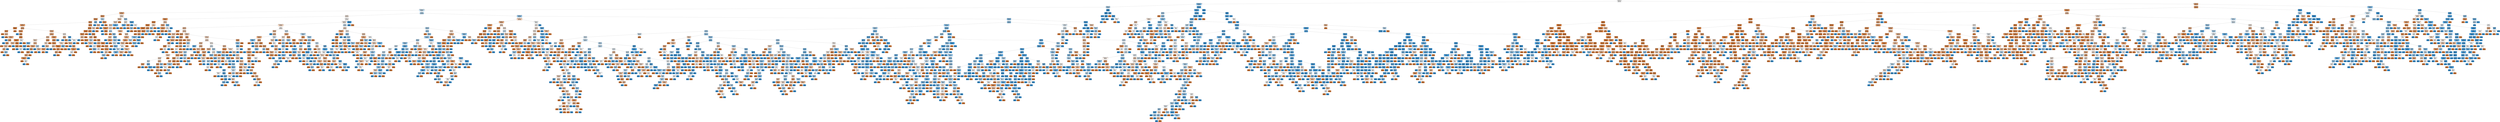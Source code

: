 digraph Tree {
node [shape=box, style="filled, rounded", color="black", fontname=helvetica] ;
edge [fontname=helvetica] ;
0 [label="relationship <= -0.589\ngini = 0.5\nsamples = 16344\nvalue = [8172, 8172]\nclass = <=50k", fillcolor="#ffffff"] ;
1 [label="educational-num <= 0.942\ngini = 0.403\nsamples = 8634\nvalue = [2420, 6214]\nclass = >50k", fillcolor="#86c3ef"] ;
0 -> 1 [labeldistance=2.5, labelangle=45, headlabel="True"] ;
2 [label="capital-gain <= 0.539\ngini = 0.476\nsamples = 5292\nvalue = [2066, 3226]\nclass = >50k", fillcolor="#b8dcf6"] ;
1 -> 2 ;
3 [label="educational-num <= -1.003\ngini = 0.489\nsamples = 4834\nvalue = [2063, 2771]\nclass = >50k", fillcolor="#cce6f8"] ;
2 -> 3 ;
4 [label="hours-per-week <= 0.248\ngini = 0.384\nsamples = 545\nvalue = [404, 141]\nclass = <=50k", fillcolor="#eead7e"] ;
3 -> 4 ;
5 [label="capital-loss <= 4.15\ngini = 0.31\nsamples = 401\nvalue = [324, 77]\nclass = <=50k", fillcolor="#eb9f68"] ;
4 -> 5 ;
6 [label="capital-gain <= 0.24\ngini = 0.29\nsamples = 386\nvalue = [318, 68]\nclass = <=50k", fillcolor="#eb9c63"] ;
5 -> 6 ;
7 [label="fnlwgt <= 0.101\ngini = 0.277\nsamples = 379\nvalue = [316, 63]\nclass = <=50k", fillcolor="#ea9a60"] ;
6 -> 7 ;
8 [label="hours-per-week <= -0.559\ngini = 0.334\nsamples = 217\nvalue = [171, 46]\nclass = <=50k", fillcolor="#eca36e"] ;
7 -> 8 ;
9 [label="education <= -2.01\ngini = 0.108\nsamples = 35\nvalue = [33, 2]\nclass = <=50k", fillcolor="#e78945"] ;
8 -> 9 ;
10 [label="fnlwgt <= -0.616\ngini = 0.231\nsamples = 15\nvalue = [13, 2]\nclass = <=50k", fillcolor="#e99457"] ;
9 -> 10 ;
11 [label="gini = 0.0\nsamples = 9\nvalue = [9, 0]\nclass = <=50k", fillcolor="#e58139"] ;
10 -> 11 ;
12 [label="fnlwgt <= -0.529\ngini = 0.444\nsamples = 6\nvalue = [4, 2]\nclass = <=50k", fillcolor="#f2c09c"] ;
10 -> 12 ;
13 [label="gini = 0.0\nsamples = 2\nvalue = [0, 2]\nclass = >50k", fillcolor="#399de5"] ;
12 -> 13 ;
14 [label="gini = 0.0\nsamples = 4\nvalue = [4, 0]\nclass = <=50k", fillcolor="#e58139"] ;
12 -> 14 ;
15 [label="gini = 0.0\nsamples = 20\nvalue = [20, 0]\nclass = <=50k", fillcolor="#e58139"] ;
9 -> 15 ;
16 [label="age <= 0.354\ngini = 0.367\nsamples = 182\nvalue = [138, 44]\nclass = <=50k", fillcolor="#eda978"] ;
8 -> 16 ;
17 [label="workclass <= -1.619\ngini = 0.239\nsamples = 65\nvalue = [56, 9]\nclass = <=50k", fillcolor="#e99559"] ;
16 -> 17 ;
18 [label="gini = 0.0\nsamples = 1\nvalue = [0, 1]\nclass = >50k", fillcolor="#399de5"] ;
17 -> 18 ;
19 [label="age <= -0.448\ngini = 0.219\nsamples = 64\nvalue = [56, 8]\nclass = <=50k", fillcolor="#e99355"] ;
17 -> 19 ;
20 [label="hours-per-week <= -0.397\ngini = 0.375\nsamples = 20\nvalue = [15, 5]\nclass = <=50k", fillcolor="#eeab7b"] ;
19 -> 20 ;
21 [label="gini = 0.0\nsamples = 1\nvalue = [0, 1]\nclass = >50k", fillcolor="#399de5"] ;
20 -> 21 ;
22 [label="race <= -1.381\ngini = 0.332\nsamples = 19\nvalue = [15, 4]\nclass = <=50k", fillcolor="#eca36e"] ;
20 -> 22 ;
23 [label="gini = 0.0\nsamples = 1\nvalue = [0, 1]\nclass = >50k", fillcolor="#399de5"] ;
22 -> 23 ;
24 [label="age <= -0.594\ngini = 0.278\nsamples = 18\nvalue = [15, 3]\nclass = <=50k", fillcolor="#ea9a61"] ;
22 -> 24 ;
25 [label="gini = 0.0\nsamples = 10\nvalue = [10, 0]\nclass = <=50k", fillcolor="#e58139"] ;
24 -> 25 ;
26 [label="occupation <= 1.045\ngini = 0.469\nsamples = 8\nvalue = [5, 3]\nclass = <=50k", fillcolor="#f5cdb0"] ;
24 -> 26 ;
27 [label="fnlwgt <= -0.2\ngini = 0.408\nsamples = 7\nvalue = [5, 2]\nclass = <=50k", fillcolor="#efb388"] ;
26 -> 27 ;
28 [label="gini = 0.0\nsamples = 4\nvalue = [4, 0]\nclass = <=50k", fillcolor="#e58139"] ;
27 -> 28 ;
29 [label="fnlwgt <= -0.014\ngini = 0.444\nsamples = 3\nvalue = [1, 2]\nclass = >50k", fillcolor="#9ccef2"] ;
27 -> 29 ;
30 [label="gini = 0.0\nsamples = 2\nvalue = [0, 2]\nclass = >50k", fillcolor="#399de5"] ;
29 -> 30 ;
31 [label="gini = 0.0\nsamples = 1\nvalue = [1, 0]\nclass = <=50k", fillcolor="#e58139"] ;
29 -> 31 ;
32 [label="gini = 0.0\nsamples = 1\nvalue = [0, 1]\nclass = >50k", fillcolor="#399de5"] ;
26 -> 32 ;
33 [label="fnlwgt <= 0.069\ngini = 0.127\nsamples = 44\nvalue = [41, 3]\nclass = <=50k", fillcolor="#e78a47"] ;
19 -> 33 ;
34 [label="native-country <= -4.662\ngini = 0.091\nsamples = 42\nvalue = [40, 2]\nclass = <=50k", fillcolor="#e68743"] ;
33 -> 34 ;
35 [label="occupation <= -0.373\ngini = 0.444\nsamples = 3\nvalue = [2, 1]\nclass = <=50k", fillcolor="#f2c09c"] ;
34 -> 35 ;
36 [label="gini = 0.0\nsamples = 2\nvalue = [2, 0]\nclass = <=50k", fillcolor="#e58139"] ;
35 -> 36 ;
37 [label="gini = 0.0\nsamples = 1\nvalue = [0, 1]\nclass = >50k", fillcolor="#399de5"] ;
35 -> 37 ;
38 [label="fnlwgt <= -0.726\ngini = 0.05\nsamples = 39\nvalue = [38, 1]\nclass = <=50k", fillcolor="#e6843e"] ;
34 -> 38 ;
39 [label="fnlwgt <= -0.734\ngini = 0.142\nsamples = 13\nvalue = [12, 1]\nclass = <=50k", fillcolor="#e78c49"] ;
38 -> 39 ;
40 [label="gini = 0.0\nsamples = 12\nvalue = [12, 0]\nclass = <=50k", fillcolor="#e58139"] ;
39 -> 40 ;
41 [label="gini = 0.0\nsamples = 1\nvalue = [0, 1]\nclass = >50k", fillcolor="#399de5"] ;
39 -> 41 ;
42 [label="gini = 0.0\nsamples = 26\nvalue = [26, 0]\nclass = <=50k", fillcolor="#e58139"] ;
38 -> 42 ;
43 [label="education <= -2.526\ngini = 0.5\nsamples = 2\nvalue = [1, 1]\nclass = <=50k", fillcolor="#ffffff"] ;
33 -> 43 ;
44 [label="gini = 0.0\nsamples = 1\nvalue = [0, 1]\nclass = >50k", fillcolor="#399de5"] ;
43 -> 44 ;
45 [label="gini = 0.0\nsamples = 1\nvalue = [1, 0]\nclass = <=50k", fillcolor="#e58139"] ;
43 -> 45 ;
46 [label="occupation <= 1.045\ngini = 0.419\nsamples = 117\nvalue = [82, 35]\nclass = <=50k", fillcolor="#f0b78e"] ;
16 -> 46 ;
47 [label="occupation <= -0.491\ngini = 0.38\nsamples = 94\nvalue = [70, 24]\nclass = <=50k", fillcolor="#eeac7d"] ;
46 -> 47 ;
48 [label="age <= 1.521\ngini = 0.449\nsamples = 47\nvalue = [31, 16]\nclass = <=50k", fillcolor="#f2c29f"] ;
47 -> 48 ;
49 [label="education <= -2.526\ngini = 0.491\nsamples = 30\nvalue = [17, 13]\nclass = <=50k", fillcolor="#f9e1d0"] ;
48 -> 49 ;
50 [label="workclass <= 0.771\ngini = 0.375\nsamples = 8\nvalue = [2, 6]\nclass = >50k", fillcolor="#7bbeee"] ;
49 -> 50 ;
51 [label="fnlwgt <= -0.743\ngini = 0.245\nsamples = 7\nvalue = [1, 6]\nclass = >50k", fillcolor="#5aade9"] ;
50 -> 51 ;
52 [label="fnlwgt <= -0.963\ngini = 0.5\nsamples = 2\nvalue = [1, 1]\nclass = <=50k", fillcolor="#ffffff"] ;
51 -> 52 ;
53 [label="gini = 0.0\nsamples = 1\nvalue = [0, 1]\nclass = >50k", fillcolor="#399de5"] ;
52 -> 53 ;
54 [label="gini = 0.0\nsamples = 1\nvalue = [1, 0]\nclass = <=50k", fillcolor="#e58139"] ;
52 -> 54 ;
55 [label="gini = 0.0\nsamples = 5\nvalue = [0, 5]\nclass = >50k", fillcolor="#399de5"] ;
51 -> 55 ;
56 [label="gini = 0.0\nsamples = 1\nvalue = [1, 0]\nclass = <=50k", fillcolor="#e58139"] ;
50 -> 56 ;
57 [label="fnlwgt <= -0.042\ngini = 0.434\nsamples = 22\nvalue = [15, 7]\nclass = <=50k", fillcolor="#f1bc95"] ;
49 -> 57 ;
58 [label="native-country <= -4.534\ngini = 0.36\nsamples = 17\nvalue = [13, 4]\nclass = <=50k", fillcolor="#eda876"] ;
57 -> 58 ;
59 [label="gini = 0.0\nsamples = 1\nvalue = [0, 1]\nclass = >50k", fillcolor="#399de5"] ;
58 -> 59 ;
60 [label="age <= 1.448\ngini = 0.305\nsamples = 16\nvalue = [13, 3]\nclass = <=50k", fillcolor="#eb9e67"] ;
58 -> 60 ;
61 [label="fnlwgt <= -0.462\ngini = 0.231\nsamples = 15\nvalue = [13, 2]\nclass = <=50k", fillcolor="#e99457"] ;
60 -> 61 ;
62 [label="fnlwgt <= -0.651\ngini = 0.375\nsamples = 8\nvalue = [6, 2]\nclass = <=50k", fillcolor="#eeab7b"] ;
61 -> 62 ;
63 [label="educational-num <= -1.586\ngini = 0.245\nsamples = 7\nvalue = [6, 1]\nclass = <=50k", fillcolor="#e9965a"] ;
62 -> 63 ;
64 [label="gini = 0.0\nsamples = 5\nvalue = [5, 0]\nclass = <=50k", fillcolor="#e58139"] ;
63 -> 64 ;
65 [label="fnlwgt <= -1.298\ngini = 0.5\nsamples = 2\nvalue = [1, 1]\nclass = <=50k", fillcolor="#ffffff"] ;
63 -> 65 ;
66 [label="gini = 0.0\nsamples = 1\nvalue = [0, 1]\nclass = >50k", fillcolor="#399de5"] ;
65 -> 66 ;
67 [label="gini = 0.0\nsamples = 1\nvalue = [1, 0]\nclass = <=50k", fillcolor="#e58139"] ;
65 -> 67 ;
68 [label="gini = 0.0\nsamples = 1\nvalue = [0, 1]\nclass = >50k", fillcolor="#399de5"] ;
62 -> 68 ;
69 [label="gini = 0.0\nsamples = 7\nvalue = [7, 0]\nclass = <=50k", fillcolor="#e58139"] ;
61 -> 69 ;
70 [label="gini = 0.0\nsamples = 1\nvalue = [0, 1]\nclass = >50k", fillcolor="#399de5"] ;
60 -> 70 ;
71 [label="fnlwgt <= 0.031\ngini = 0.48\nsamples = 5\nvalue = [2, 3]\nclass = >50k", fillcolor="#bddef6"] ;
57 -> 71 ;
72 [label="gini = 0.0\nsamples = 2\nvalue = [0, 2]\nclass = >50k", fillcolor="#399de5"] ;
71 -> 72 ;
73 [label="occupation <= -0.728\ngini = 0.444\nsamples = 3\nvalue = [2, 1]\nclass = <=50k", fillcolor="#f2c09c"] ;
71 -> 73 ;
74 [label="gini = 0.0\nsamples = 2\nvalue = [2, 0]\nclass = <=50k", fillcolor="#e58139"] ;
73 -> 74 ;
75 [label="gini = 0.0\nsamples = 1\nvalue = [0, 1]\nclass = >50k", fillcolor="#399de5"] ;
73 -> 75 ;
76 [label="fnlwgt <= -0.714\ngini = 0.291\nsamples = 17\nvalue = [14, 3]\nclass = <=50k", fillcolor="#eb9c63"] ;
48 -> 76 ;
77 [label="fnlwgt <= -1.447\ngini = 0.49\nsamples = 7\nvalue = [4, 3]\nclass = <=50k", fillcolor="#f8e0ce"] ;
76 -> 77 ;
78 [label="gini = 0.0\nsamples = 1\nvalue = [0, 1]\nclass = >50k", fillcolor="#399de5"] ;
77 -> 78 ;
79 [label="workclass <= 0.43\ngini = 0.444\nsamples = 6\nvalue = [4, 2]\nclass = <=50k", fillcolor="#f2c09c"] ;
77 -> 79 ;
80 [label="occupation <= -0.728\ngini = 0.32\nsamples = 5\nvalue = [4, 1]\nclass = <=50k", fillcolor="#eca06a"] ;
79 -> 80 ;
81 [label="gini = 0.0\nsamples = 4\nvalue = [4, 0]\nclass = <=50k", fillcolor="#e58139"] ;
80 -> 81 ;
82 [label="gini = 0.0\nsamples = 1\nvalue = [0, 1]\nclass = >50k", fillcolor="#399de5"] ;
80 -> 82 ;
83 [label="gini = 0.0\nsamples = 1\nvalue = [0, 1]\nclass = >50k", fillcolor="#399de5"] ;
79 -> 83 ;
84 [label="gini = 0.0\nsamples = 10\nvalue = [10, 0]\nclass = <=50k", fillcolor="#e58139"] ;
76 -> 84 ;
85 [label="hours-per-week <= 0.006\ngini = 0.282\nsamples = 47\nvalue = [39, 8]\nclass = <=50k", fillcolor="#ea9b62"] ;
47 -> 85 ;
86 [label="workclass <= 0.43\ngini = 0.258\nsamples = 46\nvalue = [39, 7]\nclass = <=50k", fillcolor="#ea985d"] ;
85 -> 86 ;
87 [label="education <= -2.526\ngini = 0.184\nsamples = 39\nvalue = [35, 4]\nclass = <=50k", fillcolor="#e88f50"] ;
86 -> 87 ;
88 [label="age <= 0.755\ngini = 0.469\nsamples = 8\nvalue = [5, 3]\nclass = <=50k", fillcolor="#f5cdb0"] ;
87 -> 88 ;
89 [label="gini = 0.0\nsamples = 3\nvalue = [0, 3]\nclass = >50k", fillcolor="#399de5"] ;
88 -> 89 ;
90 [label="gini = 0.0\nsamples = 5\nvalue = [5, 0]\nclass = <=50k", fillcolor="#e58139"] ;
88 -> 90 ;
91 [label="educational-num <= -2.559\ngini = 0.062\nsamples = 31\nvalue = [30, 1]\nclass = <=50k", fillcolor="#e68540"] ;
87 -> 91 ;
92 [label="fnlwgt <= -0.481\ngini = 0.219\nsamples = 8\nvalue = [7, 1]\nclass = <=50k", fillcolor="#e99355"] ;
91 -> 92 ;
93 [label="age <= 1.302\ngini = 0.375\nsamples = 4\nvalue = [3, 1]\nclass = <=50k", fillcolor="#eeab7b"] ;
92 -> 93 ;
94 [label="gini = 0.0\nsamples = 1\nvalue = [0, 1]\nclass = >50k", fillcolor="#399de5"] ;
93 -> 94 ;
95 [label="gini = 0.0\nsamples = 3\nvalue = [3, 0]\nclass = <=50k", fillcolor="#e58139"] ;
93 -> 95 ;
96 [label="gini = 0.0\nsamples = 4\nvalue = [4, 0]\nclass = <=50k", fillcolor="#e58139"] ;
92 -> 96 ;
97 [label="gini = 0.0\nsamples = 23\nvalue = [23, 0]\nclass = <=50k", fillcolor="#e58139"] ;
91 -> 97 ;
98 [label="educational-num <= -2.17\ngini = 0.49\nsamples = 7\nvalue = [4, 3]\nclass = <=50k", fillcolor="#f8e0ce"] ;
86 -> 98 ;
99 [label="fnlwgt <= -0.985\ngini = 0.375\nsamples = 4\nvalue = [1, 3]\nclass = >50k", fillcolor="#7bbeee"] ;
98 -> 99 ;
100 [label="gini = 0.0\nsamples = 1\nvalue = [1, 0]\nclass = <=50k", fillcolor="#e58139"] ;
99 -> 100 ;
101 [label="gini = 0.0\nsamples = 3\nvalue = [0, 3]\nclass = >50k", fillcolor="#399de5"] ;
99 -> 101 ;
102 [label="gini = 0.0\nsamples = 3\nvalue = [3, 0]\nclass = <=50k", fillcolor="#e58139"] ;
98 -> 102 ;
103 [label="gini = 0.0\nsamples = 1\nvalue = [0, 1]\nclass = >50k", fillcolor="#399de5"] ;
85 -> 103 ;
104 [label="age <= 1.375\ngini = 0.499\nsamples = 23\nvalue = [12, 11]\nclass = <=50k", fillcolor="#fdf5ef"] ;
46 -> 104 ;
105 [label="age <= 0.427\ngini = 0.391\nsamples = 15\nvalue = [11, 4]\nclass = <=50k", fillcolor="#eeaf81"] ;
104 -> 105 ;
106 [label="gini = 0.0\nsamples = 1\nvalue = [0, 1]\nclass = >50k", fillcolor="#399de5"] ;
105 -> 106 ;
107 [label="age <= 0.646\ngini = 0.337\nsamples = 14\nvalue = [11, 3]\nclass = <=50k", fillcolor="#eca36f"] ;
105 -> 107 ;
108 [label="gini = 0.0\nsamples = 4\nvalue = [4, 0]\nclass = <=50k", fillcolor="#e58139"] ;
107 -> 108 ;
109 [label="education <= -2.526\ngini = 0.42\nsamples = 10\nvalue = [7, 3]\nclass = <=50k", fillcolor="#f0b78e"] ;
107 -> 109 ;
110 [label="gini = 0.0\nsamples = 1\nvalue = [0, 1]\nclass = >50k", fillcolor="#399de5"] ;
109 -> 110 ;
111 [label="fnlwgt <= 0.04\ngini = 0.346\nsamples = 9\nvalue = [7, 2]\nclass = <=50k", fillcolor="#eca572"] ;
109 -> 111 ;
112 [label="educational-num <= -2.559\ngini = 0.219\nsamples = 8\nvalue = [7, 1]\nclass = <=50k", fillcolor="#e99355"] ;
111 -> 112 ;
113 [label="fnlwgt <= -1.052\ngini = 0.5\nsamples = 2\nvalue = [1, 1]\nclass = <=50k", fillcolor="#ffffff"] ;
112 -> 113 ;
114 [label="gini = 0.0\nsamples = 1\nvalue = [0, 1]\nclass = >50k", fillcolor="#399de5"] ;
113 -> 114 ;
115 [label="gini = 0.0\nsamples = 1\nvalue = [1, 0]\nclass = <=50k", fillcolor="#e58139"] ;
113 -> 115 ;
116 [label="gini = 0.0\nsamples = 6\nvalue = [6, 0]\nclass = <=50k", fillcolor="#e58139"] ;
112 -> 116 ;
117 [label="gini = 0.0\nsamples = 1\nvalue = [0, 1]\nclass = >50k", fillcolor="#399de5"] ;
111 -> 117 ;
118 [label="age <= 2.068\ngini = 0.219\nsamples = 8\nvalue = [1, 7]\nclass = >50k", fillcolor="#55abe9"] ;
104 -> 118 ;
119 [label="gini = 0.0\nsamples = 6\nvalue = [0, 6]\nclass = >50k", fillcolor="#399de5"] ;
118 -> 119 ;
120 [label="educational-num <= -1.781\ngini = 0.5\nsamples = 2\nvalue = [1, 1]\nclass = <=50k", fillcolor="#ffffff"] ;
118 -> 120 ;
121 [label="gini = 0.0\nsamples = 1\nvalue = [0, 1]\nclass = >50k", fillcolor="#399de5"] ;
120 -> 121 ;
122 [label="gini = 0.0\nsamples = 1\nvalue = [1, 0]\nclass = <=50k", fillcolor="#e58139"] ;
120 -> 122 ;
123 [label="fnlwgt <= 3.051\ngini = 0.188\nsamples = 162\nvalue = [145, 17]\nclass = <=50k", fillcolor="#e89050"] ;
7 -> 123 ;
124 [label="fnlwgt <= 0.432\ngini = 0.164\nsamples = 155\nvalue = [141, 14]\nclass = <=50k", fillcolor="#e88e4d"] ;
123 -> 124 ;
125 [label="education <= -2.526\ngini = 0.045\nsamples = 43\nvalue = [42, 1]\nclass = <=50k", fillcolor="#e6843e"] ;
124 -> 125 ;
126 [label="occupation <= -0.609\ngini = 0.219\nsamples = 8\nvalue = [7, 1]\nclass = <=50k", fillcolor="#e99355"] ;
125 -> 126 ;
127 [label="fnlwgt <= 0.234\ngini = 0.444\nsamples = 3\nvalue = [2, 1]\nclass = <=50k", fillcolor="#f2c09c"] ;
126 -> 127 ;
128 [label="gini = 0.0\nsamples = 1\nvalue = [0, 1]\nclass = >50k", fillcolor="#399de5"] ;
127 -> 128 ;
129 [label="gini = 0.0\nsamples = 2\nvalue = [2, 0]\nclass = <=50k", fillcolor="#e58139"] ;
127 -> 129 ;
130 [label="gini = 0.0\nsamples = 5\nvalue = [5, 0]\nclass = <=50k", fillcolor="#e58139"] ;
126 -> 130 ;
131 [label="gini = 0.0\nsamples = 35\nvalue = [35, 0]\nclass = <=50k", fillcolor="#e58139"] ;
125 -> 131 ;
132 [label="fnlwgt <= 0.456\ngini = 0.205\nsamples = 112\nvalue = [99, 13]\nclass = <=50k", fillcolor="#e89253"] ;
124 -> 132 ;
133 [label="gini = 0.0\nsamples = 2\nvalue = [0, 2]\nclass = >50k", fillcolor="#399de5"] ;
132 -> 133 ;
134 [label="fnlwgt <= 0.571\ngini = 0.18\nsamples = 110\nvalue = [99, 11]\nclass = <=50k", fillcolor="#e88f4f"] ;
132 -> 134 ;
135 [label="fnlwgt <= 0.526\ngini = 0.391\nsamples = 15\nvalue = [11, 4]\nclass = <=50k", fillcolor="#eeaf81"] ;
134 -> 135 ;
136 [label="workclass <= 1.796\ngini = 0.18\nsamples = 10\nvalue = [9, 1]\nclass = <=50k", fillcolor="#e88f4f"] ;
135 -> 136 ;
137 [label="gini = 0.0\nsamples = 9\nvalue = [9, 0]\nclass = <=50k", fillcolor="#e58139"] ;
136 -> 137 ;
138 [label="gini = 0.0\nsamples = 1\nvalue = [0, 1]\nclass = >50k", fillcolor="#399de5"] ;
136 -> 138 ;
139 [label="occupation <= 0.691\ngini = 0.48\nsamples = 5\nvalue = [2, 3]\nclass = >50k", fillcolor="#bddef6"] ;
135 -> 139 ;
140 [label="educational-num <= -1.392\ngini = 0.444\nsamples = 3\nvalue = [2, 1]\nclass = <=50k", fillcolor="#f2c09c"] ;
139 -> 140 ;
141 [label="gini = 0.0\nsamples = 2\nvalue = [2, 0]\nclass = <=50k", fillcolor="#e58139"] ;
140 -> 141 ;
142 [label="gini = 0.0\nsamples = 1\nvalue = [0, 1]\nclass = >50k", fillcolor="#399de5"] ;
140 -> 142 ;
143 [label="gini = 0.0\nsamples = 2\nvalue = [0, 2]\nclass = >50k", fillcolor="#399de5"] ;
139 -> 143 ;
144 [label="age <= -0.083\ngini = 0.137\nsamples = 95\nvalue = [88, 7]\nclass = <=50k", fillcolor="#e78b49"] ;
134 -> 144 ;
145 [label="gini = 0.0\nsamples = 36\nvalue = [36, 0]\nclass = <=50k", fillcolor="#e58139"] ;
144 -> 145 ;
146 [label="age <= 0.427\ngini = 0.209\nsamples = 59\nvalue = [52, 7]\nclass = <=50k", fillcolor="#e89254"] ;
144 -> 146 ;
147 [label="fnlwgt <= 1.051\ngini = 0.375\nsamples = 16\nvalue = [12, 4]\nclass = <=50k", fillcolor="#eeab7b"] ;
146 -> 147 ;
148 [label="fnlwgt <= 0.666\ngini = 0.5\nsamples = 6\nvalue = [3, 3]\nclass = <=50k", fillcolor="#ffffff"] ;
147 -> 148 ;
149 [label="gini = 0.0\nsamples = 2\nvalue = [2, 0]\nclass = <=50k", fillcolor="#e58139"] ;
148 -> 149 ;
150 [label="workclass <= 0.771\ngini = 0.375\nsamples = 4\nvalue = [1, 3]\nclass = >50k", fillcolor="#7bbeee"] ;
148 -> 150 ;
151 [label="gini = 0.0\nsamples = 3\nvalue = [0, 3]\nclass = >50k", fillcolor="#399de5"] ;
150 -> 151 ;
152 [label="gini = 0.0\nsamples = 1\nvalue = [1, 0]\nclass = <=50k", fillcolor="#e58139"] ;
150 -> 152 ;
153 [label="education <= -2.526\ngini = 0.18\nsamples = 10\nvalue = [9, 1]\nclass = <=50k", fillcolor="#e88f4f"] ;
147 -> 153 ;
154 [label="fnlwgt <= 1.841\ngini = 0.5\nsamples = 2\nvalue = [1, 1]\nclass = <=50k", fillcolor="#ffffff"] ;
153 -> 154 ;
155 [label="gini = 0.0\nsamples = 1\nvalue = [1, 0]\nclass = <=50k", fillcolor="#e58139"] ;
154 -> 155 ;
156 [label="gini = 0.0\nsamples = 1\nvalue = [0, 1]\nclass = >50k", fillcolor="#399de5"] ;
154 -> 156 ;
157 [label="gini = 0.0\nsamples = 8\nvalue = [8, 0]\nclass = <=50k", fillcolor="#e58139"] ;
153 -> 157 ;
158 [label="education <= -1.494\ngini = 0.13\nsamples = 43\nvalue = [40, 3]\nclass = <=50k", fillcolor="#e78a48"] ;
146 -> 158 ;
159 [label="gini = 0.0\nsamples = 26\nvalue = [26, 0]\nclass = <=50k", fillcolor="#e58139"] ;
158 -> 159 ;
160 [label="fnlwgt <= 2.238\ngini = 0.291\nsamples = 17\nvalue = [14, 3]\nclass = <=50k", fillcolor="#eb9c63"] ;
158 -> 160 ;
161 [label="occupation <= -0.255\ngini = 0.219\nsamples = 16\nvalue = [14, 2]\nclass = <=50k", fillcolor="#e99355"] ;
160 -> 161 ;
162 [label="fnlwgt <= 1.373\ngini = 0.48\nsamples = 5\nvalue = [3, 2]\nclass = <=50k", fillcolor="#f6d5bd"] ;
161 -> 162 ;
163 [label="workclass <= -1.277\ngini = 0.444\nsamples = 3\nvalue = [1, 2]\nclass = >50k", fillcolor="#9ccef2"] ;
162 -> 163 ;
164 [label="gini = 0.0\nsamples = 1\nvalue = [1, 0]\nclass = <=50k", fillcolor="#e58139"] ;
163 -> 164 ;
165 [label="gini = 0.0\nsamples = 2\nvalue = [0, 2]\nclass = >50k", fillcolor="#399de5"] ;
163 -> 165 ;
166 [label="gini = 0.0\nsamples = 2\nvalue = [2, 0]\nclass = <=50k", fillcolor="#e58139"] ;
162 -> 166 ;
167 [label="gini = 0.0\nsamples = 11\nvalue = [11, 0]\nclass = <=50k", fillcolor="#e58139"] ;
161 -> 167 ;
168 [label="gini = 0.0\nsamples = 1\nvalue = [0, 1]\nclass = >50k", fillcolor="#399de5"] ;
160 -> 168 ;
169 [label="fnlwgt <= 3.451\ngini = 0.49\nsamples = 7\nvalue = [4, 3]\nclass = <=50k", fillcolor="#f8e0ce"] ;
123 -> 169 ;
170 [label="gini = 0.0\nsamples = 3\nvalue = [0, 3]\nclass = >50k", fillcolor="#399de5"] ;
169 -> 170 ;
171 [label="gini = 0.0\nsamples = 4\nvalue = [4, 0]\nclass = <=50k", fillcolor="#e58139"] ;
169 -> 171 ;
172 [label="age <= 1.229\ngini = 0.408\nsamples = 7\nvalue = [2, 5]\nclass = >50k", fillcolor="#88c4ef"] ;
6 -> 172 ;
173 [label="gini = 0.0\nsamples = 4\nvalue = [0, 4]\nclass = >50k", fillcolor="#399de5"] ;
172 -> 173 ;
174 [label="fnlwgt <= -0.234\ngini = 0.444\nsamples = 3\nvalue = [2, 1]\nclass = <=50k", fillcolor="#f2c09c"] ;
172 -> 174 ;
175 [label="gini = 0.0\nsamples = 2\nvalue = [2, 0]\nclass = <=50k", fillcolor="#e58139"] ;
174 -> 175 ;
176 [label="gini = 0.0\nsamples = 1\nvalue = [0, 1]\nclass = >50k", fillcolor="#399de5"] ;
174 -> 176 ;
177 [label="capital-loss <= 4.72\ngini = 0.48\nsamples = 15\nvalue = [6, 9]\nclass = >50k", fillcolor="#bddef6"] ;
5 -> 177 ;
178 [label="gini = 0.0\nsamples = 8\nvalue = [0, 8]\nclass = >50k", fillcolor="#399de5"] ;
177 -> 178 ;
179 [label="workclass <= -1.277\ngini = 0.245\nsamples = 7\nvalue = [6, 1]\nclass = <=50k", fillcolor="#e9965a"] ;
177 -> 179 ;
180 [label="gini = 0.0\nsamples = 1\nvalue = [0, 1]\nclass = >50k", fillcolor="#399de5"] ;
179 -> 180 ;
181 [label="gini = 0.0\nsamples = 6\nvalue = [6, 0]\nclass = <=50k", fillcolor="#e58139"] ;
179 -> 181 ;
182 [label="occupation <= 1.164\ngini = 0.494\nsamples = 144\nvalue = [80, 64]\nclass = <=50k", fillcolor="#fae6d7"] ;
4 -> 182 ;
183 [label="occupation <= 0.218\ngini = 0.474\nsamples = 114\nvalue = [70, 44]\nclass = <=50k", fillcolor="#f5d0b5"] ;
182 -> 183 ;
184 [label="capital-loss <= 1.625\ngini = 0.489\nsamples = 103\nvalue = [59, 44]\nclass = <=50k", fillcolor="#f8dfcd"] ;
183 -> 184 ;
185 [label="fnlwgt <= -0.814\ngini = 0.478\nsamples = 96\nvalue = [58, 38]\nclass = <=50k", fillcolor="#f6d4bb"] ;
184 -> 185 ;
186 [label="educational-num <= -2.948\ngini = 0.208\nsamples = 17\nvalue = [15, 2]\nclass = <=50k", fillcolor="#e89253"] ;
185 -> 186 ;
187 [label="gini = 0.0\nsamples = 1\nvalue = [0, 1]\nclass = >50k", fillcolor="#399de5"] ;
186 -> 187 ;
188 [label="fnlwgt <= -1.552\ngini = 0.117\nsamples = 16\nvalue = [15, 1]\nclass = <=50k", fillcolor="#e78946"] ;
186 -> 188 ;
189 [label="gini = 0.0\nsamples = 1\nvalue = [0, 1]\nclass = >50k", fillcolor="#399de5"] ;
188 -> 189 ;
190 [label="gini = 0.0\nsamples = 15\nvalue = [15, 0]\nclass = <=50k", fillcolor="#e58139"] ;
188 -> 190 ;
191 [label="fnlwgt <= -0.014\ngini = 0.496\nsamples = 79\nvalue = [43, 36]\nclass = <=50k", fillcolor="#fbeadf"] ;
185 -> 191 ;
192 [label="race <= -0.79\ngini = 0.473\nsamples = 39\nvalue = [15, 24]\nclass = >50k", fillcolor="#b5daf5"] ;
191 -> 192 ;
193 [label="gini = 0.0\nsamples = 4\nvalue = [4, 0]\nclass = <=50k", fillcolor="#e58139"] ;
192 -> 193 ;
194 [label="age <= -0.156\ngini = 0.431\nsamples = 35\nvalue = [11, 24]\nclass = >50k", fillcolor="#94caf1"] ;
192 -> 194 ;
195 [label="fnlwgt <= -0.534\ngini = 0.444\nsamples = 6\nvalue = [4, 2]\nclass = <=50k", fillcolor="#f2c09c"] ;
194 -> 195 ;
196 [label="gini = 0.0\nsamples = 1\nvalue = [0, 1]\nclass = >50k", fillcolor="#399de5"] ;
195 -> 196 ;
197 [label="hours-per-week <= 0.49\ngini = 0.32\nsamples = 5\nvalue = [4, 1]\nclass = <=50k", fillcolor="#eca06a"] ;
195 -> 197 ;
198 [label="gini = 0.0\nsamples = 1\nvalue = [0, 1]\nclass = >50k", fillcolor="#399de5"] ;
197 -> 198 ;
199 [label="gini = 0.0\nsamples = 4\nvalue = [4, 0]\nclass = <=50k", fillcolor="#e58139"] ;
197 -> 199 ;
200 [label="workclass <= 0.43\ngini = 0.366\nsamples = 29\nvalue = [7, 22]\nclass = >50k", fillcolor="#78bced"] ;
194 -> 200 ;
201 [label="capital-gain <= 0.063\ngini = 0.455\nsamples = 20\nvalue = [7, 13]\nclass = >50k", fillcolor="#a4d2f3"] ;
200 -> 201 ;
202 [label="occupation <= -0.728\ngini = 0.492\nsamples = 16\nvalue = [7, 9]\nclass = >50k", fillcolor="#d3e9f9"] ;
201 -> 202 ;
203 [label="gini = 0.0\nsamples = 4\nvalue = [4, 0]\nclass = <=50k", fillcolor="#e58139"] ;
202 -> 203 ;
204 [label="occupation <= -0.018\ngini = 0.375\nsamples = 12\nvalue = [3, 9]\nclass = >50k", fillcolor="#7bbeee"] ;
202 -> 204 ;
205 [label="gini = 0.0\nsamples = 5\nvalue = [0, 5]\nclass = >50k", fillcolor="#399de5"] ;
204 -> 205 ;
206 [label="education <= -1.365\ngini = 0.49\nsamples = 7\nvalue = [3, 4]\nclass = >50k", fillcolor="#cee6f8"] ;
204 -> 206 ;
207 [label="hours-per-week <= 0.692\ngini = 0.375\nsamples = 4\nvalue = [1, 3]\nclass = >50k", fillcolor="#7bbeee"] ;
206 -> 207 ;
208 [label="gini = 0.0\nsamples = 3\nvalue = [0, 3]\nclass = >50k", fillcolor="#399de5"] ;
207 -> 208 ;
209 [label="gini = 0.0\nsamples = 1\nvalue = [1, 0]\nclass = <=50k", fillcolor="#e58139"] ;
207 -> 209 ;
210 [label="hours-per-week <= 0.692\ngini = 0.444\nsamples = 3\nvalue = [2, 1]\nclass = <=50k", fillcolor="#f2c09c"] ;
206 -> 210 ;
211 [label="gini = 0.0\nsamples = 2\nvalue = [2, 0]\nclass = <=50k", fillcolor="#e58139"] ;
210 -> 211 ;
212 [label="gini = 0.0\nsamples = 1\nvalue = [0, 1]\nclass = >50k", fillcolor="#399de5"] ;
210 -> 212 ;
213 [label="gini = 0.0\nsamples = 4\nvalue = [0, 4]\nclass = >50k", fillcolor="#399de5"] ;
201 -> 213 ;
214 [label="gini = 0.0\nsamples = 9\nvalue = [0, 9]\nclass = >50k", fillcolor="#399de5"] ;
200 -> 214 ;
215 [label="hours-per-week <= 0.49\ngini = 0.42\nsamples = 40\nvalue = [28, 12]\nclass = <=50k", fillcolor="#f0b78e"] ;
191 -> 215 ;
216 [label="gini = 0.0\nsamples = 8\nvalue = [8, 0]\nclass = <=50k", fillcolor="#e58139"] ;
215 -> 216 ;
217 [label="fnlwgt <= 0.909\ngini = 0.469\nsamples = 32\nvalue = [20, 12]\nclass = <=50k", fillcolor="#f5cdb0"] ;
215 -> 217 ;
218 [label="hours-per-week <= 2.185\ngini = 0.403\nsamples = 25\nvalue = [18, 7]\nclass = <=50k", fillcolor="#efb286"] ;
217 -> 218 ;
219 [label="hours-per-week <= 1.217\ngini = 0.32\nsamples = 20\nvalue = [16, 4]\nclass = <=50k", fillcolor="#eca06a"] ;
218 -> 219 ;
220 [label="occupation <= -0.491\ngini = 0.444\nsamples = 12\nvalue = [8, 4]\nclass = <=50k", fillcolor="#f2c09c"] ;
219 -> 220 ;
221 [label="educational-num <= -2.17\ngini = 0.5\nsamples = 8\nvalue = [4, 4]\nclass = <=50k", fillcolor="#ffffff"] ;
220 -> 221 ;
222 [label="gini = 0.0\nsamples = 2\nvalue = [0, 2]\nclass = >50k", fillcolor="#399de5"] ;
221 -> 222 ;
223 [label="educational-num <= -1.392\ngini = 0.444\nsamples = 6\nvalue = [4, 2]\nclass = <=50k", fillcolor="#f2c09c"] ;
221 -> 223 ;
224 [label="gini = 0.0\nsamples = 3\nvalue = [3, 0]\nclass = <=50k", fillcolor="#e58139"] ;
223 -> 224 ;
225 [label="fnlwgt <= 0.547\ngini = 0.444\nsamples = 3\nvalue = [1, 2]\nclass = >50k", fillcolor="#9ccef2"] ;
223 -> 225 ;
226 [label="gini = 0.0\nsamples = 2\nvalue = [0, 2]\nclass = >50k", fillcolor="#399de5"] ;
225 -> 226 ;
227 [label="gini = 0.0\nsamples = 1\nvalue = [1, 0]\nclass = <=50k", fillcolor="#e58139"] ;
225 -> 227 ;
228 [label="gini = 0.0\nsamples = 4\nvalue = [4, 0]\nclass = <=50k", fillcolor="#e58139"] ;
220 -> 228 ;
229 [label="gini = 0.0\nsamples = 8\nvalue = [8, 0]\nclass = <=50k", fillcolor="#e58139"] ;
219 -> 229 ;
230 [label="education <= -2.526\ngini = 0.48\nsamples = 5\nvalue = [2, 3]\nclass = >50k", fillcolor="#bddef6"] ;
218 -> 230 ;
231 [label="gini = 0.0\nsamples = 1\nvalue = [1, 0]\nclass = <=50k", fillcolor="#e58139"] ;
230 -> 231 ;
232 [label="occupation <= -0.964\ngini = 0.375\nsamples = 4\nvalue = [1, 3]\nclass = >50k", fillcolor="#7bbeee"] ;
230 -> 232 ;
233 [label="gini = 0.0\nsamples = 1\nvalue = [1, 0]\nclass = <=50k", fillcolor="#e58139"] ;
232 -> 233 ;
234 [label="gini = 0.0\nsamples = 3\nvalue = [0, 3]\nclass = >50k", fillcolor="#399de5"] ;
232 -> 234 ;
235 [label="educational-num <= -2.559\ngini = 0.408\nsamples = 7\nvalue = [2, 5]\nclass = >50k", fillcolor="#88c4ef"] ;
217 -> 235 ;
236 [label="gini = 0.0\nsamples = 1\nvalue = [1, 0]\nclass = <=50k", fillcolor="#e58139"] ;
235 -> 236 ;
237 [label="occupation <= -0.018\ngini = 0.278\nsamples = 6\nvalue = [1, 5]\nclass = >50k", fillcolor="#61b1ea"] ;
235 -> 237 ;
238 [label="gini = 0.0\nsamples = 5\nvalue = [0, 5]\nclass = >50k", fillcolor="#399de5"] ;
237 -> 238 ;
239 [label="gini = 0.0\nsamples = 1\nvalue = [1, 0]\nclass = <=50k", fillcolor="#e58139"] ;
237 -> 239 ;
240 [label="educational-num <= -2.559\ngini = 0.245\nsamples = 7\nvalue = [1, 6]\nclass = >50k", fillcolor="#5aade9"] ;
184 -> 240 ;
241 [label="gini = 0.0\nsamples = 1\nvalue = [1, 0]\nclass = <=50k", fillcolor="#e58139"] ;
240 -> 241 ;
242 [label="gini = 0.0\nsamples = 6\nvalue = [0, 6]\nclass = >50k", fillcolor="#399de5"] ;
240 -> 242 ;
243 [label="gini = 0.0\nsamples = 11\nvalue = [11, 0]\nclass = <=50k", fillcolor="#e58139"] ;
183 -> 243 ;
244 [label="age <= 1.266\ngini = 0.444\nsamples = 30\nvalue = [10, 20]\nclass = >50k", fillcolor="#9ccef2"] ;
182 -> 244 ;
245 [label="fnlwgt <= -0.135\ngini = 0.498\nsamples = 15\nvalue = [8, 7]\nclass = <=50k", fillcolor="#fcefe6"] ;
244 -> 245 ;
246 [label="occupation <= 1.518\ngini = 0.278\nsamples = 6\nvalue = [1, 5]\nclass = >50k", fillcolor="#61b1ea"] ;
245 -> 246 ;
247 [label="gini = 0.0\nsamples = 1\nvalue = [1, 0]\nclass = <=50k", fillcolor="#e58139"] ;
246 -> 247 ;
248 [label="gini = 0.0\nsamples = 5\nvalue = [0, 5]\nclass = >50k", fillcolor="#399de5"] ;
246 -> 248 ;
249 [label="fnlwgt <= 0.357\ngini = 0.346\nsamples = 9\nvalue = [7, 2]\nclass = <=50k", fillcolor="#eca572"] ;
245 -> 249 ;
250 [label="gini = 0.0\nsamples = 6\nvalue = [6, 0]\nclass = <=50k", fillcolor="#e58139"] ;
249 -> 250 ;
251 [label="age <= 1.084\ngini = 0.444\nsamples = 3\nvalue = [1, 2]\nclass = >50k", fillcolor="#9ccef2"] ;
249 -> 251 ;
252 [label="gini = 0.0\nsamples = 2\nvalue = [0, 2]\nclass = >50k", fillcolor="#399de5"] ;
251 -> 252 ;
253 [label="gini = 0.0\nsamples = 1\nvalue = [1, 0]\nclass = <=50k", fillcolor="#e58139"] ;
251 -> 253 ;
254 [label="education <= -1.236\ngini = 0.231\nsamples = 15\nvalue = [2, 13]\nclass = >50k", fillcolor="#57ace9"] ;
244 -> 254 ;
255 [label="gini = 0.0\nsamples = 11\nvalue = [0, 11]\nclass = >50k", fillcolor="#399de5"] ;
254 -> 255 ;
256 [label="fnlwgt <= -0.732\ngini = 0.5\nsamples = 4\nvalue = [2, 2]\nclass = <=50k", fillcolor="#ffffff"] ;
254 -> 256 ;
257 [label="gini = 0.0\nsamples = 2\nvalue = [2, 0]\nclass = <=50k", fillcolor="#e58139"] ;
256 -> 257 ;
258 [label="gini = 0.0\nsamples = 2\nvalue = [0, 2]\nclass = >50k", fillcolor="#399de5"] ;
256 -> 258 ;
259 [label="age <= -0.229\ngini = 0.474\nsamples = 4289\nvalue = [1659, 2630]\nclass = >50k", fillcolor="#b6dbf5"] ;
3 -> 259 ;
260 [label="age <= -1.032\ngini = 0.497\nsamples = 1172\nvalue = [629, 543]\nclass = <=50k", fillcolor="#fbeee4"] ;
259 -> 260 ;
261 [label="hours-per-week <= 0.652\ngini = 0.257\nsamples = 112\nvalue = [95, 17]\nclass = <=50k", fillcolor="#ea985c"] ;
260 -> 261 ;
262 [label="workclass <= 0.43\ngini = 0.134\nsamples = 83\nvalue = [77, 6]\nclass = <=50k", fillcolor="#e78b48"] ;
261 -> 262 ;
263 [label="occupation <= 0.573\ngini = 0.097\nsamples = 78\nvalue = [74, 4]\nclass = <=50k", fillcolor="#e68844"] ;
262 -> 263 ;
264 [label="hours-per-week <= 0.329\ngini = 0.033\nsamples = 59\nvalue = [58, 1]\nclass = <=50k", fillcolor="#e5833c"] ;
263 -> 264 ;
265 [label="gini = 0.0\nsamples = 49\nvalue = [49, 0]\nclass = <=50k", fillcolor="#e58139"] ;
264 -> 265 ;
266 [label="fnlwgt <= 0.027\ngini = 0.18\nsamples = 10\nvalue = [9, 1]\nclass = <=50k", fillcolor="#e88f4f"] ;
264 -> 266 ;
267 [label="gini = 0.0\nsamples = 5\nvalue = [5, 0]\nclass = <=50k", fillcolor="#e58139"] ;
266 -> 267 ;
268 [label="fnlwgt <= 0.072\ngini = 0.32\nsamples = 5\nvalue = [4, 1]\nclass = <=50k", fillcolor="#eca06a"] ;
266 -> 268 ;
269 [label="gini = 0.0\nsamples = 1\nvalue = [0, 1]\nclass = >50k", fillcolor="#399de5"] ;
268 -> 269 ;
270 [label="gini = 0.0\nsamples = 4\nvalue = [4, 0]\nclass = <=50k", fillcolor="#e58139"] ;
268 -> 270 ;
271 [label="fnlwgt <= 0.347\ngini = 0.266\nsamples = 19\nvalue = [16, 3]\nclass = <=50k", fillcolor="#ea995e"] ;
263 -> 271 ;
272 [label="occupation <= 0.927\ngini = 0.117\nsamples = 16\nvalue = [15, 1]\nclass = <=50k", fillcolor="#e78946"] ;
271 -> 272 ;
273 [label="gini = 0.0\nsamples = 1\nvalue = [0, 1]\nclass = >50k", fillcolor="#399de5"] ;
272 -> 273 ;
274 [label="gini = 0.0\nsamples = 15\nvalue = [15, 0]\nclass = <=50k", fillcolor="#e58139"] ;
272 -> 274 ;
275 [label="fnlwgt <= 0.811\ngini = 0.444\nsamples = 3\nvalue = [1, 2]\nclass = >50k", fillcolor="#9ccef2"] ;
271 -> 275 ;
276 [label="gini = 0.0\nsamples = 2\nvalue = [0, 2]\nclass = >50k", fillcolor="#399de5"] ;
275 -> 276 ;
277 [label="gini = 0.0\nsamples = 1\nvalue = [1, 0]\nclass = <=50k", fillcolor="#e58139"] ;
275 -> 277 ;
278 [label="workclass <= 1.796\ngini = 0.48\nsamples = 5\nvalue = [3, 2]\nclass = <=50k", fillcolor="#f6d5bd"] ;
262 -> 278 ;
279 [label="age <= -1.214\ngini = 0.444\nsamples = 3\nvalue = [1, 2]\nclass = >50k", fillcolor="#9ccef2"] ;
278 -> 279 ;
280 [label="gini = 0.0\nsamples = 1\nvalue = [1, 0]\nclass = <=50k", fillcolor="#e58139"] ;
279 -> 280 ;
281 [label="gini = 0.0\nsamples = 2\nvalue = [0, 2]\nclass = >50k", fillcolor="#399de5"] ;
279 -> 281 ;
282 [label="gini = 0.0\nsamples = 2\nvalue = [2, 0]\nclass = <=50k", fillcolor="#e58139"] ;
278 -> 282 ;
283 [label="occupation <= 1.4\ngini = 0.471\nsamples = 29\nvalue = [18, 11]\nclass = <=50k", fillcolor="#f5ceb2"] ;
261 -> 283 ;
284 [label="workclass <= -0.594\ngini = 0.363\nsamples = 21\nvalue = [16, 5]\nclass = <=50k", fillcolor="#eda877"] ;
283 -> 284 ;
285 [label="gini = 0.0\nsamples = 2\nvalue = [0, 2]\nclass = >50k", fillcolor="#399de5"] ;
284 -> 285 ;
286 [label="native-country <= -0.547\ngini = 0.266\nsamples = 19\nvalue = [16, 3]\nclass = <=50k", fillcolor="#ea995e"] ;
284 -> 286 ;
287 [label="gini = 0.0\nsamples = 1\nvalue = [0, 1]\nclass = >50k", fillcolor="#399de5"] ;
286 -> 287 ;
288 [label="fnlwgt <= 2.302\ngini = 0.198\nsamples = 18\nvalue = [16, 2]\nclass = <=50k", fillcolor="#e89152"] ;
286 -> 288 ;
289 [label="education <= -0.203\ngini = 0.111\nsamples = 17\nvalue = [16, 1]\nclass = <=50k", fillcolor="#e78945"] ;
288 -> 289 ;
290 [label="fnlwgt <= -0.302\ngini = 0.5\nsamples = 2\nvalue = [1, 1]\nclass = <=50k", fillcolor="#ffffff"] ;
289 -> 290 ;
291 [label="gini = 0.0\nsamples = 1\nvalue = [0, 1]\nclass = >50k", fillcolor="#399de5"] ;
290 -> 291 ;
292 [label="gini = 0.0\nsamples = 1\nvalue = [1, 0]\nclass = <=50k", fillcolor="#e58139"] ;
290 -> 292 ;
293 [label="gini = 0.0\nsamples = 15\nvalue = [15, 0]\nclass = <=50k", fillcolor="#e58139"] ;
289 -> 293 ;
294 [label="gini = 0.0\nsamples = 1\nvalue = [0, 1]\nclass = >50k", fillcolor="#399de5"] ;
288 -> 294 ;
295 [label="fnlwgt <= -0.076\ngini = 0.375\nsamples = 8\nvalue = [2, 6]\nclass = >50k", fillcolor="#7bbeee"] ;
283 -> 295 ;
296 [label="education <= 0.7\ngini = 0.5\nsamples = 4\nvalue = [2, 2]\nclass = <=50k", fillcolor="#ffffff"] ;
295 -> 296 ;
297 [label="gini = 0.0\nsamples = 1\nvalue = [1, 0]\nclass = <=50k", fillcolor="#e58139"] ;
296 -> 297 ;
298 [label="fnlwgt <= -0.67\ngini = 0.444\nsamples = 3\nvalue = [1, 2]\nclass = >50k", fillcolor="#9ccef2"] ;
296 -> 298 ;
299 [label="gini = 0.0\nsamples = 2\nvalue = [0, 2]\nclass = >50k", fillcolor="#399de5"] ;
298 -> 299 ;
300 [label="gini = 0.0\nsamples = 1\nvalue = [1, 0]\nclass = <=50k", fillcolor="#e58139"] ;
298 -> 300 ;
301 [label="gini = 0.0\nsamples = 4\nvalue = [0, 4]\nclass = >50k", fillcolor="#399de5"] ;
295 -> 301 ;
302 [label="capital-loss <= 4.234\ngini = 0.5\nsamples = 1060\nvalue = [534, 526]\nclass = <=50k", fillcolor="#fffdfc"] ;
260 -> 302 ;
303 [label="hours-per-week <= 0.006\ngini = 0.499\nsamples = 1021\nvalue = [532, 489]\nclass = <=50k", fillcolor="#fdf5ef"] ;
302 -> 303 ;
304 [label="educational-num <= -0.225\ngini = 0.484\nsamples = 589\nvalue = [347, 242]\nclass = <=50k", fillcolor="#f7d9c3"] ;
303 -> 304 ;
305 [label="race <= -0.199\ngini = 0.452\nsamples = 322\nvalue = [211, 111]\nclass = <=50k", fillcolor="#f3c3a1"] ;
304 -> 305 ;
306 [label="fnlwgt <= -0.197\ngini = 0.26\nsamples = 39\nvalue = [33, 6]\nclass = <=50k", fillcolor="#ea985d"] ;
305 -> 306 ;
307 [label="workclass <= -0.594\ngini = 0.469\nsamples = 16\nvalue = [10, 6]\nclass = <=50k", fillcolor="#f5cdb0"] ;
306 -> 307 ;
308 [label="gini = 0.0\nsamples = 2\nvalue = [0, 2]\nclass = >50k", fillcolor="#399de5"] ;
307 -> 308 ;
309 [label="fnlwgt <= -1.584\ngini = 0.408\nsamples = 14\nvalue = [10, 4]\nclass = <=50k", fillcolor="#efb388"] ;
307 -> 309 ;
310 [label="gini = 0.0\nsamples = 1\nvalue = [0, 1]\nclass = >50k", fillcolor="#399de5"] ;
309 -> 310 ;
311 [label="native-country <= 0.354\ngini = 0.355\nsamples = 13\nvalue = [10, 3]\nclass = <=50k", fillcolor="#eda774"] ;
309 -> 311 ;
312 [label="age <= -0.375\ngini = 0.278\nsamples = 12\nvalue = [10, 2]\nclass = <=50k", fillcolor="#ea9a61"] ;
311 -> 312 ;
313 [label="fnlwgt <= -0.354\ngini = 0.18\nsamples = 10\nvalue = [9, 1]\nclass = <=50k", fillcolor="#e88f4f"] ;
312 -> 313 ;
314 [label="gini = 0.0\nsamples = 8\nvalue = [8, 0]\nclass = <=50k", fillcolor="#e58139"] ;
313 -> 314 ;
315 [label="age <= -0.594\ngini = 0.5\nsamples = 2\nvalue = [1, 1]\nclass = <=50k", fillcolor="#ffffff"] ;
313 -> 315 ;
316 [label="gini = 0.0\nsamples = 1\nvalue = [0, 1]\nclass = >50k", fillcolor="#399de5"] ;
315 -> 316 ;
317 [label="gini = 0.0\nsamples = 1\nvalue = [1, 0]\nclass = <=50k", fillcolor="#e58139"] ;
315 -> 317 ;
318 [label="workclass <= 0.771\ngini = 0.5\nsamples = 2\nvalue = [1, 1]\nclass = <=50k", fillcolor="#ffffff"] ;
312 -> 318 ;
319 [label="gini = 0.0\nsamples = 1\nvalue = [0, 1]\nclass = >50k", fillcolor="#399de5"] ;
318 -> 319 ;
320 [label="gini = 0.0\nsamples = 1\nvalue = [1, 0]\nclass = <=50k", fillcolor="#e58139"] ;
318 -> 320 ;
321 [label="gini = 0.0\nsamples = 1\nvalue = [0, 1]\nclass = >50k", fillcolor="#399de5"] ;
311 -> 321 ;
322 [label="gini = 0.0\nsamples = 23\nvalue = [23, 0]\nclass = <=50k", fillcolor="#e58139"] ;
306 -> 322 ;
323 [label="fnlwgt <= -1.183\ngini = 0.467\nsamples = 283\nvalue = [178, 105]\nclass = <=50k", fillcolor="#f4cbae"] ;
305 -> 323 ;
324 [label="fnlwgt <= -1.507\ngini = 0.311\nsamples = 26\nvalue = [21, 5]\nclass = <=50k", fillcolor="#eb9f68"] ;
323 -> 324 ;
325 [label="gini = 0.0\nsamples = 2\nvalue = [0, 2]\nclass = >50k", fillcolor="#399de5"] ;
324 -> 325 ;
326 [label="fnlwgt <= -1.425\ngini = 0.219\nsamples = 24\nvalue = [21, 3]\nclass = <=50k", fillcolor="#e99355"] ;
324 -> 326 ;
327 [label="gini = 0.0\nsamples = 8\nvalue = [8, 0]\nclass = <=50k", fillcolor="#e58139"] ;
326 -> 327 ;
328 [label="fnlwgt <= -1.419\ngini = 0.305\nsamples = 16\nvalue = [13, 3]\nclass = <=50k", fillcolor="#eb9e67"] ;
326 -> 328 ;
329 [label="gini = 0.0\nsamples = 1\nvalue = [0, 1]\nclass = >50k", fillcolor="#399de5"] ;
328 -> 329 ;
330 [label="age <= -0.521\ngini = 0.231\nsamples = 15\nvalue = [13, 2]\nclass = <=50k", fillcolor="#e99457"] ;
328 -> 330 ;
331 [label="gini = 0.0\nsamples = 7\nvalue = [7, 0]\nclass = <=50k", fillcolor="#e58139"] ;
330 -> 331 ;
332 [label="fnlwgt <= -1.28\ngini = 0.375\nsamples = 8\nvalue = [6, 2]\nclass = <=50k", fillcolor="#eeab7b"] ;
330 -> 332 ;
333 [label="fnlwgt <= -1.331\ngini = 0.5\nsamples = 4\nvalue = [2, 2]\nclass = <=50k", fillcolor="#ffffff"] ;
332 -> 333 ;
334 [label="gini = 0.0\nsamples = 2\nvalue = [2, 0]\nclass = <=50k", fillcolor="#e58139"] ;
333 -> 334 ;
335 [label="gini = 0.0\nsamples = 2\nvalue = [0, 2]\nclass = >50k", fillcolor="#399de5"] ;
333 -> 335 ;
336 [label="gini = 0.0\nsamples = 4\nvalue = [4, 0]\nclass = <=50k", fillcolor="#e58139"] ;
332 -> 336 ;
337 [label="hours-per-week <= -0.074\ngini = 0.475\nsamples = 257\nvalue = [157, 100]\nclass = <=50k", fillcolor="#f6d1b7"] ;
323 -> 337 ;
338 [label="age <= -0.594\ngini = 0.245\nsamples = 14\nvalue = [12, 2]\nclass = <=50k", fillcolor="#e9965a"] ;
337 -> 338 ;
339 [label="gini = 0.0\nsamples = 8\nvalue = [8, 0]\nclass = <=50k", fillcolor="#e58139"] ;
338 -> 339 ;
340 [label="workclass <= -1.277\ngini = 0.444\nsamples = 6\nvalue = [4, 2]\nclass = <=50k", fillcolor="#f2c09c"] ;
338 -> 340 ;
341 [label="gini = 0.0\nsamples = 3\nvalue = [3, 0]\nclass = <=50k", fillcolor="#e58139"] ;
340 -> 341 ;
342 [label="fnlwgt <= -0.462\ngini = 0.444\nsamples = 3\nvalue = [1, 2]\nclass = >50k", fillcolor="#9ccef2"] ;
340 -> 342 ;
343 [label="gini = 0.0\nsamples = 1\nvalue = [0, 1]\nclass = >50k", fillcolor="#399de5"] ;
342 -> 343 ;
344 [label="fnlwgt <= 0.063\ngini = 0.5\nsamples = 2\nvalue = [1, 1]\nclass = <=50k", fillcolor="#ffffff"] ;
342 -> 344 ;
345 [label="gini = 0.0\nsamples = 1\nvalue = [1, 0]\nclass = <=50k", fillcolor="#e58139"] ;
344 -> 345 ;
346 [label="gini = 0.0\nsamples = 1\nvalue = [0, 1]\nclass = >50k", fillcolor="#399de5"] ;
344 -> 346 ;
347 [label="occupation <= 1.636\ngini = 0.481\nsamples = 243\nvalue = [145, 98]\nclass = <=50k", fillcolor="#f7d6bf"] ;
337 -> 347 ;
348 [label="fnlwgt <= -0.119\ngini = 0.488\nsamples = 220\nvalue = [127, 93]\nclass = <=50k", fillcolor="#f8ddca"] ;
347 -> 348 ;
349 [label="fnlwgt <= -1.006\ngini = 0.447\nsamples = 89\nvalue = [59, 30]\nclass = <=50k", fillcolor="#f2c19e"] ;
348 -> 349 ;
350 [label="workclass <= 0.771\ngini = 0.32\nsamples = 5\nvalue = [1, 4]\nclass = >50k", fillcolor="#6ab6ec"] ;
349 -> 350 ;
351 [label="gini = 0.0\nsamples = 4\nvalue = [0, 4]\nclass = >50k", fillcolor="#399de5"] ;
350 -> 351 ;
352 [label="gini = 0.0\nsamples = 1\nvalue = [1, 0]\nclass = <=50k", fillcolor="#e58139"] ;
350 -> 352 ;
353 [label="fnlwgt <= -0.239\ngini = 0.427\nsamples = 84\nvalue = [58, 26]\nclass = <=50k", fillcolor="#f1b992"] ;
349 -> 353 ;
354 [label="occupation <= 1.164\ngini = 0.46\nsamples = 67\nvalue = [43, 24]\nclass = <=50k", fillcolor="#f4c7a8"] ;
353 -> 354 ;
355 [label="occupation <= -0.018\ngini = 0.437\nsamples = 59\nvalue = [40, 19]\nclass = <=50k", fillcolor="#f1bd97"] ;
354 -> 355 ;
356 [label="capital-gain <= 0.066\ngini = 0.478\nsamples = 38\nvalue = [23, 15]\nclass = <=50k", fillcolor="#f6d3ba"] ;
355 -> 356 ;
357 [label="fnlwgt <= -0.688\ngini = 0.49\nsamples = 35\nvalue = [20, 15]\nclass = <=50k", fillcolor="#f8e0ce"] ;
356 -> 357 ;
358 [label="age <= -0.63\ngini = 0.49\nsamples = 14\nvalue = [6, 8]\nclass = >50k", fillcolor="#cee6f8"] ;
357 -> 358 ;
359 [label="fnlwgt <= -0.723\ngini = 0.32\nsamples = 5\nvalue = [4, 1]\nclass = <=50k", fillcolor="#eca06a"] ;
358 -> 359 ;
360 [label="gini = 0.0\nsamples = 4\nvalue = [4, 0]\nclass = <=50k", fillcolor="#e58139"] ;
359 -> 360 ;
361 [label="gini = 0.0\nsamples = 1\nvalue = [0, 1]\nclass = >50k", fillcolor="#399de5"] ;
359 -> 361 ;
362 [label="fnlwgt <= -0.97\ngini = 0.346\nsamples = 9\nvalue = [2, 7]\nclass = >50k", fillcolor="#72b9ec"] ;
358 -> 362 ;
363 [label="gini = 0.0\nsamples = 1\nvalue = [1, 0]\nclass = <=50k", fillcolor="#e58139"] ;
362 -> 363 ;
364 [label="capital-loss <= 1.857\ngini = 0.219\nsamples = 8\nvalue = [1, 7]\nclass = >50k", fillcolor="#55abe9"] ;
362 -> 364 ;
365 [label="gini = 0.0\nsamples = 7\nvalue = [0, 7]\nclass = >50k", fillcolor="#399de5"] ;
364 -> 365 ;
366 [label="gini = 0.0\nsamples = 1\nvalue = [1, 0]\nclass = <=50k", fillcolor="#e58139"] ;
364 -> 366 ;
367 [label="fnlwgt <= -0.351\ngini = 0.444\nsamples = 21\nvalue = [14, 7]\nclass = <=50k", fillcolor="#f2c09c"] ;
357 -> 367 ;
368 [label="age <= -0.813\ngini = 0.32\nsamples = 15\nvalue = [12, 3]\nclass = <=50k", fillcolor="#eca06a"] ;
367 -> 368 ;
369 [label="gini = 0.0\nsamples = 1\nvalue = [0, 1]\nclass = >50k", fillcolor="#399de5"] ;
368 -> 369 ;
370 [label="fnlwgt <= -0.51\ngini = 0.245\nsamples = 14\nvalue = [12, 2]\nclass = <=50k", fillcolor="#e9965a"] ;
368 -> 370 ;
371 [label="age <= -0.448\ngini = 0.375\nsamples = 8\nvalue = [6, 2]\nclass = <=50k", fillcolor="#eeab7b"] ;
370 -> 371 ;
372 [label="gini = 0.0\nsamples = 5\nvalue = [5, 0]\nclass = <=50k", fillcolor="#e58139"] ;
371 -> 372 ;
373 [label="fnlwgt <= -0.651\ngini = 0.444\nsamples = 3\nvalue = [1, 2]\nclass = >50k", fillcolor="#9ccef2"] ;
371 -> 373 ;
374 [label="gini = 0.0\nsamples = 1\nvalue = [1, 0]\nclass = <=50k", fillcolor="#e58139"] ;
373 -> 374 ;
375 [label="gini = 0.0\nsamples = 2\nvalue = [0, 2]\nclass = >50k", fillcolor="#399de5"] ;
373 -> 375 ;
376 [label="gini = 0.0\nsamples = 6\nvalue = [6, 0]\nclass = <=50k", fillcolor="#e58139"] ;
370 -> 376 ;
377 [label="fnlwgt <= -0.34\ngini = 0.444\nsamples = 6\nvalue = [2, 4]\nclass = >50k", fillcolor="#9ccef2"] ;
367 -> 377 ;
378 [label="gini = 0.0\nsamples = 2\nvalue = [0, 2]\nclass = >50k", fillcolor="#399de5"] ;
377 -> 378 ;
379 [label="occupation <= -0.728\ngini = 0.5\nsamples = 4\nvalue = [2, 2]\nclass = <=50k", fillcolor="#ffffff"] ;
377 -> 379 ;
380 [label="gini = 0.0\nsamples = 1\nvalue = [1, 0]\nclass = <=50k", fillcolor="#e58139"] ;
379 -> 380 ;
381 [label="age <= -0.558\ngini = 0.444\nsamples = 3\nvalue = [1, 2]\nclass = >50k", fillcolor="#9ccef2"] ;
379 -> 381 ;
382 [label="gini = 0.0\nsamples = 2\nvalue = [0, 2]\nclass = >50k", fillcolor="#399de5"] ;
381 -> 382 ;
383 [label="gini = 0.0\nsamples = 1\nvalue = [1, 0]\nclass = <=50k", fillcolor="#e58139"] ;
381 -> 383 ;
384 [label="gini = 0.0\nsamples = 3\nvalue = [3, 0]\nclass = <=50k", fillcolor="#e58139"] ;
356 -> 384 ;
385 [label="workclass <= 1.796\ngini = 0.308\nsamples = 21\nvalue = [17, 4]\nclass = <=50k", fillcolor="#eb9f68"] ;
355 -> 385 ;
386 [label="fnlwgt <= -0.719\ngini = 0.266\nsamples = 19\nvalue = [16, 3]\nclass = <=50k", fillcolor="#ea995e"] ;
385 -> 386 ;
387 [label="fnlwgt <= -0.81\ngini = 0.408\nsamples = 7\nvalue = [5, 2]\nclass = <=50k", fillcolor="#efb388"] ;
386 -> 387 ;
388 [label="gini = 0.0\nsamples = 4\nvalue = [4, 0]\nclass = <=50k", fillcolor="#e58139"] ;
387 -> 388 ;
389 [label="educational-num <= -0.614\ngini = 0.444\nsamples = 3\nvalue = [1, 2]\nclass = >50k", fillcolor="#9ccef2"] ;
387 -> 389 ;
390 [label="gini = 0.0\nsamples = 1\nvalue = [1, 0]\nclass = <=50k", fillcolor="#e58139"] ;
389 -> 390 ;
391 [label="gini = 0.0\nsamples = 2\nvalue = [0, 2]\nclass = >50k", fillcolor="#399de5"] ;
389 -> 391 ;
392 [label="fnlwgt <= -0.507\ngini = 0.153\nsamples = 12\nvalue = [11, 1]\nclass = <=50k", fillcolor="#e78c4b"] ;
386 -> 392 ;
393 [label="gini = 0.0\nsamples = 7\nvalue = [7, 0]\nclass = <=50k", fillcolor="#e58139"] ;
392 -> 393 ;
394 [label="fnlwgt <= -0.412\ngini = 0.32\nsamples = 5\nvalue = [4, 1]\nclass = <=50k", fillcolor="#eca06a"] ;
392 -> 394 ;
395 [label="gini = 0.0\nsamples = 1\nvalue = [0, 1]\nclass = >50k", fillcolor="#399de5"] ;
394 -> 395 ;
396 [label="gini = 0.0\nsamples = 4\nvalue = [4, 0]\nclass = <=50k", fillcolor="#e58139"] ;
394 -> 396 ;
397 [label="age <= -0.485\ngini = 0.5\nsamples = 2\nvalue = [1, 1]\nclass = <=50k", fillcolor="#ffffff"] ;
385 -> 397 ;
398 [label="gini = 0.0\nsamples = 1\nvalue = [1, 0]\nclass = <=50k", fillcolor="#e58139"] ;
397 -> 398 ;
399 [label="gini = 0.0\nsamples = 1\nvalue = [0, 1]\nclass = >50k", fillcolor="#399de5"] ;
397 -> 399 ;
400 [label="fnlwgt <= -0.725\ngini = 0.469\nsamples = 8\nvalue = [3, 5]\nclass = >50k", fillcolor="#b0d8f5"] ;
354 -> 400 ;
401 [label="gini = 0.0\nsamples = 1\nvalue = [1, 0]\nclass = <=50k", fillcolor="#e58139"] ;
400 -> 401 ;
402 [label="age <= -0.521\ngini = 0.408\nsamples = 7\nvalue = [2, 5]\nclass = >50k", fillcolor="#88c4ef"] ;
400 -> 402 ;
403 [label="gini = 0.0\nsamples = 2\nvalue = [0, 2]\nclass = >50k", fillcolor="#399de5"] ;
402 -> 403 ;
404 [label="fnlwgt <= -0.461\ngini = 0.48\nsamples = 5\nvalue = [2, 3]\nclass = >50k", fillcolor="#bddef6"] ;
402 -> 404 ;
405 [label="gini = 0.0\nsamples = 1\nvalue = [1, 0]\nclass = <=50k", fillcolor="#e58139"] ;
404 -> 405 ;
406 [label="fnlwgt <= -0.324\ngini = 0.375\nsamples = 4\nvalue = [1, 3]\nclass = >50k", fillcolor="#7bbeee"] ;
404 -> 406 ;
407 [label="gini = 0.0\nsamples = 3\nvalue = [0, 3]\nclass = >50k", fillcolor="#399de5"] ;
406 -> 407 ;
408 [label="gini = 0.0\nsamples = 1\nvalue = [1, 0]\nclass = <=50k", fillcolor="#e58139"] ;
406 -> 408 ;
409 [label="workclass <= -1.619\ngini = 0.208\nsamples = 17\nvalue = [15, 2]\nclass = <=50k", fillcolor="#e89253"] ;
353 -> 409 ;
410 [label="gini = 0.0\nsamples = 1\nvalue = [0, 1]\nclass = >50k", fillcolor="#399de5"] ;
409 -> 410 ;
411 [label="age <= -0.776\ngini = 0.117\nsamples = 16\nvalue = [15, 1]\nclass = <=50k", fillcolor="#e78946"] ;
409 -> 411 ;
412 [label="fnlwgt <= -0.169\ngini = 0.375\nsamples = 4\nvalue = [3, 1]\nclass = <=50k", fillcolor="#eeab7b"] ;
411 -> 412 ;
413 [label="gini = 0.0\nsamples = 3\nvalue = [3, 0]\nclass = <=50k", fillcolor="#e58139"] ;
412 -> 413 ;
414 [label="gini = 0.0\nsamples = 1\nvalue = [0, 1]\nclass = >50k", fillcolor="#399de5"] ;
412 -> 414 ;
415 [label="gini = 0.0\nsamples = 12\nvalue = [12, 0]\nclass = <=50k", fillcolor="#e58139"] ;
411 -> 415 ;
416 [label="fnlwgt <= 0.74\ngini = 0.499\nsamples = 131\nvalue = [68, 63]\nclass = <=50k", fillcolor="#fdf6f0"] ;
348 -> 416 ;
417 [label="age <= -0.74\ngini = 0.496\nsamples = 90\nvalue = [41, 49]\nclass = >50k", fillcolor="#dfeffb"] ;
416 -> 417 ;
418 [label="occupation <= 0.691\ngini = 0.423\nsamples = 23\nvalue = [16, 7]\nclass = <=50k", fillcolor="#f0b890"] ;
417 -> 418 ;
419 [label="occupation <= -1.082\ngini = 0.363\nsamples = 21\nvalue = [16, 5]\nclass = <=50k", fillcolor="#eda877"] ;
418 -> 419 ;
420 [label="fnlwgt <= 0.238\ngini = 0.375\nsamples = 4\nvalue = [1, 3]\nclass = >50k", fillcolor="#7bbeee"] ;
419 -> 420 ;
421 [label="gini = 0.0\nsamples = 1\nvalue = [1, 0]\nclass = <=50k", fillcolor="#e58139"] ;
420 -> 421 ;
422 [label="gini = 0.0\nsamples = 3\nvalue = [0, 3]\nclass = >50k", fillcolor="#399de5"] ;
420 -> 422 ;
423 [label="age <= -0.886\ngini = 0.208\nsamples = 17\nvalue = [15, 2]\nclass = <=50k", fillcolor="#e89253"] ;
419 -> 423 ;
424 [label="native-country <= -0.418\ngini = 0.48\nsamples = 5\nvalue = [3, 2]\nclass = <=50k", fillcolor="#f6d5bd"] ;
423 -> 424 ;
425 [label="gini = 0.0\nsamples = 2\nvalue = [2, 0]\nclass = <=50k", fillcolor="#e58139"] ;
424 -> 425 ;
426 [label="fnlwgt <= -0.008\ngini = 0.444\nsamples = 3\nvalue = [1, 2]\nclass = >50k", fillcolor="#9ccef2"] ;
424 -> 426 ;
427 [label="gini = 0.0\nsamples = 1\nvalue = [1, 0]\nclass = <=50k", fillcolor="#e58139"] ;
426 -> 427 ;
428 [label="gini = 0.0\nsamples = 2\nvalue = [0, 2]\nclass = >50k", fillcolor="#399de5"] ;
426 -> 428 ;
429 [label="gini = 0.0\nsamples = 12\nvalue = [12, 0]\nclass = <=50k", fillcolor="#e58139"] ;
423 -> 429 ;
430 [label="gini = 0.0\nsamples = 2\nvalue = [0, 2]\nclass = >50k", fillcolor="#399de5"] ;
418 -> 430 ;
431 [label="fnlwgt <= 0.117\ngini = 0.468\nsamples = 67\nvalue = [25, 42]\nclass = >50k", fillcolor="#afd7f4"] ;
417 -> 431 ;
432 [label="fnlwgt <= -0.023\ngini = 0.499\nsamples = 29\nvalue = [15, 14]\nclass = <=50k", fillcolor="#fdf7f2"] ;
431 -> 432 ;
433 [label="workclass <= -0.594\ngini = 0.408\nsamples = 14\nvalue = [4, 10]\nclass = >50k", fillcolor="#88c4ef"] ;
432 -> 433 ;
434 [label="gini = 0.0\nsamples = 1\nvalue = [1, 0]\nclass = <=50k", fillcolor="#e58139"] ;
433 -> 434 ;
435 [label="fnlwgt <= -0.082\ngini = 0.355\nsamples = 13\nvalue = [3, 10]\nclass = >50k", fillcolor="#74baed"] ;
433 -> 435 ;
436 [label="fnlwgt <= -0.109\ngini = 0.469\nsamples = 8\nvalue = [3, 5]\nclass = >50k", fillcolor="#b0d8f5"] ;
435 -> 436 ;
437 [label="gini = 0.0\nsamples = 4\nvalue = [0, 4]\nclass = >50k", fillcolor="#399de5"] ;
436 -> 437 ;
438 [label="age <= -0.485\ngini = 0.375\nsamples = 4\nvalue = [3, 1]\nclass = <=50k", fillcolor="#eeab7b"] ;
436 -> 438 ;
439 [label="fnlwgt <= -0.101\ngini = 0.5\nsamples = 2\nvalue = [1, 1]\nclass = <=50k", fillcolor="#ffffff"] ;
438 -> 439 ;
440 [label="gini = 0.0\nsamples = 1\nvalue = [1, 0]\nclass = <=50k", fillcolor="#e58139"] ;
439 -> 440 ;
441 [label="gini = 0.0\nsamples = 1\nvalue = [0, 1]\nclass = >50k", fillcolor="#399de5"] ;
439 -> 441 ;
442 [label="gini = 0.0\nsamples = 2\nvalue = [2, 0]\nclass = <=50k", fillcolor="#e58139"] ;
438 -> 442 ;
443 [label="gini = 0.0\nsamples = 5\nvalue = [0, 5]\nclass = >50k", fillcolor="#399de5"] ;
435 -> 443 ;
444 [label="fnlwgt <= 0.068\ngini = 0.391\nsamples = 15\nvalue = [11, 4]\nclass = <=50k", fillcolor="#eeaf81"] ;
432 -> 444 ;
445 [label="fnlwgt <= 0.004\ngini = 0.49\nsamples = 7\nvalue = [4, 3]\nclass = <=50k", fillcolor="#f8e0ce"] ;
444 -> 445 ;
446 [label="gini = 0.0\nsamples = 3\nvalue = [3, 0]\nclass = <=50k", fillcolor="#e58139"] ;
445 -> 446 ;
447 [label="age <= -0.375\ngini = 0.375\nsamples = 4\nvalue = [1, 3]\nclass = >50k", fillcolor="#7bbeee"] ;
445 -> 447 ;
448 [label="gini = 0.0\nsamples = 2\nvalue = [0, 2]\nclass = >50k", fillcolor="#399de5"] ;
447 -> 448 ;
449 [label="workclass <= 0.771\ngini = 0.5\nsamples = 2\nvalue = [1, 1]\nclass = <=50k", fillcolor="#ffffff"] ;
447 -> 449 ;
450 [label="gini = 0.0\nsamples = 1\nvalue = [1, 0]\nclass = <=50k", fillcolor="#e58139"] ;
449 -> 450 ;
451 [label="gini = 0.0\nsamples = 1\nvalue = [0, 1]\nclass = >50k", fillcolor="#399de5"] ;
449 -> 451 ;
452 [label="fnlwgt <= 0.098\ngini = 0.219\nsamples = 8\nvalue = [7, 1]\nclass = <=50k", fillcolor="#e99355"] ;
444 -> 452 ;
453 [label="gini = 0.0\nsamples = 6\nvalue = [6, 0]\nclass = <=50k", fillcolor="#e58139"] ;
452 -> 453 ;
454 [label="age <= -0.63\ngini = 0.5\nsamples = 2\nvalue = [1, 1]\nclass = <=50k", fillcolor="#ffffff"] ;
452 -> 454 ;
455 [label="gini = 0.0\nsamples = 1\nvalue = [0, 1]\nclass = >50k", fillcolor="#399de5"] ;
454 -> 455 ;
456 [label="gini = 0.0\nsamples = 1\nvalue = [1, 0]\nclass = <=50k", fillcolor="#e58139"] ;
454 -> 456 ;
457 [label="native-country <= -3.312\ngini = 0.388\nsamples = 38\nvalue = [10, 28]\nclass = >50k", fillcolor="#80c0ee"] ;
431 -> 457 ;
458 [label="gini = 0.0\nsamples = 1\nvalue = [1, 0]\nclass = <=50k", fillcolor="#e58139"] ;
457 -> 458 ;
459 [label="capital-gain <= 0.4\ngini = 0.368\nsamples = 37\nvalue = [9, 28]\nclass = >50k", fillcolor="#79bced"] ;
457 -> 459 ;
460 [label="occupation <= 0.218\ngini = 0.346\nsamples = 36\nvalue = [8, 28]\nclass = >50k", fillcolor="#72b9ec"] ;
459 -> 460 ;
461 [label="fnlwgt <= 0.139\ngini = 0.4\nsamples = 29\nvalue = [8, 21]\nclass = >50k", fillcolor="#84c2ef"] ;
460 -> 461 ;
462 [label="gini = 0.0\nsamples = 3\nvalue = [0, 3]\nclass = >50k", fillcolor="#399de5"] ;
461 -> 462 ;
463 [label="fnlwgt <= 0.144\ngini = 0.426\nsamples = 26\nvalue = [8, 18]\nclass = >50k", fillcolor="#91c9f1"] ;
461 -> 463 ;
464 [label="gini = 0.0\nsamples = 1\nvalue = [1, 0]\nclass = <=50k", fillcolor="#e58139"] ;
463 -> 464 ;
465 [label="occupation <= -0.491\ngini = 0.403\nsamples = 25\nvalue = [7, 18]\nclass = >50k", fillcolor="#86c3ef"] ;
463 -> 465 ;
466 [label="fnlwgt <= 0.16\ngini = 0.305\nsamples = 16\nvalue = [3, 13]\nclass = >50k", fillcolor="#67b4eb"] ;
465 -> 466 ;
467 [label="capital-gain <= 0.063\ngini = 0.5\nsamples = 2\nvalue = [1, 1]\nclass = <=50k", fillcolor="#ffffff"] ;
466 -> 467 ;
468 [label="gini = 0.0\nsamples = 1\nvalue = [1, 0]\nclass = <=50k", fillcolor="#e58139"] ;
467 -> 468 ;
469 [label="gini = 0.0\nsamples = 1\nvalue = [0, 1]\nclass = >50k", fillcolor="#399de5"] ;
467 -> 469 ;
470 [label="fnlwgt <= 0.36\ngini = 0.245\nsamples = 14\nvalue = [2, 12]\nclass = >50k", fillcolor="#5aade9"] ;
466 -> 470 ;
471 [label="gini = 0.0\nsamples = 5\nvalue = [0, 5]\nclass = >50k", fillcolor="#399de5"] ;
470 -> 471 ;
472 [label="fnlwgt <= 0.388\ngini = 0.346\nsamples = 9\nvalue = [2, 7]\nclass = >50k", fillcolor="#72b9ec"] ;
470 -> 472 ;
473 [label="gini = 0.0\nsamples = 1\nvalue = [1, 0]\nclass = <=50k", fillcolor="#e58139"] ;
472 -> 473 ;
474 [label="fnlwgt <= 0.62\ngini = 0.219\nsamples = 8\nvalue = [1, 7]\nclass = >50k", fillcolor="#55abe9"] ;
472 -> 474 ;
475 [label="fnlwgt <= 0.594\ngini = 0.375\nsamples = 4\nvalue = [1, 3]\nclass = >50k", fillcolor="#7bbeee"] ;
474 -> 475 ;
476 [label="gini = 0.0\nsamples = 3\nvalue = [0, 3]\nclass = >50k", fillcolor="#399de5"] ;
475 -> 476 ;
477 [label="gini = 0.0\nsamples = 1\nvalue = [1, 0]\nclass = <=50k", fillcolor="#e58139"] ;
475 -> 477 ;
478 [label="gini = 0.0\nsamples = 4\nvalue = [0, 4]\nclass = >50k", fillcolor="#399de5"] ;
474 -> 478 ;
479 [label="native-country <= -0.547\ngini = 0.494\nsamples = 9\nvalue = [4, 5]\nclass = >50k", fillcolor="#d7ebfa"] ;
465 -> 479 ;
480 [label="gini = 0.0\nsamples = 1\nvalue = [1, 0]\nclass = <=50k", fillcolor="#e58139"] ;
479 -> 480 ;
481 [label="age <= -0.375\ngini = 0.469\nsamples = 8\nvalue = [3, 5]\nclass = >50k", fillcolor="#b0d8f5"] ;
479 -> 481 ;
482 [label="occupation <= -0.018\ngini = 0.5\nsamples = 6\nvalue = [3, 3]\nclass = <=50k", fillcolor="#ffffff"] ;
481 -> 482 ;
483 [label="gini = 0.0\nsamples = 1\nvalue = [0, 1]\nclass = >50k", fillcolor="#399de5"] ;
482 -> 483 ;
484 [label="fnlwgt <= 0.373\ngini = 0.48\nsamples = 5\nvalue = [3, 2]\nclass = <=50k", fillcolor="#f6d5bd"] ;
482 -> 484 ;
485 [label="gini = 0.0\nsamples = 2\nvalue = [2, 0]\nclass = <=50k", fillcolor="#e58139"] ;
484 -> 485 ;
486 [label="fnlwgt <= 0.519\ngini = 0.444\nsamples = 3\nvalue = [1, 2]\nclass = >50k", fillcolor="#9ccef2"] ;
484 -> 486 ;
487 [label="gini = 0.0\nsamples = 2\nvalue = [0, 2]\nclass = >50k", fillcolor="#399de5"] ;
486 -> 487 ;
488 [label="gini = 0.0\nsamples = 1\nvalue = [1, 0]\nclass = <=50k", fillcolor="#e58139"] ;
486 -> 488 ;
489 [label="gini = 0.0\nsamples = 2\nvalue = [0, 2]\nclass = >50k", fillcolor="#399de5"] ;
481 -> 489 ;
490 [label="gini = 0.0\nsamples = 7\nvalue = [0, 7]\nclass = >50k", fillcolor="#399de5"] ;
460 -> 490 ;
491 [label="gini = 0.0\nsamples = 1\nvalue = [1, 0]\nclass = <=50k", fillcolor="#e58139"] ;
459 -> 491 ;
492 [label="fnlwgt <= 1.119\ngini = 0.45\nsamples = 41\nvalue = [27, 14]\nclass = <=50k", fillcolor="#f2c2a0"] ;
416 -> 492 ;
493 [label="occupation <= -0.491\ngini = 0.165\nsamples = 11\nvalue = [10, 1]\nclass = <=50k", fillcolor="#e88e4d"] ;
492 -> 493 ;
494 [label="age <= -0.74\ngini = 0.375\nsamples = 4\nvalue = [3, 1]\nclass = <=50k", fillcolor="#eeab7b"] ;
493 -> 494 ;
495 [label="gini = 0.0\nsamples = 1\nvalue = [0, 1]\nclass = >50k", fillcolor="#399de5"] ;
494 -> 495 ;
496 [label="gini = 0.0\nsamples = 3\nvalue = [3, 0]\nclass = <=50k", fillcolor="#e58139"] ;
494 -> 496 ;
497 [label="gini = 0.0\nsamples = 7\nvalue = [7, 0]\nclass = <=50k", fillcolor="#e58139"] ;
493 -> 497 ;
498 [label="native-country <= -3.698\ngini = 0.491\nsamples = 30\nvalue = [17, 13]\nclass = <=50k", fillcolor="#f9e1d0"] ;
492 -> 498 ;
499 [label="gini = 0.0\nsamples = 2\nvalue = [0, 2]\nclass = >50k", fillcolor="#399de5"] ;
498 -> 499 ;
500 [label="fnlwgt <= 1.131\ngini = 0.477\nsamples = 28\nvalue = [17, 11]\nclass = <=50k", fillcolor="#f6d3b9"] ;
498 -> 500 ;
501 [label="gini = 0.0\nsamples = 1\nvalue = [0, 1]\nclass = >50k", fillcolor="#399de5"] ;
500 -> 501 ;
502 [label="fnlwgt <= 3.017\ngini = 0.466\nsamples = 27\nvalue = [17, 10]\nclass = <=50k", fillcolor="#f4cbad"] ;
500 -> 502 ;
503 [label="workclass <= -1.619\ngini = 0.453\nsamples = 26\nvalue = [17, 9]\nclass = <=50k", fillcolor="#f3c4a2"] ;
502 -> 503 ;
504 [label="gini = 0.0\nsamples = 1\nvalue = [0, 1]\nclass = >50k", fillcolor="#399de5"] ;
503 -> 504 ;
505 [label="workclass <= 1.113\ngini = 0.435\nsamples = 25\nvalue = [17, 8]\nclass = <=50k", fillcolor="#f1bc96"] ;
503 -> 505 ;
506 [label="occupation <= -0.728\ngini = 0.413\nsamples = 24\nvalue = [17, 7]\nclass = <=50k", fillcolor="#f0b58b"] ;
505 -> 506 ;
507 [label="fnlwgt <= 2.388\ngini = 0.278\nsamples = 12\nvalue = [10, 2]\nclass = <=50k", fillcolor="#ea9a61"] ;
506 -> 507 ;
508 [label="age <= -0.521\ngini = 0.18\nsamples = 10\nvalue = [9, 1]\nclass = <=50k", fillcolor="#e88f4f"] ;
507 -> 508 ;
509 [label="fnlwgt <= 1.739\ngini = 0.375\nsamples = 4\nvalue = [3, 1]\nclass = <=50k", fillcolor="#eeab7b"] ;
508 -> 509 ;
510 [label="gini = 0.0\nsamples = 1\nvalue = [0, 1]\nclass = >50k", fillcolor="#399de5"] ;
509 -> 510 ;
511 [label="gini = 0.0\nsamples = 3\nvalue = [3, 0]\nclass = <=50k", fillcolor="#e58139"] ;
509 -> 511 ;
512 [label="gini = 0.0\nsamples = 6\nvalue = [6, 0]\nclass = <=50k", fillcolor="#e58139"] ;
508 -> 512 ;
513 [label="age <= -0.63\ngini = 0.5\nsamples = 2\nvalue = [1, 1]\nclass = <=50k", fillcolor="#ffffff"] ;
507 -> 513 ;
514 [label="gini = 0.0\nsamples = 1\nvalue = [1, 0]\nclass = <=50k", fillcolor="#e58139"] ;
513 -> 514 ;
515 [label="gini = 0.0\nsamples = 1\nvalue = [0, 1]\nclass = >50k", fillcolor="#399de5"] ;
513 -> 515 ;
516 [label="occupation <= -0.255\ngini = 0.486\nsamples = 12\nvalue = [7, 5]\nclass = <=50k", fillcolor="#f8dbc6"] ;
506 -> 516 ;
517 [label="gini = 0.0\nsamples = 2\nvalue = [0, 2]\nclass = >50k", fillcolor="#399de5"] ;
516 -> 517 ;
518 [label="fnlwgt <= 1.265\ngini = 0.42\nsamples = 10\nvalue = [7, 3]\nclass = <=50k", fillcolor="#f0b78e"] ;
516 -> 518 ;
519 [label="gini = 0.0\nsamples = 1\nvalue = [0, 1]\nclass = >50k", fillcolor="#399de5"] ;
518 -> 519 ;
520 [label="fnlwgt <= 1.401\ngini = 0.346\nsamples = 9\nvalue = [7, 2]\nclass = <=50k", fillcolor="#eca572"] ;
518 -> 520 ;
521 [label="gini = 0.0\nsamples = 3\nvalue = [3, 0]\nclass = <=50k", fillcolor="#e58139"] ;
520 -> 521 ;
522 [label="fnlwgt <= 1.427\ngini = 0.444\nsamples = 6\nvalue = [4, 2]\nclass = <=50k", fillcolor="#f2c09c"] ;
520 -> 522 ;
523 [label="gini = 0.0\nsamples = 1\nvalue = [0, 1]\nclass = >50k", fillcolor="#399de5"] ;
522 -> 523 ;
524 [label="occupation <= 0.218\ngini = 0.32\nsamples = 5\nvalue = [4, 1]\nclass = <=50k", fillcolor="#eca06a"] ;
522 -> 524 ;
525 [label="age <= -0.558\ngini = 0.5\nsamples = 2\nvalue = [1, 1]\nclass = <=50k", fillcolor="#ffffff"] ;
524 -> 525 ;
526 [label="gini = 0.0\nsamples = 1\nvalue = [1, 0]\nclass = <=50k", fillcolor="#e58139"] ;
525 -> 526 ;
527 [label="gini = 0.0\nsamples = 1\nvalue = [0, 1]\nclass = >50k", fillcolor="#399de5"] ;
525 -> 527 ;
528 [label="gini = 0.0\nsamples = 3\nvalue = [3, 0]\nclass = <=50k", fillcolor="#e58139"] ;
524 -> 528 ;
529 [label="gini = 0.0\nsamples = 1\nvalue = [0, 1]\nclass = >50k", fillcolor="#399de5"] ;
505 -> 529 ;
530 [label="gini = 0.0\nsamples = 1\nvalue = [0, 1]\nclass = >50k", fillcolor="#399de5"] ;
502 -> 530 ;
531 [label="fnlwgt <= -0.495\ngini = 0.34\nsamples = 23\nvalue = [18, 5]\nclass = <=50k", fillcolor="#eca470"] ;
347 -> 531 ;
532 [label="capital-gain <= 0.032\ngini = 0.408\nsamples = 7\nvalue = [2, 5]\nclass = >50k", fillcolor="#88c4ef"] ;
531 -> 532 ;
533 [label="fnlwgt <= -0.77\ngini = 0.278\nsamples = 6\nvalue = [1, 5]\nclass = >50k", fillcolor="#61b1ea"] ;
532 -> 533 ;
534 [label="fnlwgt <= -0.859\ngini = 0.5\nsamples = 2\nvalue = [1, 1]\nclass = <=50k", fillcolor="#ffffff"] ;
533 -> 534 ;
535 [label="gini = 0.0\nsamples = 1\nvalue = [0, 1]\nclass = >50k", fillcolor="#399de5"] ;
534 -> 535 ;
536 [label="gini = 0.0\nsamples = 1\nvalue = [1, 0]\nclass = <=50k", fillcolor="#e58139"] ;
534 -> 536 ;
537 [label="gini = 0.0\nsamples = 4\nvalue = [0, 4]\nclass = >50k", fillcolor="#399de5"] ;
533 -> 537 ;
538 [label="gini = 0.0\nsamples = 1\nvalue = [1, 0]\nclass = <=50k", fillcolor="#e58139"] ;
532 -> 538 ;
539 [label="gini = 0.0\nsamples = 16\nvalue = [16, 0]\nclass = <=50k", fillcolor="#e58139"] ;
531 -> 539 ;
540 [label="fnlwgt <= -0.54\ngini = 0.5\nsamples = 267\nvalue = [136, 131]\nclass = <=50k", fillcolor="#fefaf8"] ;
304 -> 540 ;
541 [label="fnlwgt <= -1.518\ngini = 0.444\nsamples = 81\nvalue = [54, 27]\nclass = <=50k", fillcolor="#f2c09c"] ;
540 -> 541 ;
542 [label="gini = 0.0\nsamples = 2\nvalue = [0, 2]\nclass = >50k", fillcolor="#399de5"] ;
541 -> 542 ;
543 [label="age <= -0.375\ngini = 0.433\nsamples = 79\nvalue = [54, 25]\nclass = <=50k", fillcolor="#f1bb95"] ;
541 -> 543 ;
544 [label="native-country <= -0.289\ngini = 0.397\nsamples = 66\nvalue = [48, 18]\nclass = <=50k", fillcolor="#efb083"] ;
543 -> 544 ;
545 [label="hours-per-week <= -0.317\ngini = 0.375\nsamples = 4\nvalue = [1, 3]\nclass = >50k", fillcolor="#7bbeee"] ;
544 -> 545 ;
546 [label="gini = 0.0\nsamples = 1\nvalue = [1, 0]\nclass = <=50k", fillcolor="#e58139"] ;
545 -> 546 ;
547 [label="gini = 0.0\nsamples = 3\nvalue = [0, 3]\nclass = >50k", fillcolor="#399de5"] ;
545 -> 547 ;
548 [label="fnlwgt <= -0.856\ngini = 0.367\nsamples = 62\nvalue = [47, 15]\nclass = <=50k", fillcolor="#eda978"] ;
544 -> 548 ;
549 [label="workclass <= -0.594\ngini = 0.444\nsamples = 33\nvalue = [22, 11]\nclass = <=50k", fillcolor="#f2c09c"] ;
548 -> 549 ;
550 [label="gini = 0.0\nsamples = 3\nvalue = [0, 3]\nclass = >50k", fillcolor="#399de5"] ;
549 -> 550 ;
551 [label="fnlwgt <= -1.052\ngini = 0.391\nsamples = 30\nvalue = [22, 8]\nclass = <=50k", fillcolor="#eeaf81"] ;
549 -> 551 ;
552 [label="age <= -0.959\ngini = 0.311\nsamples = 26\nvalue = [21, 5]\nclass = <=50k", fillcolor="#eb9f68"] ;
551 -> 552 ;
553 [label="gini = 0.0\nsamples = 1\nvalue = [0, 1]\nclass = >50k", fillcolor="#399de5"] ;
552 -> 553 ;
554 [label="educational-num <= 0.164\ngini = 0.269\nsamples = 25\nvalue = [21, 4]\nclass = <=50k", fillcolor="#ea995f"] ;
552 -> 554 ;
555 [label="fnlwgt <= -1.169\ngini = 0.391\nsamples = 15\nvalue = [11, 4]\nclass = <=50k", fillcolor="#eeaf81"] ;
554 -> 555 ;
556 [label="workclass <= 1.113\ngini = 0.298\nsamples = 11\nvalue = [9, 2]\nclass = <=50k", fillcolor="#eb9d65"] ;
555 -> 556 ;
557 [label="age <= -0.74\ngini = 0.18\nsamples = 10\nvalue = [9, 1]\nclass = <=50k", fillcolor="#e88f4f"] ;
556 -> 557 ;
558 [label="fnlwgt <= -1.454\ngini = 0.5\nsamples = 2\nvalue = [1, 1]\nclass = <=50k", fillcolor="#ffffff"] ;
557 -> 558 ;
559 [label="gini = 0.0\nsamples = 1\nvalue = [0, 1]\nclass = >50k", fillcolor="#399de5"] ;
558 -> 559 ;
560 [label="gini = 0.0\nsamples = 1\nvalue = [1, 0]\nclass = <=50k", fillcolor="#e58139"] ;
558 -> 560 ;
561 [label="gini = 0.0\nsamples = 8\nvalue = [8, 0]\nclass = <=50k", fillcolor="#e58139"] ;
557 -> 561 ;
562 [label="gini = 0.0\nsamples = 1\nvalue = [0, 1]\nclass = >50k", fillcolor="#399de5"] ;
556 -> 562 ;
563 [label="fnlwgt <= -1.083\ngini = 0.5\nsamples = 4\nvalue = [2, 2]\nclass = <=50k", fillcolor="#ffffff"] ;
555 -> 563 ;
564 [label="gini = 0.0\nsamples = 2\nvalue = [0, 2]\nclass = >50k", fillcolor="#399de5"] ;
563 -> 564 ;
565 [label="gini = 0.0\nsamples = 2\nvalue = [2, 0]\nclass = <=50k", fillcolor="#e58139"] ;
563 -> 565 ;
566 [label="gini = 0.0\nsamples = 10\nvalue = [10, 0]\nclass = <=50k", fillcolor="#e58139"] ;
554 -> 566 ;
567 [label="education <= 0.313\ngini = 0.375\nsamples = 4\nvalue = [1, 3]\nclass = >50k", fillcolor="#7bbeee"] ;
551 -> 567 ;
568 [label="gini = 0.0\nsamples = 3\nvalue = [0, 3]\nclass = >50k", fillcolor="#399de5"] ;
567 -> 568 ;
569 [label="gini = 0.0\nsamples = 1\nvalue = [1, 0]\nclass = <=50k", fillcolor="#e58139"] ;
567 -> 569 ;
570 [label="fnlwgt <= -0.769\ngini = 0.238\nsamples = 29\nvalue = [25, 4]\nclass = <=50k", fillcolor="#e99559"] ;
548 -> 570 ;
571 [label="gini = 0.0\nsamples = 10\nvalue = [10, 0]\nclass = <=50k", fillcolor="#e58139"] ;
570 -> 571 ;
572 [label="fnlwgt <= -0.738\ngini = 0.332\nsamples = 19\nvalue = [15, 4]\nclass = <=50k", fillcolor="#eca36e"] ;
570 -> 572 ;
573 [label="race <= -0.79\ngini = 0.444\nsamples = 3\nvalue = [1, 2]\nclass = >50k", fillcolor="#9ccef2"] ;
572 -> 573 ;
574 [label="gini = 0.0\nsamples = 1\nvalue = [1, 0]\nclass = <=50k", fillcolor="#e58139"] ;
573 -> 574 ;
575 [label="gini = 0.0\nsamples = 2\nvalue = [0, 2]\nclass = >50k", fillcolor="#399de5"] ;
573 -> 575 ;
576 [label="fnlwgt <= -0.695\ngini = 0.219\nsamples = 16\nvalue = [14, 2]\nclass = <=50k", fillcolor="#e99355"] ;
572 -> 576 ;
577 [label="gini = 0.0\nsamples = 9\nvalue = [9, 0]\nclass = <=50k", fillcolor="#e58139"] ;
576 -> 577 ;
578 [label="occupation <= -0.728\ngini = 0.408\nsamples = 7\nvalue = [5, 2]\nclass = <=50k", fillcolor="#efb388"] ;
576 -> 578 ;
579 [label="gini = 0.0\nsamples = 1\nvalue = [0, 1]\nclass = >50k", fillcolor="#399de5"] ;
578 -> 579 ;
580 [label="occupation <= 1.045\ngini = 0.278\nsamples = 6\nvalue = [5, 1]\nclass = <=50k", fillcolor="#ea9a61"] ;
578 -> 580 ;
581 [label="gini = 0.0\nsamples = 5\nvalue = [5, 0]\nclass = <=50k", fillcolor="#e58139"] ;
580 -> 581 ;
582 [label="gini = 0.0\nsamples = 1\nvalue = [0, 1]\nclass = >50k", fillcolor="#399de5"] ;
580 -> 582 ;
583 [label="occupation <= 0.218\ngini = 0.497\nsamples = 13\nvalue = [6, 7]\nclass = >50k", fillcolor="#e3f1fb"] ;
543 -> 583 ;
584 [label="education <= 0.313\ngini = 0.48\nsamples = 10\nvalue = [6, 4]\nclass = <=50k", fillcolor="#f6d5bd"] ;
583 -> 584 ;
585 [label="gini = 0.0\nsamples = 2\nvalue = [2, 0]\nclass = <=50k", fillcolor="#e58139"] ;
584 -> 585 ;
586 [label="fnlwgt <= -0.802\ngini = 0.5\nsamples = 8\nvalue = [4, 4]\nclass = <=50k", fillcolor="#ffffff"] ;
584 -> 586 ;
587 [label="gini = 0.0\nsamples = 2\nvalue = [0, 2]\nclass = >50k", fillcolor="#399de5"] ;
586 -> 587 ;
588 [label="fnlwgt <= -0.627\ngini = 0.444\nsamples = 6\nvalue = [4, 2]\nclass = <=50k", fillcolor="#f2c09c"] ;
586 -> 588 ;
589 [label="fnlwgt <= -0.753\ngini = 0.32\nsamples = 5\nvalue = [4, 1]\nclass = <=50k", fillcolor="#eca06a"] ;
588 -> 589 ;
590 [label="fnlwgt <= -0.776\ngini = 0.5\nsamples = 2\nvalue = [1, 1]\nclass = <=50k", fillcolor="#ffffff"] ;
589 -> 590 ;
591 [label="gini = 0.0\nsamples = 1\nvalue = [1, 0]\nclass = <=50k", fillcolor="#e58139"] ;
590 -> 591 ;
592 [label="gini = 0.0\nsamples = 1\nvalue = [0, 1]\nclass = >50k", fillcolor="#399de5"] ;
590 -> 592 ;
593 [label="gini = 0.0\nsamples = 3\nvalue = [3, 0]\nclass = <=50k", fillcolor="#e58139"] ;
589 -> 593 ;
594 [label="gini = 0.0\nsamples = 1\nvalue = [0, 1]\nclass = >50k", fillcolor="#399de5"] ;
588 -> 594 ;
595 [label="gini = 0.0\nsamples = 3\nvalue = [0, 3]\nclass = >50k", fillcolor="#399de5"] ;
583 -> 595 ;
596 [label="age <= -0.886\ngini = 0.493\nsamples = 186\nvalue = [82, 104]\nclass = >50k", fillcolor="#d5eafa"] ;
540 -> 596 ;
597 [label="occupation <= -0.255\ngini = 0.384\nsamples = 27\nvalue = [20, 7]\nclass = <=50k", fillcolor="#eead7e"] ;
596 -> 597 ;
598 [label="fnlwgt <= 0.118\ngini = 0.494\nsamples = 9\nvalue = [5, 4]\nclass = <=50k", fillcolor="#fae6d7"] ;
597 -> 598 ;
599 [label="gini = 0.0\nsamples = 2\nvalue = [2, 0]\nclass = <=50k", fillcolor="#e58139"] ;
598 -> 599 ;
600 [label="race <= -0.79\ngini = 0.49\nsamples = 7\nvalue = [3, 4]\nclass = >50k", fillcolor="#cee6f8"] ;
598 -> 600 ;
601 [label="gini = 0.0\nsamples = 1\nvalue = [1, 0]\nclass = <=50k", fillcolor="#e58139"] ;
600 -> 601 ;
602 [label="fnlwgt <= 1.42\ngini = 0.444\nsamples = 6\nvalue = [2, 4]\nclass = >50k", fillcolor="#9ccef2"] ;
600 -> 602 ;
603 [label="fnlwgt <= 0.446\ngini = 0.32\nsamples = 5\nvalue = [1, 4]\nclass = >50k", fillcolor="#6ab6ec"] ;
602 -> 603 ;
604 [label="fnlwgt <= 0.316\ngini = 0.5\nsamples = 2\nvalue = [1, 1]\nclass = <=50k", fillcolor="#ffffff"] ;
603 -> 604 ;
605 [label="gini = 0.0\nsamples = 1\nvalue = [0, 1]\nclass = >50k", fillcolor="#399de5"] ;
604 -> 605 ;
606 [label="gini = 0.0\nsamples = 1\nvalue = [1, 0]\nclass = <=50k", fillcolor="#e58139"] ;
604 -> 606 ;
607 [label="gini = 0.0\nsamples = 3\nvalue = [0, 3]\nclass = >50k", fillcolor="#399de5"] ;
603 -> 607 ;
608 [label="gini = 0.0\nsamples = 1\nvalue = [1, 0]\nclass = <=50k", fillcolor="#e58139"] ;
602 -> 608 ;
609 [label="fnlwgt <= -0.195\ngini = 0.278\nsamples = 18\nvalue = [15, 3]\nclass = <=50k", fillcolor="#ea9a61"] ;
597 -> 609 ;
610 [label="occupation <= 0.691\ngini = 0.444\nsamples = 3\nvalue = [1, 2]\nclass = >50k", fillcolor="#9ccef2"] ;
609 -> 610 ;
611 [label="gini = 0.0\nsamples = 1\nvalue = [1, 0]\nclass = <=50k", fillcolor="#e58139"] ;
610 -> 611 ;
612 [label="gini = 0.0\nsamples = 2\nvalue = [0, 2]\nclass = >50k", fillcolor="#399de5"] ;
610 -> 612 ;
613 [label="fnlwgt <= 0.312\ngini = 0.124\nsamples = 15\nvalue = [14, 1]\nclass = <=50k", fillcolor="#e78a47"] ;
609 -> 613 ;
614 [label="fnlwgt <= 0.137\ngini = 0.32\nsamples = 5\nvalue = [4, 1]\nclass = <=50k", fillcolor="#eca06a"] ;
613 -> 614 ;
615 [label="gini = 0.0\nsamples = 4\nvalue = [4, 0]\nclass = <=50k", fillcolor="#e58139"] ;
614 -> 615 ;
616 [label="gini = 0.0\nsamples = 1\nvalue = [0, 1]\nclass = >50k", fillcolor="#399de5"] ;
614 -> 616 ;
617 [label="gini = 0.0\nsamples = 10\nvalue = [10, 0]\nclass = <=50k", fillcolor="#e58139"] ;
613 -> 617 ;
618 [label="hours-per-week <= -0.639\ngini = 0.476\nsamples = 159\nvalue = [62, 97]\nclass = >50k", fillcolor="#b8dcf6"] ;
596 -> 618 ;
619 [label="fnlwgt <= -0.29\ngini = 0.219\nsamples = 8\nvalue = [7, 1]\nclass = <=50k", fillcolor="#e99355"] ;
618 -> 619 ;
620 [label="hours-per-week <= -1.043\ngini = 0.444\nsamples = 3\nvalue = [2, 1]\nclass = <=50k", fillcolor="#f2c09c"] ;
619 -> 620 ;
621 [label="gini = 0.0\nsamples = 1\nvalue = [0, 1]\nclass = >50k", fillcolor="#399de5"] ;
620 -> 621 ;
622 [label="gini = 0.0\nsamples = 2\nvalue = [2, 0]\nclass = <=50k", fillcolor="#e58139"] ;
620 -> 622 ;
623 [label="gini = 0.0\nsamples = 5\nvalue = [5, 0]\nclass = <=50k", fillcolor="#e58139"] ;
619 -> 623 ;
624 [label="capital-loss <= 3.584\ngini = 0.463\nsamples = 151\nvalue = [55, 96]\nclass = >50k", fillcolor="#aad5f4"] ;
618 -> 624 ;
625 [label="fnlwgt <= 0.195\ngini = 0.456\nsamples = 148\nvalue = [52, 96]\nclass = >50k", fillcolor="#a4d2f3"] ;
624 -> 625 ;
626 [label="fnlwgt <= -0.121\ngini = 0.389\nsamples = 72\nvalue = [19, 53]\nclass = >50k", fillcolor="#80c0ee"] ;
625 -> 626 ;
627 [label="fnlwgt <= -0.287\ngini = 0.478\nsamples = 33\nvalue = [13, 20]\nclass = >50k", fillcolor="#baddf6"] ;
626 -> 627 ;
628 [label="hours-per-week <= -0.357\ngini = 0.32\nsamples = 20\nvalue = [4, 16]\nclass = >50k", fillcolor="#6ab6ec"] ;
627 -> 628 ;
629 [label="gini = 0.0\nsamples = 1\nvalue = [1, 0]\nclass = <=50k", fillcolor="#e58139"] ;
628 -> 629 ;
630 [label="occupation <= -0.018\ngini = 0.266\nsamples = 19\nvalue = [3, 16]\nclass = >50k", fillcolor="#5eafea"] ;
628 -> 630 ;
631 [label="occupation <= -0.255\ngini = 0.375\nsamples = 12\nvalue = [3, 9]\nclass = >50k", fillcolor="#7bbeee"] ;
630 -> 631 ;
632 [label="fnlwgt <= -0.35\ngini = 0.298\nsamples = 11\nvalue = [2, 9]\nclass = >50k", fillcolor="#65b3eb"] ;
631 -> 632 ;
633 [label="occupation <= -0.728\ngini = 0.444\nsamples = 6\nvalue = [2, 4]\nclass = >50k", fillcolor="#9ccef2"] ;
632 -> 633 ;
634 [label="fnlwgt <= -0.412\ngini = 0.444\nsamples = 3\nvalue = [2, 1]\nclass = <=50k", fillcolor="#f2c09c"] ;
633 -> 634 ;
635 [label="gini = 0.0\nsamples = 1\nvalue = [0, 1]\nclass = >50k", fillcolor="#399de5"] ;
634 -> 635 ;
636 [label="gini = 0.0\nsamples = 2\nvalue = [2, 0]\nclass = <=50k", fillcolor="#e58139"] ;
634 -> 636 ;
637 [label="gini = 0.0\nsamples = 3\nvalue = [0, 3]\nclass = >50k", fillcolor="#399de5"] ;
633 -> 637 ;
638 [label="gini = 0.0\nsamples = 5\nvalue = [0, 5]\nclass = >50k", fillcolor="#399de5"] ;
632 -> 638 ;
639 [label="gini = 0.0\nsamples = 1\nvalue = [1, 0]\nclass = <=50k", fillcolor="#e58139"] ;
631 -> 639 ;
640 [label="gini = 0.0\nsamples = 7\nvalue = [0, 7]\nclass = >50k", fillcolor="#399de5"] ;
630 -> 640 ;
641 [label="fnlwgt <= -0.167\ngini = 0.426\nsamples = 13\nvalue = [9, 4]\nclass = <=50k", fillcolor="#f1b991"] ;
627 -> 641 ;
642 [label="occupation <= -0.491\ngini = 0.494\nsamples = 9\nvalue = [5, 4]\nclass = <=50k", fillcolor="#fae6d7"] ;
641 -> 642 ;
643 [label="fnlwgt <= -0.256\ngini = 0.32\nsamples = 5\nvalue = [4, 1]\nclass = <=50k", fillcolor="#eca06a"] ;
642 -> 643 ;
644 [label="educational-num <= 0.359\ngini = 0.5\nsamples = 2\nvalue = [1, 1]\nclass = <=50k", fillcolor="#ffffff"] ;
643 -> 644 ;
645 [label="gini = 0.0\nsamples = 1\nvalue = [0, 1]\nclass = >50k", fillcolor="#399de5"] ;
644 -> 645 ;
646 [label="gini = 0.0\nsamples = 1\nvalue = [1, 0]\nclass = <=50k", fillcolor="#e58139"] ;
644 -> 646 ;
647 [label="gini = 0.0\nsamples = 3\nvalue = [3, 0]\nclass = <=50k", fillcolor="#e58139"] ;
643 -> 647 ;
648 [label="fnlwgt <= -0.209\ngini = 0.375\nsamples = 4\nvalue = [1, 3]\nclass = >50k", fillcolor="#7bbeee"] ;
642 -> 648 ;
649 [label="gini = 0.0\nsamples = 1\nvalue = [1, 0]\nclass = <=50k", fillcolor="#e58139"] ;
648 -> 649 ;
650 [label="gini = 0.0\nsamples = 3\nvalue = [0, 3]\nclass = >50k", fillcolor="#399de5"] ;
648 -> 650 ;
651 [label="gini = 0.0\nsamples = 4\nvalue = [4, 0]\nclass = <=50k", fillcolor="#e58139"] ;
641 -> 651 ;
652 [label="race <= -2.563\ngini = 0.26\nsamples = 39\nvalue = [6, 33]\nclass = >50k", fillcolor="#5dafea"] ;
626 -> 652 ;
653 [label="gini = 0.0\nsamples = 1\nvalue = [1, 0]\nclass = <=50k", fillcolor="#e58139"] ;
652 -> 653 ;
654 [label="workclass <= 1.113\ngini = 0.229\nsamples = 38\nvalue = [5, 33]\nclass = >50k", fillcolor="#57ace9"] ;
652 -> 654 ;
655 [label="occupation <= 1.636\ngini = 0.161\nsamples = 34\nvalue = [3, 31]\nclass = >50k", fillcolor="#4ca6e8"] ;
654 -> 655 ;
656 [label="age <= -0.813\ngini = 0.117\nsamples = 32\nvalue = [2, 30]\nclass = >50k", fillcolor="#46a4e7"] ;
655 -> 656 ;
657 [label="education <= 0.313\ngini = 0.5\nsamples = 2\nvalue = [1, 1]\nclass = <=50k", fillcolor="#ffffff"] ;
656 -> 657 ;
658 [label="gini = 0.0\nsamples = 1\nvalue = [0, 1]\nclass = >50k", fillcolor="#399de5"] ;
657 -> 658 ;
659 [label="gini = 0.0\nsamples = 1\nvalue = [1, 0]\nclass = <=50k", fillcolor="#e58139"] ;
657 -> 659 ;
660 [label="workclass <= -1.619\ngini = 0.064\nsamples = 30\nvalue = [1, 29]\nclass = >50k", fillcolor="#40a0e6"] ;
656 -> 660 ;
661 [label="age <= -0.448\ngini = 0.5\nsamples = 2\nvalue = [1, 1]\nclass = <=50k", fillcolor="#ffffff"] ;
660 -> 661 ;
662 [label="gini = 0.0\nsamples = 1\nvalue = [1, 0]\nclass = <=50k", fillcolor="#e58139"] ;
661 -> 662 ;
663 [label="gini = 0.0\nsamples = 1\nvalue = [0, 1]\nclass = >50k", fillcolor="#399de5"] ;
661 -> 663 ;
664 [label="gini = 0.0\nsamples = 28\nvalue = [0, 28]\nclass = >50k", fillcolor="#399de5"] ;
660 -> 664 ;
665 [label="age <= -0.594\ngini = 0.5\nsamples = 2\nvalue = [1, 1]\nclass = <=50k", fillcolor="#ffffff"] ;
655 -> 665 ;
666 [label="gini = 0.0\nsamples = 1\nvalue = [0, 1]\nclass = >50k", fillcolor="#399de5"] ;
665 -> 666 ;
667 [label="gini = 0.0\nsamples = 1\nvalue = [1, 0]\nclass = <=50k", fillcolor="#e58139"] ;
665 -> 667 ;
668 [label="fnlwgt <= -0.007\ngini = 0.5\nsamples = 4\nvalue = [2, 2]\nclass = <=50k", fillcolor="#ffffff"] ;
654 -> 668 ;
669 [label="gini = 0.0\nsamples = 2\nvalue = [0, 2]\nclass = >50k", fillcolor="#399de5"] ;
668 -> 669 ;
670 [label="gini = 0.0\nsamples = 2\nvalue = [2, 0]\nclass = <=50k", fillcolor="#e58139"] ;
668 -> 670 ;
671 [label="fnlwgt <= 0.92\ngini = 0.491\nsamples = 76\nvalue = [33, 43]\nclass = >50k", fillcolor="#d1e8f9"] ;
625 -> 671 ;
672 [label="race <= -0.79\ngini = 0.473\nsamples = 39\nvalue = [24, 15]\nclass = <=50k", fillcolor="#f5d0b5"] ;
671 -> 672 ;
673 [label="gini = 0.0\nsamples = 5\nvalue = [5, 0]\nclass = <=50k", fillcolor="#e58139"] ;
672 -> 673 ;
674 [label="fnlwgt <= 0.246\ngini = 0.493\nsamples = 34\nvalue = [19, 15]\nclass = <=50k", fillcolor="#fae4d5"] ;
672 -> 674 ;
675 [label="gini = 0.0\nsamples = 4\nvalue = [4, 0]\nclass = <=50k", fillcolor="#e58139"] ;
674 -> 675 ;
676 [label="fnlwgt <= 0.354\ngini = 0.5\nsamples = 30\nvalue = [15, 15]\nclass = <=50k", fillcolor="#ffffff"] ;
674 -> 676 ;
677 [label="gini = 0.0\nsamples = 4\nvalue = [0, 4]\nclass = >50k", fillcolor="#399de5"] ;
676 -> 677 ;
678 [label="educational-num <= 0.164\ngini = 0.488\nsamples = 26\nvalue = [15, 11]\nclass = <=50k", fillcolor="#f8ddca"] ;
676 -> 678 ;
679 [label="age <= -0.448\ngini = 0.498\nsamples = 17\nvalue = [8, 9]\nclass = >50k", fillcolor="#e9f4fc"] ;
678 -> 679 ;
680 [label="age <= -0.667\ngini = 0.42\nsamples = 10\nvalue = [3, 7]\nclass = >50k", fillcolor="#8ec7f0"] ;
679 -> 680 ;
681 [label="fnlwgt <= 0.595\ngini = 0.48\nsamples = 5\nvalue = [3, 2]\nclass = <=50k", fillcolor="#f6d5bd"] ;
680 -> 681 ;
682 [label="gini = 0.0\nsamples = 2\nvalue = [2, 0]\nclass = <=50k", fillcolor="#e58139"] ;
681 -> 682 ;
683 [label="fnlwgt <= 0.843\ngini = 0.444\nsamples = 3\nvalue = [1, 2]\nclass = >50k", fillcolor="#9ccef2"] ;
681 -> 683 ;
684 [label="gini = 0.0\nsamples = 2\nvalue = [0, 2]\nclass = >50k", fillcolor="#399de5"] ;
683 -> 684 ;
685 [label="gini = 0.0\nsamples = 1\nvalue = [1, 0]\nclass = <=50k", fillcolor="#e58139"] ;
683 -> 685 ;
686 [label="gini = 0.0\nsamples = 5\nvalue = [0, 5]\nclass = >50k", fillcolor="#399de5"] ;
680 -> 686 ;
687 [label="native-country <= -1.897\ngini = 0.408\nsamples = 7\nvalue = [5, 2]\nclass = <=50k", fillcolor="#efb388"] ;
679 -> 687 ;
688 [label="gini = 0.0\nsamples = 1\nvalue = [0, 1]\nclass = >50k", fillcolor="#399de5"] ;
687 -> 688 ;
689 [label="fnlwgt <= 0.869\ngini = 0.278\nsamples = 6\nvalue = [5, 1]\nclass = <=50k", fillcolor="#ea9a61"] ;
687 -> 689 ;
690 [label="gini = 0.0\nsamples = 4\nvalue = [4, 0]\nclass = <=50k", fillcolor="#e58139"] ;
689 -> 690 ;
691 [label="occupation <= -0.018\ngini = 0.5\nsamples = 2\nvalue = [1, 1]\nclass = <=50k", fillcolor="#ffffff"] ;
689 -> 691 ;
692 [label="gini = 0.0\nsamples = 1\nvalue = [1, 0]\nclass = <=50k", fillcolor="#e58139"] ;
691 -> 692 ;
693 [label="gini = 0.0\nsamples = 1\nvalue = [0, 1]\nclass = >50k", fillcolor="#399de5"] ;
691 -> 693 ;
694 [label="occupation <= 1.045\ngini = 0.346\nsamples = 9\nvalue = [7, 2]\nclass = <=50k", fillcolor="#eca572"] ;
678 -> 694 ;
695 [label="workclass <= -0.594\ngini = 0.444\nsamples = 6\nvalue = [4, 2]\nclass = <=50k", fillcolor="#f2c09c"] ;
694 -> 695 ;
696 [label="gini = 0.0\nsamples = 1\nvalue = [0, 1]\nclass = >50k", fillcolor="#399de5"] ;
695 -> 696 ;
697 [label="fnlwgt <= 0.572\ngini = 0.32\nsamples = 5\nvalue = [4, 1]\nclass = <=50k", fillcolor="#eca06a"] ;
695 -> 697 ;
698 [label="gini = 0.0\nsamples = 3\nvalue = [3, 0]\nclass = <=50k", fillcolor="#e58139"] ;
697 -> 698 ;
699 [label="fnlwgt <= 0.754\ngini = 0.5\nsamples = 2\nvalue = [1, 1]\nclass = <=50k", fillcolor="#ffffff"] ;
697 -> 699 ;
700 [label="gini = 0.0\nsamples = 1\nvalue = [0, 1]\nclass = >50k", fillcolor="#399de5"] ;
699 -> 700 ;
701 [label="gini = 0.0\nsamples = 1\nvalue = [1, 0]\nclass = <=50k", fillcolor="#e58139"] ;
699 -> 701 ;
702 [label="gini = 0.0\nsamples = 3\nvalue = [3, 0]\nclass = <=50k", fillcolor="#e58139"] ;
694 -> 702 ;
703 [label="age <= -0.667\ngini = 0.368\nsamples = 37\nvalue = [9, 28]\nclass = >50k", fillcolor="#79bced"] ;
671 -> 703 ;
704 [label="native-country <= 0.032\ngini = 0.133\nsamples = 14\nvalue = [1, 13]\nclass = >50k", fillcolor="#48a5e7"] ;
703 -> 704 ;
705 [label="occupation <= -0.018\ngini = 0.5\nsamples = 2\nvalue = [1, 1]\nclass = <=50k", fillcolor="#ffffff"] ;
704 -> 705 ;
706 [label="gini = 0.0\nsamples = 1\nvalue = [1, 0]\nclass = <=50k", fillcolor="#e58139"] ;
705 -> 706 ;
707 [label="gini = 0.0\nsamples = 1\nvalue = [0, 1]\nclass = >50k", fillcolor="#399de5"] ;
705 -> 707 ;
708 [label="gini = 0.0\nsamples = 12\nvalue = [0, 12]\nclass = >50k", fillcolor="#399de5"] ;
704 -> 708 ;
709 [label="fnlwgt <= 2.668\ngini = 0.454\nsamples = 23\nvalue = [8, 15]\nclass = >50k", fillcolor="#a3d1f3"] ;
703 -> 709 ;
710 [label="fnlwgt <= 1.799\ngini = 0.408\nsamples = 21\nvalue = [6, 15]\nclass = >50k", fillcolor="#88c4ef"] ;
709 -> 710 ;
711 [label="fnlwgt <= 1.669\ngini = 0.457\nsamples = 17\nvalue = [6, 11]\nclass = >50k", fillcolor="#a5d2f3"] ;
710 -> 711 ;
712 [label="age <= -0.594\ngini = 0.391\nsamples = 15\nvalue = [4, 11]\nclass = >50k", fillcolor="#81c1ee"] ;
711 -> 712 ;
713 [label="occupation <= -0.609\ngini = 0.444\nsamples = 3\nvalue = [2, 1]\nclass = <=50k", fillcolor="#f2c09c"] ;
712 -> 713 ;
714 [label="gini = 0.0\nsamples = 1\nvalue = [0, 1]\nclass = >50k", fillcolor="#399de5"] ;
713 -> 714 ;
715 [label="gini = 0.0\nsamples = 2\nvalue = [2, 0]\nclass = <=50k", fillcolor="#e58139"] ;
713 -> 715 ;
716 [label="race <= -2.563\ngini = 0.278\nsamples = 12\nvalue = [2, 10]\nclass = >50k", fillcolor="#61b1ea"] ;
712 -> 716 ;
717 [label="native-country <= -2.733\ngini = 0.5\nsamples = 2\nvalue = [1, 1]\nclass = <=50k", fillcolor="#ffffff"] ;
716 -> 717 ;
718 [label="gini = 0.0\nsamples = 1\nvalue = [0, 1]\nclass = >50k", fillcolor="#399de5"] ;
717 -> 718 ;
719 [label="gini = 0.0\nsamples = 1\nvalue = [1, 0]\nclass = <=50k", fillcolor="#e58139"] ;
717 -> 719 ;
720 [label="education <= -0.72\ngini = 0.18\nsamples = 10\nvalue = [1, 9]\nclass = >50k", fillcolor="#4fa8e8"] ;
716 -> 720 ;
721 [label="fnlwgt <= 1.323\ngini = 0.444\nsamples = 3\nvalue = [1, 2]\nclass = >50k", fillcolor="#9ccef2"] ;
720 -> 721 ;
722 [label="gini = 0.0\nsamples = 1\nvalue = [1, 0]\nclass = <=50k", fillcolor="#e58139"] ;
721 -> 722 ;
723 [label="gini = 0.0\nsamples = 2\nvalue = [0, 2]\nclass = >50k", fillcolor="#399de5"] ;
721 -> 723 ;
724 [label="gini = 0.0\nsamples = 7\nvalue = [0, 7]\nclass = >50k", fillcolor="#399de5"] ;
720 -> 724 ;
725 [label="gini = 0.0\nsamples = 2\nvalue = [2, 0]\nclass = <=50k", fillcolor="#e58139"] ;
711 -> 725 ;
726 [label="gini = 0.0\nsamples = 4\nvalue = [0, 4]\nclass = >50k", fillcolor="#399de5"] ;
710 -> 726 ;
727 [label="gini = 0.0\nsamples = 2\nvalue = [2, 0]\nclass = <=50k", fillcolor="#e58139"] ;
709 -> 727 ;
728 [label="gini = 0.0\nsamples = 3\nvalue = [3, 0]\nclass = <=50k", fillcolor="#e58139"] ;
624 -> 728 ;
729 [label="age <= -0.667\ngini = 0.49\nsamples = 432\nvalue = [185, 247]\nclass = >50k", fillcolor="#cde6f8"] ;
303 -> 729 ;
730 [label="fnlwgt <= -0.745\ngini = 0.49\nsamples = 123\nvalue = [70, 53]\nclass = <=50k", fillcolor="#f9e0cf"] ;
729 -> 730 ;
731 [label="native-country <= -0.932\ngini = 0.363\nsamples = 21\nvalue = [16, 5]\nclass = <=50k", fillcolor="#eda877"] ;
730 -> 731 ;
732 [label="gini = 0.0\nsamples = 2\nvalue = [0, 2]\nclass = >50k", fillcolor="#399de5"] ;
731 -> 732 ;
733 [label="occupation <= 1.518\ngini = 0.266\nsamples = 19\nvalue = [16, 3]\nclass = <=50k", fillcolor="#ea995e"] ;
731 -> 733 ;
734 [label="fnlwgt <= -1.472\ngini = 0.198\nsamples = 18\nvalue = [16, 2]\nclass = <=50k", fillcolor="#e89152"] ;
733 -> 734 ;
735 [label="gini = 0.0\nsamples = 1\nvalue = [0, 1]\nclass = >50k", fillcolor="#399de5"] ;
734 -> 735 ;
736 [label="age <= -0.813\ngini = 0.111\nsamples = 17\nvalue = [16, 1]\nclass = <=50k", fillcolor="#e78945"] ;
734 -> 736 ;
737 [label="gini = 0.0\nsamples = 11\nvalue = [11, 0]\nclass = <=50k", fillcolor="#e58139"] ;
736 -> 737 ;
738 [label="age <= -0.74\ngini = 0.278\nsamples = 6\nvalue = [5, 1]\nclass = <=50k", fillcolor="#ea9a61"] ;
736 -> 738 ;
739 [label="gini = 0.0\nsamples = 1\nvalue = [0, 1]\nclass = >50k", fillcolor="#399de5"] ;
738 -> 739 ;
740 [label="gini = 0.0\nsamples = 5\nvalue = [5, 0]\nclass = <=50k", fillcolor="#e58139"] ;
738 -> 740 ;
741 [label="gini = 0.0\nsamples = 1\nvalue = [0, 1]\nclass = >50k", fillcolor="#399de5"] ;
733 -> 741 ;
742 [label="fnlwgt <= -0.274\ngini = 0.498\nsamples = 102\nvalue = [54, 48]\nclass = <=50k", fillcolor="#fcf1e9"] ;
730 -> 742 ;
743 [label="fnlwgt <= -0.685\ngini = 0.426\nsamples = 26\nvalue = [8, 18]\nclass = >50k", fillcolor="#91c9f1"] ;
742 -> 743 ;
744 [label="gini = 0.0\nsamples = 5\nvalue = [0, 5]\nclass = >50k", fillcolor="#399de5"] ;
743 -> 744 ;
745 [label="fnlwgt <= -0.391\ngini = 0.472\nsamples = 21\nvalue = [8, 13]\nclass = >50k", fillcolor="#b3d9f5"] ;
743 -> 745 ;
746 [label="workclass <= -0.594\ngini = 0.486\nsamples = 12\nvalue = [7, 5]\nclass = <=50k", fillcolor="#f8dbc6"] ;
745 -> 746 ;
747 [label="gini = 0.0\nsamples = 2\nvalue = [0, 2]\nclass = >50k", fillcolor="#399de5"] ;
746 -> 747 ;
748 [label="occupation <= -0.491\ngini = 0.42\nsamples = 10\nvalue = [7, 3]\nclass = <=50k", fillcolor="#f0b78e"] ;
746 -> 748 ;
749 [label="occupation <= -0.728\ngini = 0.444\nsamples = 3\nvalue = [1, 2]\nclass = >50k", fillcolor="#9ccef2"] ;
748 -> 749 ;
750 [label="hours-per-week <= 2.105\ngini = 0.5\nsamples = 2\nvalue = [1, 1]\nclass = <=50k", fillcolor="#ffffff"] ;
749 -> 750 ;
751 [label="gini = 0.0\nsamples = 1\nvalue = [1, 0]\nclass = <=50k", fillcolor="#e58139"] ;
750 -> 751 ;
752 [label="gini = 0.0\nsamples = 1\nvalue = [0, 1]\nclass = >50k", fillcolor="#399de5"] ;
750 -> 752 ;
753 [label="gini = 0.0\nsamples = 1\nvalue = [0, 1]\nclass = >50k", fillcolor="#399de5"] ;
749 -> 753 ;
754 [label="occupation <= 1.045\ngini = 0.245\nsamples = 7\nvalue = [6, 1]\nclass = <=50k", fillcolor="#e9965a"] ;
748 -> 754 ;
755 [label="gini = 0.0\nsamples = 5\nvalue = [5, 0]\nclass = <=50k", fillcolor="#e58139"] ;
754 -> 755 ;
756 [label="hours-per-week <= 1.176\ngini = 0.5\nsamples = 2\nvalue = [1, 1]\nclass = <=50k", fillcolor="#ffffff"] ;
754 -> 756 ;
757 [label="gini = 0.0\nsamples = 1\nvalue = [1, 0]\nclass = <=50k", fillcolor="#e58139"] ;
756 -> 757 ;
758 [label="gini = 0.0\nsamples = 1\nvalue = [0, 1]\nclass = >50k", fillcolor="#399de5"] ;
756 -> 758 ;
759 [label="fnlwgt <= -0.297\ngini = 0.198\nsamples = 9\nvalue = [1, 8]\nclass = >50k", fillcolor="#52a9e8"] ;
745 -> 759 ;
760 [label="gini = 0.0\nsamples = 6\nvalue = [0, 6]\nclass = >50k", fillcolor="#399de5"] ;
759 -> 760 ;
761 [label="occupation <= -0.728\ngini = 0.444\nsamples = 3\nvalue = [1, 2]\nclass = >50k", fillcolor="#9ccef2"] ;
759 -> 761 ;
762 [label="gini = 0.0\nsamples = 2\nvalue = [0, 2]\nclass = >50k", fillcolor="#399de5"] ;
761 -> 762 ;
763 [label="gini = 0.0\nsamples = 1\nvalue = [1, 0]\nclass = <=50k", fillcolor="#e58139"] ;
761 -> 763 ;
764 [label="fnlwgt <= 0.178\ngini = 0.478\nsamples = 76\nvalue = [46, 30]\nclass = <=50k", fillcolor="#f6d3ba"] ;
742 -> 764 ;
765 [label="hours-per-week <= 1.217\ngini = 0.375\nsamples = 32\nvalue = [24, 8]\nclass = <=50k", fillcolor="#eeab7b"] ;
764 -> 765 ;
766 [label="fnlwgt <= 0.025\ngini = 0.26\nsamples = 26\nvalue = [22, 4]\nclass = <=50k", fillcolor="#ea985d"] ;
765 -> 766 ;
767 [label="occupation <= 1.045\ngini = 0.391\nsamples = 15\nvalue = [11, 4]\nclass = <=50k", fillcolor="#eeaf81"] ;
766 -> 767 ;
768 [label="age <= -0.886\ngini = 0.278\nsamples = 12\nvalue = [10, 2]\nclass = <=50k", fillcolor="#ea9a61"] ;
767 -> 768 ;
769 [label="gini = 0.0\nsamples = 1\nvalue = [0, 1]\nclass = >50k", fillcolor="#399de5"] ;
768 -> 769 ;
770 [label="fnlwgt <= -0.048\ngini = 0.165\nsamples = 11\nvalue = [10, 1]\nclass = <=50k", fillcolor="#e88e4d"] ;
768 -> 770 ;
771 [label="gini = 0.0\nsamples = 9\nvalue = [9, 0]\nclass = <=50k", fillcolor="#e58139"] ;
770 -> 771 ;
772 [label="educational-num <= -0.225\ngini = 0.5\nsamples = 2\nvalue = [1, 1]\nclass = <=50k", fillcolor="#ffffff"] ;
770 -> 772 ;
773 [label="gini = 0.0\nsamples = 1\nvalue = [0, 1]\nclass = >50k", fillcolor="#399de5"] ;
772 -> 773 ;
774 [label="gini = 0.0\nsamples = 1\nvalue = [1, 0]\nclass = <=50k", fillcolor="#e58139"] ;
772 -> 774 ;
775 [label="hours-per-week <= 0.692\ngini = 0.444\nsamples = 3\nvalue = [1, 2]\nclass = >50k", fillcolor="#9ccef2"] ;
767 -> 775 ;
776 [label="gini = 0.0\nsamples = 1\nvalue = [1, 0]\nclass = <=50k", fillcolor="#e58139"] ;
775 -> 776 ;
777 [label="gini = 0.0\nsamples = 2\nvalue = [0, 2]\nclass = >50k", fillcolor="#399de5"] ;
775 -> 777 ;
778 [label="gini = 0.0\nsamples = 11\nvalue = [11, 0]\nclass = <=50k", fillcolor="#e58139"] ;
766 -> 778 ;
779 [label="occupation <= 0.691\ngini = 0.444\nsamples = 6\nvalue = [2, 4]\nclass = >50k", fillcolor="#9ccef2"] ;
765 -> 779 ;
780 [label="workclass <= 0.771\ngini = 0.444\nsamples = 3\nvalue = [2, 1]\nclass = <=50k", fillcolor="#f2c09c"] ;
779 -> 780 ;
781 [label="gini = 0.0\nsamples = 2\nvalue = [2, 0]\nclass = <=50k", fillcolor="#e58139"] ;
780 -> 781 ;
782 [label="gini = 0.0\nsamples = 1\nvalue = [0, 1]\nclass = >50k", fillcolor="#399de5"] ;
780 -> 782 ;
783 [label="gini = 0.0\nsamples = 3\nvalue = [0, 3]\nclass = >50k", fillcolor="#399de5"] ;
779 -> 783 ;
784 [label="fnlwgt <= 0.211\ngini = 0.5\nsamples = 44\nvalue = [22, 22]\nclass = <=50k", fillcolor="#ffffff"] ;
764 -> 784 ;
785 [label="gini = 0.0\nsamples = 4\nvalue = [0, 4]\nclass = >50k", fillcolor="#399de5"] ;
784 -> 785 ;
786 [label="workclass <= 0.43\ngini = 0.495\nsamples = 40\nvalue = [22, 18]\nclass = <=50k", fillcolor="#fae8db"] ;
784 -> 786 ;
787 [label="hours-per-week <= 0.975\ngini = 0.48\nsamples = 35\nvalue = [21, 14]\nclass = <=50k", fillcolor="#f6d5bd"] ;
786 -> 787 ;
788 [label="fnlwgt <= 0.288\ngini = 0.499\nsamples = 27\nvalue = [13, 14]\nclass = >50k", fillcolor="#f1f8fd"] ;
787 -> 788 ;
789 [label="gini = 0.0\nsamples = 2\nvalue = [2, 0]\nclass = <=50k", fillcolor="#e58139"] ;
788 -> 789 ;
790 [label="age <= -0.886\ngini = 0.493\nsamples = 25\nvalue = [11, 14]\nclass = >50k", fillcolor="#d5eaf9"] ;
788 -> 790 ;
791 [label="occupation <= 0.336\ngini = 0.408\nsamples = 7\nvalue = [5, 2]\nclass = <=50k", fillcolor="#efb388"] ;
790 -> 791 ;
792 [label="fnlwgt <= 1.073\ngini = 0.444\nsamples = 3\nvalue = [1, 2]\nclass = >50k", fillcolor="#9ccef2"] ;
791 -> 792 ;
793 [label="gini = 0.0\nsamples = 1\nvalue = [1, 0]\nclass = <=50k", fillcolor="#e58139"] ;
792 -> 793 ;
794 [label="gini = 0.0\nsamples = 2\nvalue = [0, 2]\nclass = >50k", fillcolor="#399de5"] ;
792 -> 794 ;
795 [label="gini = 0.0\nsamples = 4\nvalue = [4, 0]\nclass = <=50k", fillcolor="#e58139"] ;
791 -> 795 ;
796 [label="hours-per-week <= 0.208\ngini = 0.444\nsamples = 18\nvalue = [6, 12]\nclass = >50k", fillcolor="#9ccef2"] ;
790 -> 796 ;
797 [label="gini = 0.0\nsamples = 1\nvalue = [1, 0]\nclass = <=50k", fillcolor="#e58139"] ;
796 -> 797 ;
798 [label="occupation <= -0.728\ngini = 0.415\nsamples = 17\nvalue = [5, 12]\nclass = >50k", fillcolor="#8bc6f0"] ;
796 -> 798 ;
799 [label="occupation <= -1.082\ngini = 0.5\nsamples = 8\nvalue = [4, 4]\nclass = <=50k", fillcolor="#ffffff"] ;
798 -> 799 ;
800 [label="gini = 0.0\nsamples = 2\nvalue = [0, 2]\nclass = >50k", fillcolor="#399de5"] ;
799 -> 800 ;
801 [label="educational-num <= -0.225\ngini = 0.444\nsamples = 6\nvalue = [4, 2]\nclass = <=50k", fillcolor="#f2c09c"] ;
799 -> 801 ;
802 [label="age <= -0.776\ngini = 0.444\nsamples = 3\nvalue = [1, 2]\nclass = >50k", fillcolor="#9ccef2"] ;
801 -> 802 ;
803 [label="gini = 0.0\nsamples = 1\nvalue = [0, 1]\nclass = >50k", fillcolor="#399de5"] ;
802 -> 803 ;
804 [label="hours-per-week <= 0.692\ngini = 0.5\nsamples = 2\nvalue = [1, 1]\nclass = <=50k", fillcolor="#ffffff"] ;
802 -> 804 ;
805 [label="gini = 0.0\nsamples = 1\nvalue = [1, 0]\nclass = <=50k", fillcolor="#e58139"] ;
804 -> 805 ;
806 [label="gini = 0.0\nsamples = 1\nvalue = [0, 1]\nclass = >50k", fillcolor="#399de5"] ;
804 -> 806 ;
807 [label="gini = 0.0\nsamples = 3\nvalue = [3, 0]\nclass = <=50k", fillcolor="#e58139"] ;
801 -> 807 ;
808 [label="age <= -0.813\ngini = 0.198\nsamples = 9\nvalue = [1, 8]\nclass = >50k", fillcolor="#52a9e8"] ;
798 -> 808 ;
809 [label="educational-num <= -0.225\ngini = 0.5\nsamples = 2\nvalue = [1, 1]\nclass = <=50k", fillcolor="#ffffff"] ;
808 -> 809 ;
810 [label="gini = 0.0\nsamples = 1\nvalue = [1, 0]\nclass = <=50k", fillcolor="#e58139"] ;
809 -> 810 ;
811 [label="gini = 0.0\nsamples = 1\nvalue = [0, 1]\nclass = >50k", fillcolor="#399de5"] ;
809 -> 811 ;
812 [label="gini = 0.0\nsamples = 7\nvalue = [0, 7]\nclass = >50k", fillcolor="#399de5"] ;
808 -> 812 ;
813 [label="gini = 0.0\nsamples = 8\nvalue = [8, 0]\nclass = <=50k", fillcolor="#e58139"] ;
787 -> 813 ;
814 [label="hours-per-week <= 2.185\ngini = 0.32\nsamples = 5\nvalue = [1, 4]\nclass = >50k", fillcolor="#6ab6ec"] ;
786 -> 814 ;
815 [label="gini = 0.0\nsamples = 4\nvalue = [0, 4]\nclass = >50k", fillcolor="#399de5"] ;
814 -> 815 ;
816 [label="gini = 0.0\nsamples = 1\nvalue = [1, 0]\nclass = <=50k", fillcolor="#e58139"] ;
814 -> 816 ;
817 [label="workclass <= 1.113\ngini = 0.467\nsamples = 309\nvalue = [115, 194]\nclass = >50k", fillcolor="#aed7f4"] ;
729 -> 817 ;
818 [label="race <= -3.745\ngini = 0.449\nsamples = 268\nvalue = [91, 177]\nclass = >50k", fillcolor="#9fcff2"] ;
817 -> 818 ;
819 [label="gini = 0.0\nsamples = 3\nvalue = [3, 0]\nclass = <=50k", fillcolor="#e58139"] ;
818 -> 819 ;
820 [label="capital-loss <= 3.7\ngini = 0.444\nsamples = 265\nvalue = [88, 177]\nclass = >50k", fillcolor="#9bcef2"] ;
818 -> 820 ;
821 [label="educational-num <= -0.225\ngini = 0.438\nsamples = 262\nvalue = [85, 177]\nclass = >50k", fillcolor="#98ccf1"] ;
820 -> 821 ;
822 [label="fnlwgt <= 0.34\ngini = 0.471\nsamples = 137\nvalue = [52, 85]\nclass = >50k", fillcolor="#b2d9f5"] ;
821 -> 822 ;
823 [label="hours-per-week <= 0.894\ngini = 0.438\nsamples = 102\nvalue = [33, 69]\nclass = >50k", fillcolor="#98ccf1"] ;
822 -> 823 ;
824 [label="fnlwgt <= 0.146\ngini = 0.494\nsamples = 56\nvalue = [25, 31]\nclass = >50k", fillcolor="#d9ecfa"] ;
823 -> 824 ;
825 [label="fnlwgt <= -0.041\ngini = 0.499\nsamples = 52\nvalue = [25, 27]\nclass = >50k", fillcolor="#f0f8fd"] ;
824 -> 825 ;
826 [label="age <= -0.521\ngini = 0.488\nsamples = 45\nvalue = [19, 26]\nclass = >50k", fillcolor="#cae5f8"] ;
825 -> 826 ;
827 [label="fnlwgt <= -0.17\ngini = 0.375\nsamples = 12\nvalue = [9, 3]\nclass = <=50k", fillcolor="#eeab7b"] ;
826 -> 827 ;
828 [label="occupation <= 1.518\ngini = 0.18\nsamples = 10\nvalue = [9, 1]\nclass = <=50k", fillcolor="#e88f4f"] ;
827 -> 828 ;
829 [label="gini = 0.0\nsamples = 8\nvalue = [8, 0]\nclass = <=50k", fillcolor="#e58139"] ;
828 -> 829 ;
830 [label="age <= -0.594\ngini = 0.5\nsamples = 2\nvalue = [1, 1]\nclass = <=50k", fillcolor="#ffffff"] ;
828 -> 830 ;
831 [label="gini = 0.0\nsamples = 1\nvalue = [1, 0]\nclass = <=50k", fillcolor="#e58139"] ;
830 -> 831 ;
832 [label="gini = 0.0\nsamples = 1\nvalue = [0, 1]\nclass = >50k", fillcolor="#399de5"] ;
830 -> 832 ;
833 [label="gini = 0.0\nsamples = 2\nvalue = [0, 2]\nclass = >50k", fillcolor="#399de5"] ;
827 -> 833 ;
834 [label="capital-loss <= 1.625\ngini = 0.422\nsamples = 33\nvalue = [10, 23]\nclass = >50k", fillcolor="#8fc8f0"] ;
826 -> 834 ;
835 [label="fnlwgt <= -0.152\ngini = 0.404\nsamples = 32\nvalue = [9, 23]\nclass = >50k", fillcolor="#86c3ef"] ;
834 -> 835 ;
836 [label="fnlwgt <= -0.463\ngini = 0.355\nsamples = 26\nvalue = [6, 20]\nclass = >50k", fillcolor="#74baed"] ;
835 -> 836 ;
837 [label="workclass <= 0.43\ngini = 0.457\nsamples = 17\nvalue = [6, 11]\nclass = >50k", fillcolor="#a5d2f3"] ;
836 -> 837 ;
838 [label="hours-per-week <= 0.41\ngini = 0.43\nsamples = 16\nvalue = [5, 11]\nclass = >50k", fillcolor="#93caf1"] ;
837 -> 838 ;
839 [label="occupation <= -0.728\ngini = 0.48\nsamples = 5\nvalue = [3, 2]\nclass = <=50k", fillcolor="#f6d5bd"] ;
838 -> 839 ;
840 [label="gini = 0.0\nsamples = 2\nvalue = [2, 0]\nclass = <=50k", fillcolor="#e58139"] ;
839 -> 840 ;
841 [label="occupation <= 1.518\ngini = 0.444\nsamples = 3\nvalue = [1, 2]\nclass = >50k", fillcolor="#9ccef2"] ;
839 -> 841 ;
842 [label="gini = 0.0\nsamples = 2\nvalue = [0, 2]\nclass = >50k", fillcolor="#399de5"] ;
841 -> 842 ;
843 [label="gini = 0.0\nsamples = 1\nvalue = [1, 0]\nclass = <=50k", fillcolor="#e58139"] ;
841 -> 843 ;
844 [label="occupation <= 1.045\ngini = 0.298\nsamples = 11\nvalue = [2, 9]\nclass = >50k", fillcolor="#65b3eb"] ;
838 -> 844 ;
845 [label="occupation <= -0.491\ngini = 0.444\nsamples = 6\nvalue = [2, 4]\nclass = >50k", fillcolor="#9ccef2"] ;
844 -> 845 ;
846 [label="gini = 0.0\nsamples = 4\nvalue = [0, 4]\nclass = >50k", fillcolor="#399de5"] ;
845 -> 846 ;
847 [label="gini = 0.0\nsamples = 2\nvalue = [2, 0]\nclass = <=50k", fillcolor="#e58139"] ;
845 -> 847 ;
848 [label="gini = 0.0\nsamples = 5\nvalue = [0, 5]\nclass = >50k", fillcolor="#399de5"] ;
844 -> 848 ;
849 [label="gini = 0.0\nsamples = 1\nvalue = [1, 0]\nclass = <=50k", fillcolor="#e58139"] ;
837 -> 849 ;
850 [label="gini = 0.0\nsamples = 9\nvalue = [0, 9]\nclass = >50k", fillcolor="#399de5"] ;
836 -> 850 ;
851 [label="fnlwgt <= -0.071\ngini = 0.5\nsamples = 6\nvalue = [3, 3]\nclass = <=50k", fillcolor="#ffffff"] ;
835 -> 851 ;
852 [label="fnlwgt <= -0.121\ngini = 0.375\nsamples = 4\nvalue = [3, 1]\nclass = <=50k", fillcolor="#eeab7b"] ;
851 -> 852 ;
853 [label="hours-per-week <= 0.571\ngini = 0.5\nsamples = 2\nvalue = [1, 1]\nclass = <=50k", fillcolor="#ffffff"] ;
852 -> 853 ;
854 [label="gini = 0.0\nsamples = 1\nvalue = [0, 1]\nclass = >50k", fillcolor="#399de5"] ;
853 -> 854 ;
855 [label="gini = 0.0\nsamples = 1\nvalue = [1, 0]\nclass = <=50k", fillcolor="#e58139"] ;
853 -> 855 ;
856 [label="gini = 0.0\nsamples = 2\nvalue = [2, 0]\nclass = <=50k", fillcolor="#e58139"] ;
852 -> 856 ;
857 [label="gini = 0.0\nsamples = 2\nvalue = [0, 2]\nclass = >50k", fillcolor="#399de5"] ;
851 -> 857 ;
858 [label="gini = 0.0\nsamples = 1\nvalue = [1, 0]\nclass = <=50k", fillcolor="#e58139"] ;
834 -> 858 ;
859 [label="age <= -0.485\ngini = 0.245\nsamples = 7\nvalue = [6, 1]\nclass = <=50k", fillcolor="#e9965a"] ;
825 -> 859 ;
860 [label="fnlwgt <= 0.046\ngini = 0.5\nsamples = 2\nvalue = [1, 1]\nclass = <=50k", fillcolor="#ffffff"] ;
859 -> 860 ;
861 [label="gini = 0.0\nsamples = 1\nvalue = [1, 0]\nclass = <=50k", fillcolor="#e58139"] ;
860 -> 861 ;
862 [label="gini = 0.0\nsamples = 1\nvalue = [0, 1]\nclass = >50k", fillcolor="#399de5"] ;
860 -> 862 ;
863 [label="gini = 0.0\nsamples = 5\nvalue = [5, 0]\nclass = <=50k", fillcolor="#e58139"] ;
859 -> 863 ;
864 [label="gini = 0.0\nsamples = 4\nvalue = [0, 4]\nclass = >50k", fillcolor="#399de5"] ;
824 -> 864 ;
865 [label="hours-per-week <= 1.661\ngini = 0.287\nsamples = 46\nvalue = [8, 38]\nclass = >50k", fillcolor="#63b2ea"] ;
823 -> 865 ;
866 [label="age <= -0.302\ngini = 0.17\nsamples = 32\nvalue = [3, 29]\nclass = >50k", fillcolor="#4da7e8"] ;
865 -> 866 ;
867 [label="hours-per-week <= 1.136\ngini = 0.08\nsamples = 24\nvalue = [1, 23]\nclass = >50k", fillcolor="#42a1e6"] ;
866 -> 867 ;
868 [label="age <= -0.412\ngini = 0.375\nsamples = 4\nvalue = [1, 3]\nclass = >50k", fillcolor="#7bbeee"] ;
867 -> 868 ;
869 [label="occupation <= 0.809\ngini = 0.5\nsamples = 2\nvalue = [1, 1]\nclass = <=50k", fillcolor="#ffffff"] ;
868 -> 869 ;
870 [label="gini = 0.0\nsamples = 1\nvalue = [1, 0]\nclass = <=50k", fillcolor="#e58139"] ;
869 -> 870 ;
871 [label="gini = 0.0\nsamples = 1\nvalue = [0, 1]\nclass = >50k", fillcolor="#399de5"] ;
869 -> 871 ;
872 [label="gini = 0.0\nsamples = 2\nvalue = [0, 2]\nclass = >50k", fillcolor="#399de5"] ;
868 -> 872 ;
873 [label="gini = 0.0\nsamples = 20\nvalue = [0, 20]\nclass = >50k", fillcolor="#399de5"] ;
867 -> 873 ;
874 [label="fnlwgt <= -0.639\ngini = 0.375\nsamples = 8\nvalue = [2, 6]\nclass = >50k", fillcolor="#7bbeee"] ;
866 -> 874 ;
875 [label="gini = 0.0\nsamples = 2\nvalue = [2, 0]\nclass = <=50k", fillcolor="#e58139"] ;
874 -> 875 ;
876 [label="gini = 0.0\nsamples = 6\nvalue = [0, 6]\nclass = >50k", fillcolor="#399de5"] ;
874 -> 876 ;
877 [label="fnlwgt <= -0.628\ngini = 0.459\nsamples = 14\nvalue = [5, 9]\nclass = >50k", fillcolor="#a7d3f3"] ;
865 -> 877 ;
878 [label="gini = 0.0\nsamples = 7\nvalue = [0, 7]\nclass = >50k", fillcolor="#399de5"] ;
877 -> 878 ;
879 [label="fnlwgt <= 0.324\ngini = 0.408\nsamples = 7\nvalue = [5, 2]\nclass = <=50k", fillcolor="#efb388"] ;
877 -> 879 ;
880 [label="age <= -0.302\ngini = 0.278\nsamples = 6\nvalue = [5, 1]\nclass = <=50k", fillcolor="#ea9a61"] ;
879 -> 880 ;
881 [label="gini = 0.0\nsamples = 4\nvalue = [4, 0]\nclass = <=50k", fillcolor="#e58139"] ;
880 -> 881 ;
882 [label="hours-per-week <= 1.862\ngini = 0.5\nsamples = 2\nvalue = [1, 1]\nclass = <=50k", fillcolor="#ffffff"] ;
880 -> 882 ;
883 [label="gini = 0.0\nsamples = 1\nvalue = [1, 0]\nclass = <=50k", fillcolor="#e58139"] ;
882 -> 883 ;
884 [label="gini = 0.0\nsamples = 1\nvalue = [0, 1]\nclass = >50k", fillcolor="#399de5"] ;
882 -> 884 ;
885 [label="gini = 0.0\nsamples = 1\nvalue = [0, 1]\nclass = >50k", fillcolor="#399de5"] ;
879 -> 885 ;
886 [label="age <= -0.521\ngini = 0.496\nsamples = 35\nvalue = [19, 16]\nclass = <=50k", fillcolor="#fbebe0"] ;
822 -> 886 ;
887 [label="occupation <= -0.728\ngini = 0.408\nsamples = 7\nvalue = [2, 5]\nclass = >50k", fillcolor="#88c4ef"] ;
886 -> 887 ;
888 [label="gini = 0.0\nsamples = 2\nvalue = [2, 0]\nclass = <=50k", fillcolor="#e58139"] ;
887 -> 888 ;
889 [label="gini = 0.0\nsamples = 5\nvalue = [0, 5]\nclass = >50k", fillcolor="#399de5"] ;
887 -> 889 ;
890 [label="fnlwgt <= 0.645\ngini = 0.477\nsamples = 28\nvalue = [17, 11]\nclass = <=50k", fillcolor="#f6d3b9"] ;
886 -> 890 ;
891 [label="hours-per-week <= 0.975\ngini = 0.278\nsamples = 6\nvalue = [5, 1]\nclass = <=50k", fillcolor="#ea9a61"] ;
890 -> 891 ;
892 [label="fnlwgt <= 0.505\ngini = 0.5\nsamples = 2\nvalue = [1, 1]\nclass = <=50k", fillcolor="#ffffff"] ;
891 -> 892 ;
893 [label="gini = 0.0\nsamples = 1\nvalue = [0, 1]\nclass = >50k", fillcolor="#399de5"] ;
892 -> 893 ;
894 [label="gini = 0.0\nsamples = 1\nvalue = [1, 0]\nclass = <=50k", fillcolor="#e58139"] ;
892 -> 894 ;
895 [label="gini = 0.0\nsamples = 4\nvalue = [4, 0]\nclass = <=50k", fillcolor="#e58139"] ;
891 -> 895 ;
896 [label="hours-per-week <= 1.378\ngini = 0.496\nsamples = 22\nvalue = [12, 10]\nclass = <=50k", fillcolor="#fbeade"] ;
890 -> 896 ;
897 [label="occupation <= 1.518\ngini = 0.457\nsamples = 17\nvalue = [11, 6]\nclass = <=50k", fillcolor="#f3c6a5"] ;
896 -> 897 ;
898 [label="fnlwgt <= 1.418\ngini = 0.49\nsamples = 14\nvalue = [8, 6]\nclass = <=50k", fillcolor="#f8e0ce"] ;
897 -> 898 ;
899 [label="fnlwgt <= 0.921\ngini = 0.494\nsamples = 9\nvalue = [4, 5]\nclass = >50k", fillcolor="#d7ebfa"] ;
898 -> 899 ;
900 [label="occupation <= -0.728\ngini = 0.375\nsamples = 4\nvalue = [3, 1]\nclass = <=50k", fillcolor="#eeab7b"] ;
899 -> 900 ;
901 [label="gini = 0.0\nsamples = 1\nvalue = [0, 1]\nclass = >50k", fillcolor="#399de5"] ;
900 -> 901 ;
902 [label="gini = 0.0\nsamples = 3\nvalue = [3, 0]\nclass = <=50k", fillcolor="#e58139"] ;
900 -> 902 ;
903 [label="hours-per-week <= 0.248\ngini = 0.32\nsamples = 5\nvalue = [1, 4]\nclass = >50k", fillcolor="#6ab6ec"] ;
899 -> 903 ;
904 [label="gini = 0.0\nsamples = 1\nvalue = [1, 0]\nclass = <=50k", fillcolor="#e58139"] ;
903 -> 904 ;
905 [label="gini = 0.0\nsamples = 4\nvalue = [0, 4]\nclass = >50k", fillcolor="#399de5"] ;
903 -> 905 ;
906 [label="occupation <= -0.491\ngini = 0.32\nsamples = 5\nvalue = [4, 1]\nclass = <=50k", fillcolor="#eca06a"] ;
898 -> 906 ;
907 [label="gini = 0.0\nsamples = 4\nvalue = [4, 0]\nclass = <=50k", fillcolor="#e58139"] ;
906 -> 907 ;
908 [label="gini = 0.0\nsamples = 1\nvalue = [0, 1]\nclass = >50k", fillcolor="#399de5"] ;
906 -> 908 ;
909 [label="gini = 0.0\nsamples = 3\nvalue = [3, 0]\nclass = <=50k", fillcolor="#e58139"] ;
897 -> 909 ;
910 [label="workclass <= 0.43\ngini = 0.32\nsamples = 5\nvalue = [1, 4]\nclass = >50k", fillcolor="#6ab6ec"] ;
896 -> 910 ;
911 [label="gini = 0.0\nsamples = 4\nvalue = [0, 4]\nclass = >50k", fillcolor="#399de5"] ;
910 -> 911 ;
912 [label="gini = 0.0\nsamples = 1\nvalue = [1, 0]\nclass = <=50k", fillcolor="#e58139"] ;
910 -> 912 ;
913 [label="native-country <= 0.032\ngini = 0.389\nsamples = 125\nvalue = [33, 92]\nclass = >50k", fillcolor="#80c0ee"] ;
821 -> 913 ;
914 [label="native-country <= -4.276\ngini = 0.5\nsamples = 10\nvalue = [5, 5]\nclass = <=50k", fillcolor="#ffffff"] ;
913 -> 914 ;
915 [label="gini = 0.0\nsamples = 2\nvalue = [0, 2]\nclass = >50k", fillcolor="#399de5"] ;
914 -> 915 ;
916 [label="age <= -0.339\ngini = 0.469\nsamples = 8\nvalue = [5, 3]\nclass = <=50k", fillcolor="#f5cdb0"] ;
914 -> 916 ;
917 [label="age <= -0.521\ngini = 0.278\nsamples = 6\nvalue = [5, 1]\nclass = <=50k", fillcolor="#ea9a61"] ;
916 -> 917 ;
918 [label="gini = 0.0\nsamples = 1\nvalue = [0, 1]\nclass = >50k", fillcolor="#399de5"] ;
917 -> 918 ;
919 [label="gini = 0.0\nsamples = 5\nvalue = [5, 0]\nclass = <=50k", fillcolor="#e58139"] ;
917 -> 919 ;
920 [label="gini = 0.0\nsamples = 2\nvalue = [0, 2]\nclass = >50k", fillcolor="#399de5"] ;
916 -> 920 ;
921 [label="capital-gain <= 0.486\ngini = 0.368\nsamples = 115\nvalue = [28, 87]\nclass = >50k", fillcolor="#79bded"] ;
913 -> 921 ;
922 [label="occupation <= -0.491\ngini = 0.361\nsamples = 114\nvalue = [27, 87]\nclass = >50k", fillcolor="#76bbed"] ;
921 -> 922 ;
923 [label="workclass <= 0.43\ngini = 0.289\nsamples = 57\nvalue = [10, 47]\nclass = >50k", fillcolor="#63b2eb"] ;
922 -> 923 ;
924 [label="fnlwgt <= 1.331\ngini = 0.27\nsamples = 56\nvalue = [9, 47]\nclass = >50k", fillcolor="#5fb0ea"] ;
923 -> 924 ;
925 [label="hours-per-week <= 1.217\ngini = 0.215\nsamples = 49\nvalue = [6, 43]\nclass = >50k", fillcolor="#55abe9"] ;
924 -> 925 ;
926 [label="age <= -0.594\ngini = 0.266\nsamples = 38\nvalue = [6, 32]\nclass = >50k", fillcolor="#5eafea"] ;
925 -> 926 ;
927 [label="gini = 0.0\nsamples = 5\nvalue = [0, 5]\nclass = >50k", fillcolor="#399de5"] ;
926 -> 927 ;
928 [label="age <= -0.448\ngini = 0.298\nsamples = 33\nvalue = [6, 27]\nclass = >50k", fillcolor="#65b3eb"] ;
926 -> 928 ;
929 [label="hours-per-week <= 0.248\ngini = 0.42\nsamples = 10\nvalue = [3, 7]\nclass = >50k", fillcolor="#8ec7f0"] ;
928 -> 929 ;
930 [label="gini = 0.0\nsamples = 1\nvalue = [1, 0]\nclass = <=50k", fillcolor="#e58139"] ;
929 -> 930 ;
931 [label="hours-per-week <= 0.975\ngini = 0.346\nsamples = 9\nvalue = [2, 7]\nclass = >50k", fillcolor="#72b9ec"] ;
929 -> 931 ;
932 [label="hours-per-week <= 0.571\ngini = 0.245\nsamples = 7\nvalue = [1, 6]\nclass = >50k", fillcolor="#5aade9"] ;
931 -> 932 ;
933 [label="fnlwgt <= -1.359\ngini = 0.444\nsamples = 3\nvalue = [1, 2]\nclass = >50k", fillcolor="#9ccef2"] ;
932 -> 933 ;
934 [label="gini = 0.0\nsamples = 2\nvalue = [0, 2]\nclass = >50k", fillcolor="#399de5"] ;
933 -> 934 ;
935 [label="gini = 0.0\nsamples = 1\nvalue = [1, 0]\nclass = <=50k", fillcolor="#e58139"] ;
933 -> 935 ;
936 [label="gini = 0.0\nsamples = 4\nvalue = [0, 4]\nclass = >50k", fillcolor="#399de5"] ;
932 -> 936 ;
937 [label="occupation <= -1.082\ngini = 0.5\nsamples = 2\nvalue = [1, 1]\nclass = <=50k", fillcolor="#ffffff"] ;
931 -> 937 ;
938 [label="gini = 0.0\nsamples = 1\nvalue = [1, 0]\nclass = <=50k", fillcolor="#e58139"] ;
937 -> 938 ;
939 [label="gini = 0.0\nsamples = 1\nvalue = [0, 1]\nclass = >50k", fillcolor="#399de5"] ;
937 -> 939 ;
940 [label="educational-num <= 0.164\ngini = 0.227\nsamples = 23\nvalue = [3, 20]\nclass = >50k", fillcolor="#57ace9"] ;
928 -> 940 ;
941 [label="fnlwgt <= -0.745\ngini = 0.337\nsamples = 14\nvalue = [3, 11]\nclass = >50k", fillcolor="#6fb8ec"] ;
940 -> 941 ;
942 [label="gini = 0.0\nsamples = 3\nvalue = [0, 3]\nclass = >50k", fillcolor="#399de5"] ;
941 -> 942 ;
943 [label="fnlwgt <= -0.714\ngini = 0.397\nsamples = 11\nvalue = [3, 8]\nclass = >50k", fillcolor="#83c2ef"] ;
941 -> 943 ;
944 [label="gini = 0.0\nsamples = 1\nvalue = [1, 0]\nclass = <=50k", fillcolor="#e58139"] ;
943 -> 944 ;
945 [label="age <= -0.302\ngini = 0.32\nsamples = 10\nvalue = [2, 8]\nclass = >50k", fillcolor="#6ab6ec"] ;
943 -> 945 ;
946 [label="fnlwgt <= 1.003\ngini = 0.198\nsamples = 9\nvalue = [1, 8]\nclass = >50k", fillcolor="#52a9e8"] ;
945 -> 946 ;
947 [label="gini = 0.0\nsamples = 6\nvalue = [0, 6]\nclass = >50k", fillcolor="#399de5"] ;
946 -> 947 ;
948 [label="fnlwgt <= 1.153\ngini = 0.444\nsamples = 3\nvalue = [1, 2]\nclass = >50k", fillcolor="#9ccef2"] ;
946 -> 948 ;
949 [label="gini = 0.0\nsamples = 1\nvalue = [1, 0]\nclass = <=50k", fillcolor="#e58139"] ;
948 -> 949 ;
950 [label="gini = 0.0\nsamples = 2\nvalue = [0, 2]\nclass = >50k", fillcolor="#399de5"] ;
948 -> 950 ;
951 [label="gini = 0.0\nsamples = 1\nvalue = [1, 0]\nclass = <=50k", fillcolor="#e58139"] ;
945 -> 951 ;
952 [label="gini = 0.0\nsamples = 9\nvalue = [0, 9]\nclass = >50k", fillcolor="#399de5"] ;
940 -> 952 ;
953 [label="gini = 0.0\nsamples = 11\nvalue = [0, 11]\nclass = >50k", fillcolor="#399de5"] ;
925 -> 953 ;
954 [label="fnlwgt <= 1.988\ngini = 0.49\nsamples = 7\nvalue = [3, 4]\nclass = >50k", fillcolor="#cee6f8"] ;
924 -> 954 ;
955 [label="race <= -0.199\ngini = 0.375\nsamples = 4\nvalue = [3, 1]\nclass = <=50k", fillcolor="#eeab7b"] ;
954 -> 955 ;
956 [label="gini = 0.0\nsamples = 1\nvalue = [0, 1]\nclass = >50k", fillcolor="#399de5"] ;
955 -> 956 ;
957 [label="gini = 0.0\nsamples = 3\nvalue = [3, 0]\nclass = <=50k", fillcolor="#e58139"] ;
955 -> 957 ;
958 [label="gini = 0.0\nsamples = 3\nvalue = [0, 3]\nclass = >50k", fillcolor="#399de5"] ;
954 -> 958 ;
959 [label="gini = 0.0\nsamples = 1\nvalue = [1, 0]\nclass = <=50k", fillcolor="#e58139"] ;
923 -> 959 ;
960 [label="fnlwgt <= 0.886\ngini = 0.419\nsamples = 57\nvalue = [17, 40]\nclass = >50k", fillcolor="#8dc7f0"] ;
922 -> 960 ;
961 [label="fnlwgt <= 0.696\ngini = 0.457\nsamples = 48\nvalue = [17, 31]\nclass = >50k", fillcolor="#a6d3f3"] ;
960 -> 961 ;
962 [label="fnlwgt <= 0.001\ngini = 0.44\nsamples = 46\nvalue = [15, 31]\nclass = >50k", fillcolor="#99ccf2"] ;
961 -> 962 ;
963 [label="educational-num <= 0.164\ngini = 0.485\nsamples = 29\nvalue = [12, 17]\nclass = >50k", fillcolor="#c5e2f7"] ;
962 -> 963 ;
964 [label="fnlwgt <= -0.612\ngini = 0.444\nsamples = 24\nvalue = [8, 16]\nclass = >50k", fillcolor="#9ccef2"] ;
963 -> 964 ;
965 [label="occupation <= 0.691\ngini = 0.18\nsamples = 10\nvalue = [1, 9]\nclass = >50k", fillcolor="#4fa8e8"] ;
964 -> 965 ;
966 [label="hours-per-week <= 0.692\ngini = 0.444\nsamples = 3\nvalue = [1, 2]\nclass = >50k", fillcolor="#9ccef2"] ;
965 -> 966 ;
967 [label="gini = 0.0\nsamples = 1\nvalue = [1, 0]\nclass = <=50k", fillcolor="#e58139"] ;
966 -> 967 ;
968 [label="gini = 0.0\nsamples = 2\nvalue = [0, 2]\nclass = >50k", fillcolor="#399de5"] ;
966 -> 968 ;
969 [label="gini = 0.0\nsamples = 7\nvalue = [0, 7]\nclass = >50k", fillcolor="#399de5"] ;
965 -> 969 ;
970 [label="fnlwgt <= -0.291\ngini = 0.5\nsamples = 14\nvalue = [7, 7]\nclass = <=50k", fillcolor="#ffffff"] ;
964 -> 970 ;
971 [label="gini = 0.0\nsamples = 3\nvalue = [3, 0]\nclass = <=50k", fillcolor="#e58139"] ;
970 -> 971 ;
972 [label="fnlwgt <= -0.226\ngini = 0.463\nsamples = 11\nvalue = [4, 7]\nclass = >50k", fillcolor="#aad5f4"] ;
970 -> 972 ;
973 [label="gini = 0.0\nsamples = 3\nvalue = [0, 3]\nclass = >50k", fillcolor="#399de5"] ;
972 -> 973 ;
974 [label="fnlwgt <= -0.208\ngini = 0.5\nsamples = 8\nvalue = [4, 4]\nclass = <=50k", fillcolor="#ffffff"] ;
972 -> 974 ;
975 [label="gini = 0.0\nsamples = 1\nvalue = [1, 0]\nclass = <=50k", fillcolor="#e58139"] ;
974 -> 975 ;
976 [label="fnlwgt <= -0.035\ngini = 0.49\nsamples = 7\nvalue = [3, 4]\nclass = >50k", fillcolor="#cee6f8"] ;
974 -> 976 ;
977 [label="fnlwgt <= -0.127\ngini = 0.444\nsamples = 6\nvalue = [2, 4]\nclass = >50k", fillcolor="#9ccef2"] ;
976 -> 977 ;
978 [label="hours-per-week <= 1.338\ngini = 0.5\nsamples = 4\nvalue = [2, 2]\nclass = <=50k", fillcolor="#ffffff"] ;
977 -> 978 ;
979 [label="occupation <= 1.164\ngini = 0.444\nsamples = 3\nvalue = [2, 1]\nclass = <=50k", fillcolor="#f2c09c"] ;
978 -> 979 ;
980 [label="gini = 0.0\nsamples = 2\nvalue = [2, 0]\nclass = <=50k", fillcolor="#e58139"] ;
979 -> 980 ;
981 [label="gini = 0.0\nsamples = 1\nvalue = [0, 1]\nclass = >50k", fillcolor="#399de5"] ;
979 -> 981 ;
982 [label="gini = 0.0\nsamples = 1\nvalue = [0, 1]\nclass = >50k", fillcolor="#399de5"] ;
978 -> 982 ;
983 [label="gini = 0.0\nsamples = 2\nvalue = [0, 2]\nclass = >50k", fillcolor="#399de5"] ;
977 -> 983 ;
984 [label="gini = 0.0\nsamples = 1\nvalue = [1, 0]\nclass = <=50k", fillcolor="#e58139"] ;
976 -> 984 ;
985 [label="hours-per-week <= 0.612\ngini = 0.32\nsamples = 5\nvalue = [4, 1]\nclass = <=50k", fillcolor="#eca06a"] ;
963 -> 985 ;
986 [label="gini = 0.0\nsamples = 3\nvalue = [3, 0]\nclass = <=50k", fillcolor="#e58139"] ;
985 -> 986 ;
987 [label="education <= -0.72\ngini = 0.5\nsamples = 2\nvalue = [1, 1]\nclass = <=50k", fillcolor="#ffffff"] ;
985 -> 987 ;
988 [label="gini = 0.0\nsamples = 1\nvalue = [1, 0]\nclass = <=50k", fillcolor="#e58139"] ;
987 -> 988 ;
989 [label="gini = 0.0\nsamples = 1\nvalue = [0, 1]\nclass = >50k", fillcolor="#399de5"] ;
987 -> 989 ;
990 [label="occupation <= 0.573\ngini = 0.291\nsamples = 17\nvalue = [3, 14]\nclass = >50k", fillcolor="#63b2eb"] ;
962 -> 990 ;
991 [label="hours-per-week <= 0.854\ngini = 0.5\nsamples = 4\nvalue = [2, 2]\nclass = <=50k", fillcolor="#ffffff"] ;
990 -> 991 ;
992 [label="gini = 0.0\nsamples = 2\nvalue = [2, 0]\nclass = <=50k", fillcolor="#e58139"] ;
991 -> 992 ;
993 [label="gini = 0.0\nsamples = 2\nvalue = [0, 2]\nclass = >50k", fillcolor="#399de5"] ;
991 -> 993 ;
994 [label="education <= -0.72\ngini = 0.142\nsamples = 13\nvalue = [1, 12]\nclass = >50k", fillcolor="#49a5e7"] ;
990 -> 994 ;
995 [label="age <= -0.302\ngini = 0.375\nsamples = 4\nvalue = [1, 3]\nclass = >50k", fillcolor="#7bbeee"] ;
994 -> 995 ;
996 [label="gini = 0.0\nsamples = 3\nvalue = [0, 3]\nclass = >50k", fillcolor="#399de5"] ;
995 -> 996 ;
997 [label="gini = 0.0\nsamples = 1\nvalue = [1, 0]\nclass = <=50k", fillcolor="#e58139"] ;
995 -> 997 ;
998 [label="gini = 0.0\nsamples = 9\nvalue = [0, 9]\nclass = >50k", fillcolor="#399de5"] ;
994 -> 998 ;
999 [label="gini = 0.0\nsamples = 2\nvalue = [2, 0]\nclass = <=50k", fillcolor="#e58139"] ;
961 -> 999 ;
1000 [label="gini = 0.0\nsamples = 9\nvalue = [0, 9]\nclass = >50k", fillcolor="#399de5"] ;
960 -> 1000 ;
1001 [label="gini = 0.0\nsamples = 1\nvalue = [1, 0]\nclass = <=50k", fillcolor="#e58139"] ;
921 -> 1001 ;
1002 [label="gini = 0.0\nsamples = 3\nvalue = [3, 0]\nclass = <=50k", fillcolor="#e58139"] ;
820 -> 1002 ;
1003 [label="education <= 0.7\ngini = 0.485\nsamples = 41\nvalue = [24, 17]\nclass = <=50k", fillcolor="#f7dac5"] ;
817 -> 1003 ;
1004 [label="hours-per-week <= 2.185\ngini = 0.408\nsamples = 28\nvalue = [20, 8]\nclass = <=50k", fillcolor="#efb388"] ;
1003 -> 1004 ;
1005 [label="fnlwgt <= 2.036\ngini = 0.308\nsamples = 21\nvalue = [17, 4]\nclass = <=50k", fillcolor="#eb9f68"] ;
1004 -> 1005 ;
1006 [label="workclass <= 1.796\ngini = 0.198\nsamples = 18\nvalue = [16, 2]\nclass = <=50k", fillcolor="#e89152"] ;
1005 -> 1006 ;
1007 [label="occupation <= -0.728\ngini = 0.111\nsamples = 17\nvalue = [16, 1]\nclass = <=50k", fillcolor="#e78945"] ;
1006 -> 1007 ;
1008 [label="age <= -0.375\ngini = 0.444\nsamples = 3\nvalue = [2, 1]\nclass = <=50k", fillcolor="#f2c09c"] ;
1007 -> 1008 ;
1009 [label="gini = 0.0\nsamples = 2\nvalue = [2, 0]\nclass = <=50k", fillcolor="#e58139"] ;
1008 -> 1009 ;
1010 [label="gini = 0.0\nsamples = 1\nvalue = [0, 1]\nclass = >50k", fillcolor="#399de5"] ;
1008 -> 1010 ;
1011 [label="gini = 0.0\nsamples = 14\nvalue = [14, 0]\nclass = <=50k", fillcolor="#e58139"] ;
1007 -> 1011 ;
1012 [label="gini = 0.0\nsamples = 1\nvalue = [0, 1]\nclass = >50k", fillcolor="#399de5"] ;
1006 -> 1012 ;
1013 [label="hours-per-week <= 0.975\ngini = 0.444\nsamples = 3\nvalue = [1, 2]\nclass = >50k", fillcolor="#9ccef2"] ;
1005 -> 1013 ;
1014 [label="gini = 0.0\nsamples = 1\nvalue = [1, 0]\nclass = <=50k", fillcolor="#e58139"] ;
1013 -> 1014 ;
1015 [label="gini = 0.0\nsamples = 2\nvalue = [0, 2]\nclass = >50k", fillcolor="#399de5"] ;
1013 -> 1015 ;
1016 [label="age <= -0.558\ngini = 0.49\nsamples = 7\nvalue = [3, 4]\nclass = >50k", fillcolor="#cee6f8"] ;
1004 -> 1016 ;
1017 [label="gini = 0.0\nsamples = 2\nvalue = [2, 0]\nclass = <=50k", fillcolor="#e58139"] ;
1016 -> 1017 ;
1018 [label="hours-per-week <= 3.597\ngini = 0.32\nsamples = 5\nvalue = [1, 4]\nclass = >50k", fillcolor="#6ab6ec"] ;
1016 -> 1018 ;
1019 [label="gini = 0.0\nsamples = 4\nvalue = [0, 4]\nclass = >50k", fillcolor="#399de5"] ;
1018 -> 1019 ;
1020 [label="gini = 0.0\nsamples = 1\nvalue = [1, 0]\nclass = <=50k", fillcolor="#e58139"] ;
1018 -> 1020 ;
1021 [label="hours-per-week <= 1.378\ngini = 0.426\nsamples = 13\nvalue = [4, 9]\nclass = >50k", fillcolor="#91c9f1"] ;
1003 -> 1021 ;
1022 [label="fnlwgt <= 1.442\ngini = 0.219\nsamples = 8\nvalue = [1, 7]\nclass = >50k", fillcolor="#55abe9"] ;
1021 -> 1022 ;
1023 [label="gini = 0.0\nsamples = 7\nvalue = [0, 7]\nclass = >50k", fillcolor="#399de5"] ;
1022 -> 1023 ;
1024 [label="gini = 0.0\nsamples = 1\nvalue = [1, 0]\nclass = <=50k", fillcolor="#e58139"] ;
1022 -> 1024 ;
1025 [label="age <= -0.375\ngini = 0.48\nsamples = 5\nvalue = [3, 2]\nclass = <=50k", fillcolor="#f6d5bd"] ;
1021 -> 1025 ;
1026 [label="gini = 0.0\nsamples = 2\nvalue = [2, 0]\nclass = <=50k", fillcolor="#e58139"] ;
1025 -> 1026 ;
1027 [label="hours-per-week <= 2.992\ngini = 0.444\nsamples = 3\nvalue = [1, 2]\nclass = >50k", fillcolor="#9ccef2"] ;
1025 -> 1027 ;
1028 [label="gini = 0.0\nsamples = 2\nvalue = [0, 2]\nclass = >50k", fillcolor="#399de5"] ;
1027 -> 1028 ;
1029 [label="gini = 0.0\nsamples = 1\nvalue = [1, 0]\nclass = <=50k", fillcolor="#e58139"] ;
1027 -> 1029 ;
1030 [label="capital-loss <= 4.788\ngini = 0.097\nsamples = 39\nvalue = [2, 37]\nclass = >50k", fillcolor="#44a2e6"] ;
302 -> 1030 ;
1031 [label="gini = 0.0\nsamples = 37\nvalue = [0, 37]\nclass = >50k", fillcolor="#399de5"] ;
1030 -> 1031 ;
1032 [label="gini = 0.0\nsamples = 2\nvalue = [2, 0]\nclass = <=50k", fillcolor="#e58139"] ;
1030 -> 1032 ;
1033 [label="hours-per-week <= -0.397\ngini = 0.443\nsamples = 3117\nvalue = [1030, 2087]\nclass = >50k", fillcolor="#9bcdf2"] ;
259 -> 1033 ;
1034 [label="educational-num <= -0.225\ngini = 0.475\nsamples = 242\nvalue = [148, 94]\nclass = <=50k", fillcolor="#f6d1b7"] ;
1033 -> 1034 ;
1035 [label="hours-per-week <= -1.204\ngini = 0.407\nsamples = 130\nvalue = [93, 37]\nclass = <=50k", fillcolor="#efb388"] ;
1034 -> 1035 ;
1036 [label="hours-per-week <= -3.02\ngini = 0.281\nsamples = 65\nvalue = [54, 11]\nclass = <=50k", fillcolor="#ea9b61"] ;
1035 -> 1036 ;
1037 [label="gini = 0.0\nsamples = 2\nvalue = [0, 2]\nclass = >50k", fillcolor="#399de5"] ;
1036 -> 1037 ;
1038 [label="occupation <= 1.518\ngini = 0.245\nsamples = 63\nvalue = [54, 9]\nclass = <=50k", fillcolor="#e9965a"] ;
1036 -> 1038 ;
1039 [label="fnlwgt <= -0.032\ngini = 0.188\nsamples = 57\nvalue = [51, 6]\nclass = <=50k", fillcolor="#e89050"] ;
1038 -> 1039 ;
1040 [label="fnlwgt <= -1.07\ngini = 0.059\nsamples = 33\nvalue = [32, 1]\nclass = <=50k", fillcolor="#e6853f"] ;
1039 -> 1040 ;
1041 [label="fnlwgt <= -1.2\ngini = 0.375\nsamples = 4\nvalue = [3, 1]\nclass = <=50k", fillcolor="#eeab7b"] ;
1040 -> 1041 ;
1042 [label="gini = 0.0\nsamples = 3\nvalue = [3, 0]\nclass = <=50k", fillcolor="#e58139"] ;
1041 -> 1042 ;
1043 [label="gini = 0.0\nsamples = 1\nvalue = [0, 1]\nclass = >50k", fillcolor="#399de5"] ;
1041 -> 1043 ;
1044 [label="gini = 0.0\nsamples = 29\nvalue = [29, 0]\nclass = <=50k", fillcolor="#e58139"] ;
1040 -> 1044 ;
1045 [label="fnlwgt <= -0.003\ngini = 0.33\nsamples = 24\nvalue = [19, 5]\nclass = <=50k", fillcolor="#eca26d"] ;
1039 -> 1045 ;
1046 [label="gini = 0.0\nsamples = 3\nvalue = [0, 3]\nclass = >50k", fillcolor="#399de5"] ;
1045 -> 1046 ;
1047 [label="capital-loss <= 2.047\ngini = 0.172\nsamples = 21\nvalue = [19, 2]\nclass = <=50k", fillcolor="#e88e4e"] ;
1045 -> 1047 ;
1048 [label="occupation <= 0.691\ngini = 0.095\nsamples = 20\nvalue = [19, 1]\nclass = <=50k", fillcolor="#e68843"] ;
1047 -> 1048 ;
1049 [label="gini = 0.0\nsamples = 17\nvalue = [17, 0]\nclass = <=50k", fillcolor="#e58139"] ;
1048 -> 1049 ;
1050 [label="age <= 1.12\ngini = 0.444\nsamples = 3\nvalue = [2, 1]\nclass = <=50k", fillcolor="#f2c09c"] ;
1048 -> 1050 ;
1051 [label="gini = 0.0\nsamples = 2\nvalue = [2, 0]\nclass = <=50k", fillcolor="#e58139"] ;
1050 -> 1051 ;
1052 [label="gini = 0.0\nsamples = 1\nvalue = [0, 1]\nclass = >50k", fillcolor="#399de5"] ;
1050 -> 1052 ;
1053 [label="gini = 0.0\nsamples = 1\nvalue = [0, 1]\nclass = >50k", fillcolor="#399de5"] ;
1047 -> 1053 ;
1054 [label="fnlwgt <= -0.172\ngini = 0.5\nsamples = 6\nvalue = [3, 3]\nclass = <=50k", fillcolor="#ffffff"] ;
1038 -> 1054 ;
1055 [label="gini = 0.0\nsamples = 3\nvalue = [0, 3]\nclass = >50k", fillcolor="#399de5"] ;
1054 -> 1055 ;
1056 [label="gini = 0.0\nsamples = 3\nvalue = [3, 0]\nclass = <=50k", fillcolor="#e58139"] ;
1054 -> 1056 ;
1057 [label="age <= 0.391\ngini = 0.48\nsamples = 65\nvalue = [39, 26]\nclass = <=50k", fillcolor="#f6d5bd"] ;
1035 -> 1057 ;
1058 [label="fnlwgt <= -0.183\ngini = 0.165\nsamples = 11\nvalue = [10, 1]\nclass = <=50k", fillcolor="#e88e4d"] ;
1057 -> 1058 ;
1059 [label="gini = 0.0\nsamples = 7\nvalue = [7, 0]\nclass = <=50k", fillcolor="#e58139"] ;
1058 -> 1059 ;
1060 [label="fnlwgt <= 0.045\ngini = 0.375\nsamples = 4\nvalue = [3, 1]\nclass = <=50k", fillcolor="#eeab7b"] ;
1058 -> 1060 ;
1061 [label="gini = 0.0\nsamples = 1\nvalue = [0, 1]\nclass = >50k", fillcolor="#399de5"] ;
1060 -> 1061 ;
1062 [label="gini = 0.0\nsamples = 3\nvalue = [3, 0]\nclass = <=50k", fillcolor="#e58139"] ;
1060 -> 1062 ;
1063 [label="age <= 1.886\ngini = 0.497\nsamples = 54\nvalue = [29, 25]\nclass = <=50k", fillcolor="#fbeee4"] ;
1057 -> 1063 ;
1064 [label="fnlwgt <= -0.159\ngini = 0.493\nsamples = 41\nvalue = [18, 23]\nclass = >50k", fillcolor="#d4eaf9"] ;
1063 -> 1064 ;
1065 [label="fnlwgt <= -1.287\ngini = 0.375\nsamples = 20\nvalue = [5, 15]\nclass = >50k", fillcolor="#7bbeee"] ;
1064 -> 1065 ;
1066 [label="gini = 0.0\nsamples = 2\nvalue = [2, 0]\nclass = <=50k", fillcolor="#e58139"] ;
1065 -> 1066 ;
1067 [label="capital-gain <= 0.486\ngini = 0.278\nsamples = 18\nvalue = [3, 15]\nclass = >50k", fillcolor="#61b1ea"] ;
1065 -> 1067 ;
1068 [label="fnlwgt <= -0.558\ngini = 0.208\nsamples = 17\nvalue = [2, 15]\nclass = >50k", fillcolor="#53aae8"] ;
1067 -> 1068 ;
1069 [label="fnlwgt <= -0.597\ngini = 0.32\nsamples = 10\nvalue = [2, 8]\nclass = >50k", fillcolor="#6ab6ec"] ;
1068 -> 1069 ;
1070 [label="fnlwgt <= -0.78\ngini = 0.198\nsamples = 9\nvalue = [1, 8]\nclass = >50k", fillcolor="#52a9e8"] ;
1069 -> 1070 ;
1071 [label="gini = 0.0\nsamples = 5\nvalue = [0, 5]\nclass = >50k", fillcolor="#399de5"] ;
1070 -> 1071 ;
1072 [label="fnlwgt <= -0.737\ngini = 0.375\nsamples = 4\nvalue = [1, 3]\nclass = >50k", fillcolor="#7bbeee"] ;
1070 -> 1072 ;
1073 [label="gini = 0.0\nsamples = 1\nvalue = [1, 0]\nclass = <=50k", fillcolor="#e58139"] ;
1072 -> 1073 ;
1074 [label="gini = 0.0\nsamples = 3\nvalue = [0, 3]\nclass = >50k", fillcolor="#399de5"] ;
1072 -> 1074 ;
1075 [label="gini = 0.0\nsamples = 1\nvalue = [1, 0]\nclass = <=50k", fillcolor="#e58139"] ;
1069 -> 1075 ;
1076 [label="gini = 0.0\nsamples = 7\nvalue = [0, 7]\nclass = >50k", fillcolor="#399de5"] ;
1068 -> 1076 ;
1077 [label="gini = 0.0\nsamples = 1\nvalue = [1, 0]\nclass = <=50k", fillcolor="#e58139"] ;
1067 -> 1077 ;
1078 [label="education <= -0.978\ngini = 0.472\nsamples = 21\nvalue = [13, 8]\nclass = <=50k", fillcolor="#f5cfb3"] ;
1064 -> 1078 ;
1079 [label="gini = 0.0\nsamples = 2\nvalue = [0, 2]\nclass = >50k", fillcolor="#399de5"] ;
1078 -> 1079 ;
1080 [label="age <= 1.229\ngini = 0.432\nsamples = 19\nvalue = [13, 6]\nclass = <=50k", fillcolor="#f1bb94"] ;
1078 -> 1080 ;
1081 [label="fnlwgt <= 0.324\ngini = 0.278\nsamples = 12\nvalue = [10, 2]\nclass = <=50k", fillcolor="#ea9a61"] ;
1080 -> 1081 ;
1082 [label="gini = 0.0\nsamples = 6\nvalue = [6, 0]\nclass = <=50k", fillcolor="#e58139"] ;
1081 -> 1082 ;
1083 [label="hours-per-week <= -0.76\ngini = 0.444\nsamples = 6\nvalue = [4, 2]\nclass = <=50k", fillcolor="#f2c09c"] ;
1081 -> 1083 ;
1084 [label="gini = 0.0\nsamples = 3\nvalue = [3, 0]\nclass = <=50k", fillcolor="#e58139"] ;
1083 -> 1084 ;
1085 [label="occupation <= -0.137\ngini = 0.444\nsamples = 3\nvalue = [1, 2]\nclass = >50k", fillcolor="#9ccef2"] ;
1083 -> 1085 ;
1086 [label="fnlwgt <= 0.487\ngini = 0.5\nsamples = 2\nvalue = [1, 1]\nclass = <=50k", fillcolor="#ffffff"] ;
1085 -> 1086 ;
1087 [label="gini = 0.0\nsamples = 1\nvalue = [0, 1]\nclass = >50k", fillcolor="#399de5"] ;
1086 -> 1087 ;
1088 [label="gini = 0.0\nsamples = 1\nvalue = [1, 0]\nclass = <=50k", fillcolor="#e58139"] ;
1086 -> 1088 ;
1089 [label="gini = 0.0\nsamples = 1\nvalue = [0, 1]\nclass = >50k", fillcolor="#399de5"] ;
1085 -> 1089 ;
1090 [label="age <= 1.667\ngini = 0.49\nsamples = 7\nvalue = [3, 4]\nclass = >50k", fillcolor="#cee6f8"] ;
1080 -> 1090 ;
1091 [label="gini = 0.0\nsamples = 4\nvalue = [0, 4]\nclass = >50k", fillcolor="#399de5"] ;
1090 -> 1091 ;
1092 [label="gini = 0.0\nsamples = 3\nvalue = [3, 0]\nclass = <=50k", fillcolor="#e58139"] ;
1090 -> 1092 ;
1093 [label="capital-loss <= 2.732\ngini = 0.26\nsamples = 13\nvalue = [11, 2]\nclass = <=50k", fillcolor="#ea985d"] ;
1063 -> 1093 ;
1094 [label="workclass <= 0.43\ngini = 0.153\nsamples = 12\nvalue = [11, 1]\nclass = <=50k", fillcolor="#e78c4b"] ;
1093 -> 1094 ;
1095 [label="gini = 0.0\nsamples = 9\nvalue = [9, 0]\nclass = <=50k", fillcolor="#e58139"] ;
1094 -> 1095 ;
1096 [label="occupation <= -0.964\ngini = 0.444\nsamples = 3\nvalue = [2, 1]\nclass = <=50k", fillcolor="#f2c09c"] ;
1094 -> 1096 ;
1097 [label="gini = 0.0\nsamples = 1\nvalue = [1, 0]\nclass = <=50k", fillcolor="#e58139"] ;
1096 -> 1097 ;
1098 [label="fnlwgt <= 0.95\ngini = 0.5\nsamples = 2\nvalue = [1, 1]\nclass = <=50k", fillcolor="#ffffff"] ;
1096 -> 1098 ;
1099 [label="gini = 0.0\nsamples = 1\nvalue = [0, 1]\nclass = >50k", fillcolor="#399de5"] ;
1098 -> 1099 ;
1100 [label="gini = 0.0\nsamples = 1\nvalue = [1, 0]\nclass = <=50k", fillcolor="#e58139"] ;
1098 -> 1100 ;
1101 [label="gini = 0.0\nsamples = 1\nvalue = [0, 1]\nclass = >50k", fillcolor="#399de5"] ;
1093 -> 1101 ;
1102 [label="capital-loss <= 4.431\ngini = 0.5\nsamples = 112\nvalue = [55, 57]\nclass = >50k", fillcolor="#f8fcfe"] ;
1034 -> 1102 ;
1103 [label="fnlwgt <= 1.505\ngini = 0.5\nsamples = 107\nvalue = [55, 52]\nclass = <=50k", fillcolor="#fef8f4"] ;
1102 -> 1103 ;
1104 [label="fnlwgt <= 1.109\ngini = 0.495\nsamples = 96\nvalue = [53, 43]\nclass = <=50k", fillcolor="#fae7da"] ;
1103 -> 1104 ;
1105 [label="occupation <= 1.4\ngini = 0.498\nsamples = 92\nvalue = [49, 43]\nclass = <=50k", fillcolor="#fcf0e7"] ;
1104 -> 1105 ;
1106 [label="fnlwgt <= 0.335\ngini = 0.489\nsamples = 82\nvalue = [47, 35]\nclass = <=50k", fillcolor="#f8dfcc"] ;
1105 -> 1106 ;
1107 [label="age <= 1.157\ngini = 0.458\nsamples = 62\nvalue = [40, 22]\nclass = <=50k", fillcolor="#f3c6a6"] ;
1106 -> 1107 ;
1108 [label="fnlwgt <= -0.059\ngini = 0.342\nsamples = 32\nvalue = [25, 7]\nclass = <=50k", fillcolor="#eca470"] ;
1107 -> 1108 ;
1109 [label="occupation <= -0.728\ngini = 0.211\nsamples = 25\nvalue = [22, 3]\nclass = <=50k", fillcolor="#e99254"] ;
1108 -> 1109 ;
1110 [label="gini = 0.0\nsamples = 11\nvalue = [11, 0]\nclass = <=50k", fillcolor="#e58139"] ;
1109 -> 1110 ;
1111 [label="hours-per-week <= -1.285\ngini = 0.337\nsamples = 14\nvalue = [11, 3]\nclass = <=50k", fillcolor="#eca36f"] ;
1109 -> 1111 ;
1112 [label="gini = 0.0\nsamples = 4\nvalue = [4, 0]\nclass = <=50k", fillcolor="#e58139"] ;
1111 -> 1112 ;
1113 [label="hours-per-week <= -1.043\ngini = 0.42\nsamples = 10\nvalue = [7, 3]\nclass = <=50k", fillcolor="#f0b78e"] ;
1111 -> 1113 ;
1114 [label="occupation <= 0.809\ngini = 0.444\nsamples = 3\nvalue = [1, 2]\nclass = >50k", fillcolor="#9ccef2"] ;
1113 -> 1114 ;
1115 [label="gini = 0.0\nsamples = 1\nvalue = [0, 1]\nclass = >50k", fillcolor="#399de5"] ;
1114 -> 1115 ;
1116 [label="workclass <= 0.771\ngini = 0.5\nsamples = 2\nvalue = [1, 1]\nclass = <=50k", fillcolor="#ffffff"] ;
1114 -> 1116 ;
1117 [label="gini = 0.0\nsamples = 1\nvalue = [0, 1]\nclass = >50k", fillcolor="#399de5"] ;
1116 -> 1117 ;
1118 [label="gini = 0.0\nsamples = 1\nvalue = [1, 0]\nclass = <=50k", fillcolor="#e58139"] ;
1116 -> 1118 ;
1119 [label="occupation <= -0.491\ngini = 0.245\nsamples = 7\nvalue = [6, 1]\nclass = <=50k", fillcolor="#e9965a"] ;
1113 -> 1119 ;
1120 [label="age <= 0.354\ngini = 0.5\nsamples = 2\nvalue = [1, 1]\nclass = <=50k", fillcolor="#ffffff"] ;
1119 -> 1120 ;
1121 [label="gini = 0.0\nsamples = 1\nvalue = [0, 1]\nclass = >50k", fillcolor="#399de5"] ;
1120 -> 1121 ;
1122 [label="gini = 0.0\nsamples = 1\nvalue = [1, 0]\nclass = <=50k", fillcolor="#e58139"] ;
1120 -> 1122 ;
1123 [label="gini = 0.0\nsamples = 5\nvalue = [5, 0]\nclass = <=50k", fillcolor="#e58139"] ;
1119 -> 1123 ;
1124 [label="fnlwgt <= 0.177\ngini = 0.49\nsamples = 7\nvalue = [3, 4]\nclass = >50k", fillcolor="#cee6f8"] ;
1108 -> 1124 ;
1125 [label="gini = 0.0\nsamples = 4\nvalue = [0, 4]\nclass = >50k", fillcolor="#399de5"] ;
1124 -> 1125 ;
1126 [label="gini = 0.0\nsamples = 3\nvalue = [3, 0]\nclass = <=50k", fillcolor="#e58139"] ;
1124 -> 1126 ;
1127 [label="fnlwgt <= -0.999\ngini = 0.5\nsamples = 30\nvalue = [15, 15]\nclass = <=50k", fillcolor="#ffffff"] ;
1107 -> 1127 ;
1128 [label="gini = 0.0\nsamples = 7\nvalue = [0, 7]\nclass = >50k", fillcolor="#399de5"] ;
1127 -> 1128 ;
1129 [label="hours-per-week <= -0.559\ngini = 0.454\nsamples = 23\nvalue = [15, 8]\nclass = <=50k", fillcolor="#f3c4a3"] ;
1127 -> 1129 ;
1130 [label="hours-per-week <= -3.02\ngini = 0.305\nsamples = 16\nvalue = [13, 3]\nclass = <=50k", fillcolor="#eb9e67"] ;
1129 -> 1130 ;
1131 [label="gini = 0.0\nsamples = 1\nvalue = [0, 1]\nclass = >50k", fillcolor="#399de5"] ;
1130 -> 1131 ;
1132 [label="age <= 1.266\ngini = 0.231\nsamples = 15\nvalue = [13, 2]\nclass = <=50k", fillcolor="#e99457"] ;
1130 -> 1132 ;
1133 [label="gini = 0.0\nsamples = 1\nvalue = [0, 1]\nclass = >50k", fillcolor="#399de5"] ;
1132 -> 1133 ;
1134 [label="hours-per-week <= -1.245\ngini = 0.133\nsamples = 14\nvalue = [13, 1]\nclass = <=50k", fillcolor="#e78b48"] ;
1132 -> 1134 ;
1135 [label="gini = 0.0\nsamples = 11\nvalue = [11, 0]\nclass = <=50k", fillcolor="#e58139"] ;
1134 -> 1135 ;
1136 [label="fnlwgt <= -0.141\ngini = 0.444\nsamples = 3\nvalue = [2, 1]\nclass = <=50k", fillcolor="#f2c09c"] ;
1134 -> 1136 ;
1137 [label="gini = 0.0\nsamples = 2\nvalue = [2, 0]\nclass = <=50k", fillcolor="#e58139"] ;
1136 -> 1137 ;
1138 [label="gini = 0.0\nsamples = 1\nvalue = [0, 1]\nclass = >50k", fillcolor="#399de5"] ;
1136 -> 1138 ;
1139 [label="occupation <= 0.927\ngini = 0.408\nsamples = 7\nvalue = [2, 5]\nclass = >50k", fillcolor="#88c4ef"] ;
1129 -> 1139 ;
1140 [label="age <= 2.725\ngini = 0.278\nsamples = 6\nvalue = [1, 5]\nclass = >50k", fillcolor="#61b1ea"] ;
1139 -> 1140 ;
1141 [label="gini = 0.0\nsamples = 5\nvalue = [0, 5]\nclass = >50k", fillcolor="#399de5"] ;
1140 -> 1141 ;
1142 [label="gini = 0.0\nsamples = 1\nvalue = [1, 0]\nclass = <=50k", fillcolor="#e58139"] ;
1140 -> 1142 ;
1143 [label="gini = 0.0\nsamples = 1\nvalue = [1, 0]\nclass = <=50k", fillcolor="#e58139"] ;
1139 -> 1143 ;
1144 [label="fnlwgt <= 0.642\ngini = 0.455\nsamples = 20\nvalue = [7, 13]\nclass = >50k", fillcolor="#a4d2f3"] ;
1106 -> 1144 ;
1145 [label="gini = 0.0\nsamples = 5\nvalue = [0, 5]\nclass = >50k", fillcolor="#399de5"] ;
1144 -> 1145 ;
1146 [label="occupation <= 0.218\ngini = 0.498\nsamples = 15\nvalue = [7, 8]\nclass = >50k", fillcolor="#e6f3fc"] ;
1144 -> 1146 ;
1147 [label="hours-per-week <= -2.374\ngini = 0.463\nsamples = 11\nvalue = [7, 4]\nclass = <=50k", fillcolor="#f4c9aa"] ;
1146 -> 1147 ;
1148 [label="gini = 0.0\nsamples = 3\nvalue = [3, 0]\nclass = <=50k", fillcolor="#e58139"] ;
1147 -> 1148 ;
1149 [label="fnlwgt <= 0.728\ngini = 0.5\nsamples = 8\nvalue = [4, 4]\nclass = <=50k", fillcolor="#ffffff"] ;
1147 -> 1149 ;
1150 [label="gini = 0.0\nsamples = 2\nvalue = [2, 0]\nclass = <=50k", fillcolor="#e58139"] ;
1149 -> 1150 ;
1151 [label="occupation <= -1.437\ngini = 0.444\nsamples = 6\nvalue = [2, 4]\nclass = >50k", fillcolor="#9ccef2"] ;
1149 -> 1151 ;
1152 [label="fnlwgt <= 0.772\ngini = 0.444\nsamples = 3\nvalue = [2, 1]\nclass = <=50k", fillcolor="#f2c09c"] ;
1151 -> 1152 ;
1153 [label="gini = 0.0\nsamples = 1\nvalue = [0, 1]\nclass = >50k", fillcolor="#399de5"] ;
1152 -> 1153 ;
1154 [label="gini = 0.0\nsamples = 2\nvalue = [2, 0]\nclass = <=50k", fillcolor="#e58139"] ;
1152 -> 1154 ;
1155 [label="gini = 0.0\nsamples = 3\nvalue = [0, 3]\nclass = >50k", fillcolor="#399de5"] ;
1151 -> 1155 ;
1156 [label="gini = 0.0\nsamples = 4\nvalue = [0, 4]\nclass = >50k", fillcolor="#399de5"] ;
1146 -> 1156 ;
1157 [label="capital-gain <= 0.045\ngini = 0.32\nsamples = 10\nvalue = [2, 8]\nclass = >50k", fillcolor="#6ab6ec"] ;
1105 -> 1157 ;
1158 [label="educational-num <= 0.164\ngini = 0.198\nsamples = 9\nvalue = [1, 8]\nclass = >50k", fillcolor="#52a9e8"] ;
1157 -> 1158 ;
1159 [label="gini = 0.0\nsamples = 7\nvalue = [0, 7]\nclass = >50k", fillcolor="#399de5"] ;
1158 -> 1159 ;
1160 [label="age <= 1.302\ngini = 0.5\nsamples = 2\nvalue = [1, 1]\nclass = <=50k", fillcolor="#ffffff"] ;
1158 -> 1160 ;
1161 [label="gini = 0.0\nsamples = 1\nvalue = [1, 0]\nclass = <=50k", fillcolor="#e58139"] ;
1160 -> 1161 ;
1162 [label="gini = 0.0\nsamples = 1\nvalue = [0, 1]\nclass = >50k", fillcolor="#399de5"] ;
1160 -> 1162 ;
1163 [label="gini = 0.0\nsamples = 1\nvalue = [1, 0]\nclass = <=50k", fillcolor="#e58139"] ;
1157 -> 1163 ;
1164 [label="gini = 0.0\nsamples = 4\nvalue = [4, 0]\nclass = <=50k", fillcolor="#e58139"] ;
1104 -> 1164 ;
1165 [label="workclass <= 1.113\ngini = 0.298\nsamples = 11\nvalue = [2, 9]\nclass = >50k", fillcolor="#65b3eb"] ;
1103 -> 1165 ;
1166 [label="gini = 0.0\nsamples = 8\nvalue = [0, 8]\nclass = >50k", fillcolor="#399de5"] ;
1165 -> 1166 ;
1167 [label="hours-per-week <= -1.366\ngini = 0.444\nsamples = 3\nvalue = [2, 1]\nclass = <=50k", fillcolor="#f2c09c"] ;
1165 -> 1167 ;
1168 [label="gini = 0.0\nsamples = 1\nvalue = [0, 1]\nclass = >50k", fillcolor="#399de5"] ;
1167 -> 1168 ;
1169 [label="gini = 0.0\nsamples = 2\nvalue = [2, 0]\nclass = <=50k", fillcolor="#e58139"] ;
1167 -> 1169 ;
1170 [label="gini = 0.0\nsamples = 5\nvalue = [0, 5]\nclass = >50k", fillcolor="#399de5"] ;
1102 -> 1170 ;
1171 [label="capital-loss <= 4.206\ngini = 0.425\nsamples = 2875\nvalue = [882, 1993]\nclass = >50k", fillcolor="#91c8f1"] ;
1033 -> 1171 ;
1172 [label="workclass <= 1.113\ngini = 0.437\nsamples = 2678\nvalue = [863, 1815]\nclass = >50k", fillcolor="#97ccf1"] ;
1171 -> 1172 ;
1173 [label="educational-num <= -0.225\ngini = 0.419\nsamples = 2305\nvalue = [689, 1616]\nclass = >50k", fillcolor="#8dc7f0"] ;
1172 -> 1173 ;
1174 [label="hours-per-week <= 0.854\ngini = 0.458\nsamples = 1203\nvalue = [427, 776]\nclass = >50k", fillcolor="#a6d3f3"] ;
1173 -> 1174 ;
1175 [label="age <= 0.427\ngini = 0.469\nsamples = 1028\nvalue = [385, 643]\nclass = >50k", fillcolor="#b0d8f5"] ;
1174 -> 1175 ;
1176 [label="capital-loss <= 3.645\ngini = 0.495\nsamples = 386\nvalue = [173, 213]\nclass = >50k", fillcolor="#daedfa"] ;
1175 -> 1176 ;
1177 [label="fnlwgt <= -1.067\ngini = 0.493\nsamples = 382\nvalue = [169, 213]\nclass = >50k", fillcolor="#d6ebfa"] ;
1176 -> 1177 ;
1178 [label="fnlwgt <= -1.404\ngini = 0.476\nsamples = 41\nvalue = [25, 16]\nclass = <=50k", fillcolor="#f6d2b8"] ;
1177 -> 1178 ;
1179 [label="age <= 0.135\ngini = 0.49\nsamples = 21\nvalue = [9, 12]\nclass = >50k", fillcolor="#cee6f8"] ;
1178 -> 1179 ;
1180 [label="fnlwgt <= -1.555\ngini = 0.498\nsamples = 17\nvalue = [9, 8]\nclass = <=50k", fillcolor="#fcf1e9"] ;
1179 -> 1180 ;
1181 [label="gini = 0.0\nsamples = 2\nvalue = [0, 2]\nclass = >50k", fillcolor="#399de5"] ;
1180 -> 1181 ;
1182 [label="occupation <= 0.691\ngini = 0.48\nsamples = 15\nvalue = [9, 6]\nclass = <=50k", fillcolor="#f6d5bd"] ;
1180 -> 1182 ;
1183 [label="occupation <= -0.137\ngini = 0.5\nsamples = 12\nvalue = [6, 6]\nclass = <=50k", fillcolor="#ffffff"] ;
1182 -> 1183 ;
1184 [label="native-country <= -1.64\ngini = 0.48\nsamples = 10\nvalue = [6, 4]\nclass = <=50k", fillcolor="#f6d5bd"] ;
1183 -> 1184 ;
1185 [label="gini = 0.0\nsamples = 1\nvalue = [0, 1]\nclass = >50k", fillcolor="#399de5"] ;
1184 -> 1185 ;
1186 [label="fnlwgt <= -1.483\ngini = 0.444\nsamples = 9\nvalue = [6, 3]\nclass = <=50k", fillcolor="#f2c09c"] ;
1184 -> 1186 ;
1187 [label="gini = 0.0\nsamples = 3\nvalue = [3, 0]\nclass = <=50k", fillcolor="#e58139"] ;
1186 -> 1187 ;
1188 [label="age <= 0.062\ngini = 0.5\nsamples = 6\nvalue = [3, 3]\nclass = <=50k", fillcolor="#ffffff"] ;
1186 -> 1188 ;
1189 [label="fnlwgt <= -1.464\ngini = 0.375\nsamples = 4\nvalue = [1, 3]\nclass = >50k", fillcolor="#7bbeee"] ;
1188 -> 1189 ;
1190 [label="age <= -0.047\ngini = 0.5\nsamples = 2\nvalue = [1, 1]\nclass = <=50k", fillcolor="#ffffff"] ;
1189 -> 1190 ;
1191 [label="gini = 0.0\nsamples = 1\nvalue = [1, 0]\nclass = <=50k", fillcolor="#e58139"] ;
1190 -> 1191 ;
1192 [label="gini = 0.0\nsamples = 1\nvalue = [0, 1]\nclass = >50k", fillcolor="#399de5"] ;
1190 -> 1192 ;
1193 [label="gini = 0.0\nsamples = 2\nvalue = [0, 2]\nclass = >50k", fillcolor="#399de5"] ;
1189 -> 1193 ;
1194 [label="gini = 0.0\nsamples = 2\nvalue = [2, 0]\nclass = <=50k", fillcolor="#e58139"] ;
1188 -> 1194 ;
1195 [label="gini = 0.0\nsamples = 2\nvalue = [0, 2]\nclass = >50k", fillcolor="#399de5"] ;
1183 -> 1195 ;
1196 [label="gini = 0.0\nsamples = 3\nvalue = [3, 0]\nclass = <=50k", fillcolor="#e58139"] ;
1182 -> 1196 ;
1197 [label="gini = 0.0\nsamples = 4\nvalue = [0, 4]\nclass = >50k", fillcolor="#399de5"] ;
1179 -> 1197 ;
1198 [label="native-country <= -2.09\ngini = 0.32\nsamples = 20\nvalue = [16, 4]\nclass = <=50k", fillcolor="#eca06a"] ;
1178 -> 1198 ;
1199 [label="gini = 0.0\nsamples = 1\nvalue = [0, 1]\nclass = >50k", fillcolor="#399de5"] ;
1198 -> 1199 ;
1200 [label="age <= 0.354\ngini = 0.266\nsamples = 19\nvalue = [16, 3]\nclass = <=50k", fillcolor="#ea995e"] ;
1198 -> 1200 ;
1201 [label="occupation <= -0.018\ngini = 0.208\nsamples = 17\nvalue = [15, 2]\nclass = <=50k", fillcolor="#e89253"] ;
1200 -> 1201 ;
1202 [label="gini = 0.0\nsamples = 10\nvalue = [10, 0]\nclass = <=50k", fillcolor="#e58139"] ;
1201 -> 1202 ;
1203 [label="fnlwgt <= -1.315\ngini = 0.408\nsamples = 7\nvalue = [5, 2]\nclass = <=50k", fillcolor="#efb388"] ;
1201 -> 1203 ;
1204 [label="gini = 0.0\nsamples = 1\nvalue = [0, 1]\nclass = >50k", fillcolor="#399de5"] ;
1203 -> 1204 ;
1205 [label="fnlwgt <= -1.189\ngini = 0.278\nsamples = 6\nvalue = [5, 1]\nclass = <=50k", fillcolor="#ea9a61"] ;
1203 -> 1205 ;
1206 [label="gini = 0.0\nsamples = 4\nvalue = [4, 0]\nclass = <=50k", fillcolor="#e58139"] ;
1205 -> 1206 ;
1207 [label="occupation <= 0.927\ngini = 0.5\nsamples = 2\nvalue = [1, 1]\nclass = <=50k", fillcolor="#ffffff"] ;
1205 -> 1207 ;
1208 [label="gini = 0.0\nsamples = 1\nvalue = [1, 0]\nclass = <=50k", fillcolor="#e58139"] ;
1207 -> 1208 ;
1209 [label="gini = 0.0\nsamples = 1\nvalue = [0, 1]\nclass = >50k", fillcolor="#399de5"] ;
1207 -> 1209 ;
1210 [label="fnlwgt <= -1.255\ngini = 0.5\nsamples = 2\nvalue = [1, 1]\nclass = <=50k", fillcolor="#ffffff"] ;
1200 -> 1210 ;
1211 [label="gini = 0.0\nsamples = 1\nvalue = [1, 0]\nclass = <=50k", fillcolor="#e58139"] ;
1210 -> 1211 ;
1212 [label="gini = 0.0\nsamples = 1\nvalue = [0, 1]\nclass = >50k", fillcolor="#399de5"] ;
1210 -> 1212 ;
1213 [label="native-country <= 0.161\ngini = 0.488\nsamples = 341\nvalue = [144, 197]\nclass = >50k", fillcolor="#cae5f8"] ;
1177 -> 1213 ;
1214 [label="occupation <= 0.573\ngini = 0.426\nsamples = 26\nvalue = [18, 8]\nclass = <=50k", fillcolor="#f1b991"] ;
1213 -> 1214 ;
1215 [label="fnlwgt <= 0.752\ngini = 0.255\nsamples = 20\nvalue = [17, 3]\nclass = <=50k", fillcolor="#ea975c"] ;
1214 -> 1215 ;
1216 [label="fnlwgt <= 0.64\ngini = 0.355\nsamples = 13\nvalue = [10, 3]\nclass = <=50k", fillcolor="#eda774"] ;
1215 -> 1216 ;
1217 [label="age <= 0.026\ngini = 0.278\nsamples = 12\nvalue = [10, 2]\nclass = <=50k", fillcolor="#ea9a61"] ;
1216 -> 1217 ;
1218 [label="fnlwgt <= 0.149\ngini = 0.444\nsamples = 6\nvalue = [4, 2]\nclass = <=50k", fillcolor="#f2c09c"] ;
1217 -> 1218 ;
1219 [label="gini = 0.0\nsamples = 2\nvalue = [2, 0]\nclass = <=50k", fillcolor="#e58139"] ;
1218 -> 1219 ;
1220 [label="fnlwgt <= 0.432\ngini = 0.5\nsamples = 4\nvalue = [2, 2]\nclass = <=50k", fillcolor="#ffffff"] ;
1218 -> 1220 ;
1221 [label="gini = 0.0\nsamples = 2\nvalue = [0, 2]\nclass = >50k", fillcolor="#399de5"] ;
1220 -> 1221 ;
1222 [label="gini = 0.0\nsamples = 2\nvalue = [2, 0]\nclass = <=50k", fillcolor="#e58139"] ;
1220 -> 1222 ;
1223 [label="gini = 0.0\nsamples = 6\nvalue = [6, 0]\nclass = <=50k", fillcolor="#e58139"] ;
1217 -> 1223 ;
1224 [label="gini = 0.0\nsamples = 1\nvalue = [0, 1]\nclass = >50k", fillcolor="#399de5"] ;
1216 -> 1224 ;
1225 [label="gini = 0.0\nsamples = 7\nvalue = [7, 0]\nclass = <=50k", fillcolor="#e58139"] ;
1215 -> 1225 ;
1226 [label="age <= 0.281\ngini = 0.278\nsamples = 6\nvalue = [1, 5]\nclass = >50k", fillcolor="#61b1ea"] ;
1214 -> 1226 ;
1227 [label="gini = 0.0\nsamples = 4\nvalue = [0, 4]\nclass = >50k", fillcolor="#399de5"] ;
1226 -> 1227 ;
1228 [label="native-country <= -4.598\ngini = 0.5\nsamples = 2\nvalue = [1, 1]\nclass = <=50k", fillcolor="#ffffff"] ;
1226 -> 1228 ;
1229 [label="gini = 0.0\nsamples = 1\nvalue = [0, 1]\nclass = >50k", fillcolor="#399de5"] ;
1228 -> 1229 ;
1230 [label="gini = 0.0\nsamples = 1\nvalue = [1, 0]\nclass = <=50k", fillcolor="#e58139"] ;
1228 -> 1230 ;
1231 [label="fnlwgt <= 1.739\ngini = 0.48\nsamples = 315\nvalue = [126, 189]\nclass = >50k", fillcolor="#bddef6"] ;
1213 -> 1231 ;
1232 [label="occupation <= -0.491\ngini = 0.486\nsamples = 298\nvalue = [124, 174]\nclass = >50k", fillcolor="#c6e3f8"] ;
1231 -> 1232 ;
1233 [label="age <= 0.135\ngini = 0.459\nsamples = 146\nvalue = [52, 94]\nclass = >50k", fillcolor="#a7d3f3"] ;
1232 -> 1233 ;
1234 [label="fnlwgt <= -0.861\ngini = 0.485\nsamples = 99\nvalue = [41, 58]\nclass = >50k", fillcolor="#c5e2f7"] ;
1233 -> 1234 ;
1235 [label="gini = 0.0\nsamples = 8\nvalue = [0, 8]\nclass = >50k", fillcolor="#399de5"] ;
1234 -> 1235 ;
1236 [label="race <= -0.79\ngini = 0.495\nsamples = 91\nvalue = [41, 50]\nclass = >50k", fillcolor="#dbedfa"] ;
1234 -> 1236 ;
1237 [label="gini = 0.0\nsamples = 2\nvalue = [2, 0]\nclass = <=50k", fillcolor="#e58139"] ;
1236 -> 1237 ;
1238 [label="fnlwgt <= 0.791\ngini = 0.492\nsamples = 89\nvalue = [39, 50]\nclass = >50k", fillcolor="#d3e9f9"] ;
1236 -> 1238 ;
1239 [label="fnlwgt <= -0.855\ngini = 0.499\nsamples = 79\nvalue = [38, 41]\nclass = >50k", fillcolor="#f1f8fd"] ;
1238 -> 1239 ;
1240 [label="gini = 0.0\nsamples = 2\nvalue = [2, 0]\nclass = <=50k", fillcolor="#e58139"] ;
1239 -> 1240 ;
1241 [label="fnlwgt <= -0.833\ngini = 0.498\nsamples = 77\nvalue = [36, 41]\nclass = >50k", fillcolor="#e7f3fc"] ;
1239 -> 1241 ;
1242 [label="gini = 0.0\nsamples = 4\nvalue = [0, 4]\nclass = >50k", fillcolor="#399de5"] ;
1241 -> 1242 ;
1243 [label="fnlwgt <= -0.811\ngini = 0.5\nsamples = 73\nvalue = [36, 37]\nclass = >50k", fillcolor="#fafcfe"] ;
1241 -> 1243 ;
1244 [label="gini = 0.0\nsamples = 2\nvalue = [2, 0]\nclass = <=50k", fillcolor="#e58139"] ;
1243 -> 1244 ;
1245 [label="occupation <= -0.728\ngini = 0.499\nsamples = 71\nvalue = [34, 37]\nclass = >50k", fillcolor="#eff7fd"] ;
1243 -> 1245 ;
1246 [label="workclass <= 0.43\ngini = 0.497\nsamples = 48\nvalue = [26, 22]\nclass = <=50k", fillcolor="#fbece1"] ;
1245 -> 1246 ;
1247 [label="occupation <= -1.082\ngini = 0.488\nsamples = 45\nvalue = [26, 19]\nclass = <=50k", fillcolor="#f8ddca"] ;
1246 -> 1247 ;
1248 [label="age <= 0.062\ngini = 0.32\nsamples = 5\nvalue = [1, 4]\nclass = >50k", fillcolor="#6ab6ec"] ;
1247 -> 1248 ;
1249 [label="gini = 0.0\nsamples = 4\nvalue = [0, 4]\nclass = >50k", fillcolor="#399de5"] ;
1248 -> 1249 ;
1250 [label="gini = 0.0\nsamples = 1\nvalue = [1, 0]\nclass = <=50k", fillcolor="#e58139"] ;
1248 -> 1250 ;
1251 [label="fnlwgt <= -0.783\ngini = 0.469\nsamples = 40\nvalue = [25, 15]\nclass = <=50k", fillcolor="#f5cdb0"] ;
1247 -> 1251 ;
1252 [label="gini = 0.0\nsamples = 1\nvalue = [0, 1]\nclass = >50k", fillcolor="#399de5"] ;
1251 -> 1252 ;
1253 [label="fnlwgt <= -0.694\ngini = 0.46\nsamples = 39\nvalue = [25, 14]\nclass = <=50k", fillcolor="#f4c8a8"] ;
1251 -> 1253 ;
1254 [label="gini = 0.0\nsamples = 2\nvalue = [2, 0]\nclass = <=50k", fillcolor="#e58139"] ;
1253 -> 1254 ;
1255 [label="fnlwgt <= -0.645\ngini = 0.47\nsamples = 37\nvalue = [23, 14]\nclass = <=50k", fillcolor="#f5ceb2"] ;
1253 -> 1255 ;
1256 [label="gini = 0.0\nsamples = 1\nvalue = [0, 1]\nclass = >50k", fillcolor="#399de5"] ;
1255 -> 1256 ;
1257 [label="fnlwgt <= -0.412\ngini = 0.461\nsamples = 36\nvalue = [23, 13]\nclass = <=50k", fillcolor="#f4c8a9"] ;
1255 -> 1257 ;
1258 [label="gini = 0.0\nsamples = 3\nvalue = [3, 0]\nclass = <=50k", fillcolor="#e58139"] ;
1257 -> 1258 ;
1259 [label="fnlwgt <= -0.335\ngini = 0.478\nsamples = 33\nvalue = [20, 13]\nclass = <=50k", fillcolor="#f6d3ba"] ;
1257 -> 1259 ;
1260 [label="fnlwgt <= -0.39\ngini = 0.375\nsamples = 4\nvalue = [1, 3]\nclass = >50k", fillcolor="#7bbeee"] ;
1259 -> 1260 ;
1261 [label="age <= 0.062\ngini = 0.5\nsamples = 2\nvalue = [1, 1]\nclass = <=50k", fillcolor="#ffffff"] ;
1260 -> 1261 ;
1262 [label="gini = 0.0\nsamples = 1\nvalue = [1, 0]\nclass = <=50k", fillcolor="#e58139"] ;
1261 -> 1262 ;
1263 [label="gini = 0.0\nsamples = 1\nvalue = [0, 1]\nclass = >50k", fillcolor="#399de5"] ;
1261 -> 1263 ;
1264 [label="gini = 0.0\nsamples = 2\nvalue = [0, 2]\nclass = >50k", fillcolor="#399de5"] ;
1260 -> 1264 ;
1265 [label="education <= -0.978\ngini = 0.452\nsamples = 29\nvalue = [19, 10]\nclass = <=50k", fillcolor="#f3c3a1"] ;
1259 -> 1265 ;
1266 [label="gini = 0.0\nsamples = 1\nvalue = [0, 1]\nclass = >50k", fillcolor="#399de5"] ;
1265 -> 1266 ;
1267 [label="age <= -0.083\ngini = 0.436\nsamples = 28\nvalue = [19, 9]\nclass = <=50k", fillcolor="#f1bd97"] ;
1265 -> 1267 ;
1268 [label="fnlwgt <= -0.195\ngini = 0.484\nsamples = 17\nvalue = [10, 7]\nclass = <=50k", fillcolor="#f7d9c4"] ;
1267 -> 1268 ;
1269 [label="fnlwgt <= -0.276\ngini = 0.32\nsamples = 5\nvalue = [4, 1]\nclass = <=50k", fillcolor="#eca06a"] ;
1268 -> 1269 ;
1270 [label="age <= -0.156\ngini = 0.5\nsamples = 2\nvalue = [1, 1]\nclass = <=50k", fillcolor="#ffffff"] ;
1269 -> 1270 ;
1271 [label="gini = 0.0\nsamples = 1\nvalue = [1, 0]\nclass = <=50k", fillcolor="#e58139"] ;
1270 -> 1271 ;
1272 [label="gini = 0.0\nsamples = 1\nvalue = [0, 1]\nclass = >50k", fillcolor="#399de5"] ;
1270 -> 1272 ;
1273 [label="gini = 0.0\nsamples = 3\nvalue = [3, 0]\nclass = <=50k", fillcolor="#e58139"] ;
1269 -> 1273 ;
1274 [label="hours-per-week <= 0.208\ngini = 0.5\nsamples = 12\nvalue = [6, 6]\nclass = <=50k", fillcolor="#ffffff"] ;
1268 -> 1274 ;
1275 [label="age <= -0.156\ngini = 0.444\nsamples = 9\nvalue = [6, 3]\nclass = <=50k", fillcolor="#f2c09c"] ;
1274 -> 1275 ;
1276 [label="fnlwgt <= 0.001\ngini = 0.32\nsamples = 5\nvalue = [4, 1]\nclass = <=50k", fillcolor="#eca06a"] ;
1275 -> 1276 ;
1277 [label="gini = 0.0\nsamples = 1\nvalue = [0, 1]\nclass = >50k", fillcolor="#399de5"] ;
1276 -> 1277 ;
1278 [label="gini = 0.0\nsamples = 4\nvalue = [4, 0]\nclass = <=50k", fillcolor="#e58139"] ;
1276 -> 1278 ;
1279 [label="fnlwgt <= 0.138\ngini = 0.5\nsamples = 4\nvalue = [2, 2]\nclass = <=50k", fillcolor="#ffffff"] ;
1275 -> 1279 ;
1280 [label="gini = 0.0\nsamples = 2\nvalue = [2, 0]\nclass = <=50k", fillcolor="#e58139"] ;
1279 -> 1280 ;
1281 [label="gini = 0.0\nsamples = 2\nvalue = [0, 2]\nclass = >50k", fillcolor="#399de5"] ;
1279 -> 1281 ;
1282 [label="gini = 0.0\nsamples = 3\nvalue = [0, 3]\nclass = >50k", fillcolor="#399de5"] ;
1274 -> 1282 ;
1283 [label="hours-per-week <= 0.168\ngini = 0.298\nsamples = 11\nvalue = [9, 2]\nclass = <=50k", fillcolor="#eb9d65"] ;
1267 -> 1283 ;
1284 [label="fnlwgt <= -0.029\ngini = 0.408\nsamples = 7\nvalue = [5, 2]\nclass = <=50k", fillcolor="#efb388"] ;
1283 -> 1284 ;
1285 [label="gini = 0.0\nsamples = 1\nvalue = [0, 1]\nclass = >50k", fillcolor="#399de5"] ;
1284 -> 1285 ;
1286 [label="age <= -0.01\ngini = 0.278\nsamples = 6\nvalue = [5, 1]\nclass = <=50k", fillcolor="#ea9a61"] ;
1284 -> 1286 ;
1287 [label="workclass <= -0.936\ngini = 0.5\nsamples = 2\nvalue = [1, 1]\nclass = <=50k", fillcolor="#ffffff"] ;
1286 -> 1287 ;
1288 [label="gini = 0.0\nsamples = 1\nvalue = [1, 0]\nclass = <=50k", fillcolor="#e58139"] ;
1287 -> 1288 ;
1289 [label="gini = 0.0\nsamples = 1\nvalue = [0, 1]\nclass = >50k", fillcolor="#399de5"] ;
1287 -> 1289 ;
1290 [label="gini = 0.0\nsamples = 4\nvalue = [4, 0]\nclass = <=50k", fillcolor="#e58139"] ;
1286 -> 1290 ;
1291 [label="gini = 0.0\nsamples = 4\nvalue = [4, 0]\nclass = <=50k", fillcolor="#e58139"] ;
1283 -> 1291 ;
1292 [label="gini = 0.0\nsamples = 3\nvalue = [0, 3]\nclass = >50k", fillcolor="#399de5"] ;
1246 -> 1292 ;
1293 [label="fnlwgt <= -0.541\ngini = 0.454\nsamples = 23\nvalue = [8, 15]\nclass = >50k", fillcolor="#a3d1f3"] ;
1245 -> 1293 ;
1294 [label="fnlwgt <= -0.575\ngini = 0.444\nsamples = 6\nvalue = [4, 2]\nclass = <=50k", fillcolor="#f2c09c"] ;
1293 -> 1294 ;
1295 [label="hours-per-week <= 0.571\ngini = 0.444\nsamples = 3\nvalue = [1, 2]\nclass = >50k", fillcolor="#9ccef2"] ;
1294 -> 1295 ;
1296 [label="gini = 0.0\nsamples = 2\nvalue = [0, 2]\nclass = >50k", fillcolor="#399de5"] ;
1295 -> 1296 ;
1297 [label="gini = 0.0\nsamples = 1\nvalue = [1, 0]\nclass = <=50k", fillcolor="#e58139"] ;
1295 -> 1297 ;
1298 [label="gini = 0.0\nsamples = 3\nvalue = [3, 0]\nclass = <=50k", fillcolor="#e58139"] ;
1294 -> 1298 ;
1299 [label="fnlwgt <= 0.741\ngini = 0.36\nsamples = 17\nvalue = [4, 13]\nclass = >50k", fillcolor="#76bbed"] ;
1293 -> 1299 ;
1300 [label="hours-per-week <= 0.047\ngini = 0.305\nsamples = 16\nvalue = [3, 13]\nclass = >50k", fillcolor="#67b4eb"] ;
1299 -> 1300 ;
1301 [label="fnlwgt <= -0.296\ngini = 0.42\nsamples = 10\nvalue = [3, 7]\nclass = >50k", fillcolor="#8ec7f0"] ;
1300 -> 1301 ;
1302 [label="gini = 0.0\nsamples = 3\nvalue = [0, 3]\nclass = >50k", fillcolor="#399de5"] ;
1301 -> 1302 ;
1303 [label="fnlwgt <= -0.213\ngini = 0.49\nsamples = 7\nvalue = [3, 4]\nclass = >50k", fillcolor="#cee6f8"] ;
1301 -> 1303 ;
1304 [label="gini = 0.0\nsamples = 1\nvalue = [1, 0]\nclass = <=50k", fillcolor="#e58139"] ;
1303 -> 1304 ;
1305 [label="workclass <= 0.43\ngini = 0.444\nsamples = 6\nvalue = [2, 4]\nclass = >50k", fillcolor="#9ccef2"] ;
1303 -> 1305 ;
1306 [label="fnlwgt <= -0.106\ngini = 0.32\nsamples = 5\nvalue = [1, 4]\nclass = >50k", fillcolor="#6ab6ec"] ;
1305 -> 1306 ;
1307 [label="age <= -0.083\ngini = 0.5\nsamples = 2\nvalue = [1, 1]\nclass = <=50k", fillcolor="#ffffff"] ;
1306 -> 1307 ;
1308 [label="gini = 0.0\nsamples = 1\nvalue = [0, 1]\nclass = >50k", fillcolor="#399de5"] ;
1307 -> 1308 ;
1309 [label="gini = 0.0\nsamples = 1\nvalue = [1, 0]\nclass = <=50k", fillcolor="#e58139"] ;
1307 -> 1309 ;
1310 [label="gini = 0.0\nsamples = 3\nvalue = [0, 3]\nclass = >50k", fillcolor="#399de5"] ;
1306 -> 1310 ;
1311 [label="gini = 0.0\nsamples = 1\nvalue = [1, 0]\nclass = <=50k", fillcolor="#e58139"] ;
1305 -> 1311 ;
1312 [label="gini = 0.0\nsamples = 6\nvalue = [0, 6]\nclass = >50k", fillcolor="#399de5"] ;
1300 -> 1312 ;
1313 [label="gini = 0.0\nsamples = 1\nvalue = [1, 0]\nclass = <=50k", fillcolor="#e58139"] ;
1299 -> 1313 ;
1314 [label="fnlwgt <= 1.489\ngini = 0.18\nsamples = 10\nvalue = [1, 9]\nclass = >50k", fillcolor="#4fa8e8"] ;
1238 -> 1314 ;
1315 [label="gini = 0.0\nsamples = 8\nvalue = [0, 8]\nclass = >50k", fillcolor="#399de5"] ;
1314 -> 1315 ;
1316 [label="fnlwgt <= 1.627\ngini = 0.5\nsamples = 2\nvalue = [1, 1]\nclass = <=50k", fillcolor="#ffffff"] ;
1314 -> 1316 ;
1317 [label="gini = 0.0\nsamples = 1\nvalue = [1, 0]\nclass = <=50k", fillcolor="#e58139"] ;
1316 -> 1317 ;
1318 [label="gini = 0.0\nsamples = 1\nvalue = [0, 1]\nclass = >50k", fillcolor="#399de5"] ;
1316 -> 1318 ;
1319 [label="fnlwgt <= 0.645\ngini = 0.359\nsamples = 47\nvalue = [11, 36]\nclass = >50k", fillcolor="#76bbed"] ;
1233 -> 1319 ;
1320 [label="age <= 0.354\ngini = 0.289\nsamples = 40\nvalue = [7, 33]\nclass = >50k", fillcolor="#63b2eb"] ;
1319 -> 1320 ;
1321 [label="occupation <= -1.082\ngini = 0.175\nsamples = 31\nvalue = [3, 28]\nclass = >50k", fillcolor="#4ea8e8"] ;
1320 -> 1321 ;
1322 [label="workclass <= -0.936\ngini = 0.444\nsamples = 3\nvalue = [1, 2]\nclass = >50k", fillcolor="#9ccef2"] ;
1321 -> 1322 ;
1323 [label="gini = 0.0\nsamples = 2\nvalue = [0, 2]\nclass = >50k", fillcolor="#399de5"] ;
1322 -> 1323 ;
1324 [label="gini = 0.0\nsamples = 1\nvalue = [1, 0]\nclass = <=50k", fillcolor="#e58139"] ;
1322 -> 1324 ;
1325 [label="workclass <= -0.594\ngini = 0.133\nsamples = 28\nvalue = [2, 26]\nclass = >50k", fillcolor="#48a5e7"] ;
1321 -> 1325 ;
1326 [label="age <= 0.208\ngini = 0.375\nsamples = 4\nvalue = [1, 3]\nclass = >50k", fillcolor="#7bbeee"] ;
1325 -> 1326 ;
1327 [label="gini = 0.0\nsamples = 1\nvalue = [1, 0]\nclass = <=50k", fillcolor="#e58139"] ;
1326 -> 1327 ;
1328 [label="gini = 0.0\nsamples = 3\nvalue = [0, 3]\nclass = >50k", fillcolor="#399de5"] ;
1326 -> 1328 ;
1329 [label="fnlwgt <= 0.166\ngini = 0.08\nsamples = 24\nvalue = [1, 23]\nclass = >50k", fillcolor="#42a1e6"] ;
1325 -> 1329 ;
1330 [label="gini = 0.0\nsamples = 19\nvalue = [0, 19]\nclass = >50k", fillcolor="#399de5"] ;
1329 -> 1330 ;
1331 [label="age <= 0.281\ngini = 0.32\nsamples = 5\nvalue = [1, 4]\nclass = >50k", fillcolor="#6ab6ec"] ;
1329 -> 1331 ;
1332 [label="gini = 0.0\nsamples = 4\nvalue = [0, 4]\nclass = >50k", fillcolor="#399de5"] ;
1331 -> 1332 ;
1333 [label="gini = 0.0\nsamples = 1\nvalue = [1, 0]\nclass = <=50k", fillcolor="#e58139"] ;
1331 -> 1333 ;
1334 [label="fnlwgt <= -0.926\ngini = 0.494\nsamples = 9\nvalue = [4, 5]\nclass = >50k", fillcolor="#d7ebfa"] ;
1320 -> 1334 ;
1335 [label="gini = 0.0\nsamples = 1\nvalue = [1, 0]\nclass = <=50k", fillcolor="#e58139"] ;
1334 -> 1335 ;
1336 [label="capital-gain <= 0.045\ngini = 0.469\nsamples = 8\nvalue = [3, 5]\nclass = >50k", fillcolor="#b0d8f5"] ;
1334 -> 1336 ;
1337 [label="fnlwgt <= -0.182\ngini = 0.408\nsamples = 7\nvalue = [2, 5]\nclass = >50k", fillcolor="#88c4ef"] ;
1336 -> 1337 ;
1338 [label="gini = 0.0\nsamples = 2\nvalue = [0, 2]\nclass = >50k", fillcolor="#399de5"] ;
1337 -> 1338 ;
1339 [label="fnlwgt <= -0.147\ngini = 0.48\nsamples = 5\nvalue = [2, 3]\nclass = >50k", fillcolor="#bddef6"] ;
1337 -> 1339 ;
1340 [label="gini = 0.0\nsamples = 1\nvalue = [1, 0]\nclass = <=50k", fillcolor="#e58139"] ;
1339 -> 1340 ;
1341 [label="fnlwgt <= 0.121\ngini = 0.375\nsamples = 4\nvalue = [1, 3]\nclass = >50k", fillcolor="#7bbeee"] ;
1339 -> 1341 ;
1342 [label="gini = 0.0\nsamples = 2\nvalue = [0, 2]\nclass = >50k", fillcolor="#399de5"] ;
1341 -> 1342 ;
1343 [label="hours-per-week <= 0.168\ngini = 0.5\nsamples = 2\nvalue = [1, 1]\nclass = <=50k", fillcolor="#ffffff"] ;
1341 -> 1343 ;
1344 [label="gini = 0.0\nsamples = 1\nvalue = [1, 0]\nclass = <=50k", fillcolor="#e58139"] ;
1343 -> 1344 ;
1345 [label="gini = 0.0\nsamples = 1\nvalue = [0, 1]\nclass = >50k", fillcolor="#399de5"] ;
1343 -> 1345 ;
1346 [label="gini = 0.0\nsamples = 1\nvalue = [1, 0]\nclass = <=50k", fillcolor="#e58139"] ;
1336 -> 1346 ;
1347 [label="fnlwgt <= 0.97\ngini = 0.49\nsamples = 7\nvalue = [4, 3]\nclass = <=50k", fillcolor="#f8e0ce"] ;
1319 -> 1347 ;
1348 [label="gini = 0.0\nsamples = 3\nvalue = [3, 0]\nclass = <=50k", fillcolor="#e58139"] ;
1347 -> 1348 ;
1349 [label="fnlwgt <= 1.397\ngini = 0.375\nsamples = 4\nvalue = [1, 3]\nclass = >50k", fillcolor="#7bbeee"] ;
1347 -> 1349 ;
1350 [label="gini = 0.0\nsamples = 3\nvalue = [0, 3]\nclass = >50k", fillcolor="#399de5"] ;
1349 -> 1350 ;
1351 [label="gini = 0.0\nsamples = 1\nvalue = [1, 0]\nclass = <=50k", fillcolor="#e58139"] ;
1349 -> 1351 ;
1352 [label="fnlwgt <= -0.64\ngini = 0.499\nsamples = 152\nvalue = [72, 80]\nclass = >50k", fillcolor="#ebf5fc"] ;
1232 -> 1352 ;
1353 [label="age <= 0.062\ngini = 0.453\nsamples = 26\nvalue = [17, 9]\nclass = <=50k", fillcolor="#f3c4a2"] ;
1352 -> 1353 ;
1354 [label="occupation <= 0.218\ngini = 0.496\nsamples = 11\nvalue = [5, 6]\nclass = >50k", fillcolor="#deeffb"] ;
1353 -> 1354 ;
1355 [label="age <= -0.156\ngini = 0.375\nsamples = 4\nvalue = [3, 1]\nclass = <=50k", fillcolor="#eeab7b"] ;
1354 -> 1355 ;
1356 [label="hours-per-week <= 0.49\ngini = 0.5\nsamples = 2\nvalue = [1, 1]\nclass = <=50k", fillcolor="#ffffff"] ;
1355 -> 1356 ;
1357 [label="gini = 0.0\nsamples = 1\nvalue = [0, 1]\nclass = >50k", fillcolor="#399de5"] ;
1356 -> 1357 ;
1358 [label="gini = 0.0\nsamples = 1\nvalue = [1, 0]\nclass = <=50k", fillcolor="#e58139"] ;
1356 -> 1358 ;
1359 [label="gini = 0.0\nsamples = 2\nvalue = [2, 0]\nclass = <=50k", fillcolor="#e58139"] ;
1355 -> 1359 ;
1360 [label="age <= -0.156\ngini = 0.408\nsamples = 7\nvalue = [2, 5]\nclass = >50k", fillcolor="#88c4ef"] ;
1354 -> 1360 ;
1361 [label="gini = 0.0\nsamples = 1\nvalue = [1, 0]\nclass = <=50k", fillcolor="#e58139"] ;
1360 -> 1361 ;
1362 [label="fnlwgt <= -0.775\ngini = 0.278\nsamples = 6\nvalue = [1, 5]\nclass = >50k", fillcolor="#61b1ea"] ;
1360 -> 1362 ;
1363 [label="gini = 0.0\nsamples = 3\nvalue = [0, 3]\nclass = >50k", fillcolor="#399de5"] ;
1362 -> 1363 ;
1364 [label="age <= -0.047\ngini = 0.444\nsamples = 3\nvalue = [1, 2]\nclass = >50k", fillcolor="#9ccef2"] ;
1362 -> 1364 ;
1365 [label="gini = 0.0\nsamples = 2\nvalue = [0, 2]\nclass = >50k", fillcolor="#399de5"] ;
1364 -> 1365 ;
1366 [label="gini = 0.0\nsamples = 1\nvalue = [1, 0]\nclass = <=50k", fillcolor="#e58139"] ;
1364 -> 1366 ;
1367 [label="age <= 0.281\ngini = 0.32\nsamples = 15\nvalue = [12, 3]\nclass = <=50k", fillcolor="#eca06a"] ;
1353 -> 1367 ;
1368 [label="occupation <= -0.018\ngini = 0.397\nsamples = 11\nvalue = [8, 3]\nclass = <=50k", fillcolor="#efb083"] ;
1367 -> 1368 ;
1369 [label="gini = 0.0\nsamples = 1\nvalue = [0, 1]\nclass = >50k", fillcolor="#399de5"] ;
1368 -> 1369 ;
1370 [label="occupation <= 1.045\ngini = 0.32\nsamples = 10\nvalue = [8, 2]\nclass = <=50k", fillcolor="#eca06a"] ;
1368 -> 1370 ;
1371 [label="gini = 0.0\nsamples = 5\nvalue = [5, 0]\nclass = <=50k", fillcolor="#e58139"] ;
1370 -> 1371 ;
1372 [label="hours-per-week <= 0.733\ngini = 0.48\nsamples = 5\nvalue = [3, 2]\nclass = <=50k", fillcolor="#f6d5bd"] ;
1370 -> 1372 ;
1373 [label="fnlwgt <= -0.665\ngini = 0.444\nsamples = 3\nvalue = [1, 2]\nclass = >50k", fillcolor="#9ccef2"] ;
1372 -> 1373 ;
1374 [label="gini = 0.0\nsamples = 2\nvalue = [0, 2]\nclass = >50k", fillcolor="#399de5"] ;
1373 -> 1374 ;
1375 [label="gini = 0.0\nsamples = 1\nvalue = [1, 0]\nclass = <=50k", fillcolor="#e58139"] ;
1373 -> 1375 ;
1376 [label="gini = 0.0\nsamples = 2\nvalue = [2, 0]\nclass = <=50k", fillcolor="#e58139"] ;
1372 -> 1376 ;
1377 [label="gini = 0.0\nsamples = 4\nvalue = [4, 0]\nclass = <=50k", fillcolor="#e58139"] ;
1367 -> 1377 ;
1378 [label="fnlwgt <= -0.33\ngini = 0.492\nsamples = 126\nvalue = [55, 71]\nclass = >50k", fillcolor="#d2e9f9"] ;
1352 -> 1378 ;
1379 [label="age <= 0.354\ngini = 0.305\nsamples = 16\nvalue = [3, 13]\nclass = >50k", fillcolor="#67b4eb"] ;
1378 -> 1379 ;
1380 [label="fnlwgt <= -0.601\ngini = 0.231\nsamples = 15\nvalue = [2, 13]\nclass = >50k", fillcolor="#57ace9"] ;
1379 -> 1380 ;
1381 [label="fnlwgt <= -0.619\ngini = 0.5\nsamples = 2\nvalue = [1, 1]\nclass = <=50k", fillcolor="#ffffff"] ;
1380 -> 1381 ;
1382 [label="gini = 0.0\nsamples = 1\nvalue = [0, 1]\nclass = >50k", fillcolor="#399de5"] ;
1381 -> 1382 ;
1383 [label="gini = 0.0\nsamples = 1\nvalue = [1, 0]\nclass = <=50k", fillcolor="#e58139"] ;
1381 -> 1383 ;
1384 [label="hours-per-week <= 0.329\ngini = 0.142\nsamples = 13\nvalue = [1, 12]\nclass = >50k", fillcolor="#49a5e7"] ;
1380 -> 1384 ;
1385 [label="gini = 0.0\nsamples = 9\nvalue = [0, 9]\nclass = >50k", fillcolor="#399de5"] ;
1384 -> 1385 ;
1386 [label="fnlwgt <= -0.476\ngini = 0.375\nsamples = 4\nvalue = [1, 3]\nclass = >50k", fillcolor="#7bbeee"] ;
1384 -> 1386 ;
1387 [label="gini = 0.0\nsamples = 1\nvalue = [1, 0]\nclass = <=50k", fillcolor="#e58139"] ;
1386 -> 1387 ;
1388 [label="gini = 0.0\nsamples = 3\nvalue = [0, 3]\nclass = >50k", fillcolor="#399de5"] ;
1386 -> 1388 ;
1389 [label="gini = 0.0\nsamples = 1\nvalue = [1, 0]\nclass = <=50k", fillcolor="#e58139"] ;
1379 -> 1389 ;
1390 [label="age <= -0.083\ngini = 0.499\nsamples = 110\nvalue = [52, 58]\nclass = >50k", fillcolor="#ebf5fc"] ;
1378 -> 1390 ;
1391 [label="occupation <= -0.018\ngini = 0.478\nsamples = 33\nvalue = [20, 13]\nclass = <=50k", fillcolor="#f6d3ba"] ;
1390 -> 1391 ;
1392 [label="gini = 0.0\nsamples = 2\nvalue = [0, 2]\nclass = >50k", fillcolor="#399de5"] ;
1391 -> 1392 ;
1393 [label="fnlwgt <= -0.047\ngini = 0.458\nsamples = 31\nvalue = [20, 11]\nclass = <=50k", fillcolor="#f3c6a6"] ;
1391 -> 1393 ;
1394 [label="gini = 0.0\nsamples = 6\nvalue = [6, 0]\nclass = <=50k", fillcolor="#e58139"] ;
1393 -> 1394 ;
1395 [label="hours-per-week <= 0.692\ngini = 0.493\nsamples = 25\nvalue = [14, 11]\nclass = <=50k", fillcolor="#f9e4d5"] ;
1393 -> 1395 ;
1396 [label="occupation <= 1.636\ngini = 0.5\nsamples = 22\nvalue = [11, 11]\nclass = <=50k", fillcolor="#ffffff"] ;
1395 -> 1396 ;
1397 [label="occupation <= 0.691\ngini = 0.484\nsamples = 17\nvalue = [7, 10]\nclass = >50k", fillcolor="#c4e2f7"] ;
1396 -> 1397 ;
1398 [label="hours-per-week <= -0.195\ngini = 0.469\nsamples = 8\nvalue = [5, 3]\nclass = <=50k", fillcolor="#f5cdb0"] ;
1397 -> 1398 ;
1399 [label="gini = 0.0\nsamples = 1\nvalue = [0, 1]\nclass = >50k", fillcolor="#399de5"] ;
1398 -> 1399 ;
1400 [label="fnlwgt <= -0.04\ngini = 0.408\nsamples = 7\nvalue = [5, 2]\nclass = <=50k", fillcolor="#efb388"] ;
1398 -> 1400 ;
1401 [label="gini = 0.0\nsamples = 1\nvalue = [0, 1]\nclass = >50k", fillcolor="#399de5"] ;
1400 -> 1401 ;
1402 [label="fnlwgt <= 0.212\ngini = 0.278\nsamples = 6\nvalue = [5, 1]\nclass = <=50k", fillcolor="#ea9a61"] ;
1400 -> 1402 ;
1403 [label="gini = 0.0\nsamples = 3\nvalue = [3, 0]\nclass = <=50k", fillcolor="#e58139"] ;
1402 -> 1403 ;
1404 [label="fnlwgt <= 0.343\ngini = 0.444\nsamples = 3\nvalue = [2, 1]\nclass = <=50k", fillcolor="#f2c09c"] ;
1402 -> 1404 ;
1405 [label="gini = 0.0\nsamples = 1\nvalue = [0, 1]\nclass = >50k", fillcolor="#399de5"] ;
1404 -> 1405 ;
1406 [label="gini = 0.0\nsamples = 2\nvalue = [2, 0]\nclass = <=50k", fillcolor="#e58139"] ;
1404 -> 1406 ;
1407 [label="fnlwgt <= 0.483\ngini = 0.346\nsamples = 9\nvalue = [2, 7]\nclass = >50k", fillcolor="#72b9ec"] ;
1397 -> 1407 ;
1408 [label="gini = 0.0\nsamples = 4\nvalue = [0, 4]\nclass = >50k", fillcolor="#399de5"] ;
1407 -> 1408 ;
1409 [label="fnlwgt <= 0.86\ngini = 0.48\nsamples = 5\nvalue = [2, 3]\nclass = >50k", fillcolor="#bddef6"] ;
1407 -> 1409 ;
1410 [label="gini = 0.0\nsamples = 2\nvalue = [2, 0]\nclass = <=50k", fillcolor="#e58139"] ;
1409 -> 1410 ;
1411 [label="gini = 0.0\nsamples = 3\nvalue = [0, 3]\nclass = >50k", fillcolor="#399de5"] ;
1409 -> 1411 ;
1412 [label="fnlwgt <= 1.465\ngini = 0.32\nsamples = 5\nvalue = [4, 1]\nclass = <=50k", fillcolor="#eca06a"] ;
1396 -> 1412 ;
1413 [label="gini = 0.0\nsamples = 4\nvalue = [4, 0]\nclass = <=50k", fillcolor="#e58139"] ;
1412 -> 1413 ;
1414 [label="gini = 0.0\nsamples = 1\nvalue = [0, 1]\nclass = >50k", fillcolor="#399de5"] ;
1412 -> 1414 ;
1415 [label="gini = 0.0\nsamples = 3\nvalue = [3, 0]\nclass = <=50k", fillcolor="#e58139"] ;
1395 -> 1415 ;
1416 [label="age <= 0.135\ngini = 0.486\nsamples = 77\nvalue = [32, 45]\nclass = >50k", fillcolor="#c6e3f7"] ;
1390 -> 1416 ;
1417 [label="fnlwgt <= 0.373\ngini = 0.408\nsamples = 28\nvalue = [8, 20]\nclass = >50k", fillcolor="#88c4ef"] ;
1416 -> 1417 ;
1418 [label="age <= -0.01\ngini = 0.497\nsamples = 13\nvalue = [6, 7]\nclass = >50k", fillcolor="#e3f1fb"] ;
1417 -> 1418 ;
1419 [label="gini = 0.0\nsamples = 3\nvalue = [3, 0]\nclass = <=50k", fillcolor="#e58139"] ;
1418 -> 1419 ;
1420 [label="occupation <= 1.045\ngini = 0.42\nsamples = 10\nvalue = [3, 7]\nclass = >50k", fillcolor="#8ec7f0"] ;
1418 -> 1420 ;
1421 [label="fnlwgt <= 0.149\ngini = 0.245\nsamples = 7\nvalue = [1, 6]\nclass = >50k", fillcolor="#5aade9"] ;
1420 -> 1421 ;
1422 [label="gini = 0.0\nsamples = 5\nvalue = [0, 5]\nclass = >50k", fillcolor="#399de5"] ;
1421 -> 1422 ;
1423 [label="hours-per-week <= 0.369\ngini = 0.5\nsamples = 2\nvalue = [1, 1]\nclass = <=50k", fillcolor="#ffffff"] ;
1421 -> 1423 ;
1424 [label="gini = 0.0\nsamples = 1\nvalue = [0, 1]\nclass = >50k", fillcolor="#399de5"] ;
1423 -> 1424 ;
1425 [label="gini = 0.0\nsamples = 1\nvalue = [1, 0]\nclass = <=50k", fillcolor="#e58139"] ;
1423 -> 1425 ;
1426 [label="hours-per-week <= 0.289\ngini = 0.444\nsamples = 3\nvalue = [2, 1]\nclass = <=50k", fillcolor="#f2c09c"] ;
1420 -> 1426 ;
1427 [label="gini = 0.0\nsamples = 1\nvalue = [1, 0]\nclass = <=50k", fillcolor="#e58139"] ;
1426 -> 1427 ;
1428 [label="fnlwgt <= 0.227\ngini = 0.5\nsamples = 2\nvalue = [1, 1]\nclass = <=50k", fillcolor="#ffffff"] ;
1426 -> 1428 ;
1429 [label="gini = 0.0\nsamples = 1\nvalue = [0, 1]\nclass = >50k", fillcolor="#399de5"] ;
1428 -> 1429 ;
1430 [label="gini = 0.0\nsamples = 1\nvalue = [1, 0]\nclass = <=50k", fillcolor="#e58139"] ;
1428 -> 1430 ;
1431 [label="race <= -0.79\ngini = 0.231\nsamples = 15\nvalue = [2, 13]\nclass = >50k", fillcolor="#57ace9"] ;
1417 -> 1431 ;
1432 [label="fnlwgt <= 0.842\ngini = 0.5\nsamples = 2\nvalue = [1, 1]\nclass = <=50k", fillcolor="#ffffff"] ;
1431 -> 1432 ;
1433 [label="gini = 0.0\nsamples = 1\nvalue = [1, 0]\nclass = <=50k", fillcolor="#e58139"] ;
1432 -> 1433 ;
1434 [label="gini = 0.0\nsamples = 1\nvalue = [0, 1]\nclass = >50k", fillcolor="#399de5"] ;
1432 -> 1434 ;
1435 [label="occupation <= 1.636\ngini = 0.142\nsamples = 13\nvalue = [1, 12]\nclass = >50k", fillcolor="#49a5e7"] ;
1431 -> 1435 ;
1436 [label="gini = 0.0\nsamples = 9\nvalue = [0, 9]\nclass = >50k", fillcolor="#399de5"] ;
1435 -> 1436 ;
1437 [label="hours-per-week <= 0.369\ngini = 0.375\nsamples = 4\nvalue = [1, 3]\nclass = >50k", fillcolor="#7bbeee"] ;
1435 -> 1437 ;
1438 [label="gini = 0.0\nsamples = 1\nvalue = [1, 0]\nclass = <=50k", fillcolor="#e58139"] ;
1437 -> 1438 ;
1439 [label="gini = 0.0\nsamples = 3\nvalue = [0, 3]\nclass = >50k", fillcolor="#399de5"] ;
1437 -> 1439 ;
1440 [label="fnlwgt <= 0.677\ngini = 0.5\nsamples = 49\nvalue = [24, 25]\nclass = >50k", fillcolor="#f7fbfe"] ;
1416 -> 1440 ;
1441 [label="fnlwgt <= 0.147\ngini = 0.484\nsamples = 39\nvalue = [16, 23]\nclass = >50k", fillcolor="#c3e1f7"] ;
1440 -> 1441 ;
1442 [label="fnlwgt <= 0.037\ngini = 0.497\nsamples = 26\nvalue = [14, 12]\nclass = <=50k", fillcolor="#fbede3"] ;
1441 -> 1442 ;
1443 [label="fnlwgt <= -0.087\ngini = 0.457\nsamples = 17\nvalue = [6, 11]\nclass = >50k", fillcolor="#a5d2f3"] ;
1442 -> 1443 ;
1444 [label="age <= 0.208\ngini = 0.497\nsamples = 13\nvalue = [6, 7]\nclass = >50k", fillcolor="#e3f1fb"] ;
1443 -> 1444 ;
1445 [label="gini = 0.0\nsamples = 1\nvalue = [1, 0]\nclass = <=50k", fillcolor="#e58139"] ;
1444 -> 1445 ;
1446 [label="fnlwgt <= -0.12\ngini = 0.486\nsamples = 12\nvalue = [5, 7]\nclass = >50k", fillcolor="#c6e3f8"] ;
1444 -> 1446 ;
1447 [label="hours-per-week <= 0.49\ngini = 0.463\nsamples = 11\nvalue = [4, 7]\nclass = >50k", fillcolor="#aad5f4"] ;
1446 -> 1447 ;
1448 [label="fnlwgt <= -0.139\ngini = 0.375\nsamples = 8\nvalue = [2, 6]\nclass = >50k", fillcolor="#7bbeee"] ;
1447 -> 1448 ;
1449 [label="occupation <= 1.518\ngini = 0.245\nsamples = 7\nvalue = [1, 6]\nclass = >50k", fillcolor="#5aade9"] ;
1448 -> 1449 ;
1450 [label="gini = 0.0\nsamples = 6\nvalue = [0, 6]\nclass = >50k", fillcolor="#399de5"] ;
1449 -> 1450 ;
1451 [label="gini = 0.0\nsamples = 1\nvalue = [1, 0]\nclass = <=50k", fillcolor="#e58139"] ;
1449 -> 1451 ;
1452 [label="gini = 0.0\nsamples = 1\nvalue = [1, 0]\nclass = <=50k", fillcolor="#e58139"] ;
1448 -> 1452 ;
1453 [label="hours-per-week <= 0.692\ngini = 0.444\nsamples = 3\nvalue = [2, 1]\nclass = <=50k", fillcolor="#f2c09c"] ;
1447 -> 1453 ;
1454 [label="gini = 0.0\nsamples = 2\nvalue = [2, 0]\nclass = <=50k", fillcolor="#e58139"] ;
1453 -> 1454 ;
1455 [label="gini = 0.0\nsamples = 1\nvalue = [0, 1]\nclass = >50k", fillcolor="#399de5"] ;
1453 -> 1455 ;
1456 [label="gini = 0.0\nsamples = 1\nvalue = [1, 0]\nclass = <=50k", fillcolor="#e58139"] ;
1446 -> 1456 ;
1457 [label="gini = 0.0\nsamples = 4\nvalue = [0, 4]\nclass = >50k", fillcolor="#399de5"] ;
1443 -> 1457 ;
1458 [label="hours-per-week <= 0.692\ngini = 0.198\nsamples = 9\nvalue = [8, 1]\nclass = <=50k", fillcolor="#e89152"] ;
1442 -> 1458 ;
1459 [label="gini = 0.0\nsamples = 8\nvalue = [8, 0]\nclass = <=50k", fillcolor="#e58139"] ;
1458 -> 1459 ;
1460 [label="gini = 0.0\nsamples = 1\nvalue = [0, 1]\nclass = >50k", fillcolor="#399de5"] ;
1458 -> 1460 ;
1461 [label="fnlwgt <= 0.596\ngini = 0.26\nsamples = 13\nvalue = [2, 11]\nclass = >50k", fillcolor="#5dafea"] ;
1441 -> 1461 ;
1462 [label="age <= 0.281\ngini = 0.165\nsamples = 11\nvalue = [1, 10]\nclass = >50k", fillcolor="#4da7e8"] ;
1461 -> 1462 ;
1463 [label="gini = 0.0\nsamples = 7\nvalue = [0, 7]\nclass = >50k", fillcolor="#399de5"] ;
1462 -> 1463 ;
1464 [label="fnlwgt <= 0.362\ngini = 0.375\nsamples = 4\nvalue = [1, 3]\nclass = >50k", fillcolor="#7bbeee"] ;
1462 -> 1464 ;
1465 [label="age <= 0.354\ngini = 0.5\nsamples = 2\nvalue = [1, 1]\nclass = <=50k", fillcolor="#ffffff"] ;
1464 -> 1465 ;
1466 [label="gini = 0.0\nsamples = 1\nvalue = [1, 0]\nclass = <=50k", fillcolor="#e58139"] ;
1465 -> 1466 ;
1467 [label="gini = 0.0\nsamples = 1\nvalue = [0, 1]\nclass = >50k", fillcolor="#399de5"] ;
1465 -> 1467 ;
1468 [label="gini = 0.0\nsamples = 2\nvalue = [0, 2]\nclass = >50k", fillcolor="#399de5"] ;
1464 -> 1468 ;
1469 [label="hours-per-week <= 0.289\ngini = 0.5\nsamples = 2\nvalue = [1, 1]\nclass = <=50k", fillcolor="#ffffff"] ;
1461 -> 1469 ;
1470 [label="gini = 0.0\nsamples = 1\nvalue = [1, 0]\nclass = <=50k", fillcolor="#e58139"] ;
1469 -> 1470 ;
1471 [label="gini = 0.0\nsamples = 1\nvalue = [0, 1]\nclass = >50k", fillcolor="#399de5"] ;
1469 -> 1471 ;
1472 [label="capital-gain <= 0.149\ngini = 0.32\nsamples = 10\nvalue = [8, 2]\nclass = <=50k", fillcolor="#eca06a"] ;
1440 -> 1472 ;
1473 [label="workclass <= -0.936\ngini = 0.198\nsamples = 9\nvalue = [8, 1]\nclass = <=50k", fillcolor="#e89152"] ;
1472 -> 1473 ;
1474 [label="gini = 0.0\nsamples = 1\nvalue = [0, 1]\nclass = >50k", fillcolor="#399de5"] ;
1473 -> 1474 ;
1475 [label="gini = 0.0\nsamples = 8\nvalue = [8, 0]\nclass = <=50k", fillcolor="#e58139"] ;
1473 -> 1475 ;
1476 [label="gini = 0.0\nsamples = 1\nvalue = [0, 1]\nclass = >50k", fillcolor="#399de5"] ;
1472 -> 1476 ;
1477 [label="age <= 0.318\ngini = 0.208\nsamples = 17\nvalue = [2, 15]\nclass = >50k", fillcolor="#53aae8"] ;
1231 -> 1477 ;
1478 [label="hours-per-week <= 0.127\ngini = 0.124\nsamples = 15\nvalue = [1, 14]\nclass = >50k", fillcolor="#47a4e7"] ;
1477 -> 1478 ;
1479 [label="gini = 0.0\nsamples = 10\nvalue = [0, 10]\nclass = >50k", fillcolor="#399de5"] ;
1478 -> 1479 ;
1480 [label="hours-per-week <= 0.329\ngini = 0.32\nsamples = 5\nvalue = [1, 4]\nclass = >50k", fillcolor="#6ab6ec"] ;
1478 -> 1480 ;
1481 [label="gini = 0.0\nsamples = 1\nvalue = [1, 0]\nclass = <=50k", fillcolor="#e58139"] ;
1480 -> 1481 ;
1482 [label="gini = 0.0\nsamples = 4\nvalue = [0, 4]\nclass = >50k", fillcolor="#399de5"] ;
1480 -> 1482 ;
1483 [label="occupation <= 0.336\ngini = 0.5\nsamples = 2\nvalue = [1, 1]\nclass = <=50k", fillcolor="#ffffff"] ;
1477 -> 1483 ;
1484 [label="gini = 0.0\nsamples = 1\nvalue = [1, 0]\nclass = <=50k", fillcolor="#e58139"] ;
1483 -> 1484 ;
1485 [label="gini = 0.0\nsamples = 1\nvalue = [0, 1]\nclass = >50k", fillcolor="#399de5"] ;
1483 -> 1485 ;
1486 [label="gini = 0.0\nsamples = 4\nvalue = [4, 0]\nclass = <=50k", fillcolor="#e58139"] ;
1176 -> 1486 ;
1487 [label="education <= -0.978\ngini = 0.442\nsamples = 642\nvalue = [212, 430]\nclass = >50k", fillcolor="#9bcdf2"] ;
1175 -> 1487 ;
1488 [label="occupation <= 0.573\ngini = 0.48\nsamples = 20\nvalue = [12, 8]\nclass = <=50k", fillcolor="#f6d5bd"] ;
1487 -> 1488 ;
1489 [label="age <= 0.646\ngini = 0.337\nsamples = 14\nvalue = [11, 3]\nclass = <=50k", fillcolor="#eca36f"] ;
1488 -> 1489 ;
1490 [label="gini = 0.0\nsamples = 5\nvalue = [5, 0]\nclass = <=50k", fillcolor="#e58139"] ;
1489 -> 1490 ;
1491 [label="hours-per-week <= 0.168\ngini = 0.444\nsamples = 9\nvalue = [6, 3]\nclass = <=50k", fillcolor="#f2c09c"] ;
1489 -> 1491 ;
1492 [label="fnlwgt <= -1.378\ngini = 0.375\nsamples = 8\nvalue = [6, 2]\nclass = <=50k", fillcolor="#eeab7b"] ;
1491 -> 1492 ;
1493 [label="gini = 0.0\nsamples = 1\nvalue = [0, 1]\nclass = >50k", fillcolor="#399de5"] ;
1492 -> 1493 ;
1494 [label="age <= 1.448\ngini = 0.245\nsamples = 7\nvalue = [6, 1]\nclass = <=50k", fillcolor="#e9965a"] ;
1492 -> 1494 ;
1495 [label="gini = 0.0\nsamples = 5\nvalue = [5, 0]\nclass = <=50k", fillcolor="#e58139"] ;
1494 -> 1495 ;
1496 [label="native-country <= -1.897\ngini = 0.5\nsamples = 2\nvalue = [1, 1]\nclass = <=50k", fillcolor="#ffffff"] ;
1494 -> 1496 ;
1497 [label="gini = 0.0\nsamples = 1\nvalue = [1, 0]\nclass = <=50k", fillcolor="#e58139"] ;
1496 -> 1497 ;
1498 [label="gini = 0.0\nsamples = 1\nvalue = [0, 1]\nclass = >50k", fillcolor="#399de5"] ;
1496 -> 1498 ;
1499 [label="gini = 0.0\nsamples = 1\nvalue = [0, 1]\nclass = >50k", fillcolor="#399de5"] ;
1491 -> 1499 ;
1500 [label="age <= 0.646\ngini = 0.278\nsamples = 6\nvalue = [1, 5]\nclass = >50k", fillcolor="#61b1ea"] ;
1488 -> 1500 ;
1501 [label="gini = 0.0\nsamples = 1\nvalue = [1, 0]\nclass = <=50k", fillcolor="#e58139"] ;
1500 -> 1501 ;
1502 [label="gini = 0.0\nsamples = 5\nvalue = [0, 5]\nclass = >50k", fillcolor="#399de5"] ;
1500 -> 1502 ;
1503 [label="occupation <= -0.491\ngini = 0.436\nsamples = 622\nvalue = [200, 422]\nclass = >50k", fillcolor="#97cbf1"] ;
1487 -> 1503 ;
1504 [label="fnlwgt <= 0.093\ngini = 0.4\nsamples = 307\nvalue = [85, 222]\nclass = >50k", fillcolor="#85c3ef"] ;
1503 -> 1504 ;
1505 [label="age <= 0.865\ngini = 0.349\nsamples = 213\nvalue = [48, 165]\nclass = >50k", fillcolor="#73baed"] ;
1504 -> 1505 ;
1506 [label="capital-gain <= 0.336\ngini = 0.242\nsamples = 71\nvalue = [10, 61]\nclass = >50k", fillcolor="#59ade9"] ;
1505 -> 1506 ;
1507 [label="fnlwgt <= -1.498\ngini = 0.205\nsamples = 69\nvalue = [8, 61]\nclass = >50k", fillcolor="#53aae8"] ;
1506 -> 1507 ;
1508 [label="occupation <= -0.728\ngini = 0.48\nsamples = 5\nvalue = [2, 3]\nclass = >50k", fillcolor="#bddef6"] ;
1507 -> 1508 ;
1509 [label="age <= 0.682\ngini = 0.444\nsamples = 3\nvalue = [2, 1]\nclass = <=50k", fillcolor="#f2c09c"] ;
1508 -> 1509 ;
1510 [label="gini = 0.0\nsamples = 1\nvalue = [0, 1]\nclass = >50k", fillcolor="#399de5"] ;
1509 -> 1510 ;
1511 [label="gini = 0.0\nsamples = 2\nvalue = [2, 0]\nclass = <=50k", fillcolor="#e58139"] ;
1509 -> 1511 ;
1512 [label="gini = 0.0\nsamples = 2\nvalue = [0, 2]\nclass = >50k", fillcolor="#399de5"] ;
1508 -> 1512 ;
1513 [label="fnlwgt <= -0.373\ngini = 0.17\nsamples = 64\nvalue = [6, 58]\nclass = >50k", fillcolor="#4da7e8"] ;
1507 -> 1513 ;
1514 [label="fnlwgt <= -1.235\ngini = 0.057\nsamples = 34\nvalue = [1, 33]\nclass = >50k", fillcolor="#3fa0e6"] ;
1513 -> 1514 ;
1515 [label="fnlwgt <= -1.252\ngini = 0.278\nsamples = 6\nvalue = [1, 5]\nclass = >50k", fillcolor="#61b1ea"] ;
1514 -> 1515 ;
1516 [label="gini = 0.0\nsamples = 5\nvalue = [0, 5]\nclass = >50k", fillcolor="#399de5"] ;
1515 -> 1516 ;
1517 [label="gini = 0.0\nsamples = 1\nvalue = [1, 0]\nclass = <=50k", fillcolor="#e58139"] ;
1515 -> 1517 ;
1518 [label="gini = 0.0\nsamples = 28\nvalue = [0, 28]\nclass = >50k", fillcolor="#399de5"] ;
1514 -> 1518 ;
1519 [label="fnlwgt <= -0.329\ngini = 0.278\nsamples = 30\nvalue = [5, 25]\nclass = >50k", fillcolor="#61b1ea"] ;
1513 -> 1519 ;
1520 [label="gini = 0.0\nsamples = 1\nvalue = [1, 0]\nclass = <=50k", fillcolor="#e58139"] ;
1519 -> 1520 ;
1521 [label="fnlwgt <= 0.015\ngini = 0.238\nsamples = 29\nvalue = [4, 25]\nclass = >50k", fillcolor="#59ade9"] ;
1519 -> 1521 ;
1522 [label="fnlwgt <= -0.017\ngini = 0.346\nsamples = 18\nvalue = [4, 14]\nclass = >50k", fillcolor="#72b9ec"] ;
1521 -> 1522 ;
1523 [label="fnlwgt <= -0.221\ngini = 0.219\nsamples = 16\nvalue = [2, 14]\nclass = >50k", fillcolor="#55abe9"] ;
1522 -> 1523 ;
1524 [label="gini = 0.0\nsamples = 4\nvalue = [0, 4]\nclass = >50k", fillcolor="#399de5"] ;
1523 -> 1524 ;
1525 [label="fnlwgt <= -0.216\ngini = 0.278\nsamples = 12\nvalue = [2, 10]\nclass = >50k", fillcolor="#61b1ea"] ;
1523 -> 1525 ;
1526 [label="gini = 0.0\nsamples = 1\nvalue = [1, 0]\nclass = <=50k", fillcolor="#e58139"] ;
1525 -> 1526 ;
1527 [label="age <= 0.573\ngini = 0.165\nsamples = 11\nvalue = [1, 10]\nclass = >50k", fillcolor="#4da7e8"] ;
1525 -> 1527 ;
1528 [label="fnlwgt <= -0.067\ngini = 0.375\nsamples = 4\nvalue = [1, 3]\nclass = >50k", fillcolor="#7bbeee"] ;
1527 -> 1528 ;
1529 [label="fnlwgt <= -0.115\ngini = 0.5\nsamples = 2\nvalue = [1, 1]\nclass = <=50k", fillcolor="#ffffff"] ;
1528 -> 1529 ;
1530 [label="gini = 0.0\nsamples = 1\nvalue = [0, 1]\nclass = >50k", fillcolor="#399de5"] ;
1529 -> 1530 ;
1531 [label="gini = 0.0\nsamples = 1\nvalue = [1, 0]\nclass = <=50k", fillcolor="#e58139"] ;
1529 -> 1531 ;
1532 [label="gini = 0.0\nsamples = 2\nvalue = [0, 2]\nclass = >50k", fillcolor="#399de5"] ;
1528 -> 1532 ;
1533 [label="gini = 0.0\nsamples = 7\nvalue = [0, 7]\nclass = >50k", fillcolor="#399de5"] ;
1527 -> 1533 ;
1534 [label="gini = 0.0\nsamples = 2\nvalue = [2, 0]\nclass = <=50k", fillcolor="#e58139"] ;
1522 -> 1534 ;
1535 [label="gini = 0.0\nsamples = 11\nvalue = [0, 11]\nclass = >50k", fillcolor="#399de5"] ;
1521 -> 1535 ;
1536 [label="gini = 0.0\nsamples = 2\nvalue = [2, 0]\nclass = <=50k", fillcolor="#e58139"] ;
1506 -> 1536 ;
1537 [label="fnlwgt <= -1.499\ngini = 0.392\nsamples = 142\nvalue = [38, 104]\nclass = >50k", fillcolor="#81c1ee"] ;
1505 -> 1537 ;
1538 [label="gini = 0.0\nsamples = 8\nvalue = [0, 8]\nclass = >50k", fillcolor="#399de5"] ;
1537 -> 1538 ;
1539 [label="fnlwgt <= -1.123\ngini = 0.406\nsamples = 134\nvalue = [38, 96]\nclass = >50k", fillcolor="#87c4ef"] ;
1537 -> 1539 ;
1540 [label="fnlwgt <= -1.315\ngini = 0.498\nsamples = 15\nvalue = [8, 7]\nclass = <=50k", fillcolor="#fcefe6"] ;
1539 -> 1540 ;
1541 [label="capital-gain <= 0.032\ngini = 0.408\nsamples = 7\nvalue = [2, 5]\nclass = >50k", fillcolor="#88c4ef"] ;
1540 -> 1541 ;
1542 [label="age <= 1.047\ngini = 0.278\nsamples = 6\nvalue = [1, 5]\nclass = >50k", fillcolor="#61b1ea"] ;
1541 -> 1542 ;
1543 [label="gini = 0.0\nsamples = 1\nvalue = [1, 0]\nclass = <=50k", fillcolor="#e58139"] ;
1542 -> 1543 ;
1544 [label="gini = 0.0\nsamples = 5\nvalue = [0, 5]\nclass = >50k", fillcolor="#399de5"] ;
1542 -> 1544 ;
1545 [label="gini = 0.0\nsamples = 1\nvalue = [1, 0]\nclass = <=50k", fillcolor="#e58139"] ;
1541 -> 1545 ;
1546 [label="fnlwgt <= -1.272\ngini = 0.375\nsamples = 8\nvalue = [6, 2]\nclass = <=50k", fillcolor="#eeab7b"] ;
1540 -> 1546 ;
1547 [label="gini = 0.0\nsamples = 3\nvalue = [3, 0]\nclass = <=50k", fillcolor="#e58139"] ;
1546 -> 1547 ;
1548 [label="fnlwgt <= -1.216\ngini = 0.48\nsamples = 5\nvalue = [3, 2]\nclass = <=50k", fillcolor="#f6d5bd"] ;
1546 -> 1548 ;
1549 [label="gini = 0.0\nsamples = 1\nvalue = [0, 1]\nclass = >50k", fillcolor="#399de5"] ;
1548 -> 1549 ;
1550 [label="fnlwgt <= -1.137\ngini = 0.375\nsamples = 4\nvalue = [3, 1]\nclass = <=50k", fillcolor="#eeab7b"] ;
1548 -> 1550 ;
1551 [label="gini = 0.0\nsamples = 2\nvalue = [2, 0]\nclass = <=50k", fillcolor="#e58139"] ;
1550 -> 1551 ;
1552 [label="fnlwgt <= -1.13\ngini = 0.5\nsamples = 2\nvalue = [1, 1]\nclass = <=50k", fillcolor="#ffffff"] ;
1550 -> 1552 ;
1553 [label="gini = 0.0\nsamples = 1\nvalue = [0, 1]\nclass = >50k", fillcolor="#399de5"] ;
1552 -> 1553 ;
1554 [label="gini = 0.0\nsamples = 1\nvalue = [1, 0]\nclass = <=50k", fillcolor="#e58139"] ;
1552 -> 1554 ;
1555 [label="fnlwgt <= -0.572\ngini = 0.377\nsamples = 119\nvalue = [30, 89]\nclass = >50k", fillcolor="#7cbeee"] ;
1539 -> 1555 ;
1556 [label="age <= 1.011\ngini = 0.245\nsamples = 42\nvalue = [6, 36]\nclass = >50k", fillcolor="#5aade9"] ;
1555 -> 1556 ;
1557 [label="occupation <= -0.728\ngini = 0.444\nsamples = 6\nvalue = [4, 2]\nclass = <=50k", fillcolor="#f2c09c"] ;
1556 -> 1557 ;
1558 [label="age <= 0.938\ngini = 0.32\nsamples = 5\nvalue = [4, 1]\nclass = <=50k", fillcolor="#eca06a"] ;
1557 -> 1558 ;
1559 [label="gini = 0.0\nsamples = 3\nvalue = [3, 0]\nclass = <=50k", fillcolor="#e58139"] ;
1558 -> 1559 ;
1560 [label="fnlwgt <= -0.95\ngini = 0.5\nsamples = 2\nvalue = [1, 1]\nclass = <=50k", fillcolor="#ffffff"] ;
1558 -> 1560 ;
1561 [label="gini = 0.0\nsamples = 1\nvalue = [1, 0]\nclass = <=50k", fillcolor="#e58139"] ;
1560 -> 1561 ;
1562 [label="gini = 0.0\nsamples = 1\nvalue = [0, 1]\nclass = >50k", fillcolor="#399de5"] ;
1560 -> 1562 ;
1563 [label="gini = 0.0\nsamples = 1\nvalue = [0, 1]\nclass = >50k", fillcolor="#399de5"] ;
1557 -> 1563 ;
1564 [label="hours-per-week <= 0.168\ngini = 0.105\nsamples = 36\nvalue = [2, 34]\nclass = >50k", fillcolor="#45a3e7"] ;
1556 -> 1564 ;
1565 [label="gini = 0.0\nsamples = 26\nvalue = [0, 26]\nclass = >50k", fillcolor="#399de5"] ;
1564 -> 1565 ;
1566 [label="age <= 1.448\ngini = 0.32\nsamples = 10\nvalue = [2, 8]\nclass = >50k", fillcolor="#6ab6ec"] ;
1564 -> 1566 ;
1567 [label="fnlwgt <= -0.641\ngini = 0.48\nsamples = 5\nvalue = [2, 3]\nclass = >50k", fillcolor="#bddef6"] ;
1566 -> 1567 ;
1568 [label="fnlwgt <= -0.871\ngini = 0.444\nsamples = 3\nvalue = [2, 1]\nclass = <=50k", fillcolor="#f2c09c"] ;
1567 -> 1568 ;
1569 [label="gini = 0.0\nsamples = 1\nvalue = [0, 1]\nclass = >50k", fillcolor="#399de5"] ;
1568 -> 1569 ;
1570 [label="gini = 0.0\nsamples = 2\nvalue = [2, 0]\nclass = <=50k", fillcolor="#e58139"] ;
1568 -> 1570 ;
1571 [label="gini = 0.0\nsamples = 2\nvalue = [0, 2]\nclass = >50k", fillcolor="#399de5"] ;
1567 -> 1571 ;
1572 [label="gini = 0.0\nsamples = 5\nvalue = [0, 5]\nclass = >50k", fillcolor="#399de5"] ;
1566 -> 1572 ;
1573 [label="fnlwgt <= -0.53\ngini = 0.429\nsamples = 77\nvalue = [24, 53]\nclass = >50k", fillcolor="#93c9f1"] ;
1555 -> 1573 ;
1574 [label="gini = 0.0\nsamples = 2\nvalue = [2, 0]\nclass = <=50k", fillcolor="#e58139"] ;
1573 -> 1574 ;
1575 [label="age <= 2.287\ngini = 0.415\nsamples = 75\nvalue = [22, 53]\nclass = >50k", fillcolor="#8bc6f0"] ;
1573 -> 1575 ;
1576 [label="fnlwgt <= -0.463\ngini = 0.401\nsamples = 72\nvalue = [20, 52]\nclass = >50k", fillcolor="#85c3ef"] ;
1575 -> 1576 ;
1577 [label="gini = 0.0\nsamples = 3\nvalue = [0, 3]\nclass = >50k", fillcolor="#399de5"] ;
1576 -> 1577 ;
1578 [label="fnlwgt <= -0.418\ngini = 0.412\nsamples = 69\nvalue = [20, 49]\nclass = >50k", fillcolor="#8ac5f0"] ;
1576 -> 1578 ;
1579 [label="occupation <= -1.082\ngini = 0.49\nsamples = 7\nvalue = [4, 3]\nclass = <=50k", fillcolor="#f8e0ce"] ;
1578 -> 1579 ;
1580 [label="gini = 0.0\nsamples = 3\nvalue = [0, 3]\nclass = >50k", fillcolor="#399de5"] ;
1579 -> 1580 ;
1581 [label="gini = 0.0\nsamples = 4\nvalue = [4, 0]\nclass = <=50k", fillcolor="#e58139"] ;
1579 -> 1581 ;
1582 [label="fnlwgt <= -0.325\ngini = 0.383\nsamples = 62\nvalue = [16, 46]\nclass = >50k", fillcolor="#7ebfee"] ;
1578 -> 1582 ;
1583 [label="occupation <= -0.728\ngini = 0.133\nsamples = 14\nvalue = [1, 13]\nclass = >50k", fillcolor="#48a5e7"] ;
1582 -> 1583 ;
1584 [label="gini = 0.0\nsamples = 11\nvalue = [0, 11]\nclass = >50k", fillcolor="#399de5"] ;
1583 -> 1584 ;
1585 [label="age <= 1.667\ngini = 0.444\nsamples = 3\nvalue = [1, 2]\nclass = >50k", fillcolor="#9ccef2"] ;
1583 -> 1585 ;
1586 [label="gini = 0.0\nsamples = 1\nvalue = [1, 0]\nclass = <=50k", fillcolor="#e58139"] ;
1585 -> 1586 ;
1587 [label="gini = 0.0\nsamples = 2\nvalue = [0, 2]\nclass = >50k", fillcolor="#399de5"] ;
1585 -> 1587 ;
1588 [label="age <= 1.375\ngini = 0.43\nsamples = 48\nvalue = [15, 33]\nclass = >50k", fillcolor="#93caf1"] ;
1582 -> 1588 ;
1589 [label="age <= 1.302\ngini = 0.482\nsamples = 32\nvalue = [13, 19]\nclass = >50k", fillcolor="#c0e0f7"] ;
1588 -> 1589 ;
1590 [label="workclass <= -2.302\ngini = 0.452\nsamples = 29\nvalue = [10, 19]\nclass = >50k", fillcolor="#a1d1f3"] ;
1589 -> 1590 ;
1591 [label="gini = 0.0\nsamples = 2\nvalue = [2, 0]\nclass = <=50k", fillcolor="#e58139"] ;
1590 -> 1591 ;
1592 [label="fnlwgt <= -0.179\ngini = 0.417\nsamples = 27\nvalue = [8, 19]\nclass = >50k", fillcolor="#8cc6f0"] ;
1590 -> 1592 ;
1593 [label="fnlwgt <= -0.204\ngini = 0.494\nsamples = 9\nvalue = [5, 4]\nclass = <=50k", fillcolor="#fae6d7"] ;
1592 -> 1593 ;
1594 [label="fnlwgt <= -0.218\ngini = 0.49\nsamples = 7\nvalue = [3, 4]\nclass = >50k", fillcolor="#cee6f8"] ;
1593 -> 1594 ;
1595 [label="age <= 0.938\ngini = 0.48\nsamples = 5\nvalue = [3, 2]\nclass = <=50k", fillcolor="#f6d5bd"] ;
1594 -> 1595 ;
1596 [label="gini = 0.0\nsamples = 1\nvalue = [0, 1]\nclass = >50k", fillcolor="#399de5"] ;
1595 -> 1596 ;
1597 [label="occupation <= -0.728\ngini = 0.375\nsamples = 4\nvalue = [3, 1]\nclass = <=50k", fillcolor="#eeab7b"] ;
1595 -> 1597 ;
1598 [label="gini = 0.0\nsamples = 2\nvalue = [2, 0]\nclass = <=50k", fillcolor="#e58139"] ;
1597 -> 1598 ;
1599 [label="fnlwgt <= -0.279\ngini = 0.5\nsamples = 2\nvalue = [1, 1]\nclass = <=50k", fillcolor="#ffffff"] ;
1597 -> 1599 ;
1600 [label="gini = 0.0\nsamples = 1\nvalue = [1, 0]\nclass = <=50k", fillcolor="#e58139"] ;
1599 -> 1600 ;
1601 [label="gini = 0.0\nsamples = 1\nvalue = [0, 1]\nclass = >50k", fillcolor="#399de5"] ;
1599 -> 1601 ;
1602 [label="gini = 0.0\nsamples = 2\nvalue = [0, 2]\nclass = >50k", fillcolor="#399de5"] ;
1594 -> 1602 ;
1603 [label="gini = 0.0\nsamples = 2\nvalue = [2, 0]\nclass = <=50k", fillcolor="#e58139"] ;
1593 -> 1603 ;
1604 [label="age <= 1.084\ngini = 0.278\nsamples = 18\nvalue = [3, 15]\nclass = >50k", fillcolor="#61b1ea"] ;
1592 -> 1604 ;
1605 [label="gini = 0.0\nsamples = 10\nvalue = [0, 10]\nclass = >50k", fillcolor="#399de5"] ;
1604 -> 1605 ;
1606 [label="age <= 1.157\ngini = 0.469\nsamples = 8\nvalue = [3, 5]\nclass = >50k", fillcolor="#b0d8f5"] ;
1604 -> 1606 ;
1607 [label="gini = 0.0\nsamples = 2\nvalue = [2, 0]\nclass = <=50k", fillcolor="#e58139"] ;
1606 -> 1607 ;
1608 [label="workclass <= 0.43\ngini = 0.278\nsamples = 6\nvalue = [1, 5]\nclass = >50k", fillcolor="#61b1ea"] ;
1606 -> 1608 ;
1609 [label="gini = 0.0\nsamples = 4\nvalue = [0, 4]\nclass = >50k", fillcolor="#399de5"] ;
1608 -> 1609 ;
1610 [label="fnlwgt <= -0.026\ngini = 0.5\nsamples = 2\nvalue = [1, 1]\nclass = <=50k", fillcolor="#ffffff"] ;
1608 -> 1610 ;
1611 [label="gini = 0.0\nsamples = 1\nvalue = [0, 1]\nclass = >50k", fillcolor="#399de5"] ;
1610 -> 1611 ;
1612 [label="gini = 0.0\nsamples = 1\nvalue = [1, 0]\nclass = <=50k", fillcolor="#e58139"] ;
1610 -> 1612 ;
1613 [label="gini = 0.0\nsamples = 3\nvalue = [3, 0]\nclass = <=50k", fillcolor="#e58139"] ;
1589 -> 1613 ;
1614 [label="age <= 1.667\ngini = 0.219\nsamples = 16\nvalue = [2, 14]\nclass = >50k", fillcolor="#55abe9"] ;
1588 -> 1614 ;
1615 [label="gini = 0.0\nsamples = 10\nvalue = [0, 10]\nclass = >50k", fillcolor="#399de5"] ;
1614 -> 1615 ;
1616 [label="workclass <= -1.277\ngini = 0.444\nsamples = 6\nvalue = [2, 4]\nclass = >50k", fillcolor="#9ccef2"] ;
1614 -> 1616 ;
1617 [label="gini = 0.0\nsamples = 2\nvalue = [0, 2]\nclass = >50k", fillcolor="#399de5"] ;
1616 -> 1617 ;
1618 [label="fnlwgt <= -0.188\ngini = 0.5\nsamples = 4\nvalue = [2, 2]\nclass = <=50k", fillcolor="#ffffff"] ;
1616 -> 1618 ;
1619 [label="gini = 0.0\nsamples = 1\nvalue = [0, 1]\nclass = >50k", fillcolor="#399de5"] ;
1618 -> 1619 ;
1620 [label="hours-per-week <= 0.168\ngini = 0.444\nsamples = 3\nvalue = [2, 1]\nclass = <=50k", fillcolor="#f2c09c"] ;
1618 -> 1620 ;
1621 [label="gini = 0.0\nsamples = 2\nvalue = [2, 0]\nclass = <=50k", fillcolor="#e58139"] ;
1620 -> 1621 ;
1622 [label="gini = 0.0\nsamples = 1\nvalue = [0, 1]\nclass = >50k", fillcolor="#399de5"] ;
1620 -> 1622 ;
1623 [label="fnlwgt <= -0.241\ngini = 0.444\nsamples = 3\nvalue = [2, 1]\nclass = <=50k", fillcolor="#f2c09c"] ;
1575 -> 1623 ;
1624 [label="gini = 0.0\nsamples = 1\nvalue = [0, 1]\nclass = >50k", fillcolor="#399de5"] ;
1623 -> 1624 ;
1625 [label="gini = 0.0\nsamples = 2\nvalue = [2, 0]\nclass = <=50k", fillcolor="#e58139"] ;
1623 -> 1625 ;
1626 [label="fnlwgt <= 0.168\ngini = 0.477\nsamples = 94\nvalue = [37, 57]\nclass = >50k", fillcolor="#baddf6"] ;
1504 -> 1626 ;
1627 [label="age <= 1.339\ngini = 0.469\nsamples = 16\nvalue = [10, 6]\nclass = <=50k", fillcolor="#f5cdb0"] ;
1626 -> 1627 ;
1628 [label="age <= 1.084\ngini = 0.496\nsamples = 11\nvalue = [5, 6]\nclass = >50k", fillcolor="#deeffb"] ;
1627 -> 1628 ;
1629 [label="age <= 0.573\ngini = 0.32\nsamples = 5\nvalue = [4, 1]\nclass = <=50k", fillcolor="#eca06a"] ;
1628 -> 1629 ;
1630 [label="gini = 0.0\nsamples = 1\nvalue = [0, 1]\nclass = >50k", fillcolor="#399de5"] ;
1629 -> 1630 ;
1631 [label="gini = 0.0\nsamples = 4\nvalue = [4, 0]\nclass = <=50k", fillcolor="#e58139"] ;
1629 -> 1631 ;
1632 [label="age <= 1.229\ngini = 0.278\nsamples = 6\nvalue = [1, 5]\nclass = >50k", fillcolor="#61b1ea"] ;
1628 -> 1632 ;
1633 [label="gini = 0.0\nsamples = 4\nvalue = [0, 4]\nclass = >50k", fillcolor="#399de5"] ;
1632 -> 1633 ;
1634 [label="fnlwgt <= 0.147\ngini = 0.5\nsamples = 2\nvalue = [1, 1]\nclass = <=50k", fillcolor="#ffffff"] ;
1632 -> 1634 ;
1635 [label="gini = 0.0\nsamples = 1\nvalue = [0, 1]\nclass = >50k", fillcolor="#399de5"] ;
1634 -> 1635 ;
1636 [label="gini = 0.0\nsamples = 1\nvalue = [1, 0]\nclass = <=50k", fillcolor="#e58139"] ;
1634 -> 1636 ;
1637 [label="gini = 0.0\nsamples = 5\nvalue = [5, 0]\nclass = <=50k", fillcolor="#e58139"] ;
1627 -> 1637 ;
1638 [label="workclass <= -0.594\ngini = 0.453\nsamples = 78\nvalue = [27, 51]\nclass = >50k", fillcolor="#a2d1f3"] ;
1626 -> 1638 ;
1639 [label="capital-gain <= 0.149\ngini = 0.48\nsamples = 15\nvalue = [9, 6]\nclass = <=50k", fillcolor="#f6d5bd"] ;
1638 -> 1639 ;
1640 [label="age <= 1.375\ngini = 0.426\nsamples = 13\nvalue = [9, 4]\nclass = <=50k", fillcolor="#f1b991"] ;
1639 -> 1640 ;
1641 [label="fnlwgt <= 0.386\ngini = 0.219\nsamples = 8\nvalue = [7, 1]\nclass = <=50k", fillcolor="#e99355"] ;
1640 -> 1641 ;
1642 [label="occupation <= -1.437\ngini = 0.5\nsamples = 2\nvalue = [1, 1]\nclass = <=50k", fillcolor="#ffffff"] ;
1641 -> 1642 ;
1643 [label="gini = 0.0\nsamples = 1\nvalue = [1, 0]\nclass = <=50k", fillcolor="#e58139"] ;
1642 -> 1643 ;
1644 [label="gini = 0.0\nsamples = 1\nvalue = [0, 1]\nclass = >50k", fillcolor="#399de5"] ;
1642 -> 1644 ;
1645 [label="gini = 0.0\nsamples = 6\nvalue = [6, 0]\nclass = <=50k", fillcolor="#e58139"] ;
1641 -> 1645 ;
1646 [label="hours-per-week <= 0.692\ngini = 0.48\nsamples = 5\nvalue = [2, 3]\nclass = >50k", fillcolor="#bddef6"] ;
1640 -> 1646 ;
1647 [label="fnlwgt <= 0.806\ngini = 0.5\nsamples = 4\nvalue = [2, 2]\nclass = <=50k", fillcolor="#ffffff"] ;
1646 -> 1647 ;
1648 [label="gini = 0.0\nsamples = 1\nvalue = [1, 0]\nclass = <=50k", fillcolor="#e58139"] ;
1647 -> 1648 ;
1649 [label="age <= 1.886\ngini = 0.444\nsamples = 3\nvalue = [1, 2]\nclass = >50k", fillcolor="#9ccef2"] ;
1647 -> 1649 ;
1650 [label="gini = 0.0\nsamples = 1\nvalue = [0, 1]\nclass = >50k", fillcolor="#399de5"] ;
1649 -> 1650 ;
1651 [label="age <= 3.016\ngini = 0.5\nsamples = 2\nvalue = [1, 1]\nclass = <=50k", fillcolor="#ffffff"] ;
1649 -> 1651 ;
1652 [label="gini = 0.0\nsamples = 1\nvalue = [1, 0]\nclass = <=50k", fillcolor="#e58139"] ;
1651 -> 1652 ;
1653 [label="gini = 0.0\nsamples = 1\nvalue = [0, 1]\nclass = >50k", fillcolor="#399de5"] ;
1651 -> 1653 ;
1654 [label="gini = 0.0\nsamples = 1\nvalue = [0, 1]\nclass = >50k", fillcolor="#399de5"] ;
1646 -> 1654 ;
1655 [label="gini = 0.0\nsamples = 2\nvalue = [0, 2]\nclass = >50k", fillcolor="#399de5"] ;
1639 -> 1655 ;
1656 [label="fnlwgt <= 1.173\ngini = 0.408\nsamples = 63\nvalue = [18, 45]\nclass = >50k", fillcolor="#88c4ef"] ;
1638 -> 1656 ;
1657 [label="fnlwgt <= 0.549\ngini = 0.457\nsamples = 48\nvalue = [17, 31]\nclass = >50k", fillcolor="#a6d3f3"] ;
1656 -> 1657 ;
1658 [label="native-country <= 0.032\ngini = 0.293\nsamples = 28\nvalue = [5, 23]\nclass = >50k", fillcolor="#64b2eb"] ;
1657 -> 1658 ;
1659 [label="race <= -0.199\ngini = 0.444\nsamples = 3\nvalue = [2, 1]\nclass = <=50k", fillcolor="#f2c09c"] ;
1658 -> 1659 ;
1660 [label="gini = 0.0\nsamples = 2\nvalue = [2, 0]\nclass = <=50k", fillcolor="#e58139"] ;
1659 -> 1660 ;
1661 [label="gini = 0.0\nsamples = 1\nvalue = [0, 1]\nclass = >50k", fillcolor="#399de5"] ;
1659 -> 1661 ;
1662 [label="capital-gain <= 0.192\ngini = 0.211\nsamples = 25\nvalue = [3, 22]\nclass = >50k", fillcolor="#54aae9"] ;
1658 -> 1662 ;
1663 [label="hours-per-week <= 0.41\ngini = 0.153\nsamples = 24\nvalue = [2, 22]\nclass = >50k", fillcolor="#4ba6e7"] ;
1662 -> 1663 ;
1664 [label="fnlwgt <= 0.385\ngini = 0.083\nsamples = 23\nvalue = [1, 22]\nclass = >50k", fillcolor="#42a1e6"] ;
1663 -> 1664 ;
1665 [label="gini = 0.0\nsamples = 15\nvalue = [0, 15]\nclass = >50k", fillcolor="#399de5"] ;
1664 -> 1665 ;
1666 [label="fnlwgt <= 0.403\ngini = 0.219\nsamples = 8\nvalue = [1, 7]\nclass = >50k", fillcolor="#55abe9"] ;
1664 -> 1666 ;
1667 [label="gini = 0.0\nsamples = 1\nvalue = [1, 0]\nclass = <=50k", fillcolor="#e58139"] ;
1666 -> 1667 ;
1668 [label="gini = 0.0\nsamples = 7\nvalue = [0, 7]\nclass = >50k", fillcolor="#399de5"] ;
1666 -> 1668 ;
1669 [label="gini = 0.0\nsamples = 1\nvalue = [1, 0]\nclass = <=50k", fillcolor="#e58139"] ;
1663 -> 1669 ;
1670 [label="gini = 0.0\nsamples = 1\nvalue = [1, 0]\nclass = <=50k", fillcolor="#e58139"] ;
1662 -> 1670 ;
1671 [label="hours-per-week <= 0.692\ngini = 0.48\nsamples = 20\nvalue = [12, 8]\nclass = <=50k", fillcolor="#f6d5bd"] ;
1657 -> 1671 ;
1672 [label="hours-per-week <= 0.168\ngini = 0.444\nsamples = 18\nvalue = [12, 6]\nclass = <=50k", fillcolor="#f2c09c"] ;
1671 -> 1672 ;
1673 [label="fnlwgt <= 0.648\ngini = 0.497\nsamples = 13\nvalue = [7, 6]\nclass = <=50k", fillcolor="#fbede3"] ;
1672 -> 1673 ;
1674 [label="gini = 0.0\nsamples = 2\nvalue = [2, 0]\nclass = <=50k", fillcolor="#e58139"] ;
1673 -> 1674 ;
1675 [label="fnlwgt <= 1.148\ngini = 0.496\nsamples = 11\nvalue = [5, 6]\nclass = >50k", fillcolor="#deeffb"] ;
1673 -> 1675 ;
1676 [label="fnlwgt <= 0.957\ngini = 0.48\nsamples = 10\nvalue = [4, 6]\nclass = >50k", fillcolor="#bddef6"] ;
1675 -> 1676 ;
1677 [label="age <= 1.229\ngini = 0.5\nsamples = 8\nvalue = [4, 4]\nclass = <=50k", fillcolor="#ffffff"] ;
1676 -> 1677 ;
1678 [label="fnlwgt <= 0.889\ngini = 0.444\nsamples = 6\nvalue = [2, 4]\nclass = >50k", fillcolor="#9ccef2"] ;
1677 -> 1678 ;
1679 [label="occupation <= -1.082\ngini = 0.32\nsamples = 5\nvalue = [1, 4]\nclass = >50k", fillcolor="#6ab6ec"] ;
1678 -> 1679 ;
1680 [label="gini = 0.0\nsamples = 1\nvalue = [1, 0]\nclass = <=50k", fillcolor="#e58139"] ;
1679 -> 1680 ;
1681 [label="gini = 0.0\nsamples = 4\nvalue = [0, 4]\nclass = >50k", fillcolor="#399de5"] ;
1679 -> 1681 ;
1682 [label="gini = 0.0\nsamples = 1\nvalue = [1, 0]\nclass = <=50k", fillcolor="#e58139"] ;
1678 -> 1682 ;
1683 [label="gini = 0.0\nsamples = 2\nvalue = [2, 0]\nclass = <=50k", fillcolor="#e58139"] ;
1677 -> 1683 ;
1684 [label="gini = 0.0\nsamples = 2\nvalue = [0, 2]\nclass = >50k", fillcolor="#399de5"] ;
1676 -> 1684 ;
1685 [label="gini = 0.0\nsamples = 1\nvalue = [1, 0]\nclass = <=50k", fillcolor="#e58139"] ;
1675 -> 1685 ;
1686 [label="gini = 0.0\nsamples = 5\nvalue = [5, 0]\nclass = <=50k", fillcolor="#e58139"] ;
1672 -> 1686 ;
1687 [label="gini = 0.0\nsamples = 2\nvalue = [0, 2]\nclass = >50k", fillcolor="#399de5"] ;
1671 -> 1687 ;
1688 [label="fnlwgt <= 2.033\ngini = 0.124\nsamples = 15\nvalue = [1, 14]\nclass = >50k", fillcolor="#47a4e7"] ;
1656 -> 1688 ;
1689 [label="gini = 0.0\nsamples = 11\nvalue = [0, 11]\nclass = >50k", fillcolor="#399de5"] ;
1688 -> 1689 ;
1690 [label="fnlwgt <= 2.325\ngini = 0.375\nsamples = 4\nvalue = [1, 3]\nclass = >50k", fillcolor="#7bbeee"] ;
1688 -> 1690 ;
1691 [label="gini = 0.0\nsamples = 1\nvalue = [1, 0]\nclass = <=50k", fillcolor="#e58139"] ;
1690 -> 1691 ;
1692 [label="gini = 0.0\nsamples = 3\nvalue = [0, 3]\nclass = >50k", fillcolor="#399de5"] ;
1690 -> 1692 ;
1693 [label="age <= 1.448\ngini = 0.464\nsamples = 315\nvalue = [115, 200]\nclass = >50k", fillcolor="#abd5f4"] ;
1503 -> 1693 ;
1694 [label="fnlwgt <= -1.288\ngini = 0.442\nsamples = 255\nvalue = [84, 171]\nclass = >50k", fillcolor="#9acdf2"] ;
1693 -> 1694 ;
1695 [label="occupation <= 0.218\ngini = 0.484\nsamples = 17\nvalue = [10, 7]\nclass = <=50k", fillcolor="#f7d9c4"] ;
1694 -> 1695 ;
1696 [label="gini = 0.0\nsamples = 5\nvalue = [5, 0]\nclass = <=50k", fillcolor="#e58139"] ;
1695 -> 1696 ;
1697 [label="workclass <= -0.594\ngini = 0.486\nsamples = 12\nvalue = [5, 7]\nclass = >50k", fillcolor="#c6e3f8"] ;
1695 -> 1697 ;
1698 [label="fnlwgt <= -1.555\ngini = 0.375\nsamples = 4\nvalue = [3, 1]\nclass = <=50k", fillcolor="#eeab7b"] ;
1697 -> 1698 ;
1699 [label="gini = 0.0\nsamples = 1\nvalue = [0, 1]\nclass = >50k", fillcolor="#399de5"] ;
1698 -> 1699 ;
1700 [label="gini = 0.0\nsamples = 3\nvalue = [3, 0]\nclass = <=50k", fillcolor="#e58139"] ;
1698 -> 1700 ;
1701 [label="fnlwgt <= -1.319\ngini = 0.375\nsamples = 8\nvalue = [2, 6]\nclass = >50k", fillcolor="#7bbeee"] ;
1697 -> 1701 ;
1702 [label="gini = 0.0\nsamples = 5\nvalue = [0, 5]\nclass = >50k", fillcolor="#399de5"] ;
1701 -> 1702 ;
1703 [label="occupation <= 1.518\ngini = 0.444\nsamples = 3\nvalue = [2, 1]\nclass = <=50k", fillcolor="#f2c09c"] ;
1701 -> 1703 ;
1704 [label="gini = 0.0\nsamples = 1\nvalue = [0, 1]\nclass = >50k", fillcolor="#399de5"] ;
1703 -> 1704 ;
1705 [label="gini = 0.0\nsamples = 2\nvalue = [2, 0]\nclass = <=50k", fillcolor="#e58139"] ;
1703 -> 1705 ;
1706 [label="occupation <= 1.164\ngini = 0.429\nsamples = 238\nvalue = [74, 164]\nclass = >50k", fillcolor="#92c9f1"] ;
1694 -> 1706 ;
1707 [label="fnlwgt <= -0.457\ngini = 0.46\nsamples = 134\nvalue = [48, 86]\nclass = >50k", fillcolor="#a8d4f4"] ;
1706 -> 1707 ;
1708 [label="hours-per-week <= 0.692\ngini = 0.5\nsamples = 34\nvalue = [17, 17]\nclass = <=50k", fillcolor="#ffffff"] ;
1707 -> 1708 ;
1709 [label="age <= 1.302\ngini = 0.491\nsamples = 30\nvalue = [13, 17]\nclass = >50k", fillcolor="#d0e8f9"] ;
1708 -> 1709 ;
1710 [label="fnlwgt <= -0.59\ngini = 0.466\nsamples = 27\nvalue = [10, 17]\nclass = >50k", fillcolor="#add7f4"] ;
1709 -> 1710 ;
1711 [label="native-country <= -0.804\ngini = 0.408\nsamples = 21\nvalue = [6, 15]\nclass = >50k", fillcolor="#88c4ef"] ;
1710 -> 1711 ;
1712 [label="gini = 0.0\nsamples = 1\nvalue = [1, 0]\nclass = <=50k", fillcolor="#e58139"] ;
1711 -> 1712 ;
1713 [label="fnlwgt <= -0.928\ngini = 0.375\nsamples = 20\nvalue = [5, 15]\nclass = >50k", fillcolor="#7bbeee"] ;
1711 -> 1713 ;
1714 [label="gini = 0.0\nsamples = 5\nvalue = [0, 5]\nclass = >50k", fillcolor="#399de5"] ;
1713 -> 1714 ;
1715 [label="capital-gain <= 0.063\ngini = 0.444\nsamples = 15\nvalue = [5, 10]\nclass = >50k", fillcolor="#9ccef2"] ;
1713 -> 1715 ;
1716 [label="occupation <= -0.018\ngini = 0.496\nsamples = 11\nvalue = [5, 6]\nclass = >50k", fillcolor="#deeffb"] ;
1715 -> 1716 ;
1717 [label="gini = 0.0\nsamples = 2\nvalue = [2, 0]\nclass = <=50k", fillcolor="#e58139"] ;
1716 -> 1717 ;
1718 [label="fnlwgt <= -0.892\ngini = 0.444\nsamples = 9\nvalue = [3, 6]\nclass = >50k", fillcolor="#9ccef2"] ;
1716 -> 1718 ;
1719 [label="gini = 0.0\nsamples = 1\nvalue = [1, 0]\nclass = <=50k", fillcolor="#e58139"] ;
1718 -> 1719 ;
1720 [label="occupation <= 0.454\ngini = 0.375\nsamples = 8\nvalue = [2, 6]\nclass = >50k", fillcolor="#7bbeee"] ;
1718 -> 1720 ;
1721 [label="fnlwgt <= -0.665\ngini = 0.48\nsamples = 5\nvalue = [2, 3]\nclass = >50k", fillcolor="#bddef6"] ;
1720 -> 1721 ;
1722 [label="fnlwgt <= -0.824\ngini = 0.444\nsamples = 3\nvalue = [2, 1]\nclass = <=50k", fillcolor="#f2c09c"] ;
1721 -> 1722 ;
1723 [label="gini = 0.0\nsamples = 1\nvalue = [1, 0]\nclass = <=50k", fillcolor="#e58139"] ;
1722 -> 1723 ;
1724 [label="fnlwgt <= -0.73\ngini = 0.5\nsamples = 2\nvalue = [1, 1]\nclass = <=50k", fillcolor="#ffffff"] ;
1722 -> 1724 ;
1725 [label="gini = 0.0\nsamples = 1\nvalue = [0, 1]\nclass = >50k", fillcolor="#399de5"] ;
1724 -> 1725 ;
1726 [label="gini = 0.0\nsamples = 1\nvalue = [1, 0]\nclass = <=50k", fillcolor="#e58139"] ;
1724 -> 1726 ;
1727 [label="gini = 0.0\nsamples = 2\nvalue = [0, 2]\nclass = >50k", fillcolor="#399de5"] ;
1721 -> 1727 ;
1728 [label="gini = 0.0\nsamples = 3\nvalue = [0, 3]\nclass = >50k", fillcolor="#399de5"] ;
1720 -> 1728 ;
1729 [label="gini = 0.0\nsamples = 4\nvalue = [0, 4]\nclass = >50k", fillcolor="#399de5"] ;
1715 -> 1729 ;
1730 [label="fnlwgt <= -0.554\ngini = 0.444\nsamples = 6\nvalue = [4, 2]\nclass = <=50k", fillcolor="#f2c09c"] ;
1710 -> 1730 ;
1731 [label="gini = 0.0\nsamples = 3\nvalue = [3, 0]\nclass = <=50k", fillcolor="#e58139"] ;
1730 -> 1731 ;
1732 [label="fnlwgt <= -0.465\ngini = 0.444\nsamples = 3\nvalue = [1, 2]\nclass = >50k", fillcolor="#9ccef2"] ;
1730 -> 1732 ;
1733 [label="gini = 0.0\nsamples = 2\nvalue = [0, 2]\nclass = >50k", fillcolor="#399de5"] ;
1732 -> 1733 ;
1734 [label="gini = 0.0\nsamples = 1\nvalue = [1, 0]\nclass = <=50k", fillcolor="#e58139"] ;
1732 -> 1734 ;
1735 [label="gini = 0.0\nsamples = 3\nvalue = [3, 0]\nclass = <=50k", fillcolor="#e58139"] ;
1709 -> 1735 ;
1736 [label="gini = 0.0\nsamples = 4\nvalue = [4, 0]\nclass = <=50k", fillcolor="#e58139"] ;
1708 -> 1736 ;
1737 [label="fnlwgt <= -0.146\ngini = 0.428\nsamples = 100\nvalue = [31, 69]\nclass = >50k", fillcolor="#92c9f1"] ;
1707 -> 1737 ;
1738 [label="capital-gain <= 0.066\ngini = 0.271\nsamples = 31\nvalue = [5, 26]\nclass = >50k", fillcolor="#5fb0ea"] ;
1737 -> 1738 ;
1739 [label="age <= 0.792\ngini = 0.191\nsamples = 28\nvalue = [3, 25]\nclass = >50k", fillcolor="#51a9e8"] ;
1738 -> 1739 ;
1740 [label="race <= -0.79\ngini = 0.355\nsamples = 13\nvalue = [3, 10]\nclass = >50k", fillcolor="#74baed"] ;
1739 -> 1740 ;
1741 [label="gini = 0.0\nsamples = 1\nvalue = [1, 0]\nclass = <=50k", fillcolor="#e58139"] ;
1740 -> 1741 ;
1742 [label="age <= 0.646\ngini = 0.278\nsamples = 12\nvalue = [2, 10]\nclass = >50k", fillcolor="#61b1ea"] ;
1740 -> 1742 ;
1743 [label="gini = 0.0\nsamples = 8\nvalue = [0, 8]\nclass = >50k", fillcolor="#399de5"] ;
1742 -> 1743 ;
1744 [label="fnlwgt <= -0.311\ngini = 0.5\nsamples = 4\nvalue = [2, 2]\nclass = <=50k", fillcolor="#ffffff"] ;
1742 -> 1744 ;
1745 [label="gini = 0.0\nsamples = 1\nvalue = [0, 1]\nclass = >50k", fillcolor="#399de5"] ;
1744 -> 1745 ;
1746 [label="fnlwgt <= -0.214\ngini = 0.444\nsamples = 3\nvalue = [2, 1]\nclass = <=50k", fillcolor="#f2c09c"] ;
1744 -> 1746 ;
1747 [label="gini = 0.0\nsamples = 2\nvalue = [2, 0]\nclass = <=50k", fillcolor="#e58139"] ;
1746 -> 1747 ;
1748 [label="gini = 0.0\nsamples = 1\nvalue = [0, 1]\nclass = >50k", fillcolor="#399de5"] ;
1746 -> 1748 ;
1749 [label="gini = 0.0\nsamples = 15\nvalue = [0, 15]\nclass = >50k", fillcolor="#399de5"] ;
1739 -> 1749 ;
1750 [label="fnlwgt <= -0.415\ngini = 0.444\nsamples = 3\nvalue = [2, 1]\nclass = <=50k", fillcolor="#f2c09c"] ;
1738 -> 1750 ;
1751 [label="gini = 0.0\nsamples = 1\nvalue = [0, 1]\nclass = >50k", fillcolor="#399de5"] ;
1750 -> 1751 ;
1752 [label="gini = 0.0\nsamples = 2\nvalue = [2, 0]\nclass = <=50k", fillcolor="#e58139"] ;
1750 -> 1752 ;
1753 [label="capital-gain <= 0.414\ngini = 0.47\nsamples = 69\nvalue = [26, 43]\nclass = >50k", fillcolor="#b1d8f5"] ;
1737 -> 1753 ;
1754 [label="capital-gain <= 0.326\ngini = 0.48\nsamples = 65\nvalue = [26, 39]\nclass = >50k", fillcolor="#bddef6"] ;
1753 -> 1754 ;
1755 [label="age <= 0.5\ngini = 0.472\nsamples = 63\nvalue = [24, 39]\nclass = >50k", fillcolor="#b3d9f5"] ;
1754 -> 1755 ;
1756 [label="gini = 0.0\nsamples = 5\nvalue = [0, 5]\nclass = >50k", fillcolor="#399de5"] ;
1755 -> 1756 ;
1757 [label="age <= 0.573\ngini = 0.485\nsamples = 58\nvalue = [24, 34]\nclass = >50k", fillcolor="#c5e2f7"] ;
1755 -> 1757 ;
1758 [label="fnlwgt <= 0.998\ngini = 0.278\nsamples = 6\nvalue = [5, 1]\nclass = <=50k", fillcolor="#ea9a61"] ;
1757 -> 1758 ;
1759 [label="fnlwgt <= 0.739\ngini = 0.5\nsamples = 2\nvalue = [1, 1]\nclass = <=50k", fillcolor="#ffffff"] ;
1758 -> 1759 ;
1760 [label="gini = 0.0\nsamples = 1\nvalue = [1, 0]\nclass = <=50k", fillcolor="#e58139"] ;
1759 -> 1760 ;
1761 [label="gini = 0.0\nsamples = 1\nvalue = [0, 1]\nclass = >50k", fillcolor="#399de5"] ;
1759 -> 1761 ;
1762 [label="gini = 0.0\nsamples = 4\nvalue = [4, 0]\nclass = <=50k", fillcolor="#e58139"] ;
1758 -> 1762 ;
1763 [label="fnlwgt <= 1.122\ngini = 0.464\nsamples = 52\nvalue = [19, 33]\nclass = >50k", fillcolor="#abd5f4"] ;
1757 -> 1763 ;
1764 [label="native-country <= -3.44\ngini = 0.488\nsamples = 45\nvalue = [19, 26]\nclass = >50k", fillcolor="#cae5f8"] ;
1763 -> 1764 ;
1765 [label="gini = 0.0\nsamples = 3\nvalue = [0, 3]\nclass = >50k", fillcolor="#399de5"] ;
1764 -> 1765 ;
1766 [label="occupation <= 0.218\ngini = 0.495\nsamples = 42\nvalue = [19, 23]\nclass = >50k", fillcolor="#ddeefa"] ;
1764 -> 1766 ;
1767 [label="occupation <= -0.018\ngini = 0.466\nsamples = 27\nvalue = [10, 17]\nclass = >50k", fillcolor="#add7f4"] ;
1766 -> 1767 ;
1768 [label="fnlwgt <= -0.063\ngini = 0.469\nsamples = 8\nvalue = [5, 3]\nclass = <=50k", fillcolor="#f5cdb0"] ;
1767 -> 1768 ;
1769 [label="gini = 0.0\nsamples = 2\nvalue = [0, 2]\nclass = >50k", fillcolor="#399de5"] ;
1768 -> 1769 ;
1770 [label="capital-gain <= 0.063\ngini = 0.278\nsamples = 6\nvalue = [5, 1]\nclass = <=50k", fillcolor="#ea9a61"] ;
1768 -> 1770 ;
1771 [label="gini = 0.0\nsamples = 5\nvalue = [5, 0]\nclass = <=50k", fillcolor="#e58139"] ;
1770 -> 1771 ;
1772 [label="gini = 0.0\nsamples = 1\nvalue = [0, 1]\nclass = >50k", fillcolor="#399de5"] ;
1770 -> 1772 ;
1773 [label="fnlwgt <= 0.025\ngini = 0.388\nsamples = 19\nvalue = [5, 14]\nclass = >50k", fillcolor="#80c0ee"] ;
1767 -> 1773 ;
1774 [label="hours-per-week <= 0.127\ngini = 0.494\nsamples = 9\nvalue = [5, 4]\nclass = <=50k", fillcolor="#fae6d7"] ;
1773 -> 1774 ;
1775 [label="fnlwgt <= -0.125\ngini = 0.49\nsamples = 7\nvalue = [3, 4]\nclass = >50k", fillcolor="#cee6f8"] ;
1774 -> 1775 ;
1776 [label="gini = 0.0\nsamples = 1\nvalue = [1, 0]\nclass = <=50k", fillcolor="#e58139"] ;
1775 -> 1776 ;
1777 [label="fnlwgt <= -0.089\ngini = 0.444\nsamples = 6\nvalue = [2, 4]\nclass = >50k", fillcolor="#9ccef2"] ;
1775 -> 1777 ;
1778 [label="gini = 0.0\nsamples = 3\nvalue = [0, 3]\nclass = >50k", fillcolor="#399de5"] ;
1777 -> 1778 ;
1779 [label="age <= 0.682\ngini = 0.444\nsamples = 3\nvalue = [2, 1]\nclass = <=50k", fillcolor="#f2c09c"] ;
1777 -> 1779 ;
1780 [label="gini = 0.0\nsamples = 1\nvalue = [0, 1]\nclass = >50k", fillcolor="#399de5"] ;
1779 -> 1780 ;
1781 [label="gini = 0.0\nsamples = 2\nvalue = [2, 0]\nclass = <=50k", fillcolor="#e58139"] ;
1779 -> 1781 ;
1782 [label="gini = 0.0\nsamples = 2\nvalue = [2, 0]\nclass = <=50k", fillcolor="#e58139"] ;
1774 -> 1782 ;
1783 [label="gini = 0.0\nsamples = 10\nvalue = [0, 10]\nclass = >50k", fillcolor="#399de5"] ;
1773 -> 1783 ;
1784 [label="fnlwgt <= 0.438\ngini = 0.48\nsamples = 15\nvalue = [9, 6]\nclass = <=50k", fillcolor="#f6d5bd"] ;
1766 -> 1784 ;
1785 [label="fnlwgt <= 0.134\ngini = 0.346\nsamples = 9\nvalue = [7, 2]\nclass = <=50k", fillcolor="#eca572"] ;
1784 -> 1785 ;
1786 [label="fnlwgt <= 0.107\ngini = 0.444\nsamples = 6\nvalue = [4, 2]\nclass = <=50k", fillcolor="#f2c09c"] ;
1785 -> 1786 ;
1787 [label="age <= 1.157\ngini = 0.32\nsamples = 5\nvalue = [4, 1]\nclass = <=50k", fillcolor="#eca06a"] ;
1786 -> 1787 ;
1788 [label="gini = 0.0\nsamples = 3\nvalue = [3, 0]\nclass = <=50k", fillcolor="#e58139"] ;
1787 -> 1788 ;
1789 [label="fnlwgt <= -0.071\ngini = 0.5\nsamples = 2\nvalue = [1, 1]\nclass = <=50k", fillcolor="#ffffff"] ;
1787 -> 1789 ;
1790 [label="gini = 0.0\nsamples = 1\nvalue = [1, 0]\nclass = <=50k", fillcolor="#e58139"] ;
1789 -> 1790 ;
1791 [label="gini = 0.0\nsamples = 1\nvalue = [0, 1]\nclass = >50k", fillcolor="#399de5"] ;
1789 -> 1791 ;
1792 [label="gini = 0.0\nsamples = 1\nvalue = [0, 1]\nclass = >50k", fillcolor="#399de5"] ;
1786 -> 1792 ;
1793 [label="gini = 0.0\nsamples = 3\nvalue = [3, 0]\nclass = <=50k", fillcolor="#e58139"] ;
1785 -> 1793 ;
1794 [label="workclass <= -0.594\ngini = 0.444\nsamples = 6\nvalue = [2, 4]\nclass = >50k", fillcolor="#9ccef2"] ;
1784 -> 1794 ;
1795 [label="gini = 0.0\nsamples = 3\nvalue = [0, 3]\nclass = >50k", fillcolor="#399de5"] ;
1794 -> 1795 ;
1796 [label="hours-per-week <= 0.369\ngini = 0.444\nsamples = 3\nvalue = [2, 1]\nclass = <=50k", fillcolor="#f2c09c"] ;
1794 -> 1796 ;
1797 [label="gini = 0.0\nsamples = 2\nvalue = [2, 0]\nclass = <=50k", fillcolor="#e58139"] ;
1796 -> 1797 ;
1798 [label="gini = 0.0\nsamples = 1\nvalue = [0, 1]\nclass = >50k", fillcolor="#399de5"] ;
1796 -> 1798 ;
1799 [label="gini = 0.0\nsamples = 7\nvalue = [0, 7]\nclass = >50k", fillcolor="#399de5"] ;
1763 -> 1799 ;
1800 [label="gini = 0.0\nsamples = 2\nvalue = [2, 0]\nclass = <=50k", fillcolor="#e58139"] ;
1754 -> 1800 ;
1801 [label="gini = 0.0\nsamples = 4\nvalue = [0, 4]\nclass = >50k", fillcolor="#399de5"] ;
1753 -> 1801 ;
1802 [label="fnlwgt <= 2.129\ngini = 0.375\nsamples = 104\nvalue = [26, 78]\nclass = >50k", fillcolor="#7bbeee"] ;
1706 -> 1802 ;
1803 [label="fnlwgt <= -0.032\ngini = 0.357\nsamples = 99\nvalue = [23, 76]\nclass = >50k", fillcolor="#75bbed"] ;
1802 -> 1803 ;
1804 [label="fnlwgt <= -0.45\ngini = 0.413\nsamples = 55\nvalue = [16, 39]\nclass = >50k", fillcolor="#8ac5f0"] ;
1803 -> 1804 ;
1805 [label="native-country <= -0.804\ngini = 0.252\nsamples = 27\nvalue = [4, 23]\nclass = >50k", fillcolor="#5baeea"] ;
1804 -> 1805 ;
1806 [label="gini = 0.0\nsamples = 1\nvalue = [1, 0]\nclass = <=50k", fillcolor="#e58139"] ;
1805 -> 1806 ;
1807 [label="fnlwgt <= -0.818\ngini = 0.204\nsamples = 26\nvalue = [3, 23]\nclass = >50k", fillcolor="#53aae8"] ;
1805 -> 1807 ;
1808 [label="hours-per-week <= 0.692\ngini = 0.42\nsamples = 10\nvalue = [3, 7]\nclass = >50k", fillcolor="#8ec7f0"] ;
1807 -> 1808 ;
1809 [label="fnlwgt <= -0.871\ngini = 0.219\nsamples = 8\nvalue = [1, 7]\nclass = >50k", fillcolor="#55abe9"] ;
1808 -> 1809 ;
1810 [label="gini = 0.0\nsamples = 7\nvalue = [0, 7]\nclass = >50k", fillcolor="#399de5"] ;
1809 -> 1810 ;
1811 [label="gini = 0.0\nsamples = 1\nvalue = [1, 0]\nclass = <=50k", fillcolor="#e58139"] ;
1809 -> 1811 ;
1812 [label="gini = 0.0\nsamples = 2\nvalue = [2, 0]\nclass = <=50k", fillcolor="#e58139"] ;
1808 -> 1812 ;
1813 [label="gini = 0.0\nsamples = 16\nvalue = [0, 16]\nclass = >50k", fillcolor="#399de5"] ;
1807 -> 1813 ;
1814 [label="age <= 0.719\ngini = 0.49\nsamples = 28\nvalue = [12, 16]\nclass = >50k", fillcolor="#cee6f8"] ;
1804 -> 1814 ;
1815 [label="age <= 0.573\ngini = 0.245\nsamples = 7\nvalue = [6, 1]\nclass = <=50k", fillcolor="#e9965a"] ;
1814 -> 1815 ;
1816 [label="fnlwgt <= -0.317\ngini = 0.5\nsamples = 2\nvalue = [1, 1]\nclass = <=50k", fillcolor="#ffffff"] ;
1815 -> 1816 ;
1817 [label="gini = 0.0\nsamples = 1\nvalue = [0, 1]\nclass = >50k", fillcolor="#399de5"] ;
1816 -> 1817 ;
1818 [label="gini = 0.0\nsamples = 1\nvalue = [1, 0]\nclass = <=50k", fillcolor="#e58139"] ;
1816 -> 1818 ;
1819 [label="gini = 0.0\nsamples = 5\nvalue = [5, 0]\nclass = <=50k", fillcolor="#e58139"] ;
1815 -> 1819 ;
1820 [label="fnlwgt <= -0.398\ngini = 0.408\nsamples = 21\nvalue = [6, 15]\nclass = >50k", fillcolor="#88c4ef"] ;
1814 -> 1820 ;
1821 [label="gini = 0.0\nsamples = 1\nvalue = [1, 0]\nclass = <=50k", fillcolor="#e58139"] ;
1820 -> 1821 ;
1822 [label="fnlwgt <= -0.055\ngini = 0.375\nsamples = 20\nvalue = [5, 15]\nclass = >50k", fillcolor="#7bbeee"] ;
1820 -> 1822 ;
1823 [label="workclass <= -0.594\ngini = 0.291\nsamples = 17\nvalue = [3, 14]\nclass = >50k", fillcolor="#63b2eb"] ;
1822 -> 1823 ;
1824 [label="age <= 1.12\ngini = 0.5\nsamples = 2\nvalue = [1, 1]\nclass = <=50k", fillcolor="#ffffff"] ;
1823 -> 1824 ;
1825 [label="gini = 0.0\nsamples = 1\nvalue = [0, 1]\nclass = >50k", fillcolor="#399de5"] ;
1824 -> 1825 ;
1826 [label="gini = 0.0\nsamples = 1\nvalue = [1, 0]\nclass = <=50k", fillcolor="#e58139"] ;
1824 -> 1826 ;
1827 [label="age <= 0.792\ngini = 0.231\nsamples = 15\nvalue = [2, 13]\nclass = >50k", fillcolor="#57ace9"] ;
1823 -> 1827 ;
1828 [label="occupation <= 1.518\ngini = 0.5\nsamples = 2\nvalue = [1, 1]\nclass = <=50k", fillcolor="#ffffff"] ;
1827 -> 1828 ;
1829 [label="gini = 0.0\nsamples = 1\nvalue = [0, 1]\nclass = >50k", fillcolor="#399de5"] ;
1828 -> 1829 ;
1830 [label="gini = 0.0\nsamples = 1\nvalue = [1, 0]\nclass = <=50k", fillcolor="#e58139"] ;
1828 -> 1830 ;
1831 [label="fnlwgt <= -0.113\ngini = 0.142\nsamples = 13\nvalue = [1, 12]\nclass = >50k", fillcolor="#49a5e7"] ;
1827 -> 1831 ;
1832 [label="gini = 0.0\nsamples = 10\nvalue = [0, 10]\nclass = >50k", fillcolor="#399de5"] ;
1831 -> 1832 ;
1833 [label="workclass <= 0.43\ngini = 0.444\nsamples = 3\nvalue = [1, 2]\nclass = >50k", fillcolor="#9ccef2"] ;
1831 -> 1833 ;
1834 [label="gini = 0.0\nsamples = 2\nvalue = [0, 2]\nclass = >50k", fillcolor="#399de5"] ;
1833 -> 1834 ;
1835 [label="gini = 0.0\nsamples = 1\nvalue = [1, 0]\nclass = <=50k", fillcolor="#e58139"] ;
1833 -> 1835 ;
1836 [label="capital-gain <= 0.063\ngini = 0.444\nsamples = 3\nvalue = [2, 1]\nclass = <=50k", fillcolor="#f2c09c"] ;
1822 -> 1836 ;
1837 [label="gini = 0.0\nsamples = 2\nvalue = [2, 0]\nclass = <=50k", fillcolor="#e58139"] ;
1836 -> 1837 ;
1838 [label="gini = 0.0\nsamples = 1\nvalue = [0, 1]\nclass = >50k", fillcolor="#399de5"] ;
1836 -> 1838 ;
1839 [label="fnlwgt <= 0.314\ngini = 0.268\nsamples = 44\nvalue = [7, 37]\nclass = >50k", fillcolor="#5eb0ea"] ;
1803 -> 1839 ;
1840 [label="gini = 0.0\nsamples = 17\nvalue = [0, 17]\nclass = >50k", fillcolor="#399de5"] ;
1839 -> 1840 ;
1841 [label="occupation <= 1.636\ngini = 0.384\nsamples = 27\nvalue = [7, 20]\nclass = >50k", fillcolor="#7ebfee"] ;
1839 -> 1841 ;
1842 [label="native-country <= -0.932\ngini = 0.142\nsamples = 13\nvalue = [1, 12]\nclass = >50k", fillcolor="#49a5e7"] ;
1841 -> 1842 ;
1843 [label="gini = 0.0\nsamples = 1\nvalue = [1, 0]\nclass = <=50k", fillcolor="#e58139"] ;
1842 -> 1843 ;
1844 [label="gini = 0.0\nsamples = 12\nvalue = [0, 12]\nclass = >50k", fillcolor="#399de5"] ;
1842 -> 1844 ;
1845 [label="hours-per-week <= 0.692\ngini = 0.49\nsamples = 14\nvalue = [6, 8]\nclass = >50k", fillcolor="#cee6f8"] ;
1841 -> 1845 ;
1846 [label="race <= -0.79\ngini = 0.444\nsamples = 12\nvalue = [4, 8]\nclass = >50k", fillcolor="#9ccef2"] ;
1845 -> 1846 ;
1847 [label="age <= 0.828\ngini = 0.48\nsamples = 5\nvalue = [3, 2]\nclass = <=50k", fillcolor="#f6d5bd"] ;
1846 -> 1847 ;
1848 [label="age <= 0.646\ngini = 0.444\nsamples = 3\nvalue = [1, 2]\nclass = >50k", fillcolor="#9ccef2"] ;
1847 -> 1848 ;
1849 [label="gini = 0.5\nsamples = 2\nvalue = [1, 1]\nclass = <=50k", fillcolor="#ffffff"] ;
1848 -> 1849 ;
1850 [label="gini = 0.0\nsamples = 1\nvalue = [0, 1]\nclass = >50k", fillcolor="#399de5"] ;
1848 -> 1850 ;
1851 [label="gini = 0.0\nsamples = 2\nvalue = [2, 0]\nclass = <=50k", fillcolor="#e58139"] ;
1847 -> 1851 ;
1852 [label="fnlwgt <= 1.037\ngini = 0.245\nsamples = 7\nvalue = [1, 6]\nclass = >50k", fillcolor="#5aade9"] ;
1846 -> 1852 ;
1853 [label="gini = 0.0\nsamples = 4\nvalue = [0, 4]\nclass = >50k", fillcolor="#399de5"] ;
1852 -> 1853 ;
1854 [label="fnlwgt <= 1.41\ngini = 0.444\nsamples = 3\nvalue = [1, 2]\nclass = >50k", fillcolor="#9ccef2"] ;
1852 -> 1854 ;
1855 [label="gini = 0.0\nsamples = 1\nvalue = [1, 0]\nclass = <=50k", fillcolor="#e58139"] ;
1854 -> 1855 ;
1856 [label="gini = 0.0\nsamples = 2\nvalue = [0, 2]\nclass = >50k", fillcolor="#399de5"] ;
1854 -> 1856 ;
1857 [label="gini = 0.0\nsamples = 2\nvalue = [2, 0]\nclass = <=50k", fillcolor="#e58139"] ;
1845 -> 1857 ;
1858 [label="age <= 0.755\ngini = 0.48\nsamples = 5\nvalue = [3, 2]\nclass = <=50k", fillcolor="#f6d5bd"] ;
1802 -> 1858 ;
1859 [label="gini = 0.0\nsamples = 2\nvalue = [0, 2]\nclass = >50k", fillcolor="#399de5"] ;
1858 -> 1859 ;
1860 [label="gini = 0.0\nsamples = 3\nvalue = [3, 0]\nclass = <=50k", fillcolor="#e58139"] ;
1858 -> 1860 ;
1861 [label="occupation <= 1.4\ngini = 0.499\nsamples = 60\nvalue = [31, 29]\nclass = <=50k", fillcolor="#fdf7f2"] ;
1693 -> 1861 ;
1862 [label="fnlwgt <= 0.559\ngini = 0.48\nsamples = 45\nvalue = [27, 18]\nclass = <=50k", fillcolor="#f6d5bd"] ;
1861 -> 1862 ;
1863 [label="fnlwgt <= -0.181\ngini = 0.438\nsamples = 37\nvalue = [25, 12]\nclass = <=50k", fillcolor="#f1bd98"] ;
1862 -> 1863 ;
1864 [label="occupation <= 0.927\ngini = 0.499\nsamples = 21\nvalue = [11, 10]\nclass = <=50k", fillcolor="#fdf4ed"] ;
1863 -> 1864 ;
1865 [label="fnlwgt <= -0.77\ngini = 0.426\nsamples = 13\nvalue = [4, 9]\nclass = >50k", fillcolor="#91c9f1"] ;
1864 -> 1865 ;
1866 [label="gini = 0.0\nsamples = 4\nvalue = [0, 4]\nclass = >50k", fillcolor="#399de5"] ;
1865 -> 1866 ;
1867 [label="fnlwgt <= -0.694\ngini = 0.494\nsamples = 9\nvalue = [4, 5]\nclass = >50k", fillcolor="#d7ebfa"] ;
1865 -> 1867 ;
1868 [label="gini = 0.0\nsamples = 2\nvalue = [2, 0]\nclass = <=50k", fillcolor="#e58139"] ;
1867 -> 1868 ;
1869 [label="hours-per-week <= 0.571\ngini = 0.408\nsamples = 7\nvalue = [2, 5]\nclass = >50k", fillcolor="#88c4ef"] ;
1867 -> 1869 ;
1870 [label="fnlwgt <= -0.475\ngini = 0.278\nsamples = 6\nvalue = [1, 5]\nclass = >50k", fillcolor="#61b1ea"] ;
1869 -> 1870 ;
1871 [label="fnlwgt <= -0.588\ngini = 0.5\nsamples = 2\nvalue = [1, 1]\nclass = <=50k", fillcolor="#ffffff"] ;
1870 -> 1871 ;
1872 [label="gini = 0.0\nsamples = 1\nvalue = [0, 1]\nclass = >50k", fillcolor="#399de5"] ;
1871 -> 1872 ;
1873 [label="gini = 0.0\nsamples = 1\nvalue = [1, 0]\nclass = <=50k", fillcolor="#e58139"] ;
1871 -> 1873 ;
1874 [label="gini = 0.0\nsamples = 4\nvalue = [0, 4]\nclass = >50k", fillcolor="#399de5"] ;
1870 -> 1874 ;
1875 [label="gini = 0.0\nsamples = 1\nvalue = [1, 0]\nclass = <=50k", fillcolor="#e58139"] ;
1869 -> 1875 ;
1876 [label="fnlwgt <= -0.537\ngini = 0.219\nsamples = 8\nvalue = [7, 1]\nclass = <=50k", fillcolor="#e99355"] ;
1864 -> 1876 ;
1877 [label="fnlwgt <= -0.63\ngini = 0.375\nsamples = 4\nvalue = [3, 1]\nclass = <=50k", fillcolor="#eeab7b"] ;
1876 -> 1877 ;
1878 [label="gini = 0.0\nsamples = 3\nvalue = [3, 0]\nclass = <=50k", fillcolor="#e58139"] ;
1877 -> 1878 ;
1879 [label="gini = 0.0\nsamples = 1\nvalue = [0, 1]\nclass = >50k", fillcolor="#399de5"] ;
1877 -> 1879 ;
1880 [label="gini = 0.0\nsamples = 4\nvalue = [4, 0]\nclass = <=50k", fillcolor="#e58139"] ;
1876 -> 1880 ;
1881 [label="fnlwgt <= 0.001\ngini = 0.219\nsamples = 16\nvalue = [14, 2]\nclass = <=50k", fillcolor="#e99355"] ;
1863 -> 1881 ;
1882 [label="gini = 0.0\nsamples = 6\nvalue = [6, 0]\nclass = <=50k", fillcolor="#e58139"] ;
1881 -> 1882 ;
1883 [label="fnlwgt <= 0.085\ngini = 0.32\nsamples = 10\nvalue = [8, 2]\nclass = <=50k", fillcolor="#eca06a"] ;
1881 -> 1883 ;
1884 [label="gini = 0.0\nsamples = 1\nvalue = [0, 1]\nclass = >50k", fillcolor="#399de5"] ;
1883 -> 1884 ;
1885 [label="fnlwgt <= 0.276\ngini = 0.198\nsamples = 9\nvalue = [8, 1]\nclass = <=50k", fillcolor="#e89152"] ;
1883 -> 1885 ;
1886 [label="fnlwgt <= 0.191\ngini = 0.444\nsamples = 3\nvalue = [2, 1]\nclass = <=50k", fillcolor="#f2c09c"] ;
1885 -> 1886 ;
1887 [label="gini = 0.0\nsamples = 2\nvalue = [2, 0]\nclass = <=50k", fillcolor="#e58139"] ;
1886 -> 1887 ;
1888 [label="gini = 0.0\nsamples = 1\nvalue = [0, 1]\nclass = >50k", fillcolor="#399de5"] ;
1886 -> 1888 ;
1889 [label="gini = 0.0\nsamples = 6\nvalue = [6, 0]\nclass = <=50k", fillcolor="#e58139"] ;
1885 -> 1889 ;
1890 [label="hours-per-week <= 0.127\ngini = 0.375\nsamples = 8\nvalue = [2, 6]\nclass = >50k", fillcolor="#7bbeee"] ;
1862 -> 1890 ;
1891 [label="gini = 0.0\nsamples = 5\nvalue = [0, 5]\nclass = >50k", fillcolor="#399de5"] ;
1890 -> 1891 ;
1892 [label="hours-per-week <= 0.571\ngini = 0.444\nsamples = 3\nvalue = [2, 1]\nclass = <=50k", fillcolor="#f2c09c"] ;
1890 -> 1892 ;
1893 [label="gini = 0.0\nsamples = 2\nvalue = [2, 0]\nclass = <=50k", fillcolor="#e58139"] ;
1892 -> 1893 ;
1894 [label="gini = 0.0\nsamples = 1\nvalue = [0, 1]\nclass = >50k", fillcolor="#399de5"] ;
1892 -> 1894 ;
1895 [label="age <= 2.032\ngini = 0.391\nsamples = 15\nvalue = [4, 11]\nclass = >50k", fillcolor="#81c1ee"] ;
1861 -> 1895 ;
1896 [label="age <= 1.594\ngini = 0.278\nsamples = 12\nvalue = [2, 10]\nclass = >50k", fillcolor="#61b1ea"] ;
1895 -> 1896 ;
1897 [label="fnlwgt <= -0.908\ngini = 0.444\nsamples = 6\nvalue = [2, 4]\nclass = >50k", fillcolor="#9ccef2"] ;
1896 -> 1897 ;
1898 [label="gini = 0.0\nsamples = 2\nvalue = [0, 2]\nclass = >50k", fillcolor="#399de5"] ;
1897 -> 1898 ;
1899 [label="age <= 1.521\ngini = 0.5\nsamples = 4\nvalue = [2, 2]\nclass = <=50k", fillcolor="#ffffff"] ;
1897 -> 1899 ;
1900 [label="fnlwgt <= -0.479\ngini = 0.444\nsamples = 3\nvalue = [1, 2]\nclass = >50k", fillcolor="#9ccef2"] ;
1899 -> 1900 ;
1901 [label="gini = 0.0\nsamples = 1\nvalue = [1, 0]\nclass = <=50k", fillcolor="#e58139"] ;
1900 -> 1901 ;
1902 [label="gini = 0.0\nsamples = 2\nvalue = [0, 2]\nclass = >50k", fillcolor="#399de5"] ;
1900 -> 1902 ;
1903 [label="gini = 0.0\nsamples = 1\nvalue = [1, 0]\nclass = <=50k", fillcolor="#e58139"] ;
1899 -> 1903 ;
1904 [label="gini = 0.0\nsamples = 6\nvalue = [0, 6]\nclass = >50k", fillcolor="#399de5"] ;
1896 -> 1904 ;
1905 [label="workclass <= -0.936\ngini = 0.444\nsamples = 3\nvalue = [2, 1]\nclass = <=50k", fillcolor="#f2c09c"] ;
1895 -> 1905 ;
1906 [label="gini = 0.0\nsamples = 1\nvalue = [0, 1]\nclass = >50k", fillcolor="#399de5"] ;
1905 -> 1906 ;
1907 [label="gini = 0.0\nsamples = 2\nvalue = [2, 0]\nclass = <=50k", fillcolor="#e58139"] ;
1905 -> 1907 ;
1908 [label="occupation <= 1.636\ngini = 0.365\nsamples = 175\nvalue = [42, 133]\nclass = >50k", fillcolor="#78bced"] ;
1174 -> 1908 ;
1909 [label="age <= 2.251\ngini = 0.3\nsamples = 136\nvalue = [25, 111]\nclass = >50k", fillcolor="#66b3eb"] ;
1908 -> 1909 ;
1910 [label="fnlwgt <= 2.642\ngini = 0.284\nsamples = 134\nvalue = [23, 111]\nclass = >50k", fillcolor="#62b1ea"] ;
1909 -> 1910 ;
1911 [label="fnlwgt <= -1.1\ngini = 0.269\nsamples = 131\nvalue = [21, 110]\nclass = >50k", fillcolor="#5fb0ea"] ;
1910 -> 1911 ;
1912 [label="gini = 0.0\nsamples = 17\nvalue = [0, 17]\nclass = >50k", fillcolor="#399de5"] ;
1911 -> 1912 ;
1913 [label="fnlwgt <= -1.045\ngini = 0.301\nsamples = 114\nvalue = [21, 93]\nclass = >50k", fillcolor="#66b3eb"] ;
1911 -> 1913 ;
1914 [label="gini = 0.0\nsamples = 3\nvalue = [3, 0]\nclass = <=50k", fillcolor="#e58139"] ;
1913 -> 1914 ;
1915 [label="age <= -0.01\ngini = 0.272\nsamples = 111\nvalue = [18, 93]\nclass = >50k", fillcolor="#5fb0ea"] ;
1913 -> 1915 ;
1916 [label="hours-per-week <= 2.71\ngini = 0.083\nsamples = 23\nvalue = [1, 22]\nclass = >50k", fillcolor="#42a1e6"] ;
1915 -> 1916 ;
1917 [label="gini = 0.0\nsamples = 21\nvalue = [0, 21]\nclass = >50k", fillcolor="#399de5"] ;
1916 -> 1917 ;
1918 [label="workclass <= 0.43\ngini = 0.5\nsamples = 2\nvalue = [1, 1]\nclass = <=50k", fillcolor="#ffffff"] ;
1916 -> 1918 ;
1919 [label="gini = 0.0\nsamples = 1\nvalue = [0, 1]\nclass = >50k", fillcolor="#399de5"] ;
1918 -> 1919 ;
1920 [label="gini = 0.0\nsamples = 1\nvalue = [1, 0]\nclass = <=50k", fillcolor="#e58139"] ;
1918 -> 1920 ;
1921 [label="age <= 0.135\ngini = 0.312\nsamples = 88\nvalue = [17, 71]\nclass = >50k", fillcolor="#68b4eb"] ;
1915 -> 1921 ;
1922 [label="hours-per-week <= 1.419\ngini = 0.494\nsamples = 9\nvalue = [5, 4]\nclass = <=50k", fillcolor="#fae6d7"] ;
1921 -> 1922 ;
1923 [label="gini = 0.0\nsamples = 2\nvalue = [2, 0]\nclass = <=50k", fillcolor="#e58139"] ;
1922 -> 1923 ;
1924 [label="hours-per-week <= 1.701\ngini = 0.49\nsamples = 7\nvalue = [3, 4]\nclass = >50k", fillcolor="#cee6f8"] ;
1922 -> 1924 ;
1925 [label="fnlwgt <= 0.478\ngini = 0.32\nsamples = 5\nvalue = [1, 4]\nclass = >50k", fillcolor="#6ab6ec"] ;
1924 -> 1925 ;
1926 [label="gini = 0.0\nsamples = 3\nvalue = [0, 3]\nclass = >50k", fillcolor="#399de5"] ;
1925 -> 1926 ;
1927 [label="occupation <= 0.336\ngini = 0.5\nsamples = 2\nvalue = [1, 1]\nclass = <=50k", fillcolor="#ffffff"] ;
1925 -> 1927 ;
1928 [label="gini = 0.0\nsamples = 1\nvalue = [0, 1]\nclass = >50k", fillcolor="#399de5"] ;
1927 -> 1928 ;
1929 [label="gini = 0.0\nsamples = 1\nvalue = [1, 0]\nclass = <=50k", fillcolor="#e58139"] ;
1927 -> 1929 ;
1930 [label="gini = 0.0\nsamples = 2\nvalue = [2, 0]\nclass = <=50k", fillcolor="#e58139"] ;
1924 -> 1930 ;
1931 [label="hours-per-week <= 3.355\ngini = 0.258\nsamples = 79\nvalue = [12, 67]\nclass = >50k", fillcolor="#5cafea"] ;
1921 -> 1931 ;
1932 [label="capital-gain <= 0.128\ngini = 0.234\nsamples = 74\nvalue = [10, 64]\nclass = >50k", fillcolor="#58ace9"] ;
1931 -> 1932 ;
1933 [label="workclass <= -0.594\ngini = 0.219\nsamples = 72\nvalue = [9, 63]\nclass = >50k", fillcolor="#55abe9"] ;
1932 -> 1933 ;
1934 [label="fnlwgt <= -0.3\ngini = 0.355\nsamples = 13\nvalue = [3, 10]\nclass = >50k", fillcolor="#74baed"] ;
1933 -> 1934 ;
1935 [label="gini = 0.0\nsamples = 5\nvalue = [0, 5]\nclass = >50k", fillcolor="#399de5"] ;
1934 -> 1935 ;
1936 [label="fnlwgt <= 0.21\ngini = 0.469\nsamples = 8\nvalue = [3, 5]\nclass = >50k", fillcolor="#b0d8f5"] ;
1934 -> 1936 ;
1937 [label="occupation <= 0.218\ngini = 0.375\nsamples = 4\nvalue = [3, 1]\nclass = <=50k", fillcolor="#eeab7b"] ;
1936 -> 1937 ;
1938 [label="gini = 0.0\nsamples = 2\nvalue = [2, 0]\nclass = <=50k", fillcolor="#e58139"] ;
1937 -> 1938 ;
1939 [label="fnlwgt <= -0.142\ngini = 0.5\nsamples = 2\nvalue = [1, 1]\nclass = <=50k", fillcolor="#ffffff"] ;
1937 -> 1939 ;
1940 [label="gini = 0.0\nsamples = 1\nvalue = [1, 0]\nclass = <=50k", fillcolor="#e58139"] ;
1939 -> 1940 ;
1941 [label="gini = 0.0\nsamples = 1\nvalue = [0, 1]\nclass = >50k", fillcolor="#399de5"] ;
1939 -> 1941 ;
1942 [label="gini = 0.0\nsamples = 4\nvalue = [0, 4]\nclass = >50k", fillcolor="#399de5"] ;
1936 -> 1942 ;
1943 [label="fnlwgt <= 0.717\ngini = 0.183\nsamples = 59\nvalue = [6, 53]\nclass = >50k", fillcolor="#4fa8e8"] ;
1933 -> 1943 ;
1944 [label="occupation <= -0.255\ngini = 0.142\nsamples = 52\nvalue = [4, 48]\nclass = >50k", fillcolor="#49a5e7"] ;
1943 -> 1944 ;
1945 [label="gini = 0.0\nsamples = 28\nvalue = [0, 28]\nclass = >50k", fillcolor="#399de5"] ;
1944 -> 1945 ;
1946 [label="occupation <= 1.164\ngini = 0.278\nsamples = 24\nvalue = [4, 20]\nclass = >50k", fillcolor="#61b1ea"] ;
1944 -> 1946 ;
1947 [label="race <= -0.79\ngini = 0.5\nsamples = 6\nvalue = [3, 3]\nclass = <=50k", fillcolor="#ffffff"] ;
1946 -> 1947 ;
1948 [label="gini = 0.0\nsamples = 1\nvalue = [0, 1]\nclass = >50k", fillcolor="#399de5"] ;
1947 -> 1948 ;
1949 [label="occupation <= 0.218\ngini = 0.48\nsamples = 5\nvalue = [3, 2]\nclass = <=50k", fillcolor="#f6d5bd"] ;
1947 -> 1949 ;
1950 [label="fnlwgt <= -0.254\ngini = 0.444\nsamples = 3\nvalue = [1, 2]\nclass = >50k", fillcolor="#9ccef2"] ;
1949 -> 1950 ;
1951 [label="gini = 0.0\nsamples = 2\nvalue = [0, 2]\nclass = >50k", fillcolor="#399de5"] ;
1950 -> 1951 ;
1952 [label="gini = 0.0\nsamples = 1\nvalue = [1, 0]\nclass = <=50k", fillcolor="#e58139"] ;
1950 -> 1952 ;
1953 [label="gini = 0.0\nsamples = 2\nvalue = [2, 0]\nclass = <=50k", fillcolor="#e58139"] ;
1949 -> 1953 ;
1954 [label="age <= 0.5\ngini = 0.105\nsamples = 18\nvalue = [1, 17]\nclass = >50k", fillcolor="#45a3e7"] ;
1946 -> 1954 ;
1955 [label="hours-per-week <= 1.378\ngini = 0.444\nsamples = 3\nvalue = [1, 2]\nclass = >50k", fillcolor="#9ccef2"] ;
1954 -> 1955 ;
1956 [label="gini = 0.0\nsamples = 1\nvalue = [1, 0]\nclass = <=50k", fillcolor="#e58139"] ;
1955 -> 1956 ;
1957 [label="gini = 0.0\nsamples = 2\nvalue = [0, 2]\nclass = >50k", fillcolor="#399de5"] ;
1955 -> 1957 ;
1958 [label="gini = 0.0\nsamples = 15\nvalue = [0, 15]\nclass = >50k", fillcolor="#399de5"] ;
1954 -> 1958 ;
1959 [label="fnlwgt <= 0.898\ngini = 0.408\nsamples = 7\nvalue = [2, 5]\nclass = >50k", fillcolor="#88c4ef"] ;
1943 -> 1959 ;
1960 [label="gini = 0.0\nsamples = 2\nvalue = [2, 0]\nclass = <=50k", fillcolor="#e58139"] ;
1959 -> 1960 ;
1961 [label="gini = 0.0\nsamples = 5\nvalue = [0, 5]\nclass = >50k", fillcolor="#399de5"] ;
1959 -> 1961 ;
1962 [label="hours-per-week <= 1.378\ngini = 0.5\nsamples = 2\nvalue = [1, 1]\nclass = <=50k", fillcolor="#ffffff"] ;
1932 -> 1962 ;
1963 [label="gini = 0.0\nsamples = 1\nvalue = [0, 1]\nclass = >50k", fillcolor="#399de5"] ;
1962 -> 1963 ;
1964 [label="gini = 0.0\nsamples = 1\nvalue = [1, 0]\nclass = <=50k", fillcolor="#e58139"] ;
1962 -> 1964 ;
1965 [label="occupation <= -0.137\ngini = 0.48\nsamples = 5\nvalue = [2, 3]\nclass = >50k", fillcolor="#bddef6"] ;
1931 -> 1965 ;
1966 [label="fnlwgt <= 0.28\ngini = 0.444\nsamples = 3\nvalue = [2, 1]\nclass = <=50k", fillcolor="#f2c09c"] ;
1965 -> 1966 ;
1967 [label="gini = 0.0\nsamples = 2\nvalue = [2, 0]\nclass = <=50k", fillcolor="#e58139"] ;
1966 -> 1967 ;
1968 [label="gini = 0.0\nsamples = 1\nvalue = [0, 1]\nclass = >50k", fillcolor="#399de5"] ;
1966 -> 1968 ;
1969 [label="gini = 0.0\nsamples = 2\nvalue = [0, 2]\nclass = >50k", fillcolor="#399de5"] ;
1965 -> 1969 ;
1970 [label="age <= 0.646\ngini = 0.444\nsamples = 3\nvalue = [2, 1]\nclass = <=50k", fillcolor="#f2c09c"] ;
1910 -> 1970 ;
1971 [label="gini = 0.0\nsamples = 1\nvalue = [0, 1]\nclass = >50k", fillcolor="#399de5"] ;
1970 -> 1971 ;
1972 [label="gini = 0.0\nsamples = 2\nvalue = [2, 0]\nclass = <=50k", fillcolor="#e58139"] ;
1970 -> 1972 ;
1973 [label="gini = 0.0\nsamples = 2\nvalue = [2, 0]\nclass = <=50k", fillcolor="#e58139"] ;
1909 -> 1973 ;
1974 [label="fnlwgt <= -0.456\ngini = 0.492\nsamples = 39\nvalue = [17, 22]\nclass = >50k", fillcolor="#d2e9f9"] ;
1908 -> 1974 ;
1975 [label="age <= 1.047\ngini = 0.426\nsamples = 13\nvalue = [9, 4]\nclass = <=50k", fillcolor="#f1b991"] ;
1974 -> 1975 ;
1976 [label="workclass <= -0.936\ngini = 0.298\nsamples = 11\nvalue = [9, 2]\nclass = <=50k", fillcolor="#eb9d65"] ;
1975 -> 1976 ;
1977 [label="gini = 0.0\nsamples = 1\nvalue = [0, 1]\nclass = >50k", fillcolor="#399de5"] ;
1976 -> 1977 ;
1978 [label="hours-per-week <= 2.024\ngini = 0.18\nsamples = 10\nvalue = [9, 1]\nclass = <=50k", fillcolor="#e88f4f"] ;
1976 -> 1978 ;
1979 [label="gini = 0.0\nsamples = 8\nvalue = [8, 0]\nclass = <=50k", fillcolor="#e58139"] ;
1978 -> 1979 ;
1980 [label="age <= 0.901\ngini = 0.5\nsamples = 2\nvalue = [1, 1]\nclass = <=50k", fillcolor="#ffffff"] ;
1978 -> 1980 ;
1981 [label="gini = 0.0\nsamples = 1\nvalue = [1, 0]\nclass = <=50k", fillcolor="#e58139"] ;
1980 -> 1981 ;
1982 [label="gini = 0.0\nsamples = 1\nvalue = [0, 1]\nclass = >50k", fillcolor="#399de5"] ;
1980 -> 1982 ;
1983 [label="gini = 0.0\nsamples = 2\nvalue = [0, 2]\nclass = >50k", fillcolor="#399de5"] ;
1975 -> 1983 ;
1984 [label="race <= -0.79\ngini = 0.426\nsamples = 26\nvalue = [8, 18]\nclass = >50k", fillcolor="#91c9f1"] ;
1974 -> 1984 ;
1985 [label="gini = 0.0\nsamples = 4\nvalue = [4, 0]\nclass = <=50k", fillcolor="#e58139"] ;
1984 -> 1985 ;
1986 [label="workclass <= -0.594\ngini = 0.298\nsamples = 22\nvalue = [4, 18]\nclass = >50k", fillcolor="#65b3eb"] ;
1984 -> 1986 ;
1987 [label="gini = 0.0\nsamples = 2\nvalue = [2, 0]\nclass = <=50k", fillcolor="#e58139"] ;
1986 -> 1987 ;
1988 [label="fnlwgt <= 3.022\ngini = 0.18\nsamples = 20\nvalue = [2, 18]\nclass = >50k", fillcolor="#4fa8e8"] ;
1986 -> 1988 ;
1989 [label="fnlwgt <= -0.081\ngini = 0.1\nsamples = 19\nvalue = [1, 18]\nclass = >50k", fillcolor="#44a2e6"] ;
1988 -> 1989 ;
1990 [label="fnlwgt <= -0.12\ngini = 0.198\nsamples = 9\nvalue = [1, 8]\nclass = >50k", fillcolor="#52a9e8"] ;
1989 -> 1990 ;
1991 [label="gini = 0.0\nsamples = 8\nvalue = [0, 8]\nclass = >50k", fillcolor="#399de5"] ;
1990 -> 1991 ;
1992 [label="gini = 0.0\nsamples = 1\nvalue = [1, 0]\nclass = <=50k", fillcolor="#e58139"] ;
1990 -> 1992 ;
1993 [label="gini = 0.0\nsamples = 10\nvalue = [0, 10]\nclass = >50k", fillcolor="#399de5"] ;
1989 -> 1993 ;
1994 [label="gini = 0.0\nsamples = 1\nvalue = [1, 0]\nclass = <=50k", fillcolor="#e58139"] ;
1988 -> 1994 ;
1995 [label="capital-loss <= 3.535\ngini = 0.362\nsamples = 1102\nvalue = [262, 840]\nclass = >50k", fillcolor="#77bced"] ;
1173 -> 1995 ;
1996 [label="fnlwgt <= -0.809\ngini = 0.357\nsamples = 1095\nvalue = [255, 840]\nclass = >50k", fillcolor="#75bbed"] ;
1995 -> 1996 ;
1997 [label="fnlwgt <= -0.824\ngini = 0.449\nsamples = 229\nvalue = [78, 151]\nclass = >50k", fillcolor="#9fd0f2"] ;
1996 -> 1997 ;
1998 [label="capital-gain <= 0.274\ngini = 0.439\nsamples = 224\nvalue = [73, 151]\nclass = >50k", fillcolor="#99ccf2"] ;
1997 -> 1998 ;
1999 [label="native-country <= -4.598\ngini = 0.431\nsamples = 220\nvalue = [69, 151]\nclass = >50k", fillcolor="#93caf1"] ;
1998 -> 1999 ;
2000 [label="gini = 0.0\nsamples = 2\nvalue = [2, 0]\nclass = <=50k", fillcolor="#e58139"] ;
1999 -> 2000 ;
2001 [label="hours-per-week <= 2.306\ngini = 0.426\nsamples = 218\nvalue = [67, 151]\nclass = >50k", fillcolor="#91c8f1"] ;
1999 -> 2001 ;
2002 [label="fnlwgt <= -1.04\ngini = 0.433\nsamples = 211\nvalue = [67, 144]\nclass = >50k", fillcolor="#95cbf1"] ;
2001 -> 2002 ;
2003 [label="fnlwgt <= -1.334\ngini = 0.465\nsamples = 128\nvalue = [47, 81]\nclass = >50k", fillcolor="#acd6f4"] ;
2002 -> 2003 ;
2004 [label="hours-per-week <= 1.297\ngini = 0.412\nsamples = 69\nvalue = [20, 49]\nclass = >50k", fillcolor="#8ac5f0"] ;
2003 -> 2004 ;
2005 [label="fnlwgt <= -1.489\ngini = 0.35\nsamples = 62\nvalue = [14, 48]\nclass = >50k", fillcolor="#73baed"] ;
2004 -> 2005 ;
2006 [label="occupation <= -0.728\ngini = 0.465\nsamples = 19\nvalue = [7, 12]\nclass = >50k", fillcolor="#acd6f4"] ;
2005 -> 2006 ;
2007 [label="age <= 0.281\ngini = 0.408\nsamples = 7\nvalue = [5, 2]\nclass = <=50k", fillcolor="#efb388"] ;
2006 -> 2007 ;
2008 [label="hours-per-week <= 0.047\ngini = 0.444\nsamples = 3\nvalue = [1, 2]\nclass = >50k", fillcolor="#9ccef2"] ;
2007 -> 2008 ;
2009 [label="gini = 0.0\nsamples = 1\nvalue = [1, 0]\nclass = <=50k", fillcolor="#e58139"] ;
2008 -> 2009 ;
2010 [label="gini = 0.0\nsamples = 2\nvalue = [0, 2]\nclass = >50k", fillcolor="#399de5"] ;
2008 -> 2010 ;
2011 [label="gini = 0.0\nsamples = 4\nvalue = [4, 0]\nclass = <=50k", fillcolor="#e58139"] ;
2007 -> 2011 ;
2012 [label="hours-per-week <= 1.136\ngini = 0.278\nsamples = 12\nvalue = [2, 10]\nclass = >50k", fillcolor="#61b1ea"] ;
2006 -> 2012 ;
2013 [label="fnlwgt <= -1.57\ngini = 0.165\nsamples = 11\nvalue = [1, 10]\nclass = >50k", fillcolor="#4da7e8"] ;
2012 -> 2013 ;
2014 [label="fnlwgt <= -1.579\ngini = 0.375\nsamples = 4\nvalue = [1, 3]\nclass = >50k", fillcolor="#7bbeee"] ;
2013 -> 2014 ;
2015 [label="gini = 0.0\nsamples = 3\nvalue = [0, 3]\nclass = >50k", fillcolor="#399de5"] ;
2014 -> 2015 ;
2016 [label="gini = 0.0\nsamples = 1\nvalue = [1, 0]\nclass = <=50k", fillcolor="#e58139"] ;
2014 -> 2016 ;
2017 [label="gini = 0.0\nsamples = 7\nvalue = [0, 7]\nclass = >50k", fillcolor="#399de5"] ;
2013 -> 2017 ;
2018 [label="gini = 0.0\nsamples = 1\nvalue = [1, 0]\nclass = <=50k", fillcolor="#e58139"] ;
2012 -> 2018 ;
2019 [label="age <= 0.865\ngini = 0.273\nsamples = 43\nvalue = [7, 36]\nclass = >50k", fillcolor="#5fb0ea"] ;
2005 -> 2019 ;
2020 [label="age <= 0.682\ngini = 0.366\nsamples = 29\nvalue = [7, 22]\nclass = >50k", fillcolor="#78bced"] ;
2019 -> 2020 ;
2021 [label="fnlwgt <= -1.432\ngini = 0.311\nsamples = 26\nvalue = [5, 21]\nclass = >50k", fillcolor="#68b4eb"] ;
2020 -> 2021 ;
2022 [label="fnlwgt <= -1.444\ngini = 0.401\nsamples = 18\nvalue = [5, 13]\nclass = >50k", fillcolor="#85c3ef"] ;
2021 -> 2022 ;
2023 [label="fnlwgt <= -1.46\ngini = 0.305\nsamples = 16\nvalue = [3, 13]\nclass = >50k", fillcolor="#67b4eb"] ;
2022 -> 2023 ;
2024 [label="occupation <= 1.518\ngini = 0.245\nsamples = 14\nvalue = [2, 12]\nclass = >50k", fillcolor="#5aade9"] ;
2023 -> 2024 ;
2025 [label="fnlwgt <= -1.482\ngini = 0.153\nsamples = 12\nvalue = [1, 11]\nclass = >50k", fillcolor="#4ba6e7"] ;
2024 -> 2025 ;
2026 [label="age <= 0.172\ngini = 0.375\nsamples = 4\nvalue = [1, 3]\nclass = >50k", fillcolor="#7bbeee"] ;
2025 -> 2026 ;
2027 [label="gini = 0.0\nsamples = 3\nvalue = [0, 3]\nclass = >50k", fillcolor="#399de5"] ;
2026 -> 2027 ;
2028 [label="gini = 0.0\nsamples = 1\nvalue = [1, 0]\nclass = <=50k", fillcolor="#e58139"] ;
2026 -> 2028 ;
2029 [label="gini = 0.0\nsamples = 8\nvalue = [0, 8]\nclass = >50k", fillcolor="#399de5"] ;
2025 -> 2029 ;
2030 [label="fnlwgt <= -1.475\ngini = 0.5\nsamples = 2\nvalue = [1, 1]\nclass = <=50k", fillcolor="#ffffff"] ;
2024 -> 2030 ;
2031 [label="gini = 0.0\nsamples = 1\nvalue = [0, 1]\nclass = >50k", fillcolor="#399de5"] ;
2030 -> 2031 ;
2032 [label="gini = 0.0\nsamples = 1\nvalue = [1, 0]\nclass = <=50k", fillcolor="#e58139"] ;
2030 -> 2032 ;
2033 [label="workclass <= -0.594\ngini = 0.5\nsamples = 2\nvalue = [1, 1]\nclass = <=50k", fillcolor="#ffffff"] ;
2023 -> 2033 ;
2034 [label="gini = 0.0\nsamples = 1\nvalue = [0, 1]\nclass = >50k", fillcolor="#399de5"] ;
2033 -> 2034 ;
2035 [label="gini = 0.0\nsamples = 1\nvalue = [1, 0]\nclass = <=50k", fillcolor="#e58139"] ;
2033 -> 2035 ;
2036 [label="gini = 0.0\nsamples = 2\nvalue = [2, 0]\nclass = <=50k", fillcolor="#e58139"] ;
2022 -> 2036 ;
2037 [label="gini = 0.0\nsamples = 8\nvalue = [0, 8]\nclass = >50k", fillcolor="#399de5"] ;
2021 -> 2037 ;
2038 [label="educational-num <= 0.359\ngini = 0.444\nsamples = 3\nvalue = [2, 1]\nclass = <=50k", fillcolor="#f2c09c"] ;
2020 -> 2038 ;
2039 [label="gini = 0.0\nsamples = 2\nvalue = [2, 0]\nclass = <=50k", fillcolor="#e58139"] ;
2038 -> 2039 ;
2040 [label="gini = 0.0\nsamples = 1\nvalue = [0, 1]\nclass = >50k", fillcolor="#399de5"] ;
2038 -> 2040 ;
2041 [label="gini = 0.0\nsamples = 14\nvalue = [0, 14]\nclass = >50k", fillcolor="#399de5"] ;
2019 -> 2041 ;
2042 [label="occupation <= 0.454\ngini = 0.245\nsamples = 7\nvalue = [6, 1]\nclass = <=50k", fillcolor="#e9965a"] ;
2004 -> 2042 ;
2043 [label="education <= 0.313\ngini = 0.5\nsamples = 2\nvalue = [1, 1]\nclass = <=50k", fillcolor="#ffffff"] ;
2042 -> 2043 ;
2044 [label="gini = 0.0\nsamples = 1\nvalue = [0, 1]\nclass = >50k", fillcolor="#399de5"] ;
2043 -> 2044 ;
2045 [label="gini = 0.0\nsamples = 1\nvalue = [1, 0]\nclass = <=50k", fillcolor="#e58139"] ;
2043 -> 2045 ;
2046 [label="gini = 0.0\nsamples = 5\nvalue = [5, 0]\nclass = <=50k", fillcolor="#e58139"] ;
2042 -> 2046 ;
2047 [label="age <= 0.938\ngini = 0.496\nsamples = 59\nvalue = [27, 32]\nclass = >50k", fillcolor="#e0f0fb"] ;
2003 -> 2047 ;
2048 [label="race <= -0.79\ngini = 0.478\nsamples = 53\nvalue = [21, 32]\nclass = >50k", fillcolor="#bbddf6"] ;
2047 -> 2048 ;
2049 [label="gini = 0.0\nsamples = 4\nvalue = [0, 4]\nclass = >50k", fillcolor="#399de5"] ;
2048 -> 2049 ;
2050 [label="fnlwgt <= -1.294\ngini = 0.49\nsamples = 49\nvalue = [21, 28]\nclass = >50k", fillcolor="#cee6f8"] ;
2048 -> 2050 ;
2051 [label="education <= 0.313\ngini = 0.375\nsamples = 4\nvalue = [3, 1]\nclass = <=50k", fillcolor="#eeab7b"] ;
2050 -> 2051 ;
2052 [label="gini = 0.0\nsamples = 1\nvalue = [0, 1]\nclass = >50k", fillcolor="#399de5"] ;
2051 -> 2052 ;
2053 [label="gini = 0.0\nsamples = 3\nvalue = [3, 0]\nclass = <=50k", fillcolor="#e58139"] ;
2051 -> 2053 ;
2054 [label="fnlwgt <= -1.195\ngini = 0.48\nsamples = 45\nvalue = [18, 27]\nclass = >50k", fillcolor="#bddef6"] ;
2050 -> 2054 ;
2055 [label="age <= 0.354\ngini = 0.375\nsamples = 16\nvalue = [4, 12]\nclass = >50k", fillcolor="#7bbeee"] ;
2054 -> 2055 ;
2056 [label="gini = 0.0\nsamples = 7\nvalue = [0, 7]\nclass = >50k", fillcolor="#399de5"] ;
2055 -> 2056 ;
2057 [label="fnlwgt <= -1.228\ngini = 0.494\nsamples = 9\nvalue = [4, 5]\nclass = >50k", fillcolor="#d7ebfa"] ;
2055 -> 2057 ;
2058 [label="fnlwgt <= -1.291\ngini = 0.49\nsamples = 7\nvalue = [4, 3]\nclass = <=50k", fillcolor="#f8e0ce"] ;
2057 -> 2058 ;
2059 [label="gini = 0.0\nsamples = 1\nvalue = [0, 1]\nclass = >50k", fillcolor="#399de5"] ;
2058 -> 2059 ;
2060 [label="occupation <= 1.4\ngini = 0.444\nsamples = 6\nvalue = [4, 2]\nclass = <=50k", fillcolor="#f2c09c"] ;
2058 -> 2060 ;
2061 [label="workclass <= 0.43\ngini = 0.32\nsamples = 5\nvalue = [4, 1]\nclass = <=50k", fillcolor="#eca06a"] ;
2060 -> 2061 ;
2062 [label="gini = 0.0\nsamples = 3\nvalue = [3, 0]\nclass = <=50k", fillcolor="#e58139"] ;
2061 -> 2062 ;
2063 [label="hours-per-week <= 0.168\ngini = 0.5\nsamples = 2\nvalue = [1, 1]\nclass = <=50k", fillcolor="#ffffff"] ;
2061 -> 2063 ;
2064 [label="gini = 0.0\nsamples = 1\nvalue = [0, 1]\nclass = >50k", fillcolor="#399de5"] ;
2063 -> 2064 ;
2065 [label="gini = 0.0\nsamples = 1\nvalue = [1, 0]\nclass = <=50k", fillcolor="#e58139"] ;
2063 -> 2065 ;
2066 [label="gini = 0.0\nsamples = 1\nvalue = [0, 1]\nclass = >50k", fillcolor="#399de5"] ;
2060 -> 2066 ;
2067 [label="gini = 0.0\nsamples = 2\nvalue = [0, 2]\nclass = >50k", fillcolor="#399de5"] ;
2057 -> 2067 ;
2068 [label="education <= -0.72\ngini = 0.499\nsamples = 29\nvalue = [14, 15]\nclass = >50k", fillcolor="#f2f8fd"] ;
2054 -> 2068 ;
2069 [label="gini = 0.0\nsamples = 3\nvalue = [3, 0]\nclass = <=50k", fillcolor="#e58139"] ;
2068 -> 2069 ;
2070 [label="workclass <= -1.619\ngini = 0.488\nsamples = 26\nvalue = [11, 15]\nclass = >50k", fillcolor="#cae5f8"] ;
2068 -> 2070 ;
2071 [label="gini = 0.0\nsamples = 4\nvalue = [0, 4]\nclass = >50k", fillcolor="#399de5"] ;
2070 -> 2071 ;
2072 [label="hours-per-week <= 0.975\ngini = 0.5\nsamples = 22\nvalue = [11, 11]\nclass = <=50k", fillcolor="#ffffff"] ;
2070 -> 2072 ;
2073 [label="occupation <= -0.728\ngini = 0.444\nsamples = 15\nvalue = [10, 5]\nclass = <=50k", fillcolor="#f2c09c"] ;
2072 -> 2073 ;
2074 [label="occupation <= -1.082\ngini = 0.278\nsamples = 6\nvalue = [1, 5]\nclass = >50k", fillcolor="#61b1ea"] ;
2073 -> 2074 ;
2075 [label="gini = 0.0\nsamples = 1\nvalue = [1, 0]\nclass = <=50k", fillcolor="#e58139"] ;
2074 -> 2075 ;
2076 [label="gini = 0.0\nsamples = 5\nvalue = [0, 5]\nclass = >50k", fillcolor="#399de5"] ;
2074 -> 2076 ;
2077 [label="gini = 0.0\nsamples = 9\nvalue = [9, 0]\nclass = <=50k", fillcolor="#e58139"] ;
2073 -> 2077 ;
2078 [label="workclass <= -0.594\ngini = 0.245\nsamples = 7\nvalue = [1, 6]\nclass = >50k", fillcolor="#5aade9"] ;
2072 -> 2078 ;
2079 [label="educational-num <= 0.164\ngini = 0.5\nsamples = 2\nvalue = [1, 1]\nclass = <=50k", fillcolor="#ffffff"] ;
2078 -> 2079 ;
2080 [label="gini = 0.0\nsamples = 1\nvalue = [0, 1]\nclass = >50k", fillcolor="#399de5"] ;
2079 -> 2080 ;
2081 [label="gini = 0.0\nsamples = 1\nvalue = [1, 0]\nclass = <=50k", fillcolor="#e58139"] ;
2079 -> 2081 ;
2082 [label="gini = 0.0\nsamples = 5\nvalue = [0, 5]\nclass = >50k", fillcolor="#399de5"] ;
2078 -> 2082 ;
2083 [label="gini = 0.0\nsamples = 6\nvalue = [6, 0]\nclass = <=50k", fillcolor="#e58139"] ;
2047 -> 2083 ;
2084 [label="hours-per-week <= 0.49\ngini = 0.366\nsamples = 83\nvalue = [20, 63]\nclass = >50k", fillcolor="#78bced"] ;
2002 -> 2084 ;
2085 [label="fnlwgt <= -0.999\ngini = 0.429\nsamples = 61\nvalue = [19, 42]\nclass = >50k", fillcolor="#93c9f1"] ;
2084 -> 2085 ;
2086 [label="gini = 0.0\nsamples = 9\nvalue = [0, 9]\nclass = >50k", fillcolor="#399de5"] ;
2085 -> 2086 ;
2087 [label="fnlwgt <= -0.993\ngini = 0.464\nsamples = 52\nvalue = [19, 33]\nclass = >50k", fillcolor="#abd5f4"] ;
2085 -> 2087 ;
2088 [label="gini = 0.0\nsamples = 2\nvalue = [2, 0]\nclass = <=50k", fillcolor="#e58139"] ;
2087 -> 2088 ;
2089 [label="fnlwgt <= -0.888\ngini = 0.449\nsamples = 50\nvalue = [17, 33]\nclass = >50k", fillcolor="#9fcff2"] ;
2087 -> 2089 ;
2090 [label="hours-per-week <= 0.127\ngini = 0.493\nsamples = 25\nvalue = [11, 14]\nclass = >50k", fillcolor="#d5eaf9"] ;
2089 -> 2090 ;
2091 [label="educational-num <= 0.553\ngini = 0.488\nsamples = 19\nvalue = [11, 8]\nclass = <=50k", fillcolor="#f8ddc9"] ;
2090 -> 2091 ;
2092 [label="age <= 1.011\ngini = 0.43\nsamples = 16\nvalue = [11, 5]\nclass = <=50k", fillcolor="#f1ba93"] ;
2091 -> 2092 ;
2093 [label="fnlwgt <= -0.95\ngini = 0.298\nsamples = 11\nvalue = [9, 2]\nclass = <=50k", fillcolor="#eb9d65"] ;
2092 -> 2093 ;
2094 [label="occupation <= -0.018\ngini = 0.5\nsamples = 4\nvalue = [2, 2]\nclass = <=50k", fillcolor="#ffffff"] ;
2093 -> 2094 ;
2095 [label="gini = 0.0\nsamples = 2\nvalue = [0, 2]\nclass = >50k", fillcolor="#399de5"] ;
2094 -> 2095 ;
2096 [label="gini = 0.0\nsamples = 2\nvalue = [2, 0]\nclass = <=50k", fillcolor="#e58139"] ;
2094 -> 2096 ;
2097 [label="gini = 0.0\nsamples = 7\nvalue = [7, 0]\nclass = <=50k", fillcolor="#e58139"] ;
2093 -> 2097 ;
2098 [label="age <= 1.631\ngini = 0.48\nsamples = 5\nvalue = [2, 3]\nclass = >50k", fillcolor="#bddef6"] ;
2092 -> 2098 ;
2099 [label="gini = 0.0\nsamples = 3\nvalue = [0, 3]\nclass = >50k", fillcolor="#399de5"] ;
2098 -> 2099 ;
2100 [label="gini = 0.0\nsamples = 2\nvalue = [2, 0]\nclass = <=50k", fillcolor="#e58139"] ;
2098 -> 2100 ;
2101 [label="gini = 0.0\nsamples = 3\nvalue = [0, 3]\nclass = >50k", fillcolor="#399de5"] ;
2091 -> 2101 ;
2102 [label="gini = 0.0\nsamples = 6\nvalue = [0, 6]\nclass = >50k", fillcolor="#399de5"] ;
2090 -> 2102 ;
2103 [label="hours-per-week <= 0.329\ngini = 0.365\nsamples = 25\nvalue = [6, 19]\nclass = >50k", fillcolor="#78bced"] ;
2089 -> 2103 ;
2104 [label="fnlwgt <= -0.841\ngini = 0.1\nsamples = 19\nvalue = [1, 18]\nclass = >50k", fillcolor="#44a2e6"] ;
2103 -> 2104 ;
2105 [label="gini = 0.0\nsamples = 15\nvalue = [0, 15]\nclass = >50k", fillcolor="#399de5"] ;
2104 -> 2105 ;
2106 [label="fnlwgt <= -0.834\ngini = 0.375\nsamples = 4\nvalue = [1, 3]\nclass = >50k", fillcolor="#7bbeee"] ;
2104 -> 2106 ;
2107 [label="gini = 0.0\nsamples = 1\nvalue = [1, 0]\nclass = <=50k", fillcolor="#e58139"] ;
2106 -> 2107 ;
2108 [label="gini = 0.0\nsamples = 3\nvalue = [0, 3]\nclass = >50k", fillcolor="#399de5"] ;
2106 -> 2108 ;
2109 [label="fnlwgt <= -0.829\ngini = 0.278\nsamples = 6\nvalue = [5, 1]\nclass = <=50k", fillcolor="#ea9a61"] ;
2103 -> 2109 ;
2110 [label="gini = 0.0\nsamples = 5\nvalue = [5, 0]\nclass = <=50k", fillcolor="#e58139"] ;
2109 -> 2110 ;
2111 [label="gini = 0.0\nsamples = 1\nvalue = [0, 1]\nclass = >50k", fillcolor="#399de5"] ;
2109 -> 2111 ;
2112 [label="hours-per-week <= 2.105\ngini = 0.087\nsamples = 22\nvalue = [1, 21]\nclass = >50k", fillcolor="#42a2e6"] ;
2084 -> 2112 ;
2113 [label="gini = 0.0\nsamples = 21\nvalue = [0, 21]\nclass = >50k", fillcolor="#399de5"] ;
2112 -> 2113 ;
2114 [label="gini = 0.0\nsamples = 1\nvalue = [1, 0]\nclass = <=50k", fillcolor="#e58139"] ;
2112 -> 2114 ;
2115 [label="gini = 0.0\nsamples = 7\nvalue = [0, 7]\nclass = >50k", fillcolor="#399de5"] ;
2001 -> 2115 ;
2116 [label="gini = 0.0\nsamples = 4\nvalue = [4, 0]\nclass = <=50k", fillcolor="#e58139"] ;
1998 -> 2116 ;
2117 [label="gini = 0.0\nsamples = 5\nvalue = [5, 0]\nclass = <=50k", fillcolor="#e58139"] ;
1997 -> 2117 ;
2118 [label="capital-gain <= 0.486\ngini = 0.325\nsamples = 866\nvalue = [177, 689]\nclass = >50k", fillcolor="#6cb6ec"] ;
1996 -> 2118 ;
2119 [label="age <= 0.135\ngini = 0.323\nsamples = 864\nvalue = [175, 689]\nclass = >50k", fillcolor="#6bb6ec"] ;
2118 -> 2119 ;
2120 [label="workclass <= 0.43\ngini = 0.387\nsamples = 244\nvalue = [64, 180]\nclass = >50k", fillcolor="#7fc0ee"] ;
2119 -> 2120 ;
2121 [label="education <= -0.72\ngini = 0.404\nsamples = 224\nvalue = [63, 161]\nclass = >50k", fillcolor="#86c3ef"] ;
2120 -> 2121 ;
2122 [label="occupation <= -0.728\ngini = 0.229\nsamples = 38\nvalue = [5, 33]\nclass = >50k", fillcolor="#57ace9"] ;
2121 -> 2122 ;
2123 [label="age <= -0.083\ngini = 0.486\nsamples = 12\nvalue = [5, 7]\nclass = >50k", fillcolor="#c6e3f8"] ;
2122 -> 2123 ;
2124 [label="hours-per-week <= 0.168\ngini = 0.444\nsamples = 6\nvalue = [4, 2]\nclass = <=50k", fillcolor="#f2c09c"] ;
2123 -> 2124 ;
2125 [label="fnlwgt <= -0.261\ngini = 0.444\nsamples = 3\nvalue = [1, 2]\nclass = >50k", fillcolor="#9ccef2"] ;
2124 -> 2125 ;
2126 [label="gini = 0.0\nsamples = 1\nvalue = [1, 0]\nclass = <=50k", fillcolor="#e58139"] ;
2125 -> 2126 ;
2127 [label="gini = 0.0\nsamples = 2\nvalue = [0, 2]\nclass = >50k", fillcolor="#399de5"] ;
2125 -> 2127 ;
2128 [label="gini = 0.0\nsamples = 3\nvalue = [3, 0]\nclass = <=50k", fillcolor="#e58139"] ;
2124 -> 2128 ;
2129 [label="occupation <= -1.082\ngini = 0.278\nsamples = 6\nvalue = [1, 5]\nclass = >50k", fillcolor="#61b1ea"] ;
2123 -> 2129 ;
2130 [label="gini = 0.0\nsamples = 1\nvalue = [1, 0]\nclass = <=50k", fillcolor="#e58139"] ;
2129 -> 2130 ;
2131 [label="gini = 0.0\nsamples = 5\nvalue = [0, 5]\nclass = >50k", fillcolor="#399de5"] ;
2129 -> 2131 ;
2132 [label="gini = 0.0\nsamples = 26\nvalue = [0, 26]\nclass = >50k", fillcolor="#399de5"] ;
2122 -> 2132 ;
2133 [label="fnlwgt <= 2.541\ngini = 0.429\nsamples = 186\nvalue = [58, 128]\nclass = >50k", fillcolor="#93c9f1"] ;
2121 -> 2133 ;
2134 [label="fnlwgt <= 1.747\ngini = 0.423\nsamples = 184\nvalue = [56, 128]\nclass = >50k", fillcolor="#90c8f0"] ;
2133 -> 2134 ;
2135 [label="native-country <= -2.733\ngini = 0.433\nsamples = 177\nvalue = [56, 121]\nclass = >50k", fillcolor="#95caf1"] ;
2134 -> 2135 ;
2136 [label="gini = 0.0\nsamples = 7\nvalue = [0, 7]\nclass = >50k", fillcolor="#399de5"] ;
2135 -> 2136 ;
2137 [label="native-country <= -1.125\ngini = 0.442\nsamples = 170\nvalue = [56, 114]\nclass = >50k", fillcolor="#9acdf2"] ;
2135 -> 2137 ;
2138 [label="race <= -1.381\ngini = 0.32\nsamples = 5\nvalue = [4, 1]\nclass = <=50k", fillcolor="#eca06a"] ;
2137 -> 2138 ;
2139 [label="gini = 0.0\nsamples = 1\nvalue = [0, 1]\nclass = >50k", fillcolor="#399de5"] ;
2138 -> 2139 ;
2140 [label="gini = 0.0\nsamples = 4\nvalue = [4, 0]\nclass = <=50k", fillcolor="#e58139"] ;
2138 -> 2140 ;
2141 [label="fnlwgt <= -0.775\ngini = 0.432\nsamples = 165\nvalue = [52, 113]\nclass = >50k", fillcolor="#94caf1"] ;
2137 -> 2141 ;
2142 [label="gini = 0.0\nsamples = 5\nvalue = [0, 5]\nclass = >50k", fillcolor="#399de5"] ;
2141 -> 2142 ;
2143 [label="fnlwgt <= -0.728\ngini = 0.439\nsamples = 160\nvalue = [52, 108]\nclass = >50k", fillcolor="#98ccf2"] ;
2141 -> 2143 ;
2144 [label="gini = 0.0\nsamples = 2\nvalue = [2, 0]\nclass = <=50k", fillcolor="#e58139"] ;
2143 -> 2144 ;
2145 [label="fnlwgt <= 0.611\ngini = 0.433\nsamples = 158\nvalue = [50, 108]\nclass = >50k", fillcolor="#95caf1"] ;
2143 -> 2145 ;
2146 [label="fnlwgt <= 0.473\ngini = 0.408\nsamples = 119\nvalue = [34, 85]\nclass = >50k", fillcolor="#88c4ef"] ;
2145 -> 2146 ;
2147 [label="fnlwgt <= 0.449\ngini = 0.423\nsamples = 112\nvalue = [34, 78]\nclass = >50k", fillcolor="#8fc8f0"] ;
2146 -> 2147 ;
2148 [label="hours-per-week <= 0.652\ngini = 0.413\nsamples = 110\nvalue = [32, 78]\nclass = >50k", fillcolor="#8ac5f0"] ;
2147 -> 2148 ;
2149 [label="fnlwgt <= -0.255\ngini = 0.367\nsamples = 66\nvalue = [16, 50]\nclass = >50k", fillcolor="#78bced"] ;
2148 -> 2149 ;
2150 [label="occupation <= -0.728\ngini = 0.469\nsamples = 16\nvalue = [6, 10]\nclass = >50k", fillcolor="#b0d8f5"] ;
2149 -> 2150 ;
2151 [label="age <= -0.156\ngini = 0.219\nsamples = 8\nvalue = [1, 7]\nclass = >50k", fillcolor="#55abe9"] ;
2150 -> 2151 ;
2152 [label="fnlwgt <= -0.675\ngini = 0.5\nsamples = 2\nvalue = [1, 1]\nclass = <=50k", fillcolor="#ffffff"] ;
2151 -> 2152 ;
2153 [label="gini = 0.0\nsamples = 1\nvalue = [0, 1]\nclass = >50k", fillcolor="#399de5"] ;
2152 -> 2153 ;
2154 [label="gini = 0.0\nsamples = 1\nvalue = [1, 0]\nclass = <=50k", fillcolor="#e58139"] ;
2152 -> 2154 ;
2155 [label="gini = 0.0\nsamples = 6\nvalue = [0, 6]\nclass = >50k", fillcolor="#399de5"] ;
2151 -> 2155 ;
2156 [label="fnlwgt <= -0.325\ngini = 0.469\nsamples = 8\nvalue = [5, 3]\nclass = <=50k", fillcolor="#f5cdb0"] ;
2150 -> 2156 ;
2157 [label="educational-num <= 0.164\ngini = 0.48\nsamples = 5\nvalue = [2, 3]\nclass = >50k", fillcolor="#bddef6"] ;
2156 -> 2157 ;
2158 [label="gini = 0.0\nsamples = 2\nvalue = [0, 2]\nclass = >50k", fillcolor="#399de5"] ;
2157 -> 2158 ;
2159 [label="age <= 0.062\ngini = 0.444\nsamples = 3\nvalue = [2, 1]\nclass = <=50k", fillcolor="#f2c09c"] ;
2157 -> 2159 ;
2160 [label="gini = 0.0\nsamples = 2\nvalue = [2, 0]\nclass = <=50k", fillcolor="#e58139"] ;
2159 -> 2160 ;
2161 [label="gini = 0.0\nsamples = 1\nvalue = [0, 1]\nclass = >50k", fillcolor="#399de5"] ;
2159 -> 2161 ;
2162 [label="gini = 0.0\nsamples = 3\nvalue = [3, 0]\nclass = <=50k", fillcolor="#e58139"] ;
2156 -> 2162 ;
2163 [label="educational-num <= 0.164\ngini = 0.32\nsamples = 50\nvalue = [10, 40]\nclass = >50k", fillcolor="#6ab6ec"] ;
2149 -> 2163 ;
2164 [label="occupation <= 1.164\ngini = 0.375\nsamples = 40\nvalue = [10, 30]\nclass = >50k", fillcolor="#7bbeee"] ;
2163 -> 2164 ;
2165 [label="fnlwgt <= -0.163\ngini = 0.436\nsamples = 28\nvalue = [9, 19]\nclass = >50k", fillcolor="#97cbf1"] ;
2164 -> 2165 ;
2166 [label="gini = 0.0\nsamples = 4\nvalue = [0, 4]\nclass = >50k", fillcolor="#399de5"] ;
2165 -> 2166 ;
2167 [label="fnlwgt <= 0.197\ngini = 0.469\nsamples = 24\nvalue = [9, 15]\nclass = >50k", fillcolor="#b0d8f5"] ;
2165 -> 2167 ;
2168 [label="fnlwgt <= 0.06\ngini = 0.5\nsamples = 16\nvalue = [8, 8]\nclass = <=50k", fillcolor="#ffffff"] ;
2167 -> 2168 ;
2169 [label="occupation <= -0.728\ngini = 0.473\nsamples = 13\nvalue = [5, 8]\nclass = >50k", fillcolor="#b5daf5"] ;
2168 -> 2169 ;
2170 [label="fnlwgt <= -0.02\ngini = 0.49\nsamples = 7\nvalue = [4, 3]\nclass = <=50k", fillcolor="#f8e0ce"] ;
2169 -> 2170 ;
2171 [label="gini = 0.0\nsamples = 3\nvalue = [3, 0]\nclass = <=50k", fillcolor="#e58139"] ;
2170 -> 2171 ;
2172 [label="age <= -0.01\ngini = 0.375\nsamples = 4\nvalue = [1, 3]\nclass = >50k", fillcolor="#7bbeee"] ;
2170 -> 2172 ;
2173 [label="gini = 0.0\nsamples = 3\nvalue = [0, 3]\nclass = >50k", fillcolor="#399de5"] ;
2172 -> 2173 ;
2174 [label="gini = 0.0\nsamples = 1\nvalue = [1, 0]\nclass = <=50k", fillcolor="#e58139"] ;
2172 -> 2174 ;
2175 [label="age <= -0.156\ngini = 0.278\nsamples = 6\nvalue = [1, 5]\nclass = >50k", fillcolor="#61b1ea"] ;
2169 -> 2175 ;
2176 [label="gini = 0.0\nsamples = 1\nvalue = [1, 0]\nclass = <=50k", fillcolor="#e58139"] ;
2175 -> 2176 ;
2177 [label="gini = 0.0\nsamples = 5\nvalue = [0, 5]\nclass = >50k", fillcolor="#399de5"] ;
2175 -> 2177 ;
2178 [label="gini = 0.0\nsamples = 3\nvalue = [3, 0]\nclass = <=50k", fillcolor="#e58139"] ;
2168 -> 2178 ;
2179 [label="occupation <= 0.454\ngini = 0.219\nsamples = 8\nvalue = [1, 7]\nclass = >50k", fillcolor="#55abe9"] ;
2167 -> 2179 ;
2180 [label="gini = 0.0\nsamples = 7\nvalue = [0, 7]\nclass = >50k", fillcolor="#399de5"] ;
2179 -> 2180 ;
2181 [label="gini = 0.0\nsamples = 1\nvalue = [1, 0]\nclass = <=50k", fillcolor="#e58139"] ;
2179 -> 2181 ;
2182 [label="fnlwgt <= 0.399\ngini = 0.153\nsamples = 12\nvalue = [1, 11]\nclass = >50k", fillcolor="#4ba6e7"] ;
2164 -> 2182 ;
2183 [label="gini = 0.0\nsamples = 11\nvalue = [0, 11]\nclass = >50k", fillcolor="#399de5"] ;
2182 -> 2183 ;
2184 [label="gini = 0.0\nsamples = 1\nvalue = [1, 0]\nclass = <=50k", fillcolor="#e58139"] ;
2182 -> 2184 ;
2185 [label="gini = 0.0\nsamples = 10\nvalue = [0, 10]\nclass = >50k", fillcolor="#399de5"] ;
2163 -> 2185 ;
2186 [label="fnlwgt <= -0.074\ngini = 0.463\nsamples = 44\nvalue = [16, 28]\nclass = >50k", fillcolor="#aad5f4"] ;
2148 -> 2186 ;
2187 [label="workclass <= -0.594\ngini = 0.384\nsamples = 27\nvalue = [7, 20]\nclass = >50k", fillcolor="#7ebfee"] ;
2186 -> 2187 ;
2188 [label="fnlwgt <= -0.509\ngini = 0.48\nsamples = 5\nvalue = [3, 2]\nclass = <=50k", fillcolor="#f6d5bd"] ;
2187 -> 2188 ;
2189 [label="gini = 0.0\nsamples = 3\nvalue = [3, 0]\nclass = <=50k", fillcolor="#e58139"] ;
2188 -> 2189 ;
2190 [label="gini = 0.0\nsamples = 2\nvalue = [0, 2]\nclass = >50k", fillcolor="#399de5"] ;
2188 -> 2190 ;
2191 [label="fnlwgt <= -0.477\ngini = 0.298\nsamples = 22\nvalue = [4, 18]\nclass = >50k", fillcolor="#65b3eb"] ;
2187 -> 2191 ;
2192 [label="gini = 0.0\nsamples = 7\nvalue = [0, 7]\nclass = >50k", fillcolor="#399de5"] ;
2191 -> 2192 ;
2193 [label="fnlwgt <= -0.383\ngini = 0.391\nsamples = 15\nvalue = [4, 11]\nclass = >50k", fillcolor="#81c1ee"] ;
2191 -> 2193 ;
2194 [label="age <= -0.083\ngini = 0.444\nsamples = 3\nvalue = [2, 1]\nclass = <=50k", fillcolor="#f2c09c"] ;
2193 -> 2194 ;
2195 [label="gini = 0.0\nsamples = 1\nvalue = [0, 1]\nclass = >50k", fillcolor="#399de5"] ;
2194 -> 2195 ;
2196 [label="gini = 0.0\nsamples = 2\nvalue = [2, 0]\nclass = <=50k", fillcolor="#e58139"] ;
2194 -> 2196 ;
2197 [label="occupation <= -0.609\ngini = 0.278\nsamples = 12\nvalue = [2, 10]\nclass = >50k", fillcolor="#61b1ea"] ;
2193 -> 2197 ;
2198 [label="gini = 0.0\nsamples = 7\nvalue = [0, 7]\nclass = >50k", fillcolor="#399de5"] ;
2197 -> 2198 ;
2199 [label="fnlwgt <= -0.236\ngini = 0.48\nsamples = 5\nvalue = [2, 3]\nclass = >50k", fillcolor="#bddef6"] ;
2197 -> 2199 ;
2200 [label="gini = 0.0\nsamples = 2\nvalue = [0, 2]\nclass = >50k", fillcolor="#399de5"] ;
2199 -> 2200 ;
2201 [label="fnlwgt <= -0.132\ngini = 0.444\nsamples = 3\nvalue = [2, 1]\nclass = <=50k", fillcolor="#f2c09c"] ;
2199 -> 2201 ;
2202 [label="gini = 0.0\nsamples = 2\nvalue = [2, 0]\nclass = <=50k", fillcolor="#e58139"] ;
2201 -> 2202 ;
2203 [label="gini = 0.0\nsamples = 1\nvalue = [0, 1]\nclass = >50k", fillcolor="#399de5"] ;
2201 -> 2203 ;
2204 [label="fnlwgt <= -0.03\ngini = 0.498\nsamples = 17\nvalue = [9, 8]\nclass = <=50k", fillcolor="#fcf1e9"] ;
2186 -> 2204 ;
2205 [label="gini = 0.0\nsamples = 4\nvalue = [4, 0]\nclass = <=50k", fillcolor="#e58139"] ;
2204 -> 2205 ;
2206 [label="occupation <= 0.454\ngini = 0.473\nsamples = 13\nvalue = [5, 8]\nclass = >50k", fillcolor="#b5daf5"] ;
2204 -> 2206 ;
2207 [label="hours-per-week <= 1.419\ngini = 0.494\nsamples = 9\nvalue = [5, 4]\nclass = <=50k", fillcolor="#fae6d7"] ;
2206 -> 2207 ;
2208 [label="age <= -0.083\ngini = 0.408\nsamples = 7\nvalue = [5, 2]\nclass = <=50k", fillcolor="#efb388"] ;
2207 -> 2208 ;
2209 [label="age <= -0.156\ngini = 0.5\nsamples = 4\nvalue = [2, 2]\nclass = <=50k", fillcolor="#ffffff"] ;
2208 -> 2209 ;
2210 [label="hours-per-week <= 1.015\ngini = 0.444\nsamples = 3\nvalue = [2, 1]\nclass = <=50k", fillcolor="#f2c09c"] ;
2209 -> 2210 ;
2211 [label="fnlwgt <= 0.131\ngini = 0.5\nsamples = 2\nvalue = [1, 1]\nclass = <=50k", fillcolor="#ffffff"] ;
2210 -> 2211 ;
2212 [label="gini = 0.0\nsamples = 1\nvalue = [0, 1]\nclass = >50k", fillcolor="#399de5"] ;
2211 -> 2212 ;
2213 [label="gini = 0.0\nsamples = 1\nvalue = [1, 0]\nclass = <=50k", fillcolor="#e58139"] ;
2211 -> 2213 ;
2214 [label="gini = 0.0\nsamples = 1\nvalue = [1, 0]\nclass = <=50k", fillcolor="#e58139"] ;
2210 -> 2214 ;
2215 [label="gini = 0.0\nsamples = 1\nvalue = [0, 1]\nclass = >50k", fillcolor="#399de5"] ;
2209 -> 2215 ;
2216 [label="gini = 0.0\nsamples = 3\nvalue = [3, 0]\nclass = <=50k", fillcolor="#e58139"] ;
2208 -> 2216 ;
2217 [label="gini = 0.0\nsamples = 2\nvalue = [0, 2]\nclass = >50k", fillcolor="#399de5"] ;
2207 -> 2217 ;
2218 [label="gini = 0.0\nsamples = 4\nvalue = [0, 4]\nclass = >50k", fillcolor="#399de5"] ;
2206 -> 2218 ;
2219 [label="gini = 0.0\nsamples = 2\nvalue = [2, 0]\nclass = <=50k", fillcolor="#e58139"] ;
2147 -> 2219 ;
2220 [label="gini = 0.0\nsamples = 7\nvalue = [0, 7]\nclass = >50k", fillcolor="#399de5"] ;
2146 -> 2220 ;
2221 [label="occupation <= 1.4\ngini = 0.484\nsamples = 39\nvalue = [16, 23]\nclass = >50k", fillcolor="#c3e1f7"] ;
2145 -> 2221 ;
2222 [label="fnlwgt <= 0.663\ngini = 0.461\nsamples = 36\nvalue = [13, 23]\nclass = >50k", fillcolor="#a9d4f4"] ;
2221 -> 2222 ;
2223 [label="occupation <= 0.336\ngini = 0.32\nsamples = 5\nvalue = [4, 1]\nclass = <=50k", fillcolor="#eca06a"] ;
2222 -> 2223 ;
2224 [label="gini = 0.0\nsamples = 4\nvalue = [4, 0]\nclass = <=50k", fillcolor="#e58139"] ;
2223 -> 2224 ;
2225 [label="gini = 0.0\nsamples = 1\nvalue = [0, 1]\nclass = >50k", fillcolor="#399de5"] ;
2223 -> 2225 ;
2226 [label="fnlwgt <= 0.808\ngini = 0.412\nsamples = 31\nvalue = [9, 22]\nclass = >50k", fillcolor="#8ac5f0"] ;
2222 -> 2226 ;
2227 [label="gini = 0.0\nsamples = 5\nvalue = [0, 5]\nclass = >50k", fillcolor="#399de5"] ;
2226 -> 2227 ;
2228 [label="fnlwgt <= 0.845\ngini = 0.453\nsamples = 26\nvalue = [9, 17]\nclass = >50k", fillcolor="#a2d1f3"] ;
2226 -> 2228 ;
2229 [label="gini = 0.0\nsamples = 2\nvalue = [2, 0]\nclass = <=50k", fillcolor="#e58139"] ;
2228 -> 2229 ;
2230 [label="hours-per-week <= 0.248\ngini = 0.413\nsamples = 24\nvalue = [7, 17]\nclass = >50k", fillcolor="#8bc5f0"] ;
2228 -> 2230 ;
2231 [label="workclass <= -1.619\ngini = 0.484\nsamples = 17\nvalue = [7, 10]\nclass = >50k", fillcolor="#c4e2f7"] ;
2230 -> 2231 ;
2232 [label="gini = 0.0\nsamples = 2\nvalue = [2, 0]\nclass = <=50k", fillcolor="#e58139"] ;
2231 -> 2232 ;
2233 [label="hours-per-week <= 0.047\ngini = 0.444\nsamples = 15\nvalue = [5, 10]\nclass = >50k", fillcolor="#9ccef2"] ;
2231 -> 2233 ;
2234 [label="fnlwgt <= 1.115\ngini = 0.408\nsamples = 14\nvalue = [4, 10]\nclass = >50k", fillcolor="#88c4ef"] ;
2233 -> 2234 ;
2235 [label="fnlwgt <= 0.939\ngini = 0.444\nsamples = 3\nvalue = [2, 1]\nclass = <=50k", fillcolor="#f2c09c"] ;
2234 -> 2235 ;
2236 [label="gini = 0.0\nsamples = 1\nvalue = [0, 1]\nclass = >50k", fillcolor="#399de5"] ;
2235 -> 2236 ;
2237 [label="gini = 0.0\nsamples = 2\nvalue = [2, 0]\nclass = <=50k", fillcolor="#e58139"] ;
2235 -> 2237 ;
2238 [label="age <= -0.083\ngini = 0.298\nsamples = 11\nvalue = [2, 9]\nclass = >50k", fillcolor="#65b3eb"] ;
2234 -> 2238 ;
2239 [label="fnlwgt <= 1.266\ngini = 0.48\nsamples = 5\nvalue = [2, 3]\nclass = >50k", fillcolor="#bddef6"] ;
2238 -> 2239 ;
2240 [label="gini = 0.0\nsamples = 2\nvalue = [0, 2]\nclass = >50k", fillcolor="#399de5"] ;
2239 -> 2240 ;
2241 [label="fnlwgt <= 1.367\ngini = 0.444\nsamples = 3\nvalue = [2, 1]\nclass = <=50k", fillcolor="#f2c09c"] ;
2239 -> 2241 ;
2242 [label="gini = 0.0\nsamples = 1\nvalue = [1, 0]\nclass = <=50k", fillcolor="#e58139"] ;
2241 -> 2242 ;
2243 [label="fnlwgt <= 1.534\ngini = 0.5\nsamples = 2\nvalue = [1, 1]\nclass = <=50k", fillcolor="#ffffff"] ;
2241 -> 2243 ;
2244 [label="gini = 0.0\nsamples = 1\nvalue = [0, 1]\nclass = >50k", fillcolor="#399de5"] ;
2243 -> 2244 ;
2245 [label="gini = 0.0\nsamples = 1\nvalue = [1, 0]\nclass = <=50k", fillcolor="#e58139"] ;
2243 -> 2245 ;
2246 [label="gini = 0.0\nsamples = 6\nvalue = [0, 6]\nclass = >50k", fillcolor="#399de5"] ;
2238 -> 2246 ;
2247 [label="gini = 0.0\nsamples = 1\nvalue = [1, 0]\nclass = <=50k", fillcolor="#e58139"] ;
2233 -> 2247 ;
2248 [label="gini = 0.0\nsamples = 7\nvalue = [0, 7]\nclass = >50k", fillcolor="#399de5"] ;
2230 -> 2248 ;
2249 [label="gini = 0.0\nsamples = 3\nvalue = [3, 0]\nclass = <=50k", fillcolor="#e58139"] ;
2221 -> 2249 ;
2250 [label="gini = 0.0\nsamples = 7\nvalue = [0, 7]\nclass = >50k", fillcolor="#399de5"] ;
2134 -> 2250 ;
2251 [label="gini = 0.0\nsamples = 2\nvalue = [2, 0]\nclass = <=50k", fillcolor="#e58139"] ;
2133 -> 2251 ;
2252 [label="native-country <= -4.212\ngini = 0.095\nsamples = 20\nvalue = [1, 19]\nclass = >50k", fillcolor="#43a2e6"] ;
2120 -> 2252 ;
2253 [label="gini = 0.0\nsamples = 1\nvalue = [1, 0]\nclass = <=50k", fillcolor="#e58139"] ;
2252 -> 2253 ;
2254 [label="gini = 0.0\nsamples = 19\nvalue = [0, 19]\nclass = >50k", fillcolor="#399de5"] ;
2252 -> 2254 ;
2255 [label="age <= 1.448\ngini = 0.294\nsamples = 620\nvalue = [111, 509]\nclass = >50k", fillcolor="#64b2eb"] ;
2119 -> 2255 ;
2256 [label="native-country <= 0.354\ngini = 0.271\nsamples = 557\nvalue = [90, 467]\nclass = >50k", fillcolor="#5fb0ea"] ;
2255 -> 2256 ;
2257 [label="occupation <= 1.636\ngini = 0.267\nsamples = 555\nvalue = [88, 467]\nclass = >50k", fillcolor="#5eafea"] ;
2256 -> 2257 ;
2258 [label="occupation <= 0.573\ngini = 0.25\nsamples = 519\nvalue = [76, 443]\nclass = >50k", fillcolor="#5baee9"] ;
2257 -> 2258 ;
2259 [label="hours-per-week <= 0.248\ngini = 0.302\nsamples = 324\nvalue = [60, 264]\nclass = >50k", fillcolor="#66b3eb"] ;
2258 -> 2259 ;
2260 [label="race <= -0.79\ngini = 0.367\nsamples = 182\nvalue = [44, 138]\nclass = >50k", fillcolor="#78bced"] ;
2259 -> 2260 ;
2261 [label="gini = 0.0\nsamples = 18\nvalue = [0, 18]\nclass = >50k", fillcolor="#399de5"] ;
2260 -> 2261 ;
2262 [label="fnlwgt <= 1.062\ngini = 0.393\nsamples = 164\nvalue = [44, 120]\nclass = >50k", fillcolor="#82c1ef"] ;
2260 -> 2262 ;
2263 [label="fnlwgt <= -0.094\ngini = 0.423\nsamples = 138\nvalue = [42, 96]\nclass = >50k", fillcolor="#90c8f0"] ;
2262 -> 2263 ;
2264 [label="education <= 0.313\ngini = 0.308\nsamples = 63\nvalue = [12, 51]\nclass = >50k", fillcolor="#68b4eb"] ;
2263 -> 2264 ;
2265 [label="fnlwgt <= -0.628\ngini = 0.49\nsamples = 14\nvalue = [6, 8]\nclass = >50k", fillcolor="#cee6f8"] ;
2264 -> 2265 ;
2266 [label="gini = 0.0\nsamples = 3\nvalue = [3, 0]\nclass = <=50k", fillcolor="#e58139"] ;
2265 -> 2266 ;
2267 [label="occupation <= -1.082\ngini = 0.397\nsamples = 11\nvalue = [3, 8]\nclass = >50k", fillcolor="#83c2ef"] ;
2265 -> 2267 ;
2268 [label="gini = 0.0\nsamples = 1\nvalue = [1, 0]\nclass = <=50k", fillcolor="#e58139"] ;
2267 -> 2268 ;
2269 [label="fnlwgt <= -0.349\ngini = 0.32\nsamples = 10\nvalue = [2, 8]\nclass = >50k", fillcolor="#6ab6ec"] ;
2267 -> 2269 ;
2270 [label="occupation <= -0.728\ngini = 0.5\nsamples = 4\nvalue = [2, 2]\nclass = <=50k", fillcolor="#ffffff"] ;
2269 -> 2270 ;
2271 [label="gini = 0.0\nsamples = 2\nvalue = [2, 0]\nclass = <=50k", fillcolor="#e58139"] ;
2270 -> 2271 ;
2272 [label="gini = 0.0\nsamples = 2\nvalue = [0, 2]\nclass = >50k", fillcolor="#399de5"] ;
2270 -> 2272 ;
2273 [label="gini = 0.0\nsamples = 6\nvalue = [0, 6]\nclass = >50k", fillcolor="#399de5"] ;
2269 -> 2273 ;
2274 [label="occupation <= -0.373\ngini = 0.215\nsamples = 49\nvalue = [6, 43]\nclass = >50k", fillcolor="#55abe9"] ;
2264 -> 2274 ;
2275 [label="fnlwgt <= -0.776\ngini = 0.093\nsamples = 41\nvalue = [2, 39]\nclass = >50k", fillcolor="#43a2e6"] ;
2274 -> 2275 ;
2276 [label="fnlwgt <= -0.791\ngini = 0.444\nsamples = 3\nvalue = [1, 2]\nclass = >50k", fillcolor="#9ccef2"] ;
2275 -> 2276 ;
2277 [label="gini = 0.0\nsamples = 2\nvalue = [0, 2]\nclass = >50k", fillcolor="#399de5"] ;
2276 -> 2277 ;
2278 [label="gini = 0.0\nsamples = 1\nvalue = [1, 0]\nclass = <=50k", fillcolor="#e58139"] ;
2276 -> 2278 ;
2279 [label="fnlwgt <= -0.505\ngini = 0.051\nsamples = 38\nvalue = [1, 37]\nclass = >50k", fillcolor="#3ea0e6"] ;
2275 -> 2279 ;
2280 [label="fnlwgt <= -0.525\ngini = 0.165\nsamples = 11\nvalue = [1, 10]\nclass = >50k", fillcolor="#4da7e8"] ;
2279 -> 2280 ;
2281 [label="gini = 0.0\nsamples = 10\nvalue = [0, 10]\nclass = >50k", fillcolor="#399de5"] ;
2280 -> 2281 ;
2282 [label="gini = 0.0\nsamples = 1\nvalue = [1, 0]\nclass = <=50k", fillcolor="#e58139"] ;
2280 -> 2282 ;
2283 [label="gini = 0.0\nsamples = 27\nvalue = [0, 27]\nclass = >50k", fillcolor="#399de5"] ;
2279 -> 2283 ;
2284 [label="fnlwgt <= -0.496\ngini = 0.5\nsamples = 8\nvalue = [4, 4]\nclass = <=50k", fillcolor="#ffffff"] ;
2274 -> 2284 ;
2285 [label="gini = 0.0\nsamples = 3\nvalue = [0, 3]\nclass = >50k", fillcolor="#399de5"] ;
2284 -> 2285 ;
2286 [label="age <= 0.391\ngini = 0.32\nsamples = 5\nvalue = [4, 1]\nclass = <=50k", fillcolor="#eca06a"] ;
2284 -> 2286 ;
2287 [label="gini = 0.0\nsamples = 1\nvalue = [0, 1]\nclass = >50k", fillcolor="#399de5"] ;
2286 -> 2287 ;
2288 [label="gini = 0.0\nsamples = 4\nvalue = [4, 0]\nclass = <=50k", fillcolor="#e58139"] ;
2286 -> 2288 ;
2289 [label="fnlwgt <= -0.026\ngini = 0.48\nsamples = 75\nvalue = [30, 45]\nclass = >50k", fillcolor="#bddef6"] ;
2263 -> 2289 ;
2290 [label="gini = 0.0\nsamples = 4\nvalue = [4, 0]\nclass = <=50k", fillcolor="#e58139"] ;
2289 -> 2290 ;
2291 [label="age <= 1.302\ngini = 0.464\nsamples = 71\nvalue = [26, 45]\nclass = >50k", fillcolor="#abd6f4"] ;
2289 -> 2291 ;
2292 [label="workclass <= -0.594\ngini = 0.48\nsamples = 65\nvalue = [26, 39]\nclass = >50k", fillcolor="#bddef6"] ;
2291 -> 2292 ;
2293 [label="age <= 0.865\ngini = 0.36\nsamples = 17\nvalue = [4, 13]\nclass = >50k", fillcolor="#76bbed"] ;
2292 -> 2293 ;
2294 [label="fnlwgt <= 0.838\ngini = 0.142\nsamples = 13\nvalue = [1, 12]\nclass = >50k", fillcolor="#49a5e7"] ;
2293 -> 2294 ;
2295 [label="gini = 0.0\nsamples = 10\nvalue = [0, 10]\nclass = >50k", fillcolor="#399de5"] ;
2294 -> 2295 ;
2296 [label="workclass <= -1.619\ngini = 0.444\nsamples = 3\nvalue = [1, 2]\nclass = >50k", fillcolor="#9ccef2"] ;
2294 -> 2296 ;
2297 [label="gini = 0.0\nsamples = 2\nvalue = [0, 2]\nclass = >50k", fillcolor="#399de5"] ;
2296 -> 2297 ;
2298 [label="gini = 0.0\nsamples = 1\nvalue = [1, 0]\nclass = <=50k", fillcolor="#e58139"] ;
2296 -> 2298 ;
2299 [label="workclass <= -1.619\ngini = 0.375\nsamples = 4\nvalue = [3, 1]\nclass = <=50k", fillcolor="#eeab7b"] ;
2293 -> 2299 ;
2300 [label="gini = 0.0\nsamples = 3\nvalue = [3, 0]\nclass = <=50k", fillcolor="#e58139"] ;
2299 -> 2300 ;
2301 [label="gini = 0.0\nsamples = 1\nvalue = [0, 1]\nclass = >50k", fillcolor="#399de5"] ;
2299 -> 2301 ;
2302 [label="age <= 0.354\ngini = 0.497\nsamples = 48\nvalue = [22, 26]\nclass = >50k", fillcolor="#e1f0fb"] ;
2292 -> 2302 ;
2303 [label="native-country <= -0.932\ngini = 0.444\nsamples = 12\nvalue = [8, 4]\nclass = <=50k", fillcolor="#f2c09c"] ;
2302 -> 2303 ;
2304 [label="gini = 0.0\nsamples = 1\nvalue = [0, 1]\nclass = >50k", fillcolor="#399de5"] ;
2303 -> 2304 ;
2305 [label="age <= 0.208\ngini = 0.397\nsamples = 11\nvalue = [8, 3]\nclass = <=50k", fillcolor="#efb083"] ;
2303 -> 2305 ;
2306 [label="occupation <= -0.728\ngini = 0.5\nsamples = 6\nvalue = [3, 3]\nclass = <=50k", fillcolor="#ffffff"] ;
2305 -> 2306 ;
2307 [label="fnlwgt <= 0.687\ngini = 0.375\nsamples = 4\nvalue = [1, 3]\nclass = >50k", fillcolor="#7bbeee"] ;
2306 -> 2307 ;
2308 [label="gini = 0.0\nsamples = 3\nvalue = [0, 3]\nclass = >50k", fillcolor="#399de5"] ;
2307 -> 2308 ;
2309 [label="gini = 0.0\nsamples = 1\nvalue = [1, 0]\nclass = <=50k", fillcolor="#e58139"] ;
2307 -> 2309 ;
2310 [label="gini = 0.0\nsamples = 2\nvalue = [2, 0]\nclass = <=50k", fillcolor="#e58139"] ;
2306 -> 2310 ;
2311 [label="gini = 0.0\nsamples = 5\nvalue = [5, 0]\nclass = <=50k", fillcolor="#e58139"] ;
2305 -> 2311 ;
2312 [label="fnlwgt <= 0.018\ngini = 0.475\nsamples = 36\nvalue = [14, 22]\nclass = >50k", fillcolor="#b7dbf6"] ;
2302 -> 2312 ;
2313 [label="gini = 0.0\nsamples = 4\nvalue = [0, 4]\nclass = >50k", fillcolor="#399de5"] ;
2312 -> 2313 ;
2314 [label="occupation <= -0.728\ngini = 0.492\nsamples = 32\nvalue = [14, 18]\nclass = >50k", fillcolor="#d3e9f9"] ;
2312 -> 2314 ;
2315 [label="fnlwgt <= 0.214\ngini = 0.49\nsamples = 21\nvalue = [12, 9]\nclass = <=50k", fillcolor="#f8e0ce"] ;
2314 -> 2315 ;
2316 [label="educational-num <= 0.164\ngini = 0.198\nsamples = 9\nvalue = [8, 1]\nclass = <=50k", fillcolor="#e89152"] ;
2315 -> 2316 ;
2317 [label="gini = 0.0\nsamples = 6\nvalue = [6, 0]\nclass = <=50k", fillcolor="#e58139"] ;
2316 -> 2317 ;
2318 [label="capital-gain <= 0.084\ngini = 0.444\nsamples = 3\nvalue = [2, 1]\nclass = <=50k", fillcolor="#f2c09c"] ;
2316 -> 2318 ;
2319 [label="gini = 0.0\nsamples = 1\nvalue = [0, 1]\nclass = >50k", fillcolor="#399de5"] ;
2318 -> 2319 ;
2320 [label="gini = 0.0\nsamples = 2\nvalue = [2, 0]\nclass = <=50k", fillcolor="#e58139"] ;
2318 -> 2320 ;
2321 [label="occupation <= -1.082\ngini = 0.444\nsamples = 12\nvalue = [4, 8]\nclass = >50k", fillcolor="#9ccef2"] ;
2315 -> 2321 ;
2322 [label="gini = 0.0\nsamples = 2\nvalue = [2, 0]\nclass = <=50k", fillcolor="#e58139"] ;
2321 -> 2322 ;
2323 [label="fnlwgt <= 0.65\ngini = 0.32\nsamples = 10\nvalue = [2, 8]\nclass = >50k", fillcolor="#6ab6ec"] ;
2321 -> 2323 ;
2324 [label="gini = 0.0\nsamples = 6\nvalue = [0, 6]\nclass = >50k", fillcolor="#399de5"] ;
2323 -> 2324 ;
2325 [label="educational-num <= 0.164\ngini = 0.5\nsamples = 4\nvalue = [2, 2]\nclass = <=50k", fillcolor="#ffffff"] ;
2323 -> 2325 ;
2326 [label="fnlwgt <= 0.775\ngini = 0.444\nsamples = 3\nvalue = [2, 1]\nclass = <=50k", fillcolor="#f2c09c"] ;
2325 -> 2326 ;
2327 [label="gini = 0.0\nsamples = 1\nvalue = [1, 0]\nclass = <=50k", fillcolor="#e58139"] ;
2326 -> 2327 ;
2328 [label="fnlwgt <= 0.917\ngini = 0.5\nsamples = 2\nvalue = [1, 1]\nclass = <=50k", fillcolor="#ffffff"] ;
2326 -> 2328 ;
2329 [label="gini = 0.0\nsamples = 1\nvalue = [0, 1]\nclass = >50k", fillcolor="#399de5"] ;
2328 -> 2329 ;
2330 [label="gini = 0.0\nsamples = 1\nvalue = [1, 0]\nclass = <=50k", fillcolor="#e58139"] ;
2328 -> 2330 ;
2331 [label="gini = 0.0\nsamples = 1\nvalue = [0, 1]\nclass = >50k", fillcolor="#399de5"] ;
2325 -> 2331 ;
2332 [label="hours-per-week <= -0.195\ngini = 0.298\nsamples = 11\nvalue = [2, 9]\nclass = >50k", fillcolor="#65b3eb"] ;
2314 -> 2332 ;
2333 [label="gini = 0.0\nsamples = 1\nvalue = [1, 0]\nclass = <=50k", fillcolor="#e58139"] ;
2332 -> 2333 ;
2334 [label="hours-per-week <= 0.087\ngini = 0.18\nsamples = 10\nvalue = [1, 9]\nclass = >50k", fillcolor="#4fa8e8"] ;
2332 -> 2334 ;
2335 [label="gini = 0.0\nsamples = 9\nvalue = [0, 9]\nclass = >50k", fillcolor="#399de5"] ;
2334 -> 2335 ;
2336 [label="gini = 0.0\nsamples = 1\nvalue = [1, 0]\nclass = <=50k", fillcolor="#e58139"] ;
2334 -> 2336 ;
2337 [label="gini = 0.0\nsamples = 6\nvalue = [0, 6]\nclass = >50k", fillcolor="#399de5"] ;
2291 -> 2337 ;
2338 [label="occupation <= -0.491\ngini = 0.142\nsamples = 26\nvalue = [2, 24]\nclass = >50k", fillcolor="#49a5e7"] ;
2262 -> 2338 ;
2339 [label="gini = 0.0\nsamples = 22\nvalue = [0, 22]\nclass = >50k", fillcolor="#399de5"] ;
2338 -> 2339 ;
2340 [label="age <= 0.427\ngini = 0.5\nsamples = 4\nvalue = [2, 2]\nclass = <=50k", fillcolor="#ffffff"] ;
2338 -> 2340 ;
2341 [label="gini = 0.0\nsamples = 1\nvalue = [1, 0]\nclass = <=50k", fillcolor="#e58139"] ;
2340 -> 2341 ;
2342 [label="fnlwgt <= 1.475\ngini = 0.444\nsamples = 3\nvalue = [1, 2]\nclass = >50k", fillcolor="#9ccef2"] ;
2340 -> 2342 ;
2343 [label="gini = 0.0\nsamples = 1\nvalue = [1, 0]\nclass = <=50k", fillcolor="#e58139"] ;
2342 -> 2343 ;
2344 [label="gini = 0.0\nsamples = 2\nvalue = [0, 2]\nclass = >50k", fillcolor="#399de5"] ;
2342 -> 2344 ;
2345 [label="hours-per-week <= 1.782\ngini = 0.2\nsamples = 142\nvalue = [16, 126]\nclass = >50k", fillcolor="#52a9e8"] ;
2259 -> 2345 ;
2346 [label="workclass <= -2.302\ngini = 0.156\nsamples = 129\nvalue = [11, 118]\nclass = >50k", fillcolor="#4ba6e7"] ;
2345 -> 2346 ;
2347 [label="native-country <= 0.032\ngini = 0.444\nsamples = 3\nvalue = [2, 1]\nclass = <=50k", fillcolor="#f2c09c"] ;
2346 -> 2347 ;
2348 [label="gini = 0.0\nsamples = 1\nvalue = [0, 1]\nclass = >50k", fillcolor="#399de5"] ;
2347 -> 2348 ;
2349 [label="gini = 0.0\nsamples = 2\nvalue = [2, 0]\nclass = <=50k", fillcolor="#e58139"] ;
2347 -> 2349 ;
2350 [label="capital-gain <= 0.296\ngini = 0.133\nsamples = 126\nvalue = [9, 117]\nclass = >50k", fillcolor="#48a5e7"] ;
2346 -> 2350 ;
2351 [label="age <= 0.792\ngini = 0.121\nsamples = 124\nvalue = [8, 116]\nclass = >50k", fillcolor="#47a4e7"] ;
2350 -> 2351 ;
2352 [label="native-country <= -1.125\ngini = 0.169\nsamples = 86\nvalue = [8, 78]\nclass = >50k", fillcolor="#4da7e8"] ;
2351 -> 2352 ;
2353 [label="fnlwgt <= 0.792\ngini = 0.5\nsamples = 2\nvalue = [1, 1]\nclass = <=50k", fillcolor="#ffffff"] ;
2352 -> 2353 ;
2354 [label="gini = 0.0\nsamples = 1\nvalue = [0, 1]\nclass = >50k", fillcolor="#399de5"] ;
2353 -> 2354 ;
2355 [label="gini = 0.0\nsamples = 1\nvalue = [1, 0]\nclass = <=50k", fillcolor="#e58139"] ;
2353 -> 2355 ;
2356 [label="workclass <= 0.43\ngini = 0.153\nsamples = 84\nvalue = [7, 77]\nclass = >50k", fillcolor="#4ba6e7"] ;
2352 -> 2356 ;
2357 [label="age <= 0.427\ngini = 0.111\nsamples = 68\nvalue = [4, 64]\nclass = >50k", fillcolor="#45a3e7"] ;
2356 -> 2357 ;
2358 [label="gini = 0.0\nsamples = 34\nvalue = [0, 34]\nclass = >50k", fillcolor="#399de5"] ;
2357 -> 2358 ;
2359 [label="fnlwgt <= -0.272\ngini = 0.208\nsamples = 34\nvalue = [4, 30]\nclass = >50k", fillcolor="#53aae8"] ;
2357 -> 2359 ;
2360 [label="gini = 0.0\nsamples = 10\nvalue = [0, 10]\nclass = >50k", fillcolor="#399de5"] ;
2359 -> 2360 ;
2361 [label="race <= -0.79\ngini = 0.278\nsamples = 24\nvalue = [4, 20]\nclass = >50k", fillcolor="#61b1ea"] ;
2359 -> 2361 ;
2362 [label="gini = 0.0\nsamples = 1\nvalue = [1, 0]\nclass = <=50k", fillcolor="#e58139"] ;
2361 -> 2362 ;
2363 [label="fnlwgt <= -0.232\ngini = 0.227\nsamples = 23\nvalue = [3, 20]\nclass = >50k", fillcolor="#57ace9"] ;
2361 -> 2363 ;
2364 [label="gini = 0.0\nsamples = 1\nvalue = [1, 0]\nclass = <=50k", fillcolor="#e58139"] ;
2363 -> 2364 ;
2365 [label="age <= 0.573\ngini = 0.165\nsamples = 22\nvalue = [2, 20]\nclass = >50k", fillcolor="#4da7e8"] ;
2363 -> 2365 ;
2366 [label="hours-per-week <= 0.692\ngini = 0.32\nsamples = 10\nvalue = [2, 8]\nclass = >50k", fillcolor="#6ab6ec"] ;
2365 -> 2366 ;
2367 [label="gini = 0.0\nsamples = 3\nvalue = [0, 3]\nclass = >50k", fillcolor="#399de5"] ;
2366 -> 2367 ;
2368 [label="fnlwgt <= -0.03\ngini = 0.408\nsamples = 7\nvalue = [2, 5]\nclass = >50k", fillcolor="#88c4ef"] ;
2366 -> 2368 ;
2369 [label="gini = 0.0\nsamples = 1\nvalue = [1, 0]\nclass = <=50k", fillcolor="#e58139"] ;
2368 -> 2369 ;
2370 [label="fnlwgt <= 0.583\ngini = 0.278\nsamples = 6\nvalue = [1, 5]\nclass = >50k", fillcolor="#61b1ea"] ;
2368 -> 2370 ;
2371 [label="fnlwgt <= 0.476\ngini = 0.444\nsamples = 3\nvalue = [1, 2]\nclass = >50k", fillcolor="#9ccef2"] ;
2370 -> 2371 ;
2372 [label="gini = 0.0\nsamples = 2\nvalue = [0, 2]\nclass = >50k", fillcolor="#399de5"] ;
2371 -> 2372 ;
2373 [label="gini = 0.0\nsamples = 1\nvalue = [1, 0]\nclass = <=50k", fillcolor="#e58139"] ;
2371 -> 2373 ;
2374 [label="gini = 0.0\nsamples = 3\nvalue = [0, 3]\nclass = >50k", fillcolor="#399de5"] ;
2370 -> 2374 ;
2375 [label="gini = 0.0\nsamples = 12\nvalue = [0, 12]\nclass = >50k", fillcolor="#399de5"] ;
2365 -> 2375 ;
2376 [label="age <= 0.281\ngini = 0.305\nsamples = 16\nvalue = [3, 13]\nclass = >50k", fillcolor="#67b4eb"] ;
2356 -> 2376 ;
2377 [label="gini = 0.0\nsamples = 2\nvalue = [2, 0]\nclass = <=50k", fillcolor="#e58139"] ;
2376 -> 2377 ;
2378 [label="fnlwgt <= -0.071\ngini = 0.133\nsamples = 14\nvalue = [1, 13]\nclass = >50k", fillcolor="#48a5e7"] ;
2376 -> 2378 ;
2379 [label="fnlwgt <= -0.25\ngini = 0.32\nsamples = 5\nvalue = [1, 4]\nclass = >50k", fillcolor="#6ab6ec"] ;
2378 -> 2379 ;
2380 [label="gini = 0.0\nsamples = 4\nvalue = [0, 4]\nclass = >50k", fillcolor="#399de5"] ;
2379 -> 2380 ;
2381 [label="gini = 0.0\nsamples = 1\nvalue = [1, 0]\nclass = <=50k", fillcolor="#e58139"] ;
2379 -> 2381 ;
2382 [label="gini = 0.0\nsamples = 9\nvalue = [0, 9]\nclass = >50k", fillcolor="#399de5"] ;
2378 -> 2382 ;
2383 [label="gini = 0.0\nsamples = 38\nvalue = [0, 38]\nclass = >50k", fillcolor="#399de5"] ;
2351 -> 2383 ;
2384 [label="hours-per-week <= 0.49\ngini = 0.5\nsamples = 2\nvalue = [1, 1]\nclass = <=50k", fillcolor="#ffffff"] ;
2350 -> 2384 ;
2385 [label="gini = 0.0\nsamples = 1\nvalue = [0, 1]\nclass = >50k", fillcolor="#399de5"] ;
2384 -> 2385 ;
2386 [label="gini = 0.0\nsamples = 1\nvalue = [1, 0]\nclass = <=50k", fillcolor="#e58139"] ;
2384 -> 2386 ;
2387 [label="occupation <= -0.491\ngini = 0.473\nsamples = 13\nvalue = [5, 8]\nclass = >50k", fillcolor="#b5daf5"] ;
2345 -> 2387 ;
2388 [label="fnlwgt <= 0.228\ngini = 0.32\nsamples = 10\nvalue = [2, 8]\nclass = >50k", fillcolor="#6ab6ec"] ;
2387 -> 2388 ;
2389 [label="gini = 0.0\nsamples = 4\nvalue = [0, 4]\nclass = >50k", fillcolor="#399de5"] ;
2388 -> 2389 ;
2390 [label="age <= 0.901\ngini = 0.444\nsamples = 6\nvalue = [2, 4]\nclass = >50k", fillcolor="#9ccef2"] ;
2388 -> 2390 ;
2391 [label="hours-per-week <= 2.185\ngini = 0.32\nsamples = 5\nvalue = [1, 4]\nclass = >50k", fillcolor="#6ab6ec"] ;
2390 -> 2391 ;
2392 [label="gini = 0.0\nsamples = 1\nvalue = [1, 0]\nclass = <=50k", fillcolor="#e58139"] ;
2391 -> 2392 ;
2393 [label="gini = 0.0\nsamples = 4\nvalue = [0, 4]\nclass = >50k", fillcolor="#399de5"] ;
2391 -> 2393 ;
2394 [label="gini = 0.0\nsamples = 1\nvalue = [1, 0]\nclass = <=50k", fillcolor="#e58139"] ;
2390 -> 2394 ;
2395 [label="gini = 0.0\nsamples = 3\nvalue = [3, 0]\nclass = <=50k", fillcolor="#e58139"] ;
2387 -> 2395 ;
2396 [label="race <= -3.745\ngini = 0.151\nsamples = 195\nvalue = [16, 179]\nclass = >50k", fillcolor="#4ba6e7"] ;
2258 -> 2396 ;
2397 [label="gini = 0.0\nsamples = 1\nvalue = [1, 0]\nclass = <=50k", fillcolor="#e58139"] ;
2396 -> 2397 ;
2398 [label="hours-per-week <= 1.055\ngini = 0.143\nsamples = 194\nvalue = [15, 179]\nclass = >50k", fillcolor="#4aa5e7"] ;
2396 -> 2398 ;
2399 [label="fnlwgt <= -0.78\ngini = 0.097\nsamples = 157\nvalue = [8, 149]\nclass = >50k", fillcolor="#44a2e6"] ;
2398 -> 2399 ;
2400 [label="fnlwgt <= -0.795\ngini = 0.444\nsamples = 3\nvalue = [1, 2]\nclass = >50k", fillcolor="#9ccef2"] ;
2399 -> 2400 ;
2401 [label="gini = 0.0\nsamples = 2\nvalue = [0, 2]\nclass = >50k", fillcolor="#399de5"] ;
2400 -> 2401 ;
2402 [label="gini = 0.0\nsamples = 1\nvalue = [1, 0]\nclass = <=50k", fillcolor="#e58139"] ;
2400 -> 2402 ;
2403 [label="occupation <= 1.164\ngini = 0.087\nsamples = 154\nvalue = [7, 147]\nclass = >50k", fillcolor="#42a2e6"] ;
2399 -> 2403 ;
2404 [label="age <= 1.229\ngini = 0.027\nsamples = 72\nvalue = [1, 71]\nclass = >50k", fillcolor="#3c9ee5"] ;
2403 -> 2404 ;
2405 [label="gini = 0.0\nsamples = 69\nvalue = [0, 69]\nclass = >50k", fillcolor="#399de5"] ;
2404 -> 2405 ;
2406 [label="fnlwgt <= 0.663\ngini = 0.444\nsamples = 3\nvalue = [1, 2]\nclass = >50k", fillcolor="#9ccef2"] ;
2404 -> 2406 ;
2407 [label="gini = 0.0\nsamples = 2\nvalue = [0, 2]\nclass = >50k", fillcolor="#399de5"] ;
2406 -> 2407 ;
2408 [label="gini = 0.0\nsamples = 1\nvalue = [1, 0]\nclass = <=50k", fillcolor="#e58139"] ;
2406 -> 2408 ;
2409 [label="age <= 0.646\ngini = 0.136\nsamples = 82\nvalue = [6, 76]\nclass = >50k", fillcolor="#49a5e7"] ;
2403 -> 2409 ;
2410 [label="age <= 0.427\ngini = 0.231\nsamples = 45\nvalue = [6, 39]\nclass = >50k", fillcolor="#57ace9"] ;
2409 -> 2410 ;
2411 [label="hours-per-week <= 0.087\ngini = 0.111\nsamples = 34\nvalue = [2, 32]\nclass = >50k", fillcolor="#45a3e7"] ;
2410 -> 2411 ;
2412 [label="gini = 0.0\nsamples = 19\nvalue = [0, 19]\nclass = >50k", fillcolor="#399de5"] ;
2411 -> 2412 ;
2413 [label="hours-per-week <= 0.248\ngini = 0.231\nsamples = 15\nvalue = [2, 13]\nclass = >50k", fillcolor="#57ace9"] ;
2411 -> 2413 ;
2414 [label="gini = 0.0\nsamples = 1\nvalue = [1, 0]\nclass = <=50k", fillcolor="#e58139"] ;
2413 -> 2414 ;
2415 [label="fnlwgt <= -0.317\ngini = 0.133\nsamples = 14\nvalue = [1, 13]\nclass = >50k", fillcolor="#48a5e7"] ;
2413 -> 2415 ;
2416 [label="age <= 0.318\ngini = 0.444\nsamples = 3\nvalue = [1, 2]\nclass = >50k", fillcolor="#9ccef2"] ;
2415 -> 2416 ;
2417 [label="gini = 0.0\nsamples = 1\nvalue = [1, 0]\nclass = <=50k", fillcolor="#e58139"] ;
2416 -> 2417 ;
2418 [label="gini = 0.0\nsamples = 2\nvalue = [0, 2]\nclass = >50k", fillcolor="#399de5"] ;
2416 -> 2418 ;
2419 [label="gini = 0.0\nsamples = 11\nvalue = [0, 11]\nclass = >50k", fillcolor="#399de5"] ;
2415 -> 2419 ;
2420 [label="fnlwgt <= -0.635\ngini = 0.463\nsamples = 11\nvalue = [4, 7]\nclass = >50k", fillcolor="#aad5f4"] ;
2410 -> 2420 ;
2421 [label="gini = 0.0\nsamples = 1\nvalue = [1, 0]\nclass = <=50k", fillcolor="#e58139"] ;
2420 -> 2421 ;
2422 [label="workclass <= 0.43\ngini = 0.42\nsamples = 10\nvalue = [3, 7]\nclass = >50k", fillcolor="#8ec7f0"] ;
2420 -> 2422 ;
2423 [label="fnlwgt <= 1.742\ngini = 0.346\nsamples = 9\nvalue = [2, 7]\nclass = >50k", fillcolor="#72b9ec"] ;
2422 -> 2423 ;
2424 [label="fnlwgt <= -0.329\ngini = 0.219\nsamples = 8\nvalue = [1, 7]\nclass = >50k", fillcolor="#55abe9"] ;
2423 -> 2424 ;
2425 [label="occupation <= 1.4\ngini = 0.5\nsamples = 2\nvalue = [1, 1]\nclass = <=50k", fillcolor="#ffffff"] ;
2424 -> 2425 ;
2426 [label="gini = 0.0\nsamples = 1\nvalue = [1, 0]\nclass = <=50k", fillcolor="#e58139"] ;
2425 -> 2426 ;
2427 [label="gini = 0.0\nsamples = 1\nvalue = [0, 1]\nclass = >50k", fillcolor="#399de5"] ;
2425 -> 2427 ;
2428 [label="gini = 0.0\nsamples = 6\nvalue = [0, 6]\nclass = >50k", fillcolor="#399de5"] ;
2424 -> 2428 ;
2429 [label="gini = 0.0\nsamples = 1\nvalue = [1, 0]\nclass = <=50k", fillcolor="#e58139"] ;
2423 -> 2429 ;
2430 [label="gini = 0.0\nsamples = 1\nvalue = [1, 0]\nclass = <=50k", fillcolor="#e58139"] ;
2422 -> 2430 ;
2431 [label="gini = 0.0\nsamples = 37\nvalue = [0, 37]\nclass = >50k", fillcolor="#399de5"] ;
2409 -> 2431 ;
2432 [label="fnlwgt <= 0.45\ngini = 0.307\nsamples = 37\nvalue = [7, 30]\nclass = >50k", fillcolor="#67b4eb"] ;
2398 -> 2432 ;
2433 [label="hours-per-week <= 1.217\ngini = 0.159\nsamples = 23\nvalue = [2, 21]\nclass = >50k", fillcolor="#4ca6e7"] ;
2432 -> 2433 ;
2434 [label="gini = 0.0\nsamples = 1\nvalue = [1, 0]\nclass = <=50k", fillcolor="#e58139"] ;
2433 -> 2434 ;
2435 [label="occupation <= 1.4\ngini = 0.087\nsamples = 22\nvalue = [1, 21]\nclass = >50k", fillcolor="#42a2e6"] ;
2433 -> 2435 ;
2436 [label="gini = 0.0\nsamples = 16\nvalue = [0, 16]\nclass = >50k", fillcolor="#399de5"] ;
2435 -> 2436 ;
2437 [label="fnlwgt <= -0.166\ngini = 0.278\nsamples = 6\nvalue = [1, 5]\nclass = >50k", fillcolor="#61b1ea"] ;
2435 -> 2437 ;
2438 [label="gini = 0.0\nsamples = 4\nvalue = [0, 4]\nclass = >50k", fillcolor="#399de5"] ;
2437 -> 2438 ;
2439 [label="fnlwgt <= 0.052\ngini = 0.5\nsamples = 2\nvalue = [1, 1]\nclass = <=50k", fillcolor="#ffffff"] ;
2437 -> 2439 ;
2440 [label="gini = 0.0\nsamples = 1\nvalue = [1, 0]\nclass = <=50k", fillcolor="#e58139"] ;
2439 -> 2440 ;
2441 [label="gini = 0.0\nsamples = 1\nvalue = [0, 1]\nclass = >50k", fillcolor="#399de5"] ;
2439 -> 2441 ;
2442 [label="fnlwgt <= 0.902\ngini = 0.459\nsamples = 14\nvalue = [5, 9]\nclass = >50k", fillcolor="#a7d3f3"] ;
2432 -> 2442 ;
2443 [label="education <= 0.313\ngini = 0.48\nsamples = 5\nvalue = [3, 2]\nclass = <=50k", fillcolor="#f6d5bd"] ;
2442 -> 2443 ;
2444 [label="gini = 0.0\nsamples = 2\nvalue = [2, 0]\nclass = <=50k", fillcolor="#e58139"] ;
2443 -> 2444 ;
2445 [label="fnlwgt <= 0.64\ngini = 0.444\nsamples = 3\nvalue = [1, 2]\nclass = >50k", fillcolor="#9ccef2"] ;
2443 -> 2445 ;
2446 [label="gini = 0.0\nsamples = 1\nvalue = [1, 0]\nclass = <=50k", fillcolor="#e58139"] ;
2445 -> 2446 ;
2447 [label="gini = 0.0\nsamples = 2\nvalue = [0, 2]\nclass = >50k", fillcolor="#399de5"] ;
2445 -> 2447 ;
2448 [label="age <= 0.208\ngini = 0.346\nsamples = 9\nvalue = [2, 7]\nclass = >50k", fillcolor="#72b9ec"] ;
2442 -> 2448 ;
2449 [label="gini = 0.0\nsamples = 1\nvalue = [1, 0]\nclass = <=50k", fillcolor="#e58139"] ;
2448 -> 2449 ;
2450 [label="age <= 0.792\ngini = 0.219\nsamples = 8\nvalue = [1, 7]\nclass = >50k", fillcolor="#55abe9"] ;
2448 -> 2450 ;
2451 [label="gini = 0.0\nsamples = 6\nvalue = [0, 6]\nclass = >50k", fillcolor="#399de5"] ;
2450 -> 2451 ;
2452 [label="fnlwgt <= 1.874\ngini = 0.5\nsamples = 2\nvalue = [1, 1]\nclass = <=50k", fillcolor="#ffffff"] ;
2450 -> 2452 ;
2453 [label="gini = 0.0\nsamples = 1\nvalue = [0, 1]\nclass = >50k", fillcolor="#399de5"] ;
2452 -> 2453 ;
2454 [label="gini = 0.0\nsamples = 1\nvalue = [1, 0]\nclass = <=50k", fillcolor="#e58139"] ;
2452 -> 2454 ;
2455 [label="age <= 1.339\ngini = 0.444\nsamples = 36\nvalue = [12, 24]\nclass = >50k", fillcolor="#9ccef2"] ;
2257 -> 2455 ;
2456 [label="hours-per-week <= 1.378\ngini = 0.431\nsamples = 35\nvalue = [11, 24]\nclass = >50k", fillcolor="#94caf1"] ;
2455 -> 2456 ;
2457 [label="workclass <= 0.43\ngini = 0.477\nsamples = 28\nvalue = [11, 17]\nclass = >50k", fillcolor="#b9dcf6"] ;
2456 -> 2457 ;
2458 [label="fnlwgt <= 0.215\ngini = 0.493\nsamples = 25\nvalue = [11, 14]\nclass = >50k", fillcolor="#d5eaf9"] ;
2457 -> 2458 ;
2459 [label="fnlwgt <= -0.113\ngini = 0.49\nsamples = 14\nvalue = [8, 6]\nclass = <=50k", fillcolor="#f8e0ce"] ;
2458 -> 2459 ;
2460 [label="age <= 0.464\ngini = 0.444\nsamples = 9\nvalue = [3, 6]\nclass = >50k", fillcolor="#9ccef2"] ;
2459 -> 2460 ;
2461 [label="gini = 0.0\nsamples = 1\nvalue = [1, 0]\nclass = <=50k", fillcolor="#e58139"] ;
2460 -> 2461 ;
2462 [label="fnlwgt <= -0.651\ngini = 0.375\nsamples = 8\nvalue = [2, 6]\nclass = >50k", fillcolor="#7bbeee"] ;
2460 -> 2462 ;
2463 [label="gini = 0.0\nsamples = 1\nvalue = [1, 0]\nclass = <=50k", fillcolor="#e58139"] ;
2462 -> 2463 ;
2464 [label="educational-num <= 0.359\ngini = 0.245\nsamples = 7\nvalue = [1, 6]\nclass = >50k", fillcolor="#5aade9"] ;
2462 -> 2464 ;
2465 [label="gini = 0.0\nsamples = 5\nvalue = [0, 5]\nclass = >50k", fillcolor="#399de5"] ;
2464 -> 2465 ;
2466 [label="fnlwgt <= -0.289\ngini = 0.5\nsamples = 2\nvalue = [1, 1]\nclass = <=50k", fillcolor="#ffffff"] ;
2464 -> 2466 ;
2467 [label="gini = 0.0\nsamples = 1\nvalue = [0, 1]\nclass = >50k", fillcolor="#399de5"] ;
2466 -> 2467 ;
2468 [label="gini = 0.0\nsamples = 1\nvalue = [1, 0]\nclass = <=50k", fillcolor="#e58139"] ;
2466 -> 2468 ;
2469 [label="gini = 0.0\nsamples = 5\nvalue = [5, 0]\nclass = <=50k", fillcolor="#e58139"] ;
2459 -> 2469 ;
2470 [label="fnlwgt <= 0.723\ngini = 0.397\nsamples = 11\nvalue = [3, 8]\nclass = >50k", fillcolor="#83c2ef"] ;
2458 -> 2470 ;
2471 [label="gini = 0.0\nsamples = 5\nvalue = [0, 5]\nclass = >50k", fillcolor="#399de5"] ;
2470 -> 2471 ;
2472 [label="fnlwgt <= 1.745\ngini = 0.5\nsamples = 6\nvalue = [3, 3]\nclass = <=50k", fillcolor="#ffffff"] ;
2470 -> 2472 ;
2473 [label="hours-per-week <= 0.168\ngini = 0.375\nsamples = 4\nvalue = [3, 1]\nclass = <=50k", fillcolor="#eeab7b"] ;
2472 -> 2473 ;
2474 [label="gini = 0.0\nsamples = 3\nvalue = [3, 0]\nclass = <=50k", fillcolor="#e58139"] ;
2473 -> 2474 ;
2475 [label="gini = 0.0\nsamples = 1\nvalue = [0, 1]\nclass = >50k", fillcolor="#399de5"] ;
2473 -> 2475 ;
2476 [label="gini = 0.0\nsamples = 2\nvalue = [0, 2]\nclass = >50k", fillcolor="#399de5"] ;
2472 -> 2476 ;
2477 [label="gini = 0.0\nsamples = 3\nvalue = [0, 3]\nclass = >50k", fillcolor="#399de5"] ;
2457 -> 2477 ;
2478 [label="gini = 0.0\nsamples = 7\nvalue = [0, 7]\nclass = >50k", fillcolor="#399de5"] ;
2456 -> 2478 ;
2479 [label="gini = 0.0\nsamples = 1\nvalue = [1, 0]\nclass = <=50k", fillcolor="#e58139"] ;
2455 -> 2479 ;
2480 [label="gini = 0.0\nsamples = 2\nvalue = [2, 0]\nclass = <=50k", fillcolor="#e58139"] ;
2256 -> 2480 ;
2481 [label="age <= 2.178\ngini = 0.444\nsamples = 63\nvalue = [21, 42]\nclass = >50k", fillcolor="#9ccef2"] ;
2255 -> 2481 ;
2482 [label="native-country <= -1.961\ngini = 0.458\nsamples = 59\nvalue = [21, 38]\nclass = >50k", fillcolor="#a6d3f3"] ;
2481 -> 2482 ;
2483 [label="gini = 0.0\nsamples = 2\nvalue = [2, 0]\nclass = <=50k", fillcolor="#e58139"] ;
2482 -> 2483 ;
2484 [label="workclass <= 0.43\ngini = 0.444\nsamples = 57\nvalue = [19, 38]\nclass = >50k", fillcolor="#9ccef2"] ;
2482 -> 2484 ;
2485 [label="age <= 2.068\ngini = 0.422\nsamples = 53\nvalue = [16, 37]\nclass = >50k", fillcolor="#8fc7f0"] ;
2484 -> 2485 ;
2486 [label="fnlwgt <= -0.025\ngini = 0.411\nsamples = 52\nvalue = [15, 37]\nclass = >50k", fillcolor="#89c5f0"] ;
2485 -> 2486 ;
2487 [label="occupation <= -1.082\ngini = 0.471\nsamples = 29\nvalue = [11, 18]\nclass = >50k", fillcolor="#b2d9f5"] ;
2486 -> 2487 ;
2488 [label="gini = 0.0\nsamples = 2\nvalue = [2, 0]\nclass = <=50k", fillcolor="#e58139"] ;
2487 -> 2488 ;
2489 [label="occupation <= -0.373\ngini = 0.444\nsamples = 27\nvalue = [9, 18]\nclass = >50k", fillcolor="#9ccef2"] ;
2487 -> 2489 ;
2490 [label="fnlwgt <= -0.117\ngini = 0.278\nsamples = 12\nvalue = [2, 10]\nclass = >50k", fillcolor="#61b1ea"] ;
2489 -> 2490 ;
2491 [label="hours-per-week <= 0.168\ngini = 0.165\nsamples = 11\nvalue = [1, 10]\nclass = >50k", fillcolor="#4da7e8"] ;
2490 -> 2491 ;
2492 [label="gini = 0.0\nsamples = 9\nvalue = [0, 9]\nclass = >50k", fillcolor="#399de5"] ;
2491 -> 2492 ;
2493 [label="age <= 1.74\ngini = 0.5\nsamples = 2\nvalue = [1, 1]\nclass = <=50k", fillcolor="#ffffff"] ;
2491 -> 2493 ;
2494 [label="gini = 0.0\nsamples = 1\nvalue = [0, 1]\nclass = >50k", fillcolor="#399de5"] ;
2493 -> 2494 ;
2495 [label="gini = 0.0\nsamples = 1\nvalue = [1, 0]\nclass = <=50k", fillcolor="#e58139"] ;
2493 -> 2495 ;
2496 [label="gini = 0.0\nsamples = 1\nvalue = [1, 0]\nclass = <=50k", fillcolor="#e58139"] ;
2490 -> 2496 ;
2497 [label="age <= 1.594\ngini = 0.498\nsamples = 15\nvalue = [7, 8]\nclass = >50k", fillcolor="#e6f3fc"] ;
2489 -> 2497 ;
2498 [label="hours-per-week <= 0.571\ngini = 0.444\nsamples = 9\nvalue = [6, 3]\nclass = <=50k", fillcolor="#f2c09c"] ;
2497 -> 2498 ;
2499 [label="age <= 1.521\ngini = 0.5\nsamples = 6\nvalue = [3, 3]\nclass = <=50k", fillcolor="#ffffff"] ;
2498 -> 2499 ;
2500 [label="gini = 0.0\nsamples = 2\nvalue = [0, 2]\nclass = >50k", fillcolor="#399de5"] ;
2499 -> 2500 ;
2501 [label="capital-gain <= 0.063\ngini = 0.375\nsamples = 4\nvalue = [3, 1]\nclass = <=50k", fillcolor="#eeab7b"] ;
2499 -> 2501 ;
2502 [label="gini = 0.0\nsamples = 3\nvalue = [3, 0]\nclass = <=50k", fillcolor="#e58139"] ;
2501 -> 2502 ;
2503 [label="gini = 0.0\nsamples = 1\nvalue = [0, 1]\nclass = >50k", fillcolor="#399de5"] ;
2501 -> 2503 ;
2504 [label="gini = 0.0\nsamples = 3\nvalue = [3, 0]\nclass = <=50k", fillcolor="#e58139"] ;
2498 -> 2504 ;
2505 [label="workclass <= -0.936\ngini = 0.278\nsamples = 6\nvalue = [1, 5]\nclass = >50k", fillcolor="#61b1ea"] ;
2497 -> 2505 ;
2506 [label="gini = 0.0\nsamples = 1\nvalue = [1, 0]\nclass = <=50k", fillcolor="#e58139"] ;
2505 -> 2506 ;
2507 [label="gini = 0.0\nsamples = 5\nvalue = [0, 5]\nclass = >50k", fillcolor="#399de5"] ;
2505 -> 2507 ;
2508 [label="fnlwgt <= 0.42\ngini = 0.287\nsamples = 23\nvalue = [4, 19]\nclass = >50k", fillcolor="#63b2ea"] ;
2486 -> 2508 ;
2509 [label="gini = 0.0\nsamples = 7\nvalue = [0, 7]\nclass = >50k", fillcolor="#399de5"] ;
2508 -> 2509 ;
2510 [label="fnlwgt <= 0.481\ngini = 0.375\nsamples = 16\nvalue = [4, 12]\nclass = >50k", fillcolor="#7bbeee"] ;
2508 -> 2510 ;
2511 [label="gini = 0.0\nsamples = 1\nvalue = [1, 0]\nclass = <=50k", fillcolor="#e58139"] ;
2510 -> 2511 ;
2512 [label="hours-per-week <= 0.127\ngini = 0.32\nsamples = 15\nvalue = [3, 12]\nclass = >50k", fillcolor="#6ab6ec"] ;
2510 -> 2512 ;
2513 [label="fnlwgt <= 2.777\ngini = 0.42\nsamples = 10\nvalue = [3, 7]\nclass = >50k", fillcolor="#8ec7f0"] ;
2512 -> 2513 ;
2514 [label="occupation <= -0.728\ngini = 0.346\nsamples = 9\nvalue = [2, 7]\nclass = >50k", fillcolor="#72b9ec"] ;
2513 -> 2514 ;
2515 [label="fnlwgt <= 0.695\ngini = 0.48\nsamples = 5\nvalue = [2, 3]\nclass = >50k", fillcolor="#bddef6"] ;
2514 -> 2515 ;
2516 [label="gini = 0.0\nsamples = 2\nvalue = [0, 2]\nclass = >50k", fillcolor="#399de5"] ;
2515 -> 2516 ;
2517 [label="fnlwgt <= 1.675\ngini = 0.444\nsamples = 3\nvalue = [2, 1]\nclass = <=50k", fillcolor="#f2c09c"] ;
2515 -> 2517 ;
2518 [label="gini = 0.0\nsamples = 2\nvalue = [2, 0]\nclass = <=50k", fillcolor="#e58139"] ;
2517 -> 2518 ;
2519 [label="gini = 0.0\nsamples = 1\nvalue = [0, 1]\nclass = >50k", fillcolor="#399de5"] ;
2517 -> 2519 ;
2520 [label="gini = 0.0\nsamples = 4\nvalue = [0, 4]\nclass = >50k", fillcolor="#399de5"] ;
2514 -> 2520 ;
2521 [label="gini = 0.0\nsamples = 1\nvalue = [1, 0]\nclass = <=50k", fillcolor="#e58139"] ;
2513 -> 2521 ;
2522 [label="gini = 0.0\nsamples = 5\nvalue = [0, 5]\nclass = >50k", fillcolor="#399de5"] ;
2512 -> 2522 ;
2523 [label="gini = 0.0\nsamples = 1\nvalue = [1, 0]\nclass = <=50k", fillcolor="#e58139"] ;
2485 -> 2523 ;
2524 [label="education <= 0.313\ngini = 0.375\nsamples = 4\nvalue = [3, 1]\nclass = <=50k", fillcolor="#eeab7b"] ;
2484 -> 2524 ;
2525 [label="gini = 0.0\nsamples = 2\nvalue = [2, 0]\nclass = <=50k", fillcolor="#e58139"] ;
2524 -> 2525 ;
2526 [label="occupation <= 0.336\ngini = 0.5\nsamples = 2\nvalue = [1, 1]\nclass = <=50k", fillcolor="#ffffff"] ;
2524 -> 2526 ;
2527 [label="gini = 0.0\nsamples = 1\nvalue = [0, 1]\nclass = >50k", fillcolor="#399de5"] ;
2526 -> 2527 ;
2528 [label="gini = 0.0\nsamples = 1\nvalue = [1, 0]\nclass = <=50k", fillcolor="#e58139"] ;
2526 -> 2528 ;
2529 [label="gini = 0.0\nsamples = 4\nvalue = [0, 4]\nclass = >50k", fillcolor="#399de5"] ;
2481 -> 2529 ;
2530 [label="gini = 0.0\nsamples = 2\nvalue = [2, 0]\nclass = <=50k", fillcolor="#e58139"] ;
2118 -> 2530 ;
2531 [label="gini = 0.0\nsamples = 7\nvalue = [7, 0]\nclass = <=50k", fillcolor="#e58139"] ;
1995 -> 2531 ;
2532 [label="hours-per-week <= 4.526\ngini = 0.498\nsamples = 373\nvalue = [174, 199]\nclass = >50k", fillcolor="#e6f3fc"] ;
1172 -> 2532 ;
2533 [label="age <= 2.178\ngini = 0.496\nsamples = 363\nvalue = [166, 197]\nclass = >50k", fillcolor="#e0f0fb"] ;
2532 -> 2533 ;
2534 [label="fnlwgt <= -1.592\ngini = 0.495\nsamples = 356\nvalue = [160, 196]\nclass = >50k", fillcolor="#dbedfa"] ;
2533 -> 2534 ;
2535 [label="gini = 0.0\nsamples = 3\nvalue = [3, 0]\nclass = <=50k", fillcolor="#e58139"] ;
2534 -> 2535 ;
2536 [label="fnlwgt <= -1.508\ngini = 0.494\nsamples = 353\nvalue = [157, 196]\nclass = >50k", fillcolor="#d8ecfa"] ;
2534 -> 2536 ;
2537 [label="age <= 0.208\ngini = 0.165\nsamples = 11\nvalue = [1, 10]\nclass = >50k", fillcolor="#4da7e8"] ;
2536 -> 2537 ;
2538 [label="occupation <= -0.255\ngini = 0.5\nsamples = 2\nvalue = [1, 1]\nclass = <=50k", fillcolor="#ffffff"] ;
2537 -> 2538 ;
2539 [label="gini = 0.0\nsamples = 1\nvalue = [1, 0]\nclass = <=50k", fillcolor="#e58139"] ;
2538 -> 2539 ;
2540 [label="gini = 0.0\nsamples = 1\nvalue = [0, 1]\nclass = >50k", fillcolor="#399de5"] ;
2538 -> 2540 ;
2541 [label="gini = 0.0\nsamples = 9\nvalue = [0, 9]\nclass = >50k", fillcolor="#399de5"] ;
2537 -> 2541 ;
2542 [label="fnlwgt <= -1.46\ngini = 0.496\nsamples = 342\nvalue = [156, 186]\nclass = >50k", fillcolor="#dfeffb"] ;
2536 -> 2542 ;
2543 [label="fnlwgt <= -1.472\ngini = 0.42\nsamples = 20\nvalue = [14, 6]\nclass = <=50k", fillcolor="#f0b78e"] ;
2542 -> 2543 ;
2544 [label="fnlwgt <= -1.477\ngini = 0.48\nsamples = 15\nvalue = [9, 6]\nclass = <=50k", fillcolor="#f6d5bd"] ;
2543 -> 2544 ;
2545 [label="fnlwgt <= -1.488\ngini = 0.375\nsamples = 12\nvalue = [9, 3]\nclass = <=50k", fillcolor="#eeab7b"] ;
2544 -> 2545 ;
2546 [label="age <= 1.047\ngini = 0.5\nsamples = 6\nvalue = [3, 3]\nclass = <=50k", fillcolor="#ffffff"] ;
2545 -> 2546 ;
2547 [label="age <= -0.01\ngini = 0.375\nsamples = 4\nvalue = [3, 1]\nclass = <=50k", fillcolor="#eeab7b"] ;
2546 -> 2547 ;
2548 [label="gini = 0.0\nsamples = 1\nvalue = [0, 1]\nclass = >50k", fillcolor="#399de5"] ;
2547 -> 2548 ;
2549 [label="gini = 0.0\nsamples = 3\nvalue = [3, 0]\nclass = <=50k", fillcolor="#e58139"] ;
2547 -> 2549 ;
2550 [label="gini = 0.0\nsamples = 2\nvalue = [0, 2]\nclass = >50k", fillcolor="#399de5"] ;
2546 -> 2550 ;
2551 [label="gini = 0.0\nsamples = 6\nvalue = [6, 0]\nclass = <=50k", fillcolor="#e58139"] ;
2545 -> 2551 ;
2552 [label="gini = 0.0\nsamples = 3\nvalue = [0, 3]\nclass = >50k", fillcolor="#399de5"] ;
2544 -> 2552 ;
2553 [label="gini = 0.0\nsamples = 5\nvalue = [5, 0]\nclass = <=50k", fillcolor="#e58139"] ;
2543 -> 2553 ;
2554 [label="fnlwgt <= 1.213\ngini = 0.493\nsamples = 322\nvalue = [142, 180]\nclass = >50k", fillcolor="#d5eafa"] ;
2542 -> 2554 ;
2555 [label="race <= -2.563\ngini = 0.497\nsamples = 283\nvalue = [130, 153]\nclass = >50k", fillcolor="#e1f0fb"] ;
2554 -> 2555 ;
2556 [label="occupation <= 1.164\ngini = 0.245\nsamples = 7\nvalue = [6, 1]\nclass = <=50k", fillcolor="#e9965a"] ;
2555 -> 2556 ;
2557 [label="gini = 0.0\nsamples = 5\nvalue = [5, 0]\nclass = <=50k", fillcolor="#e58139"] ;
2556 -> 2557 ;
2558 [label="fnlwgt <= -0.495\ngini = 0.5\nsamples = 2\nvalue = [1, 1]\nclass = <=50k", fillcolor="#ffffff"] ;
2556 -> 2558 ;
2559 [label="gini = 0.0\nsamples = 1\nvalue = [0, 1]\nclass = >50k", fillcolor="#399de5"] ;
2558 -> 2559 ;
2560 [label="gini = 0.0\nsamples = 1\nvalue = [1, 0]\nclass = <=50k", fillcolor="#e58139"] ;
2558 -> 2560 ;
2561 [label="fnlwgt <= 1.174\ngini = 0.495\nsamples = 276\nvalue = [124, 152]\nclass = >50k", fillcolor="#dbedfa"] ;
2555 -> 2561 ;
2562 [label="fnlwgt <= 1.062\ngini = 0.494\nsamples = 273\nvalue = [121, 152]\nclass = >50k", fillcolor="#d7ebfa"] ;
2561 -> 2562 ;
2563 [label="fnlwgt <= -0.947\ngini = 0.495\nsamples = 269\nvalue = [121, 148]\nclass = >50k", fillcolor="#dbedfa"] ;
2562 -> 2563 ;
2564 [label="fnlwgt <= -1.303\ngini = 0.456\nsamples = 54\nvalue = [19, 35]\nclass = >50k", fillcolor="#a4d2f3"] ;
2563 -> 2564 ;
2565 [label="educational-num <= -0.225\ngini = 0.499\nsamples = 19\nvalue = [10, 9]\nclass = <=50k", fillcolor="#fcf2eb"] ;
2564 -> 2565 ;
2566 [label="hours-per-week <= 1.055\ngini = 0.42\nsamples = 10\nvalue = [3, 7]\nclass = >50k", fillcolor="#8ec7f0"] ;
2565 -> 2566 ;
2567 [label="gini = 0.0\nsamples = 5\nvalue = [0, 5]\nclass = >50k", fillcolor="#399de5"] ;
2566 -> 2567 ;
2568 [label="age <= 1.375\ngini = 0.48\nsamples = 5\nvalue = [3, 2]\nclass = <=50k", fillcolor="#f6d5bd"] ;
2566 -> 2568 ;
2569 [label="age <= 0.828\ngini = 0.444\nsamples = 3\nvalue = [1, 2]\nclass = >50k", fillcolor="#9ccef2"] ;
2568 -> 2569 ;
2570 [label="gini = 0.0\nsamples = 1\nvalue = [1, 0]\nclass = <=50k", fillcolor="#e58139"] ;
2569 -> 2570 ;
2571 [label="gini = 0.0\nsamples = 2\nvalue = [0, 2]\nclass = >50k", fillcolor="#399de5"] ;
2569 -> 2571 ;
2572 [label="gini = 0.0\nsamples = 2\nvalue = [2, 0]\nclass = <=50k", fillcolor="#e58139"] ;
2568 -> 2572 ;
2573 [label="fnlwgt <= -1.447\ngini = 0.346\nsamples = 9\nvalue = [7, 2]\nclass = <=50k", fillcolor="#eca572"] ;
2565 -> 2573 ;
2574 [label="gini = 0.0\nsamples = 1\nvalue = [0, 1]\nclass = >50k", fillcolor="#399de5"] ;
2573 -> 2574 ;
2575 [label="fnlwgt <= -1.378\ngini = 0.219\nsamples = 8\nvalue = [7, 1]\nclass = <=50k", fillcolor="#e99355"] ;
2573 -> 2575 ;
2576 [label="gini = 0.0\nsamples = 5\nvalue = [5, 0]\nclass = <=50k", fillcolor="#e58139"] ;
2575 -> 2576 ;
2577 [label="hours-per-week <= 1.378\ngini = 0.444\nsamples = 3\nvalue = [2, 1]\nclass = <=50k", fillcolor="#f2c09c"] ;
2575 -> 2577 ;
2578 [label="gini = 0.0\nsamples = 1\nvalue = [0, 1]\nclass = >50k", fillcolor="#399de5"] ;
2577 -> 2578 ;
2579 [label="gini = 0.0\nsamples = 2\nvalue = [2, 0]\nclass = <=50k", fillcolor="#e58139"] ;
2577 -> 2579 ;
2580 [label="occupation <= 1.518\ngini = 0.382\nsamples = 35\nvalue = [9, 26]\nclass = >50k", fillcolor="#7ebfee"] ;
2564 -> 2580 ;
2581 [label="hours-per-week <= 0.49\ngini = 0.342\nsamples = 32\nvalue = [7, 25]\nclass = >50k", fillcolor="#70b8ec"] ;
2580 -> 2581 ;
2582 [label="age <= 0.062\ngini = 0.124\nsamples = 15\nvalue = [1, 14]\nclass = >50k", fillcolor="#47a4e7"] ;
2581 -> 2582 ;
2583 [label="occupation <= -0.728\ngini = 0.375\nsamples = 4\nvalue = [1, 3]\nclass = >50k", fillcolor="#7bbeee"] ;
2582 -> 2583 ;
2584 [label="gini = 0.0\nsamples = 2\nvalue = [0, 2]\nclass = >50k", fillcolor="#399de5"] ;
2583 -> 2584 ;
2585 [label="occupation <= -0.491\ngini = 0.5\nsamples = 2\nvalue = [1, 1]\nclass = <=50k", fillcolor="#ffffff"] ;
2583 -> 2585 ;
2586 [label="gini = 0.0\nsamples = 1\nvalue = [1, 0]\nclass = <=50k", fillcolor="#e58139"] ;
2585 -> 2586 ;
2587 [label="gini = 0.0\nsamples = 1\nvalue = [0, 1]\nclass = >50k", fillcolor="#399de5"] ;
2585 -> 2587 ;
2588 [label="gini = 0.0\nsamples = 11\nvalue = [0, 11]\nclass = >50k", fillcolor="#399de5"] ;
2582 -> 2588 ;
2589 [label="fnlwgt <= -1.199\ngini = 0.457\nsamples = 17\nvalue = [6, 11]\nclass = >50k", fillcolor="#a5d2f3"] ;
2581 -> 2589 ;
2590 [label="gini = 0.0\nsamples = 3\nvalue = [0, 3]\nclass = >50k", fillcolor="#399de5"] ;
2589 -> 2590 ;
2591 [label="hours-per-week <= 2.064\ngini = 0.49\nsamples = 14\nvalue = [6, 8]\nclass = >50k", fillcolor="#cee6f8"] ;
2589 -> 2591 ;
2592 [label="age <= 0.938\ngini = 0.5\nsamples = 12\nvalue = [6, 6]\nclass = <=50k", fillcolor="#ffffff"] ;
2591 -> 2592 ;
2593 [label="fnlwgt <= -1.06\ngini = 0.32\nsamples = 5\nvalue = [4, 1]\nclass = <=50k", fillcolor="#eca06a"] ;
2592 -> 2593 ;
2594 [label="gini = 0.0\nsamples = 4\nvalue = [4, 0]\nclass = <=50k", fillcolor="#e58139"] ;
2593 -> 2594 ;
2595 [label="gini = 0.0\nsamples = 1\nvalue = [0, 1]\nclass = >50k", fillcolor="#399de5"] ;
2593 -> 2595 ;
2596 [label="fnlwgt <= -1.058\ngini = 0.408\nsamples = 7\nvalue = [2, 5]\nclass = >50k", fillcolor="#88c4ef"] ;
2592 -> 2596 ;
2597 [label="gini = 0.0\nsamples = 5\nvalue = [0, 5]\nclass = >50k", fillcolor="#399de5"] ;
2596 -> 2597 ;
2598 [label="gini = 0.0\nsamples = 2\nvalue = [2, 0]\nclass = <=50k", fillcolor="#e58139"] ;
2596 -> 2598 ;
2599 [label="gini = 0.0\nsamples = 2\nvalue = [0, 2]\nclass = >50k", fillcolor="#399de5"] ;
2591 -> 2599 ;
2600 [label="age <= 0.172\ngini = 0.444\nsamples = 3\nvalue = [2, 1]\nclass = <=50k", fillcolor="#f2c09c"] ;
2580 -> 2600 ;
2601 [label="gini = 0.0\nsamples = 1\nvalue = [0, 1]\nclass = >50k", fillcolor="#399de5"] ;
2600 -> 2601 ;
2602 [label="gini = 0.0\nsamples = 2\nvalue = [2, 0]\nclass = <=50k", fillcolor="#e58139"] ;
2600 -> 2602 ;
2603 [label="fnlwgt <= -0.584\ngini = 0.499\nsamples = 215\nvalue = [102, 113]\nclass = >50k", fillcolor="#ecf5fc"] ;
2563 -> 2603 ;
2604 [label="age <= 1.193\ngini = 0.477\nsamples = 51\nvalue = [31, 20]\nclass = <=50k", fillcolor="#f6d2b9"] ;
2603 -> 2604 ;
2605 [label="hours-per-week <= 1.055\ngini = 0.499\nsamples = 40\nvalue = [21, 19]\nclass = <=50k", fillcolor="#fdf3ec"] ;
2604 -> 2605 ;
2606 [label="native-country <= -1.318\ngini = 0.48\nsamples = 30\nvalue = [18, 12]\nclass = <=50k", fillcolor="#f6d5bd"] ;
2605 -> 2606 ;
2607 [label="gini = 0.0\nsamples = 2\nvalue = [0, 2]\nclass = >50k", fillcolor="#399de5"] ;
2606 -> 2607 ;
2608 [label="fnlwgt <= -0.621\ngini = 0.459\nsamples = 28\nvalue = [18, 10]\nclass = <=50k", fillcolor="#f3c7a7"] ;
2606 -> 2608 ;
2609 [label="occupation <= 0.927\ngini = 0.48\nsamples = 25\nvalue = [15, 10]\nclass = <=50k", fillcolor="#f6d5bd"] ;
2608 -> 2609 ;
2610 [label="age <= 0.281\ngini = 0.5\nsamples = 18\nvalue = [9, 9]\nclass = <=50k", fillcolor="#ffffff"] ;
2609 -> 2610 ;
2611 [label="fnlwgt <= -0.679\ngini = 0.397\nsamples = 11\nvalue = [8, 3]\nclass = <=50k", fillcolor="#efb083"] ;
2610 -> 2611 ;
2612 [label="age <= 0.026\ngini = 0.198\nsamples = 9\nvalue = [8, 1]\nclass = <=50k", fillcolor="#e89152"] ;
2611 -> 2612 ;
2613 [label="education <= 0.313\ngini = 0.5\nsamples = 2\nvalue = [1, 1]\nclass = <=50k", fillcolor="#ffffff"] ;
2612 -> 2613 ;
2614 [label="gini = 0.0\nsamples = 1\nvalue = [0, 1]\nclass = >50k", fillcolor="#399de5"] ;
2613 -> 2614 ;
2615 [label="gini = 0.0\nsamples = 1\nvalue = [1, 0]\nclass = <=50k", fillcolor="#e58139"] ;
2613 -> 2615 ;
2616 [label="gini = 0.0\nsamples = 7\nvalue = [7, 0]\nclass = <=50k", fillcolor="#e58139"] ;
2612 -> 2616 ;
2617 [label="gini = 0.0\nsamples = 2\nvalue = [0, 2]\nclass = >50k", fillcolor="#399de5"] ;
2611 -> 2617 ;
2618 [label="fnlwgt <= -0.94\ngini = 0.245\nsamples = 7\nvalue = [1, 6]\nclass = >50k", fillcolor="#5aade9"] ;
2610 -> 2618 ;
2619 [label="gini = 0.0\nsamples = 1\nvalue = [1, 0]\nclass = <=50k", fillcolor="#e58139"] ;
2618 -> 2619 ;
2620 [label="gini = 0.0\nsamples = 6\nvalue = [0, 6]\nclass = >50k", fillcolor="#399de5"] ;
2618 -> 2620 ;
2621 [label="workclass <= 1.796\ngini = 0.245\nsamples = 7\nvalue = [6, 1]\nclass = <=50k", fillcolor="#e9965a"] ;
2609 -> 2621 ;
2622 [label="fnlwgt <= -0.829\ngini = 0.5\nsamples = 2\nvalue = [1, 1]\nclass = <=50k", fillcolor="#ffffff"] ;
2621 -> 2622 ;
2623 [label="gini = 0.0\nsamples = 1\nvalue = [1, 0]\nclass = <=50k", fillcolor="#e58139"] ;
2622 -> 2623 ;
2624 [label="gini = 0.0\nsamples = 1\nvalue = [0, 1]\nclass = >50k", fillcolor="#399de5"] ;
2622 -> 2624 ;
2625 [label="gini = 0.0\nsamples = 5\nvalue = [5, 0]\nclass = <=50k", fillcolor="#e58139"] ;
2621 -> 2625 ;
2626 [label="gini = 0.0\nsamples = 3\nvalue = [3, 0]\nclass = <=50k", fillcolor="#e58139"] ;
2608 -> 2626 ;
2627 [label="age <= 0.938\ngini = 0.42\nsamples = 10\nvalue = [3, 7]\nclass = >50k", fillcolor="#8ec7f0"] ;
2605 -> 2627 ;
2628 [label="education <= 0.7\ngini = 0.245\nsamples = 7\nvalue = [1, 6]\nclass = >50k", fillcolor="#5aade9"] ;
2627 -> 2628 ;
2629 [label="gini = 0.0\nsamples = 5\nvalue = [0, 5]\nclass = >50k", fillcolor="#399de5"] ;
2628 -> 2629 ;
2630 [label="occupation <= 0.1\ngini = 0.5\nsamples = 2\nvalue = [1, 1]\nclass = <=50k", fillcolor="#ffffff"] ;
2628 -> 2630 ;
2631 [label="gini = 0.0\nsamples = 1\nvalue = [0, 1]\nclass = >50k", fillcolor="#399de5"] ;
2630 -> 2631 ;
2632 [label="gini = 0.0\nsamples = 1\nvalue = [1, 0]\nclass = <=50k", fillcolor="#e58139"] ;
2630 -> 2632 ;
2633 [label="age <= 1.084\ngini = 0.444\nsamples = 3\nvalue = [2, 1]\nclass = <=50k", fillcolor="#f2c09c"] ;
2627 -> 2633 ;
2634 [label="gini = 0.0\nsamples = 2\nvalue = [2, 0]\nclass = <=50k", fillcolor="#e58139"] ;
2633 -> 2634 ;
2635 [label="gini = 0.0\nsamples = 1\nvalue = [0, 1]\nclass = >50k", fillcolor="#399de5"] ;
2633 -> 2635 ;
2636 [label="hours-per-week <= 1.983\ngini = 0.165\nsamples = 11\nvalue = [10, 1]\nclass = <=50k", fillcolor="#e88e4d"] ;
2604 -> 2636 ;
2637 [label="gini = 0.0\nsamples = 9\nvalue = [9, 0]\nclass = <=50k", fillcolor="#e58139"] ;
2636 -> 2637 ;
2638 [label="fnlwgt <= -0.734\ngini = 0.5\nsamples = 2\nvalue = [1, 1]\nclass = <=50k", fillcolor="#ffffff"] ;
2636 -> 2638 ;
2639 [label="gini = 0.0\nsamples = 1\nvalue = [0, 1]\nclass = >50k", fillcolor="#399de5"] ;
2638 -> 2639 ;
2640 [label="gini = 0.0\nsamples = 1\nvalue = [1, 0]\nclass = <=50k", fillcolor="#e58139"] ;
2638 -> 2640 ;
2641 [label="age <= -0.156\ngini = 0.491\nsamples = 164\nvalue = [71, 93]\nclass = >50k", fillcolor="#d0e8f9"] ;
2603 -> 2641 ;
2642 [label="gini = 0.0\nsamples = 4\nvalue = [0, 4]\nclass = >50k", fillcolor="#399de5"] ;
2641 -> 2642 ;
2643 [label="age <= 0.354\ngini = 0.494\nsamples = 160\nvalue = [71, 89]\nclass = >50k", fillcolor="#d7ebfa"] ;
2641 -> 2643 ;
2644 [label="educational-num <= -0.225\ngini = 0.478\nsamples = 38\nvalue = [23, 15]\nclass = <=50k", fillcolor="#f6d3ba"] ;
2643 -> 2644 ;
2645 [label="hours-per-week <= 1.176\ngini = 0.36\nsamples = 17\nvalue = [13, 4]\nclass = <=50k", fillcolor="#eda876"] ;
2644 -> 2645 ;
2646 [label="fnlwgt <= 0.604\ngini = 0.245\nsamples = 14\nvalue = [12, 2]\nclass = <=50k", fillcolor="#e9965a"] ;
2645 -> 2646 ;
2647 [label="hours-per-week <= 0.692\ngini = 0.142\nsamples = 13\nvalue = [12, 1]\nclass = <=50k", fillcolor="#e78c49"] ;
2646 -> 2647 ;
2648 [label="gini = 0.0\nsamples = 10\nvalue = [10, 0]\nclass = <=50k", fillcolor="#e58139"] ;
2647 -> 2648 ;
2649 [label="occupation <= 0.1\ngini = 0.444\nsamples = 3\nvalue = [2, 1]\nclass = <=50k", fillcolor="#f2c09c"] ;
2647 -> 2649 ;
2650 [label="gini = 0.0\nsamples = 1\nvalue = [1, 0]\nclass = <=50k", fillcolor="#e58139"] ;
2649 -> 2650 ;
2651 [label="fnlwgt <= 0.396\ngini = 0.5\nsamples = 2\nvalue = [1, 1]\nclass = <=50k", fillcolor="#ffffff"] ;
2649 -> 2651 ;
2652 [label="gini = 0.0\nsamples = 1\nvalue = [0, 1]\nclass = >50k", fillcolor="#399de5"] ;
2651 -> 2652 ;
2653 [label="gini = 0.0\nsamples = 1\nvalue = [1, 0]\nclass = <=50k", fillcolor="#e58139"] ;
2651 -> 2653 ;
2654 [label="gini = 0.0\nsamples = 1\nvalue = [0, 1]\nclass = >50k", fillcolor="#399de5"] ;
2646 -> 2654 ;
2655 [label="fnlwgt <= -0.296\ngini = 0.444\nsamples = 3\nvalue = [1, 2]\nclass = >50k", fillcolor="#9ccef2"] ;
2645 -> 2655 ;
2656 [label="gini = 0.0\nsamples = 1\nvalue = [1, 0]\nclass = <=50k", fillcolor="#e58139"] ;
2655 -> 2656 ;
2657 [label="gini = 0.0\nsamples = 2\nvalue = [0, 2]\nclass = >50k", fillcolor="#399de5"] ;
2655 -> 2657 ;
2658 [label="fnlwgt <= 0.047\ngini = 0.499\nsamples = 21\nvalue = [10, 11]\nclass = >50k", fillcolor="#edf6fd"] ;
2644 -> 2658 ;
2659 [label="race <= -0.79\ngini = 0.408\nsamples = 14\nvalue = [4, 10]\nclass = >50k", fillcolor="#88c4ef"] ;
2658 -> 2659 ;
2660 [label="gini = 0.0\nsamples = 2\nvalue = [2, 0]\nclass = <=50k", fillcolor="#e58139"] ;
2659 -> 2660 ;
2661 [label="educational-num <= 0.553\ngini = 0.278\nsamples = 12\nvalue = [2, 10]\nclass = >50k", fillcolor="#61b1ea"] ;
2659 -> 2661 ;
2662 [label="age <= 0.208\ngini = 0.18\nsamples = 10\nvalue = [1, 9]\nclass = >50k", fillcolor="#4fa8e8"] ;
2661 -> 2662 ;
2663 [label="gini = 0.0\nsamples = 7\nvalue = [0, 7]\nclass = >50k", fillcolor="#399de5"] ;
2662 -> 2663 ;
2664 [label="occupation <= -0.255\ngini = 0.444\nsamples = 3\nvalue = [1, 2]\nclass = >50k", fillcolor="#9ccef2"] ;
2662 -> 2664 ;
2665 [label="gini = 0.0\nsamples = 1\nvalue = [1, 0]\nclass = <=50k", fillcolor="#e58139"] ;
2664 -> 2665 ;
2666 [label="gini = 0.0\nsamples = 2\nvalue = [0, 2]\nclass = >50k", fillcolor="#399de5"] ;
2664 -> 2666 ;
2667 [label="fnlwgt <= -0.255\ngini = 0.5\nsamples = 2\nvalue = [1, 1]\nclass = <=50k", fillcolor="#ffffff"] ;
2661 -> 2667 ;
2668 [label="gini = 0.0\nsamples = 1\nvalue = [1, 0]\nclass = <=50k", fillcolor="#e58139"] ;
2667 -> 2668 ;
2669 [label="gini = 0.0\nsamples = 1\nvalue = [0, 1]\nclass = >50k", fillcolor="#399de5"] ;
2667 -> 2669 ;
2670 [label="age <= 0.208\ngini = 0.245\nsamples = 7\nvalue = [6, 1]\nclass = <=50k", fillcolor="#e9965a"] ;
2658 -> 2670 ;
2671 [label="gini = 0.0\nsamples = 5\nvalue = [5, 0]\nclass = <=50k", fillcolor="#e58139"] ;
2670 -> 2671 ;
2672 [label="fnlwgt <= 0.139\ngini = 0.5\nsamples = 2\nvalue = [1, 1]\nclass = <=50k", fillcolor="#ffffff"] ;
2670 -> 2672 ;
2673 [label="gini = 0.0\nsamples = 1\nvalue = [0, 1]\nclass = >50k", fillcolor="#399de5"] ;
2672 -> 2673 ;
2674 [label="gini = 0.0\nsamples = 1\nvalue = [1, 0]\nclass = <=50k", fillcolor="#e58139"] ;
2672 -> 2674 ;
2675 [label="hours-per-week <= 2.468\ngini = 0.477\nsamples = 122\nvalue = [48, 74]\nclass = >50k", fillcolor="#b9ddf6"] ;
2643 -> 2675 ;
2676 [label="fnlwgt <= 0.769\ngini = 0.464\nsamples = 112\nvalue = [41, 71]\nclass = >50k", fillcolor="#abd6f4"] ;
2675 -> 2676 ;
2677 [label="fnlwgt <= -0.482\ngini = 0.451\nsamples = 105\nvalue = [36, 69]\nclass = >50k", fillcolor="#a0d0f3"] ;
2676 -> 2677 ;
2678 [label="gini = 0.0\nsamples = 6\nvalue = [0, 6]\nclass = >50k", fillcolor="#399de5"] ;
2677 -> 2678 ;
2679 [label="fnlwgt <= -0.452\ngini = 0.463\nsamples = 99\nvalue = [36, 63]\nclass = >50k", fillcolor="#aad5f4"] ;
2677 -> 2679 ;
2680 [label="hours-per-week <= 1.58\ngini = 0.32\nsamples = 5\nvalue = [4, 1]\nclass = <=50k", fillcolor="#eca06a"] ;
2679 -> 2680 ;
2681 [label="gini = 0.0\nsamples = 4\nvalue = [4, 0]\nclass = <=50k", fillcolor="#e58139"] ;
2680 -> 2681 ;
2682 [label="gini = 0.0\nsamples = 1\nvalue = [0, 1]\nclass = >50k", fillcolor="#399de5"] ;
2680 -> 2682 ;
2683 [label="fnlwgt <= -0.39\ngini = 0.449\nsamples = 94\nvalue = [32, 62]\nclass = >50k", fillcolor="#9fd0f2"] ;
2679 -> 2683 ;
2684 [label="gini = 0.0\nsamples = 4\nvalue = [0, 4]\nclass = >50k", fillcolor="#399de5"] ;
2683 -> 2684 ;
2685 [label="capital-loss <= 3.7\ngini = 0.458\nsamples = 90\nvalue = [32, 58]\nclass = >50k", fillcolor="#a6d3f3"] ;
2683 -> 2685 ;
2686 [label="capital-gain <= 0.486\ngini = 0.454\nsamples = 89\nvalue = [31, 58]\nclass = >50k", fillcolor="#a3d1f3"] ;
2685 -> 2686 ;
2687 [label="capital-gain <= 0.253\ngini = 0.449\nsamples = 88\nvalue = [30, 58]\nclass = >50k", fillcolor="#9fd0f2"] ;
2686 -> 2687 ;
2688 [label="fnlwgt <= -0.297\ngini = 0.462\nsamples = 83\nvalue = [30, 53]\nclass = >50k", fillcolor="#a9d4f4"] ;
2687 -> 2688 ;
2689 [label="education <= -0.203\ngini = 0.444\nsamples = 6\nvalue = [4, 2]\nclass = <=50k", fillcolor="#f2c09c"] ;
2688 -> 2689 ;
2690 [label="gini = 0.0\nsamples = 2\nvalue = [0, 2]\nclass = >50k", fillcolor="#399de5"] ;
2689 -> 2690 ;
2691 [label="gini = 0.0\nsamples = 4\nvalue = [4, 0]\nclass = <=50k", fillcolor="#e58139"] ;
2689 -> 2691 ;
2692 [label="fnlwgt <= 0.454\ngini = 0.447\nsamples = 77\nvalue = [26, 51]\nclass = >50k", fillcolor="#9ecff2"] ;
2688 -> 2692 ;
2693 [label="hours-per-week <= 0.975\ngini = 0.421\nsamples = 63\nvalue = [19, 44]\nclass = >50k", fillcolor="#8ec7f0"] ;
2692 -> 2693 ;
2694 [label="fnlwgt <= 0.384\ngini = 0.453\nsamples = 52\nvalue = [18, 34]\nclass = >50k", fillcolor="#a2d1f3"] ;
2693 -> 2694 ;
2695 [label="fnlwgt <= 0.181\ngini = 0.444\nsamples = 51\nvalue = [17, 34]\nclass = >50k", fillcolor="#9ccef2"] ;
2694 -> 2695 ;
2696 [label="occupation <= 0.573\ngini = 0.472\nsamples = 42\nvalue = [16, 26]\nclass = >50k", fillcolor="#b3d9f5"] ;
2695 -> 2696 ;
2697 [label="occupation <= -0.491\ngini = 0.499\nsamples = 25\nvalue = [12, 13]\nclass = >50k", fillcolor="#f0f7fd"] ;
2696 -> 2697 ;
2698 [label="age <= 0.646\ngini = 0.457\nsamples = 17\nvalue = [6, 11]\nclass = >50k", fillcolor="#a5d2f3"] ;
2697 -> 2698 ;
2699 [label="fnlwgt <= -0.023\ngini = 0.219\nsamples = 8\nvalue = [1, 7]\nclass = >50k", fillcolor="#55abe9"] ;
2698 -> 2699 ;
2700 [label="gini = 0.0\nsamples = 5\nvalue = [0, 5]\nclass = >50k", fillcolor="#399de5"] ;
2699 -> 2700 ;
2701 [label="fnlwgt <= 0.007\ngini = 0.444\nsamples = 3\nvalue = [1, 2]\nclass = >50k", fillcolor="#9ccef2"] ;
2699 -> 2701 ;
2702 [label="gini = 0.0\nsamples = 1\nvalue = [1, 0]\nclass = <=50k", fillcolor="#e58139"] ;
2701 -> 2702 ;
2703 [label="gini = 0.0\nsamples = 2\nvalue = [0, 2]\nclass = >50k", fillcolor="#399de5"] ;
2701 -> 2703 ;
2704 [label="education <= 0.7\ngini = 0.494\nsamples = 9\nvalue = [5, 4]\nclass = <=50k", fillcolor="#fae6d7"] ;
2698 -> 2704 ;
2705 [label="age <= 0.865\ngini = 0.444\nsamples = 6\nvalue = [2, 4]\nclass = >50k", fillcolor="#9ccef2"] ;
2704 -> 2705 ;
2706 [label="age <= 0.719\ngini = 0.444\nsamples = 3\nvalue = [2, 1]\nclass = <=50k", fillcolor="#f2c09c"] ;
2705 -> 2706 ;
2707 [label="gini = 0.0\nsamples = 1\nvalue = [0, 1]\nclass = >50k", fillcolor="#399de5"] ;
2706 -> 2707 ;
2708 [label="gini = 0.0\nsamples = 2\nvalue = [2, 0]\nclass = <=50k", fillcolor="#e58139"] ;
2706 -> 2708 ;
2709 [label="gini = 0.0\nsamples = 3\nvalue = [0, 3]\nclass = >50k", fillcolor="#399de5"] ;
2705 -> 2709 ;
2710 [label="gini = 0.0\nsamples = 3\nvalue = [3, 0]\nclass = <=50k", fillcolor="#e58139"] ;
2704 -> 2710 ;
2711 [label="fnlwgt <= 0.005\ngini = 0.375\nsamples = 8\nvalue = [6, 2]\nclass = <=50k", fillcolor="#eeab7b"] ;
2697 -> 2711 ;
2712 [label="gini = 0.0\nsamples = 5\nvalue = [5, 0]\nclass = <=50k", fillcolor="#e58139"] ;
2711 -> 2712 ;
2713 [label="education <= 0.7\ngini = 0.444\nsamples = 3\nvalue = [1, 2]\nclass = >50k", fillcolor="#9ccef2"] ;
2711 -> 2713 ;
2714 [label="gini = 0.0\nsamples = 2\nvalue = [0, 2]\nclass = >50k", fillcolor="#399de5"] ;
2713 -> 2714 ;
2715 [label="gini = 0.0\nsamples = 1\nvalue = [1, 0]\nclass = <=50k", fillcolor="#e58139"] ;
2713 -> 2715 ;
2716 [label="fnlwgt <= 0.112\ngini = 0.36\nsamples = 17\nvalue = [4, 13]\nclass = >50k", fillcolor="#76bbed"] ;
2696 -> 2716 ;
2717 [label="age <= 1.521\ngini = 0.231\nsamples = 15\nvalue = [2, 13]\nclass = >50k", fillcolor="#57ace9"] ;
2716 -> 2717 ;
2718 [label="occupation <= 1.636\ngini = 0.133\nsamples = 14\nvalue = [1, 13]\nclass = >50k", fillcolor="#48a5e7"] ;
2717 -> 2718 ;
2719 [label="gini = 0.0\nsamples = 11\nvalue = [0, 11]\nclass = >50k", fillcolor="#399de5"] ;
2718 -> 2719 ;
2720 [label="educational-num <= -0.225\ngini = 0.444\nsamples = 3\nvalue = [1, 2]\nclass = >50k", fillcolor="#9ccef2"] ;
2718 -> 2720 ;
2721 [label="gini = 0.0\nsamples = 2\nvalue = [0, 2]\nclass = >50k", fillcolor="#399de5"] ;
2720 -> 2721 ;
2722 [label="gini = 0.0\nsamples = 1\nvalue = [1, 0]\nclass = <=50k", fillcolor="#e58139"] ;
2720 -> 2722 ;
2723 [label="gini = 0.0\nsamples = 1\nvalue = [1, 0]\nclass = <=50k", fillcolor="#e58139"] ;
2717 -> 2723 ;
2724 [label="gini = 0.0\nsamples = 2\nvalue = [2, 0]\nclass = <=50k", fillcolor="#e58139"] ;
2716 -> 2724 ;
2725 [label="occupation <= 0.809\ngini = 0.198\nsamples = 9\nvalue = [1, 8]\nclass = >50k", fillcolor="#52a9e8"] ;
2695 -> 2725 ;
2726 [label="gini = 0.0\nsamples = 6\nvalue = [0, 6]\nclass = >50k", fillcolor="#399de5"] ;
2725 -> 2726 ;
2727 [label="education <= 0.7\ngini = 0.444\nsamples = 3\nvalue = [1, 2]\nclass = >50k", fillcolor="#9ccef2"] ;
2725 -> 2727 ;
2728 [label="gini = 0.0\nsamples = 1\nvalue = [1, 0]\nclass = <=50k", fillcolor="#e58139"] ;
2727 -> 2728 ;
2729 [label="gini = 0.0\nsamples = 2\nvalue = [0, 2]\nclass = >50k", fillcolor="#399de5"] ;
2727 -> 2729 ;
2730 [label="gini = 0.0\nsamples = 1\nvalue = [1, 0]\nclass = <=50k", fillcolor="#e58139"] ;
2694 -> 2730 ;
2731 [label="fnlwgt <= 0.221\ngini = 0.165\nsamples = 11\nvalue = [1, 10]\nclass = >50k", fillcolor="#4da7e8"] ;
2693 -> 2731 ;
2732 [label="gini = 0.0\nsamples = 7\nvalue = [0, 7]\nclass = >50k", fillcolor="#399de5"] ;
2731 -> 2732 ;
2733 [label="fnlwgt <= 0.275\ngini = 0.375\nsamples = 4\nvalue = [1, 3]\nclass = >50k", fillcolor="#7bbeee"] ;
2731 -> 2733 ;
2734 [label="gini = 0.0\nsamples = 1\nvalue = [1, 0]\nclass = <=50k", fillcolor="#e58139"] ;
2733 -> 2734 ;
2735 [label="gini = 0.0\nsamples = 3\nvalue = [0, 3]\nclass = >50k", fillcolor="#399de5"] ;
2733 -> 2735 ;
2736 [label="fnlwgt <= 0.641\ngini = 0.5\nsamples = 14\nvalue = [7, 7]\nclass = <=50k", fillcolor="#ffffff"] ;
2692 -> 2736 ;
2737 [label="fnlwgt <= 0.623\ngini = 0.444\nsamples = 9\nvalue = [6, 3]\nclass = <=50k", fillcolor="#f2c09c"] ;
2736 -> 2737 ;
2738 [label="age <= 0.573\ngini = 0.5\nsamples = 6\nvalue = [3, 3]\nclass = <=50k", fillcolor="#ffffff"] ;
2737 -> 2738 ;
2739 [label="gini = 0.0\nsamples = 2\nvalue = [0, 2]\nclass = >50k", fillcolor="#399de5"] ;
2738 -> 2739 ;
2740 [label="fnlwgt <= 0.618\ngini = 0.375\nsamples = 4\nvalue = [3, 1]\nclass = <=50k", fillcolor="#eeab7b"] ;
2738 -> 2740 ;
2741 [label="gini = 0.0\nsamples = 3\nvalue = [3, 0]\nclass = <=50k", fillcolor="#e58139"] ;
2740 -> 2741 ;
2742 [label="gini = 0.0\nsamples = 1\nvalue = [0, 1]\nclass = >50k", fillcolor="#399de5"] ;
2740 -> 2742 ;
2743 [label="gini = 0.0\nsamples = 3\nvalue = [3, 0]\nclass = <=50k", fillcolor="#e58139"] ;
2737 -> 2743 ;
2744 [label="age <= 0.865\ngini = 0.32\nsamples = 5\nvalue = [1, 4]\nclass = >50k", fillcolor="#6ab6ec"] ;
2736 -> 2744 ;
2745 [label="gini = 0.0\nsamples = 1\nvalue = [1, 0]\nclass = <=50k", fillcolor="#e58139"] ;
2744 -> 2745 ;
2746 [label="gini = 0.0\nsamples = 4\nvalue = [0, 4]\nclass = >50k", fillcolor="#399de5"] ;
2744 -> 2746 ;
2747 [label="gini = 0.0\nsamples = 5\nvalue = [0, 5]\nclass = >50k", fillcolor="#399de5"] ;
2687 -> 2747 ;
2748 [label="gini = 0.0\nsamples = 1\nvalue = [1, 0]\nclass = <=50k", fillcolor="#e58139"] ;
2686 -> 2748 ;
2749 [label="gini = 0.0\nsamples = 1\nvalue = [1, 0]\nclass = <=50k", fillcolor="#e58139"] ;
2685 -> 2749 ;
2750 [label="fnlwgt <= 0.978\ngini = 0.408\nsamples = 7\nvalue = [5, 2]\nclass = <=50k", fillcolor="#efb388"] ;
2676 -> 2750 ;
2751 [label="gini = 0.0\nsamples = 4\nvalue = [4, 0]\nclass = <=50k", fillcolor="#e58139"] ;
2750 -> 2751 ;
2752 [label="hours-per-week <= 0.692\ngini = 0.444\nsamples = 3\nvalue = [1, 2]\nclass = >50k", fillcolor="#9ccef2"] ;
2750 -> 2752 ;
2753 [label="gini = 0.0\nsamples = 1\nvalue = [1, 0]\nclass = <=50k", fillcolor="#e58139"] ;
2752 -> 2753 ;
2754 [label="gini = 0.0\nsamples = 2\nvalue = [0, 2]\nclass = >50k", fillcolor="#399de5"] ;
2752 -> 2754 ;
2755 [label="hours-per-week <= 2.669\ngini = 0.42\nsamples = 10\nvalue = [7, 3]\nclass = <=50k", fillcolor="#f0b78e"] ;
2675 -> 2755 ;
2756 [label="gini = 0.0\nsamples = 5\nvalue = [5, 0]\nclass = <=50k", fillcolor="#e58139"] ;
2755 -> 2756 ;
2757 [label="age <= 0.865\ngini = 0.48\nsamples = 5\nvalue = [2, 3]\nclass = >50k", fillcolor="#bddef6"] ;
2755 -> 2757 ;
2758 [label="gini = 0.0\nsamples = 2\nvalue = [0, 2]\nclass = >50k", fillcolor="#399de5"] ;
2757 -> 2758 ;
2759 [label="hours-per-week <= 3.961\ngini = 0.444\nsamples = 3\nvalue = [2, 1]\nclass = <=50k", fillcolor="#f2c09c"] ;
2757 -> 2759 ;
2760 [label="gini = 0.0\nsamples = 2\nvalue = [2, 0]\nclass = <=50k", fillcolor="#e58139"] ;
2759 -> 2760 ;
2761 [label="gini = 0.0\nsamples = 1\nvalue = [0, 1]\nclass = >50k", fillcolor="#399de5"] ;
2759 -> 2761 ;
2762 [label="gini = 0.0\nsamples = 4\nvalue = [0, 4]\nclass = >50k", fillcolor="#399de5"] ;
2562 -> 2762 ;
2763 [label="gini = 0.0\nsamples = 3\nvalue = [3, 0]\nclass = <=50k", fillcolor="#e58139"] ;
2561 -> 2763 ;
2764 [label="fnlwgt <= 2.117\ngini = 0.426\nsamples = 39\nvalue = [12, 27]\nclass = >50k", fillcolor="#91c9f1"] ;
2554 -> 2764 ;
2765 [label="native-country <= -1.125\ngini = 0.32\nsamples = 30\nvalue = [6, 24]\nclass = >50k", fillcolor="#6ab6ec"] ;
2764 -> 2765 ;
2766 [label="gini = 0.0\nsamples = 1\nvalue = [1, 0]\nclass = <=50k", fillcolor="#e58139"] ;
2765 -> 2766 ;
2767 [label="age <= 1.047\ngini = 0.285\nsamples = 29\nvalue = [5, 24]\nclass = >50k", fillcolor="#62b1ea"] ;
2765 -> 2767 ;
2768 [label="occupation <= -1.082\ngini = 0.117\nsamples = 16\nvalue = [1, 15]\nclass = >50k", fillcolor="#46a4e7"] ;
2767 -> 2768 ;
2769 [label="education <= -0.333\ngini = 0.5\nsamples = 2\nvalue = [1, 1]\nclass = <=50k", fillcolor="#ffffff"] ;
2768 -> 2769 ;
2770 [label="gini = 0.0\nsamples = 1\nvalue = [0, 1]\nclass = >50k", fillcolor="#399de5"] ;
2769 -> 2770 ;
2771 [label="gini = 0.0\nsamples = 1\nvalue = [1, 0]\nclass = <=50k", fillcolor="#e58139"] ;
2769 -> 2771 ;
2772 [label="gini = 0.0\nsamples = 14\nvalue = [0, 14]\nclass = >50k", fillcolor="#399de5"] ;
2768 -> 2772 ;
2773 [label="age <= 1.229\ngini = 0.426\nsamples = 13\nvalue = [4, 9]\nclass = >50k", fillcolor="#91c9f1"] ;
2767 -> 2773 ;
2774 [label="fnlwgt <= 1.893\ngini = 0.48\nsamples = 5\nvalue = [3, 2]\nclass = <=50k", fillcolor="#f6d5bd"] ;
2773 -> 2774 ;
2775 [label="gini = 0.0\nsamples = 3\nvalue = [3, 0]\nclass = <=50k", fillcolor="#e58139"] ;
2774 -> 2775 ;
2776 [label="gini = 0.0\nsamples = 2\nvalue = [0, 2]\nclass = >50k", fillcolor="#399de5"] ;
2774 -> 2776 ;
2777 [label="age <= 1.74\ngini = 0.219\nsamples = 8\nvalue = [1, 7]\nclass = >50k", fillcolor="#55abe9"] ;
2773 -> 2777 ;
2778 [label="gini = 0.0\nsamples = 6\nvalue = [0, 6]\nclass = >50k", fillcolor="#399de5"] ;
2777 -> 2778 ;
2779 [label="education <= 0.7\ngini = 0.5\nsamples = 2\nvalue = [1, 1]\nclass = <=50k", fillcolor="#ffffff"] ;
2777 -> 2779 ;
2780 [label="gini = 0.0\nsamples = 1\nvalue = [1, 0]\nclass = <=50k", fillcolor="#e58139"] ;
2779 -> 2780 ;
2781 [label="gini = 0.0\nsamples = 1\nvalue = [0, 1]\nclass = >50k", fillcolor="#399de5"] ;
2779 -> 2781 ;
2782 [label="fnlwgt <= 2.752\ngini = 0.444\nsamples = 9\nvalue = [6, 3]\nclass = <=50k", fillcolor="#f2c09c"] ;
2764 -> 2782 ;
2783 [label="gini = 0.0\nsamples = 6\nvalue = [6, 0]\nclass = <=50k", fillcolor="#e58139"] ;
2782 -> 2783 ;
2784 [label="gini = 0.0\nsamples = 3\nvalue = [0, 3]\nclass = >50k", fillcolor="#399de5"] ;
2782 -> 2784 ;
2785 [label="fnlwgt <= -0.641\ngini = 0.245\nsamples = 7\nvalue = [6, 1]\nclass = <=50k", fillcolor="#e9965a"] ;
2533 -> 2785 ;
2786 [label="gini = 0.0\nsamples = 1\nvalue = [0, 1]\nclass = >50k", fillcolor="#399de5"] ;
2785 -> 2786 ;
2787 [label="gini = 0.0\nsamples = 6\nvalue = [6, 0]\nclass = <=50k", fillcolor="#e58139"] ;
2785 -> 2787 ;
2788 [label="fnlwgt <= -1.36\ngini = 0.32\nsamples = 10\nvalue = [8, 2]\nclass = <=50k", fillcolor="#eca06a"] ;
2532 -> 2788 ;
2789 [label="age <= 1.011\ngini = 0.5\nsamples = 2\nvalue = [1, 1]\nclass = <=50k", fillcolor="#ffffff"] ;
2788 -> 2789 ;
2790 [label="gini = 0.0\nsamples = 1\nvalue = [0, 1]\nclass = >50k", fillcolor="#399de5"] ;
2789 -> 2790 ;
2791 [label="gini = 0.0\nsamples = 1\nvalue = [1, 0]\nclass = <=50k", fillcolor="#e58139"] ;
2789 -> 2791 ;
2792 [label="age <= 1.047\ngini = 0.219\nsamples = 8\nvalue = [7, 1]\nclass = <=50k", fillcolor="#e99355"] ;
2788 -> 2792 ;
2793 [label="gini = 0.0\nsamples = 7\nvalue = [7, 0]\nclass = <=50k", fillcolor="#e58139"] ;
2792 -> 2793 ;
2794 [label="gini = 0.0\nsamples = 1\nvalue = [0, 1]\nclass = >50k", fillcolor="#399de5"] ;
2792 -> 2794 ;
2795 [label="capital-loss <= 4.72\ngini = 0.174\nsamples = 197\nvalue = [19, 178]\nclass = >50k", fillcolor="#4ea7e8"] ;
1171 -> 2795 ;
2796 [label="age <= 0.719\ngini = 0.012\nsamples = 168\nvalue = [1, 167]\nclass = >50k", fillcolor="#3a9ee5"] ;
2795 -> 2796 ;
2797 [label="gini = 0.0\nsamples = 102\nvalue = [0, 102]\nclass = >50k", fillcolor="#399de5"] ;
2796 -> 2797 ;
2798 [label="age <= 0.792\ngini = 0.03\nsamples = 66\nvalue = [1, 65]\nclass = >50k", fillcolor="#3c9fe5"] ;
2796 -> 2798 ;
2799 [label="hours-per-week <= 0.127\ngini = 0.245\nsamples = 7\nvalue = [1, 6]\nclass = >50k", fillcolor="#5aade9"] ;
2798 -> 2799 ;
2800 [label="fnlwgt <= 0.665\ngini = 0.5\nsamples = 2\nvalue = [1, 1]\nclass = <=50k", fillcolor="#ffffff"] ;
2799 -> 2800 ;
2801 [label="gini = 0.0\nsamples = 1\nvalue = [1, 0]\nclass = <=50k", fillcolor="#e58139"] ;
2800 -> 2801 ;
2802 [label="gini = 0.0\nsamples = 1\nvalue = [0, 1]\nclass = >50k", fillcolor="#399de5"] ;
2800 -> 2802 ;
2803 [label="gini = 0.0\nsamples = 5\nvalue = [0, 5]\nclass = >50k", fillcolor="#399de5"] ;
2799 -> 2803 ;
2804 [label="gini = 0.0\nsamples = 59\nvalue = [0, 59]\nclass = >50k", fillcolor="#399de5"] ;
2798 -> 2804 ;
2805 [label="capital-loss <= 5.146\ngini = 0.471\nsamples = 29\nvalue = [18, 11]\nclass = <=50k", fillcolor="#f5ceb2"] ;
2795 -> 2805 ;
2806 [label="gini = 0.0\nsamples = 11\nvalue = [11, 0]\nclass = <=50k", fillcolor="#e58139"] ;
2805 -> 2806 ;
2807 [label="capital-loss <= 5.828\ngini = 0.475\nsamples = 18\nvalue = [7, 11]\nclass = >50k", fillcolor="#b7dbf6"] ;
2805 -> 2807 ;
2808 [label="age <= 1.704\ngini = 0.43\nsamples = 16\nvalue = [5, 11]\nclass = >50k", fillcolor="#93caf1"] ;
2807 -> 2808 ;
2809 [label="capital-loss <= 5.728\ngini = 0.494\nsamples = 9\nvalue = [5, 4]\nclass = <=50k", fillcolor="#fae6d7"] ;
2808 -> 2809 ;
2810 [label="gini = 0.0\nsamples = 5\nvalue = [5, 0]\nclass = <=50k", fillcolor="#e58139"] ;
2809 -> 2810 ;
2811 [label="gini = 0.0\nsamples = 4\nvalue = [0, 4]\nclass = >50k", fillcolor="#399de5"] ;
2809 -> 2811 ;
2812 [label="gini = 0.0\nsamples = 7\nvalue = [0, 7]\nclass = >50k", fillcolor="#399de5"] ;
2808 -> 2812 ;
2813 [label="gini = 0.0\nsamples = 2\nvalue = [2, 0]\nclass = <=50k", fillcolor="#e58139"] ;
2807 -> 2813 ;
2814 [label="age <= 2.032\ngini = 0.013\nsamples = 458\nvalue = [3, 455]\nclass = >50k", fillcolor="#3a9ee5"] ;
2 -> 2814 ;
2815 [label="age <= 1.667\ngini = 0.005\nsamples = 438\nvalue = [1, 437]\nclass = >50k", fillcolor="#399de5"] ;
2814 -> 2815 ;
2816 [label="gini = 0.0\nsamples = 410\nvalue = [0, 410]\nclass = >50k", fillcolor="#399de5"] ;
2815 -> 2816 ;
2817 [label="age <= 1.74\ngini = 0.069\nsamples = 28\nvalue = [1, 27]\nclass = >50k", fillcolor="#40a1e6"] ;
2815 -> 2817 ;
2818 [label="workclass <= 1.113\ngini = 0.278\nsamples = 6\nvalue = [1, 5]\nclass = >50k", fillcolor="#61b1ea"] ;
2817 -> 2818 ;
2819 [label="gini = 0.0\nsamples = 5\nvalue = [0, 5]\nclass = >50k", fillcolor="#399de5"] ;
2818 -> 2819 ;
2820 [label="gini = 0.0\nsamples = 1\nvalue = [1, 0]\nclass = <=50k", fillcolor="#e58139"] ;
2818 -> 2820 ;
2821 [label="gini = 0.0\nsamples = 22\nvalue = [0, 22]\nclass = >50k", fillcolor="#399de5"] ;
2817 -> 2821 ;
2822 [label="race <= -0.79\ngini = 0.18\nsamples = 20\nvalue = [2, 18]\nclass = >50k", fillcolor="#4fa8e8"] ;
2814 -> 2822 ;
2823 [label="gini = 0.0\nsamples = 1\nvalue = [1, 0]\nclass = <=50k", fillcolor="#e58139"] ;
2822 -> 2823 ;
2824 [label="fnlwgt <= 1.385\ngini = 0.1\nsamples = 19\nvalue = [1, 18]\nclass = >50k", fillcolor="#44a2e6"] ;
2822 -> 2824 ;
2825 [label="gini = 0.0\nsamples = 17\nvalue = [0, 17]\nclass = >50k", fillcolor="#399de5"] ;
2824 -> 2825 ;
2826 [label="capital-gain <= 1.909\ngini = 0.5\nsamples = 2\nvalue = [1, 1]\nclass = <=50k", fillcolor="#ffffff"] ;
2824 -> 2826 ;
2827 [label="gini = 0.0\nsamples = 1\nvalue = [1, 0]\nclass = <=50k", fillcolor="#e58139"] ;
2826 -> 2827 ;
2828 [label="gini = 0.0\nsamples = 1\nvalue = [0, 1]\nclass = >50k", fillcolor="#399de5"] ;
2826 -> 2828 ;
2829 [label="capital-gain <= 0.539\ngini = 0.189\nsamples = 3342\nvalue = [354, 2988]\nclass = >50k", fillcolor="#50a9e8"] ;
1 -> 2829 ;
2830 [label="hours-per-week <= -0.72\ngini = 0.226\nsamples = 2724\nvalue = [353, 2371]\nclass = >50k", fillcolor="#56ace9"] ;
2829 -> 2830 ;
2831 [label="age <= -0.74\ngini = 0.462\nsamples = 130\nvalue = [47, 83]\nclass = >50k", fillcolor="#a9d4f4"] ;
2830 -> 2831 ;
2832 [label="gini = 0.0\nsamples = 5\nvalue = [5, 0]\nclass = <=50k", fillcolor="#e58139"] ;
2831 -> 2832 ;
2833 [label="fnlwgt <= -0.848\ngini = 0.446\nsamples = 125\nvalue = [42, 83]\nclass = >50k", fillcolor="#9dcff2"] ;
2831 -> 2833 ;
2834 [label="educational-num <= 1.72\ngini = 0.496\nsamples = 22\nvalue = [12, 10]\nclass = <=50k", fillcolor="#fbeade"] ;
2833 -> 2834 ;
2835 [label="age <= 1.047\ngini = 0.465\nsamples = 19\nvalue = [12, 7]\nclass = <=50k", fillcolor="#f4caac"] ;
2834 -> 2835 ;
2836 [label="gini = 0.0\nsamples = 5\nvalue = [5, 0]\nclass = <=50k", fillcolor="#e58139"] ;
2835 -> 2836 ;
2837 [label="hours-per-week <= -2.253\ngini = 0.5\nsamples = 14\nvalue = [7, 7]\nclass = <=50k", fillcolor="#ffffff"] ;
2835 -> 2837 ;
2838 [label="workclass <= -1.277\ngini = 0.32\nsamples = 5\nvalue = [4, 1]\nclass = <=50k", fillcolor="#eca06a"] ;
2837 -> 2838 ;
2839 [label="fnlwgt <= -1.354\ngini = 0.5\nsamples = 2\nvalue = [1, 1]\nclass = <=50k", fillcolor="#ffffff"] ;
2838 -> 2839 ;
2840 [label="gini = 0.0\nsamples = 1\nvalue = [1, 0]\nclass = <=50k", fillcolor="#e58139"] ;
2839 -> 2840 ;
2841 [label="gini = 0.0\nsamples = 1\nvalue = [0, 1]\nclass = >50k", fillcolor="#399de5"] ;
2839 -> 2841 ;
2842 [label="gini = 0.0\nsamples = 3\nvalue = [3, 0]\nclass = <=50k", fillcolor="#e58139"] ;
2838 -> 2842 ;
2843 [label="age <= 2.032\ngini = 0.444\nsamples = 9\nvalue = [3, 6]\nclass = >50k", fillcolor="#9ccef2"] ;
2837 -> 2843 ;
2844 [label="fnlwgt <= -1.295\ngini = 0.5\nsamples = 6\nvalue = [3, 3]\nclass = <=50k", fillcolor="#ffffff"] ;
2843 -> 2844 ;
2845 [label="fnlwgt <= -1.52\ngini = 0.375\nsamples = 4\nvalue = [3, 1]\nclass = <=50k", fillcolor="#eeab7b"] ;
2844 -> 2845 ;
2846 [label="gini = 0.0\nsamples = 1\nvalue = [0, 1]\nclass = >50k", fillcolor="#399de5"] ;
2845 -> 2846 ;
2847 [label="gini = 0.0\nsamples = 3\nvalue = [3, 0]\nclass = <=50k", fillcolor="#e58139"] ;
2845 -> 2847 ;
2848 [label="gini = 0.0\nsamples = 2\nvalue = [0, 2]\nclass = >50k", fillcolor="#399de5"] ;
2844 -> 2848 ;
2849 [label="gini = 0.0\nsamples = 3\nvalue = [0, 3]\nclass = >50k", fillcolor="#399de5"] ;
2843 -> 2849 ;
2850 [label="gini = 0.0\nsamples = 3\nvalue = [0, 3]\nclass = >50k", fillcolor="#399de5"] ;
2834 -> 2850 ;
2851 [label="hours-per-week <= -0.881\ngini = 0.413\nsamples = 103\nvalue = [30, 73]\nclass = >50k", fillcolor="#8ac5f0"] ;
2833 -> 2851 ;
2852 [label="workclass <= 1.113\ngini = 0.366\nsamples = 83\nvalue = [20, 63]\nclass = >50k", fillcolor="#78bced"] ;
2851 -> 2852 ;
2853 [label="occupation <= -1.2\ngini = 0.278\nsamples = 54\nvalue = [9, 45]\nclass = >50k", fillcolor="#61b1ea"] ;
2852 -> 2853 ;
2854 [label="education <= 0.7\ngini = 0.475\nsamples = 18\nvalue = [7, 11]\nclass = >50k", fillcolor="#b7dbf6"] ;
2853 -> 2854 ;
2855 [label="age <= 1.776\ngini = 0.43\nsamples = 16\nvalue = [5, 11]\nclass = >50k", fillcolor="#93caf1"] ;
2854 -> 2855 ;
2856 [label="gini = 0.0\nsamples = 6\nvalue = [0, 6]\nclass = >50k", fillcolor="#399de5"] ;
2855 -> 2856 ;
2857 [label="age <= 2.251\ngini = 0.5\nsamples = 10\nvalue = [5, 5]\nclass = <=50k", fillcolor="#ffffff"] ;
2855 -> 2857 ;
2858 [label="gini = 0.0\nsamples = 3\nvalue = [3, 0]\nclass = <=50k", fillcolor="#e58139"] ;
2857 -> 2858 ;
2859 [label="age <= 2.469\ngini = 0.408\nsamples = 7\nvalue = [2, 5]\nclass = >50k", fillcolor="#88c4ef"] ;
2857 -> 2859 ;
2860 [label="gini = 0.0\nsamples = 4\nvalue = [0, 4]\nclass = >50k", fillcolor="#399de5"] ;
2859 -> 2860 ;
2861 [label="hours-per-week <= -2.536\ngini = 0.444\nsamples = 3\nvalue = [2, 1]\nclass = <=50k", fillcolor="#f2c09c"] ;
2859 -> 2861 ;
2862 [label="gini = 0.0\nsamples = 1\nvalue = [0, 1]\nclass = >50k", fillcolor="#399de5"] ;
2861 -> 2862 ;
2863 [label="gini = 0.0\nsamples = 2\nvalue = [2, 0]\nclass = <=50k", fillcolor="#e58139"] ;
2861 -> 2863 ;
2864 [label="gini = 0.0\nsamples = 2\nvalue = [2, 0]\nclass = <=50k", fillcolor="#e58139"] ;
2854 -> 2864 ;
2865 [label="capital-gain <= -0.047\ngini = 0.105\nsamples = 36\nvalue = [2, 34]\nclass = >50k", fillcolor="#45a3e7"] ;
2853 -> 2865 ;
2866 [label="gini = 0.0\nsamples = 34\nvalue = [0, 34]\nclass = >50k", fillcolor="#399de5"] ;
2865 -> 2866 ;
2867 [label="gini = 0.0\nsamples = 2\nvalue = [2, 0]\nclass = <=50k", fillcolor="#e58139"] ;
2865 -> 2867 ;
2868 [label="hours-per-week <= -2.132\ngini = 0.471\nsamples = 29\nvalue = [11, 18]\nclass = >50k", fillcolor="#b2d9f5"] ;
2852 -> 2868 ;
2869 [label="gini = 0.0\nsamples = 8\nvalue = [0, 8]\nclass = >50k", fillcolor="#399de5"] ;
2868 -> 2869 ;
2870 [label="age <= 1.959\ngini = 0.499\nsamples = 21\nvalue = [11, 10]\nclass = <=50k", fillcolor="#fdf4ed"] ;
2868 -> 2870 ;
2871 [label="native-country <= -3.376\ngini = 0.355\nsamples = 13\nvalue = [10, 3]\nclass = <=50k", fillcolor="#eda774"] ;
2870 -> 2871 ;
2872 [label="gini = 0.0\nsamples = 1\nvalue = [0, 1]\nclass = >50k", fillcolor="#399de5"] ;
2871 -> 2872 ;
2873 [label="educational-num <= 2.109\ngini = 0.278\nsamples = 12\nvalue = [10, 2]\nclass = <=50k", fillcolor="#ea9a61"] ;
2871 -> 2873 ;
2874 [label="fnlwgt <= -0.692\ngini = 0.165\nsamples = 11\nvalue = [10, 1]\nclass = <=50k", fillcolor="#e88e4d"] ;
2873 -> 2874 ;
2875 [label="age <= 1.558\ngini = 0.5\nsamples = 2\nvalue = [1, 1]\nclass = <=50k", fillcolor="#ffffff"] ;
2874 -> 2875 ;
2876 [label="gini = 0.0\nsamples = 1\nvalue = [1, 0]\nclass = <=50k", fillcolor="#e58139"] ;
2875 -> 2876 ;
2877 [label="gini = 0.0\nsamples = 1\nvalue = [0, 1]\nclass = >50k", fillcolor="#399de5"] ;
2875 -> 2877 ;
2878 [label="gini = 0.0\nsamples = 9\nvalue = [9, 0]\nclass = <=50k", fillcolor="#e58139"] ;
2874 -> 2878 ;
2879 [label="gini = 0.0\nsamples = 1\nvalue = [0, 1]\nclass = >50k", fillcolor="#399de5"] ;
2873 -> 2879 ;
2880 [label="education <= 0.7\ngini = 0.219\nsamples = 8\nvalue = [1, 7]\nclass = >50k", fillcolor="#55abe9"] ;
2870 -> 2880 ;
2881 [label="gini = 0.0\nsamples = 5\nvalue = [0, 5]\nclass = >50k", fillcolor="#399de5"] ;
2880 -> 2881 ;
2882 [label="hours-per-week <= -1.446\ngini = 0.444\nsamples = 3\nvalue = [1, 2]\nclass = >50k", fillcolor="#9ccef2"] ;
2880 -> 2882 ;
2883 [label="gini = 0.0\nsamples = 1\nvalue = [1, 0]\nclass = <=50k", fillcolor="#e58139"] ;
2882 -> 2883 ;
2884 [label="gini = 0.0\nsamples = 2\nvalue = [0, 2]\nclass = >50k", fillcolor="#399de5"] ;
2882 -> 2884 ;
2885 [label="educational-num <= 1.72\ngini = 0.5\nsamples = 20\nvalue = [10, 10]\nclass = <=50k", fillcolor="#ffffff"] ;
2851 -> 2885 ;
2886 [label="fnlwgt <= 0.632\ngini = 0.459\nsamples = 14\nvalue = [9, 5]\nclass = <=50k", fillcolor="#f3c7a7"] ;
2885 -> 2886 ;
2887 [label="fnlwgt <= 0.271\ngini = 0.496\nsamples = 11\nvalue = [6, 5]\nclass = <=50k", fillcolor="#fbeade"] ;
2886 -> 2887 ;
2888 [label="age <= 0.5\ngini = 0.444\nsamples = 9\nvalue = [6, 3]\nclass = <=50k", fillcolor="#f2c09c"] ;
2887 -> 2888 ;
2889 [label="gini = 0.0\nsamples = 4\nvalue = [4, 0]\nclass = <=50k", fillcolor="#e58139"] ;
2888 -> 2889 ;
2890 [label="fnlwgt <= -0.28\ngini = 0.48\nsamples = 5\nvalue = [2, 3]\nclass = >50k", fillcolor="#bddef6"] ;
2888 -> 2890 ;
2891 [label="gini = 0.0\nsamples = 2\nvalue = [0, 2]\nclass = >50k", fillcolor="#399de5"] ;
2890 -> 2891 ;
2892 [label="workclass <= -1.277\ngini = 0.444\nsamples = 3\nvalue = [2, 1]\nclass = <=50k", fillcolor="#f2c09c"] ;
2890 -> 2892 ;
2893 [label="gini = 0.0\nsamples = 1\nvalue = [0, 1]\nclass = >50k", fillcolor="#399de5"] ;
2892 -> 2893 ;
2894 [label="gini = 0.0\nsamples = 2\nvalue = [2, 0]\nclass = <=50k", fillcolor="#e58139"] ;
2892 -> 2894 ;
2895 [label="gini = 0.0\nsamples = 2\nvalue = [0, 2]\nclass = >50k", fillcolor="#399de5"] ;
2887 -> 2895 ;
2896 [label="gini = 0.0\nsamples = 3\nvalue = [3, 0]\nclass = <=50k", fillcolor="#e58139"] ;
2886 -> 2896 ;
2897 [label="age <= 1.74\ngini = 0.278\nsamples = 6\nvalue = [1, 5]\nclass = >50k", fillcolor="#61b1ea"] ;
2885 -> 2897 ;
2898 [label="gini = 0.0\nsamples = 4\nvalue = [0, 4]\nclass = >50k", fillcolor="#399de5"] ;
2897 -> 2898 ;
2899 [label="occupation <= -0.373\ngini = 0.5\nsamples = 2\nvalue = [1, 1]\nclass = <=50k", fillcolor="#ffffff"] ;
2897 -> 2899 ;
2900 [label="gini = 0.0\nsamples = 1\nvalue = [0, 1]\nclass = >50k", fillcolor="#399de5"] ;
2899 -> 2900 ;
2901 [label="gini = 0.0\nsamples = 1\nvalue = [1, 0]\nclass = <=50k", fillcolor="#e58139"] ;
2899 -> 2901 ;
2902 [label="capital-loss <= 4.234\ngini = 0.208\nsamples = 2594\nvalue = [306, 2288]\nclass = >50k", fillcolor="#53aae8"] ;
2830 -> 2902 ;
2903 [label="capital-gain <= 0.486\ngini = 0.236\nsamples = 2227\nvalue = [305, 1922]\nclass = >50k", fillcolor="#58ade9"] ;
2902 -> 2903 ;
2904 [label="age <= -0.74\ngini = 0.233\nsamples = 2221\nvalue = [299, 1922]\nclass = >50k", fillcolor="#58ace9"] ;
2903 -> 2904 ;
2905 [label="occupation <= 1.164\ngini = 0.447\nsamples = 86\nvalue = [29, 57]\nclass = >50k", fillcolor="#9ecff2"] ;
2904 -> 2905 ;
2906 [label="fnlwgt <= -0.805\ngini = 0.486\nsamples = 65\nvalue = [27, 38]\nclass = >50k", fillcolor="#c6e3f7"] ;
2905 -> 2906 ;
2907 [label="fnlwgt <= -1.385\ngini = 0.375\nsamples = 8\nvalue = [6, 2]\nclass = <=50k", fillcolor="#eeab7b"] ;
2906 -> 2907 ;
2908 [label="gini = 0.0\nsamples = 2\nvalue = [0, 2]\nclass = >50k", fillcolor="#399de5"] ;
2907 -> 2908 ;
2909 [label="gini = 0.0\nsamples = 6\nvalue = [6, 0]\nclass = <=50k", fillcolor="#e58139"] ;
2907 -> 2909 ;
2910 [label="fnlwgt <= -0.616\ngini = 0.465\nsamples = 57\nvalue = [21, 36]\nclass = >50k", fillcolor="#acd6f4"] ;
2906 -> 2910 ;
2911 [label="gini = 0.0\nsamples = 6\nvalue = [0, 6]\nclass = >50k", fillcolor="#399de5"] ;
2910 -> 2911 ;
2912 [label="fnlwgt <= 1.266\ngini = 0.484\nsamples = 51\nvalue = [21, 30]\nclass = >50k", fillcolor="#c4e2f7"] ;
2910 -> 2912 ;
2913 [label="age <= -1.068\ngini = 0.494\nsamples = 47\nvalue = [21, 26]\nclass = >50k", fillcolor="#d9ecfa"] ;
2912 -> 2913 ;
2914 [label="gini = 0.0\nsamples = 2\nvalue = [2, 0]\nclass = <=50k", fillcolor="#e58139"] ;
2913 -> 2914 ;
2915 [label="hours-per-week <= 2.064\ngini = 0.488\nsamples = 45\nvalue = [19, 26]\nclass = >50k", fillcolor="#cae5f8"] ;
2913 -> 2915 ;
2916 [label="fnlwgt <= 0.016\ngini = 0.478\nsamples = 43\nvalue = [17, 26]\nclass = >50k", fillcolor="#baddf6"] ;
2915 -> 2916 ;
2917 [label="fnlwgt <= -0.429\ngini = 0.36\nsamples = 17\nvalue = [4, 13]\nclass = >50k", fillcolor="#76bbed"] ;
2916 -> 2917 ;
2918 [label="hours-per-week <= 0.168\ngini = 0.5\nsamples = 6\nvalue = [3, 3]\nclass = <=50k", fillcolor="#ffffff"] ;
2917 -> 2918 ;
2919 [label="gini = 0.0\nsamples = 2\nvalue = [0, 2]\nclass = >50k", fillcolor="#399de5"] ;
2918 -> 2919 ;
2920 [label="fnlwgt <= -0.535\ngini = 0.375\nsamples = 4\nvalue = [3, 1]\nclass = <=50k", fillcolor="#eeab7b"] ;
2918 -> 2920 ;
2921 [label="gini = 0.0\nsamples = 1\nvalue = [0, 1]\nclass = >50k", fillcolor="#399de5"] ;
2920 -> 2921 ;
2922 [label="gini = 0.0\nsamples = 3\nvalue = [3, 0]\nclass = <=50k", fillcolor="#e58139"] ;
2920 -> 2922 ;
2923 [label="occupation <= -0.137\ngini = 0.165\nsamples = 11\nvalue = [1, 10]\nclass = >50k", fillcolor="#4da7e8"] ;
2917 -> 2923 ;
2924 [label="age <= -0.813\ngini = 0.375\nsamples = 4\nvalue = [1, 3]\nclass = >50k", fillcolor="#7bbeee"] ;
2923 -> 2924 ;
2925 [label="age <= -0.922\ngini = 0.5\nsamples = 2\nvalue = [1, 1]\nclass = <=50k", fillcolor="#ffffff"] ;
2924 -> 2925 ;
2926 [label="gini = 0.0\nsamples = 1\nvalue = [0, 1]\nclass = >50k", fillcolor="#399de5"] ;
2925 -> 2926 ;
2927 [label="gini = 0.0\nsamples = 1\nvalue = [1, 0]\nclass = <=50k", fillcolor="#e58139"] ;
2925 -> 2927 ;
2928 [label="gini = 0.0\nsamples = 2\nvalue = [0, 2]\nclass = >50k", fillcolor="#399de5"] ;
2924 -> 2928 ;
2929 [label="gini = 0.0\nsamples = 7\nvalue = [0, 7]\nclass = >50k", fillcolor="#399de5"] ;
2923 -> 2929 ;
2930 [label="fnlwgt <= 0.137\ngini = 0.5\nsamples = 26\nvalue = [13, 13]\nclass = <=50k", fillcolor="#ffffff"] ;
2916 -> 2930 ;
2931 [label="gini = 0.0\nsamples = 4\nvalue = [4, 0]\nclass = <=50k", fillcolor="#e58139"] ;
2930 -> 2931 ;
2932 [label="occupation <= -0.255\ngini = 0.483\nsamples = 22\nvalue = [9, 13]\nclass = >50k", fillcolor="#c2e1f7"] ;
2930 -> 2932 ;
2933 [label="workclass <= -0.594\ngini = 0.346\nsamples = 9\nvalue = [2, 7]\nclass = >50k", fillcolor="#72b9ec"] ;
2932 -> 2933 ;
2934 [label="gini = 0.0\nsamples = 1\nvalue = [1, 0]\nclass = <=50k", fillcolor="#e58139"] ;
2933 -> 2934 ;
2935 [label="fnlwgt <= 0.549\ngini = 0.219\nsamples = 8\nvalue = [1, 7]\nclass = >50k", fillcolor="#55abe9"] ;
2933 -> 2935 ;
2936 [label="gini = 0.0\nsamples = 6\nvalue = [0, 6]\nclass = >50k", fillcolor="#399de5"] ;
2935 -> 2936 ;
2937 [label="age <= -0.922\ngini = 0.5\nsamples = 2\nvalue = [1, 1]\nclass = <=50k", fillcolor="#ffffff"] ;
2935 -> 2937 ;
2938 [label="gini = 0.0\nsamples = 1\nvalue = [0, 1]\nclass = >50k", fillcolor="#399de5"] ;
2937 -> 2938 ;
2939 [label="gini = 0.0\nsamples = 1\nvalue = [1, 0]\nclass = <=50k", fillcolor="#e58139"] ;
2937 -> 2939 ;
2940 [label="education <= 0.055\ngini = 0.497\nsamples = 13\nvalue = [7, 6]\nclass = <=50k", fillcolor="#fbede3"] ;
2932 -> 2940 ;
2941 [label="hours-per-week <= 0.289\ngini = 0.463\nsamples = 11\nvalue = [7, 4]\nclass = <=50k", fillcolor="#f4c9aa"] ;
2940 -> 2941 ;
2942 [label="gini = 0.0\nsamples = 3\nvalue = [3, 0]\nclass = <=50k", fillcolor="#e58139"] ;
2941 -> 2942 ;
2943 [label="workclass <= 0.43\ngini = 0.5\nsamples = 8\nvalue = [4, 4]\nclass = <=50k", fillcolor="#ffffff"] ;
2941 -> 2943 ;
2944 [label="hours-per-week <= 0.571\ngini = 0.444\nsamples = 6\nvalue = [4, 2]\nclass = <=50k", fillcolor="#f2c09c"] ;
2943 -> 2944 ;
2945 [label="gini = 0.0\nsamples = 2\nvalue = [0, 2]\nclass = >50k", fillcolor="#399de5"] ;
2944 -> 2945 ;
2946 [label="gini = 0.0\nsamples = 4\nvalue = [4, 0]\nclass = <=50k", fillcolor="#e58139"] ;
2944 -> 2946 ;
2947 [label="gini = 0.0\nsamples = 2\nvalue = [0, 2]\nclass = >50k", fillcolor="#399de5"] ;
2943 -> 2947 ;
2948 [label="gini = 0.0\nsamples = 2\nvalue = [0, 2]\nclass = >50k", fillcolor="#399de5"] ;
2940 -> 2948 ;
2949 [label="gini = 0.0\nsamples = 2\nvalue = [2, 0]\nclass = <=50k", fillcolor="#e58139"] ;
2915 -> 2949 ;
2950 [label="gini = 0.0\nsamples = 4\nvalue = [0, 4]\nclass = >50k", fillcolor="#399de5"] ;
2912 -> 2950 ;
2951 [label="fnlwgt <= -1.508\ngini = 0.172\nsamples = 21\nvalue = [2, 19]\nclass = >50k", fillcolor="#4ea7e8"] ;
2905 -> 2951 ;
2952 [label="gini = 0.0\nsamples = 1\nvalue = [1, 0]\nclass = <=50k", fillcolor="#e58139"] ;
2951 -> 2952 ;
2953 [label="fnlwgt <= 0.625\ngini = 0.095\nsamples = 20\nvalue = [1, 19]\nclass = >50k", fillcolor="#43a2e6"] ;
2951 -> 2953 ;
2954 [label="gini = 0.0\nsamples = 16\nvalue = [0, 16]\nclass = >50k", fillcolor="#399de5"] ;
2953 -> 2954 ;
2955 [label="fnlwgt <= 1.145\ngini = 0.375\nsamples = 4\nvalue = [1, 3]\nclass = >50k", fillcolor="#7bbeee"] ;
2953 -> 2955 ;
2956 [label="gini = 0.0\nsamples = 1\nvalue = [1, 0]\nclass = <=50k", fillcolor="#e58139"] ;
2955 -> 2956 ;
2957 [label="gini = 0.0\nsamples = 3\nvalue = [0, 3]\nclass = >50k", fillcolor="#399de5"] ;
2955 -> 2957 ;
2958 [label="capital-loss <= 1.344\ngini = 0.221\nsamples = 2135\nvalue = [270, 1865]\nclass = >50k", fillcolor="#56abe9"] ;
2904 -> 2958 ;
2959 [label="occupation <= -0.728\ngini = 0.218\nsamples = 2126\nvalue = [264, 1862]\nclass = >50k", fillcolor="#55abe9"] ;
2958 -> 2959 ;
2960 [label="age <= 1.302\ngini = 0.343\nsamples = 218\nvalue = [48, 170]\nclass = >50k", fillcolor="#71b9ec"] ;
2959 -> 2960 ;
2961 [label="age <= 0.208\ngini = 0.307\nsamples = 185\nvalue = [35, 150]\nclass = >50k", fillcolor="#67b4eb"] ;
2960 -> 2961 ;
2962 [label="age <= -0.521\ngini = 0.397\nsamples = 77\nvalue = [21, 56]\nclass = >50k", fillcolor="#83c2ef"] ;
2961 -> 2962 ;
2963 [label="gini = 0.0\nsamples = 10\nvalue = [0, 10]\nclass = >50k", fillcolor="#399de5"] ;
2962 -> 2963 ;
2964 [label="native-country <= -0.289\ngini = 0.43\nsamples = 67\nvalue = [21, 46]\nclass = >50k", fillcolor="#93caf1"] ;
2962 -> 2964 ;
2965 [label="gini = 0.0\nsamples = 9\nvalue = [0, 9]\nclass = >50k", fillcolor="#399de5"] ;
2964 -> 2965 ;
2966 [label="fnlwgt <= -0.729\ngini = 0.462\nsamples = 58\nvalue = [21, 37]\nclass = >50k", fillcolor="#a9d5f4"] ;
2964 -> 2966 ;
2967 [label="fnlwgt <= -1.511\ngini = 0.497\nsamples = 13\nvalue = [7, 6]\nclass = <=50k", fillcolor="#fbede3"] ;
2966 -> 2967 ;
2968 [label="gini = 0.0\nsamples = 2\nvalue = [0, 2]\nclass = >50k", fillcolor="#399de5"] ;
2967 -> 2968 ;
2969 [label="workclass <= -0.936\ngini = 0.463\nsamples = 11\nvalue = [7, 4]\nclass = <=50k", fillcolor="#f4c9aa"] ;
2967 -> 2969 ;
2970 [label="gini = 0.0\nsamples = 2\nvalue = [0, 2]\nclass = >50k", fillcolor="#399de5"] ;
2969 -> 2970 ;
2971 [label="age <= 0.135\ngini = 0.346\nsamples = 9\nvalue = [7, 2]\nclass = <=50k", fillcolor="#eca572"] ;
2969 -> 2971 ;
2972 [label="fnlwgt <= -0.819\ngini = 0.219\nsamples = 8\nvalue = [7, 1]\nclass = <=50k", fillcolor="#e99355"] ;
2971 -> 2972 ;
2973 [label="gini = 0.0\nsamples = 6\nvalue = [6, 0]\nclass = <=50k", fillcolor="#e58139"] ;
2972 -> 2973 ;
2974 [label="fnlwgt <= -0.775\ngini = 0.5\nsamples = 2\nvalue = [1, 1]\nclass = <=50k", fillcolor="#ffffff"] ;
2972 -> 2974 ;
2975 [label="gini = 0.0\nsamples = 1\nvalue = [0, 1]\nclass = >50k", fillcolor="#399de5"] ;
2974 -> 2975 ;
2976 [label="gini = 0.0\nsamples = 1\nvalue = [1, 0]\nclass = <=50k", fillcolor="#e58139"] ;
2974 -> 2976 ;
2977 [label="gini = 0.0\nsamples = 1\nvalue = [0, 1]\nclass = >50k", fillcolor="#399de5"] ;
2971 -> 2977 ;
2978 [label="fnlwgt <= -0.151\ngini = 0.429\nsamples = 45\nvalue = [14, 31]\nclass = >50k", fillcolor="#92c9f1"] ;
2966 -> 2978 ;
2979 [label="hours-per-week <= 0.934\ngini = 0.26\nsamples = 13\nvalue = [2, 11]\nclass = >50k", fillcolor="#5dafea"] ;
2978 -> 2979 ;
2980 [label="gini = 0.0\nsamples = 10\nvalue = [0, 10]\nclass = >50k", fillcolor="#399de5"] ;
2979 -> 2980 ;
2981 [label="fnlwgt <= -0.243\ngini = 0.444\nsamples = 3\nvalue = [2, 1]\nclass = <=50k", fillcolor="#f2c09c"] ;
2979 -> 2981 ;
2982 [label="gini = 0.0\nsamples = 2\nvalue = [2, 0]\nclass = <=50k", fillcolor="#e58139"] ;
2981 -> 2982 ;
2983 [label="gini = 0.0\nsamples = 1\nvalue = [0, 1]\nclass = >50k", fillcolor="#399de5"] ;
2981 -> 2983 ;
2984 [label="fnlwgt <= -0.021\ngini = 0.469\nsamples = 32\nvalue = [12, 20]\nclass = >50k", fillcolor="#b0d8f5"] ;
2978 -> 2984 ;
2985 [label="race <= -1.381\ngini = 0.32\nsamples = 5\nvalue = [4, 1]\nclass = <=50k", fillcolor="#eca06a"] ;
2984 -> 2985 ;
2986 [label="gini = 0.0\nsamples = 1\nvalue = [0, 1]\nclass = >50k", fillcolor="#399de5"] ;
2985 -> 2986 ;
2987 [label="gini = 0.0\nsamples = 4\nvalue = [4, 0]\nclass = <=50k", fillcolor="#e58139"] ;
2985 -> 2987 ;
2988 [label="race <= -2.563\ngini = 0.417\nsamples = 27\nvalue = [8, 19]\nclass = >50k", fillcolor="#8cc6f0"] ;
2984 -> 2988 ;
2989 [label="gini = 0.0\nsamples = 1\nvalue = [1, 0]\nclass = <=50k", fillcolor="#e58139"] ;
2988 -> 2989 ;
2990 [label="age <= 0.135\ngini = 0.393\nsamples = 26\nvalue = [7, 19]\nclass = >50k", fillcolor="#82c1ef"] ;
2988 -> 2990 ;
2991 [label="age <= -0.156\ngini = 0.32\nsamples = 20\nvalue = [4, 16]\nclass = >50k", fillcolor="#6ab6ec"] ;
2990 -> 2991 ;
2992 [label="age <= -0.302\ngini = 0.49\nsamples = 7\nvalue = [3, 4]\nclass = >50k", fillcolor="#cee6f8"] ;
2991 -> 2992 ;
2993 [label="gini = 0.0\nsamples = 3\nvalue = [0, 3]\nclass = >50k", fillcolor="#399de5"] ;
2992 -> 2993 ;
2994 [label="fnlwgt <= 2.018\ngini = 0.375\nsamples = 4\nvalue = [3, 1]\nclass = <=50k", fillcolor="#eeab7b"] ;
2992 -> 2994 ;
2995 [label="gini = 0.0\nsamples = 3\nvalue = [3, 0]\nclass = <=50k", fillcolor="#e58139"] ;
2994 -> 2995 ;
2996 [label="gini = 0.0\nsamples = 1\nvalue = [0, 1]\nclass = >50k", fillcolor="#399de5"] ;
2994 -> 2996 ;
2997 [label="workclass <= 0.771\ngini = 0.142\nsamples = 13\nvalue = [1, 12]\nclass = >50k", fillcolor="#49a5e7"] ;
2991 -> 2997 ;
2998 [label="gini = 0.0\nsamples = 10\nvalue = [0, 10]\nclass = >50k", fillcolor="#399de5"] ;
2997 -> 2998 ;
2999 [label="age <= 0.062\ngini = 0.444\nsamples = 3\nvalue = [1, 2]\nclass = >50k", fillcolor="#9ccef2"] ;
2997 -> 2999 ;
3000 [label="gini = 0.0\nsamples = 2\nvalue = [0, 2]\nclass = >50k", fillcolor="#399de5"] ;
2999 -> 3000 ;
3001 [label="gini = 0.0\nsamples = 1\nvalue = [1, 0]\nclass = <=50k", fillcolor="#e58139"] ;
2999 -> 3001 ;
3002 [label="race <= -0.79\ngini = 0.5\nsamples = 6\nvalue = [3, 3]\nclass = <=50k", fillcolor="#ffffff"] ;
2990 -> 3002 ;
3003 [label="gini = 0.0\nsamples = 1\nvalue = [1, 0]\nclass = <=50k", fillcolor="#e58139"] ;
3002 -> 3003 ;
3004 [label="occupation <= -1.082\ngini = 0.48\nsamples = 5\nvalue = [2, 3]\nclass = >50k", fillcolor="#bddef6"] ;
3002 -> 3004 ;
3005 [label="gini = 0.0\nsamples = 1\nvalue = [1, 0]\nclass = <=50k", fillcolor="#e58139"] ;
3004 -> 3005 ;
3006 [label="fnlwgt <= 0.161\ngini = 0.375\nsamples = 4\nvalue = [1, 3]\nclass = >50k", fillcolor="#7bbeee"] ;
3004 -> 3006 ;
3007 [label="gini = 0.0\nsamples = 1\nvalue = [1, 0]\nclass = <=50k", fillcolor="#e58139"] ;
3006 -> 3007 ;
3008 [label="gini = 0.0\nsamples = 3\nvalue = [0, 3]\nclass = >50k", fillcolor="#399de5"] ;
3006 -> 3008 ;
3009 [label="fnlwgt <= -0.229\ngini = 0.226\nsamples = 108\nvalue = [14, 94]\nclass = >50k", fillcolor="#56ace9"] ;
2961 -> 3009 ;
3010 [label="hours-per-week <= 0.692\ngini = 0.329\nsamples = 53\nvalue = [11, 42]\nclass = >50k", fillcolor="#6db7ec"] ;
3009 -> 3010 ;
3011 [label="workclass <= 0.43\ngini = 0.193\nsamples = 37\nvalue = [4, 33]\nclass = >50k", fillcolor="#51a9e8"] ;
3010 -> 3011 ;
3012 [label="race <= -1.381\ngini = 0.071\nsamples = 27\nvalue = [1, 26]\nclass = >50k", fillcolor="#41a1e6"] ;
3011 -> 3012 ;
3013 [label="fnlwgt <= -0.44\ngini = 0.32\nsamples = 5\nvalue = [1, 4]\nclass = >50k", fillcolor="#6ab6ec"] ;
3012 -> 3013 ;
3014 [label="gini = 0.0\nsamples = 4\nvalue = [0, 4]\nclass = >50k", fillcolor="#399de5"] ;
3013 -> 3014 ;
3015 [label="gini = 0.0\nsamples = 1\nvalue = [1, 0]\nclass = <=50k", fillcolor="#e58139"] ;
3013 -> 3015 ;
3016 [label="gini = 0.0\nsamples = 22\nvalue = [0, 22]\nclass = >50k", fillcolor="#399de5"] ;
3012 -> 3016 ;
3017 [label="workclass <= 1.113\ngini = 0.42\nsamples = 10\nvalue = [3, 7]\nclass = >50k", fillcolor="#8ec7f0"] ;
3011 -> 3017 ;
3018 [label="gini = 0.0\nsamples = 1\nvalue = [1, 0]\nclass = <=50k", fillcolor="#e58139"] ;
3017 -> 3018 ;
3019 [label="workclass <= 1.796\ngini = 0.346\nsamples = 9\nvalue = [2, 7]\nclass = >50k", fillcolor="#72b9ec"] ;
3017 -> 3019 ;
3020 [label="gini = 0.0\nsamples = 3\nvalue = [0, 3]\nclass = >50k", fillcolor="#399de5"] ;
3019 -> 3020 ;
3021 [label="native-country <= -0.997\ngini = 0.444\nsamples = 6\nvalue = [2, 4]\nclass = >50k", fillcolor="#9ccef2"] ;
3019 -> 3021 ;
3022 [label="gini = 0.0\nsamples = 1\nvalue = [1, 0]\nclass = <=50k", fillcolor="#e58139"] ;
3021 -> 3022 ;
3023 [label="occupation <= -1.082\ngini = 0.32\nsamples = 5\nvalue = [1, 4]\nclass = >50k", fillcolor="#6ab6ec"] ;
3021 -> 3023 ;
3024 [label="gini = 0.0\nsamples = 3\nvalue = [0, 3]\nclass = >50k", fillcolor="#399de5"] ;
3023 -> 3024 ;
3025 [label="fnlwgt <= -0.568\ngini = 0.5\nsamples = 2\nvalue = [1, 1]\nclass = <=50k", fillcolor="#ffffff"] ;
3023 -> 3025 ;
3026 [label="gini = 0.0\nsamples = 1\nvalue = [1, 0]\nclass = <=50k", fillcolor="#e58139"] ;
3025 -> 3026 ;
3027 [label="gini = 0.0\nsamples = 1\nvalue = [0, 1]\nclass = >50k", fillcolor="#399de5"] ;
3025 -> 3027 ;
3028 [label="age <= 0.609\ngini = 0.492\nsamples = 16\nvalue = [7, 9]\nclass = >50k", fillcolor="#d3e9f9"] ;
3010 -> 3028 ;
3029 [label="education <= 0.7\ngini = 0.219\nsamples = 8\nvalue = [1, 7]\nclass = >50k", fillcolor="#55abe9"] ;
3028 -> 3029 ;
3030 [label="gini = 0.0\nsamples = 7\nvalue = [0, 7]\nclass = >50k", fillcolor="#399de5"] ;
3029 -> 3030 ;
3031 [label="gini = 0.0\nsamples = 1\nvalue = [1, 0]\nclass = <=50k", fillcolor="#e58139"] ;
3029 -> 3031 ;
3032 [label="workclass <= 1.796\ngini = 0.375\nsamples = 8\nvalue = [6, 2]\nclass = <=50k", fillcolor="#eeab7b"] ;
3028 -> 3032 ;
3033 [label="age <= 0.792\ngini = 0.245\nsamples = 7\nvalue = [6, 1]\nclass = <=50k", fillcolor="#e9965a"] ;
3032 -> 3033 ;
3034 [label="fnlwgt <= -0.823\ngini = 0.444\nsamples = 3\nvalue = [2, 1]\nclass = <=50k", fillcolor="#f2c09c"] ;
3033 -> 3034 ;
3035 [label="gini = 0.0\nsamples = 2\nvalue = [2, 0]\nclass = <=50k", fillcolor="#e58139"] ;
3034 -> 3035 ;
3036 [label="gini = 0.0\nsamples = 1\nvalue = [0, 1]\nclass = >50k", fillcolor="#399de5"] ;
3034 -> 3036 ;
3037 [label="gini = 0.0\nsamples = 4\nvalue = [4, 0]\nclass = <=50k", fillcolor="#e58139"] ;
3033 -> 3037 ;
3038 [label="gini = 0.0\nsamples = 1\nvalue = [0, 1]\nclass = >50k", fillcolor="#399de5"] ;
3032 -> 3038 ;
3039 [label="hours-per-week <= -0.317\ngini = 0.103\nsamples = 55\nvalue = [3, 52]\nclass = >50k", fillcolor="#44a3e6"] ;
3009 -> 3039 ;
3040 [label="occupation <= -1.082\ngini = 0.5\nsamples = 2\nvalue = [1, 1]\nclass = <=50k", fillcolor="#ffffff"] ;
3039 -> 3040 ;
3041 [label="gini = 0.0\nsamples = 1\nvalue = [1, 0]\nclass = <=50k", fillcolor="#e58139"] ;
3040 -> 3041 ;
3042 [label="gini = 0.0\nsamples = 1\nvalue = [0, 1]\nclass = >50k", fillcolor="#399de5"] ;
3040 -> 3042 ;
3043 [label="race <= -2.563\ngini = 0.073\nsamples = 53\nvalue = [2, 51]\nclass = >50k", fillcolor="#41a1e6"] ;
3039 -> 3043 ;
3044 [label="workclass <= -0.594\ngini = 0.32\nsamples = 5\nvalue = [1, 4]\nclass = >50k", fillcolor="#6ab6ec"] ;
3043 -> 3044 ;
3045 [label="gini = 0.0\nsamples = 3\nvalue = [0, 3]\nclass = >50k", fillcolor="#399de5"] ;
3044 -> 3045 ;
3046 [label="fnlwgt <= 1.119\ngini = 0.5\nsamples = 2\nvalue = [1, 1]\nclass = <=50k", fillcolor="#ffffff"] ;
3044 -> 3046 ;
3047 [label="gini = 0.0\nsamples = 1\nvalue = [0, 1]\nclass = >50k", fillcolor="#399de5"] ;
3046 -> 3047 ;
3048 [label="gini = 0.0\nsamples = 1\nvalue = [1, 0]\nclass = <=50k", fillcolor="#e58139"] ;
3046 -> 3048 ;
3049 [label="workclass <= -1.619\ngini = 0.041\nsamples = 48\nvalue = [1, 47]\nclass = >50k", fillcolor="#3d9fe6"] ;
3043 -> 3049 ;
3050 [label="age <= 0.427\ngini = 0.153\nsamples = 12\nvalue = [1, 11]\nclass = >50k", fillcolor="#4ba6e7"] ;
3049 -> 3050 ;
3051 [label="hours-per-week <= 0.087\ngini = 0.5\nsamples = 2\nvalue = [1, 1]\nclass = <=50k", fillcolor="#ffffff"] ;
3050 -> 3051 ;
3052 [label="gini = 0.0\nsamples = 1\nvalue = [0, 1]\nclass = >50k", fillcolor="#399de5"] ;
3051 -> 3052 ;
3053 [label="gini = 0.0\nsamples = 1\nvalue = [1, 0]\nclass = <=50k", fillcolor="#e58139"] ;
3051 -> 3053 ;
3054 [label="gini = 0.0\nsamples = 10\nvalue = [0, 10]\nclass = >50k", fillcolor="#399de5"] ;
3050 -> 3054 ;
3055 [label="gini = 0.0\nsamples = 36\nvalue = [0, 36]\nclass = >50k", fillcolor="#399de5"] ;
3049 -> 3055 ;
3056 [label="age <= 2.032\ngini = 0.478\nsamples = 33\nvalue = [13, 20]\nclass = >50k", fillcolor="#baddf6"] ;
2960 -> 3056 ;
3057 [label="age <= 1.74\ngini = 0.497\nsamples = 28\nvalue = [13, 15]\nclass = >50k", fillcolor="#e5f2fc"] ;
3056 -> 3057 ;
3058 [label="fnlwgt <= -1.204\ngini = 0.444\nsamples = 21\nvalue = [7, 14]\nclass = >50k", fillcolor="#9ccef2"] ;
3057 -> 3058 ;
3059 [label="gini = 0.0\nsamples = 2\nvalue = [2, 0]\nclass = <=50k", fillcolor="#e58139"] ;
3058 -> 3059 ;
3060 [label="fnlwgt <= 0.407\ngini = 0.388\nsamples = 19\nvalue = [5, 14]\nclass = >50k", fillcolor="#80c0ee"] ;
3058 -> 3060 ;
3061 [label="native-country <= -0.547\ngini = 0.26\nsamples = 13\nvalue = [2, 11]\nclass = >50k", fillcolor="#5dafea"] ;
3060 -> 3061 ;
3062 [label="gini = 0.0\nsamples = 1\nvalue = [1, 0]\nclass = <=50k", fillcolor="#e58139"] ;
3061 -> 3062 ;
3063 [label="workclass <= -2.302\ngini = 0.153\nsamples = 12\nvalue = [1, 11]\nclass = >50k", fillcolor="#4ba6e7"] ;
3061 -> 3063 ;
3064 [label="fnlwgt <= 0.032\ngini = 0.375\nsamples = 4\nvalue = [1, 3]\nclass = >50k", fillcolor="#7bbeee"] ;
3063 -> 3064 ;
3065 [label="age <= 1.631\ngini = 0.5\nsamples = 2\nvalue = [1, 1]\nclass = <=50k", fillcolor="#ffffff"] ;
3064 -> 3065 ;
3066 [label="gini = 0.0\nsamples = 1\nvalue = [1, 0]\nclass = <=50k", fillcolor="#e58139"] ;
3065 -> 3066 ;
3067 [label="gini = 0.0\nsamples = 1\nvalue = [0, 1]\nclass = >50k", fillcolor="#399de5"] ;
3065 -> 3067 ;
3068 [label="gini = 0.0\nsamples = 2\nvalue = [0, 2]\nclass = >50k", fillcolor="#399de5"] ;
3064 -> 3068 ;
3069 [label="gini = 0.0\nsamples = 8\nvalue = [0, 8]\nclass = >50k", fillcolor="#399de5"] ;
3063 -> 3069 ;
3070 [label="fnlwgt <= 1.784\ngini = 0.5\nsamples = 6\nvalue = [3, 3]\nclass = <=50k", fillcolor="#ffffff"] ;
3060 -> 3070 ;
3071 [label="native-country <= -0.804\ngini = 0.375\nsamples = 4\nvalue = [3, 1]\nclass = <=50k", fillcolor="#eeab7b"] ;
3070 -> 3071 ;
3072 [label="gini = 0.0\nsamples = 1\nvalue = [0, 1]\nclass = >50k", fillcolor="#399de5"] ;
3071 -> 3072 ;
3073 [label="gini = 0.0\nsamples = 3\nvalue = [3, 0]\nclass = <=50k", fillcolor="#e58139"] ;
3071 -> 3073 ;
3074 [label="gini = 0.0\nsamples = 2\nvalue = [0, 2]\nclass = >50k", fillcolor="#399de5"] ;
3070 -> 3074 ;
3075 [label="workclass <= 1.796\ngini = 0.245\nsamples = 7\nvalue = [6, 1]\nclass = <=50k", fillcolor="#e9965a"] ;
3057 -> 3075 ;
3076 [label="gini = 0.0\nsamples = 6\nvalue = [6, 0]\nclass = <=50k", fillcolor="#e58139"] ;
3075 -> 3076 ;
3077 [label="gini = 0.0\nsamples = 1\nvalue = [0, 1]\nclass = >50k", fillcolor="#399de5"] ;
3075 -> 3077 ;
3078 [label="gini = 0.0\nsamples = 5\nvalue = [0, 5]\nclass = >50k", fillcolor="#399de5"] ;
3056 -> 3078 ;
3079 [label="hours-per-week <= 0.006\ngini = 0.201\nsamples = 1908\nvalue = [216, 1692]\nclass = >50k", fillcolor="#52aae8"] ;
2959 -> 3079 ;
3080 [label="age <= 0.281\ngini = 0.254\nsamples = 829\nvalue = [124, 705]\nclass = >50k", fillcolor="#5caeea"] ;
3079 -> 3080 ;
3081 [label="native-country <= -2.99\ngini = 0.329\nsamples = 352\nvalue = [73, 279]\nclass = >50k", fillcolor="#6db7ec"] ;
3080 -> 3081 ;
3082 [label="age <= -0.375\ngini = 0.499\nsamples = 29\nvalue = [14, 15]\nclass = >50k", fillcolor="#f2f8fd"] ;
3081 -> 3082 ;
3083 [label="gini = 0.0\nsamples = 4\nvalue = [4, 0]\nclass = <=50k", fillcolor="#e58139"] ;
3082 -> 3083 ;
3084 [label="fnlwgt <= -0.069\ngini = 0.48\nsamples = 25\nvalue = [10, 15]\nclass = >50k", fillcolor="#bddef6"] ;
3082 -> 3084 ;
3085 [label="educational-num <= 1.72\ngini = 0.463\nsamples = 11\nvalue = [7, 4]\nclass = <=50k", fillcolor="#f4c9aa"] ;
3084 -> 3085 ;
3086 [label="race <= -0.79\ngini = 0.346\nsamples = 9\nvalue = [7, 2]\nclass = <=50k", fillcolor="#eca572"] ;
3085 -> 3086 ;
3087 [label="gini = 0.0\nsamples = 4\nvalue = [4, 0]\nclass = <=50k", fillcolor="#e58139"] ;
3086 -> 3087 ;
3088 [label="occupation <= 0.573\ngini = 0.48\nsamples = 5\nvalue = [3, 2]\nclass = <=50k", fillcolor="#f6d5bd"] ;
3086 -> 3088 ;
3089 [label="gini = 0.0\nsamples = 2\nvalue = [2, 0]\nclass = <=50k", fillcolor="#e58139"] ;
3088 -> 3089 ;
3090 [label="age <= -0.229\ngini = 0.444\nsamples = 3\nvalue = [1, 2]\nclass = >50k", fillcolor="#9ccef2"] ;
3088 -> 3090 ;
3091 [label="gini = 0.0\nsamples = 1\nvalue = [1, 0]\nclass = <=50k", fillcolor="#e58139"] ;
3090 -> 3091 ;
3092 [label="gini = 0.0\nsamples = 2\nvalue = [0, 2]\nclass = >50k", fillcolor="#399de5"] ;
3090 -> 3092 ;
3093 [label="gini = 0.0\nsamples = 2\nvalue = [0, 2]\nclass = >50k", fillcolor="#399de5"] ;
3085 -> 3093 ;
3094 [label="native-country <= -3.826\ngini = 0.337\nsamples = 14\nvalue = [3, 11]\nclass = >50k", fillcolor="#6fb8ec"] ;
3084 -> 3094 ;
3095 [label="education <= 0.7\ngini = 0.165\nsamples = 11\nvalue = [1, 10]\nclass = >50k", fillcolor="#4da7e8"] ;
3094 -> 3095 ;
3096 [label="gini = 0.0\nsamples = 10\nvalue = [0, 10]\nclass = >50k", fillcolor="#399de5"] ;
3095 -> 3096 ;
3097 [label="gini = 0.0\nsamples = 1\nvalue = [1, 0]\nclass = <=50k", fillcolor="#e58139"] ;
3095 -> 3097 ;
3098 [label="educational-num <= 1.331\ngini = 0.444\nsamples = 3\nvalue = [2, 1]\nclass = <=50k", fillcolor="#f2c09c"] ;
3094 -> 3098 ;
3099 [label="gini = 0.0\nsamples = 2\nvalue = [2, 0]\nclass = <=50k", fillcolor="#e58139"] ;
3098 -> 3099 ;
3100 [label="gini = 0.0\nsamples = 1\nvalue = [0, 1]\nclass = >50k", fillcolor="#399de5"] ;
3098 -> 3100 ;
3101 [label="capital-gain <= 0.274\ngini = 0.299\nsamples = 323\nvalue = [59, 264]\nclass = >50k", fillcolor="#65b3eb"] ;
3081 -> 3101 ;
3102 [label="native-country <= 0.418\ngini = 0.289\nsamples = 319\nvalue = [56, 263]\nclass = >50k", fillcolor="#63b2eb"] ;
3101 -> 3102 ;
3103 [label="fnlwgt <= -1.229\ngini = 0.286\nsamples = 318\nvalue = [55, 263]\nclass = >50k", fillcolor="#62b1ea"] ;
3102 -> 3103 ;
3104 [label="workclass <= -1.619\ngini = 0.428\nsamples = 29\nvalue = [9, 20]\nclass = >50k", fillcolor="#92c9f1"] ;
3103 -> 3104 ;
3105 [label="gini = 0.0\nsamples = 2\nvalue = [2, 0]\nclass = <=50k", fillcolor="#e58139"] ;
3104 -> 3105 ;
3106 [label="age <= 0.062\ngini = 0.384\nsamples = 27\nvalue = [7, 20]\nclass = >50k", fillcolor="#7ebfee"] ;
3104 -> 3106 ;
3107 [label="workclass <= -0.594\ngini = 0.484\nsamples = 17\nvalue = [7, 10]\nclass = >50k", fillcolor="#c4e2f7"] ;
3106 -> 3107 ;
3108 [label="gini = 0.0\nsamples = 2\nvalue = [0, 2]\nclass = >50k", fillcolor="#399de5"] ;
3107 -> 3108 ;
3109 [label="fnlwgt <= -1.457\ngini = 0.498\nsamples = 15\nvalue = [7, 8]\nclass = >50k", fillcolor="#e6f3fc"] ;
3107 -> 3109 ;
3110 [label="age <= -0.156\ngini = 0.375\nsamples = 4\nvalue = [3, 1]\nclass = <=50k", fillcolor="#eeab7b"] ;
3109 -> 3110 ;
3111 [label="gini = 0.0\nsamples = 3\nvalue = [3, 0]\nclass = <=50k", fillcolor="#e58139"] ;
3110 -> 3111 ;
3112 [label="gini = 0.0\nsamples = 1\nvalue = [0, 1]\nclass = >50k", fillcolor="#399de5"] ;
3110 -> 3112 ;
3113 [label="age <= -0.156\ngini = 0.463\nsamples = 11\nvalue = [4, 7]\nclass = >50k", fillcolor="#aad5f4"] ;
3109 -> 3113 ;
3114 [label="fnlwgt <= -1.253\ngini = 0.346\nsamples = 9\nvalue = [2, 7]\nclass = >50k", fillcolor="#72b9ec"] ;
3113 -> 3114 ;
3115 [label="workclass <= 0.771\ngini = 0.219\nsamples = 8\nvalue = [1, 7]\nclass = >50k", fillcolor="#55abe9"] ;
3114 -> 3115 ;
3116 [label="gini = 0.0\nsamples = 6\nvalue = [0, 6]\nclass = >50k", fillcolor="#399de5"] ;
3115 -> 3116 ;
3117 [label="occupation <= 0.1\ngini = 0.5\nsamples = 2\nvalue = [1, 1]\nclass = <=50k", fillcolor="#ffffff"] ;
3115 -> 3117 ;
3118 [label="gini = 0.0\nsamples = 1\nvalue = [1, 0]\nclass = <=50k", fillcolor="#e58139"] ;
3117 -> 3118 ;
3119 [label="gini = 0.0\nsamples = 1\nvalue = [0, 1]\nclass = >50k", fillcolor="#399de5"] ;
3117 -> 3119 ;
3120 [label="gini = 0.0\nsamples = 1\nvalue = [1, 0]\nclass = <=50k", fillcolor="#e58139"] ;
3114 -> 3120 ;
3121 [label="gini = 0.0\nsamples = 2\nvalue = [2, 0]\nclass = <=50k", fillcolor="#e58139"] ;
3113 -> 3121 ;
3122 [label="gini = 0.0\nsamples = 10\nvalue = [0, 10]\nclass = >50k", fillcolor="#399de5"] ;
3106 -> 3122 ;
3123 [label="fnlwgt <= -1.011\ngini = 0.268\nsamples = 289\nvalue = [46, 243]\nclass = >50k", fillcolor="#5eb0ea"] ;
3103 -> 3123 ;
3124 [label="gini = 0.0\nsamples = 14\nvalue = [0, 14]\nclass = >50k", fillcolor="#399de5"] ;
3123 -> 3124 ;
3125 [label="fnlwgt <= -0.97\ngini = 0.279\nsamples = 275\nvalue = [46, 229]\nclass = >50k", fillcolor="#61b1ea"] ;
3123 -> 3125 ;
3126 [label="gini = 0.0\nsamples = 2\nvalue = [2, 0]\nclass = <=50k", fillcolor="#e58139"] ;
3125 -> 3126 ;
3127 [label="race <= -0.199\ngini = 0.27\nsamples = 273\nvalue = [44, 229]\nclass = >50k", fillcolor="#5fb0ea"] ;
3125 -> 3127 ;
3128 [label="fnlwgt <= -0.152\ngini = 0.404\nsamples = 32\nvalue = [9, 23]\nclass = >50k", fillcolor="#86c3ef"] ;
3127 -> 3128 ;
3129 [label="gini = 0.0\nsamples = 13\nvalue = [0, 13]\nclass = >50k", fillcolor="#399de5"] ;
3128 -> 3129 ;
3130 [label="education <= 0.184\ngini = 0.499\nsamples = 19\nvalue = [9, 10]\nclass = >50k", fillcolor="#ebf5fc"] ;
3128 -> 3130 ;
3131 [label="fnlwgt <= 0.239\ngini = 0.426\nsamples = 13\nvalue = [4, 9]\nclass = >50k", fillcolor="#91c9f1"] ;
3130 -> 3131 ;
3132 [label="native-country <= -0.675\ngini = 0.375\nsamples = 4\nvalue = [3, 1]\nclass = <=50k", fillcolor="#eeab7b"] ;
3131 -> 3132 ;
3133 [label="gini = 0.0\nsamples = 1\nvalue = [0, 1]\nclass = >50k", fillcolor="#399de5"] ;
3132 -> 3133 ;
3134 [label="gini = 0.0\nsamples = 3\nvalue = [3, 0]\nclass = <=50k", fillcolor="#e58139"] ;
3132 -> 3134 ;
3135 [label="fnlwgt <= 1.789\ngini = 0.198\nsamples = 9\nvalue = [1, 8]\nclass = >50k", fillcolor="#52a9e8"] ;
3131 -> 3135 ;
3136 [label="gini = 0.0\nsamples = 7\nvalue = [0, 7]\nclass = >50k", fillcolor="#399de5"] ;
3135 -> 3136 ;
3137 [label="race <= -2.563\ngini = 0.5\nsamples = 2\nvalue = [1, 1]\nclass = <=50k", fillcolor="#ffffff"] ;
3135 -> 3137 ;
3138 [label="gini = 0.0\nsamples = 1\nvalue = [0, 1]\nclass = >50k", fillcolor="#399de5"] ;
3137 -> 3138 ;
3139 [label="gini = 0.0\nsamples = 1\nvalue = [1, 0]\nclass = <=50k", fillcolor="#e58139"] ;
3137 -> 3139 ;
3140 [label="age <= -0.594\ngini = 0.278\nsamples = 6\nvalue = [5, 1]\nclass = <=50k", fillcolor="#ea9a61"] ;
3130 -> 3140 ;
3141 [label="age <= -0.667\ngini = 0.5\nsamples = 2\nvalue = [1, 1]\nclass = <=50k", fillcolor="#ffffff"] ;
3140 -> 3141 ;
3142 [label="gini = 0.0\nsamples = 1\nvalue = [1, 0]\nclass = <=50k", fillcolor="#e58139"] ;
3141 -> 3142 ;
3143 [label="gini = 0.0\nsamples = 1\nvalue = [0, 1]\nclass = >50k", fillcolor="#399de5"] ;
3141 -> 3143 ;
3144 [label="gini = 0.0\nsamples = 4\nvalue = [4, 0]\nclass = <=50k", fillcolor="#e58139"] ;
3140 -> 3144 ;
3145 [label="hours-per-week <= -0.074\ngini = 0.248\nsamples = 241\nvalue = [35, 206]\nclass = >50k", fillcolor="#5baee9"] ;
3127 -> 3145 ;
3146 [label="education <= 0.184\ngini = 0.397\nsamples = 22\nvalue = [6, 16]\nclass = >50k", fillcolor="#83c2ef"] ;
3145 -> 3146 ;
3147 [label="age <= -0.229\ngini = 0.49\nsamples = 14\nvalue = [6, 8]\nclass = >50k", fillcolor="#cee6f8"] ;
3146 -> 3147 ;
3148 [label="gini = 0.0\nsamples = 3\nvalue = [0, 3]\nclass = >50k", fillcolor="#399de5"] ;
3147 -> 3148 ;
3149 [label="fnlwgt <= 0.075\ngini = 0.496\nsamples = 11\nvalue = [6, 5]\nclass = <=50k", fillcolor="#fbeade"] ;
3147 -> 3149 ;
3150 [label="hours-per-week <= -0.155\ngini = 0.444\nsamples = 6\nvalue = [2, 4]\nclass = >50k", fillcolor="#9ccef2"] ;
3149 -> 3150 ;
3151 [label="fnlwgt <= -0.218\ngini = 0.32\nsamples = 5\nvalue = [1, 4]\nclass = >50k", fillcolor="#6ab6ec"] ;
3150 -> 3151 ;
3152 [label="gini = 0.0\nsamples = 3\nvalue = [0, 3]\nclass = >50k", fillcolor="#399de5"] ;
3151 -> 3152 ;
3153 [label="fnlwgt <= -0.065\ngini = 0.5\nsamples = 2\nvalue = [1, 1]\nclass = <=50k", fillcolor="#ffffff"] ;
3151 -> 3153 ;
3154 [label="gini = 0.0\nsamples = 1\nvalue = [1, 0]\nclass = <=50k", fillcolor="#e58139"] ;
3153 -> 3154 ;
3155 [label="gini = 0.0\nsamples = 1\nvalue = [0, 1]\nclass = >50k", fillcolor="#399de5"] ;
3153 -> 3155 ;
3156 [label="gini = 0.0\nsamples = 1\nvalue = [1, 0]\nclass = <=50k", fillcolor="#e58139"] ;
3150 -> 3156 ;
3157 [label="fnlwgt <= 1.501\ngini = 0.32\nsamples = 5\nvalue = [4, 1]\nclass = <=50k", fillcolor="#eca06a"] ;
3149 -> 3157 ;
3158 [label="gini = 0.0\nsamples = 4\nvalue = [4, 0]\nclass = <=50k", fillcolor="#e58139"] ;
3157 -> 3158 ;
3159 [label="gini = 0.0\nsamples = 1\nvalue = [0, 1]\nclass = >50k", fillcolor="#399de5"] ;
3157 -> 3159 ;
3160 [label="gini = 0.0\nsamples = 8\nvalue = [0, 8]\nclass = >50k", fillcolor="#399de5"] ;
3146 -> 3160 ;
3161 [label="fnlwgt <= -0.809\ngini = 0.23\nsamples = 219\nvalue = [29, 190]\nclass = >50k", fillcolor="#57ace9"] ;
3145 -> 3161 ;
3162 [label="age <= -0.375\ngini = 0.408\nsamples = 14\nvalue = [4, 10]\nclass = >50k", fillcolor="#88c4ef"] ;
3161 -> 3162 ;
3163 [label="age <= -0.667\ngini = 0.375\nsamples = 4\nvalue = [3, 1]\nclass = <=50k", fillcolor="#eeab7b"] ;
3162 -> 3163 ;
3164 [label="gini = 0.0\nsamples = 1\nvalue = [0, 1]\nclass = >50k", fillcolor="#399de5"] ;
3163 -> 3164 ;
3165 [label="gini = 0.0\nsamples = 3\nvalue = [3, 0]\nclass = <=50k", fillcolor="#e58139"] ;
3163 -> 3165 ;
3166 [label="occupation <= 1.045\ngini = 0.18\nsamples = 10\nvalue = [1, 9]\nclass = >50k", fillcolor="#4fa8e8"] ;
3162 -> 3166 ;
3167 [label="gini = 0.0\nsamples = 7\nvalue = [0, 7]\nclass = >50k", fillcolor="#399de5"] ;
3166 -> 3167 ;
3168 [label="age <= 0.062\ngini = 0.444\nsamples = 3\nvalue = [1, 2]\nclass = >50k", fillcolor="#9ccef2"] ;
3166 -> 3168 ;
3169 [label="gini = 0.0\nsamples = 1\nvalue = [1, 0]\nclass = <=50k", fillcolor="#e58139"] ;
3168 -> 3169 ;
3170 [label="gini = 0.0\nsamples = 2\nvalue = [0, 2]\nclass = >50k", fillcolor="#399de5"] ;
3168 -> 3170 ;
3171 [label="occupation <= 0.573\ngini = 0.214\nsamples = 205\nvalue = [25, 180]\nclass = >50k", fillcolor="#54abe9"] ;
3161 -> 3171 ;
3172 [label="occupation <= -0.491\ngini = 0.298\nsamples = 66\nvalue = [12, 54]\nclass = >50k", fillcolor="#65b3eb"] ;
3171 -> 3172 ;
3173 [label="age <= -0.302\ngini = 0.234\nsamples = 59\nvalue = [8, 51]\nclass = >50k", fillcolor="#58ace9"] ;
3172 -> 3173 ;
3174 [label="age <= -0.375\ngini = 0.42\nsamples = 20\nvalue = [6, 14]\nclass = >50k", fillcolor="#8ec7f0"] ;
3173 -> 3174 ;
3175 [label="fnlwgt <= 0.358\ngini = 0.337\nsamples = 14\nvalue = [3, 11]\nclass = >50k", fillcolor="#6fb8ec"] ;
3174 -> 3175 ;
3176 [label="fnlwgt <= -0.029\ngini = 0.42\nsamples = 10\nvalue = [3, 7]\nclass = >50k", fillcolor="#8ec7f0"] ;
3175 -> 3176 ;
3177 [label="fnlwgt <= -0.73\ngini = 0.219\nsamples = 8\nvalue = [1, 7]\nclass = >50k", fillcolor="#55abe9"] ;
3176 -> 3177 ;
3178 [label="age <= -0.485\ngini = 0.5\nsamples = 2\nvalue = [1, 1]\nclass = <=50k", fillcolor="#ffffff"] ;
3177 -> 3178 ;
3179 [label="gini = 0.0\nsamples = 1\nvalue = [1, 0]\nclass = <=50k", fillcolor="#e58139"] ;
3178 -> 3179 ;
3180 [label="gini = 0.0\nsamples = 1\nvalue = [0, 1]\nclass = >50k", fillcolor="#399de5"] ;
3178 -> 3180 ;
3181 [label="gini = 0.0\nsamples = 6\nvalue = [0, 6]\nclass = >50k", fillcolor="#399de5"] ;
3177 -> 3181 ;
3182 [label="gini = 0.0\nsamples = 2\nvalue = [2, 0]\nclass = <=50k", fillcolor="#e58139"] ;
3176 -> 3182 ;
3183 [label="gini = 0.0\nsamples = 4\nvalue = [0, 4]\nclass = >50k", fillcolor="#399de5"] ;
3175 -> 3183 ;
3184 [label="educational-num <= 1.331\ngini = 0.5\nsamples = 6\nvalue = [3, 3]\nclass = <=50k", fillcolor="#ffffff"] ;
3174 -> 3184 ;
3185 [label="fnlwgt <= -0.011\ngini = 0.48\nsamples = 5\nvalue = [2, 3]\nclass = >50k", fillcolor="#bddef6"] ;
3184 -> 3185 ;
3186 [label="fnlwgt <= -0.419\ngini = 0.444\nsamples = 3\nvalue = [2, 1]\nclass = <=50k", fillcolor="#f2c09c"] ;
3185 -> 3186 ;
3187 [label="gini = 0.0\nsamples = 1\nvalue = [1, 0]\nclass = <=50k", fillcolor="#e58139"] ;
3186 -> 3187 ;
3188 [label="fnlwgt <= -0.272\ngini = 0.5\nsamples = 2\nvalue = [1, 1]\nclass = <=50k", fillcolor="#ffffff"] ;
3186 -> 3188 ;
3189 [label="gini = 0.0\nsamples = 1\nvalue = [0, 1]\nclass = >50k", fillcolor="#399de5"] ;
3188 -> 3189 ;
3190 [label="gini = 0.0\nsamples = 1\nvalue = [1, 0]\nclass = <=50k", fillcolor="#e58139"] ;
3188 -> 3190 ;
3191 [label="gini = 0.0\nsamples = 2\nvalue = [0, 2]\nclass = >50k", fillcolor="#399de5"] ;
3185 -> 3191 ;
3192 [label="gini = 0.0\nsamples = 1\nvalue = [1, 0]\nclass = <=50k", fillcolor="#e58139"] ;
3184 -> 3192 ;
3193 [label="educational-num <= 1.331\ngini = 0.097\nsamples = 39\nvalue = [2, 37]\nclass = >50k", fillcolor="#44a2e6"] ;
3173 -> 3193 ;
3194 [label="age <= 0.062\ngini = 0.153\nsamples = 24\nvalue = [2, 22]\nclass = >50k", fillcolor="#4ba6e7"] ;
3193 -> 3194 ;
3195 [label="gini = 0.0\nsamples = 11\nvalue = [0, 11]\nclass = >50k", fillcolor="#399de5"] ;
3194 -> 3195 ;
3196 [label="fnlwgt <= -0.406\ngini = 0.26\nsamples = 13\nvalue = [2, 11]\nclass = >50k", fillcolor="#5dafea"] ;
3194 -> 3196 ;
3197 [label="gini = 0.0\nsamples = 6\nvalue = [0, 6]\nclass = >50k", fillcolor="#399de5"] ;
3196 -> 3197 ;
3198 [label="age <= 0.135\ngini = 0.408\nsamples = 7\nvalue = [2, 5]\nclass = >50k", fillcolor="#88c4ef"] ;
3196 -> 3198 ;
3199 [label="gini = 0.0\nsamples = 1\nvalue = [1, 0]\nclass = <=50k", fillcolor="#e58139"] ;
3198 -> 3199 ;
3200 [label="age <= 0.208\ngini = 0.278\nsamples = 6\nvalue = [1, 5]\nclass = >50k", fillcolor="#61b1ea"] ;
3198 -> 3200 ;
3201 [label="gini = 0.0\nsamples = 3\nvalue = [0, 3]\nclass = >50k", fillcolor="#399de5"] ;
3200 -> 3201 ;
3202 [label="fnlwgt <= -0.052\ngini = 0.444\nsamples = 3\nvalue = [1, 2]\nclass = >50k", fillcolor="#9ccef2"] ;
3200 -> 3202 ;
3203 [label="gini = 0.0\nsamples = 1\nvalue = [0, 1]\nclass = >50k", fillcolor="#399de5"] ;
3202 -> 3203 ;
3204 [label="fnlwgt <= 0.173\ngini = 0.5\nsamples = 2\nvalue = [1, 1]\nclass = <=50k", fillcolor="#ffffff"] ;
3202 -> 3204 ;
3205 [label="gini = 0.0\nsamples = 1\nvalue = [1, 0]\nclass = <=50k", fillcolor="#e58139"] ;
3204 -> 3205 ;
3206 [label="gini = 0.0\nsamples = 1\nvalue = [0, 1]\nclass = >50k", fillcolor="#399de5"] ;
3204 -> 3206 ;
3207 [label="gini = 0.0\nsamples = 15\nvalue = [0, 15]\nclass = >50k", fillcolor="#399de5"] ;
3193 -> 3207 ;
3208 [label="age <= 0.026\ngini = 0.49\nsamples = 7\nvalue = [4, 3]\nclass = <=50k", fillcolor="#f8e0ce"] ;
3172 -> 3208 ;
3209 [label="age <= -0.156\ngini = 0.48\nsamples = 5\nvalue = [2, 3]\nclass = >50k", fillcolor="#bddef6"] ;
3208 -> 3209 ;
3210 [label="native-country <= -0.225\ngini = 0.444\nsamples = 3\nvalue = [2, 1]\nclass = <=50k", fillcolor="#f2c09c"] ;
3209 -> 3210 ;
3211 [label="gini = 0.0\nsamples = 1\nvalue = [0, 1]\nclass = >50k", fillcolor="#399de5"] ;
3210 -> 3211 ;
3212 [label="gini = 0.0\nsamples = 2\nvalue = [2, 0]\nclass = <=50k", fillcolor="#e58139"] ;
3210 -> 3212 ;
3213 [label="gini = 0.0\nsamples = 2\nvalue = [0, 2]\nclass = >50k", fillcolor="#399de5"] ;
3209 -> 3213 ;
3214 [label="gini = 0.0\nsamples = 2\nvalue = [2, 0]\nclass = <=50k", fillcolor="#e58139"] ;
3208 -> 3214 ;
3215 [label="occupation <= 1.636\ngini = 0.17\nsamples = 139\nvalue = [13, 126]\nclass = >50k", fillcolor="#4da7e8"] ;
3171 -> 3215 ;
3216 [label="workclass <= -0.594\ngini = 0.16\nsamples = 137\nvalue = [12, 125]\nclass = >50k", fillcolor="#4ca6e7"] ;
3215 -> 3216 ;
3217 [label="age <= -0.01\ngini = 0.311\nsamples = 26\nvalue = [5, 21]\nclass = >50k", fillcolor="#68b4eb"] ;
3216 -> 3217 ;
3218 [label="age <= -0.667\ngini = 0.111\nsamples = 17\nvalue = [1, 16]\nclass = >50k", fillcolor="#45a3e7"] ;
3217 -> 3218 ;
3219 [label="fnlwgt <= 0.79\ngini = 0.5\nsamples = 2\nvalue = [1, 1]\nclass = <=50k", fillcolor="#ffffff"] ;
3218 -> 3219 ;
3220 [label="gini = 0.0\nsamples = 1\nvalue = [1, 0]\nclass = <=50k", fillcolor="#e58139"] ;
3219 -> 3220 ;
3221 [label="gini = 0.0\nsamples = 1\nvalue = [0, 1]\nclass = >50k", fillcolor="#399de5"] ;
3219 -> 3221 ;
3222 [label="gini = 0.0\nsamples = 15\nvalue = [0, 15]\nclass = >50k", fillcolor="#399de5"] ;
3218 -> 3222 ;
3223 [label="fnlwgt <= -0.446\ngini = 0.494\nsamples = 9\nvalue = [4, 5]\nclass = >50k", fillcolor="#d7ebfa"] ;
3217 -> 3223 ;
3224 [label="gini = 0.0\nsamples = 2\nvalue = [2, 0]\nclass = <=50k", fillcolor="#e58139"] ;
3223 -> 3224 ;
3225 [label="age <= 0.135\ngini = 0.408\nsamples = 7\nvalue = [2, 5]\nclass = >50k", fillcolor="#88c4ef"] ;
3223 -> 3225 ;
3226 [label="gini = 0.0\nsamples = 4\nvalue = [0, 4]\nclass = >50k", fillcolor="#399de5"] ;
3225 -> 3226 ;
3227 [label="educational-num <= 1.331\ngini = 0.444\nsamples = 3\nvalue = [2, 1]\nclass = <=50k", fillcolor="#f2c09c"] ;
3225 -> 3227 ;
3228 [label="occupation <= 1.045\ngini = 0.5\nsamples = 2\nvalue = [1, 1]\nclass = <=50k", fillcolor="#ffffff"] ;
3227 -> 3228 ;
3229 [label="gini = 0.0\nsamples = 1\nvalue = [0, 1]\nclass = >50k", fillcolor="#399de5"] ;
3228 -> 3229 ;
3230 [label="gini = 0.0\nsamples = 1\nvalue = [1, 0]\nclass = <=50k", fillcolor="#e58139"] ;
3228 -> 3230 ;
3231 [label="gini = 0.0\nsamples = 1\nvalue = [1, 0]\nclass = <=50k", fillcolor="#e58139"] ;
3227 -> 3231 ;
3232 [label="native-country <= -0.547\ngini = 0.118\nsamples = 111\nvalue = [7, 104]\nclass = >50k", fillcolor="#46a4e7"] ;
3216 -> 3232 ;
3233 [label="fnlwgt <= 0.445\ngini = 0.444\nsamples = 3\nvalue = [1, 2]\nclass = >50k", fillcolor="#9ccef2"] ;
3232 -> 3233 ;
3234 [label="gini = 0.0\nsamples = 2\nvalue = [0, 2]\nclass = >50k", fillcolor="#399de5"] ;
3233 -> 3234 ;
3235 [label="gini = 0.0\nsamples = 1\nvalue = [1, 0]\nclass = <=50k", fillcolor="#e58139"] ;
3233 -> 3235 ;
3236 [label="fnlwgt <= -0.44\ngini = 0.105\nsamples = 108\nvalue = [6, 102]\nclass = >50k", fillcolor="#45a3e7"] ;
3232 -> 3236 ;
3237 [label="fnlwgt <= -0.452\ngini = 0.227\nsamples = 23\nvalue = [3, 20]\nclass = >50k", fillcolor="#57ace9"] ;
3236 -> 3237 ;
3238 [label="educational-num <= 2.109\ngini = 0.165\nsamples = 22\nvalue = [2, 20]\nclass = >50k", fillcolor="#4da7e8"] ;
3237 -> 3238 ;
3239 [label="workclass <= 1.113\ngini = 0.091\nsamples = 21\nvalue = [1, 20]\nclass = >50k", fillcolor="#43a2e6"] ;
3238 -> 3239 ;
3240 [label="gini = 0.0\nsamples = 19\nvalue = [0, 19]\nclass = >50k", fillcolor="#399de5"] ;
3239 -> 3240 ;
3241 [label="age <= 0.135\ngini = 0.5\nsamples = 2\nvalue = [1, 1]\nclass = <=50k", fillcolor="#ffffff"] ;
3239 -> 3241 ;
3242 [label="gini = 0.0\nsamples = 1\nvalue = [1, 0]\nclass = <=50k", fillcolor="#e58139"] ;
3241 -> 3242 ;
3243 [label="gini = 0.0\nsamples = 1\nvalue = [0, 1]\nclass = >50k", fillcolor="#399de5"] ;
3241 -> 3243 ;
3244 [label="gini = 0.0\nsamples = 1\nvalue = [1, 0]\nclass = <=50k", fillcolor="#e58139"] ;
3238 -> 3244 ;
3245 [label="gini = 0.0\nsamples = 1\nvalue = [1, 0]\nclass = <=50k", fillcolor="#e58139"] ;
3237 -> 3245 ;
3246 [label="fnlwgt <= 2.146\ngini = 0.068\nsamples = 85\nvalue = [3, 82]\nclass = >50k", fillcolor="#40a1e6"] ;
3236 -> 3246 ;
3247 [label="age <= -0.448\ngini = 0.049\nsamples = 80\nvalue = [2, 78]\nclass = >50k", fillcolor="#3ea0e6"] ;
3246 -> 3247 ;
3248 [label="age <= -0.521\ngini = 0.172\nsamples = 21\nvalue = [2, 19]\nclass = >50k", fillcolor="#4ea7e8"] ;
3247 -> 3248 ;
3249 [label="gini = 0.0\nsamples = 17\nvalue = [0, 17]\nclass = >50k", fillcolor="#399de5"] ;
3248 -> 3249 ;
3250 [label="fnlwgt <= -0.145\ngini = 0.5\nsamples = 4\nvalue = [2, 2]\nclass = <=50k", fillcolor="#ffffff"] ;
3248 -> 3250 ;
3251 [label="gini = 0.0\nsamples = 1\nvalue = [0, 1]\nclass = >50k", fillcolor="#399de5"] ;
3250 -> 3251 ;
3252 [label="occupation <= 1.045\ngini = 0.444\nsamples = 3\nvalue = [2, 1]\nclass = <=50k", fillcolor="#f2c09c"] ;
3250 -> 3252 ;
3253 [label="fnlwgt <= 0.118\ngini = 0.5\nsamples = 2\nvalue = [1, 1]\nclass = <=50k", fillcolor="#ffffff"] ;
3252 -> 3253 ;
3254 [label="gini = 0.0\nsamples = 1\nvalue = [1, 0]\nclass = <=50k", fillcolor="#e58139"] ;
3253 -> 3254 ;
3255 [label="gini = 0.0\nsamples = 1\nvalue = [0, 1]\nclass = >50k", fillcolor="#399de5"] ;
3253 -> 3255 ;
3256 [label="gini = 0.0\nsamples = 1\nvalue = [1, 0]\nclass = <=50k", fillcolor="#e58139"] ;
3252 -> 3256 ;
3257 [label="gini = 0.0\nsamples = 59\nvalue = [0, 59]\nclass = >50k", fillcolor="#399de5"] ;
3247 -> 3257 ;
3258 [label="fnlwgt <= 2.417\ngini = 0.32\nsamples = 5\nvalue = [1, 4]\nclass = >50k", fillcolor="#6ab6ec"] ;
3246 -> 3258 ;
3259 [label="gini = 0.0\nsamples = 1\nvalue = [1, 0]\nclass = <=50k", fillcolor="#e58139"] ;
3258 -> 3259 ;
3260 [label="gini = 0.0\nsamples = 4\nvalue = [0, 4]\nclass = >50k", fillcolor="#399de5"] ;
3258 -> 3260 ;
3261 [label="fnlwgt <= -0.048\ngini = 0.5\nsamples = 2\nvalue = [1, 1]\nclass = <=50k", fillcolor="#ffffff"] ;
3215 -> 3261 ;
3262 [label="gini = 0.0\nsamples = 1\nvalue = [0, 1]\nclass = >50k", fillcolor="#399de5"] ;
3261 -> 3262 ;
3263 [label="gini = 0.0\nsamples = 1\nvalue = [1, 0]\nclass = <=50k", fillcolor="#e58139"] ;
3261 -> 3263 ;
3264 [label="gini = 0.0\nsamples = 1\nvalue = [1, 0]\nclass = <=50k", fillcolor="#e58139"] ;
3102 -> 3264 ;
3265 [label="capital-gain <= 0.382\ngini = 0.375\nsamples = 4\nvalue = [3, 1]\nclass = <=50k", fillcolor="#eeab7b"] ;
3101 -> 3265 ;
3266 [label="gini = 0.0\nsamples = 3\nvalue = [3, 0]\nclass = <=50k", fillcolor="#e58139"] ;
3265 -> 3266 ;
3267 [label="gini = 0.0\nsamples = 1\nvalue = [0, 1]\nclass = >50k", fillcolor="#399de5"] ;
3265 -> 3267 ;
3268 [label="occupation <= 1.636\ngini = 0.191\nsamples = 477\nvalue = [51, 426]\nclass = >50k", fillcolor="#51a9e8"] ;
3080 -> 3268 ;
3269 [label="age <= 3.308\ngini = 0.18\nsamples = 471\nvalue = [47, 424]\nclass = >50k", fillcolor="#4fa8e8"] ;
3268 -> 3269 ;
3270 [label="education <= -0.203\ngini = 0.177\nsamples = 470\nvalue = [46, 424]\nclass = >50k", fillcolor="#4ea8e8"] ;
3269 -> 3270 ;
3271 [label="age <= 0.427\ngini = 0.236\nsamples = 256\nvalue = [35, 221]\nclass = >50k", fillcolor="#58ade9"] ;
3270 -> 3271 ;
3272 [label="fnlwgt <= -0.284\ngini = 0.048\nsamples = 41\nvalue = [1, 40]\nclass = >50k", fillcolor="#3e9fe6"] ;
3271 -> 3272 ;
3273 [label="fnlwgt <= -0.417\ngini = 0.105\nsamples = 18\nvalue = [1, 17]\nclass = >50k", fillcolor="#45a3e7"] ;
3272 -> 3273 ;
3274 [label="gini = 0.0\nsamples = 17\nvalue = [0, 17]\nclass = >50k", fillcolor="#399de5"] ;
3273 -> 3274 ;
3275 [label="gini = 0.0\nsamples = 1\nvalue = [1, 0]\nclass = <=50k", fillcolor="#e58139"] ;
3273 -> 3275 ;
3276 [label="gini = 0.0\nsamples = 23\nvalue = [0, 23]\nclass = >50k", fillcolor="#399de5"] ;
3272 -> 3276 ;
3277 [label="fnlwgt <= -0.775\ngini = 0.266\nsamples = 215\nvalue = [34, 181]\nclass = >50k", fillcolor="#5eafea"] ;
3271 -> 3277 ;
3278 [label="fnlwgt <= -0.793\ngini = 0.405\nsamples = 39\nvalue = [11, 28]\nclass = >50k", fillcolor="#87c4ef"] ;
3277 -> 3278 ;
3279 [label="native-country <= -2.09\ngini = 0.368\nsamples = 37\nvalue = [9, 28]\nclass = >50k", fillcolor="#79bced"] ;
3278 -> 3279 ;
3280 [label="gini = 0.0\nsamples = 2\nvalue = [2, 0]\nclass = <=50k", fillcolor="#e58139"] ;
3279 -> 3280 ;
3281 [label="fnlwgt <= -1.427\ngini = 0.32\nsamples = 35\nvalue = [7, 28]\nclass = >50k", fillcolor="#6ab6ec"] ;
3279 -> 3281 ;
3282 [label="gini = 0.0\nsamples = 8\nvalue = [0, 8]\nclass = >50k", fillcolor="#399de5"] ;
3281 -> 3282 ;
3283 [label="fnlwgt <= -1.414\ngini = 0.384\nsamples = 27\nvalue = [7, 20]\nclass = >50k", fillcolor="#7ebfee"] ;
3281 -> 3283 ;
3284 [label="gini = 0.0\nsamples = 1\nvalue = [1, 0]\nclass = <=50k", fillcolor="#e58139"] ;
3283 -> 3284 ;
3285 [label="fnlwgt <= -0.836\ngini = 0.355\nsamples = 26\nvalue = [6, 20]\nclass = >50k", fillcolor="#74baed"] ;
3283 -> 3285 ;
3286 [label="fnlwgt <= -0.85\ngini = 0.42\nsamples = 20\nvalue = [6, 14]\nclass = >50k", fillcolor="#8ec7f0"] ;
3285 -> 3286 ;
3287 [label="workclass <= 1.113\ngini = 0.388\nsamples = 19\nvalue = [5, 14]\nclass = >50k", fillcolor="#80c0ee"] ;
3286 -> 3287 ;
3288 [label="age <= 0.537\ngini = 0.305\nsamples = 16\nvalue = [3, 13]\nclass = >50k", fillcolor="#67b4eb"] ;
3287 -> 3288 ;
3289 [label="workclass <= -1.619\ngini = 0.5\nsamples = 2\nvalue = [1, 1]\nclass = <=50k", fillcolor="#ffffff"] ;
3288 -> 3289 ;
3290 [label="gini = 0.0\nsamples = 1\nvalue = [0, 1]\nclass = >50k", fillcolor="#399de5"] ;
3289 -> 3290 ;
3291 [label="gini = 0.0\nsamples = 1\nvalue = [1, 0]\nclass = <=50k", fillcolor="#e58139"] ;
3289 -> 3291 ;
3292 [label="occupation <= 0.454\ngini = 0.245\nsamples = 14\nvalue = [2, 12]\nclass = >50k", fillcolor="#5aade9"] ;
3288 -> 3292 ;
3293 [label="fnlwgt <= -1.191\ngini = 0.346\nsamples = 9\nvalue = [2, 7]\nclass = >50k", fillcolor="#72b9ec"] ;
3292 -> 3293 ;
3294 [label="gini = 0.0\nsamples = 3\nvalue = [0, 3]\nclass = >50k", fillcolor="#399de5"] ;
3293 -> 3294 ;
3295 [label="fnlwgt <= -1.097\ngini = 0.444\nsamples = 6\nvalue = [2, 4]\nclass = >50k", fillcolor="#9ccef2"] ;
3293 -> 3295 ;
3296 [label="gini = 0.0\nsamples = 1\nvalue = [1, 0]\nclass = <=50k", fillcolor="#e58139"] ;
3295 -> 3296 ;
3297 [label="occupation <= -0.255\ngini = 0.32\nsamples = 5\nvalue = [1, 4]\nclass = >50k", fillcolor="#6ab6ec"] ;
3295 -> 3297 ;
3298 [label="gini = 0.0\nsamples = 4\nvalue = [0, 4]\nclass = >50k", fillcolor="#399de5"] ;
3297 -> 3298 ;
3299 [label="gini = 0.0\nsamples = 1\nvalue = [1, 0]\nclass = <=50k", fillcolor="#e58139"] ;
3297 -> 3299 ;
3300 [label="gini = 0.0\nsamples = 5\nvalue = [0, 5]\nclass = >50k", fillcolor="#399de5"] ;
3292 -> 3300 ;
3301 [label="occupation <= 1.045\ngini = 0.444\nsamples = 3\nvalue = [2, 1]\nclass = <=50k", fillcolor="#f2c09c"] ;
3287 -> 3301 ;
3302 [label="gini = 0.0\nsamples = 2\nvalue = [2, 0]\nclass = <=50k", fillcolor="#e58139"] ;
3301 -> 3302 ;
3303 [label="gini = 0.0\nsamples = 1\nvalue = [0, 1]\nclass = >50k", fillcolor="#399de5"] ;
3301 -> 3303 ;
3304 [label="gini = 0.0\nsamples = 1\nvalue = [1, 0]\nclass = <=50k", fillcolor="#e58139"] ;
3286 -> 3304 ;
3305 [label="gini = 0.0\nsamples = 6\nvalue = [0, 6]\nclass = >50k", fillcolor="#399de5"] ;
3285 -> 3305 ;
3306 [label="gini = 0.0\nsamples = 2\nvalue = [2, 0]\nclass = <=50k", fillcolor="#e58139"] ;
3278 -> 3306 ;
3307 [label="age <= 0.646\ngini = 0.227\nsamples = 176\nvalue = [23, 153]\nclass = >50k", fillcolor="#57ace9"] ;
3277 -> 3307 ;
3308 [label="hours-per-week <= -0.115\ngini = 0.381\nsamples = 43\nvalue = [11, 32]\nclass = >50k", fillcolor="#7dbfee"] ;
3307 -> 3308 ;
3309 [label="workclass <= -0.594\ngini = 0.444\nsamples = 6\nvalue = [4, 2]\nclass = <=50k", fillcolor="#f2c09c"] ;
3308 -> 3309 ;
3310 [label="gini = 0.0\nsamples = 2\nvalue = [0, 2]\nclass = >50k", fillcolor="#399de5"] ;
3309 -> 3310 ;
3311 [label="gini = 0.0\nsamples = 4\nvalue = [4, 0]\nclass = <=50k", fillcolor="#e58139"] ;
3309 -> 3311 ;
3312 [label="age <= 0.573\ngini = 0.307\nsamples = 37\nvalue = [7, 30]\nclass = >50k", fillcolor="#67b4eb"] ;
3308 -> 3312 ;
3313 [label="workclass <= -1.619\ngini = 0.231\nsamples = 30\nvalue = [4, 26]\nclass = >50k", fillcolor="#57ace9"] ;
3312 -> 3313 ;
3314 [label="occupation <= 0.336\ngini = 0.5\nsamples = 4\nvalue = [2, 2]\nclass = <=50k", fillcolor="#ffffff"] ;
3313 -> 3314 ;
3315 [label="gini = 0.0\nsamples = 2\nvalue = [2, 0]\nclass = <=50k", fillcolor="#e58139"] ;
3314 -> 3315 ;
3316 [label="gini = 0.0\nsamples = 2\nvalue = [0, 2]\nclass = >50k", fillcolor="#399de5"] ;
3314 -> 3316 ;
3317 [label="fnlwgt <= 0.133\ngini = 0.142\nsamples = 26\nvalue = [2, 24]\nclass = >50k", fillcolor="#49a5e7"] ;
3313 -> 3317 ;
3318 [label="fnlwgt <= 0.115\ngini = 0.26\nsamples = 13\nvalue = [2, 11]\nclass = >50k", fillcolor="#5dafea"] ;
3317 -> 3318 ;
3319 [label="native-country <= -0.932\ngini = 0.153\nsamples = 12\nvalue = [1, 11]\nclass = >50k", fillcolor="#4ba6e7"] ;
3318 -> 3319 ;
3320 [label="fnlwgt <= -0.244\ngini = 0.5\nsamples = 2\nvalue = [1, 1]\nclass = <=50k", fillcolor="#ffffff"] ;
3319 -> 3320 ;
3321 [label="gini = 0.0\nsamples = 1\nvalue = [0, 1]\nclass = >50k", fillcolor="#399de5"] ;
3320 -> 3321 ;
3322 [label="gini = 0.0\nsamples = 1\nvalue = [1, 0]\nclass = <=50k", fillcolor="#e58139"] ;
3320 -> 3322 ;
3323 [label="gini = 0.0\nsamples = 10\nvalue = [0, 10]\nclass = >50k", fillcolor="#399de5"] ;
3319 -> 3323 ;
3324 [label="gini = 0.0\nsamples = 1\nvalue = [1, 0]\nclass = <=50k", fillcolor="#e58139"] ;
3318 -> 3324 ;
3325 [label="gini = 0.0\nsamples = 13\nvalue = [0, 13]\nclass = >50k", fillcolor="#399de5"] ;
3317 -> 3325 ;
3326 [label="occupation <= -0.137\ngini = 0.49\nsamples = 7\nvalue = [3, 4]\nclass = >50k", fillcolor="#cee6f8"] ;
3312 -> 3326 ;
3327 [label="gini = 0.0\nsamples = 2\nvalue = [0, 2]\nclass = >50k", fillcolor="#399de5"] ;
3326 -> 3327 ;
3328 [label="workclass <= 1.113\ngini = 0.48\nsamples = 5\nvalue = [3, 2]\nclass = <=50k", fillcolor="#f6d5bd"] ;
3326 -> 3328 ;
3329 [label="workclass <= -0.594\ngini = 0.444\nsamples = 3\nvalue = [1, 2]\nclass = >50k", fillcolor="#9ccef2"] ;
3328 -> 3329 ;
3330 [label="gini = 0.0\nsamples = 1\nvalue = [1, 0]\nclass = <=50k", fillcolor="#e58139"] ;
3329 -> 3330 ;
3331 [label="gini = 0.0\nsamples = 2\nvalue = [0, 2]\nclass = >50k", fillcolor="#399de5"] ;
3329 -> 3331 ;
3332 [label="gini = 0.0\nsamples = 2\nvalue = [2, 0]\nclass = <=50k", fillcolor="#e58139"] ;
3328 -> 3332 ;
3333 [label="occupation <= 1.4\ngini = 0.164\nsamples = 133\nvalue = [12, 121]\nclass = >50k", fillcolor="#4da7e8"] ;
3307 -> 3333 ;
3334 [label="age <= 2.214\ngini = 0.145\nsamples = 127\nvalue = [10, 117]\nclass = >50k", fillcolor="#4aa5e7"] ;
3333 -> 3334 ;
3335 [label="fnlwgt <= 0.105\ngini = 0.134\nsamples = 125\nvalue = [9, 116]\nclass = >50k", fillcolor="#48a5e7"] ;
3334 -> 3335 ;
3336 [label="fnlwgt <= 0.1\ngini = 0.186\nsamples = 77\nvalue = [8, 69]\nclass = >50k", fillcolor="#50a8e8"] ;
3335 -> 3336 ;
3337 [label="age <= 0.792\ngini = 0.167\nsamples = 76\nvalue = [7, 69]\nclass = >50k", fillcolor="#4da7e8"] ;
3336 -> 3337 ;
3338 [label="workclass <= -0.594\ngini = 0.375\nsamples = 12\nvalue = [3, 9]\nclass = >50k", fillcolor="#7bbeee"] ;
3337 -> 3338 ;
3339 [label="workclass <= -1.619\ngini = 0.5\nsamples = 4\nvalue = [2, 2]\nclass = <=50k", fillcolor="#ffffff"] ;
3338 -> 3339 ;
3340 [label="gini = 0.0\nsamples = 2\nvalue = [0, 2]\nclass = >50k", fillcolor="#399de5"] ;
3339 -> 3340 ;
3341 [label="gini = 0.0\nsamples = 2\nvalue = [2, 0]\nclass = <=50k", fillcolor="#e58139"] ;
3339 -> 3341 ;
3342 [label="occupation <= 0.1\ngini = 0.219\nsamples = 8\nvalue = [1, 7]\nclass = >50k", fillcolor="#55abe9"] ;
3338 -> 3342 ;
3343 [label="gini = 0.0\nsamples = 5\nvalue = [0, 5]\nclass = >50k", fillcolor="#399de5"] ;
3342 -> 3343 ;
3344 [label="age <= 0.719\ngini = 0.444\nsamples = 3\nvalue = [1, 2]\nclass = >50k", fillcolor="#9ccef2"] ;
3342 -> 3344 ;
3345 [label="occupation <= 1.045\ngini = 0.5\nsamples = 2\nvalue = [1, 1]\nclass = <=50k", fillcolor="#ffffff"] ;
3344 -> 3345 ;
3346 [label="gini = 0.0\nsamples = 1\nvalue = [1, 0]\nclass = <=50k", fillcolor="#e58139"] ;
3345 -> 3346 ;
3347 [label="gini = 0.0\nsamples = 1\nvalue = [0, 1]\nclass = >50k", fillcolor="#399de5"] ;
3345 -> 3347 ;
3348 [label="gini = 0.0\nsamples = 1\nvalue = [0, 1]\nclass = >50k", fillcolor="#399de5"] ;
3344 -> 3348 ;
3349 [label="fnlwgt <= -0.257\ngini = 0.117\nsamples = 64\nvalue = [4, 60]\nclass = >50k", fillcolor="#46a4e7"] ;
3337 -> 3349 ;
3350 [label="gini = 0.0\nsamples = 33\nvalue = [0, 33]\nclass = >50k", fillcolor="#399de5"] ;
3349 -> 3350 ;
3351 [label="fnlwgt <= -0.241\ngini = 0.225\nsamples = 31\nvalue = [4, 27]\nclass = >50k", fillcolor="#56ace9"] ;
3349 -> 3351 ;
3352 [label="gini = 0.0\nsamples = 1\nvalue = [1, 0]\nclass = <=50k", fillcolor="#e58139"] ;
3351 -> 3352 ;
3353 [label="fnlwgt <= -0.153\ngini = 0.18\nsamples = 30\nvalue = [3, 27]\nclass = >50k", fillcolor="#4fa8e8"] ;
3351 -> 3353 ;
3354 [label="fnlwgt <= -0.173\ngini = 0.346\nsamples = 9\nvalue = [2, 7]\nclass = >50k", fillcolor="#72b9ec"] ;
3353 -> 3354 ;
3355 [label="gini = 0.0\nsamples = 6\nvalue = [0, 6]\nclass = >50k", fillcolor="#399de5"] ;
3354 -> 3355 ;
3356 [label="hours-per-week <= -0.236\ngini = 0.444\nsamples = 3\nvalue = [2, 1]\nclass = <=50k", fillcolor="#f2c09c"] ;
3354 -> 3356 ;
3357 [label="gini = 0.0\nsamples = 1\nvalue = [0, 1]\nclass = >50k", fillcolor="#399de5"] ;
3356 -> 3357 ;
3358 [label="gini = 0.0\nsamples = 2\nvalue = [2, 0]\nclass = <=50k", fillcolor="#e58139"] ;
3356 -> 3358 ;
3359 [label="race <= -0.79\ngini = 0.091\nsamples = 21\nvalue = [1, 20]\nclass = >50k", fillcolor="#43a2e6"] ;
3353 -> 3359 ;
3360 [label="occupation <= 0.1\ngini = 0.5\nsamples = 2\nvalue = [1, 1]\nclass = <=50k", fillcolor="#ffffff"] ;
3359 -> 3360 ;
3361 [label="gini = 0.0\nsamples = 1\nvalue = [1, 0]\nclass = <=50k", fillcolor="#e58139"] ;
3360 -> 3361 ;
3362 [label="gini = 0.0\nsamples = 1\nvalue = [0, 1]\nclass = >50k", fillcolor="#399de5"] ;
3360 -> 3362 ;
3363 [label="gini = 0.0\nsamples = 19\nvalue = [0, 19]\nclass = >50k", fillcolor="#399de5"] ;
3359 -> 3363 ;
3364 [label="gini = 0.0\nsamples = 1\nvalue = [1, 0]\nclass = <=50k", fillcolor="#e58139"] ;
3336 -> 3364 ;
3365 [label="workclass <= 1.113\ngini = 0.041\nsamples = 48\nvalue = [1, 47]\nclass = >50k", fillcolor="#3d9fe6"] ;
3335 -> 3365 ;
3366 [label="gini = 0.0\nsamples = 37\nvalue = [0, 37]\nclass = >50k", fillcolor="#399de5"] ;
3365 -> 3366 ;
3367 [label="occupation <= 1.045\ngini = 0.165\nsamples = 11\nvalue = [1, 10]\nclass = >50k", fillcolor="#4da7e8"] ;
3365 -> 3367 ;
3368 [label="gini = 0.0\nsamples = 7\nvalue = [0, 7]\nclass = >50k", fillcolor="#399de5"] ;
3367 -> 3368 ;
3369 [label="fnlwgt <= 0.925\ngini = 0.375\nsamples = 4\nvalue = [1, 3]\nclass = >50k", fillcolor="#7bbeee"] ;
3367 -> 3369 ;
3370 [label="gini = 0.0\nsamples = 2\nvalue = [0, 2]\nclass = >50k", fillcolor="#399de5"] ;
3369 -> 3370 ;
3371 [label="age <= 1.011\ngini = 0.5\nsamples = 2\nvalue = [1, 1]\nclass = <=50k", fillcolor="#ffffff"] ;
3369 -> 3371 ;
3372 [label="gini = 0.0\nsamples = 1\nvalue = [0, 1]\nclass = >50k", fillcolor="#399de5"] ;
3371 -> 3372 ;
3373 [label="gini = 0.0\nsamples = 1\nvalue = [1, 0]\nclass = <=50k", fillcolor="#e58139"] ;
3371 -> 3373 ;
3374 [label="occupation <= 0.1\ngini = 0.5\nsamples = 2\nvalue = [1, 1]\nclass = <=50k", fillcolor="#ffffff"] ;
3334 -> 3374 ;
3375 [label="gini = 0.0\nsamples = 1\nvalue = [1, 0]\nclass = <=50k", fillcolor="#e58139"] ;
3374 -> 3375 ;
3376 [label="gini = 0.0\nsamples = 1\nvalue = [0, 1]\nclass = >50k", fillcolor="#399de5"] ;
3374 -> 3376 ;
3377 [label="fnlwgt <= -0.225\ngini = 0.444\nsamples = 6\nvalue = [2, 4]\nclass = >50k", fillcolor="#9ccef2"] ;
3333 -> 3377 ;
3378 [label="gini = 0.0\nsamples = 4\nvalue = [0, 4]\nclass = >50k", fillcolor="#399de5"] ;
3377 -> 3378 ;
3379 [label="gini = 0.0\nsamples = 2\nvalue = [2, 0]\nclass = <=50k", fillcolor="#e58139"] ;
3377 -> 3379 ;
3380 [label="capital-gain <= 0.358\ngini = 0.098\nsamples = 214\nvalue = [11, 203]\nclass = >50k", fillcolor="#44a2e6"] ;
3270 -> 3380 ;
3381 [label="educational-num <= 1.72\ngini = 0.09\nsamples = 212\nvalue = [10, 202]\nclass = >50k", fillcolor="#43a2e6"] ;
3380 -> 3381 ;
3382 [label="age <= 1.302\ngini = 0.128\nsamples = 145\nvalue = [10, 135]\nclass = >50k", fillcolor="#48a4e7"] ;
3381 -> 3382 ;
3383 [label="fnlwgt <= -1.358\ngini = 0.154\nsamples = 119\nvalue = [10, 109]\nclass = >50k", fillcolor="#4ba6e7"] ;
3382 -> 3383 ;
3384 [label="fnlwgt <= -1.401\ngini = 0.444\nsamples = 3\nvalue = [1, 2]\nclass = >50k", fillcolor="#9ccef2"] ;
3383 -> 3384 ;
3385 [label="gini = 0.0\nsamples = 2\nvalue = [0, 2]\nclass = >50k", fillcolor="#399de5"] ;
3384 -> 3385 ;
3386 [label="gini = 0.0\nsamples = 1\nvalue = [1, 0]\nclass = <=50k", fillcolor="#e58139"] ;
3384 -> 3386 ;
3387 [label="fnlwgt <= 0.477\ngini = 0.143\nsamples = 116\nvalue = [9, 107]\nclass = >50k", fillcolor="#4aa5e7"] ;
3383 -> 3387 ;
3388 [label="age <= 1.229\ngini = 0.111\nsamples = 85\nvalue = [5, 80]\nclass = >50k", fillcolor="#45a3e7"] ;
3387 -> 3388 ;
3389 [label="fnlwgt <= -1.116\ngini = 0.095\nsamples = 80\nvalue = [4, 76]\nclass = >50k", fillcolor="#43a2e6"] ;
3388 -> 3389 ;
3390 [label="fnlwgt <= -1.126\ngini = 0.278\nsamples = 6\nvalue = [1, 5]\nclass = >50k", fillcolor="#61b1ea"] ;
3389 -> 3390 ;
3391 [label="gini = 0.0\nsamples = 5\nvalue = [0, 5]\nclass = >50k", fillcolor="#399de5"] ;
3390 -> 3391 ;
3392 [label="gini = 0.0\nsamples = 1\nvalue = [1, 0]\nclass = <=50k", fillcolor="#e58139"] ;
3390 -> 3392 ;
3393 [label="fnlwgt <= -0.27\ngini = 0.078\nsamples = 74\nvalue = [3, 71]\nclass = >50k", fillcolor="#41a1e6"] ;
3389 -> 3393 ;
3394 [label="gini = 0.0\nsamples = 36\nvalue = [0, 36]\nclass = >50k", fillcolor="#399de5"] ;
3393 -> 3394 ;
3395 [label="fnlwgt <= -0.254\ngini = 0.145\nsamples = 38\nvalue = [3, 35]\nclass = >50k", fillcolor="#4aa5e7"] ;
3393 -> 3395 ;
3396 [label="gini = 0.0\nsamples = 1\nvalue = [1, 0]\nclass = <=50k", fillcolor="#e58139"] ;
3395 -> 3396 ;
3397 [label="fnlwgt <= -0.041\ngini = 0.102\nsamples = 37\nvalue = [2, 35]\nclass = >50k", fillcolor="#44a3e6"] ;
3395 -> 3397 ;
3398 [label="fnlwgt <= -0.056\ngini = 0.219\nsamples = 16\nvalue = [2, 14]\nclass = >50k", fillcolor="#55abe9"] ;
3397 -> 3398 ;
3399 [label="fnlwgt <= -0.134\ngini = 0.124\nsamples = 15\nvalue = [1, 14]\nclass = >50k", fillcolor="#47a4e7"] ;
3398 -> 3399 ;
3400 [label="gini = 0.0\nsamples = 11\nvalue = [0, 11]\nclass = >50k", fillcolor="#399de5"] ;
3399 -> 3400 ;
3401 [label="fnlwgt <= -0.112\ngini = 0.375\nsamples = 4\nvalue = [1, 3]\nclass = >50k", fillcolor="#7bbeee"] ;
3399 -> 3401 ;
3402 [label="gini = 0.0\nsamples = 1\nvalue = [1, 0]\nclass = <=50k", fillcolor="#e58139"] ;
3401 -> 3402 ;
3403 [label="gini = 0.0\nsamples = 3\nvalue = [0, 3]\nclass = >50k", fillcolor="#399de5"] ;
3401 -> 3403 ;
3404 [label="gini = 0.0\nsamples = 1\nvalue = [1, 0]\nclass = <=50k", fillcolor="#e58139"] ;
3398 -> 3404 ;
3405 [label="gini = 0.0\nsamples = 21\nvalue = [0, 21]\nclass = >50k", fillcolor="#399de5"] ;
3397 -> 3405 ;
3406 [label="fnlwgt <= -0.626\ngini = 0.32\nsamples = 5\nvalue = [1, 4]\nclass = >50k", fillcolor="#6ab6ec"] ;
3388 -> 3406 ;
3407 [label="gini = 0.0\nsamples = 3\nvalue = [0, 3]\nclass = >50k", fillcolor="#399de5"] ;
3406 -> 3407 ;
3408 [label="workclass <= -0.594\ngini = 0.5\nsamples = 2\nvalue = [1, 1]\nclass = <=50k", fillcolor="#ffffff"] ;
3406 -> 3408 ;
3409 [label="gini = 0.0\nsamples = 1\nvalue = [1, 0]\nclass = <=50k", fillcolor="#e58139"] ;
3408 -> 3409 ;
3410 [label="gini = 0.0\nsamples = 1\nvalue = [0, 1]\nclass = >50k", fillcolor="#399de5"] ;
3408 -> 3410 ;
3411 [label="fnlwgt <= 0.492\ngini = 0.225\nsamples = 31\nvalue = [4, 27]\nclass = >50k", fillcolor="#56ace9"] ;
3387 -> 3411 ;
3412 [label="gini = 0.0\nsamples = 1\nvalue = [1, 0]\nclass = <=50k", fillcolor="#e58139"] ;
3411 -> 3412 ;
3413 [label="fnlwgt <= 1.161\ngini = 0.18\nsamples = 30\nvalue = [3, 27]\nclass = >50k", fillcolor="#4fa8e8"] ;
3411 -> 3413 ;
3414 [label="fnlwgt <= 1.042\ngini = 0.278\nsamples = 18\nvalue = [3, 15]\nclass = >50k", fillcolor="#61b1ea"] ;
3413 -> 3414 ;
3415 [label="fnlwgt <= 0.671\ngini = 0.208\nsamples = 17\nvalue = [2, 15]\nclass = >50k", fillcolor="#53aae8"] ;
3414 -> 3415 ;
3416 [label="gini = 0.0\nsamples = 8\nvalue = [0, 8]\nclass = >50k", fillcolor="#399de5"] ;
3415 -> 3416 ;
3417 [label="fnlwgt <= 0.696\ngini = 0.346\nsamples = 9\nvalue = [2, 7]\nclass = >50k", fillcolor="#72b9ec"] ;
3415 -> 3417 ;
3418 [label="gini = 0.0\nsamples = 1\nvalue = [1, 0]\nclass = <=50k", fillcolor="#e58139"] ;
3417 -> 3418 ;
3419 [label="race <= -0.79\ngini = 0.219\nsamples = 8\nvalue = [1, 7]\nclass = >50k", fillcolor="#55abe9"] ;
3417 -> 3419 ;
3420 [label="workclass <= -0.594\ngini = 0.5\nsamples = 2\nvalue = [1, 1]\nclass = <=50k", fillcolor="#ffffff"] ;
3419 -> 3420 ;
3421 [label="gini = 0.0\nsamples = 1\nvalue = [0, 1]\nclass = >50k", fillcolor="#399de5"] ;
3420 -> 3421 ;
3422 [label="gini = 0.0\nsamples = 1\nvalue = [1, 0]\nclass = <=50k", fillcolor="#e58139"] ;
3420 -> 3422 ;
3423 [label="gini = 0.0\nsamples = 6\nvalue = [0, 6]\nclass = >50k", fillcolor="#399de5"] ;
3419 -> 3423 ;
3424 [label="gini = 0.0\nsamples = 1\nvalue = [1, 0]\nclass = <=50k", fillcolor="#e58139"] ;
3414 -> 3424 ;
3425 [label="gini = 0.0\nsamples = 12\nvalue = [0, 12]\nclass = >50k", fillcolor="#399de5"] ;
3413 -> 3425 ;
3426 [label="gini = 0.0\nsamples = 26\nvalue = [0, 26]\nclass = >50k", fillcolor="#399de5"] ;
3382 -> 3426 ;
3427 [label="gini = 0.0\nsamples = 67\nvalue = [0, 67]\nclass = >50k", fillcolor="#399de5"] ;
3381 -> 3427 ;
3428 [label="age <= 0.755\ngini = 0.5\nsamples = 2\nvalue = [1, 1]\nclass = <=50k", fillcolor="#ffffff"] ;
3380 -> 3428 ;
3429 [label="gini = 0.0\nsamples = 1\nvalue = [1, 0]\nclass = <=50k", fillcolor="#e58139"] ;
3428 -> 3429 ;
3430 [label="gini = 0.0\nsamples = 1\nvalue = [0, 1]\nclass = >50k", fillcolor="#399de5"] ;
3428 -> 3430 ;
3431 [label="gini = 0.0\nsamples = 1\nvalue = [1, 0]\nclass = <=50k", fillcolor="#e58139"] ;
3269 -> 3431 ;
3432 [label="age <= 0.828\ngini = 0.444\nsamples = 6\nvalue = [4, 2]\nclass = <=50k", fillcolor="#f2c09c"] ;
3268 -> 3432 ;
3433 [label="race <= -1.381\ngini = 0.444\nsamples = 3\nvalue = [1, 2]\nclass = >50k", fillcolor="#9ccef2"] ;
3432 -> 3433 ;
3434 [label="gini = 0.0\nsamples = 1\nvalue = [1, 0]\nclass = <=50k", fillcolor="#e58139"] ;
3433 -> 3434 ;
3435 [label="gini = 0.0\nsamples = 2\nvalue = [0, 2]\nclass = >50k", fillcolor="#399de5"] ;
3433 -> 3435 ;
3436 [label="gini = 0.0\nsamples = 3\nvalue = [3, 0]\nclass = <=50k", fillcolor="#e58139"] ;
3432 -> 3436 ;
3437 [label="workclass <= 1.113\ngini = 0.156\nsamples = 1079\nvalue = [92, 987]\nclass = >50k", fillcolor="#4ba6e7"] ;
3079 -> 3437 ;
3438 [label="occupation <= -0.018\ngini = 0.13\nsamples = 901\nvalue = [63, 838]\nclass = >50k", fillcolor="#48a4e7"] ;
3437 -> 3438 ;
3439 [label="hours-per-week <= 1.903\ngini = 0.063\nsamples = 369\nvalue = [12, 357]\nclass = >50k", fillcolor="#40a0e6"] ;
3438 -> 3439 ;
3440 [label="age <= 1.813\ngini = 0.046\nsamples = 343\nvalue = [8, 335]\nclass = >50k", fillcolor="#3e9fe6"] ;
3439 -> 3440 ;
3441 [label="fnlwgt <= -0.205\ngini = 0.04\nsamples = 339\nvalue = [7, 332]\nclass = >50k", fillcolor="#3d9fe6"] ;
3440 -> 3441 ;
3442 [label="fnlwgt <= -0.214\ngini = 0.081\nsamples = 141\nvalue = [6, 135]\nclass = >50k", fillcolor="#42a1e6"] ;
3441 -> 3442 ;
3443 [label="native-country <= -1.961\ngini = 0.069\nsamples = 140\nvalue = [5, 135]\nclass = >50k", fillcolor="#40a1e6"] ;
3442 -> 3443 ;
3444 [label="native-country <= -2.733\ngini = 0.375\nsamples = 4\nvalue = [1, 3]\nclass = >50k", fillcolor="#7bbeee"] ;
3443 -> 3444 ;
3445 [label="gini = 0.0\nsamples = 3\nvalue = [0, 3]\nclass = >50k", fillcolor="#399de5"] ;
3444 -> 3445 ;
3446 [label="gini = 0.0\nsamples = 1\nvalue = [1, 0]\nclass = <=50k", fillcolor="#e58139"] ;
3444 -> 3446 ;
3447 [label="fnlwgt <= -0.716\ngini = 0.057\nsamples = 136\nvalue = [4, 132]\nclass = >50k", fillcolor="#3fa0e6"] ;
3443 -> 3447 ;
3448 [label="fnlwgt <= -1.069\ngini = 0.023\nsamples = 85\nvalue = [1, 84]\nclass = >50k", fillcolor="#3b9ee5"] ;
3447 -> 3448 ;
3449 [label="fnlwgt <= -1.109\ngini = 0.064\nsamples = 30\nvalue = [1, 29]\nclass = >50k", fillcolor="#40a0e6"] ;
3448 -> 3449 ;
3450 [label="gini = 0.0\nsamples = 29\nvalue = [0, 29]\nclass = >50k", fillcolor="#399de5"] ;
3449 -> 3450 ;
3451 [label="gini = 0.0\nsamples = 1\nvalue = [1, 0]\nclass = <=50k", fillcolor="#e58139"] ;
3449 -> 3451 ;
3452 [label="gini = 0.0\nsamples = 55\nvalue = [0, 55]\nclass = >50k", fillcolor="#399de5"] ;
3448 -> 3452 ;
3453 [label="fnlwgt <= -0.685\ngini = 0.111\nsamples = 51\nvalue = [3, 48]\nclass = >50k", fillcolor="#45a3e7"] ;
3447 -> 3453 ;
3454 [label="gini = 0.0\nsamples = 2\nvalue = [2, 0]\nclass = <=50k", fillcolor="#e58139"] ;
3453 -> 3454 ;
3455 [label="workclass <= 0.43\ngini = 0.04\nsamples = 49\nvalue = [1, 48]\nclass = >50k", fillcolor="#3d9fe6"] ;
3453 -> 3455 ;
3456 [label="gini = 0.0\nsamples = 44\nvalue = [0, 44]\nclass = >50k", fillcolor="#399de5"] ;
3455 -> 3456 ;
3457 [label="age <= 0.865\ngini = 0.32\nsamples = 5\nvalue = [1, 4]\nclass = >50k", fillcolor="#6ab6ec"] ;
3455 -> 3457 ;
3458 [label="gini = 0.0\nsamples = 4\nvalue = [0, 4]\nclass = >50k", fillcolor="#399de5"] ;
3457 -> 3458 ;
3459 [label="gini = 0.0\nsamples = 1\nvalue = [1, 0]\nclass = <=50k", fillcolor="#e58139"] ;
3457 -> 3459 ;
3460 [label="gini = 0.0\nsamples = 1\nvalue = [1, 0]\nclass = <=50k", fillcolor="#e58139"] ;
3442 -> 3460 ;
3461 [label="age <= 0.938\ngini = 0.01\nsamples = 198\nvalue = [1, 197]\nclass = >50k", fillcolor="#3a9de5"] ;
3441 -> 3461 ;
3462 [label="gini = 0.0\nsamples = 165\nvalue = [0, 165]\nclass = >50k", fillcolor="#399de5"] ;
3461 -> 3462 ;
3463 [label="age <= 1.011\ngini = 0.059\nsamples = 33\nvalue = [1, 32]\nclass = >50k", fillcolor="#3fa0e6"] ;
3461 -> 3463 ;
3464 [label="fnlwgt <= 0.742\ngini = 0.375\nsamples = 4\nvalue = [1, 3]\nclass = >50k", fillcolor="#7bbeee"] ;
3463 -> 3464 ;
3465 [label="workclass <= -0.936\ngini = 0.5\nsamples = 2\nvalue = [1, 1]\nclass = <=50k", fillcolor="#ffffff"] ;
3464 -> 3465 ;
3466 [label="gini = 0.0\nsamples = 1\nvalue = [0, 1]\nclass = >50k", fillcolor="#399de5"] ;
3465 -> 3466 ;
3467 [label="gini = 0.0\nsamples = 1\nvalue = [1, 0]\nclass = <=50k", fillcolor="#e58139"] ;
3465 -> 3467 ;
3468 [label="gini = 0.0\nsamples = 2\nvalue = [0, 2]\nclass = >50k", fillcolor="#399de5"] ;
3464 -> 3468 ;
3469 [label="gini = 0.0\nsamples = 29\nvalue = [0, 29]\nclass = >50k", fillcolor="#399de5"] ;
3463 -> 3469 ;
3470 [label="fnlwgt <= -0.065\ngini = 0.375\nsamples = 4\nvalue = [1, 3]\nclass = >50k", fillcolor="#7bbeee"] ;
3440 -> 3470 ;
3471 [label="gini = 0.0\nsamples = 3\nvalue = [0, 3]\nclass = >50k", fillcolor="#399de5"] ;
3470 -> 3471 ;
3472 [label="gini = 0.0\nsamples = 1\nvalue = [1, 0]\nclass = <=50k", fillcolor="#e58139"] ;
3470 -> 3472 ;
3473 [label="education <= -0.203\ngini = 0.26\nsamples = 26\nvalue = [4, 22]\nclass = >50k", fillcolor="#5dafea"] ;
3439 -> 3473 ;
3474 [label="race <= -2.563\ngini = 0.375\nsamples = 16\nvalue = [4, 12]\nclass = >50k", fillcolor="#7bbeee"] ;
3473 -> 3474 ;
3475 [label="gini = 0.0\nsamples = 1\nvalue = [1, 0]\nclass = <=50k", fillcolor="#e58139"] ;
3474 -> 3475 ;
3476 [label="hours-per-week <= 2.468\ngini = 0.32\nsamples = 15\nvalue = [3, 12]\nclass = >50k", fillcolor="#6ab6ec"] ;
3474 -> 3476 ;
3477 [label="hours-per-week <= 2.185\ngini = 0.444\nsamples = 9\nvalue = [3, 6]\nclass = >50k", fillcolor="#9ccef2"] ;
3476 -> 3477 ;
3478 [label="gini = 0.0\nsamples = 4\nvalue = [0, 4]\nclass = >50k", fillcolor="#399de5"] ;
3477 -> 3478 ;
3479 [label="occupation <= -0.491\ngini = 0.48\nsamples = 5\nvalue = [3, 2]\nclass = <=50k", fillcolor="#f6d5bd"] ;
3477 -> 3479 ;
3480 [label="fnlwgt <= 0.907\ngini = 0.375\nsamples = 4\nvalue = [3, 1]\nclass = <=50k", fillcolor="#eeab7b"] ;
3479 -> 3480 ;
3481 [label="gini = 0.0\nsamples = 3\nvalue = [3, 0]\nclass = <=50k", fillcolor="#e58139"] ;
3480 -> 3481 ;
3482 [label="gini = 0.0\nsamples = 1\nvalue = [0, 1]\nclass = >50k", fillcolor="#399de5"] ;
3480 -> 3482 ;
3483 [label="gini = 0.0\nsamples = 1\nvalue = [0, 1]\nclass = >50k", fillcolor="#399de5"] ;
3479 -> 3483 ;
3484 [label="gini = 0.0\nsamples = 6\nvalue = [0, 6]\nclass = >50k", fillcolor="#399de5"] ;
3476 -> 3484 ;
3485 [label="gini = 0.0\nsamples = 10\nvalue = [0, 10]\nclass = >50k", fillcolor="#399de5"] ;
3473 -> 3485 ;
3486 [label="age <= 2.396\ngini = 0.173\nsamples = 532\nvalue = [51, 481]\nclass = >50k", fillcolor="#4ea7e8"] ;
3438 -> 3486 ;
3487 [label="age <= -0.156\ngini = 0.171\nsamples = 531\nvalue = [50, 481]\nclass = >50k", fillcolor="#4ea7e8"] ;
3486 -> 3487 ;
3488 [label="native-country <= -4.598\ngini = 0.267\nsamples = 145\nvalue = [23, 122]\nclass = >50k", fillcolor="#5eafea"] ;
3487 -> 3488 ;
3489 [label="fnlwgt <= 0.666\ngini = 0.444\nsamples = 3\nvalue = [2, 1]\nclass = <=50k", fillcolor="#f2c09c"] ;
3488 -> 3489 ;
3490 [label="gini = 0.0\nsamples = 2\nvalue = [2, 0]\nclass = <=50k", fillcolor="#e58139"] ;
3489 -> 3490 ;
3491 [label="gini = 0.0\nsamples = 1\nvalue = [0, 1]\nclass = >50k", fillcolor="#399de5"] ;
3489 -> 3491 ;
3492 [label="educational-num <= 1.331\ngini = 0.252\nsamples = 142\nvalue = [21, 121]\nclass = >50k", fillcolor="#5baeea"] ;
3488 -> 3492 ;
3493 [label="occupation <= 0.218\ngini = 0.318\nsamples = 101\nvalue = [20, 81]\nclass = >50k", fillcolor="#6ab5eb"] ;
3492 -> 3493 ;
3494 [label="gini = 0.0\nsamples = 1\nvalue = [1, 0]\nclass = <=50k", fillcolor="#e58139"] ;
3493 -> 3494 ;
3495 [label="hours-per-week <= 0.894\ngini = 0.308\nsamples = 100\nvalue = [19, 81]\nclass = >50k", fillcolor="#67b4eb"] ;
3493 -> 3495 ;
3496 [label="fnlwgt <= -0.599\ngini = 0.371\nsamples = 61\nvalue = [15, 46]\nclass = >50k", fillcolor="#7abded"] ;
3495 -> 3496 ;
3497 [label="workclass <= -0.594\ngini = 0.08\nsamples = 24\nvalue = [1, 23]\nclass = >50k", fillcolor="#42a1e6"] ;
3496 -> 3497 ;
3498 [label="workclass <= -1.619\ngini = 0.5\nsamples = 2\nvalue = [1, 1]\nclass = <=50k", fillcolor="#ffffff"] ;
3497 -> 3498 ;
3499 [label="gini = 0.0\nsamples = 1\nvalue = [0, 1]\nclass = >50k", fillcolor="#399de5"] ;
3498 -> 3499 ;
3500 [label="gini = 0.0\nsamples = 1\nvalue = [1, 0]\nclass = <=50k", fillcolor="#e58139"] ;
3498 -> 3500 ;
3501 [label="gini = 0.0\nsamples = 22\nvalue = [0, 22]\nclass = >50k", fillcolor="#399de5"] ;
3497 -> 3501 ;
3502 [label="age <= -0.521\ngini = 0.47\nsamples = 37\nvalue = [14, 23]\nclass = >50k", fillcolor="#b2d9f5"] ;
3496 -> 3502 ;
3503 [label="fnlwgt <= -0.434\ngini = 0.245\nsamples = 7\nvalue = [1, 6]\nclass = >50k", fillcolor="#5aade9"] ;
3502 -> 3503 ;
3504 [label="gini = 0.0\nsamples = 1\nvalue = [1, 0]\nclass = <=50k", fillcolor="#e58139"] ;
3503 -> 3504 ;
3505 [label="gini = 0.0\nsamples = 6\nvalue = [0, 6]\nclass = >50k", fillcolor="#399de5"] ;
3503 -> 3505 ;
3506 [label="workclass <= -0.594\ngini = 0.491\nsamples = 30\nvalue = [13, 17]\nclass = >50k", fillcolor="#d0e8f9"] ;
3502 -> 3506 ;
3507 [label="gini = 0.0\nsamples = 3\nvalue = [3, 0]\nclass = <=50k", fillcolor="#e58139"] ;
3506 -> 3507 ;
3508 [label="fnlwgt <= 0.145\ngini = 0.466\nsamples = 27\nvalue = [10, 17]\nclass = >50k", fillcolor="#add7f4"] ;
3506 -> 3508 ;
3509 [label="fnlwgt <= -0.352\ngini = 0.497\nsamples = 13\nvalue = [7, 6]\nclass = <=50k", fillcolor="#fbede3"] ;
3508 -> 3509 ;
3510 [label="gini = 0.0\nsamples = 2\nvalue = [0, 2]\nclass = >50k", fillcolor="#399de5"] ;
3509 -> 3510 ;
3511 [label="age <= -0.339\ngini = 0.463\nsamples = 11\nvalue = [7, 4]\nclass = <=50k", fillcolor="#f4c9aa"] ;
3509 -> 3511 ;
3512 [label="capital-gain <= 0.063\ngini = 0.278\nsamples = 6\nvalue = [5, 1]\nclass = <=50k", fillcolor="#ea9a61"] ;
3511 -> 3512 ;
3513 [label="gini = 0.0\nsamples = 5\nvalue = [5, 0]\nclass = <=50k", fillcolor="#e58139"] ;
3512 -> 3513 ;
3514 [label="gini = 0.0\nsamples = 1\nvalue = [0, 1]\nclass = >50k", fillcolor="#399de5"] ;
3512 -> 3514 ;
3515 [label="occupation <= 1.045\ngini = 0.48\nsamples = 5\nvalue = [2, 3]\nclass = >50k", fillcolor="#bddef6"] ;
3511 -> 3515 ;
3516 [label="age <= -0.229\ngini = 0.444\nsamples = 3\nvalue = [2, 1]\nclass = <=50k", fillcolor="#f2c09c"] ;
3515 -> 3516 ;
3517 [label="gini = 0.0\nsamples = 1\nvalue = [1, 0]\nclass = <=50k", fillcolor="#e58139"] ;
3516 -> 3517 ;
3518 [label="fnlwgt <= 0.056\ngini = 0.5\nsamples = 2\nvalue = [1, 1]\nclass = <=50k", fillcolor="#ffffff"] ;
3516 -> 3518 ;
3519 [label="gini = 0.0\nsamples = 1\nvalue = [0, 1]\nclass = >50k", fillcolor="#399de5"] ;
3518 -> 3519 ;
3520 [label="gini = 0.0\nsamples = 1\nvalue = [1, 0]\nclass = <=50k", fillcolor="#e58139"] ;
3518 -> 3520 ;
3521 [label="gini = 0.0\nsamples = 2\nvalue = [0, 2]\nclass = >50k", fillcolor="#399de5"] ;
3515 -> 3521 ;
3522 [label="fnlwgt <= 1.101\ngini = 0.337\nsamples = 14\nvalue = [3, 11]\nclass = >50k", fillcolor="#6fb8ec"] ;
3508 -> 3522 ;
3523 [label="fnlwgt <= 0.65\ngini = 0.165\nsamples = 11\nvalue = [1, 10]\nclass = >50k", fillcolor="#4da7e8"] ;
3522 -> 3523 ;
3524 [label="gini = 0.0\nsamples = 6\nvalue = [0, 6]\nclass = >50k", fillcolor="#399de5"] ;
3523 -> 3524 ;
3525 [label="fnlwgt <= 0.694\ngini = 0.32\nsamples = 5\nvalue = [1, 4]\nclass = >50k", fillcolor="#6ab6ec"] ;
3523 -> 3525 ;
3526 [label="gini = 0.0\nsamples = 1\nvalue = [1, 0]\nclass = <=50k", fillcolor="#e58139"] ;
3525 -> 3526 ;
3527 [label="gini = 0.0\nsamples = 4\nvalue = [0, 4]\nclass = >50k", fillcolor="#399de5"] ;
3525 -> 3527 ;
3528 [label="fnlwgt <= 1.391\ngini = 0.444\nsamples = 3\nvalue = [2, 1]\nclass = <=50k", fillcolor="#f2c09c"] ;
3522 -> 3528 ;
3529 [label="gini = 0.0\nsamples = 2\nvalue = [2, 0]\nclass = <=50k", fillcolor="#e58139"] ;
3528 -> 3529 ;
3530 [label="gini = 0.0\nsamples = 1\nvalue = [0, 1]\nclass = >50k", fillcolor="#399de5"] ;
3528 -> 3530 ;
3531 [label="fnlwgt <= -0.832\ngini = 0.184\nsamples = 39\nvalue = [4, 35]\nclass = >50k", fillcolor="#50a8e8"] ;
3495 -> 3531 ;
3532 [label="race <= -1.381\ngini = 0.444\nsamples = 3\nvalue = [2, 1]\nclass = <=50k", fillcolor="#f2c09c"] ;
3531 -> 3532 ;
3533 [label="gini = 0.0\nsamples = 1\nvalue = [0, 1]\nclass = >50k", fillcolor="#399de5"] ;
3532 -> 3533 ;
3534 [label="gini = 0.0\nsamples = 2\nvalue = [2, 0]\nclass = <=50k", fillcolor="#e58139"] ;
3532 -> 3534 ;
3535 [label="fnlwgt <= -0.416\ngini = 0.105\nsamples = 36\nvalue = [2, 34]\nclass = >50k", fillcolor="#45a3e7"] ;
3531 -> 3535 ;
3536 [label="fnlwgt <= -0.464\ngini = 0.298\nsamples = 11\nvalue = [2, 9]\nclass = >50k", fillcolor="#65b3eb"] ;
3535 -> 3536 ;
3537 [label="gini = 0.0\nsamples = 8\nvalue = [0, 8]\nclass = >50k", fillcolor="#399de5"] ;
3536 -> 3537 ;
3538 [label="hours-per-week <= 2.185\ngini = 0.444\nsamples = 3\nvalue = [2, 1]\nclass = <=50k", fillcolor="#f2c09c"] ;
3536 -> 3538 ;
3539 [label="gini = 0.0\nsamples = 2\nvalue = [2, 0]\nclass = <=50k", fillcolor="#e58139"] ;
3538 -> 3539 ;
3540 [label="gini = 0.0\nsamples = 1\nvalue = [0, 1]\nclass = >50k", fillcolor="#399de5"] ;
3538 -> 3540 ;
3541 [label="gini = 0.0\nsamples = 25\nvalue = [0, 25]\nclass = >50k", fillcolor="#399de5"] ;
3535 -> 3541 ;
3542 [label="fnlwgt <= -0.716\ngini = 0.048\nsamples = 41\nvalue = [1, 40]\nclass = >50k", fillcolor="#3e9fe6"] ;
3492 -> 3542 ;
3543 [label="fnlwgt <= -0.751\ngini = 0.245\nsamples = 7\nvalue = [1, 6]\nclass = >50k", fillcolor="#5aade9"] ;
3542 -> 3543 ;
3544 [label="gini = 0.0\nsamples = 6\nvalue = [0, 6]\nclass = >50k", fillcolor="#399de5"] ;
3543 -> 3544 ;
3545 [label="gini = 0.0\nsamples = 1\nvalue = [1, 0]\nclass = <=50k", fillcolor="#e58139"] ;
3543 -> 3545 ;
3546 [label="gini = 0.0\nsamples = 34\nvalue = [0, 34]\nclass = >50k", fillcolor="#399de5"] ;
3542 -> 3546 ;
3547 [label="fnlwgt <= -1.081\ngini = 0.13\nsamples = 386\nvalue = [27, 359]\nclass = >50k", fillcolor="#48a4e7"] ;
3487 -> 3547 ;
3548 [label="fnlwgt <= -1.09\ngini = 0.252\nsamples = 54\nvalue = [8, 46]\nclass = >50k", fillcolor="#5baeea"] ;
3547 -> 3548 ;
3549 [label="hours-per-week <= 2.306\ngini = 0.204\nsamples = 52\nvalue = [6, 46]\nclass = >50k", fillcolor="#53aae8"] ;
3548 -> 3549 ;
3550 [label="age <= 1.74\ngini = 0.159\nsamples = 46\nvalue = [4, 42]\nclass = >50k", fillcolor="#4ca6e7"] ;
3549 -> 3550 ;
3551 [label="educational-num <= 2.109\ngini = 0.127\nsamples = 44\nvalue = [3, 41]\nclass = >50k", fillcolor="#47a4e7"] ;
3550 -> 3551 ;
3552 [label="fnlwgt <= -1.479\ngini = 0.091\nsamples = 42\nvalue = [2, 40]\nclass = >50k", fillcolor="#43a2e6"] ;
3551 -> 3552 ;
3553 [label="fnlwgt <= -1.482\ngini = 0.278\nsamples = 12\nvalue = [2, 10]\nclass = >50k", fillcolor="#61b1ea"] ;
3552 -> 3553 ;
3554 [label="educational-num <= 1.331\ngini = 0.165\nsamples = 11\nvalue = [1, 10]\nclass = >50k", fillcolor="#4da7e8"] ;
3553 -> 3554 ;
3555 [label="gini = 0.0\nsamples = 8\nvalue = [0, 8]\nclass = >50k", fillcolor="#399de5"] ;
3554 -> 3555 ;
3556 [label="education <= 0.7\ngini = 0.444\nsamples = 3\nvalue = [1, 2]\nclass = >50k", fillcolor="#9ccef2"] ;
3554 -> 3556 ;
3557 [label="gini = 0.0\nsamples = 1\nvalue = [1, 0]\nclass = <=50k", fillcolor="#e58139"] ;
3556 -> 3557 ;
3558 [label="gini = 0.0\nsamples = 2\nvalue = [0, 2]\nclass = >50k", fillcolor="#399de5"] ;
3556 -> 3558 ;
3559 [label="gini = 0.0\nsamples = 1\nvalue = [1, 0]\nclass = <=50k", fillcolor="#e58139"] ;
3553 -> 3559 ;
3560 [label="gini = 0.0\nsamples = 30\nvalue = [0, 30]\nclass = >50k", fillcolor="#399de5"] ;
3552 -> 3560 ;
3561 [label="hours-per-week <= 1.055\ngini = 0.5\nsamples = 2\nvalue = [1, 1]\nclass = <=50k", fillcolor="#ffffff"] ;
3551 -> 3561 ;
3562 [label="gini = 0.0\nsamples = 1\nvalue = [0, 1]\nclass = >50k", fillcolor="#399de5"] ;
3561 -> 3562 ;
3563 [label="gini = 0.0\nsamples = 1\nvalue = [1, 0]\nclass = <=50k", fillcolor="#e58139"] ;
3561 -> 3563 ;
3564 [label="workclass <= -0.594\ngini = 0.5\nsamples = 2\nvalue = [1, 1]\nclass = <=50k", fillcolor="#ffffff"] ;
3550 -> 3564 ;
3565 [label="gini = 0.0\nsamples = 1\nvalue = [1, 0]\nclass = <=50k", fillcolor="#e58139"] ;
3564 -> 3565 ;
3566 [label="gini = 0.0\nsamples = 1\nvalue = [0, 1]\nclass = >50k", fillcolor="#399de5"] ;
3564 -> 3566 ;
3567 [label="age <= 0.135\ngini = 0.444\nsamples = 6\nvalue = [2, 4]\nclass = >50k", fillcolor="#9ccef2"] ;
3549 -> 3567 ;
3568 [label="gini = 0.0\nsamples = 4\nvalue = [0, 4]\nclass = >50k", fillcolor="#399de5"] ;
3567 -> 3568 ;
3569 [label="gini = 0.0\nsamples = 2\nvalue = [2, 0]\nclass = <=50k", fillcolor="#e58139"] ;
3567 -> 3569 ;
3570 [label="gini = 0.0\nsamples = 2\nvalue = [2, 0]\nclass = <=50k", fillcolor="#e58139"] ;
3548 -> 3570 ;
3571 [label="educational-num <= 1.72\ngini = 0.108\nsamples = 332\nvalue = [19, 313]\nclass = >50k", fillcolor="#45a3e7"] ;
3547 -> 3571 ;
3572 [label="hours-per-week <= 0.854\ngini = 0.131\nsamples = 255\nvalue = [18, 237]\nclass = >50k", fillcolor="#48a4e7"] ;
3571 -> 3572 ;
3573 [label="occupation <= 0.454\ngini = 0.093\nsamples = 164\nvalue = [8, 156]\nclass = >50k", fillcolor="#43a2e6"] ;
3572 -> 3573 ;
3574 [label="race <= -0.79\ngini = 0.444\nsamples = 3\nvalue = [1, 2]\nclass = >50k", fillcolor="#9ccef2"] ;
3573 -> 3574 ;
3575 [label="gini = 0.0\nsamples = 1\nvalue = [1, 0]\nclass = <=50k", fillcolor="#e58139"] ;
3574 -> 3575 ;
3576 [label="gini = 0.0\nsamples = 2\nvalue = [0, 2]\nclass = >50k", fillcolor="#399de5"] ;
3574 -> 3576 ;
3577 [label="age <= -0.01\ngini = 0.083\nsamples = 161\nvalue = [7, 154]\nclass = >50k", fillcolor="#42a1e6"] ;
3573 -> 3577 ;
3578 [label="native-country <= -0.225\ngini = 0.255\nsamples = 20\nvalue = [3, 17]\nclass = >50k", fillcolor="#5caeea"] ;
3577 -> 3578 ;
3579 [label="occupation <= 1.045\ngini = 0.5\nsamples = 2\nvalue = [1, 1]\nclass = <=50k", fillcolor="#ffffff"] ;
3578 -> 3579 ;
3580 [label="gini = 0.0\nsamples = 1\nvalue = [0, 1]\nclass = >50k", fillcolor="#399de5"] ;
3579 -> 3580 ;
3581 [label="gini = 0.0\nsamples = 1\nvalue = [1, 0]\nclass = <=50k", fillcolor="#e58139"] ;
3579 -> 3581 ;
3582 [label="hours-per-week <= 0.571\ngini = 0.198\nsamples = 18\nvalue = [2, 16]\nclass = >50k", fillcolor="#52a9e8"] ;
3578 -> 3582 ;
3583 [label="workclass <= 0.43\ngini = 0.408\nsamples = 7\nvalue = [2, 5]\nclass = >50k", fillcolor="#88c4ef"] ;
3582 -> 3583 ;
3584 [label="hours-per-week <= 0.329\ngini = 0.278\nsamples = 6\nvalue = [1, 5]\nclass = >50k", fillcolor="#61b1ea"] ;
3583 -> 3584 ;
3585 [label="hours-per-week <= 0.208\ngini = 0.5\nsamples = 2\nvalue = [1, 1]\nclass = <=50k", fillcolor="#ffffff"] ;
3584 -> 3585 ;
3586 [label="gini = 0.0\nsamples = 1\nvalue = [0, 1]\nclass = >50k", fillcolor="#399de5"] ;
3585 -> 3586 ;
3587 [label="gini = 0.0\nsamples = 1\nvalue = [1, 0]\nclass = <=50k", fillcolor="#e58139"] ;
3585 -> 3587 ;
3588 [label="gini = 0.0\nsamples = 4\nvalue = [0, 4]\nclass = >50k", fillcolor="#399de5"] ;
3584 -> 3588 ;
3589 [label="gini = 0.0\nsamples = 1\nvalue = [1, 0]\nclass = <=50k", fillcolor="#e58139"] ;
3583 -> 3589 ;
3590 [label="gini = 0.0\nsamples = 11\nvalue = [0, 11]\nclass = >50k", fillcolor="#399de5"] ;
3582 -> 3590 ;
3591 [label="occupation <= 1.4\ngini = 0.055\nsamples = 141\nvalue = [4, 137]\nclass = >50k", fillcolor="#3fa0e6"] ;
3577 -> 3591 ;
3592 [label="age <= 0.135\ngini = 0.03\nsamples = 130\nvalue = [2, 128]\nclass = >50k", fillcolor="#3c9fe5"] ;
3591 -> 3592 ;
3593 [label="age <= 0.062\ngini = 0.087\nsamples = 22\nvalue = [1, 21]\nclass = >50k", fillcolor="#42a2e6"] ;
3592 -> 3593 ;
3594 [label="gini = 0.0\nsamples = 14\nvalue = [0, 14]\nclass = >50k", fillcolor="#399de5"] ;
3593 -> 3594 ;
3595 [label="fnlwgt <= 0.332\ngini = 0.219\nsamples = 8\nvalue = [1, 7]\nclass = >50k", fillcolor="#55abe9"] ;
3593 -> 3595 ;
3596 [label="gini = 0.0\nsamples = 6\nvalue = [0, 6]\nclass = >50k", fillcolor="#399de5"] ;
3595 -> 3596 ;
3597 [label="occupation <= 1.045\ngini = 0.5\nsamples = 2\nvalue = [1, 1]\nclass = <=50k", fillcolor="#ffffff"] ;
3595 -> 3597 ;
3598 [label="gini = 0.0\nsamples = 1\nvalue = [1, 0]\nclass = <=50k", fillcolor="#e58139"] ;
3597 -> 3598 ;
3599 [label="gini = 0.0\nsamples = 1\nvalue = [0, 1]\nclass = >50k", fillcolor="#399de5"] ;
3597 -> 3599 ;
3600 [label="fnlwgt <= -0.439\ngini = 0.018\nsamples = 108\nvalue = [1, 107]\nclass = >50k", fillcolor="#3b9ee5"] ;
3592 -> 3600 ;
3601 [label="fnlwgt <= -0.481\ngini = 0.071\nsamples = 27\nvalue = [1, 26]\nclass = >50k", fillcolor="#41a1e6"] ;
3600 -> 3601 ;
3602 [label="gini = 0.0\nsamples = 26\nvalue = [0, 26]\nclass = >50k", fillcolor="#399de5"] ;
3601 -> 3602 ;
3603 [label="gini = 0.0\nsamples = 1\nvalue = [1, 0]\nclass = <=50k", fillcolor="#e58139"] ;
3601 -> 3603 ;
3604 [label="gini = 0.0\nsamples = 81\nvalue = [0, 81]\nclass = >50k", fillcolor="#399de5"] ;
3600 -> 3604 ;
3605 [label="fnlwgt <= -0.081\ngini = 0.298\nsamples = 11\nvalue = [2, 9]\nclass = >50k", fillcolor="#65b3eb"] ;
3591 -> 3605 ;
3606 [label="age <= 0.391\ngini = 0.48\nsamples = 5\nvalue = [2, 3]\nclass = >50k", fillcolor="#bddef6"] ;
3605 -> 3606 ;
3607 [label="gini = 0.0\nsamples = 2\nvalue = [0, 2]\nclass = >50k", fillcolor="#399de5"] ;
3606 -> 3607 ;
3608 [label="fnlwgt <= -0.596\ngini = 0.444\nsamples = 3\nvalue = [2, 1]\nclass = <=50k", fillcolor="#f2c09c"] ;
3606 -> 3608 ;
3609 [label="gini = 0.0\nsamples = 1\nvalue = [0, 1]\nclass = >50k", fillcolor="#399de5"] ;
3608 -> 3609 ;
3610 [label="gini = 0.0\nsamples = 2\nvalue = [2, 0]\nclass = <=50k", fillcolor="#e58139"] ;
3608 -> 3610 ;
3611 [label="gini = 0.0\nsamples = 6\nvalue = [0, 6]\nclass = >50k", fillcolor="#399de5"] ;
3605 -> 3611 ;
3612 [label="fnlwgt <= -0.283\ngini = 0.196\nsamples = 91\nvalue = [10, 81]\nclass = >50k", fillcolor="#51a9e8"] ;
3572 -> 3612 ;
3613 [label="fnlwgt <= -0.302\ngini = 0.289\nsamples = 40\nvalue = [7, 33]\nclass = >50k", fillcolor="#63b2eb"] ;
3612 -> 3613 ;
3614 [label="age <= 0.573\ngini = 0.26\nsamples = 39\nvalue = [6, 33]\nclass = >50k", fillcolor="#5dafea"] ;
3613 -> 3614 ;
3615 [label="fnlwgt <= -0.631\ngini = 0.351\nsamples = 22\nvalue = [5, 17]\nclass = >50k", fillcolor="#73baed"] ;
3614 -> 3615 ;
3616 [label="age <= 0.318\ngini = 0.444\nsamples = 15\nvalue = [5, 10]\nclass = >50k", fillcolor="#9ccef2"] ;
3615 -> 3616 ;
3617 [label="occupation <= 1.164\ngini = 0.298\nsamples = 11\nvalue = [2, 9]\nclass = >50k", fillcolor="#65b3eb"] ;
3616 -> 3617 ;
3618 [label="gini = 0.0\nsamples = 8\nvalue = [0, 8]\nclass = >50k", fillcolor="#399de5"] ;
3617 -> 3618 ;
3619 [label="age <= -0.01\ngini = 0.444\nsamples = 3\nvalue = [2, 1]\nclass = <=50k", fillcolor="#f2c09c"] ;
3617 -> 3619 ;
3620 [label="gini = 0.0\nsamples = 1\nvalue = [0, 1]\nclass = >50k", fillcolor="#399de5"] ;
3619 -> 3620 ;
3621 [label="gini = 0.0\nsamples = 2\nvalue = [2, 0]\nclass = <=50k", fillcolor="#e58139"] ;
3619 -> 3621 ;
3622 [label="fnlwgt <= -0.956\ngini = 0.375\nsamples = 4\nvalue = [3, 1]\nclass = <=50k", fillcolor="#eeab7b"] ;
3616 -> 3622 ;
3623 [label="gini = 0.0\nsamples = 1\nvalue = [0, 1]\nclass = >50k", fillcolor="#399de5"] ;
3622 -> 3623 ;
3624 [label="gini = 0.0\nsamples = 3\nvalue = [3, 0]\nclass = <=50k", fillcolor="#e58139"] ;
3622 -> 3624 ;
3625 [label="gini = 0.0\nsamples = 7\nvalue = [0, 7]\nclass = >50k", fillcolor="#399de5"] ;
3615 -> 3625 ;
3626 [label="fnlwgt <= -0.373\ngini = 0.111\nsamples = 17\nvalue = [1, 16]\nclass = >50k", fillcolor="#45a3e7"] ;
3614 -> 3626 ;
3627 [label="gini = 0.0\nsamples = 15\nvalue = [0, 15]\nclass = >50k", fillcolor="#399de5"] ;
3626 -> 3627 ;
3628 [label="occupation <= 1.045\ngini = 0.5\nsamples = 2\nvalue = [1, 1]\nclass = <=50k", fillcolor="#ffffff"] ;
3626 -> 3628 ;
3629 [label="gini = 0.0\nsamples = 1\nvalue = [1, 0]\nclass = <=50k", fillcolor="#e58139"] ;
3628 -> 3629 ;
3630 [label="gini = 0.0\nsamples = 1\nvalue = [0, 1]\nclass = >50k", fillcolor="#399de5"] ;
3628 -> 3630 ;
3631 [label="gini = 0.0\nsamples = 1\nvalue = [1, 0]\nclass = <=50k", fillcolor="#e58139"] ;
3613 -> 3631 ;
3632 [label="workclass <= -0.594\ngini = 0.111\nsamples = 51\nvalue = [3, 48]\nclass = >50k", fillcolor="#45a3e7"] ;
3612 -> 3632 ;
3633 [label="fnlwgt <= 0.72\ngini = 0.408\nsamples = 7\nvalue = [2, 5]\nclass = >50k", fillcolor="#88c4ef"] ;
3632 -> 3633 ;
3634 [label="gini = 0.0\nsamples = 4\nvalue = [0, 4]\nclass = >50k", fillcolor="#399de5"] ;
3633 -> 3634 ;
3635 [label="workclass <= -1.619\ngini = 0.444\nsamples = 3\nvalue = [2, 1]\nclass = <=50k", fillcolor="#f2c09c"] ;
3633 -> 3635 ;
3636 [label="gini = 0.0\nsamples = 1\nvalue = [0, 1]\nclass = >50k", fillcolor="#399de5"] ;
3635 -> 3636 ;
3637 [label="gini = 0.0\nsamples = 2\nvalue = [2, 0]\nclass = <=50k", fillcolor="#e58139"] ;
3635 -> 3637 ;
3638 [label="age <= 0.062\ngini = 0.044\nsamples = 44\nvalue = [1, 43]\nclass = >50k", fillcolor="#3e9fe6"] ;
3632 -> 3638 ;
3639 [label="age <= -0.01\ngini = 0.165\nsamples = 11\nvalue = [1, 10]\nclass = >50k", fillcolor="#4da7e8"] ;
3638 -> 3639 ;
3640 [label="gini = 0.0\nsamples = 8\nvalue = [0, 8]\nclass = >50k", fillcolor="#399de5"] ;
3639 -> 3640 ;
3641 [label="hours-per-week <= 1.378\ngini = 0.444\nsamples = 3\nvalue = [1, 2]\nclass = >50k", fillcolor="#9ccef2"] ;
3639 -> 3641 ;
3642 [label="gini = 0.0\nsamples = 1\nvalue = [0, 1]\nclass = >50k", fillcolor="#399de5"] ;
3641 -> 3642 ;
3643 [label="occupation <= 1.045\ngini = 0.5\nsamples = 2\nvalue = [1, 1]\nclass = <=50k", fillcolor="#ffffff"] ;
3641 -> 3643 ;
3644 [label="gini = 0.0\nsamples = 1\nvalue = [1, 0]\nclass = <=50k", fillcolor="#e58139"] ;
3643 -> 3644 ;
3645 [label="gini = 0.0\nsamples = 1\nvalue = [0, 1]\nclass = >50k", fillcolor="#399de5"] ;
3643 -> 3645 ;
3646 [label="gini = 0.0\nsamples = 33\nvalue = [0, 33]\nclass = >50k", fillcolor="#399de5"] ;
3638 -> 3646 ;
3647 [label="occupation <= 1.045\ngini = 0.026\nsamples = 77\nvalue = [1, 76]\nclass = >50k", fillcolor="#3c9ee5"] ;
3571 -> 3647 ;
3648 [label="gini = 0.0\nsamples = 74\nvalue = [0, 74]\nclass = >50k", fillcolor="#399de5"] ;
3647 -> 3648 ;
3649 [label="hours-per-week <= 1.176\ngini = 0.444\nsamples = 3\nvalue = [1, 2]\nclass = >50k", fillcolor="#9ccef2"] ;
3647 -> 3649 ;
3650 [label="gini = 0.0\nsamples = 2\nvalue = [0, 2]\nclass = >50k", fillcolor="#399de5"] ;
3649 -> 3650 ;
3651 [label="gini = 0.0\nsamples = 1\nvalue = [1, 0]\nclass = <=50k", fillcolor="#e58139"] ;
3649 -> 3651 ;
3652 [label="gini = 0.0\nsamples = 1\nvalue = [1, 0]\nclass = <=50k", fillcolor="#e58139"] ;
3486 -> 3652 ;
3653 [label="hours-per-week <= 3.799\ngini = 0.273\nsamples = 178\nvalue = [29, 149]\nclass = >50k", fillcolor="#60b0ea"] ;
3437 -> 3653 ;
3654 [label="fnlwgt <= -0.377\ngini = 0.26\nsamples = 176\nvalue = [27, 149]\nclass = >50k", fillcolor="#5dafea"] ;
3653 -> 3654 ;
3655 [label="education <= 0.184\ngini = 0.375\nsamples = 72\nvalue = [18, 54]\nclass = >50k", fillcolor="#7bbeee"] ;
3654 -> 3655 ;
3656 [label="age <= -0.302\ngini = 0.458\nsamples = 45\nvalue = [16, 29]\nclass = >50k", fillcolor="#a6d3f3"] ;
3655 -> 3656 ;
3657 [label="occupation <= -0.491\ngini = 0.32\nsamples = 5\nvalue = [4, 1]\nclass = <=50k", fillcolor="#eca06a"] ;
3656 -> 3657 ;
3658 [label="gini = 0.0\nsamples = 1\nvalue = [0, 1]\nclass = >50k", fillcolor="#399de5"] ;
3657 -> 3658 ;
3659 [label="gini = 0.0\nsamples = 4\nvalue = [4, 0]\nclass = <=50k", fillcolor="#e58139"] ;
3657 -> 3659 ;
3660 [label="fnlwgt <= -0.563\ngini = 0.42\nsamples = 40\nvalue = [12, 28]\nclass = >50k", fillcolor="#8ec7f0"] ;
3656 -> 3660 ;
3661 [label="age <= 0.135\ngini = 0.342\nsamples = 32\nvalue = [7, 25]\nclass = >50k", fillcolor="#70b8ec"] ;
3660 -> 3661 ;
3662 [label="gini = 0.0\nsamples = 10\nvalue = [0, 10]\nclass = >50k", fillcolor="#399de5"] ;
3661 -> 3662 ;
3663 [label="hours-per-week <= 1.055\ngini = 0.434\nsamples = 22\nvalue = [7, 15]\nclass = >50k", fillcolor="#95cbf1"] ;
3661 -> 3663 ;
3664 [label="age <= 0.537\ngini = 0.5\nsamples = 12\nvalue = [6, 6]\nclass = <=50k", fillcolor="#ffffff"] ;
3663 -> 3664 ;
3665 [label="gini = 0.0\nsamples = 4\nvalue = [4, 0]\nclass = <=50k", fillcolor="#e58139"] ;
3664 -> 3665 ;
3666 [label="age <= 1.922\ngini = 0.375\nsamples = 8\nvalue = [2, 6]\nclass = >50k", fillcolor="#7bbeee"] ;
3664 -> 3666 ;
3667 [label="fnlwgt <= -1.334\ngini = 0.245\nsamples = 7\nvalue = [1, 6]\nclass = >50k", fillcolor="#5aade9"] ;
3666 -> 3667 ;
3668 [label="occupation <= 0.1\ngini = 0.5\nsamples = 2\nvalue = [1, 1]\nclass = <=50k", fillcolor="#ffffff"] ;
3667 -> 3668 ;
3669 [label="gini = 0.0\nsamples = 1\nvalue = [0, 1]\nclass = >50k", fillcolor="#399de5"] ;
3668 -> 3669 ;
3670 [label="gini = 0.0\nsamples = 1\nvalue = [1, 0]\nclass = <=50k", fillcolor="#e58139"] ;
3668 -> 3670 ;
3671 [label="gini = 0.0\nsamples = 5\nvalue = [0, 5]\nclass = >50k", fillcolor="#399de5"] ;
3667 -> 3671 ;
3672 [label="gini = 0.0\nsamples = 1\nvalue = [1, 0]\nclass = <=50k", fillcolor="#e58139"] ;
3666 -> 3672 ;
3673 [label="age <= 0.354\ngini = 0.18\nsamples = 10\nvalue = [1, 9]\nclass = >50k", fillcolor="#4fa8e8"] ;
3663 -> 3673 ;
3674 [label="age <= 0.281\ngini = 0.375\nsamples = 4\nvalue = [1, 3]\nclass = >50k", fillcolor="#7bbeee"] ;
3673 -> 3674 ;
3675 [label="gini = 0.0\nsamples = 2\nvalue = [0, 2]\nclass = >50k", fillcolor="#399de5"] ;
3674 -> 3675 ;
3676 [label="hours-per-week <= 1.983\ngini = 0.5\nsamples = 2\nvalue = [1, 1]\nclass = <=50k", fillcolor="#ffffff"] ;
3674 -> 3676 ;
3677 [label="gini = 0.0\nsamples = 1\nvalue = [1, 0]\nclass = <=50k", fillcolor="#e58139"] ;
3676 -> 3677 ;
3678 [label="gini = 0.0\nsamples = 1\nvalue = [0, 1]\nclass = >50k", fillcolor="#399de5"] ;
3676 -> 3678 ;
3679 [label="gini = 0.0\nsamples = 6\nvalue = [0, 6]\nclass = >50k", fillcolor="#399de5"] ;
3673 -> 3679 ;
3680 [label="age <= 0.208\ngini = 0.469\nsamples = 8\nvalue = [5, 3]\nclass = <=50k", fillcolor="#f5cdb0"] ;
3660 -> 3680 ;
3681 [label="educational-num <= 1.72\ngini = 0.375\nsamples = 4\nvalue = [1, 3]\nclass = >50k", fillcolor="#7bbeee"] ;
3680 -> 3681 ;
3682 [label="gini = 0.0\nsamples = 3\nvalue = [0, 3]\nclass = >50k", fillcolor="#399de5"] ;
3681 -> 3682 ;
3683 [label="gini = 0.0\nsamples = 1\nvalue = [1, 0]\nclass = <=50k", fillcolor="#e58139"] ;
3681 -> 3683 ;
3684 [label="gini = 0.0\nsamples = 4\nvalue = [4, 0]\nclass = <=50k", fillcolor="#e58139"] ;
3680 -> 3684 ;
3685 [label="fnlwgt <= -1.497\ngini = 0.137\nsamples = 27\nvalue = [2, 25]\nclass = >50k", fillcolor="#49a5e7"] ;
3655 -> 3685 ;
3686 [label="gini = 0.0\nsamples = 1\nvalue = [1, 0]\nclass = <=50k", fillcolor="#e58139"] ;
3685 -> 3686 ;
3687 [label="fnlwgt <= -0.469\ngini = 0.074\nsamples = 26\nvalue = [1, 25]\nclass = >50k", fillcolor="#41a1e6"] ;
3685 -> 3687 ;
3688 [label="gini = 0.0\nsamples = 24\nvalue = [0, 24]\nclass = >50k", fillcolor="#399de5"] ;
3687 -> 3688 ;
3689 [label="fnlwgt <= -0.454\ngini = 0.5\nsamples = 2\nvalue = [1, 1]\nclass = <=50k", fillcolor="#ffffff"] ;
3687 -> 3689 ;
3690 [label="gini = 0.0\nsamples = 1\nvalue = [1, 0]\nclass = <=50k", fillcolor="#e58139"] ;
3689 -> 3690 ;
3691 [label="gini = 0.0\nsamples = 1\nvalue = [0, 1]\nclass = >50k", fillcolor="#399de5"] ;
3689 -> 3691 ;
3692 [label="occupation <= 1.636\ngini = 0.158\nsamples = 104\nvalue = [9, 95]\nclass = >50k", fillcolor="#4ca6e7"] ;
3654 -> 3692 ;
3693 [label="hours-per-week <= 1.499\ngini = 0.143\nsamples = 103\nvalue = [8, 95]\nclass = >50k", fillcolor="#4aa5e7"] ;
3692 -> 3693 ;
3694 [label="age <= 1.922\ngini = 0.077\nsamples = 75\nvalue = [3, 72]\nclass = >50k", fillcolor="#41a1e6"] ;
3693 -> 3694 ;
3695 [label="age <= 0.354\ngini = 0.053\nsamples = 73\nvalue = [2, 71]\nclass = >50k", fillcolor="#3fa0e6"] ;
3694 -> 3695 ;
3696 [label="age <= 0.281\ngini = 0.097\nsamples = 39\nvalue = [2, 37]\nclass = >50k", fillcolor="#44a2e6"] ;
3695 -> 3696 ;
3697 [label="education <= 0.7\ngini = 0.056\nsamples = 35\nvalue = [1, 34]\nclass = >50k", fillcolor="#3fa0e6"] ;
3696 -> 3697 ;
3698 [label="gini = 0.0\nsamples = 29\nvalue = [0, 29]\nclass = >50k", fillcolor="#399de5"] ;
3697 -> 3698 ;
3699 [label="age <= -0.083\ngini = 0.278\nsamples = 6\nvalue = [1, 5]\nclass = >50k", fillcolor="#61b1ea"] ;
3697 -> 3699 ;
3700 [label="fnlwgt <= 0.718\ngini = 0.5\nsamples = 2\nvalue = [1, 1]\nclass = <=50k", fillcolor="#ffffff"] ;
3699 -> 3700 ;
3701 [label="gini = 0.0\nsamples = 1\nvalue = [1, 0]\nclass = <=50k", fillcolor="#e58139"] ;
3700 -> 3701 ;
3702 [label="gini = 0.0\nsamples = 1\nvalue = [0, 1]\nclass = >50k", fillcolor="#399de5"] ;
3700 -> 3702 ;
3703 [label="gini = 0.0\nsamples = 4\nvalue = [0, 4]\nclass = >50k", fillcolor="#399de5"] ;
3699 -> 3703 ;
3704 [label="fnlwgt <= 0.721\ngini = 0.375\nsamples = 4\nvalue = [1, 3]\nclass = >50k", fillcolor="#7bbeee"] ;
3696 -> 3704 ;
3705 [label="education <= -0.203\ngini = 0.5\nsamples = 2\nvalue = [1, 1]\nclass = <=50k", fillcolor="#ffffff"] ;
3704 -> 3705 ;
3706 [label="gini = 0.0\nsamples = 1\nvalue = [1, 0]\nclass = <=50k", fillcolor="#e58139"] ;
3705 -> 3706 ;
3707 [label="gini = 0.0\nsamples = 1\nvalue = [0, 1]\nclass = >50k", fillcolor="#399de5"] ;
3705 -> 3707 ;
3708 [label="gini = 0.0\nsamples = 2\nvalue = [0, 2]\nclass = >50k", fillcolor="#399de5"] ;
3704 -> 3708 ;
3709 [label="gini = 0.0\nsamples = 34\nvalue = [0, 34]\nclass = >50k", fillcolor="#399de5"] ;
3695 -> 3709 ;
3710 [label="educational-num <= 2.109\ngini = 0.5\nsamples = 2\nvalue = [1, 1]\nclass = <=50k", fillcolor="#ffffff"] ;
3694 -> 3710 ;
3711 [label="gini = 0.0\nsamples = 1\nvalue = [1, 0]\nclass = <=50k", fillcolor="#e58139"] ;
3710 -> 3711 ;
3712 [label="gini = 0.0\nsamples = 1\nvalue = [0, 1]\nclass = >50k", fillcolor="#399de5"] ;
3710 -> 3712 ;
3713 [label="fnlwgt <= 1.135\ngini = 0.293\nsamples = 28\nvalue = [5, 23]\nclass = >50k", fillcolor="#64b2eb"] ;
3693 -> 3713 ;
3714 [label="occupation <= 1.045\ngini = 0.375\nsamples = 20\nvalue = [5, 15]\nclass = >50k", fillcolor="#7bbeee"] ;
3713 -> 3714 ;
3715 [label="fnlwgt <= 1.02\ngini = 0.291\nsamples = 17\nvalue = [3, 14]\nclass = >50k", fillcolor="#63b2eb"] ;
3714 -> 3715 ;
3716 [label="age <= 0.062\ngini = 0.219\nsamples = 16\nvalue = [2, 14]\nclass = >50k", fillcolor="#55abe9"] ;
3715 -> 3716 ;
3717 [label="educational-num <= 1.331\ngini = 0.5\nsamples = 2\nvalue = [1, 1]\nclass = <=50k", fillcolor="#ffffff"] ;
3716 -> 3717 ;
3718 [label="gini = 0.0\nsamples = 1\nvalue = [1, 0]\nclass = <=50k", fillcolor="#e58139"] ;
3717 -> 3718 ;
3719 [label="gini = 0.0\nsamples = 1\nvalue = [0, 1]\nclass = >50k", fillcolor="#399de5"] ;
3717 -> 3719 ;
3720 [label="education <= 0.7\ngini = 0.133\nsamples = 14\nvalue = [1, 13]\nclass = >50k", fillcolor="#48a5e7"] ;
3716 -> 3720 ;
3721 [label="gini = 0.0\nsamples = 9\nvalue = [0, 9]\nclass = >50k", fillcolor="#399de5"] ;
3720 -> 3721 ;
3722 [label="fnlwgt <= -0.038\ngini = 0.32\nsamples = 5\nvalue = [1, 4]\nclass = >50k", fillcolor="#6ab6ec"] ;
3720 -> 3722 ;
3723 [label="hours-per-week <= 2.589\ngini = 0.5\nsamples = 2\nvalue = [1, 1]\nclass = <=50k", fillcolor="#ffffff"] ;
3722 -> 3723 ;
3724 [label="gini = 0.0\nsamples = 1\nvalue = [1, 0]\nclass = <=50k", fillcolor="#e58139"] ;
3723 -> 3724 ;
3725 [label="gini = 0.0\nsamples = 1\nvalue = [0, 1]\nclass = >50k", fillcolor="#399de5"] ;
3723 -> 3725 ;
3726 [label="gini = 0.0\nsamples = 3\nvalue = [0, 3]\nclass = >50k", fillcolor="#399de5"] ;
3722 -> 3726 ;
3727 [label="gini = 0.0\nsamples = 1\nvalue = [1, 0]\nclass = <=50k", fillcolor="#e58139"] ;
3715 -> 3727 ;
3728 [label="age <= 0.537\ngini = 0.444\nsamples = 3\nvalue = [2, 1]\nclass = <=50k", fillcolor="#f2c09c"] ;
3714 -> 3728 ;
3729 [label="gini = 0.0\nsamples = 2\nvalue = [2, 0]\nclass = <=50k", fillcolor="#e58139"] ;
3728 -> 3729 ;
3730 [label="gini = 0.0\nsamples = 1\nvalue = [0, 1]\nclass = >50k", fillcolor="#399de5"] ;
3728 -> 3730 ;
3731 [label="gini = 0.0\nsamples = 8\nvalue = [0, 8]\nclass = >50k", fillcolor="#399de5"] ;
3713 -> 3731 ;
3732 [label="gini = 0.0\nsamples = 1\nvalue = [1, 0]\nclass = <=50k", fillcolor="#e58139"] ;
3692 -> 3732 ;
3733 [label="gini = 0.0\nsamples = 2\nvalue = [2, 0]\nclass = <=50k", fillcolor="#e58139"] ;
3653 -> 3733 ;
3734 [label="occupation <= 0.1\ngini = 0.444\nsamples = 9\nvalue = [6, 3]\nclass = <=50k", fillcolor="#f2c09c"] ;
2958 -> 3734 ;
3735 [label="gini = 0.0\nsamples = 4\nvalue = [4, 0]\nclass = <=50k", fillcolor="#e58139"] ;
3734 -> 3735 ;
3736 [label="capital-loss <= 3.7\ngini = 0.48\nsamples = 5\nvalue = [2, 3]\nclass = >50k", fillcolor="#bddef6"] ;
3734 -> 3736 ;
3737 [label="gini = 0.0\nsamples = 3\nvalue = [0, 3]\nclass = >50k", fillcolor="#399de5"] ;
3736 -> 3737 ;
3738 [label="gini = 0.0\nsamples = 2\nvalue = [2, 0]\nclass = <=50k", fillcolor="#e58139"] ;
3736 -> 3738 ;
3739 [label="gini = 0.0\nsamples = 6\nvalue = [6, 0]\nclass = <=50k", fillcolor="#e58139"] ;
2903 -> 3739 ;
3740 [label="capital-loss <= 5.828\ngini = 0.005\nsamples = 367\nvalue = [1, 366]\nclass = >50k", fillcolor="#3a9de5"] ;
2902 -> 3740 ;
3741 [label="gini = 0.0\nsamples = 366\nvalue = [0, 366]\nclass = >50k", fillcolor="#399de5"] ;
3740 -> 3741 ;
3742 [label="gini = 0.0\nsamples = 1\nvalue = [1, 0]\nclass = <=50k", fillcolor="#e58139"] ;
3740 -> 3742 ;
3743 [label="age <= 1.74\ngini = 0.003\nsamples = 618\nvalue = [1, 617]\nclass = >50k", fillcolor="#399de5"] ;
2829 -> 3743 ;
3744 [label="gini = 0.0\nsamples = 548\nvalue = [0, 548]\nclass = >50k", fillcolor="#399de5"] ;
3743 -> 3744 ;
3745 [label="age <= 1.813\ngini = 0.028\nsamples = 70\nvalue = [1, 69]\nclass = >50k", fillcolor="#3c9ee5"] ;
3743 -> 3745 ;
3746 [label="workclass <= 1.113\ngini = 0.219\nsamples = 8\nvalue = [1, 7]\nclass = >50k", fillcolor="#55abe9"] ;
3745 -> 3746 ;
3747 [label="gini = 0.0\nsamples = 6\nvalue = [0, 6]\nclass = >50k", fillcolor="#399de5"] ;
3746 -> 3747 ;
3748 [label="education <= 0.7\ngini = 0.5\nsamples = 2\nvalue = [1, 1]\nclass = <=50k", fillcolor="#ffffff"] ;
3746 -> 3748 ;
3749 [label="gini = 0.0\nsamples = 1\nvalue = [1, 0]\nclass = <=50k", fillcolor="#e58139"] ;
3748 -> 3749 ;
3750 [label="gini = 0.0\nsamples = 1\nvalue = [0, 1]\nclass = >50k", fillcolor="#399de5"] ;
3748 -> 3750 ;
3751 [label="gini = 0.0\nsamples = 62\nvalue = [0, 62]\nclass = >50k", fillcolor="#399de5"] ;
3745 -> 3751 ;
3752 [label="relationship <= 1.908\ngini = 0.379\nsamples = 7710\nvalue = [5752, 1958]\nclass = <=50k", fillcolor="#eeac7c"] ;
0 -> 3752 [labeldistance=2.5, labelangle=-45, headlabel="False"] ;
3753 [label="capital-gain <= 0.482\ngini = 0.295\nsamples = 6652\nvalue = [5457, 1195]\nclass = <=50k", fillcolor="#eb9d64"] ;
3752 -> 3753 ;
3754 [label="educational-num <= 0.942\ngini = 0.233\nsamples = 6272\nvalue = [5426, 846]\nclass = <=50k", fillcolor="#e99558"] ;
3753 -> 3754 ;
3755 [label="hours-per-week <= 0.168\ngini = 0.131\nsamples = 4812\nvalue = [4472, 340]\nclass = <=50k", fillcolor="#e78b48"] ;
3754 -> 3755 ;
3756 [label="capital-loss <= 5.287\ngini = 0.085\nsamples = 3969\nvalue = [3792, 177]\nclass = <=50k", fillcolor="#e68742"] ;
3755 -> 3756 ;
3757 [label="age <= -0.375\ngini = 0.08\nsamples = 3949\nvalue = [3784, 165]\nclass = <=50k", fillcolor="#e68642"] ;
3756 -> 3757 ;
3758 [label="age <= -0.813\ngini = 0.023\nsamples = 2268\nvalue = [2242, 26]\nclass = <=50k", fillcolor="#e5823b"] ;
3757 -> 3758 ;
3759 [label="native-country <= -4.598\ngini = 0.011\nsamples = 1745\nvalue = [1735, 10]\nclass = <=50k", fillcolor="#e5823a"] ;
3758 -> 3759 ;
3760 [label="occupation <= -0.728\ngini = 0.147\nsamples = 25\nvalue = [23, 2]\nclass = <=50k", fillcolor="#e78c4a"] ;
3759 -> 3760 ;
3761 [label="race <= -1.381\ngini = 0.408\nsamples = 7\nvalue = [5, 2]\nclass = <=50k", fillcolor="#efb388"] ;
3760 -> 3761 ;
3762 [label="gini = 0.0\nsamples = 1\nvalue = [0, 1]\nclass = >50k", fillcolor="#399de5"] ;
3761 -> 3762 ;
3763 [label="hours-per-week <= -1.124\ngini = 0.278\nsamples = 6\nvalue = [5, 1]\nclass = <=50k", fillcolor="#ea9a61"] ;
3761 -> 3763 ;
3764 [label="workclass <= -1.96\ngini = 0.5\nsamples = 2\nvalue = [1, 1]\nclass = <=50k", fillcolor="#ffffff"] ;
3763 -> 3764 ;
3765 [label="gini = 0.0\nsamples = 1\nvalue = [0, 1]\nclass = >50k", fillcolor="#399de5"] ;
3764 -> 3765 ;
3766 [label="gini = 0.0\nsamples = 1\nvalue = [1, 0]\nclass = <=50k", fillcolor="#e58139"] ;
3764 -> 3766 ;
3767 [label="gini = 0.0\nsamples = 4\nvalue = [4, 0]\nclass = <=50k", fillcolor="#e58139"] ;
3763 -> 3767 ;
3768 [label="gini = 0.0\nsamples = 18\nvalue = [18, 0]\nclass = <=50k", fillcolor="#e58139"] ;
3760 -> 3768 ;
3769 [label="fnlwgt <= -1.572\ngini = 0.009\nsamples = 1720\nvalue = [1712, 8]\nclass = <=50k", fillcolor="#e5823a"] ;
3759 -> 3769 ;
3770 [label="educational-num <= 0.164\ngini = 0.245\nsamples = 7\nvalue = [6, 1]\nclass = <=50k", fillcolor="#e9965a"] ;
3769 -> 3770 ;
3771 [label="gini = 0.0\nsamples = 6\nvalue = [6, 0]\nclass = <=50k", fillcolor="#e58139"] ;
3770 -> 3771 ;
3772 [label="gini = 0.0\nsamples = 1\nvalue = [0, 1]\nclass = >50k", fillcolor="#399de5"] ;
3770 -> 3772 ;
3773 [label="educational-num <= -2.559\ngini = 0.008\nsamples = 1713\nvalue = [1706, 7]\nclass = <=50k", fillcolor="#e5823a"] ;
3769 -> 3773 ;
3774 [label="workclass <= -0.594\ngini = 0.08\nsamples = 24\nvalue = [23, 1]\nclass = <=50k", fillcolor="#e68642"] ;
3773 -> 3774 ;
3775 [label="gini = 0.0\nsamples = 1\nvalue = [0, 1]\nclass = >50k", fillcolor="#399de5"] ;
3774 -> 3775 ;
3776 [label="gini = 0.0\nsamples = 23\nvalue = [23, 0]\nclass = <=50k", fillcolor="#e58139"] ;
3774 -> 3776 ;
3777 [label="age <= -1.25\ngini = 0.007\nsamples = 1689\nvalue = [1683, 6]\nclass = <=50k", fillcolor="#e5813a"] ;
3773 -> 3777 ;
3778 [label="gini = 0.0\nsamples = 885\nvalue = [885, 0]\nclass = <=50k", fillcolor="#e58139"] ;
3777 -> 3778 ;
3779 [label="occupation <= 0.691\ngini = 0.015\nsamples = 804\nvalue = [798, 6]\nclass = <=50k", fillcolor="#e5823a"] ;
3777 -> 3779 ;
3780 [label="capital-loss <= 3.589\ngini = 0.006\nsamples = 620\nvalue = [618, 2]\nclass = <=50k", fillcolor="#e5813a"] ;
3779 -> 3780 ;
3781 [label="educational-num <= 0.164\ngini = 0.003\nsamples = 607\nvalue = [606, 1]\nclass = <=50k", fillcolor="#e58139"] ;
3780 -> 3781 ;
3782 [label="gini = 0.0\nsamples = 544\nvalue = [544, 0]\nclass = <=50k", fillcolor="#e58139"] ;
3781 -> 3782 ;
3783 [label="relationship <= 1.284\ngini = 0.031\nsamples = 63\nvalue = [62, 1]\nclass = <=50k", fillcolor="#e5833c"] ;
3781 -> 3783 ;
3784 [label="gini = 0.0\nsamples = 51\nvalue = [51, 0]\nclass = <=50k", fillcolor="#e58139"] ;
3783 -> 3784 ;
3785 [label="gender <= -0.358\ngini = 0.153\nsamples = 12\nvalue = [11, 1]\nclass = <=50k", fillcolor="#e78c4b"] ;
3783 -> 3785 ;
3786 [label="gini = 0.0\nsamples = 10\nvalue = [10, 0]\nclass = <=50k", fillcolor="#e58139"] ;
3785 -> 3786 ;
3787 [label="education <= -0.72\ngini = 0.5\nsamples = 2\nvalue = [1, 1]\nclass = <=50k", fillcolor="#ffffff"] ;
3785 -> 3787 ;
3788 [label="gini = 0.0\nsamples = 1\nvalue = [1, 0]\nclass = <=50k", fillcolor="#e58139"] ;
3787 -> 3788 ;
3789 [label="gini = 0.0\nsamples = 1\nvalue = [0, 1]\nclass = >50k", fillcolor="#399de5"] ;
3787 -> 3789 ;
3790 [label="capital-loss <= 3.696\ngini = 0.142\nsamples = 13\nvalue = [12, 1]\nclass = <=50k", fillcolor="#e78c49"] ;
3780 -> 3790 ;
3791 [label="gini = 0.0\nsamples = 1\nvalue = [0, 1]\nclass = >50k", fillcolor="#399de5"] ;
3790 -> 3791 ;
3792 [label="gini = 0.0\nsamples = 12\nvalue = [12, 0]\nclass = <=50k", fillcolor="#e58139"] ;
3790 -> 3792 ;
3793 [label="occupation <= 1.164\ngini = 0.043\nsamples = 184\nvalue = [180, 4]\nclass = <=50k", fillcolor="#e6843d"] ;
3779 -> 3793 ;
3794 [label="educational-num <= -0.808\ngini = 0.142\nsamples = 39\nvalue = [36, 3]\nclass = <=50k", fillcolor="#e78c49"] ;
3793 -> 3794 ;
3795 [label="gini = 0.0\nsamples = 1\nvalue = [0, 1]\nclass = >50k", fillcolor="#399de5"] ;
3794 -> 3795 ;
3796 [label="race <= -2.563\ngini = 0.1\nsamples = 38\nvalue = [36, 2]\nclass = <=50k", fillcolor="#e68844"] ;
3794 -> 3796 ;
3797 [label="gini = 0.0\nsamples = 1\nvalue = [0, 1]\nclass = >50k", fillcolor="#399de5"] ;
3796 -> 3797 ;
3798 [label="workclass <= -0.594\ngini = 0.053\nsamples = 37\nvalue = [36, 1]\nclass = <=50k", fillcolor="#e6843e"] ;
3796 -> 3798 ;
3799 [label="relationship <= 0.66\ngini = 0.32\nsamples = 5\nvalue = [4, 1]\nclass = <=50k", fillcolor="#eca06a"] ;
3798 -> 3799 ;
3800 [label="gini = 0.0\nsamples = 4\nvalue = [4, 0]\nclass = <=50k", fillcolor="#e58139"] ;
3799 -> 3800 ;
3801 [label="gini = 0.0\nsamples = 1\nvalue = [0, 1]\nclass = >50k", fillcolor="#399de5"] ;
3799 -> 3801 ;
3802 [label="gini = 0.0\nsamples = 32\nvalue = [32, 0]\nclass = <=50k", fillcolor="#e58139"] ;
3798 -> 3802 ;
3803 [label="hours-per-week <= -1.043\ngini = 0.014\nsamples = 145\nvalue = [144, 1]\nclass = <=50k", fillcolor="#e5823a"] ;
3793 -> 3803 ;
3804 [label="hours-per-week <= -1.285\ngini = 0.059\nsamples = 33\nvalue = [32, 1]\nclass = <=50k", fillcolor="#e6853f"] ;
3803 -> 3804 ;
3805 [label="gini = 0.0\nsamples = 24\nvalue = [24, 0]\nclass = <=50k", fillcolor="#e58139"] ;
3804 -> 3805 ;
3806 [label="relationship <= 0.035\ngini = 0.198\nsamples = 9\nvalue = [8, 1]\nclass = <=50k", fillcolor="#e89152"] ;
3804 -> 3806 ;
3807 [label="capital-loss <= 1.969\ngini = 0.5\nsamples = 2\nvalue = [1, 1]\nclass = <=50k", fillcolor="#ffffff"] ;
3806 -> 3807 ;
3808 [label="gini = 0.0\nsamples = 1\nvalue = [0, 1]\nclass = >50k", fillcolor="#399de5"] ;
3807 -> 3808 ;
3809 [label="gini = 0.0\nsamples = 1\nvalue = [1, 0]\nclass = <=50k", fillcolor="#e58139"] ;
3807 -> 3809 ;
3810 [label="gini = 0.0\nsamples = 7\nvalue = [7, 0]\nclass = <=50k", fillcolor="#e58139"] ;
3806 -> 3810 ;
3811 [label="gini = 0.0\nsamples = 112\nvalue = [112, 0]\nclass = <=50k", fillcolor="#e58139"] ;
3803 -> 3811 ;
3812 [label="marital-status <= 1.911\ngini = 0.059\nsamples = 523\nvalue = [507, 16]\nclass = <=50k", fillcolor="#e6853f"] ;
3758 -> 3812 ;
3813 [label="hours-per-week <= -0.478\ngini = 0.056\nsamples = 520\nvalue = [505, 15]\nclass = <=50k", fillcolor="#e6853f"] ;
3812 -> 3813 ;
3814 [label="gini = 0.0\nsamples = 90\nvalue = [90, 0]\nclass = <=50k", fillcolor="#e58139"] ;
3813 -> 3814 ;
3815 [label="marital-status <= -0.079\ngini = 0.067\nsamples = 430\nvalue = [415, 15]\nclass = <=50k", fillcolor="#e68640"] ;
3813 -> 3815 ;
3816 [label="workclass <= -1.619\ngini = 0.115\nsamples = 114\nvalue = [107, 7]\nclass = <=50k", fillcolor="#e78946"] ;
3815 -> 3816 ;
3817 [label="marital-status <= -1.074\ngini = 0.48\nsamples = 5\nvalue = [3, 2]\nclass = <=50k", fillcolor="#f6d5bd"] ;
3816 -> 3817 ;
3818 [label="education <= -0.203\ngini = 0.375\nsamples = 4\nvalue = [3, 1]\nclass = <=50k", fillcolor="#eeab7b"] ;
3817 -> 3818 ;
3819 [label="gini = 0.0\nsamples = 1\nvalue = [0, 1]\nclass = >50k", fillcolor="#399de5"] ;
3818 -> 3819 ;
3820 [label="gini = 0.0\nsamples = 3\nvalue = [3, 0]\nclass = <=50k", fillcolor="#e58139"] ;
3818 -> 3820 ;
3821 [label="gini = 0.0\nsamples = 1\nvalue = [0, 1]\nclass = >50k", fillcolor="#399de5"] ;
3817 -> 3821 ;
3822 [label="native-country <= -4.405\ngini = 0.088\nsamples = 109\nvalue = [104, 5]\nclass = <=50k", fillcolor="#e68743"] ;
3816 -> 3822 ;
3823 [label="fnlwgt <= 0.547\ngini = 0.5\nsamples = 2\nvalue = [1, 1]\nclass = <=50k", fillcolor="#ffffff"] ;
3822 -> 3823 ;
3824 [label="gini = 0.0\nsamples = 1\nvalue = [1, 0]\nclass = <=50k", fillcolor="#e58139"] ;
3823 -> 3824 ;
3825 [label="gini = 0.0\nsamples = 1\nvalue = [0, 1]\nclass = >50k", fillcolor="#399de5"] ;
3823 -> 3825 ;
3826 [label="fnlwgt <= -0.971\ngini = 0.072\nsamples = 107\nvalue = [103, 4]\nclass = <=50k", fillcolor="#e68641"] ;
3822 -> 3826 ;
3827 [label="educational-num <= -0.808\ngini = 0.231\nsamples = 15\nvalue = [13, 2]\nclass = <=50k", fillcolor="#e99457"] ;
3826 -> 3827 ;
3828 [label="gini = 0.0\nsamples = 1\nvalue = [0, 1]\nclass = >50k", fillcolor="#399de5"] ;
3827 -> 3828 ;
3829 [label="hours-per-week <= -0.236\ngini = 0.133\nsamples = 14\nvalue = [13, 1]\nclass = <=50k", fillcolor="#e78b48"] ;
3827 -> 3829 ;
3830 [label="education <= 0.7\ngini = 0.5\nsamples = 2\nvalue = [1, 1]\nclass = <=50k", fillcolor="#ffffff"] ;
3829 -> 3830 ;
3831 [label="gini = 0.0\nsamples = 1\nvalue = [1, 0]\nclass = <=50k", fillcolor="#e58139"] ;
3830 -> 3831 ;
3832 [label="gini = 0.0\nsamples = 1\nvalue = [0, 1]\nclass = >50k", fillcolor="#399de5"] ;
3830 -> 3832 ;
3833 [label="gini = 0.0\nsamples = 12\nvalue = [12, 0]\nclass = <=50k", fillcolor="#e58139"] ;
3829 -> 3833 ;
3834 [label="age <= -0.521\ngini = 0.043\nsamples = 92\nvalue = [90, 2]\nclass = <=50k", fillcolor="#e6843d"] ;
3826 -> 3834 ;
3835 [label="gini = 0.0\nsamples = 60\nvalue = [60, 0]\nclass = <=50k", fillcolor="#e58139"] ;
3834 -> 3835 ;
3836 [label="fnlwgt <= 0.184\ngini = 0.117\nsamples = 32\nvalue = [30, 2]\nclass = <=50k", fillcolor="#e78946"] ;
3834 -> 3836 ;
3837 [label="gini = 0.0\nsamples = 22\nvalue = [22, 0]\nclass = <=50k", fillcolor="#e58139"] ;
3836 -> 3837 ;
3838 [label="fnlwgt <= 0.227\ngini = 0.32\nsamples = 10\nvalue = [8, 2]\nclass = <=50k", fillcolor="#eca06a"] ;
3836 -> 3838 ;
3839 [label="relationship <= 1.284\ngini = 0.444\nsamples = 3\nvalue = [1, 2]\nclass = >50k", fillcolor="#9ccef2"] ;
3838 -> 3839 ;
3840 [label="gini = 0.0\nsamples = 2\nvalue = [0, 2]\nclass = >50k", fillcolor="#399de5"] ;
3839 -> 3840 ;
3841 [label="gini = 0.0\nsamples = 1\nvalue = [1, 0]\nclass = <=50k", fillcolor="#e58139"] ;
3839 -> 3841 ;
3842 [label="gini = 0.0\nsamples = 7\nvalue = [7, 0]\nclass = <=50k", fillcolor="#e58139"] ;
3838 -> 3842 ;
3843 [label="marital-status <= 1.248\ngini = 0.049\nsamples = 316\nvalue = [308, 8]\nclass = <=50k", fillcolor="#e6843e"] ;
3815 -> 3843 ;
3844 [label="hours-per-week <= 0.006\ngini = 0.036\nsamples = 275\nvalue = [270, 5]\nclass = <=50k", fillcolor="#e5833d"] ;
3843 -> 3844 ;
3845 [label="occupation <= -0.255\ngini = 0.03\nsamples = 267\nvalue = [263, 4]\nclass = <=50k", fillcolor="#e5833c"] ;
3844 -> 3845 ;
3846 [label="occupation <= -0.728\ngini = 0.06\nsamples = 130\nvalue = [126, 4]\nclass = <=50k", fillcolor="#e6853f"] ;
3845 -> 3846 ;
3847 [label="educational-num <= 0.164\ngini = 0.02\nsamples = 100\nvalue = [99, 1]\nclass = <=50k", fillcolor="#e5823b"] ;
3846 -> 3847 ;
3848 [label="gini = 0.0\nsamples = 88\nvalue = [88, 0]\nclass = <=50k", fillcolor="#e58139"] ;
3847 -> 3848 ;
3849 [label="occupation <= -1.082\ngini = 0.153\nsamples = 12\nvalue = [11, 1]\nclass = <=50k", fillcolor="#e78c4b"] ;
3847 -> 3849 ;
3850 [label="gini = 0.0\nsamples = 8\nvalue = [8, 0]\nclass = <=50k", fillcolor="#e58139"] ;
3849 -> 3850 ;
3851 [label="educational-num <= 0.553\ngini = 0.375\nsamples = 4\nvalue = [3, 1]\nclass = <=50k", fillcolor="#eeab7b"] ;
3849 -> 3851 ;
3852 [label="relationship <= 0.66\ngini = 0.5\nsamples = 2\nvalue = [1, 1]\nclass = <=50k", fillcolor="#ffffff"] ;
3851 -> 3852 ;
3853 [label="gini = 0.0\nsamples = 1\nvalue = [1, 0]\nclass = <=50k", fillcolor="#e58139"] ;
3852 -> 3853 ;
3854 [label="gini = 0.0\nsamples = 1\nvalue = [0, 1]\nclass = >50k", fillcolor="#399de5"] ;
3852 -> 3854 ;
3855 [label="gini = 0.0\nsamples = 2\nvalue = [2, 0]\nclass = <=50k", fillcolor="#e58139"] ;
3851 -> 3855 ;
3856 [label="educational-num <= -1.975\ngini = 0.18\nsamples = 30\nvalue = [27, 3]\nclass = <=50k", fillcolor="#e88f4f"] ;
3846 -> 3856 ;
3857 [label="education <= -1.623\ngini = 0.5\nsamples = 2\nvalue = [1, 1]\nclass = <=50k", fillcolor="#ffffff"] ;
3856 -> 3857 ;
3858 [label="gini = 0.0\nsamples = 1\nvalue = [1, 0]\nclass = <=50k", fillcolor="#e58139"] ;
3857 -> 3858 ;
3859 [label="gini = 0.0\nsamples = 1\nvalue = [0, 1]\nclass = >50k", fillcolor="#399de5"] ;
3857 -> 3859 ;
3860 [label="gender <= -0.358\ngini = 0.133\nsamples = 28\nvalue = [26, 2]\nclass = <=50k", fillcolor="#e78b48"] ;
3856 -> 3860 ;
3861 [label="workclass <= 0.43\ngini = 0.32\nsamples = 10\nvalue = [8, 2]\nclass = <=50k", fillcolor="#eca06a"] ;
3860 -> 3861 ;
3862 [label="fnlwgt <= -0.636\ngini = 0.198\nsamples = 9\nvalue = [8, 1]\nclass = <=50k", fillcolor="#e89152"] ;
3861 -> 3862 ;
3863 [label="fnlwgt <= -1.11\ngini = 0.5\nsamples = 2\nvalue = [1, 1]\nclass = <=50k", fillcolor="#ffffff"] ;
3862 -> 3863 ;
3864 [label="gini = 0.0\nsamples = 1\nvalue = [1, 0]\nclass = <=50k", fillcolor="#e58139"] ;
3863 -> 3864 ;
3865 [label="gini = 0.0\nsamples = 1\nvalue = [0, 1]\nclass = >50k", fillcolor="#399de5"] ;
3863 -> 3865 ;
3866 [label="gini = 0.0\nsamples = 7\nvalue = [7, 0]\nclass = <=50k", fillcolor="#e58139"] ;
3862 -> 3866 ;
3867 [label="gini = 0.0\nsamples = 1\nvalue = [0, 1]\nclass = >50k", fillcolor="#399de5"] ;
3861 -> 3867 ;
3868 [label="gini = 0.0\nsamples = 18\nvalue = [18, 0]\nclass = <=50k", fillcolor="#e58139"] ;
3860 -> 3868 ;
3869 [label="gini = 0.0\nsamples = 137\nvalue = [137, 0]\nclass = <=50k", fillcolor="#e58139"] ;
3845 -> 3869 ;
3870 [label="hours-per-week <= 0.087\ngini = 0.219\nsamples = 8\nvalue = [7, 1]\nclass = <=50k", fillcolor="#e99355"] ;
3844 -> 3870 ;
3871 [label="gini = 0.0\nsamples = 1\nvalue = [0, 1]\nclass = >50k", fillcolor="#399de5"] ;
3870 -> 3871 ;
3872 [label="gini = 0.0\nsamples = 7\nvalue = [7, 0]\nclass = <=50k", fillcolor="#e58139"] ;
3870 -> 3872 ;
3873 [label="fnlwgt <= -1.418\ngini = 0.136\nsamples = 41\nvalue = [38, 3]\nclass = <=50k", fillcolor="#e78b49"] ;
3843 -> 3873 ;
3874 [label="gini = 0.0\nsamples = 1\nvalue = [0, 1]\nclass = >50k", fillcolor="#399de5"] ;
3873 -> 3874 ;
3875 [label="occupation <= 1.4\ngini = 0.095\nsamples = 40\nvalue = [38, 2]\nclass = <=50k", fillcolor="#e68843"] ;
3873 -> 3875 ;
3876 [label="occupation <= 0.691\ngini = 0.051\nsamples = 38\nvalue = [37, 1]\nclass = <=50k", fillcolor="#e6843e"] ;
3875 -> 3876 ;
3877 [label="gini = 0.0\nsamples = 31\nvalue = [31, 0]\nclass = <=50k", fillcolor="#e58139"] ;
3876 -> 3877 ;
3878 [label="occupation <= 1.164\ngini = 0.245\nsamples = 7\nvalue = [6, 1]\nclass = <=50k", fillcolor="#e9965a"] ;
3876 -> 3878 ;
3879 [label="age <= -0.703\ngini = 0.5\nsamples = 2\nvalue = [1, 1]\nclass = <=50k", fillcolor="#ffffff"] ;
3878 -> 3879 ;
3880 [label="gini = 0.0\nsamples = 1\nvalue = [1, 0]\nclass = <=50k", fillcolor="#e58139"] ;
3879 -> 3880 ;
3881 [label="gini = 0.0\nsamples = 1\nvalue = [0, 1]\nclass = >50k", fillcolor="#399de5"] ;
3879 -> 3881 ;
3882 [label="gini = 0.0\nsamples = 5\nvalue = [5, 0]\nclass = <=50k", fillcolor="#e58139"] ;
3878 -> 3882 ;
3883 [label="fnlwgt <= -0.094\ngini = 0.5\nsamples = 2\nvalue = [1, 1]\nclass = <=50k", fillcolor="#ffffff"] ;
3875 -> 3883 ;
3884 [label="gini = 0.0\nsamples = 1\nvalue = [1, 0]\nclass = <=50k", fillcolor="#e58139"] ;
3883 -> 3884 ;
3885 [label="gini = 0.0\nsamples = 1\nvalue = [0, 1]\nclass = >50k", fillcolor="#399de5"] ;
3883 -> 3885 ;
3886 [label="workclass <= 0.771\ngini = 0.444\nsamples = 3\nvalue = [2, 1]\nclass = <=50k", fillcolor="#f2c09c"] ;
3812 -> 3886 ;
3887 [label="gini = 0.0\nsamples = 2\nvalue = [2, 0]\nclass = <=50k", fillcolor="#e58139"] ;
3886 -> 3887 ;
3888 [label="gini = 0.0\nsamples = 1\nvalue = [0, 1]\nclass = >50k", fillcolor="#399de5"] ;
3886 -> 3888 ;
3889 [label="occupation <= 0.691\ngini = 0.152\nsamples = 1681\nvalue = [1542, 139]\nclass = <=50k", fillcolor="#e78c4b"] ;
3757 -> 3889 ;
3890 [label="occupation <= -0.491\ngini = 0.116\nsamples = 1309\nvalue = [1228, 81]\nclass = <=50k", fillcolor="#e78946"] ;
3889 -> 3890 ;
3891 [label="occupation <= -1.082\ngini = 0.172\nsamples = 745\nvalue = [674, 71]\nclass = <=50k", fillcolor="#e88e4e"] ;
3890 -> 3891 ;
3892 [label="age <= 3.527\ngini = 0.117\nsamples = 434\nvalue = [407, 27]\nclass = <=50k", fillcolor="#e78946"] ;
3891 -> 3892 ;
3893 [label="fnlwgt <= -1.568\ngini = 0.113\nsamples = 433\nvalue = [407, 26]\nclass = <=50k", fillcolor="#e78946"] ;
3892 -> 3893 ;
3894 [label="gini = 0.0\nsamples = 1\nvalue = [0, 1]\nclass = >50k", fillcolor="#399de5"] ;
3893 -> 3894 ;
3895 [label="gender <= -0.358\ngini = 0.109\nsamples = 432\nvalue = [407, 25]\nclass = <=50k", fillcolor="#e78945"] ;
3893 -> 3895 ;
3896 [label="fnlwgt <= -1.528\ngini = 0.088\nsamples = 345\nvalue = [329, 16]\nclass = <=50k", fillcolor="#e68743"] ;
3895 -> 3896 ;
3897 [label="age <= 0.901\ngini = 0.444\nsamples = 3\nvalue = [2, 1]\nclass = <=50k", fillcolor="#f2c09c"] ;
3896 -> 3897 ;
3898 [label="gini = 0.0\nsamples = 2\nvalue = [2, 0]\nclass = <=50k", fillcolor="#e58139"] ;
3897 -> 3898 ;
3899 [label="gini = 0.0\nsamples = 1\nvalue = [0, 1]\nclass = >50k", fillcolor="#399de5"] ;
3897 -> 3899 ;
3900 [label="age <= 2.469\ngini = 0.084\nsamples = 342\nvalue = [327, 15]\nclass = <=50k", fillcolor="#e68742"] ;
3896 -> 3900 ;
3901 [label="educational-num <= -0.225\ngini = 0.076\nsamples = 328\nvalue = [315, 13]\nclass = <=50k", fillcolor="#e68641"] ;
3900 -> 3901 ;
3902 [label="fnlwgt <= 2.053\ngini = 0.045\nsamples = 174\nvalue = [170, 4]\nclass = <=50k", fillcolor="#e6843e"] ;
3901 -> 3902 ;
3903 [label="fnlwgt <= -0.019\ngini = 0.035\nsamples = 168\nvalue = [165, 3]\nclass = <=50k", fillcolor="#e5833d"] ;
3902 -> 3903 ;
3904 [label="gini = 0.0\nsamples = 96\nvalue = [96, 0]\nclass = <=50k", fillcolor="#e58139"] ;
3903 -> 3904 ;
3905 [label="fnlwgt <= -0.014\ngini = 0.08\nsamples = 72\nvalue = [69, 3]\nclass = <=50k", fillcolor="#e68642"] ;
3903 -> 3905 ;
3906 [label="gini = 0.0\nsamples = 1\nvalue = [0, 1]\nclass = >50k", fillcolor="#399de5"] ;
3905 -> 3906 ;
3907 [label="fnlwgt <= 0.026\ngini = 0.055\nsamples = 71\nvalue = [69, 2]\nclass = <=50k", fillcolor="#e6853f"] ;
3905 -> 3907 ;
3908 [label="fnlwgt <= 0.024\ngini = 0.32\nsamples = 5\nvalue = [4, 1]\nclass = <=50k", fillcolor="#eca06a"] ;
3907 -> 3908 ;
3909 [label="gini = 0.0\nsamples = 4\nvalue = [4, 0]\nclass = <=50k", fillcolor="#e58139"] ;
3908 -> 3909 ;
3910 [label="gini = 0.0\nsamples = 1\nvalue = [0, 1]\nclass = >50k", fillcolor="#399de5"] ;
3908 -> 3910 ;
3911 [label="marital-status <= 1.248\ngini = 0.03\nsamples = 66\nvalue = [65, 1]\nclass = <=50k", fillcolor="#e5833c"] ;
3907 -> 3911 ;
3912 [label="gini = 0.0\nsamples = 45\nvalue = [45, 0]\nclass = <=50k", fillcolor="#e58139"] ;
3911 -> 3912 ;
3913 [label="fnlwgt <= 0.535\ngini = 0.091\nsamples = 21\nvalue = [20, 1]\nclass = <=50k", fillcolor="#e68743"] ;
3911 -> 3913 ;
3914 [label="gini = 0.0\nsamples = 15\nvalue = [15, 0]\nclass = <=50k", fillcolor="#e58139"] ;
3913 -> 3914 ;
3915 [label="fnlwgt <= 0.778\ngini = 0.278\nsamples = 6\nvalue = [5, 1]\nclass = <=50k", fillcolor="#ea9a61"] ;
3913 -> 3915 ;
3916 [label="gini = 0.0\nsamples = 1\nvalue = [0, 1]\nclass = >50k", fillcolor="#399de5"] ;
3915 -> 3916 ;
3917 [label="gini = 0.0\nsamples = 5\nvalue = [5, 0]\nclass = <=50k", fillcolor="#e58139"] ;
3915 -> 3917 ;
3918 [label="fnlwgt <= 2.391\ngini = 0.278\nsamples = 6\nvalue = [5, 1]\nclass = <=50k", fillcolor="#ea9a61"] ;
3902 -> 3918 ;
3919 [label="gini = 0.0\nsamples = 1\nvalue = [0, 1]\nclass = >50k", fillcolor="#399de5"] ;
3918 -> 3919 ;
3920 [label="gini = 0.0\nsamples = 5\nvalue = [5, 0]\nclass = <=50k", fillcolor="#e58139"] ;
3918 -> 3920 ;
3921 [label="fnlwgt <= 0.806\ngini = 0.11\nsamples = 154\nvalue = [145, 9]\nclass = <=50k", fillcolor="#e78945"] ;
3901 -> 3921 ;
3922 [label="fnlwgt <= 0.747\ngini = 0.133\nsamples = 126\nvalue = [117, 9]\nclass = <=50k", fillcolor="#e78b48"] ;
3921 -> 3922 ;
3923 [label="age <= -0.156\ngini = 0.107\nsamples = 124\nvalue = [117, 7]\nclass = <=50k", fillcolor="#e78945"] ;
3922 -> 3923 ;
3924 [label="workclass <= -1.96\ngini = 0.227\nsamples = 23\nvalue = [20, 3]\nclass = <=50k", fillcolor="#e99457"] ;
3923 -> 3924 ;
3925 [label="gini = 0.0\nsamples = 1\nvalue = [0, 1]\nclass = >50k", fillcolor="#399de5"] ;
3924 -> 3925 ;
3926 [label="relationship <= 1.284\ngini = 0.165\nsamples = 22\nvalue = [20, 2]\nclass = <=50k", fillcolor="#e88e4d"] ;
3924 -> 3926 ;
3927 [label="hours-per-week <= -0.639\ngini = 0.346\nsamples = 9\nvalue = [7, 2]\nclass = <=50k", fillcolor="#eca572"] ;
3926 -> 3927 ;
3928 [label="gini = 0.0\nsamples = 1\nvalue = [0, 1]\nclass = >50k", fillcolor="#399de5"] ;
3927 -> 3928 ;
3929 [label="fnlwgt <= -0.971\ngini = 0.219\nsamples = 8\nvalue = [7, 1]\nclass = <=50k", fillcolor="#e99355"] ;
3927 -> 3929 ;
3930 [label="fnlwgt <= -1.327\ngini = 0.444\nsamples = 3\nvalue = [2, 1]\nclass = <=50k", fillcolor="#f2c09c"] ;
3929 -> 3930 ;
3931 [label="gini = 0.0\nsamples = 2\nvalue = [2, 0]\nclass = <=50k", fillcolor="#e58139"] ;
3930 -> 3931 ;
3932 [label="gini = 0.0\nsamples = 1\nvalue = [0, 1]\nclass = >50k", fillcolor="#399de5"] ;
3930 -> 3932 ;
3933 [label="gini = 0.0\nsamples = 5\nvalue = [5, 0]\nclass = <=50k", fillcolor="#e58139"] ;
3929 -> 3933 ;
3934 [label="gini = 0.0\nsamples = 13\nvalue = [13, 0]\nclass = <=50k", fillcolor="#e58139"] ;
3926 -> 3934 ;
3935 [label="hours-per-week <= -0.074\ngini = 0.076\nsamples = 101\nvalue = [97, 4]\nclass = <=50k", fillcolor="#e68641"] ;
3923 -> 3935 ;
3936 [label="gini = 0.0\nsamples = 37\nvalue = [37, 0]\nclass = <=50k", fillcolor="#e58139"] ;
3935 -> 3936 ;
3937 [label="fnlwgt <= -0.637\ngini = 0.117\nsamples = 64\nvalue = [60, 4]\nclass = <=50k", fillcolor="#e78946"] ;
3935 -> 3937 ;
3938 [label="gini = 0.0\nsamples = 22\nvalue = [22, 0]\nclass = <=50k", fillcolor="#e58139"] ;
3937 -> 3938 ;
3939 [label="fnlwgt <= -0.614\ngini = 0.172\nsamples = 42\nvalue = [38, 4]\nclass = <=50k", fillcolor="#e88e4e"] ;
3937 -> 3939 ;
3940 [label="gini = 0.0\nsamples = 1\nvalue = [0, 1]\nclass = >50k", fillcolor="#399de5"] ;
3939 -> 3940 ;
3941 [label="fnlwgt <= -0.264\ngini = 0.136\nsamples = 41\nvalue = [38, 3]\nclass = <=50k", fillcolor="#e78b49"] ;
3939 -> 3941 ;
3942 [label="fnlwgt <= -0.302\ngini = 0.346\nsamples = 9\nvalue = [7, 2]\nclass = <=50k", fillcolor="#eca572"] ;
3941 -> 3942 ;
3943 [label="marital-status <= 1.911\ngini = 0.219\nsamples = 8\nvalue = [7, 1]\nclass = <=50k", fillcolor="#e99355"] ;
3942 -> 3943 ;
3944 [label="gini = 0.0\nsamples = 6\nvalue = [6, 0]\nclass = <=50k", fillcolor="#e58139"] ;
3943 -> 3944 ;
3945 [label="workclass <= -1.277\ngini = 0.5\nsamples = 2\nvalue = [1, 1]\nclass = <=50k", fillcolor="#ffffff"] ;
3943 -> 3945 ;
3946 [label="gini = 0.0\nsamples = 1\nvalue = [1, 0]\nclass = <=50k", fillcolor="#e58139"] ;
3945 -> 3946 ;
3947 [label="gini = 0.0\nsamples = 1\nvalue = [0, 1]\nclass = >50k", fillcolor="#399de5"] ;
3945 -> 3947 ;
3948 [label="gini = 0.0\nsamples = 1\nvalue = [0, 1]\nclass = >50k", fillcolor="#399de5"] ;
3942 -> 3948 ;
3949 [label="age <= 0.573\ngini = 0.061\nsamples = 32\nvalue = [31, 1]\nclass = <=50k", fillcolor="#e6853f"] ;
3941 -> 3949 ;
3950 [label="gini = 0.0\nsamples = 19\nvalue = [19, 0]\nclass = <=50k", fillcolor="#e58139"] ;
3949 -> 3950 ;
3951 [label="age <= 0.646\ngini = 0.142\nsamples = 13\nvalue = [12, 1]\nclass = <=50k", fillcolor="#e78c49"] ;
3949 -> 3951 ;
3952 [label="marital-status <= -0.41\ngini = 0.5\nsamples = 2\nvalue = [1, 1]\nclass = <=50k", fillcolor="#ffffff"] ;
3951 -> 3952 ;
3953 [label="gini = 0.0\nsamples = 1\nvalue = [1, 0]\nclass = <=50k", fillcolor="#e58139"] ;
3952 -> 3953 ;
3954 [label="gini = 0.0\nsamples = 1\nvalue = [0, 1]\nclass = >50k", fillcolor="#399de5"] ;
3952 -> 3954 ;
3955 [label="gini = 0.0\nsamples = 11\nvalue = [11, 0]\nclass = <=50k", fillcolor="#e58139"] ;
3951 -> 3955 ;
3956 [label="gini = 0.0\nsamples = 2\nvalue = [0, 2]\nclass = >50k", fillcolor="#399de5"] ;
3922 -> 3956 ;
3957 [label="gini = 0.0\nsamples = 28\nvalue = [28, 0]\nclass = <=50k", fillcolor="#e58139"] ;
3921 -> 3957 ;
3958 [label="hours-per-week <= -1.567\ngini = 0.245\nsamples = 14\nvalue = [12, 2]\nclass = <=50k", fillcolor="#e9965a"] ;
3900 -> 3958 ;
3959 [label="gini = 0.0\nsamples = 8\nvalue = [8, 0]\nclass = <=50k", fillcolor="#e58139"] ;
3958 -> 3959 ;
3960 [label="age <= 2.688\ngini = 0.444\nsamples = 6\nvalue = [4, 2]\nclass = <=50k", fillcolor="#f2c09c"] ;
3958 -> 3960 ;
3961 [label="fnlwgt <= -0.694\ngini = 0.444\nsamples = 3\nvalue = [1, 2]\nclass = >50k", fillcolor="#9ccef2"] ;
3960 -> 3961 ;
3962 [label="gini = 0.0\nsamples = 1\nvalue = [1, 0]\nclass = <=50k", fillcolor="#e58139"] ;
3961 -> 3962 ;
3963 [label="gini = 0.0\nsamples = 2\nvalue = [0, 2]\nclass = >50k", fillcolor="#399de5"] ;
3961 -> 3963 ;
3964 [label="gini = 0.0\nsamples = 3\nvalue = [3, 0]\nclass = <=50k", fillcolor="#e58139"] ;
3960 -> 3964 ;
3965 [label="fnlwgt <= 1.344\ngini = 0.185\nsamples = 87\nvalue = [78, 9]\nclass = <=50k", fillcolor="#e89050"] ;
3895 -> 3965 ;
3966 [label="age <= 1.922\ngini = 0.158\nsamples = 81\nvalue = [74, 7]\nclass = <=50k", fillcolor="#e78d4c"] ;
3965 -> 3966 ;
3967 [label="age <= 0.062\ngini = 0.109\nsamples = 69\nvalue = [65, 4]\nclass = <=50k", fillcolor="#e78945"] ;
3966 -> 3967 ;
3968 [label="age <= -0.01\ngini = 0.236\nsamples = 22\nvalue = [19, 3]\nclass = <=50k", fillcolor="#e99558"] ;
3967 -> 3968 ;
3969 [label="fnlwgt <= -0.018\ngini = 0.111\nsamples = 17\nvalue = [16, 1]\nclass = <=50k", fillcolor="#e78945"] ;
3968 -> 3969 ;
3970 [label="gini = 0.0\nsamples = 11\nvalue = [11, 0]\nclass = <=50k", fillcolor="#e58139"] ;
3969 -> 3970 ;
3971 [label="fnlwgt <= 0.039\ngini = 0.278\nsamples = 6\nvalue = [5, 1]\nclass = <=50k", fillcolor="#ea9a61"] ;
3969 -> 3971 ;
3972 [label="gini = 0.0\nsamples = 1\nvalue = [0, 1]\nclass = >50k", fillcolor="#399de5"] ;
3971 -> 3972 ;
3973 [label="gini = 0.0\nsamples = 5\nvalue = [5, 0]\nclass = <=50k", fillcolor="#e58139"] ;
3971 -> 3973 ;
3974 [label="education <= -0.203\ngini = 0.48\nsamples = 5\nvalue = [3, 2]\nclass = <=50k", fillcolor="#f6d5bd"] ;
3968 -> 3974 ;
3975 [label="gini = 0.0\nsamples = 2\nvalue = [2, 0]\nclass = <=50k", fillcolor="#e58139"] ;
3974 -> 3975 ;
3976 [label="relationship <= 0.347\ngini = 0.444\nsamples = 3\nvalue = [1, 2]\nclass = >50k", fillcolor="#9ccef2"] ;
3974 -> 3976 ;
3977 [label="gini = 0.0\nsamples = 2\nvalue = [0, 2]\nclass = >50k", fillcolor="#399de5"] ;
3976 -> 3977 ;
3978 [label="gini = 0.0\nsamples = 1\nvalue = [1, 0]\nclass = <=50k", fillcolor="#e58139"] ;
3976 -> 3978 ;
3979 [label="hours-per-week <= -1.245\ngini = 0.042\nsamples = 47\nvalue = [46, 1]\nclass = <=50k", fillcolor="#e6843d"] ;
3967 -> 3979 ;
3980 [label="fnlwgt <= -0.277\ngini = 0.245\nsamples = 7\nvalue = [6, 1]\nclass = <=50k", fillcolor="#e9965a"] ;
3979 -> 3980 ;
3981 [label="gini = 0.0\nsamples = 5\nvalue = [5, 0]\nclass = <=50k", fillcolor="#e58139"] ;
3980 -> 3981 ;
3982 [label="age <= 1.047\ngini = 0.5\nsamples = 2\nvalue = [1, 1]\nclass = <=50k", fillcolor="#ffffff"] ;
3980 -> 3982 ;
3983 [label="gini = 0.0\nsamples = 1\nvalue = [0, 1]\nclass = >50k", fillcolor="#399de5"] ;
3982 -> 3983 ;
3984 [label="gini = 0.0\nsamples = 1\nvalue = [1, 0]\nclass = <=50k", fillcolor="#e58139"] ;
3982 -> 3984 ;
3985 [label="gini = 0.0\nsamples = 40\nvalue = [40, 0]\nclass = <=50k", fillcolor="#e58139"] ;
3979 -> 3985 ;
3986 [label="hours-per-week <= -0.115\ngini = 0.375\nsamples = 12\nvalue = [9, 3]\nclass = <=50k", fillcolor="#eeab7b"] ;
3966 -> 3986 ;
3987 [label="workclass <= 0.771\ngini = 0.198\nsamples = 9\nvalue = [8, 1]\nclass = <=50k", fillcolor="#e89152"] ;
3986 -> 3987 ;
3988 [label="gini = 0.0\nsamples = 8\nvalue = [8, 0]\nclass = <=50k", fillcolor="#e58139"] ;
3987 -> 3988 ;
3989 [label="gini = 0.0\nsamples = 1\nvalue = [0, 1]\nclass = >50k", fillcolor="#399de5"] ;
3987 -> 3989 ;
3990 [label="educational-num <= -1.392\ngini = 0.444\nsamples = 3\nvalue = [1, 2]\nclass = >50k", fillcolor="#9ccef2"] ;
3986 -> 3990 ;
3991 [label="gini = 0.0\nsamples = 1\nvalue = [1, 0]\nclass = <=50k", fillcolor="#e58139"] ;
3990 -> 3991 ;
3992 [label="gini = 0.0\nsamples = 2\nvalue = [0, 2]\nclass = >50k", fillcolor="#399de5"] ;
3990 -> 3992 ;
3993 [label="education <= 0.7\ngini = 0.444\nsamples = 6\nvalue = [4, 2]\nclass = <=50k", fillcolor="#f2c09c"] ;
3965 -> 3993 ;
3994 [label="age <= -0.302\ngini = 0.32\nsamples = 5\nvalue = [4, 1]\nclass = <=50k", fillcolor="#eca06a"] ;
3993 -> 3994 ;
3995 [label="gini = 0.0\nsamples = 1\nvalue = [0, 1]\nclass = >50k", fillcolor="#399de5"] ;
3994 -> 3995 ;
3996 [label="gini = 0.0\nsamples = 4\nvalue = [4, 0]\nclass = <=50k", fillcolor="#e58139"] ;
3994 -> 3996 ;
3997 [label="gini = 0.0\nsamples = 1\nvalue = [0, 1]\nclass = >50k", fillcolor="#399de5"] ;
3993 -> 3997 ;
3998 [label="gini = 0.0\nsamples = 1\nvalue = [0, 1]\nclass = >50k", fillcolor="#399de5"] ;
3892 -> 3998 ;
3999 [label="age <= 0.208\ngini = 0.243\nsamples = 311\nvalue = [267, 44]\nclass = <=50k", fillcolor="#e9965a"] ;
3891 -> 3999 ;
4000 [label="fnlwgt <= -1.199\ngini = 0.141\nsamples = 144\nvalue = [133, 11]\nclass = <=50k", fillcolor="#e78b49"] ;
3999 -> 4000 ;
4001 [label="fnlwgt <= -1.476\ngini = 0.459\nsamples = 14\nvalue = [9, 5]\nclass = <=50k", fillcolor="#f3c7a7"] ;
4000 -> 4001 ;
4002 [label="gini = 0.0\nsamples = 4\nvalue = [4, 0]\nclass = <=50k", fillcolor="#e58139"] ;
4001 -> 4002 ;
4003 [label="fnlwgt <= -1.416\ngini = 0.5\nsamples = 10\nvalue = [5, 5]\nclass = <=50k", fillcolor="#ffffff"] ;
4001 -> 4003 ;
4004 [label="gini = 0.0\nsamples = 3\nvalue = [0, 3]\nclass = >50k", fillcolor="#399de5"] ;
4003 -> 4004 ;
4005 [label="fnlwgt <= -1.261\ngini = 0.408\nsamples = 7\nvalue = [5, 2]\nclass = <=50k", fillcolor="#efb388"] ;
4003 -> 4005 ;
4006 [label="gini = 0.0\nsamples = 4\nvalue = [4, 0]\nclass = <=50k", fillcolor="#e58139"] ;
4005 -> 4006 ;
4007 [label="occupation <= -0.728\ngini = 0.444\nsamples = 3\nvalue = [1, 2]\nclass = >50k", fillcolor="#9ccef2"] ;
4005 -> 4007 ;
4008 [label="gini = 0.0\nsamples = 1\nvalue = [1, 0]\nclass = <=50k", fillcolor="#e58139"] ;
4007 -> 4008 ;
4009 [label="gini = 0.0\nsamples = 2\nvalue = [0, 2]\nclass = >50k", fillcolor="#399de5"] ;
4007 -> 4009 ;
4010 [label="marital-status <= 1.911\ngini = 0.088\nsamples = 130\nvalue = [124, 6]\nclass = <=50k", fillcolor="#e68743"] ;
4000 -> 4010 ;
4011 [label="educational-num <= -0.225\ngini = 0.075\nsamples = 128\nvalue = [123, 5]\nclass = <=50k", fillcolor="#e68641"] ;
4010 -> 4011 ;
4012 [label="gini = 0.0\nsamples = 75\nvalue = [75, 0]\nclass = <=50k", fillcolor="#e58139"] ;
4011 -> 4012 ;
4013 [label="age <= 0.135\ngini = 0.171\nsamples = 53\nvalue = [48, 5]\nclass = <=50k", fillcolor="#e88e4e"] ;
4011 -> 4013 ;
4014 [label="occupation <= -0.728\ngini = 0.145\nsamples = 51\nvalue = [47, 4]\nclass = <=50k", fillcolor="#e78c4a"] ;
4013 -> 4014 ;
4015 [label="gini = 0.0\nsamples = 23\nvalue = [23, 0]\nclass = <=50k", fillcolor="#e58139"] ;
4014 -> 4015 ;
4016 [label="relationship <= 0.347\ngini = 0.245\nsamples = 28\nvalue = [24, 4]\nclass = <=50k", fillcolor="#e9965a"] ;
4014 -> 4016 ;
4017 [label="educational-num <= 0.359\ngini = 0.375\nsamples = 16\nvalue = [12, 4]\nclass = <=50k", fillcolor="#eeab7b"] ;
4016 -> 4017 ;
4018 [label="fnlwgt <= -0.067\ngini = 0.32\nsamples = 15\nvalue = [12, 3]\nclass = <=50k", fillcolor="#eca06a"] ;
4017 -> 4018 ;
4019 [label="age <= -0.229\ngini = 0.469\nsamples = 8\nvalue = [5, 3]\nclass = <=50k", fillcolor="#f5cdb0"] ;
4018 -> 4019 ;
4020 [label="gini = 0.0\nsamples = 2\nvalue = [0, 2]\nclass = >50k", fillcolor="#399de5"] ;
4019 -> 4020 ;
4021 [label="fnlwgt <= -0.185\ngini = 0.278\nsamples = 6\nvalue = [5, 1]\nclass = <=50k", fillcolor="#ea9a61"] ;
4019 -> 4021 ;
4022 [label="gini = 0.0\nsamples = 5\nvalue = [5, 0]\nclass = <=50k", fillcolor="#e58139"] ;
4021 -> 4022 ;
4023 [label="gini = 0.0\nsamples = 1\nvalue = [0, 1]\nclass = >50k", fillcolor="#399de5"] ;
4021 -> 4023 ;
4024 [label="gini = 0.0\nsamples = 7\nvalue = [7, 0]\nclass = <=50k", fillcolor="#e58139"] ;
4018 -> 4024 ;
4025 [label="gini = 0.0\nsamples = 1\nvalue = [0, 1]\nclass = >50k", fillcolor="#399de5"] ;
4017 -> 4025 ;
4026 [label="gini = 0.0\nsamples = 12\nvalue = [12, 0]\nclass = <=50k", fillcolor="#e58139"] ;
4016 -> 4026 ;
4027 [label="gender <= -0.358\ngini = 0.5\nsamples = 2\nvalue = [1, 1]\nclass = <=50k", fillcolor="#ffffff"] ;
4013 -> 4027 ;
4028 [label="gini = 0.0\nsamples = 1\nvalue = [1, 0]\nclass = <=50k", fillcolor="#e58139"] ;
4027 -> 4028 ;
4029 [label="gini = 0.0\nsamples = 1\nvalue = [0, 1]\nclass = >50k", fillcolor="#399de5"] ;
4027 -> 4029 ;
4030 [label="relationship <= 0.66\ngini = 0.5\nsamples = 2\nvalue = [1, 1]\nclass = <=50k", fillcolor="#ffffff"] ;
4010 -> 4030 ;
4031 [label="gini = 0.0\nsamples = 1\nvalue = [0, 1]\nclass = >50k", fillcolor="#399de5"] ;
4030 -> 4031 ;
4032 [label="gini = 0.0\nsamples = 1\nvalue = [1, 0]\nclass = <=50k", fillcolor="#e58139"] ;
4030 -> 4032 ;
4033 [label="fnlwgt <= -1.547\ngini = 0.317\nsamples = 167\nvalue = [134, 33]\nclass = <=50k", fillcolor="#eba06a"] ;
3999 -> 4033 ;
4034 [label="gini = 0.0\nsamples = 1\nvalue = [0, 1]\nclass = >50k", fillcolor="#399de5"] ;
4033 -> 4034 ;
4035 [label="fnlwgt <= 1.115\ngini = 0.311\nsamples = 166\nvalue = [134, 32]\nclass = <=50k", fillcolor="#eb9f68"] ;
4033 -> 4035 ;
4036 [label="hours-per-week <= -0.962\ngini = 0.287\nsamples = 150\nvalue = [124, 26]\nclass = <=50k", fillcolor="#ea9b63"] ;
4035 -> 4036 ;
4037 [label="gini = 0.0\nsamples = 14\nvalue = [14, 0]\nclass = <=50k", fillcolor="#e58139"] ;
4036 -> 4037 ;
4038 [label="age <= 1.813\ngini = 0.309\nsamples = 136\nvalue = [110, 26]\nclass = <=50k", fillcolor="#eb9f68"] ;
4036 -> 4038 ;
4039 [label="fnlwgt <= 0.681\ngini = 0.291\nsamples = 130\nvalue = [107, 23]\nclass = <=50k", fillcolor="#eb9c64"] ;
4038 -> 4039 ;
4040 [label="fnlwgt <= 0.629\ngini = 0.314\nsamples = 118\nvalue = [95, 23]\nclass = <=50k", fillcolor="#eba069"] ;
4039 -> 4040 ;
4041 [label="native-country <= -1.961\ngini = 0.297\nsamples = 116\nvalue = [95, 21]\nclass = <=50k", fillcolor="#eb9d65"] ;
4040 -> 4041 ;
4042 [label="fnlwgt <= -0.327\ngini = 0.49\nsamples = 7\nvalue = [4, 3]\nclass = <=50k", fillcolor="#f8e0ce"] ;
4041 -> 4042 ;
4043 [label="gini = 0.0\nsamples = 3\nvalue = [3, 0]\nclass = <=50k", fillcolor="#e58139"] ;
4042 -> 4043 ;
4044 [label="educational-num <= -1.003\ngini = 0.375\nsamples = 4\nvalue = [1, 3]\nclass = >50k", fillcolor="#7bbeee"] ;
4042 -> 4044 ;
4045 [label="gini = 0.0\nsamples = 1\nvalue = [1, 0]\nclass = <=50k", fillcolor="#e58139"] ;
4044 -> 4045 ;
4046 [label="gini = 0.0\nsamples = 3\nvalue = [0, 3]\nclass = >50k", fillcolor="#399de5"] ;
4044 -> 4046 ;
4047 [label="fnlwgt <= -0.886\ngini = 0.276\nsamples = 109\nvalue = [91, 18]\nclass = <=50k", fillcolor="#ea9a60"] ;
4041 -> 4047 ;
4048 [label="fnlwgt <= -0.996\ngini = 0.408\nsamples = 21\nvalue = [15, 6]\nclass = <=50k", fillcolor="#efb388"] ;
4047 -> 4048 ;
4049 [label="occupation <= -0.728\ngini = 0.278\nsamples = 18\nvalue = [15, 3]\nclass = <=50k", fillcolor="#ea9a61"] ;
4048 -> 4049 ;
4050 [label="education <= 0.7\ngini = 0.397\nsamples = 11\nvalue = [8, 3]\nclass = <=50k", fillcolor="#efb083"] ;
4049 -> 4050 ;
4051 [label="fnlwgt <= -1.431\ngini = 0.198\nsamples = 9\nvalue = [8, 1]\nclass = <=50k", fillcolor="#e89152"] ;
4050 -> 4051 ;
4052 [label="gini = 0.0\nsamples = 4\nvalue = [4, 0]\nclass = <=50k", fillcolor="#e58139"] ;
4051 -> 4052 ;
4053 [label="fnlwgt <= -1.341\ngini = 0.32\nsamples = 5\nvalue = [4, 1]\nclass = <=50k", fillcolor="#eca06a"] ;
4051 -> 4053 ;
4054 [label="education <= -0.462\ngini = 0.5\nsamples = 2\nvalue = [1, 1]\nclass = <=50k", fillcolor="#ffffff"] ;
4053 -> 4054 ;
4055 [label="gini = 0.0\nsamples = 1\nvalue = [1, 0]\nclass = <=50k", fillcolor="#e58139"] ;
4054 -> 4055 ;
4056 [label="gini = 0.0\nsamples = 1\nvalue = [0, 1]\nclass = >50k", fillcolor="#399de5"] ;
4054 -> 4056 ;
4057 [label="gini = 0.0\nsamples = 3\nvalue = [3, 0]\nclass = <=50k", fillcolor="#e58139"] ;
4053 -> 4057 ;
4058 [label="gini = 0.0\nsamples = 2\nvalue = [0, 2]\nclass = >50k", fillcolor="#399de5"] ;
4050 -> 4058 ;
4059 [label="gini = 0.0\nsamples = 7\nvalue = [7, 0]\nclass = <=50k", fillcolor="#e58139"] ;
4049 -> 4059 ;
4060 [label="gini = 0.0\nsamples = 3\nvalue = [0, 3]\nclass = >50k", fillcolor="#399de5"] ;
4048 -> 4060 ;
4061 [label="education <= 0.7\ngini = 0.236\nsamples = 88\nvalue = [76, 12]\nclass = <=50k", fillcolor="#e99558"] ;
4047 -> 4061 ;
4062 [label="fnlwgt <= 0.007\ngini = 0.311\nsamples = 52\nvalue = [42, 10]\nclass = <=50k", fillcolor="#eb9f68"] ;
4061 -> 4062 ;
4063 [label="fnlwgt <= -0.476\ngini = 0.388\nsamples = 38\nvalue = [28, 10]\nclass = <=50k", fillcolor="#eeae80"] ;
4062 -> 4063 ;
4064 [label="capital-loss <= 1.723\ngini = 0.117\nsamples = 16\nvalue = [15, 1]\nclass = <=50k", fillcolor="#e78946"] ;
4063 -> 4064 ;
4065 [label="gini = 0.0\nsamples = 14\nvalue = [14, 0]\nclass = <=50k", fillcolor="#e58139"] ;
4064 -> 4065 ;
4066 [label="fnlwgt <= -0.589\ngini = 0.5\nsamples = 2\nvalue = [1, 1]\nclass = <=50k", fillcolor="#ffffff"] ;
4064 -> 4066 ;
4067 [label="gini = 0.0\nsamples = 1\nvalue = [0, 1]\nclass = >50k", fillcolor="#399de5"] ;
4066 -> 4067 ;
4068 [label="gini = 0.0\nsamples = 1\nvalue = [1, 0]\nclass = <=50k", fillcolor="#e58139"] ;
4066 -> 4068 ;
4069 [label="fnlwgt <= -0.413\ngini = 0.483\nsamples = 22\nvalue = [13, 9]\nclass = <=50k", fillcolor="#f7d8c2"] ;
4063 -> 4069 ;
4070 [label="gini = 0.0\nsamples = 3\nvalue = [0, 3]\nclass = >50k", fillcolor="#399de5"] ;
4069 -> 4070 ;
4071 [label="age <= 0.682\ngini = 0.432\nsamples = 19\nvalue = [13, 6]\nclass = <=50k", fillcolor="#f1bb94"] ;
4069 -> 4071 ;
4072 [label="workclass <= -0.594\ngini = 0.48\nsamples = 10\nvalue = [4, 6]\nclass = >50k", fillcolor="#bddef6"] ;
4071 -> 4072 ;
4073 [label="gini = 0.0\nsamples = 2\nvalue = [2, 0]\nclass = <=50k", fillcolor="#e58139"] ;
4072 -> 4073 ;
4074 [label="age <= 0.354\ngini = 0.375\nsamples = 8\nvalue = [2, 6]\nclass = >50k", fillcolor="#7bbeee"] ;
4072 -> 4074 ;
4075 [label="relationship <= 0.66\ngini = 0.5\nsamples = 4\nvalue = [2, 2]\nclass = <=50k", fillcolor="#ffffff"] ;
4074 -> 4075 ;
4076 [label="gini = 0.0\nsamples = 2\nvalue = [0, 2]\nclass = >50k", fillcolor="#399de5"] ;
4075 -> 4076 ;
4077 [label="gini = 0.0\nsamples = 2\nvalue = [2, 0]\nclass = <=50k", fillcolor="#e58139"] ;
4075 -> 4077 ;
4078 [label="gini = 0.0\nsamples = 4\nvalue = [0, 4]\nclass = >50k", fillcolor="#399de5"] ;
4074 -> 4078 ;
4079 [label="gini = 0.0\nsamples = 9\nvalue = [9, 0]\nclass = <=50k", fillcolor="#e58139"] ;
4071 -> 4079 ;
4080 [label="gini = 0.0\nsamples = 14\nvalue = [14, 0]\nclass = <=50k", fillcolor="#e58139"] ;
4062 -> 4080 ;
4081 [label="fnlwgt <= 0.074\ngini = 0.105\nsamples = 36\nvalue = [34, 2]\nclass = <=50k", fillcolor="#e78845"] ;
4061 -> 4081 ;
4082 [label="gini = 0.0\nsamples = 27\nvalue = [27, 0]\nclass = <=50k", fillcolor="#e58139"] ;
4081 -> 4082 ;
4083 [label="fnlwgt <= 0.228\ngini = 0.346\nsamples = 9\nvalue = [7, 2]\nclass = <=50k", fillcolor="#eca572"] ;
4081 -> 4083 ;
4084 [label="hours-per-week <= -0.115\ngini = 0.444\nsamples = 3\nvalue = [1, 2]\nclass = >50k", fillcolor="#9ccef2"] ;
4083 -> 4084 ;
4085 [label="gini = 0.0\nsamples = 1\nvalue = [1, 0]\nclass = <=50k", fillcolor="#e58139"] ;
4084 -> 4085 ;
4086 [label="gini = 0.0\nsamples = 2\nvalue = [0, 2]\nclass = >50k", fillcolor="#399de5"] ;
4084 -> 4086 ;
4087 [label="gini = 0.0\nsamples = 6\nvalue = [6, 0]\nclass = <=50k", fillcolor="#e58139"] ;
4083 -> 4087 ;
4088 [label="gini = 0.0\nsamples = 2\nvalue = [0, 2]\nclass = >50k", fillcolor="#399de5"] ;
4040 -> 4088 ;
4089 [label="gini = 0.0\nsamples = 12\nvalue = [12, 0]\nclass = <=50k", fillcolor="#e58139"] ;
4039 -> 4089 ;
4090 [label="age <= 2.105\ngini = 0.5\nsamples = 6\nvalue = [3, 3]\nclass = <=50k", fillcolor="#ffffff"] ;
4038 -> 4090 ;
4091 [label="gini = 0.0\nsamples = 2\nvalue = [0, 2]\nclass = >50k", fillcolor="#399de5"] ;
4090 -> 4091 ;
4092 [label="fnlwgt <= 0.549\ngini = 0.375\nsamples = 4\nvalue = [3, 1]\nclass = <=50k", fillcolor="#eeab7b"] ;
4090 -> 4092 ;
4093 [label="gini = 0.0\nsamples = 3\nvalue = [3, 0]\nclass = <=50k", fillcolor="#e58139"] ;
4092 -> 4093 ;
4094 [label="gini = 0.0\nsamples = 1\nvalue = [0, 1]\nclass = >50k", fillcolor="#399de5"] ;
4092 -> 4094 ;
4095 [label="fnlwgt <= 1.6\ngini = 0.469\nsamples = 16\nvalue = [10, 6]\nclass = <=50k", fillcolor="#f5cdb0"] ;
4035 -> 4095 ;
4096 [label="fnlwgt <= 1.451\ngini = 0.48\nsamples = 10\nvalue = [4, 6]\nclass = >50k", fillcolor="#bddef6"] ;
4095 -> 4096 ;
4097 [label="fnlwgt <= 1.354\ngini = 0.49\nsamples = 7\nvalue = [4, 3]\nclass = <=50k", fillcolor="#f8e0ce"] ;
4096 -> 4097 ;
4098 [label="educational-num <= -0.225\ngini = 0.48\nsamples = 5\nvalue = [2, 3]\nclass = >50k", fillcolor="#bddef6"] ;
4097 -> 4098 ;
4099 [label="fnlwgt <= 1.26\ngini = 0.444\nsamples = 3\nvalue = [2, 1]\nclass = <=50k", fillcolor="#f2c09c"] ;
4098 -> 4099 ;
4100 [label="gini = 0.0\nsamples = 2\nvalue = [2, 0]\nclass = <=50k", fillcolor="#e58139"] ;
4099 -> 4100 ;
4101 [label="gini = 0.0\nsamples = 1\nvalue = [0, 1]\nclass = >50k", fillcolor="#399de5"] ;
4099 -> 4101 ;
4102 [label="gini = 0.0\nsamples = 2\nvalue = [0, 2]\nclass = >50k", fillcolor="#399de5"] ;
4098 -> 4102 ;
4103 [label="gini = 0.0\nsamples = 2\nvalue = [2, 0]\nclass = <=50k", fillcolor="#e58139"] ;
4097 -> 4103 ;
4104 [label="gini = 0.0\nsamples = 3\nvalue = [0, 3]\nclass = >50k", fillcolor="#399de5"] ;
4096 -> 4104 ;
4105 [label="gini = 0.0\nsamples = 6\nvalue = [6, 0]\nclass = <=50k", fillcolor="#e58139"] ;
4095 -> 4105 ;
4106 [label="capital-loss <= 3.47\ngini = 0.035\nsamples = 564\nvalue = [554, 10]\nclass = <=50k", fillcolor="#e5833d"] ;
3890 -> 4106 ;
4107 [label="native-country <= -2.154\ngini = 0.032\nsamples = 554\nvalue = [545, 9]\nclass = <=50k", fillcolor="#e5833c"] ;
4106 -> 4107 ;
4108 [label="native-country <= -2.476\ngini = 0.111\nsamples = 34\nvalue = [32, 2]\nclass = <=50k", fillcolor="#e78945"] ;
4107 -> 4108 ;
4109 [label="educational-num <= -0.225\ngini = 0.059\nsamples = 33\nvalue = [32, 1]\nclass = <=50k", fillcolor="#e6853f"] ;
4108 -> 4109 ;
4110 [label="gini = 0.0\nsamples = 31\nvalue = [31, 0]\nclass = <=50k", fillcolor="#e58139"] ;
4109 -> 4110 ;
4111 [label="age <= -0.083\ngini = 0.5\nsamples = 2\nvalue = [1, 1]\nclass = <=50k", fillcolor="#ffffff"] ;
4109 -> 4111 ;
4112 [label="gini = 0.0\nsamples = 1\nvalue = [0, 1]\nclass = >50k", fillcolor="#399de5"] ;
4111 -> 4112 ;
4113 [label="gini = 0.0\nsamples = 1\nvalue = [1, 0]\nclass = <=50k", fillcolor="#e58139"] ;
4111 -> 4113 ;
4114 [label="gini = 0.0\nsamples = 1\nvalue = [0, 1]\nclass = >50k", fillcolor="#399de5"] ;
4108 -> 4114 ;
4115 [label="fnlwgt <= 1.606\ngini = 0.027\nsamples = 520\nvalue = [513, 7]\nclass = <=50k", fillcolor="#e5833c"] ;
4107 -> 4115 ;
4116 [label="workclass <= 0.771\ngini = 0.02\nsamples = 488\nvalue = [483, 5]\nclass = <=50k", fillcolor="#e5823b"] ;
4115 -> 4116 ;
4117 [label="gender <= -0.358\ngini = 0.013\nsamples = 449\nvalue = [446, 3]\nclass = <=50k", fillcolor="#e5823a"] ;
4116 -> 4117 ;
4118 [label="gini = 0.0\nsamples = 284\nvalue = [284, 0]\nclass = <=50k", fillcolor="#e58139"] ;
4117 -> 4118 ;
4119 [label="marital-status <= -1.074\ngini = 0.036\nsamples = 165\nvalue = [162, 3]\nclass = <=50k", fillcolor="#e5833d"] ;
4117 -> 4119 ;
4120 [label="fnlwgt <= -0.383\ngini = 0.095\nsamples = 60\nvalue = [57, 3]\nclass = <=50k", fillcolor="#e68843"] ;
4119 -> 4120 ;
4121 [label="gini = 0.0\nsamples = 26\nvalue = [26, 0]\nclass = <=50k", fillcolor="#e58139"] ;
4120 -> 4121 ;
4122 [label="fnlwgt <= -0.381\ngini = 0.161\nsamples = 34\nvalue = [31, 3]\nclass = <=50k", fillcolor="#e88d4c"] ;
4120 -> 4122 ;
4123 [label="gini = 0.0\nsamples = 1\nvalue = [0, 1]\nclass = >50k", fillcolor="#399de5"] ;
4122 -> 4123 ;
4124 [label="workclass <= -0.594\ngini = 0.114\nsamples = 33\nvalue = [31, 2]\nclass = <=50k", fillcolor="#e78946"] ;
4122 -> 4124 ;
4125 [label="relationship <= 0.66\ngini = 0.5\nsamples = 2\nvalue = [1, 1]\nclass = <=50k", fillcolor="#ffffff"] ;
4124 -> 4125 ;
4126 [label="gini = 0.0\nsamples = 1\nvalue = [0, 1]\nclass = >50k", fillcolor="#399de5"] ;
4125 -> 4126 ;
4127 [label="gini = 0.0\nsamples = 1\nvalue = [1, 0]\nclass = <=50k", fillcolor="#e58139"] ;
4125 -> 4127 ;
4128 [label="age <= -0.083\ngini = 0.062\nsamples = 31\nvalue = [30, 1]\nclass = <=50k", fillcolor="#e68540"] ;
4124 -> 4128 ;
4129 [label="relationship <= 1.284\ngini = 0.278\nsamples = 6\nvalue = [5, 1]\nclass = <=50k", fillcolor="#ea9a61"] ;
4128 -> 4129 ;
4130 [label="gini = 0.0\nsamples = 5\nvalue = [5, 0]\nclass = <=50k", fillcolor="#e58139"] ;
4129 -> 4130 ;
4131 [label="gini = 0.0\nsamples = 1\nvalue = [0, 1]\nclass = >50k", fillcolor="#399de5"] ;
4129 -> 4131 ;
4132 [label="gini = 0.0\nsamples = 25\nvalue = [25, 0]\nclass = <=50k", fillcolor="#e58139"] ;
4128 -> 4132 ;
4133 [label="gini = 0.0\nsamples = 105\nvalue = [105, 0]\nclass = <=50k", fillcolor="#e58139"] ;
4119 -> 4133 ;
4134 [label="education <= -1.881\ngini = 0.097\nsamples = 39\nvalue = [37, 2]\nclass = <=50k", fillcolor="#e68844"] ;
4116 -> 4134 ;
4135 [label="hours-per-week <= -0.881\ngini = 0.48\nsamples = 5\nvalue = [3, 2]\nclass = <=50k", fillcolor="#f6d5bd"] ;
4134 -> 4135 ;
4136 [label="gini = 0.0\nsamples = 2\nvalue = [2, 0]\nclass = <=50k", fillcolor="#e58139"] ;
4135 -> 4136 ;
4137 [label="occupation <= -0.018\ngini = 0.444\nsamples = 3\nvalue = [1, 2]\nclass = >50k", fillcolor="#9ccef2"] ;
4135 -> 4137 ;
4138 [label="gini = 0.0\nsamples = 1\nvalue = [1, 0]\nclass = <=50k", fillcolor="#e58139"] ;
4137 -> 4138 ;
4139 [label="gini = 0.0\nsamples = 2\nvalue = [0, 2]\nclass = >50k", fillcolor="#399de5"] ;
4137 -> 4139 ;
4140 [label="gini = 0.0\nsamples = 34\nvalue = [34, 0]\nclass = <=50k", fillcolor="#e58139"] ;
4134 -> 4140 ;
4141 [label="fnlwgt <= 1.627\ngini = 0.117\nsamples = 32\nvalue = [30, 2]\nclass = <=50k", fillcolor="#e78946"] ;
4115 -> 4141 ;
4142 [label="gini = 0.0\nsamples = 1\nvalue = [0, 1]\nclass = >50k", fillcolor="#399de5"] ;
4141 -> 4142 ;
4143 [label="fnlwgt <= 1.667\ngini = 0.062\nsamples = 31\nvalue = [30, 1]\nclass = <=50k", fillcolor="#e68540"] ;
4141 -> 4143 ;
4144 [label="race <= -0.79\ngini = 0.444\nsamples = 3\nvalue = [2, 1]\nclass = <=50k", fillcolor="#f2c09c"] ;
4143 -> 4144 ;
4145 [label="gini = 0.0\nsamples = 2\nvalue = [2, 0]\nclass = <=50k", fillcolor="#e58139"] ;
4144 -> 4145 ;
4146 [label="gini = 0.0\nsamples = 1\nvalue = [0, 1]\nclass = >50k", fillcolor="#399de5"] ;
4144 -> 4146 ;
4147 [label="gini = 0.0\nsamples = 28\nvalue = [28, 0]\nclass = <=50k", fillcolor="#e58139"] ;
4143 -> 4147 ;
4148 [label="capital-loss <= 3.701\ngini = 0.18\nsamples = 10\nvalue = [9, 1]\nclass = <=50k", fillcolor="#e88f4f"] ;
4106 -> 4148 ;
4149 [label="gini = 0.0\nsamples = 1\nvalue = [0, 1]\nclass = >50k", fillcolor="#399de5"] ;
4148 -> 4149 ;
4150 [label="gini = 0.0\nsamples = 9\nvalue = [9, 0]\nclass = <=50k", fillcolor="#e58139"] ;
4148 -> 4150 ;
4151 [label="occupation <= 0.927\ngini = 0.263\nsamples = 372\nvalue = [314, 58]\nclass = <=50k", fillcolor="#ea985e"] ;
3889 -> 4151 ;
4152 [label="race <= -2.563\ngini = 0.422\nsamples = 96\nvalue = [67, 29]\nclass = <=50k", fillcolor="#f0b88f"] ;
4151 -> 4152 ;
4153 [label="gini = 0.0\nsamples = 4\nvalue = [0, 4]\nclass = >50k", fillcolor="#399de5"] ;
4152 -> 4153 ;
4154 [label="workclass <= -1.619\ngini = 0.396\nsamples = 92\nvalue = [67, 25]\nclass = <=50k", fillcolor="#efb083"] ;
4152 -> 4154 ;
4155 [label="marital-status <= -0.41\ngini = 0.48\nsamples = 10\nvalue = [4, 6]\nclass = >50k", fillcolor="#bddef6"] ;
4154 -> 4155 ;
4156 [label="relationship <= 0.66\ngini = 0.32\nsamples = 5\nvalue = [4, 1]\nclass = <=50k", fillcolor="#eca06a"] ;
4155 -> 4156 ;
4157 [label="gini = 0.0\nsamples = 3\nvalue = [3, 0]\nclass = <=50k", fillcolor="#e58139"] ;
4156 -> 4157 ;
4158 [label="age <= -0.047\ngini = 0.5\nsamples = 2\nvalue = [1, 1]\nclass = <=50k", fillcolor="#ffffff"] ;
4156 -> 4158 ;
4159 [label="gini = 0.0\nsamples = 1\nvalue = [1, 0]\nclass = <=50k", fillcolor="#e58139"] ;
4158 -> 4159 ;
4160 [label="gini = 0.0\nsamples = 1\nvalue = [0, 1]\nclass = >50k", fillcolor="#399de5"] ;
4158 -> 4160 ;
4161 [label="gini = 0.0\nsamples = 5\nvalue = [0, 5]\nclass = >50k", fillcolor="#399de5"] ;
4155 -> 4161 ;
4162 [label="capital-loss <= 3.496\ngini = 0.356\nsamples = 82\nvalue = [63, 19]\nclass = <=50k", fillcolor="#eda775"] ;
4154 -> 4162 ;
4163 [label="workclass <= 0.43\ngini = 0.335\nsamples = 80\nvalue = [63, 17]\nclass = <=50k", fillcolor="#eca36e"] ;
4162 -> 4163 ;
4164 [label="marital-status <= 1.248\ngini = 0.375\nsamples = 68\nvalue = [51, 17]\nclass = <=50k", fillcolor="#eeab7b"] ;
4163 -> 4164 ;
4165 [label="fnlwgt <= 1.503\ngini = 0.422\nsamples = 53\nvalue = [37, 16]\nclass = <=50k", fillcolor="#f0b78f"] ;
4164 -> 4165 ;
4166 [label="age <= -0.229\ngini = 0.444\nsamples = 48\nvalue = [32, 16]\nclass = <=50k", fillcolor="#f2c09c"] ;
4165 -> 4166 ;
4167 [label="gini = 0.0\nsamples = 3\nvalue = [0, 3]\nclass = >50k", fillcolor="#399de5"] ;
4166 -> 4167 ;
4168 [label="age <= 1.266\ngini = 0.411\nsamples = 45\nvalue = [32, 13]\nclass = <=50k", fillcolor="#f0b489"] ;
4166 -> 4168 ;
4169 [label="fnlwgt <= 1.397\ngini = 0.375\nsamples = 40\nvalue = [30, 10]\nclass = <=50k", fillcolor="#eeab7b"] ;
4168 -> 4169 ;
4170 [label="native-country <= -2.218\ngini = 0.355\nsamples = 39\nvalue = [30, 9]\nclass = <=50k", fillcolor="#eda774"] ;
4169 -> 4170 ;
4171 [label="gini = 0.0\nsamples = 1\nvalue = [0, 1]\nclass = >50k", fillcolor="#399de5"] ;
4170 -> 4171 ;
4172 [label="fnlwgt <= 0.237\ngini = 0.332\nsamples = 38\nvalue = [30, 8]\nclass = <=50k", fillcolor="#eca36e"] ;
4170 -> 4172 ;
4173 [label="workclass <= -0.594\ngini = 0.391\nsamples = 30\nvalue = [22, 8]\nclass = <=50k", fillcolor="#eeaf81"] ;
4172 -> 4173 ;
4174 [label="gini = 0.0\nsamples = 1\nvalue = [0, 1]\nclass = >50k", fillcolor="#399de5"] ;
4173 -> 4174 ;
4175 [label="fnlwgt <= 0.148\ngini = 0.366\nsamples = 29\nvalue = [22, 7]\nclass = <=50k", fillcolor="#eda978"] ;
4173 -> 4175 ;
4176 [label="hours-per-week <= -0.115\ngini = 0.337\nsamples = 28\nvalue = [22, 6]\nclass = <=50k", fillcolor="#eca36f"] ;
4175 -> 4176 ;
4177 [label="gini = 0.0\nsamples = 6\nvalue = [6, 0]\nclass = <=50k", fillcolor="#e58139"] ;
4176 -> 4177 ;
4178 [label="marital-status <= 0.585\ngini = 0.397\nsamples = 22\nvalue = [16, 6]\nclass = <=50k", fillcolor="#efb083"] ;
4176 -> 4178 ;
4179 [label="marital-status <= -0.742\ngini = 0.444\nsamples = 18\nvalue = [12, 6]\nclass = <=50k", fillcolor="#f2c09c"] ;
4178 -> 4179 ;
4180 [label="age <= 0.865\ngini = 0.375\nsamples = 16\nvalue = [12, 4]\nclass = <=50k", fillcolor="#eeab7b"] ;
4179 -> 4180 ;
4181 [label="fnlwgt <= -0.344\ngini = 0.32\nsamples = 15\nvalue = [12, 3]\nclass = <=50k", fillcolor="#eca06a"] ;
4180 -> 4181 ;
4182 [label="race <= -0.79\ngini = 0.18\nsamples = 10\nvalue = [9, 1]\nclass = <=50k", fillcolor="#e88f4f"] ;
4181 -> 4182 ;
4183 [label="fnlwgt <= -0.895\ngini = 0.444\nsamples = 3\nvalue = [2, 1]\nclass = <=50k", fillcolor="#f2c09c"] ;
4182 -> 4183 ;
4184 [label="gini = 0.0\nsamples = 1\nvalue = [0, 1]\nclass = >50k", fillcolor="#399de5"] ;
4183 -> 4184 ;
4185 [label="gini = 0.0\nsamples = 2\nvalue = [2, 0]\nclass = <=50k", fillcolor="#e58139"] ;
4183 -> 4185 ;
4186 [label="gini = 0.0\nsamples = 7\nvalue = [7, 0]\nclass = <=50k", fillcolor="#e58139"] ;
4182 -> 4186 ;
4187 [label="fnlwgt <= -0.262\ngini = 0.48\nsamples = 5\nvalue = [3, 2]\nclass = <=50k", fillcolor="#f6d5bd"] ;
4181 -> 4187 ;
4188 [label="gini = 0.0\nsamples = 1\nvalue = [0, 1]\nclass = >50k", fillcolor="#399de5"] ;
4187 -> 4188 ;
4189 [label="age <= 0.172\ngini = 0.375\nsamples = 4\nvalue = [3, 1]\nclass = <=50k", fillcolor="#eeab7b"] ;
4187 -> 4189 ;
4190 [label="gini = 0.0\nsamples = 1\nvalue = [0, 1]\nclass = >50k", fillcolor="#399de5"] ;
4189 -> 4190 ;
4191 [label="gini = 0.0\nsamples = 3\nvalue = [3, 0]\nclass = <=50k", fillcolor="#e58139"] ;
4189 -> 4191 ;
4192 [label="gini = 0.0\nsamples = 1\nvalue = [0, 1]\nclass = >50k", fillcolor="#399de5"] ;
4180 -> 4192 ;
4193 [label="gini = 0.0\nsamples = 2\nvalue = [0, 2]\nclass = >50k", fillcolor="#399de5"] ;
4179 -> 4193 ;
4194 [label="gini = 0.0\nsamples = 4\nvalue = [4, 0]\nclass = <=50k", fillcolor="#e58139"] ;
4178 -> 4194 ;
4195 [label="gini = 0.0\nsamples = 1\nvalue = [0, 1]\nclass = >50k", fillcolor="#399de5"] ;
4175 -> 4195 ;
4196 [label="gini = 0.0\nsamples = 8\nvalue = [8, 0]\nclass = <=50k", fillcolor="#e58139"] ;
4172 -> 4196 ;
4197 [label="gini = 0.0\nsamples = 1\nvalue = [0, 1]\nclass = >50k", fillcolor="#399de5"] ;
4169 -> 4197 ;
4198 [label="marital-status <= 0.253\ngini = 0.48\nsamples = 5\nvalue = [2, 3]\nclass = >50k", fillcolor="#bddef6"] ;
4168 -> 4198 ;
4199 [label="workclass <= -0.594\ngini = 0.444\nsamples = 3\nvalue = [2, 1]\nclass = <=50k", fillcolor="#f2c09c"] ;
4198 -> 4199 ;
4200 [label="gini = 0.0\nsamples = 1\nvalue = [0, 1]\nclass = >50k", fillcolor="#399de5"] ;
4199 -> 4200 ;
4201 [label="gini = 0.0\nsamples = 2\nvalue = [2, 0]\nclass = <=50k", fillcolor="#e58139"] ;
4199 -> 4201 ;
4202 [label="gini = 0.0\nsamples = 2\nvalue = [0, 2]\nclass = >50k", fillcolor="#399de5"] ;
4198 -> 4202 ;
4203 [label="gini = 0.0\nsamples = 5\nvalue = [5, 0]\nclass = <=50k", fillcolor="#e58139"] ;
4165 -> 4203 ;
4204 [label="age <= 0.281\ngini = 0.124\nsamples = 15\nvalue = [14, 1]\nclass = <=50k", fillcolor="#e78a47"] ;
4164 -> 4204 ;
4205 [label="gender <= -0.358\ngini = 0.375\nsamples = 4\nvalue = [3, 1]\nclass = <=50k", fillcolor="#eeab7b"] ;
4204 -> 4205 ;
4206 [label="gini = 0.0\nsamples = 3\nvalue = [3, 0]\nclass = <=50k", fillcolor="#e58139"] ;
4205 -> 4206 ;
4207 [label="gini = 0.0\nsamples = 1\nvalue = [0, 1]\nclass = >50k", fillcolor="#399de5"] ;
4205 -> 4207 ;
4208 [label="gini = 0.0\nsamples = 11\nvalue = [11, 0]\nclass = <=50k", fillcolor="#e58139"] ;
4204 -> 4208 ;
4209 [label="gini = 0.0\nsamples = 12\nvalue = [12, 0]\nclass = <=50k", fillcolor="#e58139"] ;
4163 -> 4209 ;
4210 [label="gini = 0.0\nsamples = 2\nvalue = [0, 2]\nclass = >50k", fillcolor="#399de5"] ;
4162 -> 4210 ;
4211 [label="age <= 2.105\ngini = 0.188\nsamples = 276\nvalue = [247, 29]\nclass = <=50k", fillcolor="#e89050"] ;
4151 -> 4211 ;
4212 [label="relationship <= 0.035\ngini = 0.165\nsamples = 265\nvalue = [241, 24]\nclass = <=50k", fillcolor="#e88e4d"] ;
4211 -> 4212 ;
4213 [label="education <= 0.7\ngini = 0.228\nsamples = 137\nvalue = [119, 18]\nclass = <=50k", fillcolor="#e99457"] ;
4212 -> 4213 ;
4214 [label="marital-status <= 1.911\ngini = 0.15\nsamples = 98\nvalue = [90, 8]\nclass = <=50k", fillcolor="#e78c4b"] ;
4213 -> 4214 ;
4215 [label="fnlwgt <= -0.112\ngini = 0.094\nsamples = 81\nvalue = [77, 4]\nclass = <=50k", fillcolor="#e68843"] ;
4214 -> 4215 ;
4216 [label="fnlwgt <= -0.131\ngini = 0.198\nsamples = 36\nvalue = [32, 4]\nclass = <=50k", fillcolor="#e89152"] ;
4215 -> 4216 ;
4217 [label="workclass <= 1.796\ngini = 0.157\nsamples = 35\nvalue = [32, 3]\nclass = <=50k", fillcolor="#e78d4c"] ;
4216 -> 4217 ;
4218 [label="fnlwgt <= -1.537\ngini = 0.114\nsamples = 33\nvalue = [31, 2]\nclass = <=50k", fillcolor="#e78946"] ;
4217 -> 4218 ;
4219 [label="fnlwgt <= -1.571\ngini = 0.375\nsamples = 4\nvalue = [3, 1]\nclass = <=50k", fillcolor="#eeab7b"] ;
4218 -> 4219 ;
4220 [label="gini = 0.0\nsamples = 3\nvalue = [3, 0]\nclass = <=50k", fillcolor="#e58139"] ;
4219 -> 4220 ;
4221 [label="gini = 0.0\nsamples = 1\nvalue = [0, 1]\nclass = >50k", fillcolor="#399de5"] ;
4219 -> 4221 ;
4222 [label="occupation <= 1.636\ngini = 0.067\nsamples = 29\nvalue = [28, 1]\nclass = <=50k", fillcolor="#e68640"] ;
4218 -> 4222 ;
4223 [label="gini = 0.0\nsamples = 22\nvalue = [22, 0]\nclass = <=50k", fillcolor="#e58139"] ;
4222 -> 4223 ;
4224 [label="fnlwgt <= -0.544\ngini = 0.245\nsamples = 7\nvalue = [6, 1]\nclass = <=50k", fillcolor="#e9965a"] ;
4222 -> 4224 ;
4225 [label="education <= -1.107\ngini = 0.5\nsamples = 2\nvalue = [1, 1]\nclass = <=50k", fillcolor="#ffffff"] ;
4224 -> 4225 ;
4226 [label="gini = 0.0\nsamples = 1\nvalue = [1, 0]\nclass = <=50k", fillcolor="#e58139"] ;
4225 -> 4226 ;
4227 [label="gini = 0.0\nsamples = 1\nvalue = [0, 1]\nclass = >50k", fillcolor="#399de5"] ;
4225 -> 4227 ;
4228 [label="gini = 0.0\nsamples = 5\nvalue = [5, 0]\nclass = <=50k", fillcolor="#e58139"] ;
4224 -> 4228 ;
4229 [label="race <= -0.79\ngini = 0.5\nsamples = 2\nvalue = [1, 1]\nclass = <=50k", fillcolor="#ffffff"] ;
4217 -> 4229 ;
4230 [label="gini = 0.0\nsamples = 1\nvalue = [1, 0]\nclass = <=50k", fillcolor="#e58139"] ;
4229 -> 4230 ;
4231 [label="gini = 0.0\nsamples = 1\nvalue = [0, 1]\nclass = >50k", fillcolor="#399de5"] ;
4229 -> 4231 ;
4232 [label="gini = 0.0\nsamples = 1\nvalue = [0, 1]\nclass = >50k", fillcolor="#399de5"] ;
4216 -> 4232 ;
4233 [label="gini = 0.0\nsamples = 45\nvalue = [45, 0]\nclass = <=50k", fillcolor="#e58139"] ;
4215 -> 4233 ;
4234 [label="age <= 1.12\ngini = 0.36\nsamples = 17\nvalue = [13, 4]\nclass = <=50k", fillcolor="#eda876"] ;
4214 -> 4234 ;
4235 [label="age <= 0.318\ngini = 0.444\nsamples = 3\nvalue = [1, 2]\nclass = >50k", fillcolor="#9ccef2"] ;
4234 -> 4235 ;
4236 [label="gini = 0.0\nsamples = 1\nvalue = [1, 0]\nclass = <=50k", fillcolor="#e58139"] ;
4235 -> 4236 ;
4237 [label="gini = 0.0\nsamples = 2\nvalue = [0, 2]\nclass = >50k", fillcolor="#399de5"] ;
4235 -> 4237 ;
4238 [label="fnlwgt <= -0.298\ngini = 0.245\nsamples = 14\nvalue = [12, 2]\nclass = <=50k", fillcolor="#e9965a"] ;
4234 -> 4238 ;
4239 [label="gini = 0.0\nsamples = 8\nvalue = [8, 0]\nclass = <=50k", fillcolor="#e58139"] ;
4238 -> 4239 ;
4240 [label="fnlwgt <= 0.249\ngini = 0.444\nsamples = 6\nvalue = [4, 2]\nclass = <=50k", fillcolor="#f2c09c"] ;
4238 -> 4240 ;
4241 [label="gini = 0.0\nsamples = 2\nvalue = [0, 2]\nclass = >50k", fillcolor="#399de5"] ;
4240 -> 4241 ;
4242 [label="gini = 0.0\nsamples = 4\nvalue = [4, 0]\nclass = <=50k", fillcolor="#e58139"] ;
4240 -> 4242 ;
4243 [label="native-country <= -2.09\ngini = 0.381\nsamples = 39\nvalue = [29, 10]\nclass = <=50k", fillcolor="#eeac7d"] ;
4213 -> 4243 ;
4244 [label="gini = 0.0\nsamples = 2\nvalue = [0, 2]\nclass = >50k", fillcolor="#399de5"] ;
4243 -> 4244 ;
4245 [label="hours-per-week <= -2.132\ngini = 0.339\nsamples = 37\nvalue = [29, 8]\nclass = <=50k", fillcolor="#eca470"] ;
4243 -> 4245 ;
4246 [label="gini = 0.0\nsamples = 1\nvalue = [0, 1]\nclass = >50k", fillcolor="#399de5"] ;
4245 -> 4246 ;
4247 [label="hours-per-week <= -0.276\ngini = 0.313\nsamples = 36\nvalue = [29, 7]\nclass = <=50k", fillcolor="#eb9f69"] ;
4245 -> 4247 ;
4248 [label="gini = 0.0\nsamples = 8\nvalue = [8, 0]\nclass = <=50k", fillcolor="#e58139"] ;
4247 -> 4248 ;
4249 [label="age <= 1.193\ngini = 0.375\nsamples = 28\nvalue = [21, 7]\nclass = <=50k", fillcolor="#eeab7b"] ;
4247 -> 4249 ;
4250 [label="fnlwgt <= -0.113\ngini = 0.32\nsamples = 25\nvalue = [20, 5]\nclass = <=50k", fillcolor="#eca06a"] ;
4249 -> 4250 ;
4251 [label="marital-status <= 0.585\ngini = 0.124\nsamples = 15\nvalue = [14, 1]\nclass = <=50k", fillcolor="#e78a47"] ;
4250 -> 4251 ;
4252 [label="gini = 0.0\nsamples = 11\nvalue = [11, 0]\nclass = <=50k", fillcolor="#e58139"] ;
4251 -> 4252 ;
4253 [label="fnlwgt <= -0.669\ngini = 0.375\nsamples = 4\nvalue = [3, 1]\nclass = <=50k", fillcolor="#eeab7b"] ;
4251 -> 4253 ;
4254 [label="gini = 0.0\nsamples = 1\nvalue = [0, 1]\nclass = >50k", fillcolor="#399de5"] ;
4253 -> 4254 ;
4255 [label="gini = 0.0\nsamples = 3\nvalue = [3, 0]\nclass = <=50k", fillcolor="#e58139"] ;
4253 -> 4255 ;
4256 [label="fnlwgt <= 0.427\ngini = 0.48\nsamples = 10\nvalue = [6, 4]\nclass = <=50k", fillcolor="#f6d5bd"] ;
4250 -> 4256 ;
4257 [label="marital-status <= 1.579\ngini = 0.375\nsamples = 4\nvalue = [1, 3]\nclass = >50k", fillcolor="#7bbeee"] ;
4256 -> 4257 ;
4258 [label="gini = 0.0\nsamples = 3\nvalue = [0, 3]\nclass = >50k", fillcolor="#399de5"] ;
4257 -> 4258 ;
4259 [label="gini = 0.0\nsamples = 1\nvalue = [1, 0]\nclass = <=50k", fillcolor="#e58139"] ;
4257 -> 4259 ;
4260 [label="age <= 0.609\ngini = 0.278\nsamples = 6\nvalue = [5, 1]\nclass = <=50k", fillcolor="#ea9a61"] ;
4256 -> 4260 ;
4261 [label="gini = 0.0\nsamples = 4\nvalue = [4, 0]\nclass = <=50k", fillcolor="#e58139"] ;
4260 -> 4261 ;
4262 [label="fnlwgt <= 1.241\ngini = 0.5\nsamples = 2\nvalue = [1, 1]\nclass = <=50k", fillcolor="#ffffff"] ;
4260 -> 4262 ;
4263 [label="gini = 0.0\nsamples = 1\nvalue = [1, 0]\nclass = <=50k", fillcolor="#e58139"] ;
4262 -> 4263 ;
4264 [label="gini = 0.0\nsamples = 1\nvalue = [0, 1]\nclass = >50k", fillcolor="#399de5"] ;
4262 -> 4264 ;
4265 [label="gender <= -0.358\ngini = 0.444\nsamples = 3\nvalue = [1, 2]\nclass = >50k", fillcolor="#9ccef2"] ;
4249 -> 4265 ;
4266 [label="gini = 0.0\nsamples = 1\nvalue = [1, 0]\nclass = <=50k", fillcolor="#e58139"] ;
4265 -> 4266 ;
4267 [label="gini = 0.0\nsamples = 2\nvalue = [0, 2]\nclass = >50k", fillcolor="#399de5"] ;
4265 -> 4267 ;
4268 [label="capital-loss <= 0.857\ngini = 0.089\nsamples = 128\nvalue = [122, 6]\nclass = <=50k", fillcolor="#e68743"] ;
4212 -> 4268 ;
4269 [label="gender <= -0.358\ngini = 0.063\nsamples = 122\nvalue = [118, 4]\nclass = <=50k", fillcolor="#e68540"] ;
4268 -> 4269 ;
4270 [label="relationship <= 1.284\ngini = 0.022\nsamples = 89\nvalue = [88, 1]\nclass = <=50k", fillcolor="#e5823b"] ;
4269 -> 4270 ;
4271 [label="relationship <= 0.66\ngini = 0.105\nsamples = 18\nvalue = [17, 1]\nclass = <=50k", fillcolor="#e78845"] ;
4270 -> 4271 ;
4272 [label="gini = 0.0\nsamples = 12\nvalue = [12, 0]\nclass = <=50k", fillcolor="#e58139"] ;
4271 -> 4272 ;
4273 [label="age <= 0.537\ngini = 0.278\nsamples = 6\nvalue = [5, 1]\nclass = <=50k", fillcolor="#ea9a61"] ;
4271 -> 4273 ;
4274 [label="gini = 0.0\nsamples = 4\nvalue = [4, 0]\nclass = <=50k", fillcolor="#e58139"] ;
4273 -> 4274 ;
4275 [label="marital-status <= 0.253\ngini = 0.5\nsamples = 2\nvalue = [1, 1]\nclass = <=50k", fillcolor="#ffffff"] ;
4273 -> 4275 ;
4276 [label="gini = 0.0\nsamples = 1\nvalue = [0, 1]\nclass = >50k", fillcolor="#399de5"] ;
4275 -> 4276 ;
4277 [label="gini = 0.0\nsamples = 1\nvalue = [1, 0]\nclass = <=50k", fillcolor="#e58139"] ;
4275 -> 4277 ;
4278 [label="gini = 0.0\nsamples = 71\nvalue = [71, 0]\nclass = <=50k", fillcolor="#e58139"] ;
4270 -> 4278 ;
4279 [label="marital-status <= 1.911\ngini = 0.165\nsamples = 33\nvalue = [30, 3]\nclass = <=50k", fillcolor="#e88e4d"] ;
4269 -> 4279 ;
4280 [label="fnlwgt <= 1.196\ngini = 0.121\nsamples = 31\nvalue = [29, 2]\nclass = <=50k", fillcolor="#e78a47"] ;
4279 -> 4280 ;
4281 [label="occupation <= 1.164\ngini = 0.071\nsamples = 27\nvalue = [26, 1]\nclass = <=50k", fillcolor="#e68641"] ;
4280 -> 4281 ;
4282 [label="workclass <= -0.594\ngini = 0.375\nsamples = 4\nvalue = [3, 1]\nclass = <=50k", fillcolor="#eeab7b"] ;
4281 -> 4282 ;
4283 [label="education <= 0.7\ngini = 0.5\nsamples = 2\nvalue = [1, 1]\nclass = <=50k", fillcolor="#ffffff"] ;
4282 -> 4283 ;
4284 [label="gini = 0.0\nsamples = 1\nvalue = [0, 1]\nclass = >50k", fillcolor="#399de5"] ;
4283 -> 4284 ;
4285 [label="gini = 0.0\nsamples = 1\nvalue = [1, 0]\nclass = <=50k", fillcolor="#e58139"] ;
4283 -> 4285 ;
4286 [label="gini = 0.0\nsamples = 2\nvalue = [2, 0]\nclass = <=50k", fillcolor="#e58139"] ;
4282 -> 4286 ;
4287 [label="gini = 0.0\nsamples = 23\nvalue = [23, 0]\nclass = <=50k", fillcolor="#e58139"] ;
4281 -> 4287 ;
4288 [label="fnlwgt <= 1.323\ngini = 0.375\nsamples = 4\nvalue = [3, 1]\nclass = <=50k", fillcolor="#eeab7b"] ;
4280 -> 4288 ;
4289 [label="gini = 0.0\nsamples = 1\nvalue = [0, 1]\nclass = >50k", fillcolor="#399de5"] ;
4288 -> 4289 ;
4290 [label="gini = 0.0\nsamples = 3\nvalue = [3, 0]\nclass = <=50k", fillcolor="#e58139"] ;
4288 -> 4290 ;
4291 [label="race <= -0.79\ngini = 0.5\nsamples = 2\nvalue = [1, 1]\nclass = <=50k", fillcolor="#ffffff"] ;
4279 -> 4291 ;
4292 [label="gini = 0.0\nsamples = 1\nvalue = [1, 0]\nclass = <=50k", fillcolor="#e58139"] ;
4291 -> 4292 ;
4293 [label="gini = 0.0\nsamples = 1\nvalue = [0, 1]\nclass = >50k", fillcolor="#399de5"] ;
4291 -> 4293 ;
4294 [label="marital-status <= -1.074\ngini = 0.444\nsamples = 6\nvalue = [4, 2]\nclass = <=50k", fillcolor="#f2c09c"] ;
4268 -> 4294 ;
4295 [label="gini = 0.0\nsamples = 3\nvalue = [3, 0]\nclass = <=50k", fillcolor="#e58139"] ;
4294 -> 4295 ;
4296 [label="age <= -0.12\ngini = 0.444\nsamples = 3\nvalue = [1, 2]\nclass = >50k", fillcolor="#9ccef2"] ;
4294 -> 4296 ;
4297 [label="gini = 0.0\nsamples = 1\nvalue = [1, 0]\nclass = <=50k", fillcolor="#e58139"] ;
4296 -> 4297 ;
4298 [label="gini = 0.0\nsamples = 2\nvalue = [0, 2]\nclass = >50k", fillcolor="#399de5"] ;
4296 -> 4298 ;
4299 [label="age <= 2.688\ngini = 0.496\nsamples = 11\nvalue = [6, 5]\nclass = <=50k", fillcolor="#fbeade"] ;
4211 -> 4299 ;
4300 [label="fnlwgt <= -1.051\ngini = 0.408\nsamples = 7\nvalue = [2, 5]\nclass = >50k", fillcolor="#88c4ef"] ;
4299 -> 4300 ;
4301 [label="gini = 0.0\nsamples = 2\nvalue = [2, 0]\nclass = <=50k", fillcolor="#e58139"] ;
4300 -> 4301 ;
4302 [label="gini = 0.0\nsamples = 5\nvalue = [0, 5]\nclass = >50k", fillcolor="#399de5"] ;
4300 -> 4302 ;
4303 [label="gini = 0.0\nsamples = 4\nvalue = [4, 0]\nclass = <=50k", fillcolor="#e58139"] ;
4299 -> 4303 ;
4304 [label="occupation <= -0.491\ngini = 0.48\nsamples = 20\nvalue = [8, 12]\nclass = >50k", fillcolor="#bddef6"] ;
3756 -> 4304 ;
4305 [label="occupation <= -1.437\ngini = 0.219\nsamples = 8\nvalue = [1, 7]\nclass = >50k", fillcolor="#55abe9"] ;
4304 -> 4305 ;
4306 [label="gini = 0.0\nsamples = 1\nvalue = [1, 0]\nclass = <=50k", fillcolor="#e58139"] ;
4305 -> 4306 ;
4307 [label="gini = 0.0\nsamples = 7\nvalue = [0, 7]\nclass = >50k", fillcolor="#399de5"] ;
4305 -> 4307 ;
4308 [label="gender <= -0.358\ngini = 0.486\nsamples = 12\nvalue = [7, 5]\nclass = <=50k", fillcolor="#f8dbc6"] ;
4304 -> 4308 ;
4309 [label="fnlwgt <= -0.662\ngini = 0.278\nsamples = 6\nvalue = [5, 1]\nclass = <=50k", fillcolor="#ea9a61"] ;
4308 -> 4309 ;
4310 [label="relationship <= 0.035\ngini = 0.5\nsamples = 2\nvalue = [1, 1]\nclass = <=50k", fillcolor="#ffffff"] ;
4309 -> 4310 ;
4311 [label="gini = 0.0\nsamples = 1\nvalue = [1, 0]\nclass = <=50k", fillcolor="#e58139"] ;
4310 -> 4311 ;
4312 [label="gini = 0.0\nsamples = 1\nvalue = [0, 1]\nclass = >50k", fillcolor="#399de5"] ;
4310 -> 4312 ;
4313 [label="gini = 0.0\nsamples = 4\nvalue = [4, 0]\nclass = <=50k", fillcolor="#e58139"] ;
4309 -> 4313 ;
4314 [label="occupation <= -0.255\ngini = 0.444\nsamples = 6\nvalue = [2, 4]\nclass = >50k", fillcolor="#9ccef2"] ;
4308 -> 4314 ;
4315 [label="gini = 0.0\nsamples = 2\nvalue = [2, 0]\nclass = <=50k", fillcolor="#e58139"] ;
4314 -> 4315 ;
4316 [label="gini = 0.0\nsamples = 4\nvalue = [0, 4]\nclass = >50k", fillcolor="#399de5"] ;
4314 -> 4316 ;
4317 [label="capital-loss <= 5.007\ngini = 0.312\nsamples = 843\nvalue = [680, 163]\nclass = <=50k", fillcolor="#eb9f68"] ;
3755 -> 4317 ;
4318 [label="age <= -0.667\ngini = 0.298\nsamples = 830\nvalue = [679, 151]\nclass = <=50k", fillcolor="#eb9d65"] ;
4317 -> 4318 ;
4319 [label="workclass <= 0.43\ngini = 0.131\nsamples = 285\nvalue = [265, 20]\nclass = <=50k", fillcolor="#e78b48"] ;
4318 -> 4319 ;
4320 [label="capital-loss <= 1.723\ngini = 0.083\nsamples = 252\nvalue = [241, 11]\nclass = <=50k", fillcolor="#e68742"] ;
4319 -> 4320 ;
4321 [label="fnlwgt <= 1.141\ngini = 0.07\nsamples = 246\nvalue = [237, 9]\nclass = <=50k", fillcolor="#e68641"] ;
4320 -> 4321 ;
4322 [label="age <= -1.105\ngini = 0.046\nsamples = 213\nvalue = [208, 5]\nclass = <=50k", fillcolor="#e6843e"] ;
4321 -> 4322 ;
4323 [label="gini = 0.0\nsamples = 97\nvalue = [97, 0]\nclass = <=50k", fillcolor="#e58139"] ;
4322 -> 4323 ;
4324 [label="fnlwgt <= -0.267\ngini = 0.082\nsamples = 116\nvalue = [111, 5]\nclass = <=50k", fillcolor="#e68742"] ;
4322 -> 4324 ;
4325 [label="gini = 0.0\nsamples = 52\nvalue = [52, 0]\nclass = <=50k", fillcolor="#e58139"] ;
4324 -> 4325 ;
4326 [label="fnlwgt <= -0.247\ngini = 0.144\nsamples = 64\nvalue = [59, 5]\nclass = <=50k", fillcolor="#e78c4a"] ;
4324 -> 4326 ;
4327 [label="gini = 0.0\nsamples = 1\nvalue = [0, 1]\nclass = >50k", fillcolor="#399de5"] ;
4326 -> 4327 ;
4328 [label="hours-per-week <= 1.499\ngini = 0.119\nsamples = 63\nvalue = [59, 4]\nclass = <=50k", fillcolor="#e78a46"] ;
4326 -> 4328 ;
4329 [label="occupation <= 1.164\ngini = 0.071\nsamples = 54\nvalue = [52, 2]\nclass = <=50k", fillcolor="#e68641"] ;
4328 -> 4329 ;
4330 [label="gini = 0.0\nsamples = 40\nvalue = [40, 0]\nclass = <=50k", fillcolor="#e58139"] ;
4329 -> 4330 ;
4331 [label="educational-num <= -0.225\ngini = 0.245\nsamples = 14\nvalue = [12, 2]\nclass = <=50k", fillcolor="#e9965a"] ;
4329 -> 4331 ;
4332 [label="fnlwgt <= 0.234\ngini = 0.375\nsamples = 8\nvalue = [6, 2]\nclass = <=50k", fillcolor="#eeab7b"] ;
4331 -> 4332 ;
4333 [label="hours-per-week <= 0.854\ngini = 0.48\nsamples = 5\nvalue = [3, 2]\nclass = <=50k", fillcolor="#f6d5bd"] ;
4332 -> 4333 ;
4334 [label="marital-status <= -1.074\ngini = 0.444\nsamples = 3\nvalue = [1, 2]\nclass = >50k", fillcolor="#9ccef2"] ;
4333 -> 4334 ;
4335 [label="gini = 0.0\nsamples = 1\nvalue = [1, 0]\nclass = <=50k", fillcolor="#e58139"] ;
4334 -> 4335 ;
4336 [label="gini = 0.0\nsamples = 2\nvalue = [0, 2]\nclass = >50k", fillcolor="#399de5"] ;
4334 -> 4336 ;
4337 [label="gini = 0.0\nsamples = 2\nvalue = [2, 0]\nclass = <=50k", fillcolor="#e58139"] ;
4333 -> 4337 ;
4338 [label="gini = 0.0\nsamples = 3\nvalue = [3, 0]\nclass = <=50k", fillcolor="#e58139"] ;
4332 -> 4338 ;
4339 [label="gini = 0.0\nsamples = 6\nvalue = [6, 0]\nclass = <=50k", fillcolor="#e58139"] ;
4331 -> 4339 ;
4340 [label="educational-num <= -0.03\ngini = 0.346\nsamples = 9\nvalue = [7, 2]\nclass = <=50k", fillcolor="#eca572"] ;
4328 -> 4340 ;
4341 [label="gini = 0.0\nsamples = 6\nvalue = [6, 0]\nclass = <=50k", fillcolor="#e58139"] ;
4340 -> 4341 ;
4342 [label="hours-per-week <= 2.185\ngini = 0.444\nsamples = 3\nvalue = [1, 2]\nclass = >50k", fillcolor="#9ccef2"] ;
4340 -> 4342 ;
4343 [label="gini = 0.0\nsamples = 2\nvalue = [0, 2]\nclass = >50k", fillcolor="#399de5"] ;
4342 -> 4343 ;
4344 [label="gini = 0.0\nsamples = 1\nvalue = [1, 0]\nclass = <=50k", fillcolor="#e58139"] ;
4342 -> 4344 ;
4345 [label="hours-per-week <= 1.055\ngini = 0.213\nsamples = 33\nvalue = [29, 4]\nclass = <=50k", fillcolor="#e99254"] ;
4321 -> 4345 ;
4346 [label="gini = 0.0\nsamples = 22\nvalue = [22, 0]\nclass = <=50k", fillcolor="#e58139"] ;
4345 -> 4346 ;
4347 [label="fnlwgt <= 1.346\ngini = 0.463\nsamples = 11\nvalue = [7, 4]\nclass = <=50k", fillcolor="#f4c9aa"] ;
4345 -> 4347 ;
4348 [label="gini = 0.0\nsamples = 3\nvalue = [0, 3]\nclass = >50k", fillcolor="#399de5"] ;
4347 -> 4348 ;
4349 [label="education <= -2.139\ngini = 0.219\nsamples = 8\nvalue = [7, 1]\nclass = <=50k", fillcolor="#e99355"] ;
4347 -> 4349 ;
4350 [label="gini = 0.0\nsamples = 1\nvalue = [0, 1]\nclass = >50k", fillcolor="#399de5"] ;
4349 -> 4350 ;
4351 [label="gini = 0.0\nsamples = 7\nvalue = [7, 0]\nclass = <=50k", fillcolor="#e58139"] ;
4349 -> 4351 ;
4352 [label="capital-loss <= 3.696\ngini = 0.444\nsamples = 6\nvalue = [4, 2]\nclass = <=50k", fillcolor="#f2c09c"] ;
4320 -> 4352 ;
4353 [label="gini = 0.0\nsamples = 2\nvalue = [0, 2]\nclass = >50k", fillcolor="#399de5"] ;
4352 -> 4353 ;
4354 [label="gini = 0.0\nsamples = 4\nvalue = [4, 0]\nclass = <=50k", fillcolor="#e58139"] ;
4352 -> 4354 ;
4355 [label="age <= -1.032\ngini = 0.397\nsamples = 33\nvalue = [24, 9]\nclass = <=50k", fillcolor="#efb083"] ;
4319 -> 4355 ;
4356 [label="fnlwgt <= -0.158\ngini = 0.133\nsamples = 14\nvalue = [13, 1]\nclass = <=50k", fillcolor="#e78b48"] ;
4355 -> 4356 ;
4357 [label="gini = 0.0\nsamples = 12\nvalue = [12, 0]\nclass = <=50k", fillcolor="#e58139"] ;
4356 -> 4357 ;
4358 [label="age <= -1.36\ngini = 0.5\nsamples = 2\nvalue = [1, 1]\nclass = <=50k", fillcolor="#ffffff"] ;
4356 -> 4358 ;
4359 [label="gini = 0.0\nsamples = 1\nvalue = [1, 0]\nclass = <=50k", fillcolor="#e58139"] ;
4358 -> 4359 ;
4360 [label="gini = 0.0\nsamples = 1\nvalue = [0, 1]\nclass = >50k", fillcolor="#399de5"] ;
4358 -> 4360 ;
4361 [label="age <= -0.813\ngini = 0.488\nsamples = 19\nvalue = [11, 8]\nclass = <=50k", fillcolor="#f8ddc9"] ;
4355 -> 4361 ;
4362 [label="fnlwgt <= -0.77\ngini = 0.408\nsamples = 7\nvalue = [2, 5]\nclass = >50k", fillcolor="#88c4ef"] ;
4361 -> 4362 ;
4363 [label="gini = 0.0\nsamples = 1\nvalue = [1, 0]\nclass = <=50k", fillcolor="#e58139"] ;
4362 -> 4363 ;
4364 [label="hours-per-week <= 0.692\ngini = 0.278\nsamples = 6\nvalue = [1, 5]\nclass = >50k", fillcolor="#61b1ea"] ;
4362 -> 4364 ;
4365 [label="gini = 0.0\nsamples = 1\nvalue = [1, 0]\nclass = <=50k", fillcolor="#e58139"] ;
4364 -> 4365 ;
4366 [label="gini = 0.0\nsamples = 5\nvalue = [0, 5]\nclass = >50k", fillcolor="#399de5"] ;
4364 -> 4366 ;
4367 [label="capital-gain <= 0.297\ngini = 0.375\nsamples = 12\nvalue = [9, 3]\nclass = <=50k", fillcolor="#eeab7b"] ;
4361 -> 4367 ;
4368 [label="fnlwgt <= 0.31\ngini = 0.298\nsamples = 11\nvalue = [9, 2]\nclass = <=50k", fillcolor="#eb9d65"] ;
4367 -> 4368 ;
4369 [label="workclass <= 1.113\ngini = 0.18\nsamples = 10\nvalue = [9, 1]\nclass = <=50k", fillcolor="#e88f4f"] ;
4368 -> 4369 ;
4370 [label="hours-per-week <= 2.185\ngini = 0.5\nsamples = 2\nvalue = [1, 1]\nclass = <=50k", fillcolor="#ffffff"] ;
4369 -> 4370 ;
4371 [label="gini = 0.0\nsamples = 1\nvalue = [0, 1]\nclass = >50k", fillcolor="#399de5"] ;
4370 -> 4371 ;
4372 [label="gini = 0.0\nsamples = 1\nvalue = [1, 0]\nclass = <=50k", fillcolor="#e58139"] ;
4370 -> 4372 ;
4373 [label="gini = 0.0\nsamples = 8\nvalue = [8, 0]\nclass = <=50k", fillcolor="#e58139"] ;
4369 -> 4373 ;
4374 [label="gini = 0.0\nsamples = 1\nvalue = [0, 1]\nclass = >50k", fillcolor="#399de5"] ;
4368 -> 4374 ;
4375 [label="gini = 0.0\nsamples = 1\nvalue = [0, 1]\nclass = >50k", fillcolor="#399de5"] ;
4367 -> 4375 ;
4376 [label="fnlwgt <= 1.466\ngini = 0.365\nsamples = 545\nvalue = [414, 131]\nclass = <=50k", fillcolor="#eda978"] ;
4318 -> 4376 ;
4377 [label="hours-per-week <= 0.49\ngini = 0.344\nsamples = 503\nvalue = [392, 111]\nclass = <=50k", fillcolor="#eca571"] ;
4376 -> 4377 ;
4378 [label="workclass <= -1.619\ngini = 0.238\nsamples = 123\nvalue = [106, 17]\nclass = <=50k", fillcolor="#e99559"] ;
4377 -> 4378 ;
4379 [label="fnlwgt <= 0.08\ngini = 0.48\nsamples = 5\nvalue = [2, 3]\nclass = >50k", fillcolor="#bddef6"] ;
4378 -> 4379 ;
4380 [label="occupation <= 0.1\ngini = 0.444\nsamples = 3\nvalue = [2, 1]\nclass = <=50k", fillcolor="#f2c09c"] ;
4379 -> 4380 ;
4381 [label="gini = 0.0\nsamples = 2\nvalue = [2, 0]\nclass = <=50k", fillcolor="#e58139"] ;
4380 -> 4381 ;
4382 [label="gini = 0.0\nsamples = 1\nvalue = [0, 1]\nclass = >50k", fillcolor="#399de5"] ;
4380 -> 4382 ;
4383 [label="gini = 0.0\nsamples = 2\nvalue = [0, 2]\nclass = >50k", fillcolor="#399de5"] ;
4379 -> 4383 ;
4384 [label="age <= 1.375\ngini = 0.209\nsamples = 118\nvalue = [104, 14]\nclass = <=50k", fillcolor="#e89254"] ;
4378 -> 4384 ;
4385 [label="educational-num <= 0.164\ngini = 0.155\nsamples = 106\nvalue = [97, 9]\nclass = <=50k", fillcolor="#e78d4b"] ;
4384 -> 4385 ;
4386 [label="hours-per-week <= 0.248\ngini = 0.105\nsamples = 90\nvalue = [85, 5]\nclass = <=50k", fillcolor="#e78845"] ;
4385 -> 4386 ;
4387 [label="education <= -1.107\ngini = 0.375\nsamples = 8\nvalue = [6, 2]\nclass = <=50k", fillcolor="#eeab7b"] ;
4386 -> 4387 ;
4388 [label="gini = 0.0\nsamples = 1\nvalue = [0, 1]\nclass = >50k", fillcolor="#399de5"] ;
4387 -> 4388 ;
4389 [label="age <= 0.026\ngini = 0.245\nsamples = 7\nvalue = [6, 1]\nclass = <=50k", fillcolor="#e9965a"] ;
4387 -> 4389 ;
4390 [label="gini = 0.0\nsamples = 4\nvalue = [4, 0]\nclass = <=50k", fillcolor="#e58139"] ;
4389 -> 4390 ;
4391 [label="gender <= -0.358\ngini = 0.444\nsamples = 3\nvalue = [2, 1]\nclass = <=50k", fillcolor="#f2c09c"] ;
4389 -> 4391 ;
4392 [label="gini = 0.0\nsamples = 2\nvalue = [2, 0]\nclass = <=50k", fillcolor="#e58139"] ;
4391 -> 4392 ;
4393 [label="gini = 0.0\nsamples = 1\nvalue = [0, 1]\nclass = >50k", fillcolor="#399de5"] ;
4391 -> 4393 ;
4394 [label="fnlwgt <= 1.195\ngini = 0.07\nsamples = 82\nvalue = [79, 3]\nclass = <=50k", fillcolor="#e68641"] ;
4386 -> 4394 ;
4395 [label="age <= -0.594\ngini = 0.05\nsamples = 78\nvalue = [76, 2]\nclass = <=50k", fillcolor="#e6843e"] ;
4394 -> 4395 ;
4396 [label="occupation <= 0.454\ngini = 0.444\nsamples = 3\nvalue = [2, 1]\nclass = <=50k", fillcolor="#f2c09c"] ;
4395 -> 4396 ;
4397 [label="gini = 0.0\nsamples = 2\nvalue = [2, 0]\nclass = <=50k", fillcolor="#e58139"] ;
4396 -> 4397 ;
4398 [label="gini = 0.0\nsamples = 1\nvalue = [0, 1]\nclass = >50k", fillcolor="#399de5"] ;
4396 -> 4398 ;
4399 [label="age <= 0.938\ngini = 0.026\nsamples = 75\nvalue = [74, 1]\nclass = <=50k", fillcolor="#e5833c"] ;
4395 -> 4399 ;
4400 [label="gini = 0.0\nsamples = 66\nvalue = [66, 0]\nclass = <=50k", fillcolor="#e58139"] ;
4399 -> 4400 ;
4401 [label="age <= 1.011\ngini = 0.198\nsamples = 9\nvalue = [8, 1]\nclass = <=50k", fillcolor="#e89152"] ;
4399 -> 4401 ;
4402 [label="fnlwgt <= -0.783\ngini = 0.444\nsamples = 3\nvalue = [2, 1]\nclass = <=50k", fillcolor="#f2c09c"] ;
4401 -> 4402 ;
4403 [label="gini = 0.0\nsamples = 2\nvalue = [2, 0]\nclass = <=50k", fillcolor="#e58139"] ;
4402 -> 4403 ;
4404 [label="gini = 0.0\nsamples = 1\nvalue = [0, 1]\nclass = >50k", fillcolor="#399de5"] ;
4402 -> 4404 ;
4405 [label="gini = 0.0\nsamples = 6\nvalue = [6, 0]\nclass = <=50k", fillcolor="#e58139"] ;
4401 -> 4405 ;
4406 [label="fnlwgt <= 1.363\ngini = 0.375\nsamples = 4\nvalue = [3, 1]\nclass = <=50k", fillcolor="#eeab7b"] ;
4394 -> 4406 ;
4407 [label="gini = 0.0\nsamples = 1\nvalue = [0, 1]\nclass = >50k", fillcolor="#399de5"] ;
4406 -> 4407 ;
4408 [label="gini = 0.0\nsamples = 3\nvalue = [3, 0]\nclass = <=50k", fillcolor="#e58139"] ;
4406 -> 4408 ;
4409 [label="age <= 0.719\ngini = 0.375\nsamples = 16\nvalue = [12, 4]\nclass = <=50k", fillcolor="#eeab7b"] ;
4385 -> 4409 ;
4410 [label="age <= 0.026\ngini = 0.32\nsamples = 15\nvalue = [12, 3]\nclass = <=50k", fillcolor="#eca06a"] ;
4409 -> 4410 ;
4411 [label="age <= -0.302\ngini = 0.444\nsamples = 9\nvalue = [6, 3]\nclass = <=50k", fillcolor="#f2c09c"] ;
4410 -> 4411 ;
4412 [label="gini = 0.0\nsamples = 5\nvalue = [5, 0]\nclass = <=50k", fillcolor="#e58139"] ;
4411 -> 4412 ;
4413 [label="occupation <= 1.4\ngini = 0.375\nsamples = 4\nvalue = [1, 3]\nclass = >50k", fillcolor="#7bbeee"] ;
4411 -> 4413 ;
4414 [label="gini = 0.0\nsamples = 3\nvalue = [0, 3]\nclass = >50k", fillcolor="#399de5"] ;
4413 -> 4414 ;
4415 [label="gini = 0.0\nsamples = 1\nvalue = [1, 0]\nclass = <=50k", fillcolor="#e58139"] ;
4413 -> 4415 ;
4416 [label="gini = 0.0\nsamples = 6\nvalue = [6, 0]\nclass = <=50k", fillcolor="#e58139"] ;
4410 -> 4416 ;
4417 [label="gini = 0.0\nsamples = 1\nvalue = [0, 1]\nclass = >50k", fillcolor="#399de5"] ;
4409 -> 4417 ;
4418 [label="gender <= -0.358\ngini = 0.486\nsamples = 12\nvalue = [7, 5]\nclass = <=50k", fillcolor="#f8dbc6"] ;
4384 -> 4418 ;
4419 [label="gini = 0.0\nsamples = 5\nvalue = [5, 0]\nclass = <=50k", fillcolor="#e58139"] ;
4418 -> 4419 ;
4420 [label="educational-num <= -1.392\ngini = 0.408\nsamples = 7\nvalue = [2, 5]\nclass = >50k", fillcolor="#88c4ef"] ;
4418 -> 4420 ;
4421 [label="gini = 0.0\nsamples = 2\nvalue = [2, 0]\nclass = <=50k", fillcolor="#e58139"] ;
4420 -> 4421 ;
4422 [label="gini = 0.0\nsamples = 5\nvalue = [0, 5]\nclass = >50k", fillcolor="#399de5"] ;
4420 -> 4422 ;
4423 [label="marital-status <= 0.585\ngini = 0.372\nsamples = 380\nvalue = [286, 94]\nclass = <=50k", fillcolor="#eeaa7a"] ;
4377 -> 4423 ;
4424 [label="occupation <= -1.082\ngini = 0.417\nsamples = 216\nvalue = [152, 64]\nclass = <=50k", fillcolor="#f0b68c"] ;
4423 -> 4424 ;
4425 [label="workclass <= 1.796\ngini = 0.204\nsamples = 26\nvalue = [23, 3]\nclass = <=50k", fillcolor="#e89153"] ;
4424 -> 4425 ;
4426 [label="relationship <= 1.284\ngini = 0.147\nsamples = 25\nvalue = [23, 2]\nclass = <=50k", fillcolor="#e78c4a"] ;
4425 -> 4426 ;
4427 [label="gini = 0.0\nsamples = 14\nvalue = [14, 0]\nclass = <=50k", fillcolor="#e58139"] ;
4426 -> 4427 ;
4428 [label="occupation <= -1.437\ngini = 0.298\nsamples = 11\nvalue = [9, 2]\nclass = <=50k", fillcolor="#eb9d65"] ;
4426 -> 4428 ;
4429 [label="gini = 0.0\nsamples = 1\nvalue = [0, 1]\nclass = >50k", fillcolor="#399de5"] ;
4428 -> 4429 ;
4430 [label="education <= -0.203\ngini = 0.18\nsamples = 10\nvalue = [9, 1]\nclass = <=50k", fillcolor="#e88f4f"] ;
4428 -> 4430 ;
4431 [label="age <= 0.281\ngini = 0.5\nsamples = 2\nvalue = [1, 1]\nclass = <=50k", fillcolor="#ffffff"] ;
4430 -> 4431 ;
4432 [label="gini = 0.0\nsamples = 1\nvalue = [1, 0]\nclass = <=50k", fillcolor="#e58139"] ;
4431 -> 4432 ;
4433 [label="gini = 0.0\nsamples = 1\nvalue = [0, 1]\nclass = >50k", fillcolor="#399de5"] ;
4431 -> 4433 ;
4434 [label="gini = 0.0\nsamples = 8\nvalue = [8, 0]\nclass = <=50k", fillcolor="#e58139"] ;
4430 -> 4434 ;
4435 [label="gini = 0.0\nsamples = 1\nvalue = [0, 1]\nclass = >50k", fillcolor="#399de5"] ;
4425 -> 4435 ;
4436 [label="hours-per-week <= 3.759\ngini = 0.436\nsamples = 190\nvalue = [129, 61]\nclass = <=50k", fillcolor="#f1bd97"] ;
4424 -> 4436 ;
4437 [label="gender <= -0.358\ngini = 0.423\nsamples = 184\nvalue = [128, 56]\nclass = <=50k", fillcolor="#f0b890"] ;
4436 -> 4437 ;
4438 [label="fnlwgt <= -0.139\ngini = 0.27\nsamples = 56\nvalue = [47, 9]\nclass = <=50k", fillcolor="#ea995f"] ;
4437 -> 4438 ;
4439 [label="educational-num <= 0.553\ngini = 0.108\nsamples = 35\nvalue = [33, 2]\nclass = <=50k", fillcolor="#e78945"] ;
4438 -> 4439 ;
4440 [label="occupation <= 1.4\ngini = 0.062\nsamples = 31\nvalue = [30, 1]\nclass = <=50k", fillcolor="#e68540"] ;
4439 -> 4440 ;
4441 [label="gini = 0.0\nsamples = 28\nvalue = [28, 0]\nclass = <=50k", fillcolor="#e58139"] ;
4440 -> 4441 ;
4442 [label="fnlwgt <= -0.536\ngini = 0.444\nsamples = 3\nvalue = [2, 1]\nclass = <=50k", fillcolor="#f2c09c"] ;
4440 -> 4442 ;
4443 [label="gini = 0.0\nsamples = 1\nvalue = [0, 1]\nclass = >50k", fillcolor="#399de5"] ;
4442 -> 4443 ;
4444 [label="gini = 0.0\nsamples = 2\nvalue = [2, 0]\nclass = <=50k", fillcolor="#e58139"] ;
4442 -> 4444 ;
4445 [label="occupation <= -0.137\ngini = 0.375\nsamples = 4\nvalue = [3, 1]\nclass = <=50k", fillcolor="#eeab7b"] ;
4439 -> 4445 ;
4446 [label="gini = 0.0\nsamples = 1\nvalue = [0, 1]\nclass = >50k", fillcolor="#399de5"] ;
4445 -> 4446 ;
4447 [label="gini = 0.0\nsamples = 3\nvalue = [3, 0]\nclass = <=50k", fillcolor="#e58139"] ;
4445 -> 4447 ;
4448 [label="hours-per-week <= 0.854\ngini = 0.444\nsamples = 21\nvalue = [14, 7]\nclass = <=50k", fillcolor="#f2c09c"] ;
4438 -> 4448 ;
4449 [label="occupation <= 0.1\ngini = 0.494\nsamples = 9\nvalue = [4, 5]\nclass = >50k", fillcolor="#d7ebfa"] ;
4448 -> 4449 ;
4450 [label="relationship <= 1.284\ngini = 0.32\nsamples = 5\nvalue = [1, 4]\nclass = >50k", fillcolor="#6ab6ec"] ;
4449 -> 4450 ;
4451 [label="gini = 0.0\nsamples = 4\nvalue = [0, 4]\nclass = >50k", fillcolor="#399de5"] ;
4450 -> 4451 ;
4452 [label="gini = 0.0\nsamples = 1\nvalue = [1, 0]\nclass = <=50k", fillcolor="#e58139"] ;
4450 -> 4452 ;
4453 [label="educational-num <= -0.225\ngini = 0.375\nsamples = 4\nvalue = [3, 1]\nclass = <=50k", fillcolor="#eeab7b"] ;
4449 -> 4453 ;
4454 [label="gini = 0.0\nsamples = 1\nvalue = [0, 1]\nclass = >50k", fillcolor="#399de5"] ;
4453 -> 4454 ;
4455 [label="gini = 0.0\nsamples = 3\nvalue = [3, 0]\nclass = <=50k", fillcolor="#e58139"] ;
4453 -> 4455 ;
4456 [label="age <= 0.5\ngini = 0.278\nsamples = 12\nvalue = [10, 2]\nclass = <=50k", fillcolor="#ea9a61"] ;
4448 -> 4456 ;
4457 [label="fnlwgt <= 0.776\ngini = 0.444\nsamples = 6\nvalue = [4, 2]\nclass = <=50k", fillcolor="#f2c09c"] ;
4456 -> 4457 ;
4458 [label="educational-num <= -0.225\ngini = 0.444\nsamples = 3\nvalue = [1, 2]\nclass = >50k", fillcolor="#9ccef2"] ;
4457 -> 4458 ;
4459 [label="gini = 0.0\nsamples = 2\nvalue = [0, 2]\nclass = >50k", fillcolor="#399de5"] ;
4458 -> 4459 ;
4460 [label="gini = 0.0\nsamples = 1\nvalue = [1, 0]\nclass = <=50k", fillcolor="#e58139"] ;
4458 -> 4460 ;
4461 [label="gini = 0.0\nsamples = 3\nvalue = [3, 0]\nclass = <=50k", fillcolor="#e58139"] ;
4457 -> 4461 ;
4462 [label="gini = 0.0\nsamples = 6\nvalue = [6, 0]\nclass = <=50k", fillcolor="#e58139"] ;
4456 -> 4462 ;
4463 [label="workclass <= -0.594\ngini = 0.465\nsamples = 128\nvalue = [81, 47]\nclass = <=50k", fillcolor="#f4caac"] ;
4437 -> 4463 ;
4464 [label="race <= -1.972\ngini = 0.32\nsamples = 10\nvalue = [2, 8]\nclass = >50k", fillcolor="#6ab6ec"] ;
4463 -> 4464 ;
4465 [label="gini = 0.0\nsamples = 1\nvalue = [1, 0]\nclass = <=50k", fillcolor="#e58139"] ;
4464 -> 4465 ;
4466 [label="native-country <= -1.511\ngini = 0.198\nsamples = 9\nvalue = [1, 8]\nclass = >50k", fillcolor="#52a9e8"] ;
4464 -> 4466 ;
4467 [label="educational-num <= -0.225\ngini = 0.5\nsamples = 2\nvalue = [1, 1]\nclass = <=50k", fillcolor="#ffffff"] ;
4466 -> 4467 ;
4468 [label="gini = 0.0\nsamples = 1\nvalue = [0, 1]\nclass = >50k", fillcolor="#399de5"] ;
4467 -> 4468 ;
4469 [label="gini = 0.0\nsamples = 1\nvalue = [1, 0]\nclass = <=50k", fillcolor="#e58139"] ;
4467 -> 4469 ;
4470 [label="gini = 0.0\nsamples = 7\nvalue = [0, 7]\nclass = >50k", fillcolor="#399de5"] ;
4466 -> 4470 ;
4471 [label="hours-per-week <= 0.854\ngini = 0.443\nsamples = 118\nvalue = [79, 39]\nclass = <=50k", fillcolor="#f2bf9b"] ;
4463 -> 4471 ;
4472 [label="education <= -2.268\ngini = 0.487\nsamples = 67\nvalue = [39, 28]\nclass = <=50k", fillcolor="#f8dbc7"] ;
4471 -> 4472 ;
4473 [label="gini = 0.0\nsamples = 6\nvalue = [6, 0]\nclass = <=50k", fillcolor="#e58139"] ;
4472 -> 4473 ;
4474 [label="capital-gain <= -0.044\ngini = 0.497\nsamples = 61\nvalue = [33, 28]\nclass = <=50k", fillcolor="#fbece1"] ;
4472 -> 4474 ;
4475 [label="fnlwgt <= 0.327\ngini = 0.5\nsamples = 57\nvalue = [29, 28]\nclass = <=50k", fillcolor="#fefbf8"] ;
4474 -> 4475 ;
4476 [label="hours-per-week <= 0.571\ngini = 0.497\nsamples = 48\nvalue = [22, 26]\nclass = >50k", fillcolor="#e1f0fb"] ;
4475 -> 4476 ;
4477 [label="gini = 0.0\nsamples = 2\nvalue = [2, 0]\nclass = <=50k", fillcolor="#e58139"] ;
4476 -> 4477 ;
4478 [label="age <= 0.938\ngini = 0.491\nsamples = 46\nvalue = [20, 26]\nclass = >50k", fillcolor="#d1e8f9"] ;
4476 -> 4478 ;
4479 [label="relationship <= 0.66\ngini = 0.5\nsamples = 39\nvalue = [19, 20]\nclass = >50k", fillcolor="#f5fafe"] ;
4478 -> 4479 ;
4480 [label="marital-status <= -1.074\ngini = 0.487\nsamples = 31\nvalue = [13, 18]\nclass = >50k", fillcolor="#c8e4f8"] ;
4479 -> 4480 ;
4481 [label="fnlwgt <= -0.059\ngini = 0.499\nsamples = 27\nvalue = [13, 14]\nclass = >50k", fillcolor="#f1f8fd"] ;
4480 -> 4481 ;
4482 [label="education <= 0.7\ngini = 0.49\nsamples = 21\nvalue = [12, 9]\nclass = <=50k", fillcolor="#f8e0ce"] ;
4481 -> 4482 ;
4483 [label="age <= -0.229\ngini = 0.43\nsamples = 16\nvalue = [11, 5]\nclass = <=50k", fillcolor="#f1ba93"] ;
4482 -> 4483 ;
4484 [label="occupation <= 0.336\ngini = 0.5\nsamples = 8\nvalue = [4, 4]\nclass = <=50k", fillcolor="#ffffff"] ;
4483 -> 4484 ;
4485 [label="fnlwgt <= -0.843\ngini = 0.444\nsamples = 6\nvalue = [4, 2]\nclass = <=50k", fillcolor="#f2c09c"] ;
4484 -> 4485 ;
4486 [label="educational-num <= -0.03\ngini = 0.444\nsamples = 3\nvalue = [1, 2]\nclass = >50k", fillcolor="#9ccef2"] ;
4485 -> 4486 ;
4487 [label="gini = 0.0\nsamples = 2\nvalue = [0, 2]\nclass = >50k", fillcolor="#399de5"] ;
4486 -> 4487 ;
4488 [label="gini = 0.0\nsamples = 1\nvalue = [1, 0]\nclass = <=50k", fillcolor="#e58139"] ;
4486 -> 4488 ;
4489 [label="gini = 0.0\nsamples = 3\nvalue = [3, 0]\nclass = <=50k", fillcolor="#e58139"] ;
4485 -> 4489 ;
4490 [label="gini = 0.0\nsamples = 2\nvalue = [0, 2]\nclass = >50k", fillcolor="#399de5"] ;
4484 -> 4490 ;
4491 [label="workclass <= 0.771\ngini = 0.219\nsamples = 8\nvalue = [7, 1]\nclass = <=50k", fillcolor="#e99355"] ;
4483 -> 4491 ;
4492 [label="gini = 0.0\nsamples = 7\nvalue = [7, 0]\nclass = <=50k", fillcolor="#e58139"] ;
4491 -> 4492 ;
4493 [label="gini = 0.0\nsamples = 1\nvalue = [0, 1]\nclass = >50k", fillcolor="#399de5"] ;
4491 -> 4493 ;
4494 [label="age <= 0.245\ngini = 0.32\nsamples = 5\nvalue = [1, 4]\nclass = >50k", fillcolor="#6ab6ec"] ;
4482 -> 4494 ;
4495 [label="gini = 0.0\nsamples = 3\nvalue = [0, 3]\nclass = >50k", fillcolor="#399de5"] ;
4494 -> 4495 ;
4496 [label="age <= 0.537\ngini = 0.5\nsamples = 2\nvalue = [1, 1]\nclass = <=50k", fillcolor="#ffffff"] ;
4494 -> 4496 ;
4497 [label="gini = 0.0\nsamples = 1\nvalue = [1, 0]\nclass = <=50k", fillcolor="#e58139"] ;
4496 -> 4497 ;
4498 [label="gini = 0.0\nsamples = 1\nvalue = [0, 1]\nclass = >50k", fillcolor="#399de5"] ;
4496 -> 4498 ;
4499 [label="education <= -0.978\ngini = 0.278\nsamples = 6\nvalue = [1, 5]\nclass = >50k", fillcolor="#61b1ea"] ;
4481 -> 4499 ;
4500 [label="gini = 0.0\nsamples = 1\nvalue = [1, 0]\nclass = <=50k", fillcolor="#e58139"] ;
4499 -> 4500 ;
4501 [label="gini = 0.0\nsamples = 5\nvalue = [0, 5]\nclass = >50k", fillcolor="#399de5"] ;
4499 -> 4501 ;
4502 [label="gini = 0.0\nsamples = 4\nvalue = [0, 4]\nclass = >50k", fillcolor="#399de5"] ;
4480 -> 4502 ;
4503 [label="fnlwgt <= -0.969\ngini = 0.375\nsamples = 8\nvalue = [6, 2]\nclass = <=50k", fillcolor="#eeab7b"] ;
4479 -> 4503 ;
4504 [label="gini = 0.0\nsamples = 3\nvalue = [3, 0]\nclass = <=50k", fillcolor="#e58139"] ;
4503 -> 4504 ;
4505 [label="workclass <= 1.113\ngini = 0.48\nsamples = 5\nvalue = [3, 2]\nclass = <=50k", fillcolor="#f6d5bd"] ;
4503 -> 4505 ;
4506 [label="capital-loss <= 1.53\ngini = 0.444\nsamples = 3\nvalue = [1, 2]\nclass = >50k", fillcolor="#9ccef2"] ;
4505 -> 4506 ;
4507 [label="gini = 0.0\nsamples = 2\nvalue = [0, 2]\nclass = >50k", fillcolor="#399de5"] ;
4506 -> 4507 ;
4508 [label="gini = 0.0\nsamples = 1\nvalue = [1, 0]\nclass = <=50k", fillcolor="#e58139"] ;
4506 -> 4508 ;
4509 [label="gini = 0.0\nsamples = 2\nvalue = [2, 0]\nclass = <=50k", fillcolor="#e58139"] ;
4505 -> 4509 ;
4510 [label="race <= -0.79\ngini = 0.245\nsamples = 7\nvalue = [1, 6]\nclass = >50k", fillcolor="#5aade9"] ;
4478 -> 4510 ;
4511 [label="fnlwgt <= -0.301\ngini = 0.5\nsamples = 2\nvalue = [1, 1]\nclass = <=50k", fillcolor="#ffffff"] ;
4510 -> 4511 ;
4512 [label="gini = 0.0\nsamples = 1\nvalue = [1, 0]\nclass = <=50k", fillcolor="#e58139"] ;
4511 -> 4512 ;
4513 [label="gini = 0.0\nsamples = 1\nvalue = [0, 1]\nclass = >50k", fillcolor="#399de5"] ;
4511 -> 4513 ;
4514 [label="gini = 0.0\nsamples = 5\nvalue = [0, 5]\nclass = >50k", fillcolor="#399de5"] ;
4510 -> 4514 ;
4515 [label="hours-per-week <= 0.692\ngini = 0.346\nsamples = 9\nvalue = [7, 2]\nclass = <=50k", fillcolor="#eca572"] ;
4475 -> 4515 ;
4516 [label="age <= 0.537\ngini = 0.444\nsamples = 3\nvalue = [1, 2]\nclass = >50k", fillcolor="#9ccef2"] ;
4515 -> 4516 ;
4517 [label="gini = 0.0\nsamples = 1\nvalue = [1, 0]\nclass = <=50k", fillcolor="#e58139"] ;
4516 -> 4517 ;
4518 [label="gini = 0.0\nsamples = 2\nvalue = [0, 2]\nclass = >50k", fillcolor="#399de5"] ;
4516 -> 4518 ;
4519 [label="gini = 0.0\nsamples = 6\nvalue = [6, 0]\nclass = <=50k", fillcolor="#e58139"] ;
4515 -> 4519 ;
4520 [label="gini = 0.0\nsamples = 4\nvalue = [4, 0]\nclass = <=50k", fillcolor="#e58139"] ;
4474 -> 4520 ;
4521 [label="occupation <= 1.4\ngini = 0.338\nsamples = 51\nvalue = [40, 11]\nclass = <=50k", fillcolor="#eca46f"] ;
4471 -> 4521 ;
4522 [label="fnlwgt <= 1.287\ngini = 0.273\nsamples = 43\nvalue = [36, 7]\nclass = <=50k", fillcolor="#ea9a5f"] ;
4521 -> 4522 ;
4523 [label="relationship <= 0.035\ngini = 0.245\nsamples = 42\nvalue = [36, 6]\nclass = <=50k", fillcolor="#e9965a"] ;
4522 -> 4523 ;
4524 [label="age <= 1.12\ngini = 0.074\nsamples = 26\nvalue = [25, 1]\nclass = <=50k", fillcolor="#e68641"] ;
4523 -> 4524 ;
4525 [label="gini = 0.0\nsamples = 19\nvalue = [19, 0]\nclass = <=50k", fillcolor="#e58139"] ;
4524 -> 4525 ;
4526 [label="age <= 1.229\ngini = 0.245\nsamples = 7\nvalue = [6, 1]\nclass = <=50k", fillcolor="#e9965a"] ;
4524 -> 4526 ;
4527 [label="gini = 0.0\nsamples = 1\nvalue = [0, 1]\nclass = >50k", fillcolor="#399de5"] ;
4526 -> 4527 ;
4528 [label="gini = 0.0\nsamples = 6\nvalue = [6, 0]\nclass = <=50k", fillcolor="#e58139"] ;
4526 -> 4528 ;
4529 [label="relationship <= 1.284\ngini = 0.43\nsamples = 16\nvalue = [11, 5]\nclass = <=50k", fillcolor="#f1ba93"] ;
4523 -> 4529 ;
4530 [label="capital-loss <= 1.756\ngini = 0.375\nsamples = 4\nvalue = [1, 3]\nclass = >50k", fillcolor="#7bbeee"] ;
4529 -> 4530 ;
4531 [label="gini = 0.0\nsamples = 3\nvalue = [0, 3]\nclass = >50k", fillcolor="#399de5"] ;
4530 -> 4531 ;
4532 [label="gini = 0.0\nsamples = 1\nvalue = [1, 0]\nclass = <=50k", fillcolor="#e58139"] ;
4530 -> 4532 ;
4533 [label="hours-per-week <= 1.499\ngini = 0.278\nsamples = 12\nvalue = [10, 2]\nclass = <=50k", fillcolor="#ea9a61"] ;
4529 -> 4533 ;
4534 [label="age <= 0.318\ngini = 0.444\nsamples = 6\nvalue = [4, 2]\nclass = <=50k", fillcolor="#f2c09c"] ;
4533 -> 4534 ;
4535 [label="gini = 0.0\nsamples = 4\nvalue = [4, 0]\nclass = <=50k", fillcolor="#e58139"] ;
4534 -> 4535 ;
4536 [label="gini = 0.0\nsamples = 2\nvalue = [0, 2]\nclass = >50k", fillcolor="#399de5"] ;
4534 -> 4536 ;
4537 [label="gini = 0.0\nsamples = 6\nvalue = [6, 0]\nclass = <=50k", fillcolor="#e58139"] ;
4533 -> 4537 ;
4538 [label="gini = 0.0\nsamples = 1\nvalue = [0, 1]\nclass = >50k", fillcolor="#399de5"] ;
4522 -> 4538 ;
4539 [label="workclass <= 0.771\ngini = 0.5\nsamples = 8\nvalue = [4, 4]\nclass = <=50k", fillcolor="#ffffff"] ;
4521 -> 4539 ;
4540 [label="educational-num <= -0.225\ngini = 0.444\nsamples = 6\nvalue = [2, 4]\nclass = >50k", fillcolor="#9ccef2"] ;
4539 -> 4540 ;
4541 [label="age <= -0.12\ngini = 0.32\nsamples = 5\nvalue = [1, 4]\nclass = >50k", fillcolor="#6ab6ec"] ;
4540 -> 4541 ;
4542 [label="gini = 0.0\nsamples = 1\nvalue = [1, 0]\nclass = <=50k", fillcolor="#e58139"] ;
4541 -> 4542 ;
4543 [label="gini = 0.0\nsamples = 4\nvalue = [0, 4]\nclass = >50k", fillcolor="#399de5"] ;
4541 -> 4543 ;
4544 [label="gini = 0.0\nsamples = 1\nvalue = [1, 0]\nclass = <=50k", fillcolor="#e58139"] ;
4540 -> 4544 ;
4545 [label="gini = 0.0\nsamples = 2\nvalue = [2, 0]\nclass = <=50k", fillcolor="#e58139"] ;
4539 -> 4545 ;
4546 [label="occupation <= -0.728\ngini = 0.278\nsamples = 6\nvalue = [1, 5]\nclass = >50k", fillcolor="#61b1ea"] ;
4436 -> 4546 ;
4547 [label="gini = 0.0\nsamples = 1\nvalue = [1, 0]\nclass = <=50k", fillcolor="#e58139"] ;
4546 -> 4547 ;
4548 [label="gini = 0.0\nsamples = 5\nvalue = [0, 5]\nclass = >50k", fillcolor="#399de5"] ;
4546 -> 4548 ;
4549 [label="native-country <= -2.476\ngini = 0.299\nsamples = 164\nvalue = [134, 30]\nclass = <=50k", fillcolor="#eb9d65"] ;
4423 -> 4549 ;
4550 [label="fnlwgt <= -0.913\ngini = 0.5\nsamples = 6\nvalue = [3, 3]\nclass = <=50k", fillcolor="#ffffff"] ;
4549 -> 4550 ;
4551 [label="gini = 0.0\nsamples = 2\nvalue = [0, 2]\nclass = >50k", fillcolor="#399de5"] ;
4550 -> 4551 ;
4552 [label="hours-per-week <= 0.975\ngini = 0.375\nsamples = 4\nvalue = [3, 1]\nclass = <=50k", fillcolor="#eeab7b"] ;
4550 -> 4552 ;
4553 [label="gini = 0.0\nsamples = 3\nvalue = [3, 0]\nclass = <=50k", fillcolor="#e58139"] ;
4552 -> 4553 ;
4554 [label="gini = 0.0\nsamples = 1\nvalue = [0, 1]\nclass = >50k", fillcolor="#399de5"] ;
4552 -> 4554 ;
4555 [label="occupation <= 0.691\ngini = 0.283\nsamples = 158\nvalue = [131, 27]\nclass = <=50k", fillcolor="#ea9b62"] ;
4549 -> 4555 ;
4556 [label="occupation <= -0.491\ngini = 0.222\nsamples = 110\nvalue = [96, 14]\nclass = <=50k", fillcolor="#e99356"] ;
4555 -> 4556 ;
4557 [label="age <= 0.901\ngini = 0.299\nsamples = 60\nvalue = [49, 11]\nclass = <=50k", fillcolor="#eb9d65"] ;
4556 -> 4557 ;
4558 [label="educational-num <= 0.164\ngini = 0.241\nsamples = 50\nvalue = [43, 7]\nclass = <=50k", fillcolor="#e99659"] ;
4557 -> 4558 ;
4559 [label="capital-loss <= 3.589\ngini = 0.198\nsamples = 45\nvalue = [40, 5]\nclass = <=50k", fillcolor="#e89152"] ;
4558 -> 4559 ;
4560 [label="education <= 0.7\ngini = 0.169\nsamples = 43\nvalue = [39, 4]\nclass = <=50k", fillcolor="#e88e4d"] ;
4559 -> 4560 ;
4561 [label="age <= -0.521\ngini = 0.071\nsamples = 27\nvalue = [26, 1]\nclass = <=50k", fillcolor="#e68641"] ;
4560 -> 4561 ;
4562 [label="educational-num <= -0.808\ngini = 0.444\nsamples = 3\nvalue = [2, 1]\nclass = <=50k", fillcolor="#f2c09c"] ;
4561 -> 4562 ;
4563 [label="gini = 0.0\nsamples = 2\nvalue = [2, 0]\nclass = <=50k", fillcolor="#e58139"] ;
4562 -> 4563 ;
4564 [label="gini = 0.0\nsamples = 1\nvalue = [0, 1]\nclass = >50k", fillcolor="#399de5"] ;
4562 -> 4564 ;
4565 [label="gini = 0.0\nsamples = 24\nvalue = [24, 0]\nclass = <=50k", fillcolor="#e58139"] ;
4561 -> 4565 ;
4566 [label="marital-status <= 1.248\ngini = 0.305\nsamples = 16\nvalue = [13, 3]\nclass = <=50k", fillcolor="#eb9e67"] ;
4560 -> 4566 ;
4567 [label="hours-per-week <= 0.652\ngini = 0.231\nsamples = 15\nvalue = [13, 2]\nclass = <=50k", fillcolor="#e99457"] ;
4566 -> 4567 ;
4568 [label="age <= -0.156\ngini = 0.5\nsamples = 2\nvalue = [1, 1]\nclass = <=50k", fillcolor="#ffffff"] ;
4567 -> 4568 ;
4569 [label="gini = 0.0\nsamples = 1\nvalue = [1, 0]\nclass = <=50k", fillcolor="#e58139"] ;
4568 -> 4569 ;
4570 [label="gini = 0.0\nsamples = 1\nvalue = [0, 1]\nclass = >50k", fillcolor="#399de5"] ;
4568 -> 4570 ;
4571 [label="occupation <= -0.728\ngini = 0.142\nsamples = 13\nvalue = [12, 1]\nclass = <=50k", fillcolor="#e78c49"] ;
4567 -> 4571 ;
4572 [label="gini = 0.0\nsamples = 8\nvalue = [8, 0]\nclass = <=50k", fillcolor="#e58139"] ;
4571 -> 4572 ;
4573 [label="gender <= -0.358\ngini = 0.32\nsamples = 5\nvalue = [4, 1]\nclass = <=50k", fillcolor="#eca06a"] ;
4571 -> 4573 ;
4574 [label="age <= 0.135\ngini = 0.5\nsamples = 2\nvalue = [1, 1]\nclass = <=50k", fillcolor="#ffffff"] ;
4573 -> 4574 ;
4575 [label="gini = 0.0\nsamples = 1\nvalue = [0, 1]\nclass = >50k", fillcolor="#399de5"] ;
4574 -> 4575 ;
4576 [label="gini = 0.0\nsamples = 1\nvalue = [1, 0]\nclass = <=50k", fillcolor="#e58139"] ;
4574 -> 4576 ;
4577 [label="gini = 0.0\nsamples = 3\nvalue = [3, 0]\nclass = <=50k", fillcolor="#e58139"] ;
4573 -> 4577 ;
4578 [label="gini = 0.0\nsamples = 1\nvalue = [0, 1]\nclass = >50k", fillcolor="#399de5"] ;
4566 -> 4578 ;
4579 [label="capital-loss <= 4.051\ngini = 0.5\nsamples = 2\nvalue = [1, 1]\nclass = <=50k", fillcolor="#ffffff"] ;
4559 -> 4579 ;
4580 [label="gini = 0.0\nsamples = 1\nvalue = [0, 1]\nclass = >50k", fillcolor="#399de5"] ;
4579 -> 4580 ;
4581 [label="gini = 0.0\nsamples = 1\nvalue = [1, 0]\nclass = <=50k", fillcolor="#e58139"] ;
4579 -> 4581 ;
4582 [label="workclass <= 0.771\ngini = 0.48\nsamples = 5\nvalue = [3, 2]\nclass = <=50k", fillcolor="#f6d5bd"] ;
4558 -> 4582 ;
4583 [label="age <= 0.427\ngini = 0.444\nsamples = 3\nvalue = [1, 2]\nclass = >50k", fillcolor="#9ccef2"] ;
4582 -> 4583 ;
4584 [label="gini = 0.0\nsamples = 2\nvalue = [0, 2]\nclass = >50k", fillcolor="#399de5"] ;
4583 -> 4584 ;
4585 [label="gini = 0.0\nsamples = 1\nvalue = [1, 0]\nclass = <=50k", fillcolor="#e58139"] ;
4583 -> 4585 ;
4586 [label="gini = 0.0\nsamples = 2\nvalue = [2, 0]\nclass = <=50k", fillcolor="#e58139"] ;
4582 -> 4586 ;
4587 [label="fnlwgt <= -0.199\ngini = 0.48\nsamples = 10\nvalue = [6, 4]\nclass = <=50k", fillcolor="#f6d5bd"] ;
4557 -> 4587 ;
4588 [label="occupation <= -1.437\ngini = 0.444\nsamples = 6\nvalue = [2, 4]\nclass = >50k", fillcolor="#9ccef2"] ;
4587 -> 4588 ;
4589 [label="gini = 0.0\nsamples = 2\nvalue = [2, 0]\nclass = <=50k", fillcolor="#e58139"] ;
4588 -> 4589 ;
4590 [label="gini = 0.0\nsamples = 4\nvalue = [0, 4]\nclass = >50k", fillcolor="#399de5"] ;
4588 -> 4590 ;
4591 [label="gini = 0.0\nsamples = 4\nvalue = [4, 0]\nclass = <=50k", fillcolor="#e58139"] ;
4587 -> 4591 ;
4592 [label="hours-per-week <= 3.638\ngini = 0.113\nsamples = 50\nvalue = [47, 3]\nclass = <=50k", fillcolor="#e78946"] ;
4556 -> 4592 ;
4593 [label="workclass <= 0.43\ngini = 0.08\nsamples = 48\nvalue = [46, 2]\nclass = <=50k", fillcolor="#e68642"] ;
4592 -> 4593 ;
4594 [label="gini = 0.0\nsamples = 28\nvalue = [28, 0]\nclass = <=50k", fillcolor="#e58139"] ;
4593 -> 4594 ;
4595 [label="workclass <= 1.113\ngini = 0.18\nsamples = 20\nvalue = [18, 2]\nclass = <=50k", fillcolor="#e88f4f"] ;
4593 -> 4595 ;
4596 [label="marital-status <= 1.248\ngini = 0.5\nsamples = 2\nvalue = [1, 1]\nclass = <=50k", fillcolor="#ffffff"] ;
4595 -> 4596 ;
4597 [label="gini = 0.0\nsamples = 1\nvalue = [1, 0]\nclass = <=50k", fillcolor="#e58139"] ;
4596 -> 4597 ;
4598 [label="gini = 0.0\nsamples = 1\nvalue = [0, 1]\nclass = >50k", fillcolor="#399de5"] ;
4596 -> 4598 ;
4599 [label="age <= -0.156\ngini = 0.105\nsamples = 18\nvalue = [17, 1]\nclass = <=50k", fillcolor="#e78845"] ;
4595 -> 4599 ;
4600 [label="hours-per-week <= 2.185\ngini = 0.375\nsamples = 4\nvalue = [3, 1]\nclass = <=50k", fillcolor="#eeab7b"] ;
4599 -> 4600 ;
4601 [label="gini = 0.0\nsamples = 3\nvalue = [3, 0]\nclass = <=50k", fillcolor="#e58139"] ;
4600 -> 4601 ;
4602 [label="gini = 0.0\nsamples = 1\nvalue = [0, 1]\nclass = >50k", fillcolor="#399de5"] ;
4600 -> 4602 ;
4603 [label="gini = 0.0\nsamples = 14\nvalue = [14, 0]\nclass = <=50k", fillcolor="#e58139"] ;
4599 -> 4603 ;
4604 [label="age <= -0.375\ngini = 0.5\nsamples = 2\nvalue = [1, 1]\nclass = <=50k", fillcolor="#ffffff"] ;
4592 -> 4604 ;
4605 [label="gini = 0.0\nsamples = 1\nvalue = [1, 0]\nclass = <=50k", fillcolor="#e58139"] ;
4604 -> 4605 ;
4606 [label="gini = 0.0\nsamples = 1\nvalue = [0, 1]\nclass = >50k", fillcolor="#399de5"] ;
4604 -> 4606 ;
4607 [label="educational-num <= 0.553\ngini = 0.395\nsamples = 48\nvalue = [35, 13]\nclass = <=50k", fillcolor="#efb083"] ;
4555 -> 4607 ;
4608 [label="fnlwgt <= -1.531\ngini = 0.364\nsamples = 46\nvalue = [35, 11]\nclass = <=50k", fillcolor="#eda977"] ;
4607 -> 4608 ;
4609 [label="gini = 0.0\nsamples = 1\nvalue = [0, 1]\nclass = >50k", fillcolor="#399de5"] ;
4608 -> 4609 ;
4610 [label="hours-per-week <= 0.813\ngini = 0.346\nsamples = 45\nvalue = [35, 10]\nclass = <=50k", fillcolor="#eca572"] ;
4608 -> 4610 ;
4611 [label="gender <= -0.358\ngini = 0.48\nsamples = 15\nvalue = [9, 6]\nclass = <=50k", fillcolor="#f6d5bd"] ;
4610 -> 4611 ;
4612 [label="gini = 0.0\nsamples = 3\nvalue = [0, 3]\nclass = >50k", fillcolor="#399de5"] ;
4611 -> 4612 ;
4613 [label="educational-num <= -1.586\ngini = 0.375\nsamples = 12\nvalue = [9, 3]\nclass = <=50k", fillcolor="#eeab7b"] ;
4611 -> 4613 ;
4614 [label="gini = 0.0\nsamples = 1\nvalue = [0, 1]\nclass = >50k", fillcolor="#399de5"] ;
4613 -> 4614 ;
4615 [label="age <= -0.594\ngini = 0.298\nsamples = 11\nvalue = [9, 2]\nclass = <=50k", fillcolor="#eb9d65"] ;
4613 -> 4615 ;
4616 [label="gini = 0.0\nsamples = 1\nvalue = [0, 1]\nclass = >50k", fillcolor="#399de5"] ;
4615 -> 4616 ;
4617 [label="relationship <= 0.66\ngini = 0.18\nsamples = 10\nvalue = [9, 1]\nclass = <=50k", fillcolor="#e88f4f"] ;
4615 -> 4617 ;
4618 [label="gini = 0.0\nsamples = 8\nvalue = [8, 0]\nclass = <=50k", fillcolor="#e58139"] ;
4617 -> 4618 ;
4619 [label="marital-status <= 1.248\ngini = 0.5\nsamples = 2\nvalue = [1, 1]\nclass = <=50k", fillcolor="#ffffff"] ;
4617 -> 4619 ;
4620 [label="gini = 0.0\nsamples = 1\nvalue = [1, 0]\nclass = <=50k", fillcolor="#e58139"] ;
4619 -> 4620 ;
4621 [label="gini = 0.0\nsamples = 1\nvalue = [0, 1]\nclass = >50k", fillcolor="#399de5"] ;
4619 -> 4621 ;
4622 [label="relationship <= 0.035\ngini = 0.231\nsamples = 30\nvalue = [26, 4]\nclass = <=50k", fillcolor="#e99457"] ;
4610 -> 4622 ;
4623 [label="educational-num <= 0.164\ngini = 0.32\nsamples = 20\nvalue = [16, 4]\nclass = <=50k", fillcolor="#eca06a"] ;
4622 -> 4623 ;
4624 [label="fnlwgt <= 0.579\ngini = 0.266\nsamples = 19\nvalue = [16, 3]\nclass = <=50k", fillcolor="#ea995e"] ;
4623 -> 4624 ;
4625 [label="occupation <= 0.927\ngini = 0.142\nsamples = 13\nvalue = [12, 1]\nclass = <=50k", fillcolor="#e78c49"] ;
4624 -> 4625 ;
4626 [label="educational-num <= -0.225\ngini = 0.444\nsamples = 3\nvalue = [2, 1]\nclass = <=50k", fillcolor="#f2c09c"] ;
4625 -> 4626 ;
4627 [label="gini = 0.0\nsamples = 1\nvalue = [0, 1]\nclass = >50k", fillcolor="#399de5"] ;
4626 -> 4627 ;
4628 [label="gini = 0.0\nsamples = 2\nvalue = [2, 0]\nclass = <=50k", fillcolor="#e58139"] ;
4626 -> 4628 ;
4629 [label="gini = 0.0\nsamples = 10\nvalue = [10, 0]\nclass = <=50k", fillcolor="#e58139"] ;
4625 -> 4629 ;
4630 [label="fnlwgt <= 0.942\ngini = 0.444\nsamples = 6\nvalue = [4, 2]\nclass = <=50k", fillcolor="#f2c09c"] ;
4624 -> 4630 ;
4631 [label="gini = 0.0\nsamples = 2\nvalue = [0, 2]\nclass = >50k", fillcolor="#399de5"] ;
4630 -> 4631 ;
4632 [label="gini = 0.0\nsamples = 4\nvalue = [4, 0]\nclass = <=50k", fillcolor="#e58139"] ;
4630 -> 4632 ;
4633 [label="gini = 0.0\nsamples = 1\nvalue = [0, 1]\nclass = >50k", fillcolor="#399de5"] ;
4623 -> 4633 ;
4634 [label="gini = 0.0\nsamples = 10\nvalue = [10, 0]\nclass = <=50k", fillcolor="#e58139"] ;
4622 -> 4634 ;
4635 [label="gini = 0.0\nsamples = 2\nvalue = [0, 2]\nclass = >50k", fillcolor="#399de5"] ;
4607 -> 4635 ;
4636 [label="fnlwgt <= 2.544\ngini = 0.499\nsamples = 42\nvalue = [22, 20]\nclass = <=50k", fillcolor="#fdf4ed"] ;
4376 -> 4636 ;
4637 [label="workclass <= 0.43\ngini = 0.484\nsamples = 34\nvalue = [14, 20]\nclass = >50k", fillcolor="#c4e2f7"] ;
4636 -> 4637 ;
4638 [label="age <= -0.339\ngini = 0.493\nsamples = 25\nvalue = [14, 11]\nclass = <=50k", fillcolor="#f9e4d5"] ;
4637 -> 4638 ;
4639 [label="gini = 0.0\nsamples = 4\nvalue = [4, 0]\nclass = <=50k", fillcolor="#e58139"] ;
4638 -> 4639 ;
4640 [label="relationship <= 0.347\ngini = 0.499\nsamples = 21\nvalue = [10, 11]\nclass = >50k", fillcolor="#edf6fd"] ;
4638 -> 4640 ;
4641 [label="hours-per-week <= 2.185\ngini = 0.494\nsamples = 18\nvalue = [10, 8]\nclass = <=50k", fillcolor="#fae6d7"] ;
4640 -> 4641 ;
4642 [label="occupation <= 0.573\ngini = 0.469\nsamples = 16\nvalue = [10, 6]\nclass = <=50k", fillcolor="#f5cdb0"] ;
4641 -> 4642 ;
4643 [label="fnlwgt <= 1.478\ngini = 0.245\nsamples = 7\nvalue = [6, 1]\nclass = <=50k", fillcolor="#e9965a"] ;
4642 -> 4643 ;
4644 [label="gini = 0.0\nsamples = 1\nvalue = [0, 1]\nclass = >50k", fillcolor="#399de5"] ;
4643 -> 4644 ;
4645 [label="gini = 0.0\nsamples = 6\nvalue = [6, 0]\nclass = <=50k", fillcolor="#e58139"] ;
4643 -> 4645 ;
4646 [label="occupation <= 1.045\ngini = 0.494\nsamples = 9\nvalue = [4, 5]\nclass = >50k", fillcolor="#d7ebfa"] ;
4642 -> 4646 ;
4647 [label="gini = 0.0\nsamples = 3\nvalue = [0, 3]\nclass = >50k", fillcolor="#399de5"] ;
4646 -> 4647 ;
4648 [label="hours-per-week <= 0.692\ngini = 0.444\nsamples = 6\nvalue = [4, 2]\nclass = <=50k", fillcolor="#f2c09c"] ;
4646 -> 4648 ;
4649 [label="gini = 0.0\nsamples = 4\nvalue = [4, 0]\nclass = <=50k", fillcolor="#e58139"] ;
4648 -> 4649 ;
4650 [label="gini = 0.0\nsamples = 2\nvalue = [0, 2]\nclass = >50k", fillcolor="#399de5"] ;
4648 -> 4650 ;
4651 [label="gini = 0.0\nsamples = 2\nvalue = [0, 2]\nclass = >50k", fillcolor="#399de5"] ;
4641 -> 4651 ;
4652 [label="gini = 0.0\nsamples = 3\nvalue = [0, 3]\nclass = >50k", fillcolor="#399de5"] ;
4640 -> 4652 ;
4653 [label="gini = 0.0\nsamples = 9\nvalue = [0, 9]\nclass = >50k", fillcolor="#399de5"] ;
4637 -> 4653 ;
4654 [label="gini = 0.0\nsamples = 8\nvalue = [8, 0]\nclass = <=50k", fillcolor="#e58139"] ;
4636 -> 4654 ;
4655 [label="age <= 1.74\ngini = 0.142\nsamples = 13\nvalue = [1, 12]\nclass = >50k", fillcolor="#49a5e7"] ;
4317 -> 4655 ;
4656 [label="gini = 0.0\nsamples = 12\nvalue = [0, 12]\nclass = >50k", fillcolor="#399de5"] ;
4655 -> 4656 ;
4657 [label="gini = 0.0\nsamples = 1\nvalue = [1, 0]\nclass = <=50k", fillcolor="#e58139"] ;
4655 -> 4657 ;
4658 [label="age <= -0.667\ngini = 0.453\nsamples = 1460\nvalue = [954, 506]\nclass = <=50k", fillcolor="#f3c4a2"] ;
3754 -> 4658 ;
4659 [label="age <= -0.813\ngini = 0.21\nsamples = 428\nvalue = [377, 51]\nclass = <=50k", fillcolor="#e99254"] ;
4658 -> 4659 ;
4660 [label="capital-loss <= 4.563\ngini = 0.14\nsamples = 330\nvalue = [305, 25]\nclass = <=50k", fillcolor="#e78b49"] ;
4659 -> 4660 ;
4661 [label="hours-per-week <= 2.185\ngini = 0.121\nsamples = 325\nvalue = [304, 21]\nclass = <=50k", fillcolor="#e78a47"] ;
4660 -> 4661 ;
4662 [label="fnlwgt <= -1.49\ngini = 0.107\nsamples = 318\nvalue = [300, 18]\nclass = <=50k", fillcolor="#e78945"] ;
4661 -> 4662 ;
4663 [label="gini = 0.0\nsamples = 1\nvalue = [0, 1]\nclass = >50k", fillcolor="#399de5"] ;
4662 -> 4663 ;
4664 [label="age <= -1.032\ngini = 0.102\nsamples = 317\nvalue = [300, 17]\nclass = <=50k", fillcolor="#e68844"] ;
4662 -> 4664 ;
4665 [label="age <= -1.25\ngini = 0.014\nsamples = 147\nvalue = [146, 1]\nclass = <=50k", fillcolor="#e5823a"] ;
4664 -> 4665 ;
4666 [label="hours-per-week <= -0.115\ngini = 0.278\nsamples = 6\nvalue = [5, 1]\nclass = <=50k", fillcolor="#ea9a61"] ;
4665 -> 4666 ;
4667 [label="gini = 0.0\nsamples = 5\nvalue = [5, 0]\nclass = <=50k", fillcolor="#e58139"] ;
4666 -> 4667 ;
4668 [label="gini = 0.0\nsamples = 1\nvalue = [0, 1]\nclass = >50k", fillcolor="#399de5"] ;
4666 -> 4668 ;
4669 [label="gini = 0.0\nsamples = 141\nvalue = [141, 0]\nclass = <=50k", fillcolor="#e58139"] ;
4665 -> 4669 ;
4670 [label="marital-status <= 1.248\ngini = 0.171\nsamples = 170\nvalue = [154, 16]\nclass = <=50k", fillcolor="#e88e4e"] ;
4664 -> 4670 ;
4671 [label="hours-per-week <= -0.115\ngini = 0.163\nsamples = 168\nvalue = [153, 15]\nclass = <=50k", fillcolor="#e88d4c"] ;
4670 -> 4671 ;
4672 [label="capital-loss <= 1.723\ngini = 0.046\nsamples = 42\nvalue = [41, 1]\nclass = <=50k", fillcolor="#e6843e"] ;
4671 -> 4672 ;
4673 [label="gini = 0.0\nsamples = 41\nvalue = [41, 0]\nclass = <=50k", fillcolor="#e58139"] ;
4672 -> 4673 ;
4674 [label="gini = 0.0\nsamples = 1\nvalue = [0, 1]\nclass = >50k", fillcolor="#399de5"] ;
4672 -> 4674 ;
4675 [label="education <= 0.055\ngini = 0.198\nsamples = 126\nvalue = [112, 14]\nclass = <=50k", fillcolor="#e89152"] ;
4671 -> 4675 ;
4676 [label="fnlwgt <= 1.272\ngini = 0.169\nsamples = 107\nvalue = [97, 10]\nclass = <=50k", fillcolor="#e88e4d"] ;
4675 -> 4676 ;
4677 [label="occupation <= -0.728\ngini = 0.137\nsamples = 95\nvalue = [88, 7]\nclass = <=50k", fillcolor="#e78b49"] ;
4676 -> 4677 ;
4678 [label="fnlwgt <= 0.104\ngini = 0.32\nsamples = 15\nvalue = [12, 3]\nclass = <=50k", fillcolor="#eca06a"] ;
4677 -> 4678 ;
4679 [label="fnlwgt <= -0.124\ngini = 0.444\nsamples = 9\nvalue = [6, 3]\nclass = <=50k", fillcolor="#f2c09c"] ;
4678 -> 4679 ;
4680 [label="gini = 0.0\nsamples = 4\nvalue = [4, 0]\nclass = <=50k", fillcolor="#e58139"] ;
4679 -> 4680 ;
4681 [label="relationship <= 0.347\ngini = 0.48\nsamples = 5\nvalue = [2, 3]\nclass = >50k", fillcolor="#bddef6"] ;
4679 -> 4681 ;
4682 [label="gini = 0.0\nsamples = 2\nvalue = [0, 2]\nclass = >50k", fillcolor="#399de5"] ;
4681 -> 4682 ;
4683 [label="fnlwgt <= -0.059\ngini = 0.444\nsamples = 3\nvalue = [2, 1]\nclass = <=50k", fillcolor="#f2c09c"] ;
4681 -> 4683 ;
4684 [label="gini = 0.0\nsamples = 1\nvalue = [0, 1]\nclass = >50k", fillcolor="#399de5"] ;
4683 -> 4684 ;
4685 [label="gini = 0.0\nsamples = 2\nvalue = [2, 0]\nclass = <=50k", fillcolor="#e58139"] ;
4683 -> 4685 ;
4686 [label="gini = 0.0\nsamples = 6\nvalue = [6, 0]\nclass = <=50k", fillcolor="#e58139"] ;
4678 -> 4686 ;
4687 [label="native-country <= -2.926\ngini = 0.095\nsamples = 80\nvalue = [76, 4]\nclass = <=50k", fillcolor="#e68843"] ;
4677 -> 4687 ;
4688 [label="occupation <= 1.164\ngini = 0.444\nsamples = 3\nvalue = [2, 1]\nclass = <=50k", fillcolor="#f2c09c"] ;
4687 -> 4688 ;
4689 [label="gini = 0.0\nsamples = 2\nvalue = [2, 0]\nclass = <=50k", fillcolor="#e58139"] ;
4688 -> 4689 ;
4690 [label="gini = 0.0\nsamples = 1\nvalue = [0, 1]\nclass = >50k", fillcolor="#399de5"] ;
4688 -> 4690 ;
4691 [label="marital-status <= 0.253\ngini = 0.075\nsamples = 77\nvalue = [74, 3]\nclass = <=50k", fillcolor="#e68641"] ;
4687 -> 4691 ;
4692 [label="occupation <= 1.045\ngini = 0.375\nsamples = 4\nvalue = [3, 1]\nclass = <=50k", fillcolor="#eeab7b"] ;
4691 -> 4692 ;
4693 [label="gini = 0.0\nsamples = 3\nvalue = [3, 0]\nclass = <=50k", fillcolor="#e58139"] ;
4692 -> 4693 ;
4694 [label="gini = 0.0\nsamples = 1\nvalue = [0, 1]\nclass = >50k", fillcolor="#399de5"] ;
4692 -> 4694 ;
4695 [label="fnlwgt <= -1.37\ngini = 0.053\nsamples = 73\nvalue = [71, 2]\nclass = <=50k", fillcolor="#e6853f"] ;
4691 -> 4695 ;
4696 [label="occupation <= 0.1\ngini = 0.278\nsamples = 6\nvalue = [5, 1]\nclass = <=50k", fillcolor="#ea9a61"] ;
4695 -> 4696 ;
4697 [label="gini = 0.0\nsamples = 1\nvalue = [0, 1]\nclass = >50k", fillcolor="#399de5"] ;
4696 -> 4697 ;
4698 [label="gini = 0.0\nsamples = 5\nvalue = [5, 0]\nclass = <=50k", fillcolor="#e58139"] ;
4696 -> 4698 ;
4699 [label="workclass <= 0.43\ngini = 0.029\nsamples = 67\nvalue = [66, 1]\nclass = <=50k", fillcolor="#e5833c"] ;
4695 -> 4699 ;
4700 [label="gini = 0.0\nsamples = 59\nvalue = [59, 0]\nclass = <=50k", fillcolor="#e58139"] ;
4699 -> 4700 ;
4701 [label="workclass <= 1.113\ngini = 0.219\nsamples = 8\nvalue = [7, 1]\nclass = <=50k", fillcolor="#e99355"] ;
4699 -> 4701 ;
4702 [label="fnlwgt <= -0.39\ngini = 0.5\nsamples = 2\nvalue = [1, 1]\nclass = <=50k", fillcolor="#ffffff"] ;
4701 -> 4702 ;
4703 [label="gini = 0.0\nsamples = 1\nvalue = [1, 0]\nclass = <=50k", fillcolor="#e58139"] ;
4702 -> 4703 ;
4704 [label="gini = 0.0\nsamples = 1\nvalue = [0, 1]\nclass = >50k", fillcolor="#399de5"] ;
4702 -> 4704 ;
4705 [label="gini = 0.0\nsamples = 6\nvalue = [6, 0]\nclass = <=50k", fillcolor="#e58139"] ;
4701 -> 4705 ;
4706 [label="fnlwgt <= 1.414\ngini = 0.375\nsamples = 12\nvalue = [9, 3]\nclass = <=50k", fillcolor="#eeab7b"] ;
4676 -> 4706 ;
4707 [label="age <= -0.886\ngini = 0.5\nsamples = 6\nvalue = [3, 3]\nclass = <=50k", fillcolor="#ffffff"] ;
4706 -> 4707 ;
4708 [label="age <= -0.959\ngini = 0.375\nsamples = 4\nvalue = [1, 3]\nclass = >50k", fillcolor="#7bbeee"] ;
4707 -> 4708 ;
4709 [label="gini = 0.0\nsamples = 1\nvalue = [1, 0]\nclass = <=50k", fillcolor="#e58139"] ;
4708 -> 4709 ;
4710 [label="gini = 0.0\nsamples = 3\nvalue = [0, 3]\nclass = >50k", fillcolor="#399de5"] ;
4708 -> 4710 ;
4711 [label="gini = 0.0\nsamples = 2\nvalue = [2, 0]\nclass = <=50k", fillcolor="#e58139"] ;
4707 -> 4711 ;
4712 [label="gini = 0.0\nsamples = 6\nvalue = [6, 0]\nclass = <=50k", fillcolor="#e58139"] ;
4706 -> 4712 ;
4713 [label="relationship <= 0.347\ngini = 0.332\nsamples = 19\nvalue = [15, 4]\nclass = <=50k", fillcolor="#eca36e"] ;
4675 -> 4713 ;
4714 [label="fnlwgt <= -0.354\ngini = 0.219\nsamples = 16\nvalue = [14, 2]\nclass = <=50k", fillcolor="#e99355"] ;
4713 -> 4714 ;
4715 [label="gini = 0.0\nsamples = 9\nvalue = [9, 0]\nclass = <=50k", fillcolor="#e58139"] ;
4714 -> 4715 ;
4716 [label="hours-per-week <= 0.773\ngini = 0.408\nsamples = 7\nvalue = [5, 2]\nclass = <=50k", fillcolor="#efb388"] ;
4714 -> 4716 ;
4717 [label="fnlwgt <= 0.175\ngini = 0.278\nsamples = 6\nvalue = [5, 1]\nclass = <=50k", fillcolor="#ea9a61"] ;
4716 -> 4717 ;
4718 [label="gini = 0.0\nsamples = 4\nvalue = [4, 0]\nclass = <=50k", fillcolor="#e58139"] ;
4717 -> 4718 ;
4719 [label="capital-gain <= 0.001\ngini = 0.5\nsamples = 2\nvalue = [1, 1]\nclass = <=50k", fillcolor="#ffffff"] ;
4717 -> 4719 ;
4720 [label="gini = 0.0\nsamples = 1\nvalue = [0, 1]\nclass = >50k", fillcolor="#399de5"] ;
4719 -> 4720 ;
4721 [label="gini = 0.0\nsamples = 1\nvalue = [1, 0]\nclass = <=50k", fillcolor="#e58139"] ;
4719 -> 4721 ;
4722 [label="gini = 0.0\nsamples = 1\nvalue = [0, 1]\nclass = >50k", fillcolor="#399de5"] ;
4716 -> 4722 ;
4723 [label="gender <= -0.358\ngini = 0.444\nsamples = 3\nvalue = [1, 2]\nclass = >50k", fillcolor="#9ccef2"] ;
4713 -> 4723 ;
4724 [label="gini = 0.0\nsamples = 2\nvalue = [0, 2]\nclass = >50k", fillcolor="#399de5"] ;
4723 -> 4724 ;
4725 [label="gini = 0.0\nsamples = 1\nvalue = [1, 0]\nclass = <=50k", fillcolor="#e58139"] ;
4723 -> 4725 ;
4726 [label="gender <= -0.358\ngini = 0.5\nsamples = 2\nvalue = [1, 1]\nclass = <=50k", fillcolor="#ffffff"] ;
4670 -> 4726 ;
4727 [label="gini = 0.0\nsamples = 1\nvalue = [1, 0]\nclass = <=50k", fillcolor="#e58139"] ;
4726 -> 4727 ;
4728 [label="gini = 0.0\nsamples = 1\nvalue = [0, 1]\nclass = >50k", fillcolor="#399de5"] ;
4726 -> 4728 ;
4729 [label="workclass <= 0.43\ngini = 0.49\nsamples = 7\nvalue = [4, 3]\nclass = <=50k", fillcolor="#f8e0ce"] ;
4661 -> 4729 ;
4730 [label="fnlwgt <= -0.38\ngini = 0.375\nsamples = 4\nvalue = [1, 3]\nclass = >50k", fillcolor="#7bbeee"] ;
4729 -> 4730 ;
4731 [label="gini = 0.0\nsamples = 1\nvalue = [1, 0]\nclass = <=50k", fillcolor="#e58139"] ;
4730 -> 4731 ;
4732 [label="gini = 0.0\nsamples = 3\nvalue = [0, 3]\nclass = >50k", fillcolor="#399de5"] ;
4730 -> 4732 ;
4733 [label="gini = 0.0\nsamples = 3\nvalue = [3, 0]\nclass = <=50k", fillcolor="#e58139"] ;
4729 -> 4733 ;
4734 [label="fnlwgt <= -0.944\ngini = 0.32\nsamples = 5\nvalue = [1, 4]\nclass = >50k", fillcolor="#6ab6ec"] ;
4660 -> 4734 ;
4735 [label="gini = 0.0\nsamples = 1\nvalue = [1, 0]\nclass = <=50k", fillcolor="#e58139"] ;
4734 -> 4735 ;
4736 [label="gini = 0.0\nsamples = 4\nvalue = [0, 4]\nclass = >50k", fillcolor="#399de5"] ;
4734 -> 4736 ;
4737 [label="hours-per-week <= 0.49\ngini = 0.39\nsamples = 98\nvalue = [72, 26]\nclass = <=50k", fillcolor="#eeae80"] ;
4659 -> 4737 ;
4738 [label="capital-loss <= 1.723\ngini = 0.211\nsamples = 50\nvalue = [44, 6]\nclass = <=50k", fillcolor="#e99254"] ;
4737 -> 4738 ;
4739 [label="fnlwgt <= -1.496\ngini = 0.183\nsamples = 49\nvalue = [44, 5]\nclass = <=50k", fillcolor="#e88f50"] ;
4738 -> 4739 ;
4740 [label="age <= -0.74\ngini = 0.5\nsamples = 2\nvalue = [1, 1]\nclass = <=50k", fillcolor="#ffffff"] ;
4739 -> 4740 ;
4741 [label="gini = 0.0\nsamples = 1\nvalue = [0, 1]\nclass = >50k", fillcolor="#399de5"] ;
4740 -> 4741 ;
4742 [label="gini = 0.0\nsamples = 1\nvalue = [1, 0]\nclass = <=50k", fillcolor="#e58139"] ;
4740 -> 4742 ;
4743 [label="workclass <= 0.43\ngini = 0.156\nsamples = 47\nvalue = [43, 4]\nclass = <=50k", fillcolor="#e78d4b"] ;
4739 -> 4743 ;
4744 [label="education <= 0.184\ngini = 0.097\nsamples = 39\nvalue = [37, 2]\nclass = <=50k", fillcolor="#e68844"] ;
4743 -> 4744 ;
4745 [label="gini = 0.0\nsamples = 30\nvalue = [30, 0]\nclass = <=50k", fillcolor="#e58139"] ;
4744 -> 4745 ;
4746 [label="fnlwgt <= 0.806\ngini = 0.346\nsamples = 9\nvalue = [7, 2]\nclass = <=50k", fillcolor="#eca572"] ;
4744 -> 4746 ;
4747 [label="age <= -0.74\ngini = 0.219\nsamples = 8\nvalue = [7, 1]\nclass = <=50k", fillcolor="#e99355"] ;
4746 -> 4747 ;
4748 [label="gini = 0.0\nsamples = 5\nvalue = [5, 0]\nclass = <=50k", fillcolor="#e58139"] ;
4747 -> 4748 ;
4749 [label="fnlwgt <= -0.695\ngini = 0.444\nsamples = 3\nvalue = [2, 1]\nclass = <=50k", fillcolor="#f2c09c"] ;
4747 -> 4749 ;
4750 [label="gini = 0.0\nsamples = 1\nvalue = [0, 1]\nclass = >50k", fillcolor="#399de5"] ;
4749 -> 4750 ;
4751 [label="gini = 0.0\nsamples = 2\nvalue = [2, 0]\nclass = <=50k", fillcolor="#e58139"] ;
4749 -> 4751 ;
4752 [label="gini = 0.0\nsamples = 1\nvalue = [0, 1]\nclass = >50k", fillcolor="#399de5"] ;
4746 -> 4752 ;
4753 [label="race <= -1.972\ngini = 0.375\nsamples = 8\nvalue = [6, 2]\nclass = <=50k", fillcolor="#eeab7b"] ;
4743 -> 4753 ;
4754 [label="gini = 0.0\nsamples = 1\nvalue = [0, 1]\nclass = >50k", fillcolor="#399de5"] ;
4753 -> 4754 ;
4755 [label="occupation <= 1.164\ngini = 0.245\nsamples = 7\nvalue = [6, 1]\nclass = <=50k", fillcolor="#e9965a"] ;
4753 -> 4755 ;
4756 [label="gini = 0.0\nsamples = 6\nvalue = [6, 0]\nclass = <=50k", fillcolor="#e58139"] ;
4755 -> 4756 ;
4757 [label="gini = 0.0\nsamples = 1\nvalue = [0, 1]\nclass = >50k", fillcolor="#399de5"] ;
4755 -> 4757 ;
4758 [label="gini = 0.0\nsamples = 1\nvalue = [0, 1]\nclass = >50k", fillcolor="#399de5"] ;
4738 -> 4758 ;
4759 [label="fnlwgt <= 1.9\ngini = 0.486\nsamples = 48\nvalue = [28, 20]\nclass = <=50k", fillcolor="#f8dbc6"] ;
4737 -> 4759 ;
4760 [label="gender <= -0.358\ngini = 0.47\nsamples = 45\nvalue = [28, 17]\nclass = <=50k", fillcolor="#f5ceb1"] ;
4759 -> 4760 ;
4761 [label="educational-num <= 2.109\ngini = 0.291\nsamples = 17\nvalue = [14, 3]\nclass = <=50k", fillcolor="#eb9c63"] ;
4760 -> 4761 ;
4762 [label="capital-loss <= 3.47\ngini = 0.219\nsamples = 16\nvalue = [14, 2]\nclass = <=50k", fillcolor="#e99355"] ;
4761 -> 4762 ;
4763 [label="occupation <= 0.1\ngini = 0.124\nsamples = 15\nvalue = [14, 1]\nclass = <=50k", fillcolor="#e78a47"] ;
4762 -> 4763 ;
4764 [label="age <= -0.74\ngini = 0.375\nsamples = 4\nvalue = [3, 1]\nclass = <=50k", fillcolor="#eeab7b"] ;
4763 -> 4764 ;
4765 [label="gini = 0.0\nsamples = 3\nvalue = [3, 0]\nclass = <=50k", fillcolor="#e58139"] ;
4764 -> 4765 ;
4766 [label="gini = 0.0\nsamples = 1\nvalue = [0, 1]\nclass = >50k", fillcolor="#399de5"] ;
4764 -> 4766 ;
4767 [label="gini = 0.0\nsamples = 11\nvalue = [11, 0]\nclass = <=50k", fillcolor="#e58139"] ;
4763 -> 4767 ;
4768 [label="gini = 0.0\nsamples = 1\nvalue = [0, 1]\nclass = >50k", fillcolor="#399de5"] ;
4762 -> 4768 ;
4769 [label="gini = 0.0\nsamples = 1\nvalue = [0, 1]\nclass = >50k", fillcolor="#399de5"] ;
4761 -> 4769 ;
4770 [label="fnlwgt <= 1.42\ngini = 0.5\nsamples = 28\nvalue = [14, 14]\nclass = <=50k", fillcolor="#ffffff"] ;
4760 -> 4770 ;
4771 [label="native-country <= 0.032\ngini = 0.486\nsamples = 24\nvalue = [10, 14]\nclass = >50k", fillcolor="#c6e3f8"] ;
4770 -> 4771 ;
4772 [label="gini = 0.0\nsamples = 4\nvalue = [0, 4]\nclass = >50k", fillcolor="#399de5"] ;
4771 -> 4772 ;
4773 [label="relationship <= 0.347\ngini = 0.5\nsamples = 20\nvalue = [10, 10]\nclass = <=50k", fillcolor="#ffffff"] ;
4771 -> 4773 ;
4774 [label="hours-per-week <= 0.692\ngini = 0.469\nsamples = 16\nvalue = [6, 10]\nclass = >50k", fillcolor="#b0d8f5"] ;
4773 -> 4774 ;
4775 [label="gini = 0.0\nsamples = 1\nvalue = [1, 0]\nclass = <=50k", fillcolor="#e58139"] ;
4774 -> 4775 ;
4776 [label="workclass <= 0.771\ngini = 0.444\nsamples = 15\nvalue = [5, 10]\nclass = >50k", fillcolor="#9ccef2"] ;
4774 -> 4776 ;
4777 [label="workclass <= -0.594\ngini = 0.32\nsamples = 10\nvalue = [2, 8]\nclass = >50k", fillcolor="#6ab6ec"] ;
4776 -> 4777 ;
4778 [label="fnlwgt <= 0.981\ngini = 0.5\nsamples = 2\nvalue = [1, 1]\nclass = <=50k", fillcolor="#ffffff"] ;
4777 -> 4778 ;
4779 [label="gini = 0.0\nsamples = 1\nvalue = [1, 0]\nclass = <=50k", fillcolor="#e58139"] ;
4778 -> 4779 ;
4780 [label="gini = 0.0\nsamples = 1\nvalue = [0, 1]\nclass = >50k", fillcolor="#399de5"] ;
4778 -> 4780 ;
4781 [label="fnlwgt <= -0.441\ngini = 0.219\nsamples = 8\nvalue = [1, 7]\nclass = >50k", fillcolor="#55abe9"] ;
4777 -> 4781 ;
4782 [label="fnlwgt <= -0.902\ngini = 0.444\nsamples = 3\nvalue = [1, 2]\nclass = >50k", fillcolor="#9ccef2"] ;
4781 -> 4782 ;
4783 [label="gini = 0.0\nsamples = 2\nvalue = [0, 2]\nclass = >50k", fillcolor="#399de5"] ;
4782 -> 4783 ;
4784 [label="gini = 0.0\nsamples = 1\nvalue = [1, 0]\nclass = <=50k", fillcolor="#e58139"] ;
4782 -> 4784 ;
4785 [label="gini = 0.0\nsamples = 5\nvalue = [0, 5]\nclass = >50k", fillcolor="#399de5"] ;
4781 -> 4785 ;
4786 [label="hours-per-week <= 1.58\ngini = 0.48\nsamples = 5\nvalue = [3, 2]\nclass = <=50k", fillcolor="#f6d5bd"] ;
4776 -> 4786 ;
4787 [label="race <= -0.79\ngini = 0.375\nsamples = 4\nvalue = [3, 1]\nclass = <=50k", fillcolor="#eeab7b"] ;
4786 -> 4787 ;
4788 [label="gini = 0.0\nsamples = 1\nvalue = [0, 1]\nclass = >50k", fillcolor="#399de5"] ;
4787 -> 4788 ;
4789 [label="gini = 0.0\nsamples = 3\nvalue = [3, 0]\nclass = <=50k", fillcolor="#e58139"] ;
4787 -> 4789 ;
4790 [label="gini = 0.0\nsamples = 1\nvalue = [0, 1]\nclass = >50k", fillcolor="#399de5"] ;
4786 -> 4790 ;
4791 [label="gini = 0.0\nsamples = 4\nvalue = [4, 0]\nclass = <=50k", fillcolor="#e58139"] ;
4773 -> 4791 ;
4792 [label="gini = 0.0\nsamples = 4\nvalue = [4, 0]\nclass = <=50k", fillcolor="#e58139"] ;
4770 -> 4792 ;
4793 [label="gini = 0.0\nsamples = 3\nvalue = [0, 3]\nclass = >50k", fillcolor="#399de5"] ;
4759 -> 4793 ;
4794 [label="hours-per-week <= 0.329\ngini = 0.493\nsamples = 1032\nvalue = [577, 455]\nclass = <=50k", fillcolor="#fae4d5"] ;
4658 -> 4794 ;
4795 [label="capital-loss <= 5.653\ngini = 0.442\nsamples = 603\nvalue = [404, 199]\nclass = <=50k", fillcolor="#f2bf9b"] ;
4794 -> 4795 ;
4796 [label="hours-per-week <= -0.478\ngini = 0.431\nsamples = 588\nvalue = [403, 185]\nclass = <=50k", fillcolor="#f1bb94"] ;
4795 -> 4796 ;
4797 [label="educational-num <= 1.331\ngini = 0.211\nsamples = 100\nvalue = [88, 12]\nclass = <=50k", fillcolor="#e99254"] ;
4796 -> 4797 ;
4798 [label="fnlwgt <= -0.941\ngini = 0.095\nsamples = 60\nvalue = [57, 3]\nclass = <=50k", fillcolor="#e68843"] ;
4797 -> 4798 ;
4799 [label="age <= 0.427\ngini = 0.408\nsamples = 7\nvalue = [5, 2]\nclass = <=50k", fillcolor="#efb388"] ;
4798 -> 4799 ;
4800 [label="gini = 0.0\nsamples = 4\nvalue = [4, 0]\nclass = <=50k", fillcolor="#e58139"] ;
4799 -> 4800 ;
4801 [label="relationship <= 0.66\ngini = 0.444\nsamples = 3\nvalue = [1, 2]\nclass = >50k", fillcolor="#9ccef2"] ;
4799 -> 4801 ;
4802 [label="gini = 0.0\nsamples = 2\nvalue = [0, 2]\nclass = >50k", fillcolor="#399de5"] ;
4801 -> 4802 ;
4803 [label="gini = 0.0\nsamples = 1\nvalue = [1, 0]\nclass = <=50k", fillcolor="#e58139"] ;
4801 -> 4803 ;
4804 [label="marital-status <= 1.911\ngini = 0.037\nsamples = 53\nvalue = [52, 1]\nclass = <=50k", fillcolor="#e6833d"] ;
4798 -> 4804 ;
4805 [label="gini = 0.0\nsamples = 44\nvalue = [44, 0]\nclass = <=50k", fillcolor="#e58139"] ;
4804 -> 4805 ;
4806 [label="fnlwgt <= -0.289\ngini = 0.198\nsamples = 9\nvalue = [8, 1]\nclass = <=50k", fillcolor="#e89152"] ;
4804 -> 4806 ;
4807 [label="age <= 1.521\ngini = 0.5\nsamples = 2\nvalue = [1, 1]\nclass = <=50k", fillcolor="#ffffff"] ;
4806 -> 4807 ;
4808 [label="gini = 0.0\nsamples = 1\nvalue = [1, 0]\nclass = <=50k", fillcolor="#e58139"] ;
4807 -> 4808 ;
4809 [label="gini = 0.0\nsamples = 1\nvalue = [0, 1]\nclass = >50k", fillcolor="#399de5"] ;
4807 -> 4809 ;
4810 [label="gini = 0.0\nsamples = 7\nvalue = [7, 0]\nclass = <=50k", fillcolor="#e58139"] ;
4806 -> 4810 ;
4811 [label="fnlwgt <= -0.48\ngini = 0.349\nsamples = 40\nvalue = [31, 9]\nclass = <=50k", fillcolor="#eda672"] ;
4797 -> 4811 ;
4812 [label="age <= 2.834\ngini = 0.111\nsamples = 17\nvalue = [16, 1]\nclass = <=50k", fillcolor="#e78945"] ;
4811 -> 4812 ;
4813 [label="gini = 0.0\nsamples = 16\nvalue = [16, 0]\nclass = <=50k", fillcolor="#e58139"] ;
4812 -> 4813 ;
4814 [label="gini = 0.0\nsamples = 1\nvalue = [0, 1]\nclass = >50k", fillcolor="#399de5"] ;
4812 -> 4814 ;
4815 [label="age <= -0.083\ngini = 0.454\nsamples = 23\nvalue = [15, 8]\nclass = <=50k", fillcolor="#f3c4a3"] ;
4811 -> 4815 ;
4816 [label="gini = 0.0\nsamples = 7\nvalue = [7, 0]\nclass = <=50k", fillcolor="#e58139"] ;
4815 -> 4816 ;
4817 [label="age <= 0.5\ngini = 0.5\nsamples = 16\nvalue = [8, 8]\nclass = <=50k", fillcolor="#ffffff"] ;
4815 -> 4817 ;
4818 [label="gini = 0.0\nsamples = 5\nvalue = [0, 5]\nclass = >50k", fillcolor="#399de5"] ;
4817 -> 4818 ;
4819 [label="hours-per-week <= -1.366\ngini = 0.397\nsamples = 11\nvalue = [8, 3]\nclass = <=50k", fillcolor="#efb083"] ;
4817 -> 4819 ;
4820 [label="gini = 0.0\nsamples = 5\nvalue = [5, 0]\nclass = <=50k", fillcolor="#e58139"] ;
4819 -> 4820 ;
4821 [label="marital-status <= -0.742\ngini = 0.5\nsamples = 6\nvalue = [3, 3]\nclass = <=50k", fillcolor="#ffffff"] ;
4819 -> 4821 ;
4822 [label="gini = 0.0\nsamples = 2\nvalue = [2, 0]\nclass = <=50k", fillcolor="#e58139"] ;
4821 -> 4822 ;
4823 [label="native-country <= -2.218\ngini = 0.375\nsamples = 4\nvalue = [1, 3]\nclass = >50k", fillcolor="#7bbeee"] ;
4821 -> 4823 ;
4824 [label="gini = 0.0\nsamples = 1\nvalue = [1, 0]\nclass = <=50k", fillcolor="#e58139"] ;
4823 -> 4824 ;
4825 [label="gini = 0.0\nsamples = 3\nvalue = [0, 3]\nclass = >50k", fillcolor="#399de5"] ;
4823 -> 4825 ;
4826 [label="age <= 0.646\ngini = 0.458\nsamples = 488\nvalue = [315, 173]\nclass = <=50k", fillcolor="#f3c6a6"] ;
4796 -> 4826 ;
4827 [label="educational-num <= 2.109\ngini = 0.412\nsamples = 355\nvalue = [252, 103]\nclass = <=50k", fillcolor="#f0b48a"] ;
4826 -> 4827 ;
4828 [label="occupation <= -0.728\ngini = 0.396\nsamples = 342\nvalue = [249, 93]\nclass = <=50k", fillcolor="#efb083"] ;
4827 -> 4828 ;
4829 [label="gender <= -0.358\ngini = 0.124\nsamples = 45\nvalue = [42, 3]\nclass = <=50k", fillcolor="#e78a47"] ;
4828 -> 4829 ;
4830 [label="gini = 0.0\nsamples = 23\nvalue = [23, 0]\nclass = <=50k", fillcolor="#e58139"] ;
4829 -> 4830 ;
4831 [label="native-country <= -0.739\ngini = 0.236\nsamples = 22\nvalue = [19, 3]\nclass = <=50k", fillcolor="#e99558"] ;
4829 -> 4831 ;
4832 [label="gini = 0.0\nsamples = 1\nvalue = [0, 1]\nclass = >50k", fillcolor="#399de5"] ;
4831 -> 4832 ;
4833 [label="hours-per-week <= -0.317\ngini = 0.172\nsamples = 21\nvalue = [19, 2]\nclass = <=50k", fillcolor="#e88e4e"] ;
4831 -> 4833 ;
4834 [label="fnlwgt <= -0.431\ngini = 0.5\nsamples = 2\nvalue = [1, 1]\nclass = <=50k", fillcolor="#ffffff"] ;
4833 -> 4834 ;
4835 [label="gini = 0.0\nsamples = 1\nvalue = [0, 1]\nclass = >50k", fillcolor="#399de5"] ;
4834 -> 4835 ;
4836 [label="gini = 0.0\nsamples = 1\nvalue = [1, 0]\nclass = <=50k", fillcolor="#e58139"] ;
4834 -> 4836 ;
4837 [label="age <= -0.01\ngini = 0.1\nsamples = 19\nvalue = [18, 1]\nclass = <=50k", fillcolor="#e68844"] ;
4833 -> 4837 ;
4838 [label="age <= -0.083\ngini = 0.245\nsamples = 7\nvalue = [6, 1]\nclass = <=50k", fillcolor="#e9965a"] ;
4837 -> 4838 ;
4839 [label="gini = 0.0\nsamples = 5\nvalue = [5, 0]\nclass = <=50k", fillcolor="#e58139"] ;
4838 -> 4839 ;
4840 [label="race <= -0.79\ngini = 0.5\nsamples = 2\nvalue = [1, 1]\nclass = <=50k", fillcolor="#ffffff"] ;
4838 -> 4840 ;
4841 [label="gini = 0.0\nsamples = 1\nvalue = [1, 0]\nclass = <=50k", fillcolor="#e58139"] ;
4840 -> 4841 ;
4842 [label="gini = 0.0\nsamples = 1\nvalue = [0, 1]\nclass = >50k", fillcolor="#399de5"] ;
4840 -> 4842 ;
4843 [label="gini = 0.0\nsamples = 12\nvalue = [12, 0]\nclass = <=50k", fillcolor="#e58139"] ;
4837 -> 4843 ;
4844 [label="relationship <= 0.66\ngini = 0.422\nsamples = 297\nvalue = [207, 90]\nclass = <=50k", fillcolor="#f0b88f"] ;
4828 -> 4844 ;
4845 [label="fnlwgt <= -0.869\ngini = 0.46\nsamples = 198\nvalue = [127, 71]\nclass = <=50k", fillcolor="#f4c7a8"] ;
4844 -> 4845 ;
4846 [label="age <= 0.245\ngini = 0.278\nsamples = 30\nvalue = [25, 5]\nclass = <=50k", fillcolor="#ea9a61"] ;
4845 -> 4846 ;
4847 [label="native-country <= -0.289\ngini = 0.159\nsamples = 23\nvalue = [21, 2]\nclass = <=50k", fillcolor="#e78d4c"] ;
4846 -> 4847 ;
4848 [label="age <= -0.193\ngini = 0.5\nsamples = 2\nvalue = [1, 1]\nclass = <=50k", fillcolor="#ffffff"] ;
4847 -> 4848 ;
4849 [label="gini = 0.0\nsamples = 1\nvalue = [0, 1]\nclass = >50k", fillcolor="#399de5"] ;
4848 -> 4849 ;
4850 [label="gini = 0.0\nsamples = 1\nvalue = [1, 0]\nclass = <=50k", fillcolor="#e58139"] ;
4848 -> 4850 ;
4851 [label="age <= -0.594\ngini = 0.091\nsamples = 21\nvalue = [20, 1]\nclass = <=50k", fillcolor="#e68743"] ;
4847 -> 4851 ;
4852 [label="occupation <= 0.1\ngini = 0.444\nsamples = 3\nvalue = [2, 1]\nclass = <=50k", fillcolor="#f2c09c"] ;
4851 -> 4852 ;
4853 [label="gini = 0.0\nsamples = 1\nvalue = [1, 0]\nclass = <=50k", fillcolor="#e58139"] ;
4852 -> 4853 ;
4854 [label="fnlwgt <= -1.269\ngini = 0.5\nsamples = 2\nvalue = [1, 1]\nclass = <=50k", fillcolor="#ffffff"] ;
4852 -> 4854 ;
4855 [label="gini = 0.0\nsamples = 1\nvalue = [1, 0]\nclass = <=50k", fillcolor="#e58139"] ;
4854 -> 4855 ;
4856 [label="gini = 0.0\nsamples = 1\nvalue = [0, 1]\nclass = >50k", fillcolor="#399de5"] ;
4854 -> 4856 ;
4857 [label="gini = 0.0\nsamples = 18\nvalue = [18, 0]\nclass = <=50k", fillcolor="#e58139"] ;
4851 -> 4857 ;
4858 [label="fnlwgt <= -1.305\ngini = 0.49\nsamples = 7\nvalue = [4, 3]\nclass = <=50k", fillcolor="#f8e0ce"] ;
4846 -> 4858 ;
4859 [label="gini = 0.0\nsamples = 2\nvalue = [0, 2]\nclass = >50k", fillcolor="#399de5"] ;
4858 -> 4859 ;
4860 [label="hours-per-week <= -0.115\ngini = 0.32\nsamples = 5\nvalue = [4, 1]\nclass = <=50k", fillcolor="#eca06a"] ;
4858 -> 4860 ;
4861 [label="gini = 0.0\nsamples = 1\nvalue = [0, 1]\nclass = >50k", fillcolor="#399de5"] ;
4860 -> 4861 ;
4862 [label="gini = 0.0\nsamples = 4\nvalue = [4, 0]\nclass = <=50k", fillcolor="#e58139"] ;
4860 -> 4862 ;
4863 [label="fnlwgt <= -0.853\ngini = 0.477\nsamples = 168\nvalue = [102, 66]\nclass = <=50k", fillcolor="#f6d3b9"] ;
4845 -> 4863 ;
4864 [label="gini = 0.0\nsamples = 6\nvalue = [0, 6]\nclass = >50k", fillcolor="#399de5"] ;
4863 -> 4864 ;
4865 [label="fnlwgt <= 2.087\ngini = 0.466\nsamples = 162\nvalue = [102, 60]\nclass = <=50k", fillcolor="#f4cbad"] ;
4863 -> 4865 ;
4866 [label="fnlwgt <= 1.565\ngini = 0.46\nsamples = 159\nvalue = [102, 57]\nclass = <=50k", fillcolor="#f4c7a8"] ;
4865 -> 4866 ;
4867 [label="gender <= -0.358\ngini = 0.468\nsamples = 153\nvalue = [96, 57]\nclass = <=50k", fillcolor="#f4ccaf"] ;
4866 -> 4867 ;
4868 [label="occupation <= 0.573\ngini = 0.421\nsamples = 83\nvalue = [58, 25]\nclass = <=50k", fillcolor="#f0b78e"] ;
4867 -> 4868 ;
4869 [label="fnlwgt <= 0.725\ngini = 0.494\nsamples = 18\nvalue = [8, 10]\nclass = >50k", fillcolor="#d7ebfa"] ;
4868 -> 4869 ;
4870 [label="fnlwgt <= -0.762\ngini = 0.498\nsamples = 15\nvalue = [8, 7]\nclass = <=50k", fillcolor="#fcefe6"] ;
4869 -> 4870 ;
4871 [label="gini = 0.0\nsamples = 2\nvalue = [0, 2]\nclass = >50k", fillcolor="#399de5"] ;
4870 -> 4871 ;
4872 [label="fnlwgt <= -0.181\ngini = 0.473\nsamples = 13\nvalue = [8, 5]\nclass = <=50k", fillcolor="#f5d0b5"] ;
4870 -> 4872 ;
4873 [label="gini = 0.0\nsamples = 4\nvalue = [4, 0]\nclass = <=50k", fillcolor="#e58139"] ;
4872 -> 4873 ;
4874 [label="marital-status <= -0.41\ngini = 0.494\nsamples = 9\nvalue = [4, 5]\nclass = >50k", fillcolor="#d7ebfa"] ;
4872 -> 4874 ;
4875 [label="gini = 0.0\nsamples = 3\nvalue = [0, 3]\nclass = >50k", fillcolor="#399de5"] ;
4874 -> 4875 ;
4876 [label="fnlwgt <= -0.067\ngini = 0.444\nsamples = 6\nvalue = [4, 2]\nclass = <=50k", fillcolor="#f2c09c"] ;
4874 -> 4876 ;
4877 [label="gini = 0.0\nsamples = 1\nvalue = [0, 1]\nclass = >50k", fillcolor="#399de5"] ;
4876 -> 4877 ;
4878 [label="educational-num <= 1.331\ngini = 0.32\nsamples = 5\nvalue = [4, 1]\nclass = <=50k", fillcolor="#eca06a"] ;
4876 -> 4878 ;
4879 [label="gini = 0.0\nsamples = 2\nvalue = [2, 0]\nclass = <=50k", fillcolor="#e58139"] ;
4878 -> 4879 ;
4880 [label="workclass <= 1.113\ngini = 0.444\nsamples = 3\nvalue = [2, 1]\nclass = <=50k", fillcolor="#f2c09c"] ;
4878 -> 4880 ;
4881 [label="capital-loss <= 2.584\ngini = 0.5\nsamples = 2\nvalue = [1, 1]\nclass = <=50k", fillcolor="#ffffff"] ;
4880 -> 4881 ;
4882 [label="gini = 0.0\nsamples = 1\nvalue = [0, 1]\nclass = >50k", fillcolor="#399de5"] ;
4881 -> 4882 ;
4883 [label="gini = 0.0\nsamples = 1\nvalue = [1, 0]\nclass = <=50k", fillcolor="#e58139"] ;
4881 -> 4883 ;
4884 [label="gini = 0.0\nsamples = 1\nvalue = [1, 0]\nclass = <=50k", fillcolor="#e58139"] ;
4880 -> 4884 ;
4885 [label="gini = 0.0\nsamples = 3\nvalue = [0, 3]\nclass = >50k", fillcolor="#399de5"] ;
4869 -> 4885 ;
4886 [label="age <= 0.208\ngini = 0.355\nsamples = 65\nvalue = [50, 15]\nclass = <=50k", fillcolor="#eda774"] ;
4868 -> 4886 ;
4887 [label="workclass <= -1.619\ngini = 0.273\nsamples = 49\nvalue = [41, 8]\nclass = <=50k", fillcolor="#ea9a60"] ;
4886 -> 4887 ;
4888 [label="gini = 0.0\nsamples = 1\nvalue = [0, 1]\nclass = >50k", fillcolor="#399de5"] ;
4887 -> 4888 ;
4889 [label="workclass <= -0.594\ngini = 0.249\nsamples = 48\nvalue = [41, 7]\nclass = <=50k", fillcolor="#e9975b"] ;
4887 -> 4889 ;
4890 [label="gini = 0.0\nsamples = 9\nvalue = [9, 0]\nclass = <=50k", fillcolor="#e58139"] ;
4889 -> 4890 ;
4891 [label="fnlwgt <= -0.012\ngini = 0.295\nsamples = 39\nvalue = [32, 7]\nclass = <=50k", fillcolor="#eb9d64"] ;
4889 -> 4891 ;
4892 [label="hours-per-week <= -0.317\ngini = 0.204\nsamples = 26\nvalue = [23, 3]\nclass = <=50k", fillcolor="#e89153"] ;
4891 -> 4892 ;
4893 [label="fnlwgt <= -0.567\ngini = 0.444\nsamples = 3\nvalue = [2, 1]\nclass = <=50k", fillcolor="#f2c09c"] ;
4892 -> 4893 ;
4894 [label="gini = 0.0\nsamples = 1\nvalue = [0, 1]\nclass = >50k", fillcolor="#399de5"] ;
4893 -> 4894 ;
4895 [label="gini = 0.0\nsamples = 2\nvalue = [2, 0]\nclass = <=50k", fillcolor="#e58139"] ;
4893 -> 4895 ;
4896 [label="occupation <= 1.4\ngini = 0.159\nsamples = 23\nvalue = [21, 2]\nclass = <=50k", fillcolor="#e78d4c"] ;
4892 -> 4896 ;
4897 [label="fnlwgt <= -0.809\ngini = 0.1\nsamples = 19\nvalue = [18, 1]\nclass = <=50k", fillcolor="#e68844"] ;
4896 -> 4897 ;
4898 [label="fnlwgt <= -0.831\ngini = 0.375\nsamples = 4\nvalue = [3, 1]\nclass = <=50k", fillcolor="#eeab7b"] ;
4897 -> 4898 ;
4899 [label="gini = 0.0\nsamples = 3\nvalue = [3, 0]\nclass = <=50k", fillcolor="#e58139"] ;
4898 -> 4899 ;
4900 [label="gini = 0.0\nsamples = 1\nvalue = [0, 1]\nclass = >50k", fillcolor="#399de5"] ;
4898 -> 4900 ;
4901 [label="gini = 0.0\nsamples = 15\nvalue = [15, 0]\nclass = <=50k", fillcolor="#e58139"] ;
4897 -> 4901 ;
4902 [label="fnlwgt <= -0.429\ngini = 0.375\nsamples = 4\nvalue = [3, 1]\nclass = <=50k", fillcolor="#eeab7b"] ;
4896 -> 4902 ;
4903 [label="gini = 0.0\nsamples = 3\nvalue = [3, 0]\nclass = <=50k", fillcolor="#e58139"] ;
4902 -> 4903 ;
4904 [label="gini = 0.0\nsamples = 1\nvalue = [0, 1]\nclass = >50k", fillcolor="#399de5"] ;
4902 -> 4904 ;
4905 [label="fnlwgt <= 0.172\ngini = 0.426\nsamples = 13\nvalue = [9, 4]\nclass = <=50k", fillcolor="#f1b991"] ;
4891 -> 4905 ;
4906 [label="fnlwgt <= 0.095\ngini = 0.48\nsamples = 5\nvalue = [2, 3]\nclass = >50k", fillcolor="#bddef6"] ;
4905 -> 4906 ;
4907 [label="fnlwgt <= 0.02\ngini = 0.444\nsamples = 3\nvalue = [2, 1]\nclass = <=50k", fillcolor="#f2c09c"] ;
4906 -> 4907 ;
4908 [label="gini = 0.0\nsamples = 1\nvalue = [0, 1]\nclass = >50k", fillcolor="#399de5"] ;
4907 -> 4908 ;
4909 [label="gini = 0.0\nsamples = 2\nvalue = [2, 0]\nclass = <=50k", fillcolor="#e58139"] ;
4907 -> 4909 ;
4910 [label="gini = 0.0\nsamples = 2\nvalue = [0, 2]\nclass = >50k", fillcolor="#399de5"] ;
4906 -> 4910 ;
4911 [label="marital-status <= -0.41\ngini = 0.219\nsamples = 8\nvalue = [7, 1]\nclass = <=50k", fillcolor="#e99355"] ;
4905 -> 4911 ;
4912 [label="age <= -0.229\ngini = 0.444\nsamples = 3\nvalue = [2, 1]\nclass = <=50k", fillcolor="#f2c09c"] ;
4911 -> 4912 ;
4913 [label="gini = 0.0\nsamples = 1\nvalue = [0, 1]\nclass = >50k", fillcolor="#399de5"] ;
4912 -> 4913 ;
4914 [label="gini = 0.0\nsamples = 2\nvalue = [2, 0]\nclass = <=50k", fillcolor="#e58139"] ;
4912 -> 4914 ;
4915 [label="gini = 0.0\nsamples = 5\nvalue = [5, 0]\nclass = <=50k", fillcolor="#e58139"] ;
4911 -> 4915 ;
4916 [label="fnlwgt <= 0.252\ngini = 0.492\nsamples = 16\nvalue = [9, 7]\nclass = <=50k", fillcolor="#f9e3d3"] ;
4886 -> 4916 ;
4917 [label="fnlwgt <= -0.617\ngini = 0.486\nsamples = 12\nvalue = [5, 7]\nclass = >50k", fillcolor="#c6e3f8"] ;
4916 -> 4917 ;
4918 [label="gini = 0.0\nsamples = 1\nvalue = [1, 0]\nclass = <=50k", fillcolor="#e58139"] ;
4917 -> 4918 ;
4919 [label="occupation <= 1.045\ngini = 0.463\nsamples = 11\nvalue = [4, 7]\nclass = >50k", fillcolor="#aad5f4"] ;
4917 -> 4919 ;
4920 [label="capital-loss <= 3.794\ngini = 0.42\nsamples = 10\nvalue = [3, 7]\nclass = >50k", fillcolor="#8ec7f0"] ;
4919 -> 4920 ;
4921 [label="workclass <= -0.594\ngini = 0.346\nsamples = 9\nvalue = [2, 7]\nclass = >50k", fillcolor="#72b9ec"] ;
4920 -> 4921 ;
4922 [label="gini = 0.0\nsamples = 3\nvalue = [0, 3]\nclass = >50k", fillcolor="#399de5"] ;
4921 -> 4922 ;
4923 [label="fnlwgt <= 0.176\ngini = 0.444\nsamples = 6\nvalue = [2, 4]\nclass = >50k", fillcolor="#9ccef2"] ;
4921 -> 4923 ;
4924 [label="fnlwgt <= -0.144\ngini = 0.32\nsamples = 5\nvalue = [1, 4]\nclass = >50k", fillcolor="#6ab6ec"] ;
4923 -> 4924 ;
4925 [label="education <= 0.055\ngini = 0.5\nsamples = 2\nvalue = [1, 1]\nclass = <=50k", fillcolor="#ffffff"] ;
4924 -> 4925 ;
4926 [label="gini = 0.0\nsamples = 1\nvalue = [0, 1]\nclass = >50k", fillcolor="#399de5"] ;
4925 -> 4926 ;
4927 [label="gini = 0.0\nsamples = 1\nvalue = [1, 0]\nclass = <=50k", fillcolor="#e58139"] ;
4925 -> 4927 ;
4928 [label="gini = 0.0\nsamples = 3\nvalue = [0, 3]\nclass = >50k", fillcolor="#399de5"] ;
4924 -> 4928 ;
4929 [label="gini = 0.0\nsamples = 1\nvalue = [1, 0]\nclass = <=50k", fillcolor="#e58139"] ;
4923 -> 4929 ;
4930 [label="gini = 0.0\nsamples = 1\nvalue = [1, 0]\nclass = <=50k", fillcolor="#e58139"] ;
4920 -> 4930 ;
4931 [label="gini = 0.0\nsamples = 1\nvalue = [1, 0]\nclass = <=50k", fillcolor="#e58139"] ;
4919 -> 4931 ;
4932 [label="gini = 0.0\nsamples = 4\nvalue = [4, 0]\nclass = <=50k", fillcolor="#e58139"] ;
4916 -> 4932 ;
4933 [label="fnlwgt <= -0.748\ngini = 0.496\nsamples = 70\nvalue = [38, 32]\nclass = <=50k", fillcolor="#fbebe0"] ;
4867 -> 4933 ;
4934 [label="gini = 0.0\nsamples = 5\nvalue = [5, 0]\nclass = <=50k", fillcolor="#e58139"] ;
4933 -> 4934 ;
4935 [label="fnlwgt <= -0.341\ngini = 0.5\nsamples = 65\nvalue = [33, 32]\nclass = <=50k", fillcolor="#fefbf9"] ;
4933 -> 4935 ;
4936 [label="relationship <= 0.035\ngini = 0.375\nsamples = 16\nvalue = [4, 12]\nclass = >50k", fillcolor="#7bbeee"] ;
4935 -> 4936 ;
4937 [label="age <= 0.5\ngini = 0.32\nsamples = 15\nvalue = [3, 12]\nclass = >50k", fillcolor="#6ab6ec"] ;
4936 -> 4937 ;
4938 [label="fnlwgt <= -0.54\ngini = 0.245\nsamples = 14\nvalue = [2, 12]\nclass = >50k", fillcolor="#5aade9"] ;
4937 -> 4938 ;
4939 [label="fnlwgt <= -0.567\ngini = 0.375\nsamples = 8\nvalue = [2, 6]\nclass = >50k", fillcolor="#7bbeee"] ;
4938 -> 4939 ;
4940 [label="workclass <= -0.936\ngini = 0.245\nsamples = 7\nvalue = [1, 6]\nclass = >50k", fillcolor="#5aade9"] ;
4939 -> 4940 ;
4941 [label="gini = 0.0\nsamples = 1\nvalue = [1, 0]\nclass = <=50k", fillcolor="#e58139"] ;
4940 -> 4941 ;
4942 [label="gini = 0.0\nsamples = 6\nvalue = [0, 6]\nclass = >50k", fillcolor="#399de5"] ;
4940 -> 4942 ;
4943 [label="gini = 0.0\nsamples = 1\nvalue = [1, 0]\nclass = <=50k", fillcolor="#e58139"] ;
4939 -> 4943 ;
4944 [label="gini = 0.0\nsamples = 6\nvalue = [0, 6]\nclass = >50k", fillcolor="#399de5"] ;
4938 -> 4944 ;
4945 [label="gini = 0.0\nsamples = 1\nvalue = [1, 0]\nclass = <=50k", fillcolor="#e58139"] ;
4937 -> 4945 ;
4946 [label="gini = 0.0\nsamples = 1\nvalue = [1, 0]\nclass = <=50k", fillcolor="#e58139"] ;
4936 -> 4946 ;
4947 [label="relationship <= 0.035\ngini = 0.483\nsamples = 49\nvalue = [29, 20]\nclass = <=50k", fillcolor="#f7d8c2"] ;
4935 -> 4947 ;
4948 [label="age <= 0.135\ngini = 0.473\nsamples = 47\nvalue = [29, 18]\nclass = <=50k", fillcolor="#f5cfb4"] ;
4947 -> 4948 ;
4949 [label="education <= 0.7\ngini = 0.4\nsamples = 29\nvalue = [21, 8]\nclass = <=50k", fillcolor="#efb184"] ;
4948 -> 4949 ;
4950 [label="workclass <= 1.796\ngini = 0.33\nsamples = 24\nvalue = [19, 5]\nclass = <=50k", fillcolor="#eca26d"] ;
4949 -> 4950 ;
4951 [label="age <= -0.229\ngini = 0.287\nsamples = 23\nvalue = [19, 4]\nclass = <=50k", fillcolor="#ea9c63"] ;
4950 -> 4951 ;
4952 [label="education <= 0.055\ngini = 0.391\nsamples = 15\nvalue = [11, 4]\nclass = <=50k", fillcolor="#eeaf81"] ;
4951 -> 4952 ;
4953 [label="fnlwgt <= -0.071\ngini = 0.337\nsamples = 14\nvalue = [11, 3]\nclass = <=50k", fillcolor="#eca36f"] ;
4952 -> 4953 ;
4954 [label="marital-status <= 1.248\ngini = 0.5\nsamples = 2\nvalue = [1, 1]\nclass = <=50k", fillcolor="#ffffff"] ;
4953 -> 4954 ;
4955 [label="gini = 0.0\nsamples = 1\nvalue = [0, 1]\nclass = >50k", fillcolor="#399de5"] ;
4954 -> 4955 ;
4956 [label="gini = 0.0\nsamples = 1\nvalue = [1, 0]\nclass = <=50k", fillcolor="#e58139"] ;
4954 -> 4956 ;
4957 [label="fnlwgt <= 0.388\ngini = 0.278\nsamples = 12\nvalue = [10, 2]\nclass = <=50k", fillcolor="#ea9a61"] ;
4953 -> 4957 ;
4958 [label="gini = 0.0\nsamples = 5\nvalue = [5, 0]\nclass = <=50k", fillcolor="#e58139"] ;
4957 -> 4958 ;
4959 [label="fnlwgt <= 0.767\ngini = 0.408\nsamples = 7\nvalue = [5, 2]\nclass = <=50k", fillcolor="#efb388"] ;
4957 -> 4959 ;
4960 [label="gini = 0.0\nsamples = 1\nvalue = [0, 1]\nclass = >50k", fillcolor="#399de5"] ;
4959 -> 4960 ;
4961 [label="occupation <= -0.137\ngini = 0.278\nsamples = 6\nvalue = [5, 1]\nclass = <=50k", fillcolor="#ea9a61"] ;
4959 -> 4961 ;
4962 [label="age <= -0.375\ngini = 0.5\nsamples = 2\nvalue = [1, 1]\nclass = <=50k", fillcolor="#ffffff"] ;
4961 -> 4962 ;
4963 [label="gini = 0.0\nsamples = 1\nvalue = [1, 0]\nclass = <=50k", fillcolor="#e58139"] ;
4962 -> 4963 ;
4964 [label="gini = 0.0\nsamples = 1\nvalue = [0, 1]\nclass = >50k", fillcolor="#399de5"] ;
4962 -> 4964 ;
4965 [label="gini = 0.0\nsamples = 4\nvalue = [4, 0]\nclass = <=50k", fillcolor="#e58139"] ;
4961 -> 4965 ;
4966 [label="gini = 0.0\nsamples = 1\nvalue = [0, 1]\nclass = >50k", fillcolor="#399de5"] ;
4952 -> 4966 ;
4967 [label="gini = 0.0\nsamples = 8\nvalue = [8, 0]\nclass = <=50k", fillcolor="#e58139"] ;
4951 -> 4967 ;
4968 [label="gini = 0.0\nsamples = 1\nvalue = [0, 1]\nclass = >50k", fillcolor="#399de5"] ;
4950 -> 4968 ;
4969 [label="fnlwgt <= -0.325\ngini = 0.48\nsamples = 5\nvalue = [2, 3]\nclass = >50k", fillcolor="#bddef6"] ;
4949 -> 4969 ;
4970 [label="gini = 0.0\nsamples = 2\nvalue = [2, 0]\nclass = <=50k", fillcolor="#e58139"] ;
4969 -> 4970 ;
4971 [label="gini = 0.0\nsamples = 3\nvalue = [0, 3]\nclass = >50k", fillcolor="#399de5"] ;
4969 -> 4971 ;
4972 [label="age <= 0.427\ngini = 0.494\nsamples = 18\nvalue = [8, 10]\nclass = >50k", fillcolor="#d7ebfa"] ;
4948 -> 4972 ;
4973 [label="fnlwgt <= 0.355\ngini = 0.375\nsamples = 12\nvalue = [3, 9]\nclass = >50k", fillcolor="#7bbeee"] ;
4972 -> 4973 ;
4974 [label="fnlwgt <= 0.186\ngini = 0.5\nsamples = 6\nvalue = [3, 3]\nclass = <=50k", fillcolor="#ffffff"] ;
4973 -> 4974 ;
4975 [label="fnlwgt <= 0.06\ngini = 0.375\nsamples = 4\nvalue = [1, 3]\nclass = >50k", fillcolor="#7bbeee"] ;
4974 -> 4975 ;
4976 [label="fnlwgt <= -0.081\ngini = 0.5\nsamples = 2\nvalue = [1, 1]\nclass = <=50k", fillcolor="#ffffff"] ;
4975 -> 4976 ;
4977 [label="gini = 0.0\nsamples = 1\nvalue = [0, 1]\nclass = >50k", fillcolor="#399de5"] ;
4976 -> 4977 ;
4978 [label="gini = 0.0\nsamples = 1\nvalue = [1, 0]\nclass = <=50k", fillcolor="#e58139"] ;
4976 -> 4978 ;
4979 [label="gini = 0.0\nsamples = 2\nvalue = [0, 2]\nclass = >50k", fillcolor="#399de5"] ;
4975 -> 4979 ;
4980 [label="gini = 0.0\nsamples = 2\nvalue = [2, 0]\nclass = <=50k", fillcolor="#e58139"] ;
4974 -> 4980 ;
4981 [label="gini = 0.0\nsamples = 6\nvalue = [0, 6]\nclass = >50k", fillcolor="#399de5"] ;
4973 -> 4981 ;
4982 [label="occupation <= -0.255\ngini = 0.278\nsamples = 6\nvalue = [5, 1]\nclass = <=50k", fillcolor="#ea9a61"] ;
4972 -> 4982 ;
4983 [label="gini = 0.0\nsamples = 1\nvalue = [0, 1]\nclass = >50k", fillcolor="#399de5"] ;
4982 -> 4983 ;
4984 [label="gini = 0.0\nsamples = 5\nvalue = [5, 0]\nclass = <=50k", fillcolor="#e58139"] ;
4982 -> 4984 ;
4985 [label="gini = 0.0\nsamples = 2\nvalue = [0, 2]\nclass = >50k", fillcolor="#399de5"] ;
4947 -> 4985 ;
4986 [label="gini = 0.0\nsamples = 6\nvalue = [6, 0]\nclass = <=50k", fillcolor="#e58139"] ;
4866 -> 4986 ;
4987 [label="gini = 0.0\nsamples = 3\nvalue = [0, 3]\nclass = >50k", fillcolor="#399de5"] ;
4865 -> 4987 ;
4988 [label="occupation <= 1.164\ngini = 0.31\nsamples = 99\nvalue = [80, 19]\nclass = <=50k", fillcolor="#eb9f68"] ;
4844 -> 4988 ;
4989 [label="fnlwgt <= 1.365\ngini = 0.188\nsamples = 76\nvalue = [68, 8]\nclass = <=50k", fillcolor="#e89050"] ;
4988 -> 4989 ;
4990 [label="age <= 0.573\ngini = 0.134\nsamples = 69\nvalue = [64, 5]\nclass = <=50k", fillcolor="#e78b48"] ;
4989 -> 4990 ;
4991 [label="fnlwgt <= -1.427\ngini = 0.111\nsamples = 68\nvalue = [64, 4]\nclass = <=50k", fillcolor="#e78945"] ;
4990 -> 4991 ;
4992 [label="workclass <= -0.936\ngini = 0.5\nsamples = 2\nvalue = [1, 1]\nclass = <=50k", fillcolor="#ffffff"] ;
4991 -> 4992 ;
4993 [label="gini = 0.0\nsamples = 1\nvalue = [0, 1]\nclass = >50k", fillcolor="#399de5"] ;
4992 -> 4993 ;
4994 [label="gini = 0.0\nsamples = 1\nvalue = [1, 0]\nclass = <=50k", fillcolor="#e58139"] ;
4992 -> 4994 ;
4995 [label="race <= -2.563\ngini = 0.087\nsamples = 66\nvalue = [63, 3]\nclass = <=50k", fillcolor="#e68742"] ;
4991 -> 4995 ;
4996 [label="fnlwgt <= -0.256\ngini = 0.32\nsamples = 5\nvalue = [4, 1]\nclass = <=50k", fillcolor="#eca06a"] ;
4995 -> 4996 ;
4997 [label="gini = 0.0\nsamples = 4\nvalue = [4, 0]\nclass = <=50k", fillcolor="#e58139"] ;
4996 -> 4997 ;
4998 [label="gini = 0.0\nsamples = 1\nvalue = [0, 1]\nclass = >50k", fillcolor="#399de5"] ;
4996 -> 4998 ;
4999 [label="hours-per-week <= 0.168\ngini = 0.063\nsamples = 61\nvalue = [59, 2]\nclass = <=50k", fillcolor="#e68540"] ;
4995 -> 4999 ;
5000 [label="age <= -0.266\ngini = 0.035\nsamples = 56\nvalue = [55, 1]\nclass = <=50k", fillcolor="#e5833d"] ;
4999 -> 5000 ;
5001 [label="age <= -0.375\ngini = 0.117\nsamples = 16\nvalue = [15, 1]\nclass = <=50k", fillcolor="#e78946"] ;
5000 -> 5001 ;
5002 [label="gini = 0.0\nsamples = 12\nvalue = [12, 0]\nclass = <=50k", fillcolor="#e58139"] ;
5001 -> 5002 ;
5003 [label="marital-status <= -0.41\ngini = 0.375\nsamples = 4\nvalue = [3, 1]\nclass = <=50k", fillcolor="#eeab7b"] ;
5001 -> 5003 ;
5004 [label="gini = 0.0\nsamples = 1\nvalue = [0, 1]\nclass = >50k", fillcolor="#399de5"] ;
5003 -> 5004 ;
5005 [label="gini = 0.0\nsamples = 3\nvalue = [3, 0]\nclass = <=50k", fillcolor="#e58139"] ;
5003 -> 5005 ;
5006 [label="gini = 0.0\nsamples = 40\nvalue = [40, 0]\nclass = <=50k", fillcolor="#e58139"] ;
5000 -> 5006 ;
5007 [label="fnlwgt <= -0.383\ngini = 0.32\nsamples = 5\nvalue = [4, 1]\nclass = <=50k", fillcolor="#eca06a"] ;
4999 -> 5007 ;
5008 [label="gender <= -0.358\ngini = 0.5\nsamples = 2\nvalue = [1, 1]\nclass = <=50k", fillcolor="#ffffff"] ;
5007 -> 5008 ;
5009 [label="gini = 0.0\nsamples = 1\nvalue = [0, 1]\nclass = >50k", fillcolor="#399de5"] ;
5008 -> 5009 ;
5010 [label="gini = 0.0\nsamples = 1\nvalue = [1, 0]\nclass = <=50k", fillcolor="#e58139"] ;
5008 -> 5010 ;
5011 [label="gini = 0.0\nsamples = 3\nvalue = [3, 0]\nclass = <=50k", fillcolor="#e58139"] ;
5007 -> 5011 ;
5012 [label="gini = 0.0\nsamples = 1\nvalue = [0, 1]\nclass = >50k", fillcolor="#399de5"] ;
4990 -> 5012 ;
5013 [label="age <= 0.208\ngini = 0.49\nsamples = 7\nvalue = [4, 3]\nclass = <=50k", fillcolor="#f8e0ce"] ;
4989 -> 5013 ;
5014 [label="gini = 0.0\nsamples = 3\nvalue = [0, 3]\nclass = >50k", fillcolor="#399de5"] ;
5013 -> 5014 ;
5015 [label="gini = 0.0\nsamples = 4\nvalue = [4, 0]\nclass = <=50k", fillcolor="#e58139"] ;
5013 -> 5015 ;
5016 [label="occupation <= 1.4\ngini = 0.499\nsamples = 23\nvalue = [12, 11]\nclass = <=50k", fillcolor="#fdf5ef"] ;
4988 -> 5016 ;
5017 [label="hours-per-week <= 0.006\ngini = 0.426\nsamples = 13\nvalue = [4, 9]\nclass = >50k", fillcolor="#91c9f1"] ;
5016 -> 5017 ;
5018 [label="fnlwgt <= -1.124\ngini = 0.298\nsamples = 11\nvalue = [2, 9]\nclass = >50k", fillcolor="#65b3eb"] ;
5017 -> 5018 ;
5019 [label="marital-status <= -0.41\ngini = 0.5\nsamples = 2\nvalue = [1, 1]\nclass = <=50k", fillcolor="#ffffff"] ;
5018 -> 5019 ;
5020 [label="gini = 0.0\nsamples = 1\nvalue = [0, 1]\nclass = >50k", fillcolor="#399de5"] ;
5019 -> 5020 ;
5021 [label="gini = 0.0\nsamples = 1\nvalue = [1, 0]\nclass = <=50k", fillcolor="#e58139"] ;
5019 -> 5021 ;
5022 [label="fnlwgt <= 0.091\ngini = 0.198\nsamples = 9\nvalue = [1, 8]\nclass = >50k", fillcolor="#52a9e8"] ;
5018 -> 5022 ;
5023 [label="gini = 0.0\nsamples = 7\nvalue = [0, 7]\nclass = >50k", fillcolor="#399de5"] ;
5022 -> 5023 ;
5024 [label="age <= 0.099\ngini = 0.5\nsamples = 2\nvalue = [1, 1]\nclass = <=50k", fillcolor="#ffffff"] ;
5022 -> 5024 ;
5025 [label="gini = 0.0\nsamples = 1\nvalue = [1, 0]\nclass = <=50k", fillcolor="#e58139"] ;
5024 -> 5025 ;
5026 [label="gini = 0.0\nsamples = 1\nvalue = [0, 1]\nclass = >50k", fillcolor="#399de5"] ;
5024 -> 5026 ;
5027 [label="gini = 0.0\nsamples = 2\nvalue = [2, 0]\nclass = <=50k", fillcolor="#e58139"] ;
5017 -> 5027 ;
5028 [label="marital-status <= -0.742\ngini = 0.32\nsamples = 10\nvalue = [8, 2]\nclass = <=50k", fillcolor="#eca06a"] ;
5016 -> 5028 ;
5029 [label="fnlwgt <= 0.17\ngini = 0.5\nsamples = 4\nvalue = [2, 2]\nclass = <=50k", fillcolor="#ffffff"] ;
5028 -> 5029 ;
5030 [label="gini = 0.0\nsamples = 1\nvalue = [0, 1]\nclass = >50k", fillcolor="#399de5"] ;
5029 -> 5030 ;
5031 [label="native-country <= -2.218\ngini = 0.444\nsamples = 3\nvalue = [2, 1]\nclass = <=50k", fillcolor="#f2c09c"] ;
5029 -> 5031 ;
5032 [label="gini = 0.0\nsamples = 1\nvalue = [0, 1]\nclass = >50k", fillcolor="#399de5"] ;
5031 -> 5032 ;
5033 [label="gini = 0.0\nsamples = 2\nvalue = [2, 0]\nclass = <=50k", fillcolor="#e58139"] ;
5031 -> 5033 ;
5034 [label="gini = 0.0\nsamples = 6\nvalue = [6, 0]\nclass = <=50k", fillcolor="#e58139"] ;
5028 -> 5034 ;
5035 [label="relationship <= 0.035\ngini = 0.355\nsamples = 13\nvalue = [3, 10]\nclass = >50k", fillcolor="#74baed"] ;
4827 -> 5035 ;
5036 [label="gini = 0.0\nsamples = 8\nvalue = [0, 8]\nclass = >50k", fillcolor="#399de5"] ;
5035 -> 5036 ;
5037 [label="fnlwgt <= 0.083\ngini = 0.48\nsamples = 5\nvalue = [3, 2]\nclass = <=50k", fillcolor="#f6d5bd"] ;
5035 -> 5037 ;
5038 [label="gini = 0.0\nsamples = 3\nvalue = [3, 0]\nclass = <=50k", fillcolor="#e58139"] ;
5037 -> 5038 ;
5039 [label="gini = 0.0\nsamples = 2\nvalue = [0, 2]\nclass = >50k", fillcolor="#399de5"] ;
5037 -> 5039 ;
5040 [label="occupation <= -0.728\ngini = 0.499\nsamples = 133\nvalue = [63, 70]\nclass = >50k", fillcolor="#ebf5fc"] ;
4826 -> 5040 ;
5041 [label="age <= 0.792\ngini = 0.346\nsamples = 18\nvalue = [14, 4]\nclass = <=50k", fillcolor="#eca572"] ;
5040 -> 5041 ;
5042 [label="gini = 0.0\nsamples = 2\nvalue = [0, 2]\nclass = >50k", fillcolor="#399de5"] ;
5041 -> 5042 ;
5043 [label="age <= 1.558\ngini = 0.219\nsamples = 16\nvalue = [14, 2]\nclass = <=50k", fillcolor="#e99355"] ;
5041 -> 5043 ;
5044 [label="gini = 0.0\nsamples = 10\nvalue = [10, 0]\nclass = <=50k", fillcolor="#e58139"] ;
5043 -> 5044 ;
5045 [label="age <= 1.813\ngini = 0.444\nsamples = 6\nvalue = [4, 2]\nclass = <=50k", fillcolor="#f2c09c"] ;
5043 -> 5045 ;
5046 [label="gini = 0.0\nsamples = 2\nvalue = [0, 2]\nclass = >50k", fillcolor="#399de5"] ;
5045 -> 5046 ;
5047 [label="gini = 0.0\nsamples = 4\nvalue = [4, 0]\nclass = <=50k", fillcolor="#e58139"] ;
5045 -> 5047 ;
5048 [label="educational-num <= 1.331\ngini = 0.489\nsamples = 115\nvalue = [49, 66]\nclass = >50k", fillcolor="#cce6f8"] ;
5040 -> 5048 ;
5049 [label="age <= 2.068\ngini = 0.499\nsamples = 67\nvalue = [35, 32]\nclass = <=50k", fillcolor="#fdf4ee"] ;
5048 -> 5049 ;
5050 [label="native-country <= -1.383\ngini = 0.492\nsamples = 62\nvalue = [35, 27]\nclass = <=50k", fillcolor="#f9e2d2"] ;
5049 -> 5050 ;
5051 [label="hours-per-week <= -0.195\ngini = 0.278\nsamples = 6\nvalue = [1, 5]\nclass = >50k", fillcolor="#61b1ea"] ;
5050 -> 5051 ;
5052 [label="gini = 0.0\nsamples = 1\nvalue = [1, 0]\nclass = <=50k", fillcolor="#e58139"] ;
5051 -> 5052 ;
5053 [label="gini = 0.0\nsamples = 5\nvalue = [0, 5]\nclass = >50k", fillcolor="#399de5"] ;
5051 -> 5053 ;
5054 [label="occupation <= 0.218\ngini = 0.477\nsamples = 56\nvalue = [34, 22]\nclass = <=50k", fillcolor="#f6d3b9"] ;
5050 -> 5054 ;
5055 [label="fnlwgt <= 0.252\ngini = 0.363\nsamples = 21\nvalue = [16, 5]\nclass = <=50k", fillcolor="#eda877"] ;
5054 -> 5055 ;
5056 [label="age <= 0.792\ngini = 0.133\nsamples = 14\nvalue = [13, 1]\nclass = <=50k", fillcolor="#e78b48"] ;
5055 -> 5056 ;
5057 [label="fnlwgt <= -0.463\ngini = 0.375\nsamples = 4\nvalue = [3, 1]\nclass = <=50k", fillcolor="#eeab7b"] ;
5056 -> 5057 ;
5058 [label="gini = 0.0\nsamples = 2\nvalue = [2, 0]\nclass = <=50k", fillcolor="#e58139"] ;
5057 -> 5058 ;
5059 [label="marital-status <= -0.41\ngini = 0.5\nsamples = 2\nvalue = [1, 1]\nclass = <=50k", fillcolor="#ffffff"] ;
5057 -> 5059 ;
5060 [label="gini = 0.0\nsamples = 1\nvalue = [0, 1]\nclass = >50k", fillcolor="#399de5"] ;
5059 -> 5060 ;
5061 [label="gini = 0.0\nsamples = 1\nvalue = [1, 0]\nclass = <=50k", fillcolor="#e58139"] ;
5059 -> 5061 ;
5062 [label="gini = 0.0\nsamples = 10\nvalue = [10, 0]\nclass = <=50k", fillcolor="#e58139"] ;
5056 -> 5062 ;
5063 [label="age <= 0.865\ngini = 0.49\nsamples = 7\nvalue = [3, 4]\nclass = >50k", fillcolor="#cee6f8"] ;
5055 -> 5063 ;
5064 [label="fnlwgt <= 2.018\ngini = 0.375\nsamples = 4\nvalue = [3, 1]\nclass = <=50k", fillcolor="#eeab7b"] ;
5063 -> 5064 ;
5065 [label="gini = 0.0\nsamples = 3\nvalue = [3, 0]\nclass = <=50k", fillcolor="#e58139"] ;
5064 -> 5065 ;
5066 [label="gini = 0.0\nsamples = 1\nvalue = [0, 1]\nclass = >50k", fillcolor="#399de5"] ;
5064 -> 5066 ;
5067 [label="gini = 0.0\nsamples = 3\nvalue = [0, 3]\nclass = >50k", fillcolor="#399de5"] ;
5063 -> 5067 ;
5068 [label="fnlwgt <= -0.675\ngini = 0.5\nsamples = 35\nvalue = [18, 17]\nclass = <=50k", fillcolor="#fef8f4"] ;
5054 -> 5068 ;
5069 [label="marital-status <= 0.585\ngini = 0.375\nsamples = 8\nvalue = [2, 6]\nclass = >50k", fillcolor="#7bbeee"] ;
5068 -> 5069 ;
5070 [label="gini = 0.0\nsamples = 5\nvalue = [0, 5]\nclass = >50k", fillcolor="#399de5"] ;
5069 -> 5070 ;
5071 [label="race <= -2.563\ngini = 0.444\nsamples = 3\nvalue = [2, 1]\nclass = <=50k", fillcolor="#f2c09c"] ;
5069 -> 5071 ;
5072 [label="gini = 0.0\nsamples = 1\nvalue = [0, 1]\nclass = >50k", fillcolor="#399de5"] ;
5071 -> 5072 ;
5073 [label="gini = 0.0\nsamples = 2\nvalue = [2, 0]\nclass = <=50k", fillcolor="#e58139"] ;
5071 -> 5073 ;
5074 [label="fnlwgt <= -0.107\ngini = 0.483\nsamples = 27\nvalue = [16, 11]\nclass = <=50k", fillcolor="#f7d8c1"] ;
5068 -> 5074 ;
5075 [label="race <= -0.79\ngini = 0.298\nsamples = 11\nvalue = [9, 2]\nclass = <=50k", fillcolor="#eb9d65"] ;
5074 -> 5075 ;
5076 [label="gini = 0.0\nsamples = 2\nvalue = [0, 2]\nclass = >50k", fillcolor="#399de5"] ;
5075 -> 5076 ;
5077 [label="gini = 0.0\nsamples = 9\nvalue = [9, 0]\nclass = <=50k", fillcolor="#e58139"] ;
5075 -> 5077 ;
5078 [label="race <= -0.79\ngini = 0.492\nsamples = 16\nvalue = [7, 9]\nclass = >50k", fillcolor="#d3e9f9"] ;
5074 -> 5078 ;
5079 [label="gini = 0.0\nsamples = 2\nvalue = [2, 0]\nclass = <=50k", fillcolor="#e58139"] ;
5078 -> 5079 ;
5080 [label="fnlwgt <= 1.074\ngini = 0.459\nsamples = 14\nvalue = [5, 9]\nclass = >50k", fillcolor="#a7d3f3"] ;
5078 -> 5080 ;
5081 [label="hours-per-week <= -0.115\ngini = 0.32\nsamples = 10\nvalue = [2, 8]\nclass = >50k", fillcolor="#6ab6ec"] ;
5080 -> 5081 ;
5082 [label="age <= 0.719\ngini = 0.444\nsamples = 3\nvalue = [2, 1]\nclass = <=50k", fillcolor="#f2c09c"] ;
5081 -> 5082 ;
5083 [label="gini = 0.0\nsamples = 1\nvalue = [0, 1]\nclass = >50k", fillcolor="#399de5"] ;
5082 -> 5083 ;
5084 [label="gini = 0.0\nsamples = 2\nvalue = [2, 0]\nclass = <=50k", fillcolor="#e58139"] ;
5082 -> 5084 ;
5085 [label="gini = 0.0\nsamples = 7\nvalue = [0, 7]\nclass = >50k", fillcolor="#399de5"] ;
5081 -> 5085 ;
5086 [label="marital-status <= 0.585\ngini = 0.375\nsamples = 4\nvalue = [3, 1]\nclass = <=50k", fillcolor="#eeab7b"] ;
5080 -> 5086 ;
5087 [label="gini = 0.0\nsamples = 1\nvalue = [0, 1]\nclass = >50k", fillcolor="#399de5"] ;
5086 -> 5087 ;
5088 [label="gini = 0.0\nsamples = 3\nvalue = [3, 0]\nclass = <=50k", fillcolor="#e58139"] ;
5086 -> 5088 ;
5089 [label="gini = 0.0\nsamples = 5\nvalue = [0, 5]\nclass = >50k", fillcolor="#399de5"] ;
5049 -> 5089 ;
5090 [label="age <= 2.178\ngini = 0.413\nsamples = 48\nvalue = [14, 34]\nclass = >50k", fillcolor="#8bc5f0"] ;
5048 -> 5090 ;
5091 [label="workclass <= 1.796\ngini = 0.386\nsamples = 46\nvalue = [12, 34]\nclass = >50k", fillcolor="#7fc0ee"] ;
5090 -> 5091 ;
5092 [label="capital-loss <= 4.051\ngini = 0.326\nsamples = 39\nvalue = [8, 31]\nclass = >50k", fillcolor="#6cb6ec"] ;
5091 -> 5092 ;
5093 [label="fnlwgt <= 2.286\ngini = 0.301\nsamples = 38\nvalue = [7, 31]\nclass = >50k", fillcolor="#66b3eb"] ;
5092 -> 5093 ;
5094 [label="age <= 1.157\ngini = 0.272\nsamples = 37\nvalue = [6, 31]\nclass = >50k", fillcolor="#5fb0ea"] ;
5093 -> 5094 ;
5095 [label="workclass <= -1.619\ngini = 0.105\nsamples = 18\nvalue = [1, 17]\nclass = >50k", fillcolor="#45a3e7"] ;
5094 -> 5095 ;
5096 [label="hours-per-week <= 0.047\ngini = 0.5\nsamples = 2\nvalue = [1, 1]\nclass = <=50k", fillcolor="#ffffff"] ;
5095 -> 5096 ;
5097 [label="gini = 0.0\nsamples = 1\nvalue = [1, 0]\nclass = <=50k", fillcolor="#e58139"] ;
5096 -> 5097 ;
5098 [label="gini = 0.0\nsamples = 1\nvalue = [0, 1]\nclass = >50k", fillcolor="#399de5"] ;
5096 -> 5098 ;
5099 [label="gini = 0.0\nsamples = 16\nvalue = [0, 16]\nclass = >50k", fillcolor="#399de5"] ;
5095 -> 5099 ;
5100 [label="occupation <= 0.1\ngini = 0.388\nsamples = 19\nvalue = [5, 14]\nclass = >50k", fillcolor="#80c0ee"] ;
5094 -> 5100 ;
5101 [label="gini = 0.0\nsamples = 6\nvalue = [0, 6]\nclass = >50k", fillcolor="#399de5"] ;
5100 -> 5101 ;
5102 [label="age <= 1.375\ngini = 0.473\nsamples = 13\nvalue = [5, 8]\nclass = >50k", fillcolor="#b5daf5"] ;
5100 -> 5102 ;
5103 [label="gini = 0.0\nsamples = 3\nvalue = [3, 0]\nclass = <=50k", fillcolor="#e58139"] ;
5102 -> 5103 ;
5104 [label="fnlwgt <= -0.007\ngini = 0.32\nsamples = 10\nvalue = [2, 8]\nclass = >50k", fillcolor="#6ab6ec"] ;
5102 -> 5104 ;
5105 [label="gini = 0.0\nsamples = 5\nvalue = [0, 5]\nclass = >50k", fillcolor="#399de5"] ;
5104 -> 5105 ;
5106 [label="workclass <= -0.594\ngini = 0.48\nsamples = 5\nvalue = [2, 3]\nclass = >50k", fillcolor="#bddef6"] ;
5104 -> 5106 ;
5107 [label="gini = 0.0\nsamples = 2\nvalue = [0, 2]\nclass = >50k", fillcolor="#399de5"] ;
5106 -> 5107 ;
5108 [label="fnlwgt <= 1.31\ngini = 0.444\nsamples = 3\nvalue = [2, 1]\nclass = <=50k", fillcolor="#f2c09c"] ;
5106 -> 5108 ;
5109 [label="gini = 0.0\nsamples = 2\nvalue = [2, 0]\nclass = <=50k", fillcolor="#e58139"] ;
5108 -> 5109 ;
5110 [label="gini = 0.0\nsamples = 1\nvalue = [0, 1]\nclass = >50k", fillcolor="#399de5"] ;
5108 -> 5110 ;
5111 [label="gini = 0.0\nsamples = 1\nvalue = [1, 0]\nclass = <=50k", fillcolor="#e58139"] ;
5093 -> 5111 ;
5112 [label="gini = 0.0\nsamples = 1\nvalue = [1, 0]\nclass = <=50k", fillcolor="#e58139"] ;
5092 -> 5112 ;
5113 [label="gender <= -0.358\ngini = 0.49\nsamples = 7\nvalue = [4, 3]\nclass = <=50k", fillcolor="#f8e0ce"] ;
5091 -> 5113 ;
5114 [label="marital-status <= 0.585\ngini = 0.32\nsamples = 5\nvalue = [4, 1]\nclass = <=50k", fillcolor="#eca06a"] ;
5113 -> 5114 ;
5115 [label="gini = 0.0\nsamples = 4\nvalue = [4, 0]\nclass = <=50k", fillcolor="#e58139"] ;
5114 -> 5115 ;
5116 [label="gini = 0.0\nsamples = 1\nvalue = [0, 1]\nclass = >50k", fillcolor="#399de5"] ;
5114 -> 5116 ;
5117 [label="gini = 0.0\nsamples = 2\nvalue = [0, 2]\nclass = >50k", fillcolor="#399de5"] ;
5113 -> 5117 ;
5118 [label="gini = 0.0\nsamples = 2\nvalue = [2, 0]\nclass = <=50k", fillcolor="#e58139"] ;
5090 -> 5118 ;
5119 [label="capital-loss <= 9.03\ngini = 0.124\nsamples = 15\nvalue = [1, 14]\nclass = >50k", fillcolor="#47a4e7"] ;
4795 -> 5119 ;
5120 [label="gini = 0.0\nsamples = 14\nvalue = [0, 14]\nclass = >50k", fillcolor="#399de5"] ;
5119 -> 5120 ;
5121 [label="gini = 0.0\nsamples = 1\nvalue = [1, 0]\nclass = <=50k", fillcolor="#e58139"] ;
5119 -> 5121 ;
5122 [label="educational-num <= 1.72\ngini = 0.481\nsamples = 429\nvalue = [173, 256]\nclass = >50k", fillcolor="#bfdff7"] ;
4794 -> 5122 ;
5123 [label="occupation <= -0.491\ngini = 0.495\nsamples = 356\nvalue = [160, 196]\nclass = >50k", fillcolor="#dbedfa"] ;
5122 -> 5123 ;
5124 [label="occupation <= -0.728\ngini = 0.454\nsamples = 158\nvalue = [55, 103]\nclass = >50k", fillcolor="#a3d1f3"] ;
5123 -> 5124 ;
5125 [label="fnlwgt <= 1.174\ngini = 0.42\nsamples = 30\nvalue = [21, 9]\nclass = <=50k", fillcolor="#f0b78e"] ;
5124 -> 5125 ;
5126 [label="age <= 0.062\ngini = 0.355\nsamples = 26\nvalue = [20, 6]\nclass = <=50k", fillcolor="#eda774"] ;
5125 -> 5126 ;
5127 [label="age <= -0.521\ngini = 0.486\nsamples = 12\nvalue = [7, 5]\nclass = <=50k", fillcolor="#f8dbc6"] ;
5126 -> 5127 ;
5128 [label="gini = 0.0\nsamples = 3\nvalue = [3, 0]\nclass = <=50k", fillcolor="#e58139"] ;
5127 -> 5128 ;
5129 [label="gender <= -0.358\ngini = 0.494\nsamples = 9\nvalue = [4, 5]\nclass = >50k", fillcolor="#d7ebfa"] ;
5127 -> 5129 ;
5130 [label="age <= -0.12\ngini = 0.375\nsamples = 4\nvalue = [3, 1]\nclass = <=50k", fillcolor="#eeab7b"] ;
5129 -> 5130 ;
5131 [label="gini = 0.0\nsamples = 3\nvalue = [3, 0]\nclass = <=50k", fillcolor="#e58139"] ;
5130 -> 5131 ;
5132 [label="gini = 0.0\nsamples = 1\nvalue = [0, 1]\nclass = >50k", fillcolor="#399de5"] ;
5130 -> 5132 ;
5133 [label="age <= -0.448\ngini = 0.32\nsamples = 5\nvalue = [1, 4]\nclass = >50k", fillcolor="#6ab6ec"] ;
5129 -> 5133 ;
5134 [label="hours-per-week <= 0.975\ngini = 0.5\nsamples = 2\nvalue = [1, 1]\nclass = <=50k", fillcolor="#ffffff"] ;
5133 -> 5134 ;
5135 [label="gini = 0.0\nsamples = 1\nvalue = [0, 1]\nclass = >50k", fillcolor="#399de5"] ;
5134 -> 5135 ;
5136 [label="gini = 0.0\nsamples = 1\nvalue = [1, 0]\nclass = <=50k", fillcolor="#e58139"] ;
5134 -> 5136 ;
5137 [label="gini = 0.0\nsamples = 3\nvalue = [0, 3]\nclass = >50k", fillcolor="#399de5"] ;
5133 -> 5137 ;
5138 [label="hours-per-week <= 1.055\ngini = 0.133\nsamples = 14\nvalue = [13, 1]\nclass = <=50k", fillcolor="#e78b48"] ;
5126 -> 5138 ;
5139 [label="gini = 0.0\nsamples = 9\nvalue = [9, 0]\nclass = <=50k", fillcolor="#e58139"] ;
5138 -> 5139 ;
5140 [label="hours-per-week <= 1.378\ngini = 0.32\nsamples = 5\nvalue = [4, 1]\nclass = <=50k", fillcolor="#eca06a"] ;
5138 -> 5140 ;
5141 [label="gini = 0.0\nsamples = 1\nvalue = [0, 1]\nclass = >50k", fillcolor="#399de5"] ;
5140 -> 5141 ;
5142 [label="gini = 0.0\nsamples = 4\nvalue = [4, 0]\nclass = <=50k", fillcolor="#e58139"] ;
5140 -> 5142 ;
5143 [label="age <= 1.448\ngini = 0.375\nsamples = 4\nvalue = [1, 3]\nclass = >50k", fillcolor="#7bbeee"] ;
5125 -> 5143 ;
5144 [label="gini = 0.0\nsamples = 3\nvalue = [0, 3]\nclass = >50k", fillcolor="#399de5"] ;
5143 -> 5144 ;
5145 [label="gini = 0.0\nsamples = 1\nvalue = [1, 0]\nclass = <=50k", fillcolor="#e58139"] ;
5143 -> 5145 ;
5146 [label="marital-status <= 0.585\ngini = 0.39\nsamples = 128\nvalue = [34, 94]\nclass = >50k", fillcolor="#81c0ee"] ;
5124 -> 5146 ;
5147 [label="workclass <= 1.113\ngini = 0.287\nsamples = 69\nvalue = [12, 57]\nclass = >50k", fillcolor="#63b2ea"] ;
5146 -> 5147 ;
5148 [label="hours-per-week <= 0.975\ngini = 0.209\nsamples = 59\nvalue = [7, 52]\nclass = >50k", fillcolor="#54aae8"] ;
5147 -> 5148 ;
5149 [label="fnlwgt <= -1.351\ngini = 0.313\nsamples = 36\nvalue = [7, 29]\nclass = >50k", fillcolor="#69b5eb"] ;
5148 -> 5149 ;
5150 [label="age <= 0.245\ngini = 0.444\nsamples = 3\nvalue = [2, 1]\nclass = <=50k", fillcolor="#f2c09c"] ;
5149 -> 5150 ;
5151 [label="gini = 0.0\nsamples = 1\nvalue = [0, 1]\nclass = >50k", fillcolor="#399de5"] ;
5150 -> 5151 ;
5152 [label="gini = 0.0\nsamples = 2\nvalue = [2, 0]\nclass = <=50k", fillcolor="#e58139"] ;
5150 -> 5152 ;
5153 [label="hours-per-week <= 0.45\ngini = 0.257\nsamples = 33\nvalue = [5, 28]\nclass = >50k", fillcolor="#5caeea"] ;
5149 -> 5153 ;
5154 [label="gini = 0.0\nsamples = 9\nvalue = [0, 9]\nclass = >50k", fillcolor="#399de5"] ;
5153 -> 5154 ;
5155 [label="hours-per-week <= 0.571\ngini = 0.33\nsamples = 24\nvalue = [5, 19]\nclass = >50k", fillcolor="#6db7ec"] ;
5153 -> 5155 ;
5156 [label="gini = 0.0\nsamples = 1\nvalue = [1, 0]\nclass = <=50k", fillcolor="#e58139"] ;
5155 -> 5156 ;
5157 [label="fnlwgt <= 1.375\ngini = 0.287\nsamples = 23\nvalue = [4, 19]\nclass = >50k", fillcolor="#63b2ea"] ;
5155 -> 5157 ;
5158 [label="age <= 0.172\ngini = 0.245\nsamples = 21\nvalue = [3, 18]\nclass = >50k", fillcolor="#5aade9"] ;
5157 -> 5158 ;
5159 [label="gender <= -0.358\ngini = 0.408\nsamples = 7\nvalue = [2, 5]\nclass = >50k", fillcolor="#88c4ef"] ;
5158 -> 5159 ;
5160 [label="gini = 0.0\nsamples = 4\nvalue = [0, 4]\nclass = >50k", fillcolor="#399de5"] ;
5159 -> 5160 ;
5161 [label="age <= -0.12\ngini = 0.444\nsamples = 3\nvalue = [2, 1]\nclass = <=50k", fillcolor="#f2c09c"] ;
5159 -> 5161 ;
5162 [label="gini = 0.0\nsamples = 1\nvalue = [0, 1]\nclass = >50k", fillcolor="#399de5"] ;
5161 -> 5162 ;
5163 [label="gini = 0.0\nsamples = 2\nvalue = [2, 0]\nclass = <=50k", fillcolor="#e58139"] ;
5161 -> 5163 ;
5164 [label="age <= 0.755\ngini = 0.133\nsamples = 14\nvalue = [1, 13]\nclass = >50k", fillcolor="#48a5e7"] ;
5158 -> 5164 ;
5165 [label="gini = 0.0\nsamples = 10\nvalue = [0, 10]\nclass = >50k", fillcolor="#399de5"] ;
5164 -> 5165 ;
5166 [label="age <= 0.974\ngini = 0.375\nsamples = 4\nvalue = [1, 3]\nclass = >50k", fillcolor="#7bbeee"] ;
5164 -> 5166 ;
5167 [label="gini = 0.0\nsamples = 1\nvalue = [1, 0]\nclass = <=50k", fillcolor="#e58139"] ;
5166 -> 5167 ;
5168 [label="gini = 0.0\nsamples = 3\nvalue = [0, 3]\nclass = >50k", fillcolor="#399de5"] ;
5166 -> 5168 ;
5169 [label="age <= 0.245\ngini = 0.5\nsamples = 2\nvalue = [1, 1]\nclass = <=50k", fillcolor="#ffffff"] ;
5157 -> 5169 ;
5170 [label="gini = 0.0\nsamples = 1\nvalue = [0, 1]\nclass = >50k", fillcolor="#399de5"] ;
5169 -> 5170 ;
5171 [label="gini = 0.0\nsamples = 1\nvalue = [1, 0]\nclass = <=50k", fillcolor="#e58139"] ;
5169 -> 5171 ;
5172 [label="gini = 0.0\nsamples = 23\nvalue = [0, 23]\nclass = >50k", fillcolor="#399de5"] ;
5148 -> 5172 ;
5173 [label="age <= 0.391\ngini = 0.5\nsamples = 10\nvalue = [5, 5]\nclass = <=50k", fillcolor="#ffffff"] ;
5147 -> 5173 ;
5174 [label="gini = 0.0\nsamples = 4\nvalue = [0, 4]\nclass = >50k", fillcolor="#399de5"] ;
5173 -> 5174 ;
5175 [label="fnlwgt <= 0.95\ngini = 0.278\nsamples = 6\nvalue = [5, 1]\nclass = <=50k", fillcolor="#ea9a61"] ;
5173 -> 5175 ;
5176 [label="gini = 0.0\nsamples = 5\nvalue = [5, 0]\nclass = <=50k", fillcolor="#e58139"] ;
5175 -> 5176 ;
5177 [label="gini = 0.0\nsamples = 1\nvalue = [0, 1]\nclass = >50k", fillcolor="#399de5"] ;
5175 -> 5177 ;
5178 [label="education <= 0.055\ngini = 0.468\nsamples = 59\nvalue = [22, 37]\nclass = >50k", fillcolor="#afd7f4"] ;
5146 -> 5178 ;
5179 [label="hours-per-week <= 0.975\ngini = 0.499\nsamples = 38\nvalue = [18, 20]\nclass = >50k", fillcolor="#ebf5fc"] ;
5178 -> 5179 ;
5180 [label="age <= 0.719\ngini = 0.494\nsamples = 27\nvalue = [15, 12]\nclass = <=50k", fillcolor="#fae6d7"] ;
5179 -> 5180 ;
5181 [label="fnlwgt <= 0.125\ngini = 0.444\nsamples = 21\nvalue = [14, 7]\nclass = <=50k", fillcolor="#f2c09c"] ;
5180 -> 5181 ;
5182 [label="fnlwgt <= -0.144\ngini = 0.278\nsamples = 12\nvalue = [10, 2]\nclass = <=50k", fillcolor="#ea9a61"] ;
5181 -> 5182 ;
5183 [label="workclass <= 1.113\ngini = 0.48\nsamples = 5\nvalue = [3, 2]\nclass = <=50k", fillcolor="#f6d5bd"] ;
5182 -> 5183 ;
5184 [label="age <= -0.558\ngini = 0.444\nsamples = 3\nvalue = [1, 2]\nclass = >50k", fillcolor="#9ccef2"] ;
5183 -> 5184 ;
5185 [label="gini = 0.0\nsamples = 1\nvalue = [1, 0]\nclass = <=50k", fillcolor="#e58139"] ;
5184 -> 5185 ;
5186 [label="gini = 0.0\nsamples = 2\nvalue = [0, 2]\nclass = >50k", fillcolor="#399de5"] ;
5184 -> 5186 ;
5187 [label="gini = 0.0\nsamples = 2\nvalue = [2, 0]\nclass = <=50k", fillcolor="#e58139"] ;
5183 -> 5187 ;
5188 [label="gini = 0.0\nsamples = 7\nvalue = [7, 0]\nclass = <=50k", fillcolor="#e58139"] ;
5182 -> 5188 ;
5189 [label="age <= -0.302\ngini = 0.494\nsamples = 9\nvalue = [4, 5]\nclass = >50k", fillcolor="#d7ebfa"] ;
5181 -> 5189 ;
5190 [label="fnlwgt <= 0.338\ngini = 0.444\nsamples = 6\nvalue = [4, 2]\nclass = <=50k", fillcolor="#f2c09c"] ;
5189 -> 5190 ;
5191 [label="relationship <= 0.035\ngini = 0.444\nsamples = 3\nvalue = [1, 2]\nclass = >50k", fillcolor="#9ccef2"] ;
5190 -> 5191 ;
5192 [label="gini = 0.0\nsamples = 1\nvalue = [1, 0]\nclass = <=50k", fillcolor="#e58139"] ;
5191 -> 5192 ;
5193 [label="gini = 0.0\nsamples = 2\nvalue = [0, 2]\nclass = >50k", fillcolor="#399de5"] ;
5191 -> 5193 ;
5194 [label="gini = 0.0\nsamples = 3\nvalue = [3, 0]\nclass = <=50k", fillcolor="#e58139"] ;
5190 -> 5194 ;
5195 [label="gini = 0.0\nsamples = 3\nvalue = [0, 3]\nclass = >50k", fillcolor="#399de5"] ;
5189 -> 5195 ;
5196 [label="native-country <= -2.218\ngini = 0.278\nsamples = 6\nvalue = [1, 5]\nclass = >50k", fillcolor="#61b1ea"] ;
5180 -> 5196 ;
5197 [label="gini = 0.0\nsamples = 1\nvalue = [1, 0]\nclass = <=50k", fillcolor="#e58139"] ;
5196 -> 5197 ;
5198 [label="gini = 0.0\nsamples = 5\nvalue = [0, 5]\nclass = >50k", fillcolor="#399de5"] ;
5196 -> 5198 ;
5199 [label="fnlwgt <= 0.684\ngini = 0.397\nsamples = 11\nvalue = [3, 8]\nclass = >50k", fillcolor="#83c2ef"] ;
5179 -> 5199 ;
5200 [label="gini = 0.0\nsamples = 7\nvalue = [0, 7]\nclass = >50k", fillcolor="#399de5"] ;
5199 -> 5200 ;
5201 [label="fnlwgt <= 2.906\ngini = 0.375\nsamples = 4\nvalue = [3, 1]\nclass = <=50k", fillcolor="#eeab7b"] ;
5199 -> 5201 ;
5202 [label="gini = 0.0\nsamples = 3\nvalue = [3, 0]\nclass = <=50k", fillcolor="#e58139"] ;
5201 -> 5202 ;
5203 [label="gini = 0.0\nsamples = 1\nvalue = [0, 1]\nclass = >50k", fillcolor="#399de5"] ;
5201 -> 5203 ;
5204 [label="hours-per-week <= 0.571\ngini = 0.308\nsamples = 21\nvalue = [4, 17]\nclass = >50k", fillcolor="#68b4eb"] ;
5178 -> 5204 ;
5205 [label="fnlwgt <= -0.477\ngini = 0.5\nsamples = 6\nvalue = [3, 3]\nclass = <=50k", fillcolor="#ffffff"] ;
5204 -> 5205 ;
5206 [label="gini = 0.0\nsamples = 2\nvalue = [0, 2]\nclass = >50k", fillcolor="#399de5"] ;
5205 -> 5206 ;
5207 [label="gender <= -0.358\ngini = 0.375\nsamples = 4\nvalue = [3, 1]\nclass = <=50k", fillcolor="#eeab7b"] ;
5205 -> 5207 ;
5208 [label="gini = 0.0\nsamples = 2\nvalue = [2, 0]\nclass = <=50k", fillcolor="#e58139"] ;
5207 -> 5208 ;
5209 [label="fnlwgt <= 0.735\ngini = 0.5\nsamples = 2\nvalue = [1, 1]\nclass = <=50k", fillcolor="#ffffff"] ;
5207 -> 5209 ;
5210 [label="gini = 0.0\nsamples = 1\nvalue = [1, 0]\nclass = <=50k", fillcolor="#e58139"] ;
5209 -> 5210 ;
5211 [label="gini = 0.0\nsamples = 1\nvalue = [0, 1]\nclass = >50k", fillcolor="#399de5"] ;
5209 -> 5211 ;
5212 [label="workclass <= 1.113\ngini = 0.124\nsamples = 15\nvalue = [1, 14]\nclass = >50k", fillcolor="#47a4e7"] ;
5204 -> 5212 ;
5213 [label="gini = 0.0\nsamples = 12\nvalue = [0, 12]\nclass = >50k", fillcolor="#399de5"] ;
5212 -> 5213 ;
5214 [label="fnlwgt <= 0.706\ngini = 0.444\nsamples = 3\nvalue = [1, 2]\nclass = >50k", fillcolor="#9ccef2"] ;
5212 -> 5214 ;
5215 [label="gini = 0.0\nsamples = 2\nvalue = [0, 2]\nclass = >50k", fillcolor="#399de5"] ;
5214 -> 5215 ;
5216 [label="gini = 0.0\nsamples = 1\nvalue = [1, 0]\nclass = <=50k", fillcolor="#e58139"] ;
5214 -> 5216 ;
5217 [label="fnlwgt <= -0.443\ngini = 0.498\nsamples = 198\nvalue = [105, 93]\nclass = <=50k", fillcolor="#fcf1e8"] ;
5123 -> 5217 ;
5218 [label="age <= -0.229\ngini = 0.419\nsamples = 67\nvalue = [47, 20]\nclass = <=50k", fillcolor="#f0b78d"] ;
5217 -> 5218 ;
5219 [label="fnlwgt <= -1.162\ngini = 0.494\nsamples = 18\nvalue = [8, 10]\nclass = >50k", fillcolor="#d7ebfa"] ;
5218 -> 5219 ;
5220 [label="age <= -0.412\ngini = 0.42\nsamples = 10\nvalue = [7, 3]\nclass = <=50k", fillcolor="#f0b78e"] ;
5219 -> 5220 ;
5221 [label="gini = 0.0\nsamples = 6\nvalue = [6, 0]\nclass = <=50k", fillcolor="#e58139"] ;
5220 -> 5221 ;
5222 [label="hours-per-week <= 0.571\ngini = 0.375\nsamples = 4\nvalue = [1, 3]\nclass = >50k", fillcolor="#7bbeee"] ;
5220 -> 5222 ;
5223 [label="gini = 0.0\nsamples = 1\nvalue = [1, 0]\nclass = <=50k", fillcolor="#e58139"] ;
5222 -> 5223 ;
5224 [label="gini = 0.0\nsamples = 3\nvalue = [0, 3]\nclass = >50k", fillcolor="#399de5"] ;
5222 -> 5224 ;
5225 [label="hours-per-week <= 0.571\ngini = 0.219\nsamples = 8\nvalue = [1, 7]\nclass = >50k", fillcolor="#55abe9"] ;
5219 -> 5225 ;
5226 [label="education <= 0.055\ngini = 0.5\nsamples = 2\nvalue = [1, 1]\nclass = <=50k", fillcolor="#ffffff"] ;
5225 -> 5226 ;
5227 [label="gini = 0.0\nsamples = 1\nvalue = [1, 0]\nclass = <=50k", fillcolor="#e58139"] ;
5226 -> 5227 ;
5228 [label="gini = 0.0\nsamples = 1\nvalue = [0, 1]\nclass = >50k", fillcolor="#399de5"] ;
5226 -> 5228 ;
5229 [label="gini = 0.0\nsamples = 6\nvalue = [0, 6]\nclass = >50k", fillcolor="#399de5"] ;
5225 -> 5229 ;
5230 [label="capital-loss <= 5.651\ngini = 0.325\nsamples = 49\nvalue = [39, 10]\nclass = <=50k", fillcolor="#eca16c"] ;
5218 -> 5230 ;
5231 [label="age <= 2.251\ngini = 0.305\nsamples = 48\nvalue = [39, 9]\nclass = <=50k", fillcolor="#eb9e67"] ;
5230 -> 5231 ;
5232 [label="fnlwgt <= -0.879\ngini = 0.282\nsamples = 47\nvalue = [39, 8]\nclass = <=50k", fillcolor="#ea9b62"] ;
5231 -> 5232 ;
5233 [label="hours-per-week <= 0.692\ngini = 0.384\nsamples = 27\nvalue = [20, 7]\nclass = <=50k", fillcolor="#eead7e"] ;
5232 -> 5233 ;
5234 [label="hours-per-week <= 0.41\ngini = 0.49\nsamples = 7\nvalue = [3, 4]\nclass = >50k", fillcolor="#cee6f8"] ;
5233 -> 5234 ;
5235 [label="age <= 0.464\ngini = 0.48\nsamples = 5\nvalue = [3, 2]\nclass = <=50k", fillcolor="#f6d5bd"] ;
5234 -> 5235 ;
5236 [label="gini = 0.0\nsamples = 2\nvalue = [2, 0]\nclass = <=50k", fillcolor="#e58139"] ;
5235 -> 5236 ;
5237 [label="fnlwgt <= -1.054\ngini = 0.444\nsamples = 3\nvalue = [1, 2]\nclass = >50k", fillcolor="#9ccef2"] ;
5235 -> 5237 ;
5238 [label="gini = 0.0\nsamples = 1\nvalue = [1, 0]\nclass = <=50k", fillcolor="#e58139"] ;
5237 -> 5238 ;
5239 [label="gini = 0.0\nsamples = 2\nvalue = [0, 2]\nclass = >50k", fillcolor="#399de5"] ;
5237 -> 5239 ;
5240 [label="gini = 0.0\nsamples = 2\nvalue = [0, 2]\nclass = >50k", fillcolor="#399de5"] ;
5234 -> 5240 ;
5241 [label="gender <= -0.358\ngini = 0.255\nsamples = 20\nvalue = [17, 3]\nclass = <=50k", fillcolor="#ea975c"] ;
5233 -> 5241 ;
5242 [label="gini = 0.0\nsamples = 10\nvalue = [10, 0]\nclass = <=50k", fillcolor="#e58139"] ;
5241 -> 5242 ;
5243 [label="fnlwgt <= -1.472\ngini = 0.42\nsamples = 10\nvalue = [7, 3]\nclass = <=50k", fillcolor="#f0b78e"] ;
5241 -> 5243 ;
5244 [label="gini = 0.0\nsamples = 1\nvalue = [0, 1]\nclass = >50k", fillcolor="#399de5"] ;
5243 -> 5244 ;
5245 [label="education <= 0.055\ngini = 0.346\nsamples = 9\nvalue = [7, 2]\nclass = <=50k", fillcolor="#eca572"] ;
5243 -> 5245 ;
5246 [label="gini = 0.0\nsamples = 4\nvalue = [4, 0]\nclass = <=50k", fillcolor="#e58139"] ;
5245 -> 5246 ;
5247 [label="hours-per-week <= 1.983\ngini = 0.48\nsamples = 5\nvalue = [3, 2]\nclass = <=50k", fillcolor="#f6d5bd"] ;
5245 -> 5247 ;
5248 [label="age <= 0.391\ngini = 0.444\nsamples = 3\nvalue = [1, 2]\nclass = >50k", fillcolor="#9ccef2"] ;
5247 -> 5248 ;
5249 [label="gini = 0.0\nsamples = 2\nvalue = [0, 2]\nclass = >50k", fillcolor="#399de5"] ;
5248 -> 5249 ;
5250 [label="gini = 0.0\nsamples = 1\nvalue = [1, 0]\nclass = <=50k", fillcolor="#e58139"] ;
5248 -> 5250 ;
5251 [label="gini = 0.0\nsamples = 2\nvalue = [2, 0]\nclass = <=50k", fillcolor="#e58139"] ;
5247 -> 5251 ;
5252 [label="age <= 0.062\ngini = 0.095\nsamples = 20\nvalue = [19, 1]\nclass = <=50k", fillcolor="#e68843"] ;
5232 -> 5252 ;
5253 [label="age <= -0.083\ngini = 0.444\nsamples = 3\nvalue = [2, 1]\nclass = <=50k", fillcolor="#f2c09c"] ;
5252 -> 5253 ;
5254 [label="gini = 0.0\nsamples = 2\nvalue = [2, 0]\nclass = <=50k", fillcolor="#e58139"] ;
5253 -> 5254 ;
5255 [label="gini = 0.0\nsamples = 1\nvalue = [0, 1]\nclass = >50k", fillcolor="#399de5"] ;
5253 -> 5255 ;
5256 [label="gini = 0.0\nsamples = 17\nvalue = [17, 0]\nclass = <=50k", fillcolor="#e58139"] ;
5252 -> 5256 ;
5257 [label="gini = 0.0\nsamples = 1\nvalue = [0, 1]\nclass = >50k", fillcolor="#399de5"] ;
5231 -> 5257 ;
5258 [label="gini = 0.0\nsamples = 1\nvalue = [0, 1]\nclass = >50k", fillcolor="#399de5"] ;
5230 -> 5258 ;
5259 [label="gender <= -0.358\ngini = 0.493\nsamples = 131\nvalue = [58, 73]\nclass = >50k", fillcolor="#d6ebfa"] ;
5217 -> 5259 ;
5260 [label="native-country <= -0.804\ngini = 0.491\nsamples = 53\nvalue = [30, 23]\nclass = <=50k", fillcolor="#f9e2d1"] ;
5259 -> 5260 ;
5261 [label="gini = 0.0\nsamples = 8\nvalue = [8, 0]\nclass = <=50k", fillcolor="#e58139"] ;
5260 -> 5261 ;
5262 [label="fnlwgt <= 1.249\ngini = 0.5\nsamples = 45\nvalue = [22, 23]\nclass = >50k", fillcolor="#f6fbfe"] ;
5260 -> 5262 ;
5263 [label="age <= 0.427\ngini = 0.495\nsamples = 40\nvalue = [22, 18]\nclass = <=50k", fillcolor="#fae8db"] ;
5262 -> 5263 ;
5264 [label="fnlwgt <= 1.008\ngini = 0.464\nsamples = 30\nvalue = [19, 11]\nclass = <=50k", fillcolor="#f4caac"] ;
5263 -> 5264 ;
5265 [label="fnlwgt <= 0.885\ngini = 0.483\nsamples = 27\nvalue = [16, 11]\nclass = <=50k", fillcolor="#f7d8c1"] ;
5264 -> 5265 ;
5266 [label="hours-per-week <= 1.217\ngini = 0.473\nsamples = 26\nvalue = [16, 10]\nclass = <=50k", fillcolor="#f5d0b5"] ;
5265 -> 5266 ;
5267 [label="fnlwgt <= 0.457\ngini = 0.496\nsamples = 22\nvalue = [12, 10]\nclass = <=50k", fillcolor="#fbeade"] ;
5266 -> 5267 ;
5268 [label="fnlwgt <= 0.297\ngini = 0.498\nsamples = 17\nvalue = [8, 9]\nclass = >50k", fillcolor="#e9f4fc"] ;
5267 -> 5268 ;
5269 [label="hours-per-week <= 0.975\ngini = 0.49\nsamples = 14\nvalue = [8, 6]\nclass = <=50k", fillcolor="#f8e0ce"] ;
5268 -> 5269 ;
5270 [label="workclass <= -0.594\ngini = 0.444\nsamples = 12\nvalue = [8, 4]\nclass = <=50k", fillcolor="#f2c09c"] ;
5269 -> 5270 ;
5271 [label="fnlwgt <= 0.184\ngini = 0.444\nsamples = 3\nvalue = [1, 2]\nclass = >50k", fillcolor="#9ccef2"] ;
5270 -> 5271 ;
5272 [label="gini = 0.0\nsamples = 2\nvalue = [0, 2]\nclass = >50k", fillcolor="#399de5"] ;
5271 -> 5272 ;
5273 [label="gini = 0.0\nsamples = 1\nvalue = [1, 0]\nclass = <=50k", fillcolor="#e58139"] ;
5271 -> 5273 ;
5274 [label="marital-status <= -0.41\ngini = 0.346\nsamples = 9\nvalue = [7, 2]\nclass = <=50k", fillcolor="#eca572"] ;
5270 -> 5274 ;
5275 [label="fnlwgt <= 0.059\ngini = 0.48\nsamples = 5\nvalue = [3, 2]\nclass = <=50k", fillcolor="#f6d5bd"] ;
5274 -> 5275 ;
5276 [label="fnlwgt <= -0.278\ngini = 0.444\nsamples = 3\nvalue = [1, 2]\nclass = >50k", fillcolor="#9ccef2"] ;
5275 -> 5276 ;
5277 [label="gini = 0.0\nsamples = 1\nvalue = [0, 1]\nclass = >50k", fillcolor="#399de5"] ;
5276 -> 5277 ;
5278 [label="fnlwgt <= -0.107\ngini = 0.5\nsamples = 2\nvalue = [1, 1]\nclass = <=50k", fillcolor="#ffffff"] ;
5276 -> 5278 ;
5279 [label="gini = 0.0\nsamples = 1\nvalue = [1, 0]\nclass = <=50k", fillcolor="#e58139"] ;
5278 -> 5279 ;
5280 [label="gini = 0.0\nsamples = 1\nvalue = [0, 1]\nclass = >50k", fillcolor="#399de5"] ;
5278 -> 5280 ;
5281 [label="gini = 0.0\nsamples = 2\nvalue = [2, 0]\nclass = <=50k", fillcolor="#e58139"] ;
5275 -> 5281 ;
5282 [label="gini = 0.0\nsamples = 4\nvalue = [4, 0]\nclass = <=50k", fillcolor="#e58139"] ;
5274 -> 5282 ;
5283 [label="gini = 0.0\nsamples = 2\nvalue = [0, 2]\nclass = >50k", fillcolor="#399de5"] ;
5269 -> 5283 ;
5284 [label="gini = 0.0\nsamples = 3\nvalue = [0, 3]\nclass = >50k", fillcolor="#399de5"] ;
5268 -> 5284 ;
5285 [label="education <= 0.055\ngini = 0.32\nsamples = 5\nvalue = [4, 1]\nclass = <=50k", fillcolor="#eca06a"] ;
5267 -> 5285 ;
5286 [label="gini = 0.0\nsamples = 4\nvalue = [4, 0]\nclass = <=50k", fillcolor="#e58139"] ;
5285 -> 5286 ;
5287 [label="gini = 0.0\nsamples = 1\nvalue = [0, 1]\nclass = >50k", fillcolor="#399de5"] ;
5285 -> 5287 ;
5288 [label="gini = 0.0\nsamples = 4\nvalue = [4, 0]\nclass = <=50k", fillcolor="#e58139"] ;
5266 -> 5288 ;
5289 [label="gini = 0.0\nsamples = 1\nvalue = [0, 1]\nclass = >50k", fillcolor="#399de5"] ;
5265 -> 5289 ;
5290 [label="gini = 0.0\nsamples = 3\nvalue = [3, 0]\nclass = <=50k", fillcolor="#e58139"] ;
5264 -> 5290 ;
5291 [label="workclass <= -0.594\ngini = 0.42\nsamples = 10\nvalue = [3, 7]\nclass = >50k", fillcolor="#8ec7f0"] ;
5263 -> 5291 ;
5292 [label="age <= 0.682\ngini = 0.48\nsamples = 5\nvalue = [3, 2]\nclass = <=50k", fillcolor="#f6d5bd"] ;
5291 -> 5292 ;
5293 [label="gini = 0.0\nsamples = 2\nvalue = [0, 2]\nclass = >50k", fillcolor="#399de5"] ;
5292 -> 5293 ;
5294 [label="gini = 0.0\nsamples = 3\nvalue = [3, 0]\nclass = <=50k", fillcolor="#e58139"] ;
5292 -> 5294 ;
5295 [label="gini = 0.0\nsamples = 5\nvalue = [0, 5]\nclass = >50k", fillcolor="#399de5"] ;
5291 -> 5295 ;
5296 [label="gini = 0.0\nsamples = 5\nvalue = [0, 5]\nclass = >50k", fillcolor="#399de5"] ;
5262 -> 5296 ;
5297 [label="fnlwgt <= -0.248\ngini = 0.46\nsamples = 78\nvalue = [28, 50]\nclass = >50k", fillcolor="#a8d4f4"] ;
5259 -> 5297 ;
5298 [label="native-country <= -1.833\ngini = 0.153\nsamples = 12\nvalue = [1, 11]\nclass = >50k", fillcolor="#4ba6e7"] ;
5297 -> 5298 ;
5299 [label="hours-per-week <= 0.571\ngini = 0.5\nsamples = 2\nvalue = [1, 1]\nclass = <=50k", fillcolor="#ffffff"] ;
5298 -> 5299 ;
5300 [label="gini = 0.0\nsamples = 1\nvalue = [0, 1]\nclass = >50k", fillcolor="#399de5"] ;
5299 -> 5300 ;
5301 [label="gini = 0.0\nsamples = 1\nvalue = [1, 0]\nclass = <=50k", fillcolor="#e58139"] ;
5299 -> 5301 ;
5302 [label="gini = 0.0\nsamples = 10\nvalue = [0, 10]\nclass = >50k", fillcolor="#399de5"] ;
5298 -> 5302 ;
5303 [label="age <= 0.938\ngini = 0.483\nsamples = 66\nvalue = [27, 39]\nclass = >50k", fillcolor="#c2e1f7"] ;
5297 -> 5303 ;
5304 [label="capital-gain <= 0.02\ngini = 0.464\nsamples = 60\nvalue = [22, 38]\nclass = >50k", fillcolor="#acd6f4"] ;
5303 -> 5304 ;
5305 [label="hours-per-week <= 0.692\ngini = 0.452\nsamples = 58\nvalue = [20, 38]\nclass = >50k", fillcolor="#a1d1f3"] ;
5304 -> 5305 ;
5306 [label="native-country <= -0.932\ngini = 0.5\nsamples = 20\nvalue = [10, 10]\nclass = <=50k", fillcolor="#ffffff"] ;
5305 -> 5306 ;
5307 [label="gini = 0.0\nsamples = 3\nvalue = [0, 3]\nclass = >50k", fillcolor="#399de5"] ;
5306 -> 5307 ;
5308 [label="workclass <= 1.113\ngini = 0.484\nsamples = 17\nvalue = [10, 7]\nclass = <=50k", fillcolor="#f7d9c4"] ;
5306 -> 5308 ;
5309 [label="hours-per-week <= 0.41\ngini = 0.5\nsamples = 14\nvalue = [7, 7]\nclass = <=50k", fillcolor="#ffffff"] ;
5308 -> 5309 ;
5310 [label="age <= -0.594\ngini = 0.486\nsamples = 12\nvalue = [5, 7]\nclass = >50k", fillcolor="#c6e3f8"] ;
5309 -> 5310 ;
5311 [label="gini = 0.0\nsamples = 1\nvalue = [1, 0]\nclass = <=50k", fillcolor="#e58139"] ;
5310 -> 5311 ;
5312 [label="age <= 0.755\ngini = 0.463\nsamples = 11\nvalue = [4, 7]\nclass = >50k", fillcolor="#aad5f4"] ;
5310 -> 5312 ;
5313 [label="fnlwgt <= 0.294\ngini = 0.42\nsamples = 10\nvalue = [3, 7]\nclass = >50k", fillcolor="#8ec7f0"] ;
5312 -> 5313 ;
5314 [label="fnlwgt <= 0.182\ngini = 0.5\nsamples = 6\nvalue = [3, 3]\nclass = <=50k", fillcolor="#ffffff"] ;
5313 -> 5314 ;
5315 [label="age <= 0.135\ngini = 0.375\nsamples = 4\nvalue = [1, 3]\nclass = >50k", fillcolor="#7bbeee"] ;
5314 -> 5315 ;
5316 [label="marital-status <= -0.41\ngini = 0.5\nsamples = 2\nvalue = [1, 1]\nclass = <=50k", fillcolor="#ffffff"] ;
5315 -> 5316 ;
5317 [label="gini = 0.0\nsamples = 1\nvalue = [1, 0]\nclass = <=50k", fillcolor="#e58139"] ;
5316 -> 5317 ;
5318 [label="gini = 0.0\nsamples = 1\nvalue = [0, 1]\nclass = >50k", fillcolor="#399de5"] ;
5316 -> 5318 ;
5319 [label="gini = 0.0\nsamples = 2\nvalue = [0, 2]\nclass = >50k", fillcolor="#399de5"] ;
5315 -> 5319 ;
5320 [label="gini = 0.0\nsamples = 2\nvalue = [2, 0]\nclass = <=50k", fillcolor="#e58139"] ;
5314 -> 5320 ;
5321 [label="gini = 0.0\nsamples = 4\nvalue = [0, 4]\nclass = >50k", fillcolor="#399de5"] ;
5313 -> 5321 ;
5322 [label="gini = 0.0\nsamples = 1\nvalue = [1, 0]\nclass = <=50k", fillcolor="#e58139"] ;
5312 -> 5322 ;
5323 [label="gini = 0.0\nsamples = 2\nvalue = [2, 0]\nclass = <=50k", fillcolor="#e58139"] ;
5309 -> 5323 ;
5324 [label="gini = 0.0\nsamples = 3\nvalue = [3, 0]\nclass = <=50k", fillcolor="#e58139"] ;
5308 -> 5324 ;
5325 [label="age <= 0.281\ngini = 0.388\nsamples = 38\nvalue = [10, 28]\nclass = >50k", fillcolor="#80c0ee"] ;
5305 -> 5325 ;
5326 [label="fnlwgt <= -0.123\ngini = 0.48\nsamples = 25\nvalue = [10, 15]\nclass = >50k", fillcolor="#bddef6"] ;
5325 -> 5326 ;
5327 [label="gini = 0.0\nsamples = 3\nvalue = [3, 0]\nclass = <=50k", fillcolor="#e58139"] ;
5326 -> 5327 ;
5328 [label="age <= 0.099\ngini = 0.434\nsamples = 22\nvalue = [7, 15]\nclass = >50k", fillcolor="#95cbf1"] ;
5326 -> 5328 ;
5329 [label="race <= -2.563\ngini = 0.346\nsamples = 18\nvalue = [4, 14]\nclass = >50k", fillcolor="#72b9ec"] ;
5328 -> 5329 ;
5330 [label="gini = 0.0\nsamples = 1\nvalue = [1, 0]\nclass = <=50k", fillcolor="#e58139"] ;
5329 -> 5330 ;
5331 [label="age <= -0.521\ngini = 0.291\nsamples = 17\nvalue = [3, 14]\nclass = >50k", fillcolor="#63b2eb"] ;
5329 -> 5331 ;
5332 [label="education <= 0.055\ngini = 0.5\nsamples = 4\nvalue = [2, 2]\nclass = <=50k", fillcolor="#ffffff"] ;
5331 -> 5332 ;
5333 [label="gini = 0.0\nsamples = 2\nvalue = [0, 2]\nclass = >50k", fillcolor="#399de5"] ;
5332 -> 5333 ;
5334 [label="gini = 0.0\nsamples = 2\nvalue = [2, 0]\nclass = <=50k", fillcolor="#e58139"] ;
5332 -> 5334 ;
5335 [label="fnlwgt <= 0.096\ngini = 0.142\nsamples = 13\nvalue = [1, 12]\nclass = >50k", fillcolor="#49a5e7"] ;
5331 -> 5335 ;
5336 [label="fnlwgt <= 0.001\ngini = 0.375\nsamples = 4\nvalue = [1, 3]\nclass = >50k", fillcolor="#7bbeee"] ;
5335 -> 5336 ;
5337 [label="gini = 0.0\nsamples = 3\nvalue = [0, 3]\nclass = >50k", fillcolor="#399de5"] ;
5336 -> 5337 ;
5338 [label="gini = 0.0\nsamples = 1\nvalue = [1, 0]\nclass = <=50k", fillcolor="#e58139"] ;
5336 -> 5338 ;
5339 [label="gini = 0.0\nsamples = 9\nvalue = [0, 9]\nclass = >50k", fillcolor="#399de5"] ;
5335 -> 5339 ;
5340 [label="hours-per-week <= 1.176\ngini = 0.375\nsamples = 4\nvalue = [3, 1]\nclass = <=50k", fillcolor="#eeab7b"] ;
5328 -> 5340 ;
5341 [label="gini = 0.0\nsamples = 1\nvalue = [0, 1]\nclass = >50k", fillcolor="#399de5"] ;
5340 -> 5341 ;
5342 [label="gini = 0.0\nsamples = 3\nvalue = [3, 0]\nclass = <=50k", fillcolor="#e58139"] ;
5340 -> 5342 ;
5343 [label="gini = 0.0\nsamples = 13\nvalue = [0, 13]\nclass = >50k", fillcolor="#399de5"] ;
5325 -> 5343 ;
5344 [label="gini = 0.0\nsamples = 2\nvalue = [2, 0]\nclass = <=50k", fillcolor="#e58139"] ;
5304 -> 5344 ;
5345 [label="fnlwgt <= 0.574\ngini = 0.278\nsamples = 6\nvalue = [5, 1]\nclass = <=50k", fillcolor="#ea9a61"] ;
5303 -> 5345 ;
5346 [label="gini = 0.0\nsamples = 5\nvalue = [5, 0]\nclass = <=50k", fillcolor="#e58139"] ;
5345 -> 5346 ;
5347 [label="gini = 0.0\nsamples = 1\nvalue = [0, 1]\nclass = >50k", fillcolor="#399de5"] ;
5345 -> 5347 ;
5348 [label="age <= -0.448\ngini = 0.293\nsamples = 73\nvalue = [13, 60]\nclass = >50k", fillcolor="#64b2eb"] ;
5122 -> 5348 ;
5349 [label="fnlwgt <= 0.164\ngini = 0.48\nsamples = 5\nvalue = [3, 2]\nclass = <=50k", fillcolor="#f6d5bd"] ;
5348 -> 5349 ;
5350 [label="gini = 0.0\nsamples = 3\nvalue = [3, 0]\nclass = <=50k", fillcolor="#e58139"] ;
5349 -> 5350 ;
5351 [label="gini = 0.0\nsamples = 2\nvalue = [0, 2]\nclass = >50k", fillcolor="#399de5"] ;
5349 -> 5351 ;
5352 [label="age <= 1.375\ngini = 0.251\nsamples = 68\nvalue = [10, 58]\nclass = >50k", fillcolor="#5baee9"] ;
5348 -> 5352 ;
5353 [label="fnlwgt <= 2.449\ngini = 0.185\nsamples = 58\nvalue = [6, 52]\nclass = >50k", fillcolor="#50a8e8"] ;
5352 -> 5353 ;
5354 [label="hours-per-week <= 0.49\ngini = 0.16\nsamples = 57\nvalue = [5, 52]\nclass = >50k", fillcolor="#4ca6e8"] ;
5353 -> 5354 ;
5355 [label="marital-status <= -0.41\ngini = 0.42\nsamples = 10\nvalue = [3, 7]\nclass = >50k", fillcolor="#8ec7f0"] ;
5354 -> 5355 ;
5356 [label="gini = 0.0\nsamples = 6\nvalue = [0, 6]\nclass = >50k", fillcolor="#399de5"] ;
5355 -> 5356 ;
5357 [label="capital-loss <= 3.287\ngini = 0.375\nsamples = 4\nvalue = [3, 1]\nclass = <=50k", fillcolor="#eeab7b"] ;
5355 -> 5357 ;
5358 [label="gini = 0.0\nsamples = 3\nvalue = [3, 0]\nclass = <=50k", fillcolor="#e58139"] ;
5357 -> 5358 ;
5359 [label="gini = 0.0\nsamples = 1\nvalue = [0, 1]\nclass = >50k", fillcolor="#399de5"] ;
5357 -> 5359 ;
5360 [label="fnlwgt <= -1.415\ngini = 0.081\nsamples = 47\nvalue = [2, 45]\nclass = >50k", fillcolor="#42a1e6"] ;
5354 -> 5360 ;
5361 [label="educational-num <= 2.109\ngini = 0.5\nsamples = 2\nvalue = [1, 1]\nclass = <=50k", fillcolor="#ffffff"] ;
5360 -> 5361 ;
5362 [label="gini = 0.0\nsamples = 1\nvalue = [0, 1]\nclass = >50k", fillcolor="#399de5"] ;
5361 -> 5362 ;
5363 [label="gini = 0.0\nsamples = 1\nvalue = [1, 0]\nclass = <=50k", fillcolor="#e58139"] ;
5361 -> 5363 ;
5364 [label="age <= 1.011\ngini = 0.043\nsamples = 45\nvalue = [1, 44]\nclass = >50k", fillcolor="#3d9fe6"] ;
5360 -> 5364 ;
5365 [label="gini = 0.0\nsamples = 38\nvalue = [0, 38]\nclass = >50k", fillcolor="#399de5"] ;
5364 -> 5365 ;
5366 [label="fnlwgt <= -1.065\ngini = 0.245\nsamples = 7\nvalue = [1, 6]\nclass = >50k", fillcolor="#5aade9"] ;
5364 -> 5366 ;
5367 [label="education <= 0.442\ngini = 0.5\nsamples = 2\nvalue = [1, 1]\nclass = <=50k", fillcolor="#ffffff"] ;
5366 -> 5367 ;
5368 [label="gini = 0.0\nsamples = 1\nvalue = [1, 0]\nclass = <=50k", fillcolor="#e58139"] ;
5367 -> 5368 ;
5369 [label="gini = 0.0\nsamples = 1\nvalue = [0, 1]\nclass = >50k", fillcolor="#399de5"] ;
5367 -> 5369 ;
5370 [label="gini = 0.0\nsamples = 5\nvalue = [0, 5]\nclass = >50k", fillcolor="#399de5"] ;
5366 -> 5370 ;
5371 [label="gini = 0.0\nsamples = 1\nvalue = [1, 0]\nclass = <=50k", fillcolor="#e58139"] ;
5353 -> 5371 ;
5372 [label="age <= 1.521\ngini = 0.48\nsamples = 10\nvalue = [4, 6]\nclass = >50k", fillcolor="#bddef6"] ;
5352 -> 5372 ;
5373 [label="fnlwgt <= 0.15\ngini = 0.375\nsamples = 4\nvalue = [3, 1]\nclass = <=50k", fillcolor="#eeab7b"] ;
5372 -> 5373 ;
5374 [label="gini = 0.0\nsamples = 3\nvalue = [3, 0]\nclass = <=50k", fillcolor="#e58139"] ;
5373 -> 5374 ;
5375 [label="gini = 0.0\nsamples = 1\nvalue = [0, 1]\nclass = >50k", fillcolor="#399de5"] ;
5373 -> 5375 ;
5376 [label="capital-gain <= -0.072\ngini = 0.278\nsamples = 6\nvalue = [1, 5]\nclass = >50k", fillcolor="#61b1ea"] ;
5372 -> 5376 ;
5377 [label="gini = 0.0\nsamples = 5\nvalue = [0, 5]\nclass = >50k", fillcolor="#399de5"] ;
5376 -> 5377 ;
5378 [label="gini = 0.0\nsamples = 1\nvalue = [1, 0]\nclass = <=50k", fillcolor="#e58139"] ;
5376 -> 5378 ;
5379 [label="capital-gain <= 0.87\ngini = 0.15\nsamples = 380\nvalue = [31, 349]\nclass = >50k", fillcolor="#4ba6e7"] ;
3753 -> 5379 ;
5380 [label="capital-gain <= 0.526\ngini = 0.468\nsamples = 75\nvalue = [28, 47]\nclass = >50k", fillcolor="#afd7f4"] ;
5379 -> 5380 ;
5381 [label="age <= -0.813\ngini = 0.153\nsamples = 36\nvalue = [3, 33]\nclass = >50k", fillcolor="#4ba6e7"] ;
5380 -> 5381 ;
5382 [label="gini = 0.0\nsamples = 1\nvalue = [1, 0]\nclass = <=50k", fillcolor="#e58139"] ;
5381 -> 5382 ;
5383 [label="age <= -0.302\ngini = 0.108\nsamples = 35\nvalue = [2, 33]\nclass = >50k", fillcolor="#45a3e7"] ;
5381 -> 5383 ;
5384 [label="capital-gain <= 0.503\ngini = 0.375\nsamples = 8\nvalue = [2, 6]\nclass = >50k", fillcolor="#7bbeee"] ;
5383 -> 5384 ;
5385 [label="gini = 0.0\nsamples = 6\nvalue = [0, 6]\nclass = >50k", fillcolor="#399de5"] ;
5384 -> 5385 ;
5386 [label="gini = 0.0\nsamples = 2\nvalue = [2, 0]\nclass = <=50k", fillcolor="#e58139"] ;
5384 -> 5386 ;
5387 [label="gini = 0.0\nsamples = 27\nvalue = [0, 27]\nclass = >50k", fillcolor="#399de5"] ;
5383 -> 5387 ;
5388 [label="capital-gain <= 0.802\ngini = 0.46\nsamples = 39\nvalue = [25, 14]\nclass = <=50k", fillcolor="#f4c8a8"] ;
5380 -> 5388 ;
5389 [label="educational-num <= -2.17\ngini = 0.269\nsamples = 25\nvalue = [21, 4]\nclass = <=50k", fillcolor="#ea995f"] ;
5388 -> 5389 ;
5390 [label="gini = 0.0\nsamples = 1\nvalue = [0, 1]\nclass = >50k", fillcolor="#399de5"] ;
5389 -> 5390 ;
5391 [label="native-country <= -2.797\ngini = 0.219\nsamples = 24\nvalue = [21, 3]\nclass = <=50k", fillcolor="#e99355"] ;
5389 -> 5391 ;
5392 [label="gini = 0.0\nsamples = 1\nvalue = [0, 1]\nclass = >50k", fillcolor="#399de5"] ;
5391 -> 5392 ;
5393 [label="fnlwgt <= 1.374\ngini = 0.159\nsamples = 23\nvalue = [21, 2]\nclass = <=50k", fillcolor="#e78d4c"] ;
5391 -> 5393 ;
5394 [label="race <= -2.563\ngini = 0.091\nsamples = 21\nvalue = [20, 1]\nclass = <=50k", fillcolor="#e68743"] ;
5393 -> 5394 ;
5395 [label="relationship <= 0.972\ngini = 0.5\nsamples = 2\nvalue = [1, 1]\nclass = <=50k", fillcolor="#ffffff"] ;
5394 -> 5395 ;
5396 [label="gini = 0.0\nsamples = 1\nvalue = [0, 1]\nclass = >50k", fillcolor="#399de5"] ;
5395 -> 5396 ;
5397 [label="gini = 0.0\nsamples = 1\nvalue = [1, 0]\nclass = <=50k", fillcolor="#e58139"] ;
5395 -> 5397 ;
5398 [label="gini = 0.0\nsamples = 19\nvalue = [19, 0]\nclass = <=50k", fillcolor="#e58139"] ;
5394 -> 5398 ;
5399 [label="workclass <= -1.277\ngini = 0.5\nsamples = 2\nvalue = [1, 1]\nclass = <=50k", fillcolor="#ffffff"] ;
5393 -> 5399 ;
5400 [label="gini = 0.0\nsamples = 1\nvalue = [0, 1]\nclass = >50k", fillcolor="#399de5"] ;
5399 -> 5400 ;
5401 [label="gini = 0.0\nsamples = 1\nvalue = [1, 0]\nclass = <=50k", fillcolor="#e58139"] ;
5399 -> 5401 ;
5402 [label="capital-gain <= 0.853\ngini = 0.408\nsamples = 14\nvalue = [4, 10]\nclass = >50k", fillcolor="#88c4ef"] ;
5388 -> 5402 ;
5403 [label="gini = 0.0\nsamples = 10\nvalue = [0, 10]\nclass = >50k", fillcolor="#399de5"] ;
5402 -> 5403 ;
5404 [label="gini = 0.0\nsamples = 4\nvalue = [4, 0]\nclass = <=50k", fillcolor="#e58139"] ;
5402 -> 5404 ;
5405 [label="education <= -2.526\ngini = 0.019\nsamples = 305\nvalue = [3, 302]\nclass = >50k", fillcolor="#3b9ee5"] ;
5379 -> 5405 ;
5406 [label="gini = 0.0\nsamples = 2\nvalue = [2, 0]\nclass = <=50k", fillcolor="#e58139"] ;
5405 -> 5406 ;
5407 [label="capital-gain <= 4.01\ngini = 0.007\nsamples = 303\nvalue = [1, 302]\nclass = >50k", fillcolor="#3a9de5"] ;
5405 -> 5407 ;
5408 [label="gini = 0.0\nsamples = 269\nvalue = [0, 269]\nclass = >50k", fillcolor="#399de5"] ;
5407 -> 5408 ;
5409 [label="capital-gain <= 8.852\ngini = 0.057\nsamples = 34\nvalue = [1, 33]\nclass = >50k", fillcolor="#3fa0e6"] ;
5407 -> 5409 ;
5410 [label="gini = 0.0\nsamples = 1\nvalue = [1, 0]\nclass = <=50k", fillcolor="#e58139"] ;
5409 -> 5410 ;
5411 [label="gini = 0.0\nsamples = 33\nvalue = [0, 33]\nclass = >50k", fillcolor="#399de5"] ;
5409 -> 5411 ;
5412 [label="educational-num <= 0.164\ngini = 0.402\nsamples = 1058\nvalue = [295, 763]\nclass = >50k", fillcolor="#86c3ef"] ;
3752 -> 5412 ;
5413 [label="capital-gain <= 0.539\ngini = 0.481\nsamples = 540\nvalue = [217, 323]\nclass = >50k", fillcolor="#bedff6"] ;
5412 -> 5413 ;
5414 [label="educational-num <= -1.003\ngini = 0.493\nsamples = 489\nvalue = [216, 273]\nclass = >50k", fillcolor="#d6ebfa"] ;
5413 -> 5414 ;
5415 [label="native-country <= 0.354\ngini = 0.335\nsamples = 47\nvalue = [37, 10]\nclass = <=50k", fillcolor="#eca36f"] ;
5414 -> 5415 ;
5416 [label="age <= -0.083\ngini = 0.292\nsamples = 45\nvalue = [37, 8]\nclass = <=50k", fillcolor="#eb9c64"] ;
5415 -> 5416 ;
5417 [label="gini = 0.0\nsamples = 16\nvalue = [16, 0]\nclass = <=50k", fillcolor="#e58139"] ;
5416 -> 5417 ;
5418 [label="race <= -2.563\ngini = 0.4\nsamples = 29\nvalue = [21, 8]\nclass = <=50k", fillcolor="#efb184"] ;
5416 -> 5418 ;
5419 [label="gini = 0.0\nsamples = 2\nvalue = [0, 2]\nclass = >50k", fillcolor="#399de5"] ;
5418 -> 5419 ;
5420 [label="workclass <= 1.113\ngini = 0.346\nsamples = 27\nvalue = [21, 6]\nclass = <=50k", fillcolor="#eca572"] ;
5418 -> 5420 ;
5421 [label="hours-per-week <= -0.922\ngini = 0.278\nsamples = 24\nvalue = [20, 4]\nclass = <=50k", fillcolor="#ea9a61"] ;
5420 -> 5421 ;
5422 [label="gini = 0.0\nsamples = 8\nvalue = [8, 0]\nclass = <=50k", fillcolor="#e58139"] ;
5421 -> 5422 ;
5423 [label="age <= 0.026\ngini = 0.375\nsamples = 16\nvalue = [12, 4]\nclass = <=50k", fillcolor="#eeab7b"] ;
5421 -> 5423 ;
5424 [label="gini = 0.0\nsamples = 1\nvalue = [0, 1]\nclass = >50k", fillcolor="#399de5"] ;
5423 -> 5424 ;
5425 [label="fnlwgt <= -0.453\ngini = 0.32\nsamples = 15\nvalue = [12, 3]\nclass = <=50k", fillcolor="#eca06a"] ;
5423 -> 5425 ;
5426 [label="gini = 0.0\nsamples = 6\nvalue = [6, 0]\nclass = <=50k", fillcolor="#e58139"] ;
5425 -> 5426 ;
5427 [label="fnlwgt <= -0.298\ngini = 0.444\nsamples = 9\nvalue = [6, 3]\nclass = <=50k", fillcolor="#f2c09c"] ;
5425 -> 5427 ;
5428 [label="gini = 0.0\nsamples = 1\nvalue = [0, 1]\nclass = >50k", fillcolor="#399de5"] ;
5427 -> 5428 ;
5429 [label="age <= 1.339\ngini = 0.375\nsamples = 8\nvalue = [6, 2]\nclass = <=50k", fillcolor="#eeab7b"] ;
5427 -> 5429 ;
5430 [label="fnlwgt <= 0.02\ngini = 0.245\nsamples = 7\nvalue = [6, 1]\nclass = <=50k", fillcolor="#e9965a"] ;
5429 -> 5430 ;
5431 [label="workclass <= 0.43\ngini = 0.5\nsamples = 2\nvalue = [1, 1]\nclass = <=50k", fillcolor="#ffffff"] ;
5430 -> 5431 ;
5432 [label="gini = 0.0\nsamples = 1\nvalue = [0, 1]\nclass = >50k", fillcolor="#399de5"] ;
5431 -> 5432 ;
5433 [label="gini = 0.0\nsamples = 1\nvalue = [1, 0]\nclass = <=50k", fillcolor="#e58139"] ;
5431 -> 5433 ;
5434 [label="gini = 0.0\nsamples = 5\nvalue = [5, 0]\nclass = <=50k", fillcolor="#e58139"] ;
5430 -> 5434 ;
5435 [label="gini = 0.0\nsamples = 1\nvalue = [0, 1]\nclass = >50k", fillcolor="#399de5"] ;
5429 -> 5435 ;
5436 [label="hours-per-week <= -0.236\ngini = 0.444\nsamples = 3\nvalue = [1, 2]\nclass = >50k", fillcolor="#9ccef2"] ;
5420 -> 5436 ;
5437 [label="gini = 0.0\nsamples = 2\nvalue = [0, 2]\nclass = >50k", fillcolor="#399de5"] ;
5436 -> 5437 ;
5438 [label="gini = 0.0\nsamples = 1\nvalue = [1, 0]\nclass = <=50k", fillcolor="#e58139"] ;
5436 -> 5438 ;
5439 [label="gini = 0.0\nsamples = 2\nvalue = [0, 2]\nclass = >50k", fillcolor="#399de5"] ;
5415 -> 5439 ;
5440 [label="age <= -0.302\ngini = 0.482\nsamples = 442\nvalue = [179, 263]\nclass = >50k", fillcolor="#c0e0f7"] ;
5414 -> 5440 ;
5441 [label="capital-loss <= 4.283\ngini = 0.492\nsamples = 142\nvalue = [80, 62]\nclass = <=50k", fillcolor="#f9e3d2"] ;
5440 -> 5441 ;
5442 [label="hours-per-week <= -0.115\ngini = 0.481\nsamples = 134\nvalue = [80, 54]\nclass = <=50k", fillcolor="#f7d6bf"] ;
5441 -> 5442 ;
5443 [label="race <= -2.563\ngini = 0.307\nsamples = 37\nvalue = [30, 7]\nclass = <=50k", fillcolor="#eb9e67"] ;
5442 -> 5443 ;
5444 [label="gini = 0.0\nsamples = 2\nvalue = [0, 2]\nclass = >50k", fillcolor="#399de5"] ;
5443 -> 5444 ;
5445 [label="age <= -0.813\ngini = 0.245\nsamples = 35\nvalue = [30, 5]\nclass = <=50k", fillcolor="#e9965a"] ;
5443 -> 5445 ;
5446 [label="gini = 0.0\nsamples = 16\nvalue = [16, 0]\nclass = <=50k", fillcolor="#e58139"] ;
5445 -> 5446 ;
5447 [label="workclass <= 0.771\ngini = 0.388\nsamples = 19\nvalue = [14, 5]\nclass = <=50k", fillcolor="#eeae80"] ;
5445 -> 5447 ;
5448 [label="fnlwgt <= 1.122\ngini = 0.305\nsamples = 16\nvalue = [13, 3]\nclass = <=50k", fillcolor="#eb9e67"] ;
5447 -> 5448 ;
5449 [label="occupation <= 1.4\ngini = 0.231\nsamples = 15\nvalue = [13, 2]\nclass = <=50k", fillcolor="#e99457"] ;
5448 -> 5449 ;
5450 [label="fnlwgt <= 0.673\ngini = 0.142\nsamples = 13\nvalue = [12, 1]\nclass = <=50k", fillcolor="#e78c49"] ;
5449 -> 5450 ;
5451 [label="gini = 0.0\nsamples = 10\nvalue = [10, 0]\nclass = <=50k", fillcolor="#e58139"] ;
5450 -> 5451 ;
5452 [label="age <= -0.485\ngini = 0.444\nsamples = 3\nvalue = [2, 1]\nclass = <=50k", fillcolor="#f2c09c"] ;
5450 -> 5452 ;
5453 [label="gini = 0.0\nsamples = 2\nvalue = [2, 0]\nclass = <=50k", fillcolor="#e58139"] ;
5452 -> 5453 ;
5454 [label="gini = 0.0\nsamples = 1\nvalue = [0, 1]\nclass = >50k", fillcolor="#399de5"] ;
5452 -> 5454 ;
5455 [label="age <= -0.412\ngini = 0.5\nsamples = 2\nvalue = [1, 1]\nclass = <=50k", fillcolor="#ffffff"] ;
5449 -> 5455 ;
5456 [label="gini = 0.0\nsamples = 1\nvalue = [0, 1]\nclass = >50k", fillcolor="#399de5"] ;
5455 -> 5456 ;
5457 [label="gini = 0.0\nsamples = 1\nvalue = [1, 0]\nclass = <=50k", fillcolor="#e58139"] ;
5455 -> 5457 ;
5458 [label="gini = 0.0\nsamples = 1\nvalue = [0, 1]\nclass = >50k", fillcolor="#399de5"] ;
5448 -> 5458 ;
5459 [label="fnlwgt <= -0.529\ngini = 0.444\nsamples = 3\nvalue = [1, 2]\nclass = >50k", fillcolor="#9ccef2"] ;
5447 -> 5459 ;
5460 [label="gini = 0.0\nsamples = 1\nvalue = [1, 0]\nclass = <=50k", fillcolor="#e58139"] ;
5459 -> 5460 ;
5461 [label="gini = 0.0\nsamples = 2\nvalue = [0, 2]\nclass = >50k", fillcolor="#399de5"] ;
5459 -> 5461 ;
5462 [label="age <= -1.032\ngini = 0.5\nsamples = 97\nvalue = [50, 47]\nclass = <=50k", fillcolor="#fdf7f3"] ;
5442 -> 5462 ;
5463 [label="fnlwgt <= -1.086\ngini = 0.415\nsamples = 17\nvalue = [12, 5]\nclass = <=50k", fillcolor="#f0b58b"] ;
5462 -> 5463 ;
5464 [label="gini = 0.0\nsamples = 2\nvalue = [0, 2]\nclass = >50k", fillcolor="#399de5"] ;
5463 -> 5464 ;
5465 [label="fnlwgt <= 0.306\ngini = 0.32\nsamples = 15\nvalue = [12, 3]\nclass = <=50k", fillcolor="#eca06a"] ;
5463 -> 5465 ;
5466 [label="gini = 0.0\nsamples = 7\nvalue = [7, 0]\nclass = <=50k", fillcolor="#e58139"] ;
5465 -> 5466 ;
5467 [label="fnlwgt <= 0.524\ngini = 0.469\nsamples = 8\nvalue = [5, 3]\nclass = <=50k", fillcolor="#f5cdb0"] ;
5465 -> 5467 ;
5468 [label="gini = 0.0\nsamples = 3\nvalue = [0, 3]\nclass = >50k", fillcolor="#399de5"] ;
5467 -> 5468 ;
5469 [label="gini = 0.0\nsamples = 5\nvalue = [5, 0]\nclass = <=50k", fillcolor="#e58139"] ;
5467 -> 5469 ;
5470 [label="fnlwgt <= -0.8\ngini = 0.499\nsamples = 80\nvalue = [38, 42]\nclass = >50k", fillcolor="#ecf6fd"] ;
5462 -> 5470 ;
5471 [label="hours-per-week <= 0.047\ngini = 0.444\nsamples = 21\nvalue = [14, 7]\nclass = <=50k", fillcolor="#f2c09c"] ;
5470 -> 5471 ;
5472 [label="fnlwgt <= -1.189\ngini = 0.484\nsamples = 17\nvalue = [10, 7]\nclass = <=50k", fillcolor="#f7d9c4"] ;
5471 -> 5472 ;
5473 [label="fnlwgt <= -1.419\ngini = 0.494\nsamples = 9\nvalue = [4, 5]\nclass = >50k", fillcolor="#d7ebfa"] ;
5472 -> 5473 ;
5474 [label="native-country <= -1.575\ngini = 0.444\nsamples = 6\nvalue = [4, 2]\nclass = <=50k", fillcolor="#f2c09c"] ;
5473 -> 5474 ;
5475 [label="gini = 0.0\nsamples = 1\nvalue = [0, 1]\nclass = >50k", fillcolor="#399de5"] ;
5474 -> 5475 ;
5476 [label="age <= -0.813\ngini = 0.32\nsamples = 5\nvalue = [4, 1]\nclass = <=50k", fillcolor="#eca06a"] ;
5474 -> 5476 ;
5477 [label="gini = 0.0\nsamples = 1\nvalue = [0, 1]\nclass = >50k", fillcolor="#399de5"] ;
5476 -> 5477 ;
5478 [label="gini = 0.0\nsamples = 4\nvalue = [4, 0]\nclass = <=50k", fillcolor="#e58139"] ;
5476 -> 5478 ;
5479 [label="gini = 0.0\nsamples = 3\nvalue = [0, 3]\nclass = >50k", fillcolor="#399de5"] ;
5473 -> 5479 ;
5480 [label="fnlwgt <= -0.881\ngini = 0.375\nsamples = 8\nvalue = [6, 2]\nclass = <=50k", fillcolor="#eeab7b"] ;
5472 -> 5480 ;
5481 [label="race <= -1.972\ngini = 0.245\nsamples = 7\nvalue = [6, 1]\nclass = <=50k", fillcolor="#e9965a"] ;
5480 -> 5481 ;
5482 [label="gini = 0.0\nsamples = 1\nvalue = [0, 1]\nclass = >50k", fillcolor="#399de5"] ;
5481 -> 5482 ;
5483 [label="gini = 0.0\nsamples = 6\nvalue = [6, 0]\nclass = <=50k", fillcolor="#e58139"] ;
5481 -> 5483 ;
5484 [label="gini = 0.0\nsamples = 1\nvalue = [0, 1]\nclass = >50k", fillcolor="#399de5"] ;
5480 -> 5484 ;
5485 [label="gini = 0.0\nsamples = 4\nvalue = [4, 0]\nclass = <=50k", fillcolor="#e58139"] ;
5471 -> 5485 ;
5486 [label="fnlwgt <= 2.347\ngini = 0.483\nsamples = 59\nvalue = [24, 35]\nclass = >50k", fillcolor="#c1e0f7"] ;
5470 -> 5486 ;
5487 [label="fnlwgt <= 1.115\ngini = 0.474\nsamples = 57\nvalue = [22, 35]\nclass = >50k", fillcolor="#b5dbf5"] ;
5486 -> 5487 ;
5488 [label="hours-per-week <= 1.378\ngini = 0.492\nsamples = 48\nvalue = [21, 27]\nclass = >50k", fillcolor="#d3e9f9"] ;
5487 -> 5488 ;
5489 [label="occupation <= 0.573\ngini = 0.485\nsamples = 46\nvalue = [19, 27]\nclass = >50k", fillcolor="#c4e2f7"] ;
5488 -> 5489 ;
5490 [label="fnlwgt <= 0.719\ngini = 0.493\nsamples = 43\nvalue = [19, 24]\nclass = >50k", fillcolor="#d6ebfa"] ;
5489 -> 5490 ;
5491 [label="race <= -0.79\ngini = 0.478\nsamples = 38\nvalue = [15, 23]\nclass = >50k", fillcolor="#baddf6"] ;
5490 -> 5491 ;
5492 [label="age <= -0.521\ngini = 0.32\nsamples = 5\nvalue = [4, 1]\nclass = <=50k", fillcolor="#eca06a"] ;
5491 -> 5492 ;
5493 [label="gini = 0.0\nsamples = 4\nvalue = [4, 0]\nclass = <=50k", fillcolor="#e58139"] ;
5492 -> 5493 ;
5494 [label="gini = 0.0\nsamples = 1\nvalue = [0, 1]\nclass = >50k", fillcolor="#399de5"] ;
5492 -> 5494 ;
5495 [label="age <= -0.74\ngini = 0.444\nsamples = 33\nvalue = [11, 22]\nclass = >50k", fillcolor="#9ccef2"] ;
5491 -> 5495 ;
5496 [label="age <= -0.813\ngini = 0.497\nsamples = 13\nvalue = [7, 6]\nclass = <=50k", fillcolor="#fbede3"] ;
5495 -> 5496 ;
5497 [label="occupation <= -0.964\ngini = 0.48\nsamples = 10\nvalue = [4, 6]\nclass = >50k", fillcolor="#bddef6"] ;
5496 -> 5497 ;
5498 [label="hours-per-week <= 0.369\ngini = 0.32\nsamples = 5\nvalue = [1, 4]\nclass = >50k", fillcolor="#6ab6ec"] ;
5497 -> 5498 ;
5499 [label="education <= 0.7\ngini = 0.444\nsamples = 3\nvalue = [1, 2]\nclass = >50k", fillcolor="#9ccef2"] ;
5498 -> 5499 ;
5500 [label="age <= -0.886\ngini = 0.5\nsamples = 2\nvalue = [1, 1]\nclass = <=50k", fillcolor="#ffffff"] ;
5499 -> 5500 ;
5501 [label="gini = 0.0\nsamples = 1\nvalue = [1, 0]\nclass = <=50k", fillcolor="#e58139"] ;
5500 -> 5501 ;
5502 [label="gini = 0.0\nsamples = 1\nvalue = [0, 1]\nclass = >50k", fillcolor="#399de5"] ;
5500 -> 5502 ;
5503 [label="gini = 0.0\nsamples = 1\nvalue = [0, 1]\nclass = >50k", fillcolor="#399de5"] ;
5499 -> 5503 ;
5504 [label="gini = 0.0\nsamples = 2\nvalue = [0, 2]\nclass = >50k", fillcolor="#399de5"] ;
5498 -> 5504 ;
5505 [label="education <= 0.7\ngini = 0.48\nsamples = 5\nvalue = [3, 2]\nclass = <=50k", fillcolor="#f6d5bd"] ;
5497 -> 5505 ;
5506 [label="occupation <= 0.218\ngini = 0.375\nsamples = 4\nvalue = [3, 1]\nclass = <=50k", fillcolor="#eeab7b"] ;
5505 -> 5506 ;
5507 [label="gini = 0.0\nsamples = 3\nvalue = [3, 0]\nclass = <=50k", fillcolor="#e58139"] ;
5506 -> 5507 ;
5508 [label="gini = 0.0\nsamples = 1\nvalue = [0, 1]\nclass = >50k", fillcolor="#399de5"] ;
5506 -> 5508 ;
5509 [label="gini = 0.0\nsamples = 1\nvalue = [0, 1]\nclass = >50k", fillcolor="#399de5"] ;
5505 -> 5509 ;
5510 [label="gini = 0.0\nsamples = 3\nvalue = [3, 0]\nclass = <=50k", fillcolor="#e58139"] ;
5496 -> 5510 ;
5511 [label="occupation <= 0.218\ngini = 0.32\nsamples = 20\nvalue = [4, 16]\nclass = >50k", fillcolor="#6ab6ec"] ;
5495 -> 5511 ;
5512 [label="hours-per-week <= 0.612\ngini = 0.266\nsamples = 19\nvalue = [3, 16]\nclass = >50k", fillcolor="#5eafea"] ;
5511 -> 5512 ;
5513 [label="age <= -0.448\ngini = 0.124\nsamples = 15\nvalue = [1, 14]\nclass = >50k", fillcolor="#47a4e7"] ;
5512 -> 5513 ;
5514 [label="gini = 0.0\nsamples = 11\nvalue = [0, 11]\nclass = >50k", fillcolor="#399de5"] ;
5513 -> 5514 ;
5515 [label="fnlwgt <= 0.073\ngini = 0.375\nsamples = 4\nvalue = [1, 3]\nclass = >50k", fillcolor="#7bbeee"] ;
5513 -> 5515 ;
5516 [label="fnlwgt <= -0.421\ngini = 0.5\nsamples = 2\nvalue = [1, 1]\nclass = <=50k", fillcolor="#ffffff"] ;
5515 -> 5516 ;
5517 [label="gini = 0.0\nsamples = 1\nvalue = [0, 1]\nclass = >50k", fillcolor="#399de5"] ;
5516 -> 5517 ;
5518 [label="gini = 0.0\nsamples = 1\nvalue = [1, 0]\nclass = <=50k", fillcolor="#e58139"] ;
5516 -> 5518 ;
5519 [label="gini = 0.0\nsamples = 2\nvalue = [0, 2]\nclass = >50k", fillcolor="#399de5"] ;
5515 -> 5519 ;
5520 [label="fnlwgt <= -0.504\ngini = 0.5\nsamples = 4\nvalue = [2, 2]\nclass = <=50k", fillcolor="#ffffff"] ;
5512 -> 5520 ;
5521 [label="gini = 0.0\nsamples = 1\nvalue = [0, 1]\nclass = >50k", fillcolor="#399de5"] ;
5520 -> 5521 ;
5522 [label="fnlwgt <= 0.503\ngini = 0.444\nsamples = 3\nvalue = [2, 1]\nclass = <=50k", fillcolor="#f2c09c"] ;
5520 -> 5522 ;
5523 [label="gini = 0.0\nsamples = 2\nvalue = [2, 0]\nclass = <=50k", fillcolor="#e58139"] ;
5522 -> 5523 ;
5524 [label="gini = 0.0\nsamples = 1\nvalue = [0, 1]\nclass = >50k", fillcolor="#399de5"] ;
5522 -> 5524 ;
5525 [label="gini = 0.0\nsamples = 1\nvalue = [1, 0]\nclass = <=50k", fillcolor="#e58139"] ;
5511 -> 5525 ;
5526 [label="age <= -0.776\ngini = 0.32\nsamples = 5\nvalue = [4, 1]\nclass = <=50k", fillcolor="#eca06a"] ;
5490 -> 5526 ;
5527 [label="gini = 0.0\nsamples = 1\nvalue = [0, 1]\nclass = >50k", fillcolor="#399de5"] ;
5526 -> 5527 ;
5528 [label="gini = 0.0\nsamples = 4\nvalue = [4, 0]\nclass = <=50k", fillcolor="#e58139"] ;
5526 -> 5528 ;
5529 [label="gini = 0.0\nsamples = 3\nvalue = [0, 3]\nclass = >50k", fillcolor="#399de5"] ;
5489 -> 5529 ;
5530 [label="gini = 0.0\nsamples = 2\nvalue = [2, 0]\nclass = <=50k", fillcolor="#e58139"] ;
5488 -> 5530 ;
5531 [label="occupation <= 1.045\ngini = 0.198\nsamples = 9\nvalue = [1, 8]\nclass = >50k", fillcolor="#52a9e8"] ;
5487 -> 5531 ;
5532 [label="gini = 0.0\nsamples = 7\nvalue = [0, 7]\nclass = >50k", fillcolor="#399de5"] ;
5531 -> 5532 ;
5533 [label="education <= -0.462\ngini = 0.5\nsamples = 2\nvalue = [1, 1]\nclass = <=50k", fillcolor="#ffffff"] ;
5531 -> 5533 ;
5534 [label="gini = 0.0\nsamples = 1\nvalue = [0, 1]\nclass = >50k", fillcolor="#399de5"] ;
5533 -> 5534 ;
5535 [label="gini = 0.0\nsamples = 1\nvalue = [1, 0]\nclass = <=50k", fillcolor="#e58139"] ;
5533 -> 5535 ;
5536 [label="gini = 0.0\nsamples = 2\nvalue = [2, 0]\nclass = <=50k", fillcolor="#e58139"] ;
5486 -> 5536 ;
5537 [label="gini = 0.0\nsamples = 8\nvalue = [0, 8]\nclass = >50k", fillcolor="#399de5"] ;
5441 -> 5537 ;
5538 [label="age <= 1.521\ngini = 0.442\nsamples = 300\nvalue = [99, 201]\nclass = >50k", fillcolor="#9bcdf2"] ;
5440 -> 5538 ;
5539 [label="capital-gain <= 0.274\ngini = 0.408\nsamples = 273\nvalue = [78, 195]\nclass = >50k", fillcolor="#88c4ef"] ;
5538 -> 5539 ;
5540 [label="fnlwgt <= 1.284\ngini = 0.396\nsamples = 265\nvalue = [72, 193]\nclass = >50k", fillcolor="#83c2ef"] ;
5539 -> 5540 ;
5541 [label="fnlwgt <= 1.112\ngini = 0.418\nsamples = 242\nvalue = [72, 170]\nclass = >50k", fillcolor="#8dc7f0"] ;
5540 -> 5541 ;
5542 [label="fnlwgt <= -0.455\ngini = 0.405\nsamples = 234\nvalue = [66, 168]\nclass = >50k", fillcolor="#87c4ef"] ;
5541 -> 5542 ;
5543 [label="fnlwgt <= -1.468\ngini = 0.469\nsamples = 93\nvalue = [35, 58]\nclass = >50k", fillcolor="#b0d8f5"] ;
5542 -> 5543 ;
5544 [label="gini = 0.0\nsamples = 9\nvalue = [0, 9]\nclass = >50k", fillcolor="#399de5"] ;
5543 -> 5544 ;
5545 [label="fnlwgt <= -0.507\ngini = 0.486\nsamples = 84\nvalue = [35, 49]\nclass = >50k", fillcolor="#c6e3f8"] ;
5543 -> 5545 ;
5546 [label="age <= -0.229\ngini = 0.47\nsamples = 74\nvalue = [28, 46]\nclass = >50k", fillcolor="#b2d9f5"] ;
5545 -> 5546 ;
5547 [label="gini = 0.0\nsamples = 2\nvalue = [2, 0]\nclass = <=50k", fillcolor="#e58139"] ;
5546 -> 5547 ;
5548 [label="fnlwgt <= -1.196\ngini = 0.461\nsamples = 72\nvalue = [26, 46]\nclass = >50k", fillcolor="#a9d4f4"] ;
5546 -> 5548 ;
5549 [label="educational-num <= -0.225\ngini = 0.498\nsamples = 15\nvalue = [8, 7]\nclass = <=50k", fillcolor="#fcefe6"] ;
5548 -> 5549 ;
5550 [label="age <= 1.266\ngini = 0.278\nsamples = 6\nvalue = [5, 1]\nclass = <=50k", fillcolor="#ea9a61"] ;
5549 -> 5550 ;
5551 [label="gini = 0.0\nsamples = 5\nvalue = [5, 0]\nclass = <=50k", fillcolor="#e58139"] ;
5550 -> 5551 ;
5552 [label="gini = 0.0\nsamples = 1\nvalue = [0, 1]\nclass = >50k", fillcolor="#399de5"] ;
5550 -> 5552 ;
5553 [label="age <= 0.755\ngini = 0.444\nsamples = 9\nvalue = [3, 6]\nclass = >50k", fillcolor="#9ccef2"] ;
5549 -> 5553 ;
5554 [label="age <= 0.135\ngini = 0.5\nsamples = 6\nvalue = [3, 3]\nclass = <=50k", fillcolor="#ffffff"] ;
5553 -> 5554 ;
5555 [label="gini = 0.0\nsamples = 2\nvalue = [0, 2]\nclass = >50k", fillcolor="#399de5"] ;
5554 -> 5555 ;
5556 [label="age <= 0.427\ngini = 0.375\nsamples = 4\nvalue = [3, 1]\nclass = <=50k", fillcolor="#eeab7b"] ;
5554 -> 5556 ;
5557 [label="gini = 0.0\nsamples = 2\nvalue = [2, 0]\nclass = <=50k", fillcolor="#e58139"] ;
5556 -> 5557 ;
5558 [label="age <= 0.537\ngini = 0.5\nsamples = 2\nvalue = [1, 1]\nclass = <=50k", fillcolor="#ffffff"] ;
5556 -> 5558 ;
5559 [label="gini = 0.0\nsamples = 1\nvalue = [0, 1]\nclass = >50k", fillcolor="#399de5"] ;
5558 -> 5559 ;
5560 [label="gini = 0.0\nsamples = 1\nvalue = [1, 0]\nclass = <=50k", fillcolor="#e58139"] ;
5558 -> 5560 ;
5561 [label="gini = 0.0\nsamples = 3\nvalue = [0, 3]\nclass = >50k", fillcolor="#399de5"] ;
5553 -> 5561 ;
5562 [label="age <= 0.792\ngini = 0.432\nsamples = 57\nvalue = [18, 39]\nclass = >50k", fillcolor="#94caf1"] ;
5548 -> 5562 ;
5563 [label="hours-per-week <= 1.176\ngini = 0.375\nsamples = 44\nvalue = [11, 33]\nclass = >50k", fillcolor="#7bbeee"] ;
5562 -> 5563 ;
5564 [label="fnlwgt <= -0.738\ngini = 0.337\nsamples = 42\nvalue = [9, 33]\nclass = >50k", fillcolor="#6fb8ec"] ;
5563 -> 5564 ;
5565 [label="race <= -0.79\ngini = 0.105\nsamples = 18\nvalue = [1, 17]\nclass = >50k", fillcolor="#45a3e7"] ;
5564 -> 5565 ;
5566 [label="educational-num <= -0.225\ngini = 0.5\nsamples = 2\nvalue = [1, 1]\nclass = <=50k", fillcolor="#ffffff"] ;
5565 -> 5566 ;
5567 [label="gini = 0.0\nsamples = 1\nvalue = [0, 1]\nclass = >50k", fillcolor="#399de5"] ;
5566 -> 5567 ;
5568 [label="gini = 0.0\nsamples = 1\nvalue = [1, 0]\nclass = <=50k", fillcolor="#e58139"] ;
5566 -> 5568 ;
5569 [label="gini = 0.0\nsamples = 16\nvalue = [0, 16]\nclass = >50k", fillcolor="#399de5"] ;
5565 -> 5569 ;
5570 [label="occupation <= 1.045\ngini = 0.444\nsamples = 24\nvalue = [8, 16]\nclass = >50k", fillcolor="#9ccef2"] ;
5564 -> 5570 ;
5571 [label="fnlwgt <= -0.72\ngini = 0.397\nsamples = 22\nvalue = [6, 16]\nclass = >50k", fillcolor="#83c2ef"] ;
5570 -> 5571 ;
5572 [label="gini = 0.0\nsamples = 2\nvalue = [2, 0]\nclass = <=50k", fillcolor="#e58139"] ;
5571 -> 5572 ;
5573 [label="age <= 0.5\ngini = 0.32\nsamples = 20\nvalue = [4, 16]\nclass = >50k", fillcolor="#6ab6ec"] ;
5571 -> 5573 ;
5574 [label="workclass <= -2.302\ngini = 0.133\nsamples = 14\nvalue = [1, 13]\nclass = >50k", fillcolor="#48a5e7"] ;
5573 -> 5574 ;
5575 [label="gini = 0.0\nsamples = 1\nvalue = [1, 0]\nclass = <=50k", fillcolor="#e58139"] ;
5574 -> 5575 ;
5576 [label="gini = 0.0\nsamples = 13\nvalue = [0, 13]\nclass = >50k", fillcolor="#399de5"] ;
5574 -> 5576 ;
5577 [label="race <= -0.79\ngini = 0.5\nsamples = 6\nvalue = [3, 3]\nclass = <=50k", fillcolor="#ffffff"] ;
5573 -> 5577 ;
5578 [label="gini = 0.0\nsamples = 2\nvalue = [2, 0]\nclass = <=50k", fillcolor="#e58139"] ;
5577 -> 5578 ;
5579 [label="fnlwgt <= -0.675\ngini = 0.375\nsamples = 4\nvalue = [1, 3]\nclass = >50k", fillcolor="#7bbeee"] ;
5577 -> 5579 ;
5580 [label="gini = 0.0\nsamples = 1\nvalue = [1, 0]\nclass = <=50k", fillcolor="#e58139"] ;
5579 -> 5580 ;
5581 [label="gini = 0.0\nsamples = 3\nvalue = [0, 3]\nclass = >50k", fillcolor="#399de5"] ;
5579 -> 5581 ;
5582 [label="gini = 0.0\nsamples = 2\nvalue = [2, 0]\nclass = <=50k", fillcolor="#e58139"] ;
5570 -> 5582 ;
5583 [label="gini = 0.0\nsamples = 2\nvalue = [2, 0]\nclass = <=50k", fillcolor="#e58139"] ;
5563 -> 5583 ;
5584 [label="occupation <= 0.927\ngini = 0.497\nsamples = 13\nvalue = [7, 6]\nclass = <=50k", fillcolor="#fbede3"] ;
5562 -> 5584 ;
5585 [label="race <= -0.79\ngini = 0.42\nsamples = 10\nvalue = [7, 3]\nclass = <=50k", fillcolor="#f0b78e"] ;
5584 -> 5585 ;
5586 [label="fnlwgt <= -0.694\ngini = 0.444\nsamples = 3\nvalue = [1, 2]\nclass = >50k", fillcolor="#9ccef2"] ;
5585 -> 5586 ;
5587 [label="gini = 0.0\nsamples = 2\nvalue = [0, 2]\nclass = >50k", fillcolor="#399de5"] ;
5586 -> 5587 ;
5588 [label="gini = 0.0\nsamples = 1\nvalue = [1, 0]\nclass = <=50k", fillcolor="#e58139"] ;
5586 -> 5588 ;
5589 [label="fnlwgt <= -0.585\ngini = 0.245\nsamples = 7\nvalue = [6, 1]\nclass = <=50k", fillcolor="#e9965a"] ;
5585 -> 5589 ;
5590 [label="gini = 0.0\nsamples = 6\nvalue = [6, 0]\nclass = <=50k", fillcolor="#e58139"] ;
5589 -> 5590 ;
5591 [label="gini = 0.0\nsamples = 1\nvalue = [0, 1]\nclass = >50k", fillcolor="#399de5"] ;
5589 -> 5591 ;
5592 [label="gini = 0.0\nsamples = 3\nvalue = [0, 3]\nclass = >50k", fillcolor="#399de5"] ;
5584 -> 5592 ;
5593 [label="age <= 0.062\ngini = 0.42\nsamples = 10\nvalue = [7, 3]\nclass = <=50k", fillcolor="#f0b78e"] ;
5545 -> 5593 ;
5594 [label="gini = 0.0\nsamples = 2\nvalue = [0, 2]\nclass = >50k", fillcolor="#399de5"] ;
5593 -> 5594 ;
5595 [label="age <= 1.412\ngini = 0.219\nsamples = 8\nvalue = [7, 1]\nclass = <=50k", fillcolor="#e99355"] ;
5593 -> 5595 ;
5596 [label="gini = 0.0\nsamples = 7\nvalue = [7, 0]\nclass = <=50k", fillcolor="#e58139"] ;
5595 -> 5596 ;
5597 [label="gini = 0.0\nsamples = 1\nvalue = [0, 1]\nclass = >50k", fillcolor="#399de5"] ;
5595 -> 5597 ;
5598 [label="workclass <= -2.302\ngini = 0.343\nsamples = 141\nvalue = [31, 110]\nclass = >50k", fillcolor="#71b9ec"] ;
5542 -> 5598 ;
5599 [label="fnlwgt <= 0.433\ngini = 0.444\nsamples = 6\nvalue = [4, 2]\nclass = <=50k", fillcolor="#f2c09c"] ;
5598 -> 5599 ;
5600 [label="fnlwgt <= 0.151\ngini = 0.32\nsamples = 5\nvalue = [4, 1]\nclass = <=50k", fillcolor="#eca06a"] ;
5599 -> 5600 ;
5601 [label="age <= 0.609\ngini = 0.5\nsamples = 2\nvalue = [1, 1]\nclass = <=50k", fillcolor="#ffffff"] ;
5600 -> 5601 ;
5602 [label="gini = 0.0\nsamples = 1\nvalue = [0, 1]\nclass = >50k", fillcolor="#399de5"] ;
5601 -> 5602 ;
5603 [label="gini = 0.0\nsamples = 1\nvalue = [1, 0]\nclass = <=50k", fillcolor="#e58139"] ;
5601 -> 5603 ;
5604 [label="gini = 0.0\nsamples = 3\nvalue = [3, 0]\nclass = <=50k", fillcolor="#e58139"] ;
5600 -> 5604 ;
5605 [label="gini = 0.0\nsamples = 1\nvalue = [0, 1]\nclass = >50k", fillcolor="#399de5"] ;
5599 -> 5605 ;
5606 [label="fnlwgt <= -0.137\ngini = 0.32\nsamples = 135\nvalue = [27, 108]\nclass = >50k", fillcolor="#6ab6ec"] ;
5598 -> 5606 ;
5607 [label="fnlwgt <= -0.236\ngini = 0.172\nsamples = 42\nvalue = [4, 38]\nclass = >50k", fillcolor="#4ea7e8"] ;
5606 -> 5607 ;
5608 [label="fnlwgt <= -0.267\ngini = 0.245\nsamples = 28\nvalue = [4, 24]\nclass = >50k", fillcolor="#5aade9"] ;
5607 -> 5608 ;
5609 [label="native-country <= -2.99\ngini = 0.147\nsamples = 25\nvalue = [2, 23]\nclass = >50k", fillcolor="#4aa6e7"] ;
5608 -> 5609 ;
5610 [label="native-country <= -4.469\ngini = 0.5\nsamples = 2\nvalue = [1, 1]\nclass = <=50k", fillcolor="#ffffff"] ;
5609 -> 5610 ;
5611 [label="gini = 0.0\nsamples = 1\nvalue = [0, 1]\nclass = >50k", fillcolor="#399de5"] ;
5610 -> 5611 ;
5612 [label="gini = 0.0\nsamples = 1\nvalue = [1, 0]\nclass = <=50k", fillcolor="#e58139"] ;
5610 -> 5612 ;
5613 [label="age <= -0.156\ngini = 0.083\nsamples = 23\nvalue = [1, 22]\nclass = >50k", fillcolor="#42a1e6"] ;
5609 -> 5613 ;
5614 [label="fnlwgt <= -0.382\ngini = 0.375\nsamples = 4\nvalue = [1, 3]\nclass = >50k", fillcolor="#7bbeee"] ;
5613 -> 5614 ;
5615 [label="gini = 0.0\nsamples = 2\nvalue = [0, 2]\nclass = >50k", fillcolor="#399de5"] ;
5614 -> 5615 ;
5616 [label="fnlwgt <= -0.376\ngini = 0.5\nsamples = 2\nvalue = [1, 1]\nclass = <=50k", fillcolor="#ffffff"] ;
5614 -> 5616 ;
5617 [label="gini = 0.0\nsamples = 1\nvalue = [1, 0]\nclass = <=50k", fillcolor="#e58139"] ;
5616 -> 5617 ;
5618 [label="gini = 0.0\nsamples = 1\nvalue = [0, 1]\nclass = >50k", fillcolor="#399de5"] ;
5616 -> 5618 ;
5619 [label="gini = 0.0\nsamples = 19\nvalue = [0, 19]\nclass = >50k", fillcolor="#399de5"] ;
5613 -> 5619 ;
5620 [label="educational-num <= -0.225\ngini = 0.444\nsamples = 3\nvalue = [2, 1]\nclass = <=50k", fillcolor="#f2c09c"] ;
5608 -> 5620 ;
5621 [label="gini = 0.0\nsamples = 2\nvalue = [2, 0]\nclass = <=50k", fillcolor="#e58139"] ;
5620 -> 5621 ;
5622 [label="gini = 0.0\nsamples = 1\nvalue = [0, 1]\nclass = >50k", fillcolor="#399de5"] ;
5620 -> 5622 ;
5623 [label="gini = 0.0\nsamples = 14\nvalue = [0, 14]\nclass = >50k", fillcolor="#399de5"] ;
5607 -> 5623 ;
5624 [label="fnlwgt <= -0.113\ngini = 0.372\nsamples = 93\nvalue = [23, 70]\nclass = >50k", fillcolor="#7abdee"] ;
5606 -> 5624 ;
5625 [label="gini = 0.0\nsamples = 3\nvalue = [3, 0]\nclass = <=50k", fillcolor="#e58139"] ;
5624 -> 5625 ;
5626 [label="occupation <= -0.491\ngini = 0.346\nsamples = 90\nvalue = [20, 70]\nclass = >50k", fillcolor="#72b9ec"] ;
5624 -> 5626 ;
5627 [label="age <= 0.573\ngini = 0.256\nsamples = 53\nvalue = [8, 45]\nclass = >50k", fillcolor="#5caeea"] ;
5626 -> 5627 ;
5628 [label="hours-per-week <= 1.015\ngini = 0.062\nsamples = 31\nvalue = [1, 30]\nclass = >50k", fillcolor="#40a0e6"] ;
5627 -> 5628 ;
5629 [label="gini = 0.0\nsamples = 30\nvalue = [0, 30]\nclass = >50k", fillcolor="#399de5"] ;
5628 -> 5629 ;
5630 [label="gini = 0.0\nsamples = 1\nvalue = [1, 0]\nclass = <=50k", fillcolor="#e58139"] ;
5628 -> 5630 ;
5631 [label="age <= 0.646\ngini = 0.434\nsamples = 22\nvalue = [7, 15]\nclass = >50k", fillcolor="#95cbf1"] ;
5627 -> 5631 ;
5632 [label="fnlwgt <= 0.656\ngini = 0.32\nsamples = 5\nvalue = [4, 1]\nclass = <=50k", fillcolor="#eca06a"] ;
5631 -> 5632 ;
5633 [label="gini = 0.0\nsamples = 4\nvalue = [4, 0]\nclass = <=50k", fillcolor="#e58139"] ;
5632 -> 5633 ;
5634 [label="gini = 0.0\nsamples = 1\nvalue = [0, 1]\nclass = >50k", fillcolor="#399de5"] ;
5632 -> 5634 ;
5635 [label="age <= 1.011\ngini = 0.291\nsamples = 17\nvalue = [3, 14]\nclass = >50k", fillcolor="#63b2eb"] ;
5631 -> 5635 ;
5636 [label="fnlwgt <= 0.094\ngini = 0.42\nsamples = 10\nvalue = [3, 7]\nclass = >50k", fillcolor="#8ec7f0"] ;
5635 -> 5636 ;
5637 [label="gini = 0.0\nsamples = 6\nvalue = [0, 6]\nclass = >50k", fillcolor="#399de5"] ;
5636 -> 5637 ;
5638 [label="workclass <= 1.796\ngini = 0.375\nsamples = 4\nvalue = [3, 1]\nclass = <=50k", fillcolor="#eeab7b"] ;
5636 -> 5638 ;
5639 [label="gini = 0.0\nsamples = 3\nvalue = [3, 0]\nclass = <=50k", fillcolor="#e58139"] ;
5638 -> 5639 ;
5640 [label="gini = 0.0\nsamples = 1\nvalue = [0, 1]\nclass = >50k", fillcolor="#399de5"] ;
5638 -> 5640 ;
5641 [label="gini = 0.0\nsamples = 7\nvalue = [0, 7]\nclass = >50k", fillcolor="#399de5"] ;
5635 -> 5641 ;
5642 [label="race <= -0.79\ngini = 0.438\nsamples = 37\nvalue = [12, 25]\nclass = >50k", fillcolor="#98ccf1"] ;
5626 -> 5642 ;
5643 [label="age <= 0.354\ngini = 0.444\nsamples = 6\nvalue = [4, 2]\nclass = <=50k", fillcolor="#f2c09c"] ;
5642 -> 5643 ;
5644 [label="gini = 0.0\nsamples = 4\nvalue = [4, 0]\nclass = <=50k", fillcolor="#e58139"] ;
5643 -> 5644 ;
5645 [label="gini = 0.0\nsamples = 2\nvalue = [0, 2]\nclass = >50k", fillcolor="#399de5"] ;
5643 -> 5645 ;
5646 [label="occupation <= 0.573\ngini = 0.383\nsamples = 31\nvalue = [8, 23]\nclass = >50k", fillcolor="#7ebfee"] ;
5642 -> 5646 ;
5647 [label="education <= 0.7\ngini = 0.49\nsamples = 14\nvalue = [6, 8]\nclass = >50k", fillcolor="#cee6f8"] ;
5646 -> 5647 ;
5648 [label="hours-per-week <= -0.074\ngini = 0.444\nsamples = 12\nvalue = [4, 8]\nclass = >50k", fillcolor="#9ccef2"] ;
5647 -> 5648 ;
5649 [label="fnlwgt <= 0.052\ngini = 0.48\nsamples = 5\nvalue = [3, 2]\nclass = <=50k", fillcolor="#f6d5bd"] ;
5648 -> 5649 ;
5650 [label="gini = 0.0\nsamples = 2\nvalue = [0, 2]\nclass = >50k", fillcolor="#399de5"] ;
5649 -> 5650 ;
5651 [label="gini = 0.0\nsamples = 3\nvalue = [3, 0]\nclass = <=50k", fillcolor="#e58139"] ;
5649 -> 5651 ;
5652 [label="age <= -0.193\ngini = 0.245\nsamples = 7\nvalue = [1, 6]\nclass = >50k", fillcolor="#5aade9"] ;
5648 -> 5652 ;
5653 [label="fnlwgt <= 0.276\ngini = 0.5\nsamples = 2\nvalue = [1, 1]\nclass = <=50k", fillcolor="#ffffff"] ;
5652 -> 5653 ;
5654 [label="gini = 0.0\nsamples = 1\nvalue = [1, 0]\nclass = <=50k", fillcolor="#e58139"] ;
5653 -> 5654 ;
5655 [label="gini = 0.0\nsamples = 1\nvalue = [0, 1]\nclass = >50k", fillcolor="#399de5"] ;
5653 -> 5655 ;
5656 [label="gini = 0.0\nsamples = 5\nvalue = [0, 5]\nclass = >50k", fillcolor="#399de5"] ;
5652 -> 5656 ;
5657 [label="gini = 0.0\nsamples = 2\nvalue = [2, 0]\nclass = <=50k", fillcolor="#e58139"] ;
5647 -> 5657 ;
5658 [label="fnlwgt <= -0.044\ngini = 0.208\nsamples = 17\nvalue = [2, 15]\nclass = >50k", fillcolor="#53aae8"] ;
5646 -> 5658 ;
5659 [label="gini = 0.0\nsamples = 1\nvalue = [1, 0]\nclass = <=50k", fillcolor="#e58139"] ;
5658 -> 5659 ;
5660 [label="fnlwgt <= 0.919\ngini = 0.117\nsamples = 16\nvalue = [1, 15]\nclass = >50k", fillcolor="#46a4e7"] ;
5658 -> 5660 ;
5661 [label="gini = 0.0\nsamples = 14\nvalue = [0, 14]\nclass = >50k", fillcolor="#399de5"] ;
5660 -> 5661 ;
5662 [label="occupation <= 1.282\ngini = 0.5\nsamples = 2\nvalue = [1, 1]\nclass = <=50k", fillcolor="#ffffff"] ;
5660 -> 5662 ;
5663 [label="gini = 0.0\nsamples = 1\nvalue = [0, 1]\nclass = >50k", fillcolor="#399de5"] ;
5662 -> 5663 ;
5664 [label="gini = 0.0\nsamples = 1\nvalue = [1, 0]\nclass = <=50k", fillcolor="#e58139"] ;
5662 -> 5664 ;
5665 [label="workclass <= -1.277\ngini = 0.375\nsamples = 8\nvalue = [6, 2]\nclass = <=50k", fillcolor="#eeab7b"] ;
5541 -> 5665 ;
5666 [label="gini = 0.0\nsamples = 1\nvalue = [0, 1]\nclass = >50k", fillcolor="#399de5"] ;
5665 -> 5666 ;
5667 [label="age <= -0.156\ngini = 0.245\nsamples = 7\nvalue = [6, 1]\nclass = <=50k", fillcolor="#e9965a"] ;
5665 -> 5667 ;
5668 [label="occupation <= 1.045\ngini = 0.5\nsamples = 2\nvalue = [1, 1]\nclass = <=50k", fillcolor="#ffffff"] ;
5667 -> 5668 ;
5669 [label="gini = 0.0\nsamples = 1\nvalue = [0, 1]\nclass = >50k", fillcolor="#399de5"] ;
5668 -> 5669 ;
5670 [label="gini = 0.0\nsamples = 1\nvalue = [1, 0]\nclass = <=50k", fillcolor="#e58139"] ;
5668 -> 5670 ;
5671 [label="gini = 0.0\nsamples = 5\nvalue = [5, 0]\nclass = <=50k", fillcolor="#e58139"] ;
5667 -> 5671 ;
5672 [label="gini = 0.0\nsamples = 23\nvalue = [0, 23]\nclass = >50k", fillcolor="#399de5"] ;
5540 -> 5672 ;
5673 [label="capital-gain <= 0.412\ngini = 0.375\nsamples = 8\nvalue = [6, 2]\nclass = <=50k", fillcolor="#eeab7b"] ;
5539 -> 5673 ;
5674 [label="gini = 0.0\nsamples = 5\nvalue = [5, 0]\nclass = <=50k", fillcolor="#e58139"] ;
5673 -> 5674 ;
5675 [label="fnlwgt <= -0.336\ngini = 0.444\nsamples = 3\nvalue = [1, 2]\nclass = >50k", fillcolor="#9ccef2"] ;
5673 -> 5675 ;
5676 [label="gini = 0.0\nsamples = 1\nvalue = [1, 0]\nclass = <=50k", fillcolor="#e58139"] ;
5675 -> 5676 ;
5677 [label="gini = 0.0\nsamples = 2\nvalue = [0, 2]\nclass = >50k", fillcolor="#399de5"] ;
5675 -> 5677 ;
5678 [label="hours-per-week <= -0.559\ngini = 0.346\nsamples = 27\nvalue = [21, 6]\nclass = <=50k", fillcolor="#eca572"] ;
5538 -> 5678 ;
5679 [label="education <= 0.7\ngini = 0.117\nsamples = 16\nvalue = [15, 1]\nclass = <=50k", fillcolor="#e78946"] ;
5678 -> 5679 ;
5680 [label="gini = 0.0\nsamples = 11\nvalue = [11, 0]\nclass = <=50k", fillcolor="#e58139"] ;
5679 -> 5680 ;
5681 [label="occupation <= -1.437\ngini = 0.32\nsamples = 5\nvalue = [4, 1]\nclass = <=50k", fillcolor="#eca06a"] ;
5679 -> 5681 ;
5682 [label="hours-per-week <= -2.738\ngini = 0.5\nsamples = 2\nvalue = [1, 1]\nclass = <=50k", fillcolor="#ffffff"] ;
5681 -> 5682 ;
5683 [label="gini = 0.0\nsamples = 1\nvalue = [1, 0]\nclass = <=50k", fillcolor="#e58139"] ;
5682 -> 5683 ;
5684 [label="gini = 0.0\nsamples = 1\nvalue = [0, 1]\nclass = >50k", fillcolor="#399de5"] ;
5682 -> 5684 ;
5685 [label="gini = 0.0\nsamples = 3\nvalue = [3, 0]\nclass = <=50k", fillcolor="#e58139"] ;
5681 -> 5685 ;
5686 [label="education <= 0.7\ngini = 0.496\nsamples = 11\nvalue = [6, 5]\nclass = <=50k", fillcolor="#fbeade"] ;
5678 -> 5686 ;
5687 [label="occupation <= 1.4\ngini = 0.375\nsamples = 8\nvalue = [6, 2]\nclass = <=50k", fillcolor="#eeab7b"] ;
5686 -> 5687 ;
5688 [label="workclass <= -0.594\ngini = 0.245\nsamples = 7\nvalue = [6, 1]\nclass = <=50k", fillcolor="#e9965a"] ;
5687 -> 5688 ;
5689 [label="fnlwgt <= -0.126\ngini = 0.5\nsamples = 2\nvalue = [1, 1]\nclass = <=50k", fillcolor="#ffffff"] ;
5688 -> 5689 ;
5690 [label="gini = 0.0\nsamples = 1\nvalue = [0, 1]\nclass = >50k", fillcolor="#399de5"] ;
5689 -> 5690 ;
5691 [label="gini = 0.0\nsamples = 1\nvalue = [1, 0]\nclass = <=50k", fillcolor="#e58139"] ;
5689 -> 5691 ;
5692 [label="gini = 0.0\nsamples = 5\nvalue = [5, 0]\nclass = <=50k", fillcolor="#e58139"] ;
5688 -> 5692 ;
5693 [label="gini = 0.0\nsamples = 1\nvalue = [0, 1]\nclass = >50k", fillcolor="#399de5"] ;
5687 -> 5693 ;
5694 [label="gini = 0.0\nsamples = 3\nvalue = [0, 3]\nclass = >50k", fillcolor="#399de5"] ;
5686 -> 5694 ;
5695 [label="fnlwgt <= -1.43\ngini = 0.038\nsamples = 51\nvalue = [1, 50]\nclass = >50k", fillcolor="#3d9fe6"] ;
5413 -> 5695 ;
5696 [label="age <= 0.719\ngini = 0.5\nsamples = 2\nvalue = [1, 1]\nclass = <=50k", fillcolor="#ffffff"] ;
5695 -> 5696 ;
5697 [label="gini = 0.0\nsamples = 1\nvalue = [0, 1]\nclass = >50k", fillcolor="#399de5"] ;
5696 -> 5697 ;
5698 [label="gini = 0.0\nsamples = 1\nvalue = [1, 0]\nclass = <=50k", fillcolor="#e58139"] ;
5696 -> 5698 ;
5699 [label="gini = 0.0\nsamples = 49\nvalue = [0, 49]\nclass = >50k", fillcolor="#399de5"] ;
5695 -> 5699 ;
5700 [label="age <= -0.886\ngini = 0.256\nsamples = 518\nvalue = [78, 440]\nclass = >50k", fillcolor="#5caeea"] ;
5412 -> 5700 ;
5701 [label="occupation <= 0.1\ngini = 0.482\nsamples = 32\nvalue = [13, 19]\nclass = >50k", fillcolor="#c0e0f7"] ;
5700 -> 5701 ;
5702 [label="hours-per-week <= 0.168\ngini = 0.492\nsamples = 16\nvalue = [9, 7]\nclass = <=50k", fillcolor="#f9e3d3"] ;
5701 -> 5702 ;
5703 [label="age <= -1.032\ngini = 0.426\nsamples = 13\nvalue = [9, 4]\nclass = <=50k", fillcolor="#f1b991"] ;
5702 -> 5703 ;
5704 [label="gini = 0.0\nsamples = 4\nvalue = [4, 0]\nclass = <=50k", fillcolor="#e58139"] ;
5703 -> 5704 ;
5705 [label="native-country <= -0.997\ngini = 0.494\nsamples = 9\nvalue = [5, 4]\nclass = <=50k", fillcolor="#fae6d7"] ;
5703 -> 5705 ;
5706 [label="gini = 0.0\nsamples = 1\nvalue = [0, 1]\nclass = >50k", fillcolor="#399de5"] ;
5705 -> 5706 ;
5707 [label="fnlwgt <= -0.201\ngini = 0.469\nsamples = 8\nvalue = [5, 3]\nclass = <=50k", fillcolor="#f5cdb0"] ;
5705 -> 5707 ;
5708 [label="gini = 0.0\nsamples = 3\nvalue = [3, 0]\nclass = <=50k", fillcolor="#e58139"] ;
5707 -> 5708 ;
5709 [label="fnlwgt <= 0.192\ngini = 0.48\nsamples = 5\nvalue = [2, 3]\nclass = >50k", fillcolor="#bddef6"] ;
5707 -> 5709 ;
5710 [label="gini = 0.0\nsamples = 2\nvalue = [0, 2]\nclass = >50k", fillcolor="#399de5"] ;
5709 -> 5710 ;
5711 [label="capital-loss <= 2.236\ngini = 0.444\nsamples = 3\nvalue = [2, 1]\nclass = <=50k", fillcolor="#f2c09c"] ;
5709 -> 5711 ;
5712 [label="gini = 0.0\nsamples = 2\nvalue = [2, 0]\nclass = <=50k", fillcolor="#e58139"] ;
5711 -> 5712 ;
5713 [label="gini = 0.0\nsamples = 1\nvalue = [0, 1]\nclass = >50k", fillcolor="#399de5"] ;
5711 -> 5713 ;
5714 [label="gini = 0.0\nsamples = 3\nvalue = [0, 3]\nclass = >50k", fillcolor="#399de5"] ;
5702 -> 5714 ;
5715 [label="age <= -1.105\ngini = 0.375\nsamples = 16\nvalue = [4, 12]\nclass = >50k", fillcolor="#7bbeee"] ;
5701 -> 5715 ;
5716 [label="gini = 0.0\nsamples = 1\nvalue = [1, 0]\nclass = <=50k", fillcolor="#e58139"] ;
5715 -> 5716 ;
5717 [label="hours-per-week <= -0.922\ngini = 0.32\nsamples = 15\nvalue = [3, 12]\nclass = >50k", fillcolor="#6ab6ec"] ;
5715 -> 5717 ;
5718 [label="gini = 0.0\nsamples = 1\nvalue = [1, 0]\nclass = <=50k", fillcolor="#e58139"] ;
5717 -> 5718 ;
5719 [label="hours-per-week <= 1.782\ngini = 0.245\nsamples = 14\nvalue = [2, 12]\nclass = >50k", fillcolor="#5aade9"] ;
5717 -> 5719 ;
5720 [label="hours-per-week <= 0.248\ngini = 0.142\nsamples = 13\nvalue = [1, 12]\nclass = >50k", fillcolor="#49a5e7"] ;
5719 -> 5720 ;
5721 [label="gini = 0.0\nsamples = 10\nvalue = [0, 10]\nclass = >50k", fillcolor="#399de5"] ;
5720 -> 5721 ;
5722 [label="age <= -0.959\ngini = 0.444\nsamples = 3\nvalue = [1, 2]\nclass = >50k", fillcolor="#9ccef2"] ;
5720 -> 5722 ;
5723 [label="gini = 0.0\nsamples = 1\nvalue = [1, 0]\nclass = <=50k", fillcolor="#e58139"] ;
5722 -> 5723 ;
5724 [label="gini = 0.0\nsamples = 2\nvalue = [0, 2]\nclass = >50k", fillcolor="#399de5"] ;
5722 -> 5724 ;
5725 [label="gini = 0.0\nsamples = 1\nvalue = [1, 0]\nclass = <=50k", fillcolor="#e58139"] ;
5719 -> 5725 ;
5726 [label="age <= 1.084\ngini = 0.232\nsamples = 486\nvalue = [65, 421]\nclass = >50k", fillcolor="#58ace9"] ;
5700 -> 5726 ;
5727 [label="capital-gain <= 0.414\ngini = 0.2\nsamples = 436\nvalue = [49, 387]\nclass = >50k", fillcolor="#52a9e8"] ;
5726 -> 5727 ;
5728 [label="capital-gain <= 0.326\ngini = 0.232\nsamples = 366\nvalue = [49, 317]\nclass = >50k", fillcolor="#58ace9"] ;
5727 -> 5728 ;
5729 [label="hours-per-week <= -2.818\ngini = 0.225\nsamples = 364\nvalue = [47, 317]\nclass = >50k", fillcolor="#56ace9"] ;
5728 -> 5729 ;
5730 [label="age <= -0.448\ngini = 0.494\nsamples = 9\nvalue = [4, 5]\nclass = >50k", fillcolor="#d7ebfa"] ;
5729 -> 5730 ;
5731 [label="gini = 0.0\nsamples = 3\nvalue = [3, 0]\nclass = <=50k", fillcolor="#e58139"] ;
5730 -> 5731 ;
5732 [label="hours-per-week <= -3.141\ngini = 0.278\nsamples = 6\nvalue = [1, 5]\nclass = >50k", fillcolor="#61b1ea"] ;
5730 -> 5732 ;
5733 [label="gini = 0.0\nsamples = 1\nvalue = [1, 0]\nclass = <=50k", fillcolor="#e58139"] ;
5732 -> 5733 ;
5734 [label="gini = 0.0\nsamples = 5\nvalue = [0, 5]\nclass = >50k", fillcolor="#399de5"] ;
5732 -> 5734 ;
5735 [label="fnlwgt <= 0.185\ngini = 0.213\nsamples = 355\nvalue = [43, 312]\nclass = >50k", fillcolor="#54abe9"] ;
5729 -> 5735 ;
5736 [label="age <= -0.667\ngini = 0.258\nsamples = 256\nvalue = [39, 217]\nclass = >50k", fillcolor="#5dafea"] ;
5735 -> 5736 ;
5737 [label="occupation <= 1.045\ngini = 0.484\nsamples = 17\nvalue = [7, 10]\nclass = >50k", fillcolor="#c4e2f7"] ;
5736 -> 5737 ;
5738 [label="hours-per-week <= -0.397\ngini = 0.444\nsamples = 15\nvalue = [5, 10]\nclass = >50k", fillcolor="#9ccef2"] ;
5737 -> 5738 ;
5739 [label="hours-per-week <= -1.083\ngini = 0.49\nsamples = 7\nvalue = [4, 3]\nclass = <=50k", fillcolor="#f8e0ce"] ;
5738 -> 5739 ;
5740 [label="gini = 0.0\nsamples = 3\nvalue = [0, 3]\nclass = >50k", fillcolor="#399de5"] ;
5739 -> 5740 ;
5741 [label="gini = 0.0\nsamples = 4\nvalue = [4, 0]\nclass = <=50k", fillcolor="#e58139"] ;
5739 -> 5741 ;
5742 [label="occupation <= -0.964\ngini = 0.219\nsamples = 8\nvalue = [1, 7]\nclass = >50k", fillcolor="#55abe9"] ;
5738 -> 5742 ;
5743 [label="age <= -0.813\ngini = 0.5\nsamples = 2\nvalue = [1, 1]\nclass = <=50k", fillcolor="#ffffff"] ;
5742 -> 5743 ;
5744 [label="gini = 0.0\nsamples = 1\nvalue = [0, 1]\nclass = >50k", fillcolor="#399de5"] ;
5743 -> 5744 ;
5745 [label="gini = 0.0\nsamples = 1\nvalue = [1, 0]\nclass = <=50k", fillcolor="#e58139"] ;
5743 -> 5745 ;
5746 [label="gini = 0.0\nsamples = 6\nvalue = [0, 6]\nclass = >50k", fillcolor="#399de5"] ;
5742 -> 5746 ;
5747 [label="gini = 0.0\nsamples = 2\nvalue = [2, 0]\nclass = <=50k", fillcolor="#e58139"] ;
5737 -> 5747 ;
5748 [label="occupation <= -0.728\ngini = 0.232\nsamples = 239\nvalue = [32, 207]\nclass = >50k", fillcolor="#58ace9"] ;
5736 -> 5748 ;
5749 [label="workclass <= -1.619\ngini = 0.399\nsamples = 40\nvalue = [11, 29]\nclass = >50k", fillcolor="#84c2ef"] ;
5748 -> 5749 ;
5750 [label="gini = 0.0\nsamples = 13\nvalue = [0, 13]\nclass = >50k", fillcolor="#399de5"] ;
5749 -> 5750 ;
5751 [label="age <= 0.135\ngini = 0.483\nsamples = 27\nvalue = [11, 16]\nclass = >50k", fillcolor="#c1e0f7"] ;
5749 -> 5751 ;
5752 [label="hours-per-week <= -0.639\ngini = 0.499\nsamples = 19\nvalue = [10, 9]\nclass = <=50k", fillcolor="#fcf2eb"] ;
5751 -> 5752 ;
5753 [label="gini = 0.0\nsamples = 3\nvalue = [0, 3]\nclass = >50k", fillcolor="#399de5"] ;
5752 -> 5753 ;
5754 [label="hours-per-week <= 0.45\ngini = 0.469\nsamples = 16\nvalue = [10, 6]\nclass = <=50k", fillcolor="#f5cdb0"] ;
5752 -> 5754 ;
5755 [label="fnlwgt <= -0.029\ngini = 0.408\nsamples = 14\nvalue = [10, 4]\nclass = <=50k", fillcolor="#efb388"] ;
5754 -> 5755 ;
5756 [label="native-country <= -0.289\ngini = 0.298\nsamples = 11\nvalue = [9, 2]\nclass = <=50k", fillcolor="#eb9d65"] ;
5755 -> 5756 ;
5757 [label="gini = 0.0\nsamples = 2\nvalue = [0, 2]\nclass = >50k", fillcolor="#399de5"] ;
5756 -> 5757 ;
5758 [label="gini = 0.0\nsamples = 9\nvalue = [9, 0]\nclass = <=50k", fillcolor="#e58139"] ;
5756 -> 5758 ;
5759 [label="fnlwgt <= 0.146\ngini = 0.444\nsamples = 3\nvalue = [1, 2]\nclass = >50k", fillcolor="#9ccef2"] ;
5755 -> 5759 ;
5760 [label="gini = 0.0\nsamples = 2\nvalue = [0, 2]\nclass = >50k", fillcolor="#399de5"] ;
5759 -> 5760 ;
5761 [label="gini = 0.0\nsamples = 1\nvalue = [1, 0]\nclass = <=50k", fillcolor="#e58139"] ;
5759 -> 5761 ;
5762 [label="gini = 0.0\nsamples = 2\nvalue = [0, 2]\nclass = >50k", fillcolor="#399de5"] ;
5754 -> 5762 ;
5763 [label="fnlwgt <= 0.129\ngini = 0.219\nsamples = 8\nvalue = [1, 7]\nclass = >50k", fillcolor="#55abe9"] ;
5751 -> 5763 ;
5764 [label="gini = 0.0\nsamples = 7\nvalue = [0, 7]\nclass = >50k", fillcolor="#399de5"] ;
5763 -> 5764 ;
5765 [label="gini = 0.0\nsamples = 1\nvalue = [1, 0]\nclass = <=50k", fillcolor="#e58139"] ;
5763 -> 5765 ;
5766 [label="gender <= -0.358\ngini = 0.189\nsamples = 199\nvalue = [21, 178]\nclass = >50k", fillcolor="#50a9e8"] ;
5748 -> 5766 ;
5767 [label="race <= -1.381\ngini = 0.182\nsamples = 198\nvalue = [20, 178]\nclass = >50k", fillcolor="#4fa8e8"] ;
5766 -> 5767 ;
5768 [label="educational-num <= 0.942\ngini = 0.328\nsamples = 29\nvalue = [6, 23]\nclass = >50k", fillcolor="#6db7ec"] ;
5767 -> 5768 ;
5769 [label="fnlwgt <= -0.19\ngini = 0.444\nsamples = 3\nvalue = [2, 1]\nclass = <=50k", fillcolor="#f2c09c"] ;
5768 -> 5769 ;
5770 [label="gini = 0.0\nsamples = 2\nvalue = [2, 0]\nclass = <=50k", fillcolor="#e58139"] ;
5769 -> 5770 ;
5771 [label="gini = 0.0\nsamples = 1\nvalue = [0, 1]\nclass = >50k", fillcolor="#399de5"] ;
5769 -> 5771 ;
5772 [label="hours-per-week <= 1.176\ngini = 0.26\nsamples = 26\nvalue = [4, 22]\nclass = >50k", fillcolor="#5dafea"] ;
5768 -> 5772 ;
5773 [label="age <= 1.011\ngini = 0.159\nsamples = 23\nvalue = [2, 21]\nclass = >50k", fillcolor="#4ca6e7"] ;
5772 -> 5773 ;
5774 [label="age <= -0.302\ngini = 0.087\nsamples = 22\nvalue = [1, 21]\nclass = >50k", fillcolor="#42a2e6"] ;
5773 -> 5774 ;
5775 [label="fnlwgt <= -0.37\ngini = 0.375\nsamples = 4\nvalue = [1, 3]\nclass = >50k", fillcolor="#7bbeee"] ;
5774 -> 5775 ;
5776 [label="gini = 0.0\nsamples = 3\nvalue = [0, 3]\nclass = >50k", fillcolor="#399de5"] ;
5775 -> 5776 ;
5777 [label="gini = 0.0\nsamples = 1\nvalue = [1, 0]\nclass = <=50k", fillcolor="#e58139"] ;
5775 -> 5777 ;
5778 [label="gini = 0.0\nsamples = 18\nvalue = [0, 18]\nclass = >50k", fillcolor="#399de5"] ;
5774 -> 5778 ;
5779 [label="gini = 0.0\nsamples = 1\nvalue = [1, 0]\nclass = <=50k", fillcolor="#e58139"] ;
5773 -> 5779 ;
5780 [label="marital-status <= -0.742\ngini = 0.444\nsamples = 3\nvalue = [2, 1]\nclass = <=50k", fillcolor="#f2c09c"] ;
5772 -> 5780 ;
5781 [label="gini = 0.0\nsamples = 1\nvalue = [0, 1]\nclass = >50k", fillcolor="#399de5"] ;
5780 -> 5781 ;
5782 [label="gini = 0.0\nsamples = 2\nvalue = [2, 0]\nclass = <=50k", fillcolor="#e58139"] ;
5780 -> 5782 ;
5783 [label="hours-per-week <= 3.275\ngini = 0.152\nsamples = 169\nvalue = [14, 155]\nclass = >50k", fillcolor="#4ba6e7"] ;
5767 -> 5783 ;
5784 [label="fnlwgt <= 0.155\ngini = 0.144\nsamples = 167\nvalue = [13, 154]\nclass = >50k", fillcolor="#4aa5e7"] ;
5783 -> 5784 ;
5785 [label="education <= 0.7\ngini = 0.135\nsamples = 165\nvalue = [12, 153]\nclass = >50k", fillcolor="#49a5e7"] ;
5784 -> 5785 ;
5786 [label="age <= 0.354\ngini = 0.121\nsamples = 155\nvalue = [10, 145]\nclass = >50k", fillcolor="#47a4e7"] ;
5785 -> 5786 ;
5787 [label="fnlwgt <= -0.715\ngini = 0.085\nsamples = 112\nvalue = [5, 107]\nclass = >50k", fillcolor="#42a2e6"] ;
5786 -> 5787 ;
5788 [label="fnlwgt <= -0.723\ngini = 0.172\nsamples = 42\nvalue = [4, 38]\nclass = >50k", fillcolor="#4ea7e8"] ;
5787 -> 5788 ;
5789 [label="hours-per-week <= -2.011\ngini = 0.136\nsamples = 41\nvalue = [3, 38]\nclass = >50k", fillcolor="#49a5e7"] ;
5788 -> 5789 ;
5790 [label="occupation <= 1.164\ngini = 0.5\nsamples = 2\nvalue = [1, 1]\nclass = <=50k", fillcolor="#ffffff"] ;
5789 -> 5790 ;
5791 [label="gini = 0.0\nsamples = 1\nvalue = [0, 1]\nclass = >50k", fillcolor="#399de5"] ;
5790 -> 5791 ;
5792 [label="gini = 0.0\nsamples = 1\nvalue = [1, 0]\nclass = <=50k", fillcolor="#e58139"] ;
5790 -> 5792 ;
5793 [label="age <= -0.083\ngini = 0.097\nsamples = 39\nvalue = [2, 37]\nclass = >50k", fillcolor="#44a2e6"] ;
5789 -> 5793 ;
5794 [label="gini = 0.0\nsamples = 27\nvalue = [0, 27]\nclass = >50k", fillcolor="#399de5"] ;
5793 -> 5794 ;
5795 [label="age <= -0.01\ngini = 0.278\nsamples = 12\nvalue = [2, 10]\nclass = >50k", fillcolor="#61b1ea"] ;
5793 -> 5795 ;
5796 [label="gini = 0.0\nsamples = 1\nvalue = [1, 0]\nclass = <=50k", fillcolor="#e58139"] ;
5795 -> 5796 ;
5797 [label="hours-per-week <= 0.854\ngini = 0.165\nsamples = 11\nvalue = [1, 10]\nclass = >50k", fillcolor="#4da7e8"] ;
5795 -> 5797 ;
5798 [label="gini = 0.0\nsamples = 9\nvalue = [0, 9]\nclass = >50k", fillcolor="#399de5"] ;
5797 -> 5798 ;
5799 [label="fnlwgt <= -1.121\ngini = 0.5\nsamples = 2\nvalue = [1, 1]\nclass = <=50k", fillcolor="#ffffff"] ;
5797 -> 5799 ;
5800 [label="gini = 0.0\nsamples = 1\nvalue = [0, 1]\nclass = >50k", fillcolor="#399de5"] ;
5799 -> 5800 ;
5801 [label="gini = 0.0\nsamples = 1\nvalue = [1, 0]\nclass = <=50k", fillcolor="#e58139"] ;
5799 -> 5801 ;
5802 [label="gini = 0.0\nsamples = 1\nvalue = [1, 0]\nclass = <=50k", fillcolor="#e58139"] ;
5788 -> 5802 ;
5803 [label="fnlwgt <= -0.019\ngini = 0.028\nsamples = 70\nvalue = [1, 69]\nclass = >50k", fillcolor="#3c9ee5"] ;
5787 -> 5803 ;
5804 [label="gini = 0.0\nsamples = 56\nvalue = [0, 56]\nclass = >50k", fillcolor="#399de5"] ;
5803 -> 5804 ;
5805 [label="fnlwgt <= -0.013\ngini = 0.133\nsamples = 14\nvalue = [1, 13]\nclass = >50k", fillcolor="#48a5e7"] ;
5803 -> 5805 ;
5806 [label="gini = 0.0\nsamples = 1\nvalue = [1, 0]\nclass = <=50k", fillcolor="#e58139"] ;
5805 -> 5806 ;
5807 [label="gini = 0.0\nsamples = 13\nvalue = [0, 13]\nclass = >50k", fillcolor="#399de5"] ;
5805 -> 5807 ;
5808 [label="hours-per-week <= 0.248\ngini = 0.206\nsamples = 43\nvalue = [5, 38]\nclass = >50k", fillcolor="#53aae8"] ;
5786 -> 5808 ;
5809 [label="fnlwgt <= -0.177\ngini = 0.114\nsamples = 33\nvalue = [2, 31]\nclass = >50k", fillcolor="#46a3e7"] ;
5808 -> 5809 ;
5810 [label="gini = 0.0\nsamples = 23\nvalue = [0, 23]\nclass = >50k", fillcolor="#399de5"] ;
5809 -> 5810 ;
5811 [label="fnlwgt <= -0.078\ngini = 0.32\nsamples = 10\nvalue = [2, 8]\nclass = >50k", fillcolor="#6ab6ec"] ;
5809 -> 5811 ;
5812 [label="gini = 0.0\nsamples = 2\nvalue = [2, 0]\nclass = <=50k", fillcolor="#e58139"] ;
5811 -> 5812 ;
5813 [label="gini = 0.0\nsamples = 8\nvalue = [0, 8]\nclass = >50k", fillcolor="#399de5"] ;
5811 -> 5813 ;
5814 [label="age <= 0.5\ngini = 0.42\nsamples = 10\nvalue = [3, 7]\nclass = >50k", fillcolor="#8ec7f0"] ;
5808 -> 5814 ;
5815 [label="gini = 0.0\nsamples = 2\nvalue = [2, 0]\nclass = <=50k", fillcolor="#e58139"] ;
5814 -> 5815 ;
5816 [label="hours-per-week <= 0.41\ngini = 0.219\nsamples = 8\nvalue = [1, 7]\nclass = >50k", fillcolor="#55abe9"] ;
5814 -> 5816 ;
5817 [label="education <= -0.462\ngini = 0.5\nsamples = 2\nvalue = [1, 1]\nclass = <=50k", fillcolor="#ffffff"] ;
5816 -> 5817 ;
5818 [label="gini = 0.0\nsamples = 1\nvalue = [0, 1]\nclass = >50k", fillcolor="#399de5"] ;
5817 -> 5818 ;
5819 [label="gini = 0.0\nsamples = 1\nvalue = [1, 0]\nclass = <=50k", fillcolor="#e58139"] ;
5817 -> 5819 ;
5820 [label="gini = 0.0\nsamples = 6\nvalue = [0, 6]\nclass = >50k", fillcolor="#399de5"] ;
5816 -> 5820 ;
5821 [label="occupation <= 1.045\ngini = 0.32\nsamples = 10\nvalue = [2, 8]\nclass = >50k", fillcolor="#6ab6ec"] ;
5785 -> 5821 ;
5822 [label="fnlwgt <= -1.074\ngini = 0.198\nsamples = 9\nvalue = [1, 8]\nclass = >50k", fillcolor="#52a9e8"] ;
5821 -> 5822 ;
5823 [label="fnlwgt <= -1.192\ngini = 0.444\nsamples = 3\nvalue = [1, 2]\nclass = >50k", fillcolor="#9ccef2"] ;
5822 -> 5823 ;
5824 [label="gini = 0.0\nsamples = 2\nvalue = [0, 2]\nclass = >50k", fillcolor="#399de5"] ;
5823 -> 5824 ;
5825 [label="gini = 0.0\nsamples = 1\nvalue = [1, 0]\nclass = <=50k", fillcolor="#e58139"] ;
5823 -> 5825 ;
5826 [label="gini = 0.0\nsamples = 6\nvalue = [0, 6]\nclass = >50k", fillcolor="#399de5"] ;
5822 -> 5826 ;
5827 [label="gini = 0.0\nsamples = 1\nvalue = [1, 0]\nclass = <=50k", fillcolor="#e58139"] ;
5821 -> 5827 ;
5828 [label="occupation <= 0.1\ngini = 0.5\nsamples = 2\nvalue = [1, 1]\nclass = <=50k", fillcolor="#ffffff"] ;
5784 -> 5828 ;
5829 [label="gini = 0.0\nsamples = 1\nvalue = [0, 1]\nclass = >50k", fillcolor="#399de5"] ;
5828 -> 5829 ;
5830 [label="gini = 0.0\nsamples = 1\nvalue = [1, 0]\nclass = <=50k", fillcolor="#e58139"] ;
5828 -> 5830 ;
5831 [label="educational-num <= 2.109\ngini = 0.5\nsamples = 2\nvalue = [1, 1]\nclass = <=50k", fillcolor="#ffffff"] ;
5783 -> 5831 ;
5832 [label="gini = 0.0\nsamples = 1\nvalue = [0, 1]\nclass = >50k", fillcolor="#399de5"] ;
5831 -> 5832 ;
5833 [label="gini = 0.0\nsamples = 1\nvalue = [1, 0]\nclass = <=50k", fillcolor="#e58139"] ;
5831 -> 5833 ;
5834 [label="gini = 0.0\nsamples = 1\nvalue = [1, 0]\nclass = <=50k", fillcolor="#e58139"] ;
5766 -> 5834 ;
5835 [label="hours-per-week <= 1.983\ngini = 0.078\nsamples = 99\nvalue = [4, 95]\nclass = >50k", fillcolor="#41a1e6"] ;
5735 -> 5835 ;
5836 [label="educational-num <= 2.109\ngini = 0.06\nsamples = 97\nvalue = [3, 94]\nclass = >50k", fillcolor="#3fa0e6"] ;
5835 -> 5836 ;
5837 [label="educational-num <= 0.553\ngini = 0.042\nsamples = 93\nvalue = [2, 91]\nclass = >50k", fillcolor="#3d9fe6"] ;
5836 -> 5837 ;
5838 [label="fnlwgt <= 1.326\ngini = 0.165\nsamples = 11\nvalue = [1, 10]\nclass = >50k", fillcolor="#4da7e8"] ;
5837 -> 5838 ;
5839 [label="gini = 0.0\nsamples = 10\nvalue = [0, 10]\nclass = >50k", fillcolor="#399de5"] ;
5838 -> 5839 ;
5840 [label="gini = 0.0\nsamples = 1\nvalue = [1, 0]\nclass = <=50k", fillcolor="#e58139"] ;
5838 -> 5840 ;
5841 [label="age <= -0.448\ngini = 0.024\nsamples = 82\nvalue = [1, 81]\nclass = >50k", fillcolor="#3b9ee5"] ;
5837 -> 5841 ;
5842 [label="workclass <= -0.594\ngini = 0.087\nsamples = 22\nvalue = [1, 21]\nclass = >50k", fillcolor="#42a2e6"] ;
5841 -> 5842 ;
5843 [label="age <= -0.63\ngini = 0.278\nsamples = 6\nvalue = [1, 5]\nclass = >50k", fillcolor="#61b1ea"] ;
5842 -> 5843 ;
5844 [label="gini = 0.0\nsamples = 4\nvalue = [0, 4]\nclass = >50k", fillcolor="#399de5"] ;
5843 -> 5844 ;
5845 [label="occupation <= -1.437\ngini = 0.5\nsamples = 2\nvalue = [1, 1]\nclass = <=50k", fillcolor="#ffffff"] ;
5843 -> 5845 ;
5846 [label="gini = 0.0\nsamples = 1\nvalue = [0, 1]\nclass = >50k", fillcolor="#399de5"] ;
5845 -> 5846 ;
5847 [label="gini = 0.0\nsamples = 1\nvalue = [1, 0]\nclass = <=50k", fillcolor="#e58139"] ;
5845 -> 5847 ;
5848 [label="gini = 0.0\nsamples = 16\nvalue = [0, 16]\nclass = >50k", fillcolor="#399de5"] ;
5842 -> 5848 ;
5849 [label="gini = 0.0\nsamples = 60\nvalue = [0, 60]\nclass = >50k", fillcolor="#399de5"] ;
5841 -> 5849 ;
5850 [label="age <= -0.01\ngini = 0.375\nsamples = 4\nvalue = [1, 3]\nclass = >50k", fillcolor="#7bbeee"] ;
5836 -> 5850 ;
5851 [label="gini = 0.0\nsamples = 1\nvalue = [1, 0]\nclass = <=50k", fillcolor="#e58139"] ;
5850 -> 5851 ;
5852 [label="gini = 0.0\nsamples = 3\nvalue = [0, 3]\nclass = >50k", fillcolor="#399de5"] ;
5850 -> 5852 ;
5853 [label="workclass <= 0.088\ngini = 0.5\nsamples = 2\nvalue = [1, 1]\nclass = <=50k", fillcolor="#ffffff"] ;
5835 -> 5853 ;
5854 [label="gini = 0.0\nsamples = 1\nvalue = [1, 0]\nclass = <=50k", fillcolor="#e58139"] ;
5853 -> 5854 ;
5855 [label="gini = 0.0\nsamples = 1\nvalue = [0, 1]\nclass = >50k", fillcolor="#399de5"] ;
5853 -> 5855 ;
5856 [label="gini = 0.0\nsamples = 2\nvalue = [2, 0]\nclass = <=50k", fillcolor="#e58139"] ;
5728 -> 5856 ;
5857 [label="gini = 0.0\nsamples = 70\nvalue = [0, 70]\nclass = >50k", fillcolor="#399de5"] ;
5727 -> 5857 ;
5858 [label="fnlwgt <= -0.975\ngini = 0.435\nsamples = 50\nvalue = [16, 34]\nclass = >50k", fillcolor="#96cbf1"] ;
5726 -> 5858 ;
5859 [label="occupation <= 1.045\ngini = 0.245\nsamples = 7\nvalue = [6, 1]\nclass = <=50k", fillcolor="#e9965a"] ;
5858 -> 5859 ;
5860 [label="gini = 0.0\nsamples = 6\nvalue = [6, 0]\nclass = <=50k", fillcolor="#e58139"] ;
5859 -> 5860 ;
5861 [label="gini = 0.0\nsamples = 1\nvalue = [0, 1]\nclass = >50k", fillcolor="#399de5"] ;
5859 -> 5861 ;
5862 [label="occupation <= 0.1\ngini = 0.357\nsamples = 43\nvalue = [10, 33]\nclass = >50k", fillcolor="#75bbed"] ;
5858 -> 5862 ;
5863 [label="fnlwgt <= -0.49\ngini = 0.473\nsamples = 26\nvalue = [10, 16]\nclass = >50k", fillcolor="#b5daf5"] ;
5862 -> 5863 ;
5864 [label="gini = 0.0\nsamples = 6\nvalue = [0, 6]\nclass = >50k", fillcolor="#399de5"] ;
5863 -> 5864 ;
5865 [label="fnlwgt <= 0.197\ngini = 0.5\nsamples = 20\nvalue = [10, 10]\nclass = <=50k", fillcolor="#ffffff"] ;
5863 -> 5865 ;
5866 [label="fnlwgt <= -0.256\ngini = 0.397\nsamples = 11\nvalue = [8, 3]\nclass = <=50k", fillcolor="#efb083"] ;
5865 -> 5866 ;
5867 [label="age <= 1.266\ngini = 0.48\nsamples = 5\nvalue = [2, 3]\nclass = >50k", fillcolor="#bddef6"] ;
5866 -> 5867 ;
5868 [label="gini = 0.0\nsamples = 2\nvalue = [2, 0]\nclass = <=50k", fillcolor="#e58139"] ;
5867 -> 5868 ;
5869 [label="gini = 0.0\nsamples = 3\nvalue = [0, 3]\nclass = >50k", fillcolor="#399de5"] ;
5867 -> 5869 ;
5870 [label="gini = 0.0\nsamples = 6\nvalue = [6, 0]\nclass = <=50k", fillcolor="#e58139"] ;
5866 -> 5870 ;
5871 [label="race <= -0.79\ngini = 0.346\nsamples = 9\nvalue = [2, 7]\nclass = >50k", fillcolor="#72b9ec"] ;
5865 -> 5871 ;
5872 [label="capital-gain <= 0.371\ngini = 0.5\nsamples = 4\nvalue = [2, 2]\nclass = <=50k", fillcolor="#ffffff"] ;
5871 -> 5872 ;
5873 [label="gini = 0.0\nsamples = 2\nvalue = [2, 0]\nclass = <=50k", fillcolor="#e58139"] ;
5872 -> 5873 ;
5874 [label="gini = 0.0\nsamples = 2\nvalue = [0, 2]\nclass = >50k", fillcolor="#399de5"] ;
5872 -> 5874 ;
5875 [label="gini = 0.0\nsamples = 5\nvalue = [0, 5]\nclass = >50k", fillcolor="#399de5"] ;
5871 -> 5875 ;
5876 [label="gini = 0.0\nsamples = 17\nvalue = [0, 17]\nclass = >50k", fillcolor="#399de5"] ;
5862 -> 5876 ;
}